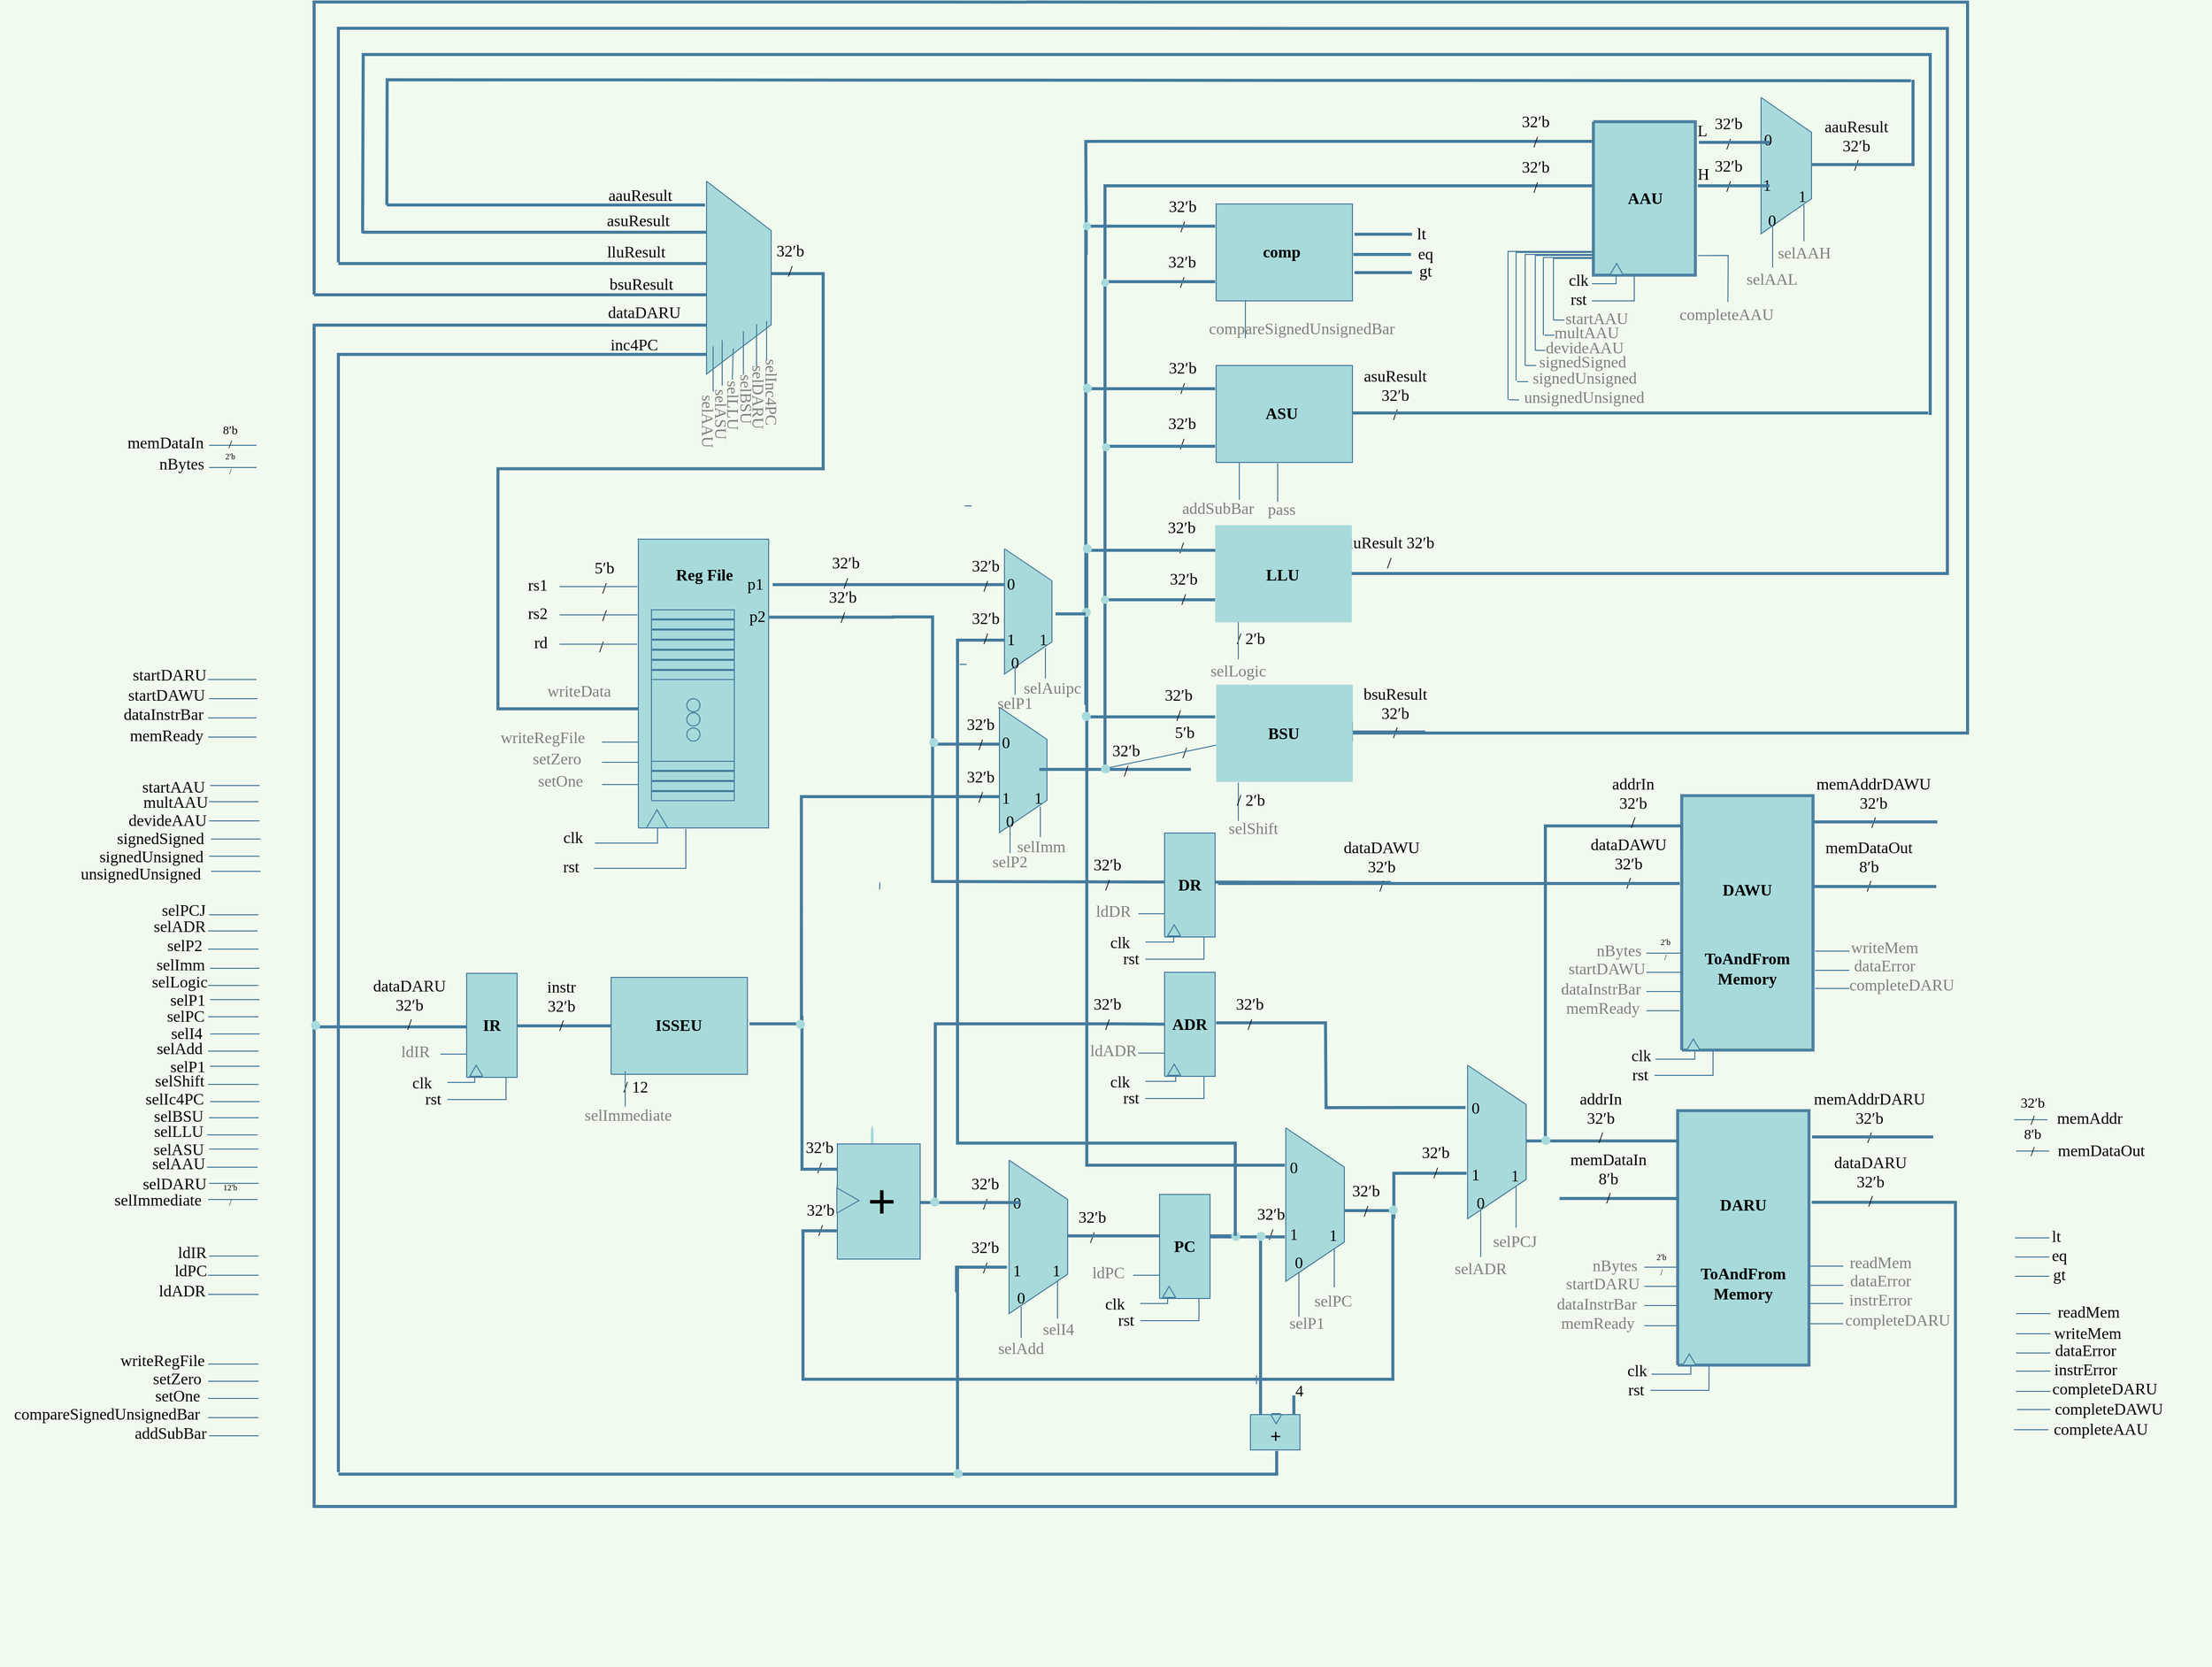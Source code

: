 <mxfile pages="4">
    <diagram name="AFTAB Datapath" id="AFTAB_Datapath">
        <mxGraphModel dx="2766" dy="2151" grid="1" gridSize="10" guides="1" tooltips="1" connect="1" arrows="1" fold="1" page="1" pageScale="1" pageWidth="827" pageHeight="1169" background="#F1FAEE" math="0" shadow="0">
            <root>
                <mxCell id="0"/>
                <mxCell id="1" parent="0"/>
                <mxCell id="2" style="vsdxID=2;fillColor=#A8DADC;shape=stencil(vVHLDsIgEPwajiQU4hfU+h8bu7RELM2CFv9eyMZYjCcP3mZ2Zh/ZEaaPM6wotIqJwgU3N6ZZmKPQ2i0zkksFCTMI09tAOFG4LSPzFaqzomu41wmZ+1Tt0OrB7MD0xE6gc5EoN5qi1vsa1Kmvo1SWkF2UFBIkF5ZmqweaUJY10nqYGiluiOuu3P182P/OKuD9Zuu855T2+mcspcSRmuEJ);strokeColor=none;labelBackgroundColor=none;rounded=0;html=1;whiteSpace=wrap;fontColor=#1D3557;" parent="1" vertex="1">
                    <mxGeometry x="1009" y="1944" width="3" height="25" as="geometry"/>
                </mxCell>
                <mxCell id="3" value="&lt;font style=&quot;font-size:16px;font-family:Calibri;color:#000000;direction:ltr;letter-spacing:0px;line-height:120%;opacity:1&quot;&gt;ldADR&lt;br/&gt;&lt;/font&gt;" style="verticalAlign=middle;align=center;vsdxID=3;fillColor=none;shape=stencil(nZBLDoAgDERP0z3SIyjew0SURgSD+Lu9kMZoXLhwN9O+tukAlrNpJg1SzDH4QW/URgNYgZTkjA4UkwJUgGXng+6DX1zLfmoymdXo17xh5zmRJ6Q42BWCfc2oJfdAr+Yv+AP9Cb7OJ3H/2JG1HNGz/84klThPVCc=);strokeColor=none;labelBackgroundColor=none;rounded=0;html=1;whiteSpace=wrap;fontColor=#1D3557;" parent="1" vertex="1">
                    <mxGeometry x="279" y="2085" width="97" height="44" as="geometry"/>
                </mxCell>
                <mxCell id="4" value="&lt;font style=&quot;font-size:16px;font-family:Calibri;color:#000000;direction:ltr;letter-spacing:0px;line-height:120%;opacity:1&quot;&gt;ldPC&lt;br/&gt;&lt;/font&gt;" style="verticalAlign=middle;align=center;vsdxID=4;fillColor=none;shape=stencil(nZBLDoAgDERP0z3SIyjew0SURgSD+Lu9kMZoXLhwN9O+tukAlrNpJg1SzDH4QW/URgNYgZTkjA4UkwJUgGXng+6DX1zLfmoymdXo17xh5zmRJ6Q42BWCfc2oJfdAr+Yv+AP9Cb7OJ3H/2JG1HNGz/84klThPVCc=);strokeColor=none;labelBackgroundColor=none;rounded=0;html=1;whiteSpace=wrap;fontColor=#1D3557;" parent="1" vertex="1">
                    <mxGeometry x="285" y="2065" width="102" height="44" as="geometry"/>
                </mxCell>
                <mxCell id="409" style="vsdxID=10;edgeStyle=none;startArrow=none;endArrow=none;startSize=5;endSize=5;strokeColor=#457B9D;spacingTop=0;spacingBottom=0;spacingLeft=0;spacingRight=0;verticalAlign=middle;html=1;rounded=0;fontColor=#1D3557;labelBackgroundColor=#F1FAEE;" parent="1" edge="1">
                    <mxGeometry relative="1" as="geometry">
                        <mxPoint x="-1" as="offset"/>
                        <Array as="points"/>
                        <mxPoint x="353" y="1769" as="sourcePoint"/>
                        <mxPoint x="403" y="1769" as="targetPoint"/>
                    </mxGeometry>
                </mxCell>
                <mxCell id="408" style="vsdxID=9;edgeStyle=none;startArrow=none;endArrow=none;startSize=5;endSize=5;strokeColor=#457B9D;spacingTop=0;spacingBottom=0;spacingLeft=0;spacingRight=0;verticalAlign=middle;html=1;rounded=0;fontColor=#1D3557;labelBackgroundColor=#F1FAEE;" parent="1" edge="1">
                    <mxGeometry relative="1" as="geometry">
                        <mxPoint x="-1" as="offset"/>
                        <Array as="points"/>
                        <mxPoint x="353" y="2214" as="sourcePoint"/>
                        <mxPoint x="403" y="2214" as="targetPoint"/>
                    </mxGeometry>
                </mxCell>
                <mxCell id="410" style="vsdxID=13;edgeStyle=none;startArrow=none;endArrow=none;startSize=5;endSize=5;strokeColor=#457B9D;spacingTop=0;spacingBottom=0;spacingLeft=0;spacingRight=0;verticalAlign=middle;html=1;rounded=0;fontColor=#1D3557;labelBackgroundColor=#F1FAEE;" parent="1" edge="1">
                    <mxGeometry relative="1" as="geometry">
                        <mxPoint x="-1" as="offset"/>
                        <Array as="points"/>
                        <mxPoint x="353" y="2233" as="sourcePoint"/>
                        <mxPoint x="403" y="2233" as="targetPoint"/>
                    </mxGeometry>
                </mxCell>
                <mxCell id="407" style="vsdxID=8;edgeStyle=none;startArrow=none;endArrow=none;startSize=5;endSize=5;strokeColor=#457B9D;spacingTop=0;spacingBottom=0;spacingLeft=0;spacingRight=0;verticalAlign=middle;html=1;rounded=0;fontColor=#1D3557;labelBackgroundColor=#F1FAEE;" parent="1" edge="1">
                    <mxGeometry relative="1" as="geometry">
                        <mxPoint x="-1" as="offset"/>
                        <Array as="points"/>
                        <mxPoint x="353" y="2197" as="sourcePoint"/>
                        <mxPoint x="403" y="2197" as="targetPoint"/>
                    </mxGeometry>
                </mxCell>
                <mxCell id="406" style="vsdxID=7;edgeStyle=none;startArrow=none;endArrow=none;startSize=5;endSize=5;strokeColor=#457B9D;spacingTop=0;spacingBottom=0;spacingLeft=0;spacingRight=0;verticalAlign=middle;html=1;rounded=0;fontColor=#1D3557;labelBackgroundColor=#F1FAEE;" parent="1" edge="1">
                    <mxGeometry relative="1" as="geometry">
                        <mxPoint x="-1" as="offset"/>
                        <Array as="points"/>
                        <mxPoint x="353" y="2180" as="sourcePoint"/>
                        <mxPoint x="403" y="2180" as="targetPoint"/>
                    </mxGeometry>
                </mxCell>
                <mxCell id="412" style="vsdxID=18;edgeStyle=none;startArrow=none;endArrow=none;startSize=5;endSize=5;strokeColor=#457B9D;spacingTop=0;spacingBottom=0;spacingLeft=0;spacingRight=0;verticalAlign=middle;html=1;rounded=0;fontColor=#1D3557;labelBackgroundColor=#F1FAEE;" parent="1" edge="1">
                    <mxGeometry relative="1" as="geometry">
                        <mxPoint x="-1" as="offset"/>
                        <Array as="points"/>
                        <mxPoint x="353" y="1751" as="sourcePoint"/>
                        <mxPoint x="402" y="1751" as="targetPoint"/>
                    </mxGeometry>
                </mxCell>
                <mxCell id="414" style="vsdxID=21;edgeStyle=none;startArrow=none;endArrow=none;startSize=5;endSize=5;strokeColor=#457B9D;spacingTop=0;spacingBottom=0;spacingLeft=0;spacingRight=0;verticalAlign=middle;html=1;rounded=0;fontColor=#1D3557;labelBackgroundColor=#F1FAEE;" parent="1" edge="1">
                    <mxGeometry relative="1" as="geometry">
                        <mxPoint x="-1" as="offset"/>
                        <Array as="points"/>
                        <mxPoint x="354" y="2073" as="sourcePoint"/>
                        <mxPoint x="403" y="2073" as="targetPoint"/>
                    </mxGeometry>
                </mxCell>
                <mxCell id="413" style="vsdxID=20;edgeStyle=none;startArrow=none;endArrow=none;startSize=5;endSize=5;strokeColor=#457B9D;spacingTop=0;spacingBottom=0;spacingLeft=0;spacingRight=0;verticalAlign=middle;html=1;rounded=0;fontColor=#1D3557;labelBackgroundColor=#F1FAEE;" parent="1" edge="1">
                    <mxGeometry relative="1" as="geometry">
                        <mxPoint x="-1" as="offset"/>
                        <Array as="points"/>
                        <mxPoint x="355" y="1788" as="sourcePoint"/>
                        <mxPoint x="404" y="1788" as="targetPoint"/>
                    </mxGeometry>
                </mxCell>
                <mxCell id="411" style="vsdxID=17;edgeStyle=none;startArrow=none;endArrow=none;startSize=5;endSize=5;strokeColor=#457B9D;spacingTop=0;spacingBottom=0;spacingLeft=0;spacingRight=0;verticalAlign=middle;html=1;rounded=0;fontColor=#1D3557;labelBackgroundColor=#F1FAEE;" parent="1" edge="1">
                    <mxGeometry relative="1" as="geometry">
                        <mxPoint x="-1" as="offset"/>
                        <Array as="points"/>
                        <mxPoint x="354" y="1735" as="sourcePoint"/>
                        <mxPoint x="403" y="1735" as="targetPoint"/>
                    </mxGeometry>
                </mxCell>
                <mxCell id="405" style="vsdxID=6;edgeStyle=none;startArrow=none;endArrow=none;startSize=5;endSize=5;strokeColor=#457B9D;spacingTop=0;spacingBottom=0;spacingLeft=0;spacingRight=0;verticalAlign=middle;html=1;rounded=0;fontColor=#1D3557;labelBackgroundColor=#F1FAEE;" parent="1" edge="1">
                    <mxGeometry relative="1" as="geometry">
                        <mxPoint x="-1" as="offset"/>
                        <Array as="points"/>
                        <mxPoint x="353" y="2111" as="sourcePoint"/>
                        <mxPoint x="403" y="2111" as="targetPoint"/>
                    </mxGeometry>
                </mxCell>
                <mxCell id="404" style="vsdxID=5;edgeStyle=none;startArrow=none;endArrow=none;startSize=5;endSize=5;strokeColor=#457B9D;spacingTop=0;spacingBottom=0;spacingLeft=0;spacingRight=0;verticalAlign=middle;html=1;rounded=0;fontColor=#1D3557;labelBackgroundColor=#F1FAEE;" parent="1" edge="1">
                    <mxGeometry relative="1" as="geometry">
                        <mxPoint x="-1" as="offset"/>
                        <Array as="points"/>
                        <mxPoint x="353" y="2092" as="sourcePoint"/>
                        <mxPoint x="403" y="2092" as="targetPoint"/>
                    </mxGeometry>
                </mxCell>
                <mxCell id="5" value="&lt;font style=&quot;font-size:16px;font-family:Calibri;color:#000000;direction:ltr;letter-spacing:0px;line-height:120%;opacity:1&quot;&gt;selP2&lt;br/&gt;&lt;/font&gt;" style="verticalAlign=middle;align=center;vsdxID=11;fillColor=none;shape=stencil(nZBLDoAgDERP0z3SIyjew0SURgSD+Lu9kMZoXLhwN9O+tukAlrNpJg1SzDH4QW/URgNYgZTkjA4UkwJUgGXng+6DX1zLfmoymdXo17xh5zmRJ6Q42BWCfc2oJfdAr+Yv+AP9Cb7OJ3H/2JG1HNGz/84klThPVCc=);strokeColor=none;labelBackgroundColor=none;rounded=0;html=1;whiteSpace=wrap;fontColor=#1D3557;" parent="1" vertex="1">
                    <mxGeometry x="279" y="1743" width="102" height="44" as="geometry"/>
                </mxCell>
                <mxCell id="6" value="&lt;font style=&quot;font-size:16px;font-family:Calibri;color:#000000;direction:ltr;letter-spacing:0px;line-height:120%;opacity:1&quot;&gt;setOne&lt;br/&gt;&lt;/font&gt;" style="verticalAlign=middle;align=center;vsdxID=12;fillColor=none;shape=stencil(nZBLDoAgDERP0z3SIyjew0SURgSD+Lu9kMZoXLhwN9O+tukAlrNpJg1SzDH4QW/URgNYgZTkjA4UkwJUgGXng+6DX1zLfmoymdXo17xh5zmRJ6Q42BWCfc2oJfdAr+Yv+AP9Cb7OJ3H/2JG1HNGz/84klThPVCc=);strokeColor=none;labelBackgroundColor=none;rounded=0;html=1;whiteSpace=wrap;fontColor=#1D3557;" parent="1" vertex="1">
                    <mxGeometry x="272" y="2189" width="102" height="44" as="geometry"/>
                </mxCell>
                <mxCell id="7" value="&lt;font style=&quot;font-size:16px;font-family:Calibri;color:#000000;direction:ltr;letter-spacing:0px;line-height:120%;opacity:1&quot;&gt;compareSignedUnsignedBar&lt;br/&gt;&lt;/font&gt;" style="verticalAlign=middle;align=center;vsdxID=14;fillColor=none;shape=stencil(nZBLDoAgDERP0z3SIyjew0SURgSD+Lu9kMZoXLhwN9O+tukAlrNpJg1SzDH4QW/URgNYgZTkjA4UkwJUgGXng+6DX1zLfmoymdXo17xh5zmRJ6Q42BWCfc2oJfdAr+Yv+AP9Cb7OJ3H/2JG1HNGz/84klThPVCc=);strokeColor=none;labelBackgroundColor=none;rounded=0;html=1;whiteSpace=wrap;fontColor=#1D3557;" parent="1" vertex="1">
                    <mxGeometry x="147" y="2207" width="212" height="44" as="geometry"/>
                </mxCell>
                <mxCell id="416" style="vsdxID=34;edgeStyle=none;startArrow=none;endArrow=none;startSize=5;endSize=5;strokeColor=#457B9D;spacingTop=0;spacingBottom=0;spacingLeft=0;spacingRight=0;verticalAlign=middle;html=1;rounded=0;fontColor=#1D3557;labelBackgroundColor=#F1FAEE;" parent="1" edge="1">
                    <mxGeometry relative="1" as="geometry">
                        <Array as="points"/>
                        <mxPoint x="1648" y="2045" as="sourcePoint"/>
                        <mxPoint x="1648" y="2004" as="targetPoint"/>
                    </mxGeometry>
                </mxCell>
                <mxCell id="415" style="vsdxID=33;edgeStyle=none;startArrow=none;endArrow=none;startSize=5;endSize=5;strokeColor=#457B9D;spacingTop=0;spacingBottom=0;spacingLeft=0;spacingRight=0;verticalAlign=middle;html=1;rounded=0;fontColor=#1D3557;labelBackgroundColor=#F1FAEE;" parent="1" edge="1">
                    <mxGeometry relative="1" as="geometry">
                        <Array as="points"/>
                        <mxPoint x="1613" y="2074" as="sourcePoint"/>
                        <mxPoint x="1613" y="2026" as="targetPoint"/>
                    </mxGeometry>
                </mxCell>
                <mxCell id="8" value="&lt;font style=&quot;font-size:16px;font-family:Calibri;color:#000000;direction:ltr;letter-spacing:0px;line-height:120%;opacity:1&quot;&gt;selPCJ&lt;br/&gt;&lt;/font&gt;" style="verticalAlign=middle;align=center;vsdxID=15;fillColor=none;shape=stencil(nZBLDoAgDERP0z3SIyjew0SURgSD+Lu9kMZoXLhwN9O+tukAlrNpJg1SzDH4QW/URgNYgZTkjA4UkwJUgGXng+6DX1zLfmoymdXo17xh5zmRJ6Q42BWCfc2oJfdAr+Yv+AP9Cb7OJ3H/2JG1HNGz/84klThPVCc=);strokeColor=none;labelBackgroundColor=none;rounded=0;html=1;whiteSpace=wrap;fontColor=#1D3557;" parent="1" vertex="1">
                    <mxGeometry x="278" y="1708" width="102" height="44" as="geometry"/>
                </mxCell>
                <mxCell id="9" value="&lt;font style=&quot;font-size:16px;font-family:Calibri;color:#000000;direction:ltr;letter-spacing:0px;line-height:120%;opacity:1&quot;&gt;selADR&lt;br/&gt;&lt;/font&gt;" style="verticalAlign=middle;align=center;vsdxID=16;fillColor=none;shape=stencil(nZBLDoAgDERP0z3SIyjew0SURgSD+Lu9kMZoXLhwN9O+tukAlrNpJg1SzDH4QW/URgNYgZTkjA4UkwJUgGXng+6DX1zLfmoymdXo17xh5zmRJ6Q42BWCfc2oJfdAr+Yv+AP9Cb7OJ3H/2JG1HNGz/84klThPVCc=);strokeColor=none;labelBackgroundColor=none;rounded=0;html=1;whiteSpace=wrap;fontColor=#1D3557;" parent="1" vertex="1">
                    <mxGeometry x="274" y="1724" width="102" height="44" as="geometry"/>
                </mxCell>
                <mxCell id="10" value="&lt;font style=&quot;font-size:16px;font-family:Calibri;color:#000000;direction:ltr;letter-spacing:0px;line-height:120%;opacity:1&quot;&gt;selImm&lt;br/&gt;&lt;/font&gt;" style="verticalAlign=middle;align=center;vsdxID=19;fillColor=none;shape=stencil(nZBLDoAgDERP0z3SIyjew0SURgSD+Lu9kMZoXLhwN9O+tukAlrNpJg1SzDH4QW/URgNYgZTkjA4UkwJUgGXng+6DX1zLfmoymdXo17xh5zmRJ6Q42BWCfc2oJfdAr+Yv+AP9Cb7OJ3H/2JG1HNGz/84klThPVCc=);strokeColor=none;labelBackgroundColor=none;rounded=0;html=1;whiteSpace=wrap;fontColor=#1D3557;" parent="1" vertex="1">
                    <mxGeometry x="275" y="1762" width="102" height="44" as="geometry"/>
                </mxCell>
                <mxCell id="11" value="&lt;font style=&quot;font-size:16px;font-family:Calibri;color:#000000;direction:ltr;letter-spacing:0px;line-height:120%;opacity:1&quot;&gt;writeRegFile&lt;br/&gt;&lt;/font&gt;" style="verticalAlign=middle;align=center;vsdxID=22;fillColor=none;shape=stencil(nZBLDoAgDERP0z3SIyjew0SURgSD+Lu9kMZoXLhwN9O+tukAlrNpJg1SzDH4QW/URgNYgZTkjA4UkwJUgGXng+6DX1zLfmoymdXo17xh5zmRJ6Q42BWCfc2oJfdAr+Yv+AP9Cb7OJ3H/2JG1HNGz/84klThPVCc=);strokeColor=none;labelBackgroundColor=none;rounded=0;html=1;whiteSpace=wrap;fontColor=#1D3557;" parent="1" vertex="1">
                    <mxGeometry x="257" y="2154" width="102" height="44" as="geometry"/>
                </mxCell>
                <mxCell id="12" value="&lt;font style=&quot;font-size:16px;font-family:Calibri;color:#000000;direction:ltr;letter-spacing:0px;line-height:120%;opacity:1&quot;&gt;setZero&lt;br/&gt;&lt;/font&gt;" style="verticalAlign=middle;align=center;vsdxID=23;fillColor=none;shape=stencil(nZBLDoAgDERP0z3SIyjew0SURgSD+Lu9kMZoXLhwN9O+tukAlrNpJg1SzDH4QW/URgNYgZTkjA4UkwJUgGXng+6DX1zLfmoymdXo17xh5zmRJ6Q42BWCfc2oJfdAr+Yv+AP9Cb7OJ3H/2JG1HNGz/84klThPVCc=);strokeColor=none;labelBackgroundColor=none;rounded=0;html=1;whiteSpace=wrap;fontColor=#1D3557;" parent="1" vertex="1">
                    <mxGeometry x="256" y="2172" width="133" height="44" as="geometry"/>
                </mxCell>
                <mxCell id="13" value="&lt;font style=&quot;font-size:16px;font-family:Calibri;color:#000000;direction:ltr;letter-spacing:0px;line-height:120%;opacity:1&quot;&gt;ldIR&lt;br/&gt;&lt;/font&gt;" style="verticalAlign=middle;align=center;vsdxID=24;fillColor=none;shape=stencil(nZBLDoAgDERP0z3SIyjew0SURgSD+Lu9kMZoXLhwN9O+tukAlrNpJg1SzDH4QW/URgNYgZTkjA4UkwJUgGXng+6DX1zLfmoymdXo17xh5zmRJ6Q42BWCfc2oJfdAr+Yv+AP9Cb7OJ3H/2JG1HNGz/84klThPVCc=);strokeColor=none;labelBackgroundColor=none;rounded=0;html=1;whiteSpace=wrap;fontColor=#1D3557;" parent="1" vertex="1">
                    <mxGeometry x="289" y="2047" width="97" height="44" as="geometry"/>
                </mxCell>
                <mxCell id="14" value="&lt;font style=&quot;font-size:16px;font-family:Calibri;color:#000000;direction:ltr;letter-spacing:0px;line-height:120%;opacity:1&quot;&gt;32&amp;prime;b&lt;br/&gt;/&lt;br/&gt;&lt;/font&gt;" style="verticalAlign=middle;align=center;vsdxID=25;fillColor=none;shape=stencil(nZBLDoAgDERP0z3SIyjew0SURgSD+Lu9kMZoXLhwN9O+tukAlrNpJg1SzDH4QW/URgNYgZTkjA4UkwJUgGXng+6DX1zLfmoymdXo17xh5zmRJ6Q42BWCfc2oJfdAr+Yv+AP9Cb7OJ3H/2JG1HNGz/84klThPVCc=);strokeColor=none;labelBackgroundColor=none;rounded=0;html=1;whiteSpace=wrap;fontColor=#1D3557;" parent="1" vertex="1">
                    <mxGeometry x="911" y="1953" width="95" height="44" as="geometry"/>
                </mxCell>
                <mxCell id="417" style="vsdxID=44;edgeStyle=none;startArrow=none;endArrow=none;startSize=5;endSize=5;strokeColor=#457B9D;spacingTop=0;spacingBottom=0;spacingLeft=0;spacingRight=0;verticalAlign=middle;html=1;rounded=0;fontColor=#1D3557;labelBackgroundColor=#F1FAEE;" parent="1" edge="1">
                    <mxGeometry relative="1" as="geometry">
                        <Array as="points"/>
                        <mxPoint x="1391" y="2200" as="sourcePoint"/>
                        <mxPoint x="1391" y="2191" as="targetPoint"/>
                    </mxGeometry>
                </mxCell>
                <mxCell id="419" style="vsdxID=47;edgeStyle=none;startArrow=none;endArrow=none;startSize=5;endSize=5;strokeColor=#457B9D;spacingTop=0;spacingBottom=0;spacingLeft=0;spacingRight=0;verticalAlign=middle;html=1;rounded=0;fontColor=#1D3557;labelBackgroundColor=#F1FAEE;" parent="1" edge="1">
                    <mxGeometry relative="1" as="geometry">
                        <Array as="points"/>
                        <mxPoint x="1468" y="2104" as="sourcePoint"/>
                        <mxPoint x="1468" y="2063" as="targetPoint"/>
                    </mxGeometry>
                </mxCell>
                <mxCell id="418" style="vsdxID=46;edgeStyle=none;startArrow=none;endArrow=none;startSize=5;endSize=5;strokeColor=#457B9D;spacingTop=0;spacingBottom=0;spacingLeft=0;spacingRight=0;verticalAlign=middle;html=1;rounded=0;fontColor=#1D3557;labelBackgroundColor=#F1FAEE;" parent="1" edge="1">
                    <mxGeometry relative="1" as="geometry">
                        <Array as="points"/>
                        <mxPoint x="1433" y="2133" as="sourcePoint"/>
                        <mxPoint x="1433" y="2085" as="targetPoint"/>
                    </mxGeometry>
                </mxCell>
                <mxCell id="15" value="&lt;font style=&quot;font-size:16px;font-family:Calibri;color:#000000;direction:ltr;letter-spacing:0px;line-height:120%;opacity:1&quot;&gt;32&amp;prime;b&lt;br/&gt;/&lt;br/&gt;&lt;/font&gt;" style="verticalAlign=middle;align=center;vsdxID=26;fillColor=none;shape=stencil(nZBLDoAgDERP0z3SIyjew0SURgSD+Lu9kMZoXLhwN9O+tukAlrNpJg1SzDH4QW/URgNYgZTkjA4UkwJUgGXng+6DX1zLfmoymdXo17xh5zmRJ6Q42BWCfc2oJfdAr+Yv+AP9Cb7OJ3H/2JG1HNGz/84klThPVCc=);strokeColor=none;labelBackgroundColor=none;rounded=0;html=1;whiteSpace=wrap;fontColor=#1D3557;" parent="1" vertex="1">
                    <mxGeometry x="912" y="2015" width="95" height="44" as="geometry"/>
                </mxCell>
                <mxCell id="16" style="vsdxID=30;fillColor=#A8DADC;shape=stencil(fY9LDoAgDERP0z3SI/i5BwkoRAWC+Lu9kMZojLqbad9MWsBy0sIr4GyKwfVqNTJqwAo4N1arYGJSgDVg2bqguuBmK8l7kcmsRrfkho1yLCc428kVjHxD6GDsJ/oDni2vaBLXLfTGffe8O43oZ6wP);strokeColor=#457B9D;strokeWidth=3;rounded=0;html=1;whiteSpace=wrap;fontColor=#1D3557;labelBackgroundColor=#F1FAEE;" parent="1" vertex="1">
                    <mxGeometry x="1095" y="2084" width="2" height="204" as="geometry"/>
                </mxCell>
                <mxCell id="17" style="vsdxID=31;fillColor=#A8DADC;shape=stencil(nY9LDoAgDERP0z3SI/i5BwkoRAWC+Lu9kGokLt3NtK/NDGC9aOEVcLbE4Ea1Gxk1YAOcG6tVMDEpwBaw7l1QQ3CrleS9yGRWs9vyh4PuWL7g7CxdR+BkbAFW7Df6+BtO4k1DRcrdN3kaUWtsLw==);strokeColor=#457B9D;strokeWidth=3;rounded=0;html=1;whiteSpace=wrap;fontColor=#1D3557;labelBackgroundColor=#F1FAEE;" parent="1" vertex="1">
                    <mxGeometry x="1628" y="1959" width="193" height="23" as="geometry"/>
                </mxCell>
                <mxCell id="18" style="vsdxID=32;fillColor=#A8DADC;shape=stencil(fY9LDoAgDERP0z3SI/i5BwkoRAWC+Lu9kMZojLqbad9MWsBy0sIr4GyKwfVqNTJqwAo4N1arYGJSgDVg2bqguuBmK8l7kcmsRrfkho1yLCc428kVjHxD6GDsJ/oDni2vaBLXLfTGffe8O43oZ6wP);strokeColor=#457B9D;strokeWidth=3;rounded=0;html=1;whiteSpace=wrap;fontColor=#1D3557;labelBackgroundColor=#F1FAEE;" parent="1" vertex="1">
                    <mxGeometry x="1527" y="1991" width="72" height="45" as="geometry"/>
                </mxCell>
                <mxCell id="19" value="&lt;font style=&quot;font-size:16px;font-family:Calibri;color:#000000;direction:ltr;letter-spacing:0px;line-height:120%;opacity:1&quot;&gt;32&amp;prime;b&lt;br/&gt;/&lt;br/&gt;&lt;/font&gt;" style="verticalAlign=middle;align=center;vsdxID=35;fillColor=none;shape=stencil(nZBLDoAgDERP0z3SIyjew0SURgSD+Lu9kMZoXLhwN9O+tukAlrNpJg1SzDH4QW/URgNYgZTkjA4UkwJUgGXng+6DX1zLfmoymdXo17xh5zmRJ6Q42BWCfc2oJfdAr+Yv+AP9Cb7OJ3H/2JG1HNGz/84klThPVCc=);strokeColor=none;labelBackgroundColor=none;rounded=0;html=1;whiteSpace=wrap;fontColor=#1D3557;" parent="1" vertex="1">
                    <mxGeometry x="1521" y="1958" width="95" height="44" as="geometry"/>
                </mxCell>
                <mxCell id="20" style="vsdxID=36;rotation=90;fillColor=#A8DADC;shape=stencil(UzV2Ls5ILEhVNTIoLinKz04tz0wpyVA1dlE1MsrMy0gtyiwBslSNXVWNndPyi1LTi/JL81Ig/IJEkEoQKze/DGRCBUSfAUiHkUElhGdoAOG7QZTmZOYhKYVJEqXY3ETP2BJFOR7FRqZ6ZobEKsbrCCAD4dO0zJwcSEAhy6OHDFAIEqrGrgA=);strokeColor=#457B9D;labelBackgroundColor=none;rounded=0;html=1;whiteSpace=wrap;fontColor=#1D3557;" parent="1" vertex="1">
                    <mxGeometry x="1553" y="1931" width="152" height="58" as="geometry"/>
                </mxCell>
                <mxCell id="21" value="&lt;font style=&quot;font-size:16px;font-family:Calibri;color:#7f7f7f;direction:ltr;letter-spacing:0px;line-height:120%;opacity:1&quot;&gt;selPCJ&lt;br/&gt;&lt;/font&gt;" style="verticalAlign=middle;align=center;vsdxID=37;fillColor=none;shape=stencil(nZBLDoAgDERP0z3SIyjew0SURgSD+Lu9kMZoXLhwN9O+tukAlrNpJg1SzDH4QW/URgNYgZTkjA4UkwJUgGXng+6DX1zLfmoymdXo17xh5zmRJ6Q42BWCfc2oJfdAr+Yv+AP9Cb7OJ3H/2JG1HNGz/84klThPVCc=);strokeColor=none;labelBackgroundColor=none;rounded=0;html=1;whiteSpace=wrap;fontColor=#1D3557;" parent="1" vertex="1">
                    <mxGeometry x="1596" y="2036" width="102" height="44" as="geometry"/>
                </mxCell>
                <mxCell id="421" style="vsdxID=58;edgeStyle=none;startArrow=none;endArrow=none;startSize=5;endSize=5;strokeColor=#457B9D;spacingTop=0;spacingBottom=0;spacingLeft=0;spacingRight=0;verticalAlign=middle;html=1;rounded=0;fontColor=#1D3557;labelBackgroundColor=#F1FAEE;" parent="1" edge="1">
                    <mxGeometry relative="1" as="geometry">
                        <mxPoint x="-1" as="offset"/>
                        <Array as="points"/>
                        <mxPoint x="353" y="1502" as="sourcePoint"/>
                        <mxPoint x="401" y="1502" as="targetPoint"/>
                    </mxGeometry>
                </mxCell>
                <mxCell id="422" style="vsdxID=60;edgeStyle=none;startArrow=none;endArrow=none;startSize=5;endSize=5;strokeColor=#457B9D;spacingTop=0;spacingBottom=0;spacingLeft=0;spacingRight=0;verticalAlign=middle;html=1;rounded=0;fontColor=#1D3557;labelBackgroundColor=#F1FAEE;" parent="1" edge="1">
                    <mxGeometry relative="1" as="geometry">
                        <mxPoint x="-1" as="offset"/>
                        <Array as="points"/>
                        <mxPoint x="353" y="1540" as="sourcePoint"/>
                        <mxPoint x="401" y="1540" as="targetPoint"/>
                    </mxGeometry>
                </mxCell>
                <mxCell id="423" style="vsdxID=62;edgeStyle=none;startArrow=none;endArrow=none;startSize=5;endSize=5;strokeColor=#457B9D;spacingTop=0;spacingBottom=0;spacingLeft=0;spacingRight=0;verticalAlign=middle;html=1;rounded=0;fontColor=#1D3557;labelBackgroundColor=#F1FAEE;" parent="1" edge="1">
                    <mxGeometry relative="1" as="geometry">
                        <mxPoint x="-1" as="offset"/>
                        <Array as="points"/>
                        <mxPoint x="353" y="1559" as="sourcePoint"/>
                        <mxPoint x="401" y="1559" as="targetPoint"/>
                    </mxGeometry>
                </mxCell>
                <mxCell id="420" style="vsdxID=57;edgeStyle=none;startArrow=none;endArrow=none;startSize=5;endSize=5;strokeColor=#457B9D;spacingTop=0;spacingBottom=0;spacingLeft=0;spacingRight=0;verticalAlign=middle;html=1;rounded=0;fontColor=#1D3557;labelBackgroundColor=#F1FAEE;" parent="1" edge="1">
                    <mxGeometry relative="1" as="geometry">
                        <mxPoint x="-1" as="offset"/>
                        <Array as="points"/>
                        <mxPoint x="354" y="1292" as="sourcePoint"/>
                        <mxPoint x="401" y="1292" as="targetPoint"/>
                    </mxGeometry>
                </mxCell>
                <mxCell id="22" value="&lt;font style=&quot;font-size:16px;font-family:Calibri;color:#7f7f7f;direction:ltr;letter-spacing:0px;line-height:120%;opacity:1&quot;&gt;selADR&lt;br/&gt;&lt;/font&gt;" style="verticalAlign=middle;align=center;vsdxID=38;fillColor=none;shape=stencil(nZBLDoAgDERP0z3SIyjew0SURgSD+Lu9kMZoXLhwN9O+tukAlrNpJg1SzDH4QW/URgNYgZTkjA4UkwJUgGXng+6DX1zLfmoymdXo17xh5zmRJ6Q42BWCfc2oJfdAr+Yv+AP9Cb7OJ3H/2JG1HNGz/84klThPVCc=);strokeColor=none;labelBackgroundColor=none;rounded=0;html=1;whiteSpace=wrap;fontColor=#1D3557;" parent="1" vertex="1">
                    <mxGeometry x="1562" y="2063" width="102" height="44" as="geometry"/>
                </mxCell>
                <mxCell id="424" style="vsdxID=66;edgeStyle=none;startArrow=none;endArrow=none;startSize=5;endSize=5;strokeColor=#457B9D;spacingTop=0;spacingBottom=0;spacingLeft=0;spacingRight=0;verticalAlign=middle;html=1;rounded=0;fontColor=#1D3557;labelBackgroundColor=#F1FAEE;" parent="1" edge="1">
                    <mxGeometry relative="1" as="geometry">
                        <mxPoint x="-1" as="offset"/>
                        <Array as="points"/>
                        <mxPoint x="2143" y="2207" as="sourcePoint"/>
                        <mxPoint x="2177" y="2207" as="targetPoint"/>
                    </mxGeometry>
                </mxCell>
                <mxCell id="426" style="vsdxID=69;edgeStyle=none;startArrow=none;endArrow=none;startSize=5;endSize=5;strokeColor=#457B9D;spacingTop=0;spacingBottom=0;spacingLeft=0;spacingRight=0;verticalAlign=middle;html=1;rounded=0;fontColor=#1D3557;labelBackgroundColor=#F1FAEE;" parent="1" edge="1">
                    <mxGeometry relative="1" as="geometry">
                        <mxPoint x="-1" as="offset"/>
                        <Array as="points"/>
                        <mxPoint x="2143" y="2169" as="sourcePoint"/>
                        <mxPoint x="2177" y="2169" as="targetPoint"/>
                    </mxGeometry>
                </mxCell>
                <mxCell id="427" style="vsdxID=71;edgeStyle=none;startArrow=none;endArrow=none;startSize=5;endSize=5;strokeColor=#457B9D;spacingTop=0;spacingBottom=0;spacingLeft=0;spacingRight=0;verticalAlign=middle;html=1;rounded=0;fontColor=#1D3557;labelBackgroundColor=#F1FAEE;" parent="1" edge="1">
                    <mxGeometry relative="1" as="geometry">
                        <mxPoint x="-1" as="offset"/>
                        <Array as="points"/>
                        <mxPoint x="2143" y="2187" as="sourcePoint"/>
                        <mxPoint x="2177" y="2187" as="targetPoint"/>
                    </mxGeometry>
                </mxCell>
                <mxCell id="425" style="vsdxID=68;edgeStyle=none;startArrow=none;endArrow=none;startSize=5;endSize=5;strokeColor=#457B9D;spacingTop=0;spacingBottom=0;spacingLeft=0;spacingRight=0;verticalAlign=middle;html=1;rounded=0;fontColor=#1D3557;labelBackgroundColor=#F1FAEE;" parent="1" edge="1">
                    <mxGeometry relative="1" as="geometry">
                        <mxPoint x="-1" as="offset"/>
                        <Array as="points"/>
                        <mxPoint x="2143" y="2150" as="sourcePoint"/>
                        <mxPoint x="2177" y="2150" as="targetPoint"/>
                    </mxGeometry>
                </mxCell>
                <mxCell id="23" value="&lt;font style=&quot;font-size:16px;font-family:Calibri;color:#000000;direction:ltr;letter-spacing:0px;line-height:120%;opacity:1&quot;&gt;0&lt;br/&gt;&lt;/font&gt;" style="verticalAlign=middle;align=center;vsdxID=39;fillColor=none;shape=stencil(nZBLDoAgDERP0z3SIyjew0SURgSD+Lu9kMZoXLhwN9O+tukAlrNpJg1SzDH4QW/URgNYgZTkjA4UkwJUgGXng+6DX1zLfmoymdXo17xh5zmRJ6Q42BWCfc2oJfdAr+Yv+AP9Cb7OJ3H/2JG1HNGz/84klThPVCc=);strokeColor=none;labelBackgroundColor=none;rounded=0;html=1;whiteSpace=wrap;fontColor=#1D3557;" parent="1" vertex="1">
                    <mxGeometry x="1597" y="1907" width="22" height="38" as="geometry"/>
                </mxCell>
                <mxCell id="24" value="&lt;font style=&quot;font-size:16px;font-family:Calibri;color:#000000;direction:ltr;letter-spacing:0px;line-height:120%;opacity:1&quot;&gt;1&lt;br/&gt;&lt;/font&gt;" style="verticalAlign=middle;align=center;vsdxID=40;fillColor=none;shape=stencil(nZBLDoAgDERP0z3SIyjew0SURgSD+Lu9kMZoXLhwN9O+tukAlrNpJg1SzDH4QW/URgNYgZTkjA4UkwJUgGXng+6DX1zLfmoymdXo17xh5zmRJ6Q42BWCfc2oJfdAr+Yv+AP9Cb7OJ3H/2JG1HNGz/84klThPVCc=);strokeColor=none;labelBackgroundColor=none;rounded=0;html=1;whiteSpace=wrap;fontColor=#1D3557;" parent="1" vertex="1">
                    <mxGeometry x="1597" y="1973" width="22" height="38" as="geometry"/>
                </mxCell>
                <mxCell id="25" value="&lt;font style=&quot;font-size:16px;font-family:Calibri;color:#000000;direction:ltr;letter-spacing:0px;line-height:120%;opacity:1&quot;&gt;0&lt;br/&gt;&lt;/font&gt;" style="verticalAlign=middle;align=center;vsdxID=41;fillColor=none;shape=stencil(nZBLDoAgDERP0z3SIyjew0SURgSD+Lu9kMZoXLhwN9O+tukAlrNpJg1SzDH4QW/URgNYgZTkjA4UkwJUgGXng+6DX1zLfmoymdXo17xh5zmRJ6Q42BWCfc2oJfdAr+Yv+AP9Cb7OJ3H/2JG1HNGz/84klThPVCc=);strokeColor=none;labelBackgroundColor=none;rounded=0;html=1;whiteSpace=wrap;fontColor=#1D3557;" parent="1" vertex="1">
                    <mxGeometry x="1602" y="2001" width="22" height="38" as="geometry"/>
                </mxCell>
                <mxCell id="26" value="&lt;font style=&quot;font-size:16px;font-family:Calibri;color:#000000;direction:ltr;letter-spacing:0px;line-height:120%;opacity:1&quot;&gt;1&lt;br/&gt;&lt;/font&gt;" style="verticalAlign=middle;align=center;vsdxID=42;fillColor=none;shape=stencil(nZBLDoAgDERP0z3SIyjew0SURgSD+Lu9kMZoXLhwN9O+tukAlrNpJg1SzDH4QW/URgNYgZTkjA4UkwJUgGXng+6DX1zLfmoymdXo17xh5zmRJ6Q42BWCfc2oJfdAr+Yv+AP9Cb7OJ3H/2JG1HNGz/84klThPVCc=);strokeColor=none;labelBackgroundColor=none;rounded=0;html=1;whiteSpace=wrap;fontColor=#1D3557;" parent="1" vertex="1">
                    <mxGeometry x="1636" y="1974" width="22" height="38" as="geometry"/>
                </mxCell>
                <mxCell id="27" value="&lt;font style=&quot;font-size:16px;font-family:Calibri;color:#000000;direction:ltr;letter-spacing:0px;line-height:120%;opacity:1&quot;&gt;32&amp;prime;b&lt;br/&gt;/&lt;br/&gt;&lt;/font&gt;" style="verticalAlign=middle;align=center;vsdxID=43;fillColor=none;shape=stencil(nZBLDoAgDERP0z3SIyjew0SURgSD+Lu9kMZoXLhwN9O+tukAlrNpJg1SzDH4QW/URgNYgZTkjA4UkwJUgGXng+6DX1zLfmoymdXo17xh5zmRJ6Q42BWCfc2oJfdAr+Yv+AP9Cb7OJ3H/2JG1HNGz/84klThPVCc=);strokeColor=none;labelBackgroundColor=none;rounded=0;html=1;whiteSpace=wrap;fontColor=#1D3557;" parent="1" vertex="1">
                    <mxGeometry x="1358" y="2019" width="95" height="44" as="geometry"/>
                </mxCell>
                <mxCell id="434" style="vsdxID=112;edgeStyle=none;startArrow=none;endArrow=none;startSize=5;endSize=5;strokeWidth=3;strokeColor=#457B9D;spacingTop=0;spacingBottom=0;spacingLeft=0;spacingRight=0;verticalAlign=middle;html=1;rounded=0;fontColor=#1D3557;labelBackgroundColor=#F1FAEE;" parent="1" edge="1">
                    <mxGeometry relative="1" as="geometry">
                        <mxPoint as="offset"/>
                        <Array as="points"/>
                        <mxPoint x="634" y="1845" as="sourcePoint"/>
                        <mxPoint x="756" y="1845" as="targetPoint"/>
                    </mxGeometry>
                </mxCell>
                <mxCell id="28" style="vsdxID=45;fillColor=#A8DADC;shape=stencil(nZJLDsIwDERP423kxKJt1qXco1IDiYCkSls+tyfBCyoWQNiN7eeRpTFQO9l+NKBwmmM4mqsbZgu0BaWctya6OSmgDqjdh2gOMSx+4HrsM5nVOVyyw433tBSVylsK79zBZ7Vj+OT8CpaI/6JSCt0U4PjBuxZ19TtdYFx08kZoKuEbQV/4JF4xccLr2XukqcXvQN0D);strokeColor=#457B9D;strokeWidth=3;rounded=0;html=1;whiteSpace=wrap;fontColor=#1D3557;labelBackgroundColor=#F1FAEE;" parent="1" vertex="1">
                    <mxGeometry x="942" y="2028" width="584" height="167" as="geometry"/>
                </mxCell>
                <mxCell id="29" value="&lt;font style=&quot;font-size:16px;font-family:Calibri;color:#000000;direction:ltr;letter-spacing:0px;line-height:120%;opacity:1&quot;&gt;32&amp;prime;b&lt;br/&gt;/&lt;br/&gt;&lt;/font&gt;" style="verticalAlign=middle;align=center;vsdxID=48;fillColor=none;shape=stencil(nZBLDoAgDERP0z3SIyjew0SURgSD+Lu9kMZoXLhwN9O+tukAlrNpJg1SzDH4QW/URgNYgZTkjA4UkwJUgGXng+6DX1zLfmoymdXo17xh5zmRJ6Q42BWCfc2oJfdAr+Yv+AP9Cb7OJ3H/2JG1HNGz/84klThPVCc=);strokeColor=none;strokeWidth=3;labelBackgroundColor=none;rounded=0;html=1;whiteSpace=wrap;fontColor=#1D3557;" parent="1" vertex="1">
                    <mxGeometry x="1452" y="1996" width="95" height="44" as="geometry"/>
                </mxCell>
                <mxCell id="447" style="vsdxID=169;edgeStyle=none;startArrow=none;endArrow=none;startSize=5;endSize=5;strokeColor=#457B9D;spacingTop=0;spacingBottom=0;spacingLeft=0;spacingRight=0;verticalAlign=middle;html=1;rounded=0;fontColor=#1D3557;labelBackgroundColor=#F1FAEE;" parent="1" edge="1">
                    <mxGeometry relative="1" as="geometry">
                        <mxPoint x="-1" as="offset"/>
                        <Array as="points"/>
                        <mxPoint x="2143" y="2130" as="sourcePoint"/>
                        <mxPoint x="2177" y="2130" as="targetPoint"/>
                    </mxGeometry>
                </mxCell>
                <mxCell id="30" style="vsdxID=49;rotation=90;fillColor=#A8DADC;shape=stencil(UzV2Ls5ILEhVNTIoLinKz04tz0wpyVA1dlE1MsrMy0gtyiwBslSNXVWNndPyi1LTi/JL81Ig/IJEkEoQKze/DGRCBUSfAUiHkUElhGdoAOG7QZTmZOYhKYVJEqXY3ETP2BJFOR7FRqZ6ZobEKsbrCCAD4dO0zJwcSEAhy6OHDFAIEqrGrgA=);strokeColor=#457B9D;labelBackgroundColor=none;rounded=0;html=1;whiteSpace=wrap;fontColor=#1D3557;" parent="1" vertex="1">
                    <mxGeometry x="1373" y="1993" width="152" height="58" as="geometry"/>
                </mxCell>
                <mxCell id="31" value="&lt;font style=&quot;font-size:16px;font-family:Calibri;color:#7f7f7f;direction:ltr;letter-spacing:0px;line-height:120%;opacity:1&quot;&gt;selPC&lt;/font&gt;&lt;font style=&quot;font-size:16px;font-family:Themed;color:#7f7f7f;direction:ltr;letter-spacing:0px;line-height:120%;opacity:1&quot;&gt;&lt;br/&gt;&lt;/font&gt;" style="verticalAlign=middle;align=center;vsdxID=50;fillColor=none;shape=stencil(nZBLDoAgDERP0z3SIyjew0SURgSD+Lu9kMZoXLhwN9O+tukAlrNpJg1SzDH4QW/URgNYgZTkjA4UkwJUgGXng+6DX1zLfmoymdXo17xh5zmRJ6Q42BWCfc2oJfdAr+Yv+AP9Cb7OJ3H/2JG1HNGz/84klThPVCc=);strokeColor=none;labelBackgroundColor=none;rounded=0;html=1;whiteSpace=wrap;fontColor=#1D3557;" parent="1" vertex="1">
                    <mxGeometry x="1416" y="2095" width="102" height="44" as="geometry"/>
                </mxCell>
                <mxCell id="32" value="&lt;font style=&quot;font-size:16px;font-family:Calibri;color:#7f7f7f;direction:ltr;letter-spacing:0px;line-height:120%;opacity:1&quot;&gt;selP1&lt;br/&gt;&lt;/font&gt;" style="verticalAlign=middle;align=center;vsdxID=51;fillColor=none;shape=stencil(nZBLDoAgDERP0z3SIyjew0SURgSD+Lu9kMZoXLhwN9O+tukAlrNpJg1SzDH4QW/URgNYgZTkjA4UkwJUgGXng+6DX1zLfmoymdXo17xh5zmRJ6Q42BWCfc2oJfdAr+Yv+AP9Cb7OJ3H/2JG1HNGz/84klThPVCc=);strokeColor=none;labelBackgroundColor=none;rounded=0;html=1;whiteSpace=wrap;fontColor=#1D3557;" parent="1" vertex="1">
                    <mxGeometry x="1390" y="2117" width="102" height="44" as="geometry"/>
                </mxCell>
                <mxCell id="33" value="&lt;font style=&quot;font-size:16px;font-family:Calibri;color:#000000;direction:ltr;letter-spacing:0px;line-height:120%;opacity:1&quot;&gt;0&lt;br/&gt;&lt;/font&gt;" style="verticalAlign=middle;align=center;vsdxID=52;fillColor=none;shape=stencil(nZBLDoAgDERP0z3SIyjew0SURgSD+Lu9kMZoXLhwN9O+tukAlrNpJg1SzDH4QW/URgNYgZTkjA4UkwJUgGXng+6DX1zLfmoymdXo17xh5zmRJ6Q42BWCfc2oJfdAr+Yv+AP9Cb7OJ3H/2JG1HNGz/84klThPVCc=);strokeColor=none;labelBackgroundColor=none;rounded=0;html=1;whiteSpace=wrap;fontColor=#1D3557;" parent="1" vertex="1">
                    <mxGeometry x="1417" y="1966" width="22" height="38" as="geometry"/>
                </mxCell>
                <mxCell id="34" value="&lt;font style=&quot;font-size:16px;font-family:Calibri;color:#000000;direction:ltr;letter-spacing:0px;line-height:120%;opacity:1&quot;&gt;1&lt;br/&gt;&lt;/font&gt;" style="verticalAlign=middle;align=center;vsdxID=53;fillColor=none;shape=stencil(nZBLDoAgDERP0z3SIyjew0SURgSD+Lu9kMZoXLhwN9O+tukAlrNpJg1SzDH4QW/URgNYgZTkjA4UkwJUgGXng+6DX1zLfmoymdXo17xh5zmRJ6Q42BWCfc2oJfdAr+Yv+AP9Cb7OJ3H/2JG1HNGz/84klThPVCc=);strokeColor=none;labelBackgroundColor=none;rounded=0;html=1;whiteSpace=wrap;fontColor=#1D3557;" parent="1" vertex="1">
                    <mxGeometry x="1417" y="2032" width="22" height="38" as="geometry"/>
                </mxCell>
                <mxCell id="35" value="&lt;font style=&quot;font-size:16px;font-family:Calibri;color:#000000;direction:ltr;letter-spacing:0px;line-height:120%;opacity:1&quot;&gt;0&lt;br/&gt;&lt;/font&gt;" style="verticalAlign=middle;align=center;vsdxID=54;fillColor=none;shape=stencil(nZBLDoAgDERP0z3SIyjew0SURgSD+Lu9kMZoXLhwN9O+tukAlrNpJg1SzDH4QW/URgNYgZTkjA4UkwJUgGXng+6DX1zLfmoymdXo17xh5zmRJ6Q42BWCfc2oJfdAr+Yv+AP9Cb7OJ3H/2JG1HNGz/84klThPVCc=);strokeColor=none;labelBackgroundColor=none;rounded=0;html=1;whiteSpace=wrap;fontColor=#1D3557;" parent="1" vertex="1">
                    <mxGeometry x="1422" y="2060" width="22" height="38" as="geometry"/>
                </mxCell>
                <mxCell id="36" value="&lt;font style=&quot;font-size:16px;font-family:Calibri;color:#000000;direction:ltr;letter-spacing:0px;line-height:120%;opacity:1&quot;&gt;1&lt;br/&gt;&lt;/font&gt;" style="verticalAlign=middle;align=center;vsdxID=55;fillColor=none;shape=stencil(nZBLDoAgDERP0z3SIyjew0SURgSD+Lu9kMZoXLhwN9O+tukAlrNpJg1SzDH4QW/URgNYgZTkjA4UkwJUgGXng+6DX1zLfmoymdXo17xh5zmRJ6Q42BWCfc2oJfdAr+Yv+AP9Cb7OJ3H/2JG1HNGz/84klThPVCc=);strokeColor=none;labelBackgroundColor=none;rounded=0;html=1;whiteSpace=wrap;fontColor=#1D3557;" parent="1" vertex="1">
                    <mxGeometry x="1456" y="2033" width="22" height="38" as="geometry"/>
                </mxCell>
                <mxCell id="37" style="vsdxID=56;fillColor=#A8DADC;shape=stencil(UzV2Ls5ILEhVNTIoLinKz04tz0wpyVA1dlE1MsrMy0gtyiwBslSNXVWNndPyi1LTi/JL81Ig/IJEkEoQKze/DGRCBUSfAUiHkUElhGdoAOG7QZTmZObhVIpHoZmJnimxas3N9EwsiFUMcx5cqZ6RIbJqIAPhT0gQIcuhhwlQCBKexq4A);strokeColor=#457B9D;strokeWidth=3;rounded=0;html=1;whiteSpace=wrap;fontColor=#1D3557;labelBackgroundColor=#F1FAEE;" parent="1" vertex="1">
                    <mxGeometry x="1073" y="1843" width="228" height="178" as="geometry"/>
                </mxCell>
                <mxCell id="38" value="&lt;font style=&quot;font-size:16px;font-family:Calibri;color:#000000;direction:ltr;letter-spacing:0px;line-height:120%;opacity:1&quot;&gt;startDARU&lt;br/&gt;&lt;/font&gt;" style="verticalAlign=middle;align=center;vsdxID=59;fillColor=none;shape=stencil(nZBLDoAgDERP0z3SIyjew0SURgSD+Lu9kMZoXLhwN9O+tukAlrNpJg1SzDH4QW/URgNYgZTkjA4UkwJUgGXng+6DX1zLfmoymdXo17xh5zmRJ6Q42BWCfc2oJfdAr+Yv+AP9Cb7OJ3H/2JG1HNGz/84klThPVCc=);strokeColor=none;labelBackgroundColor=none;rounded=0;html=1;whiteSpace=wrap;fontColor=#1D3557;" parent="1" vertex="1">
                    <mxGeometry x="264" y="1475" width="102" height="44" as="geometry"/>
                </mxCell>
                <mxCell id="488" style="vsdxID=515;edgeStyle=none;startArrow=none;endArrow=none;startSize=5;endSize=5;strokeWidth=3;strokeColor=#457B9D;spacingTop=0;spacingBottom=0;spacingLeft=0;spacingRight=0;verticalAlign=middle;html=1;rounded=0;fontColor=#1D3557;labelBackgroundColor=#F1FAEE;" parent="1" edge="1">
                    <mxGeometry relative="1" as="geometry">
                        <mxPoint x="-1" as="offset"/>
                        <Array as="points"/>
                        <mxPoint x="530" y="1032" as="sourcePoint"/>
                        <mxPoint x="845" y="1032" as="targetPoint"/>
                    </mxGeometry>
                </mxCell>
                <mxCell id="489" style="vsdxID=385;edgeStyle=none;startArrow=none;endArrow=none;startSize=5;endSize=5;strokeColor=#457B9D;spacingTop=0;spacingBottom=0;spacingLeft=0;spacingRight=0;verticalAlign=middle;html=1;rounded=0;fontColor=#1D3557;labelBackgroundColor=#F1FAEE;" parent="1" edge="1">
                    <mxGeometry relative="1" as="geometry">
                        <Array as="points"/>
                        <mxPoint x="1373" y="1604" as="sourcePoint"/>
                        <mxPoint x="1373" y="1642" as="targetPoint"/>
                    </mxGeometry>
                </mxCell>
                <mxCell id="500" style="vsdxID=427;edgeStyle=none;startArrow=none;endArrow=none;startSize=5;endSize=5;strokeWidth=3;strokeColor=#457B9D;spacingTop=0;spacingBottom=0;spacingLeft=0;spacingRight=0;verticalAlign=middle;html=1;rounded=0;fontColor=#1D3557;labelBackgroundColor=#F1FAEE;" parent="1" edge="1">
                    <mxGeometry relative="1" as="geometry">
                        <Array as="points"/>
                        <mxPoint x="1428" y="2230" as="sourcePoint"/>
                        <mxPoint x="1428" y="2211" as="targetPoint"/>
                    </mxGeometry>
                </mxCell>
                <mxCell id="501" style="vsdxID=429;edgeStyle=none;startArrow=none;endArrow=none;startSize=5;endSize=5;strokeWidth=3;strokeColor=#457B9D;spacingTop=0;spacingBottom=0;spacingLeft=0;spacingRight=0;verticalAlign=middle;html=1;rounded=0;fontColor=#1D3557;labelBackgroundColor=#F1FAEE;" parent="1" edge="1">
                    <mxGeometry relative="1" as="geometry">
                        <Array as="points"/>
                        <mxPoint x="1419" y="2054" as="sourcePoint"/>
                        <mxPoint x="1394" y="2054" as="targetPoint"/>
                    </mxGeometry>
                </mxCell>
                <mxCell id="499" style="vsdxID=420;edgeStyle=none;startArrow=none;endArrow=none;startSize=5;endSize=5;strokeWidth=3;strokeColor=#457B9D;spacingTop=0;spacingBottom=0;spacingLeft=0;spacingRight=0;verticalAlign=middle;html=1;rounded=0;fontColor=#1D3557;labelBackgroundColor=#F1FAEE;" parent="1" edge="1">
                    <mxGeometry relative="1" as="geometry">
                        <mxPoint x="-1" as="offset"/>
                        <Array as="points"/>
                        <mxPoint x="1223" y="1539" as="sourcePoint"/>
                        <mxPoint x="1350" y="1539" as="targetPoint"/>
                    </mxGeometry>
                </mxCell>
                <mxCell id="487" style="vsdxID=383;edgeStyle=none;startArrow=none;endArrow=none;startSize=5;endSize=5;strokeWidth=3;strokeColor=#457B9D;spacingTop=0;spacingBottom=0;spacingLeft=0;spacingRight=0;verticalAlign=middle;html=1;rounded=0;fontColor=#1D3557;labelBackgroundColor=#F1FAEE;" parent="1" edge="1">
                    <mxGeometry relative="1" as="geometry">
                        <mxPoint as="offset"/>
                        <Array as="points"/>
                        <mxPoint x="912" y="1408" as="sourcePoint"/>
                        <mxPoint x="1143" y="1408" as="targetPoint"/>
                    </mxGeometry>
                </mxCell>
                <mxCell id="39" value="&lt;font style=&quot;font-size:16px;font-family:Calibri;color:#000000;direction:ltr;letter-spacing:0px;line-height:120%;opacity:1&quot;&gt;dataInstrBar&lt;br/&gt;&lt;/font&gt;" style="verticalAlign=middle;align=center;vsdxID=61;fillColor=none;shape=stencil(nZBLDoAgDERP0z3SIyjew0SURgSD+Lu9kMZoXLhwN9O+tukAlrNpJg1SzDH4QW/URgNYgZTkjA4UkwJUgGXng+6DX1zLfmoymdXo17xh5zmRJ6Q42BWCfc2oJfdAr+Yv+AP9Cb7OJ3H/2JG1HNGz/84klThPVCc=);strokeColor=none;labelBackgroundColor=none;rounded=0;html=1;whiteSpace=wrap;fontColor=#1D3557;" parent="1" vertex="1">
                    <mxGeometry x="258" y="1514" width="102" height="44" as="geometry"/>
                </mxCell>
                <mxCell id="40" value="&lt;font style=&quot;font-size:16px;font-family:Calibri;color:#000000;direction:ltr;letter-spacing:0px;line-height:120%;opacity:1&quot;&gt;memReady&lt;br/&gt;&lt;/font&gt;" style="verticalAlign=middle;align=center;vsdxID=63;fillColor=none;shape=stencil(nZBLDoAgDERP0z3SIyjew0SURgSD+Lu9kMZoXLhwN9O+tukAlrNpJg1SzDH4QW/URgNYgZTkjA4UkwJUgGXng+6DX1zLfmoymdXo17xh5zmRJ6Q42BWCfc2oJfdAr+Yv+AP9Cb7OJ3H/2JG1HNGz/84klThPVCc=);strokeColor=none;labelBackgroundColor=none;rounded=0;html=1;whiteSpace=wrap;fontColor=#1D3557;" parent="1" vertex="1">
                    <mxGeometry x="261" y="1535" width="102" height="44" as="geometry"/>
                </mxCell>
                <mxCell id="41" value="&lt;font style=&quot;font-size:11px;font-family:Calibri;color:#7f7f7f;direction:ltr;letter-spacing:0px;line-height:120%;opacity:1&quot;&gt;&lt;br/&gt;&lt;/font&gt;&lt;font style=&quot;font-size:8px;font-family:Themed;color:#000000;direction:ltr;letter-spacing:0px;line-height:120%;opacity:1&quot;&gt;2&amp;prime;b&lt;br/&gt;/&lt;br/&gt;&lt;/font&gt;" style="verticalAlign=middle;align=center;vsdxID=64;fillColor=none;shape=stencil(nZBLDoAgDERP0z3SIyjew0SURgSD+Lu9kMZoXLhwN9O+tukAlrNpJg1SzDH4QW/URgNYgZTkjA4UkwJUgGXng+6DX1zLfmoymdXo17xh5zmRJ6Q42BWCfc2oJfdAr+Yv+AP9Cb7OJ3H/2JG1HNGz/84klThPVCc=);strokeColor=none;strokeWidth=3;labelBackgroundColor=none;rounded=0;html=1;whiteSpace=wrap;fontColor=#1D3557;" parent="1" vertex="1">
                    <mxGeometry x="324" y="1258" width="102" height="44" as="geometry"/>
                </mxCell>
                <mxCell id="42" value="&lt;font style=&quot;font-size:16px;font-family:Calibri;color:#000000;direction:ltr;letter-spacing:0px;line-height:120%;opacity:1&quot;&gt;nBytes&lt;br/&gt;&lt;/font&gt;" style="verticalAlign=middle;align=center;vsdxID=65;fillColor=none;shape=stencil(nZBLDoAgDERP0z3SIyjew0SURgSD+Lu9kMZoXLhwN9O+tukAlrNpJg1SzDH4QW/URgNYgZTkjA4UkwJUgGXng+6DX1zLfmoymdXo17xh5zmRJ6Q42BWCfc2oJfdAr+Yv+AP9Cb7OJ3H/2JG1HNGz/84klThPVCc=);strokeColor=none;labelBackgroundColor=none;rounded=0;html=1;whiteSpace=wrap;fontColor=#1D3557;" parent="1" vertex="1">
                    <mxGeometry x="276" y="1266" width="102" height="44" as="geometry"/>
                </mxCell>
                <mxCell id="43" value="&lt;font style=&quot;font-size:16px;font-family:Calibri;color:#000000;direction:ltr;letter-spacing:0px;line-height:120%;opacity:1&quot;&gt;completeDARU&lt;br/&gt;&lt;/font&gt;" style="verticalAlign=middle;align=center;vsdxID=67;fillColor=none;shape=stencil(nZBLDoAgDERP0z3SIyjew0SURgSD+Lu9kMZoXLhwN9O+tukAlrNpJg1SzDH4QW/URgNYgZTkjA4UkwJUgGXng+6DX1zLfmoymdXo17xh5zmRJ6Q42BWCfc2oJfdAr+Yv+AP9Cb7OJ3H/2JG1HNGz/84klThPVCc=);strokeColor=none;labelBackgroundColor=none;rounded=0;html=1;whiteSpace=wrap;fontColor=#1D3557;" parent="1" vertex="1">
                    <mxGeometry x="2153" y="2182" width="156" height="44" as="geometry"/>
                </mxCell>
                <mxCell id="44" value="&lt;font style=&quot;font-size:16px;font-family:Calibri;color:#000000;direction:ltr;letter-spacing:0px;line-height:120%;opacity:1&quot;&gt;dataError&lt;br/&gt;&lt;/font&gt;" style="verticalAlign=middle;align=center;vsdxID=70;fillColor=none;shape=stencil(nZBLDoAgDERP0z3SIyjew0SURgSD+Lu9kMZoXLhwN9O+tukAlrNpJg1SzDH4QW/URgNYgZTkjA4UkwJUgGXng+6DX1zLfmoymdXo17xh5zmRJ6Q42BWCfc2oJfdAr+Yv+AP9Cb7OJ3H/2JG1HNGz/84klThPVCc=);strokeColor=none;labelBackgroundColor=none;rounded=0;html=1;whiteSpace=wrap;fontColor=#1D3557;" parent="1" vertex="1">
                    <mxGeometry x="2134" y="2144" width="156" height="44" as="geometry"/>
                </mxCell>
                <mxCell id="45" value="&lt;font style=&quot;font-size:16px;font-family:Calibri;color:#000000;direction:ltr;letter-spacing:0px;line-height:120%;opacity:1&quot;&gt;instrError&lt;br/&gt;&lt;/font&gt;" style="verticalAlign=middle;align=center;vsdxID=72;fillColor=none;shape=stencil(nZBLDoAgDERP0z3SIyjew0SURgSD+Lu9kMZoXLhwN9O+tukAlrNpJg1SzDH4QW/URgNYgZTkjA4UkwJUgGXng+6DX1zLfmoymdXo17xh5zmRJ6Q42BWCfc2oJfdAr+Yv+AP9Cb7OJ3H/2JG1HNGz/84klThPVCc=);strokeColor=none;labelBackgroundColor=none;rounded=0;html=1;whiteSpace=wrap;fontColor=#1D3557;" parent="1" vertex="1">
                    <mxGeometry x="2134" y="2163" width="156" height="44" as="geometry"/>
                </mxCell>
                <mxCell id="46" style="vsdxID=73;fillColor=none;strokeColor=none;labelBackgroundColor=none;rounded=0;html=1;whiteSpace=wrap;fontColor=#1D3557;" parent="1" vertex="1">
                    <mxGeometry x="1072" y="1927" width="295" height="272" as="geometry"/>
                </mxCell>
                <mxCell id="47" value="&lt;font style=&quot;font-size:16px;font-family:Calibri;color:#000000;direction:ltr;letter-spacing:0px;line-height:120%;opacity:1&quot;&gt;32&amp;prime;b&lt;br/&gt;/&lt;br/&gt;&lt;/font&gt;" style="verticalAlign=middle;align=center;vsdxID=76;fillColor=none;shape=stencil(nZBLDoAgDERP0z3SIyjew0SURgSD+Lu9kMZoXLhwN9O+tukAlrNpJg1SzDH4QW/URgNYgZTkjA4UkwJUgGXng+6DX1zLfmoymdXo17xh5zmRJ6Q42BWCfc2oJfdAr+Yv+AP9Cb7OJ3H/2JG1HNGz/84klThPVCc=);strokeColor=none;strokeWidth=3;labelBackgroundColor=none;rounded=0;html=1;whiteSpace=wrap;fontColor=#1D3557;" parent="46" vertex="1">
                    <mxGeometry x="109" y="95" width="95" height="44" as="geometry"/>
                </mxCell>
                <mxCell id="48" style="vsdxID=78;fillColor=none;strokeColor=none;labelBackgroundColor=none;rounded=0;html=1;whiteSpace=wrap;fontColor=#1D3557;" parent="46" vertex="1">
                    <mxGeometry x="3" width="172" height="260" as="geometry"/>
                </mxCell>
                <mxCell id="49" value="&lt;font style=&quot;font-size:16px;font-family:Calibri;color:#000000;direction:ltr;letter-spacing:0px;line-height:120%;opacity:1&quot;&gt;32&amp;prime;b&lt;br/&gt;/&lt;br/&gt;&lt;/font&gt;" style="verticalAlign=middle;align=center;vsdxID=79;fillColor=none;shape=stencil(nZBLDoAgDERP0z3SIyjew0SURgSD+Lu9kMZoXLhwN9O+tukAlrNpJg1SzDH4QW/URgNYgZTkjA4UkwJUgGXng+6DX1zLfmoymdXo17xh5zmRJ6Q42BWCfc2oJfdAr+Yv+AP9Cb7OJ3H/2JG1HNGz/84klThPVCc=);strokeColor=none;labelBackgroundColor=none;rounded=0;html=1;whiteSpace=wrap;fontColor=#1D3557;" parent="48" vertex="1">
                    <mxGeometry y="62" width="95" height="44" as="geometry"/>
                </mxCell>
                <mxCell id="50" value="&lt;font style=&quot;font-size:16px;font-family:Calibri;color:#000000;direction:ltr;letter-spacing:0px;line-height:120%;opacity:1&quot;&gt;32&amp;prime;b&lt;br/&gt;/&lt;br/&gt;&lt;/font&gt;" style="verticalAlign=middle;align=center;vsdxID=80;fillColor=none;shape=stencil(nZBLDoAgDERP0z3SIyjew0SURgSD+Lu9kMZoXLhwN9O+tukAlrNpJg1SzDH4QW/URgNYgZTkjA4UkwJUgGXng+6DX1zLfmoymdXo17xh5zmRJ6Q42BWCfc2oJfdAr+Yv+AP9Cb7OJ3H/2JG1HNGz/84klThPVCc=);strokeColor=none;labelBackgroundColor=none;rounded=0;html=1;whiteSpace=wrap;fontColor=#1D3557;" parent="48" vertex="1">
                    <mxGeometry y="125" width="95" height="44" as="geometry"/>
                </mxCell>
                <mxCell id="51" value="&lt;font style=&quot;font-size:16px;font-family:Calibri;color:#7f7f7f;direction:ltr;letter-spacing:0px;line-height:120%;opacity:1&quot;&gt;selAdd&lt;br/&gt;&lt;/font&gt;" style="verticalAlign=middle;align=center;vsdxID=81;fillColor=none;shape=stencil(nZBLDoAgDERP0z3SIyjew0SURgSD+Lu9kMZoXLhwN9O+tukAlrNpJg1SzDH4QW/URgNYgZTkjA4UkwJUgGXng+6DX1zLfmoymdXo17xh5zmRJ6Q42BWCfc2oJfdAr+Yv+AP9Cb7OJ3H/2JG1HNGz/84klThPVCc=);strokeColor=none;labelBackgroundColor=none;rounded=0;html=1;whiteSpace=wrap;fontColor=#1D3557;" parent="48" vertex="1">
                    <mxGeometry x="32" y="215" width="102" height="44" as="geometry"/>
                </mxCell>
                <mxCell id="52" style="vsdxID=82;rotation=90;fillColor=#A8DADC;shape=stencil(UzV2Ls5ILEhVNTIoLinKz04tz0wpyVA1dlE1MsrMy0gtyiwBslSNXVWNndPyi1LTi/JL81Ig/IJEkEoQKze/DGRCBUSfAUiHkUElhGdoAOG7QZTmZOYhKYVJEqXY3ETP2BJFOR7FRqZ6ZobEKsbrCCAD4dO0zJwcSEAhy6OHDFAIEqrGrgA=);strokeColor=#457B9D;labelBackgroundColor=none;rounded=0;html=1;whiteSpace=wrap;fontColor=#1D3557;" parent="48" vertex="1">
                    <mxGeometry x="24" y="98" width="152" height="58" as="geometry"/>
                </mxCell>
                <mxCell id="53" value="&lt;font style=&quot;font-size:16px;font-family:Calibri;color:#000000;direction:ltr;letter-spacing:0px;line-height:120%;opacity:1&quot;&gt;0&lt;br/&gt;&lt;/font&gt;" style="verticalAlign=middle;align=center;vsdxID=83;fillColor=none;shape=stencil(nZBLDoAgDERP0z3SIyjew0SURgSD+Lu9kMZoXLhwN9O+tukAlrNpJg1SzDH4QW/URgNYgZTkjA4UkwJUgGXng+6DX1zLfmoymdXo17xh5zmRJ6Q42BWCfc2oJfdAr+Yv+AP9Cb7OJ3H/2JG1HNGz/84klThPVCc=);strokeColor=none;labelBackgroundColor=none;rounded=0;html=1;whiteSpace=wrap;fontColor=#1D3557;" parent="48" vertex="1">
                    <mxGeometry x="68" y="74" width="22" height="38" as="geometry"/>
                </mxCell>
                <mxCell id="54" value="&lt;font style=&quot;font-size:16px;font-family:Calibri;color:#000000;direction:ltr;letter-spacing:0px;line-height:120%;opacity:1&quot;&gt;1&lt;br/&gt;&lt;/font&gt;" style="verticalAlign=middle;align=center;vsdxID=84;fillColor=none;shape=stencil(nZBLDoAgDERP0z3SIyjew0SURgSD+Lu9kMZoXLhwN9O+tukAlrNpJg1SzDH4QW/URgNYgZTkjA4UkwJUgGXng+6DX1zLfmoymdXo17xh5zmRJ6Q42BWCfc2oJfdAr+Yv+AP9Cb7OJ3H/2JG1HNGz/84klThPVCc=);strokeColor=none;labelBackgroundColor=none;rounded=0;html=1;whiteSpace=wrap;fontColor=#1D3557;" parent="48" vertex="1">
                    <mxGeometry x="68" y="141" width="22" height="38" as="geometry"/>
                </mxCell>
                <mxCell id="55" value="&lt;font style=&quot;font-size:16px;font-family:Calibri;color:#000000;direction:ltr;letter-spacing:0px;line-height:120%;opacity:1&quot;&gt;0&lt;br/&gt;&lt;/font&gt;" style="verticalAlign=middle;align=center;vsdxID=85;fillColor=none;shape=stencil(nZBLDoAgDERP0z3SIyjew0SURgSD+Lu9kMZoXLhwN9O+tukAlrNpJg1SzDH4QW/URgNYgZTkjA4UkwJUgGXng+6DX1zLfmoymdXo17xh5zmRJ6Q42BWCfc2oJfdAr+Yv+AP9Cb7OJ3H/2JG1HNGz/84klThPVCc=);strokeColor=none;labelBackgroundColor=none;rounded=0;html=1;whiteSpace=wrap;fontColor=#1D3557;" parent="48" vertex="1">
                    <mxGeometry x="72" y="168" width="22" height="38" as="geometry"/>
                </mxCell>
                <mxCell id="56" value="&lt;font style=&quot;font-size:16px;font-family:Calibri;color:#000000;direction:ltr;letter-spacing:0px;line-height:120%;opacity:1&quot;&gt;1&lt;br/&gt;&lt;/font&gt;" style="verticalAlign=middle;align=center;vsdxID=86;fillColor=none;shape=stencil(nZBLDoAgDERP0z3SIyjew0SURgSD+Lu9kMZoXLhwN9O+tukAlrNpJg1SzDH4QW/URgNYgZTkjA4UkwJUgGXng+6DX1zLfmoymdXo17xh5zmRJ6Q42BWCfc2oJfdAr+Yv+AP9Cb7OJ3H/2JG1HNGz/84klThPVCc=);strokeColor=none;labelBackgroundColor=none;rounded=0;html=1;whiteSpace=wrap;fontColor=#1D3557;" parent="48" vertex="1">
                    <mxGeometry x="107" y="141" width="22" height="38" as="geometry"/>
                </mxCell>
                <mxCell id="57" value="&lt;font style=&quot;font-size:16px;font-family:Calibri;color:#7f7f7f;direction:ltr;letter-spacing:0px;line-height:120%;opacity:1&quot;&gt;selI4&lt;br/&gt;&lt;/font&gt;" style="verticalAlign=middle;align=center;vsdxID=87;fillColor=none;shape=stencil(nZBLDoAgDERP0z3SIyjew0SURgSD+Lu9kMZoXLhwN9O+tukAlrNpJg1SzDH4QW/URgNYgZTkjA4UkwJUgGXng+6DX1zLfmoymdXo17xh5zmRJ6Q42BWCfc2oJfdAr+Yv+AP9Cb7OJ3H/2JG1HNGz/84klThPVCc=);strokeColor=none;labelBackgroundColor=none;rounded=0;html=1;whiteSpace=wrap;fontColor=#1D3557;" parent="48" vertex="1">
                    <mxGeometry x="69" y="196" width="102" height="44" as="geometry"/>
                </mxCell>
                <mxCell id="58" style="vsdxID=90;fillColor=#A8DADC;shape=stencil(rZBJDoAgDEVP0z3SIzjcgwQUogJBnG4vpDEaozt3/7evI2A5aeEVcDbF4Hq1Ghk1YAWcG6tVMDEpwBqwbF1QXXCzleS9yGRWo1tyh43qWK7gbCdXMPINoYOxn+gf4DnuFU3iWpruveeeB6YQPQfrAw==);strokeColor=#457B9D;strokeWidth=3;rounded=0;html=1;whiteSpace=wrap;fontColor=#1D3557;labelBackgroundColor=#F1FAEE;" parent="48" vertex="1">
                    <mxGeometry x="19" y="157" width="50" height="25" as="geometry"/>
                </mxCell>
                <mxCell id="431" style="vsdxID=88;edgeStyle=none;startArrow=none;endArrow=none;startSize=5;endSize=5;strokeColor=#457B9D;spacingTop=0;spacingBottom=0;spacingLeft=0;spacingRight=0;verticalAlign=middle;html=1;rounded=0;fontColor=#1D3557;labelBackgroundColor=#F1FAEE;" parent="48" edge="1">
                    <mxGeometry relative="1" as="geometry">
                        <Array as="points"/>
                        <mxPoint x="83" y="196" as="sourcePoint"/>
                        <mxPoint x="83" y="227" as="targetPoint"/>
                    </mxGeometry>
                </mxCell>
                <mxCell id="432" style="vsdxID=89;edgeStyle=none;startArrow=none;endArrow=none;startSize=5;endSize=5;strokeColor=#457B9D;spacingTop=0;spacingBottom=0;spacingLeft=0;spacingRight=0;verticalAlign=middle;html=1;rounded=0;fontColor=#1D3557;labelBackgroundColor=#F1FAEE;" parent="48" edge="1">
                    <mxGeometry relative="1" as="geometry">
                        <Array as="points"/>
                        <mxPoint x="119" y="170" as="sourcePoint"/>
                        <mxPoint x="119" y="208" as="targetPoint"/>
                    </mxGeometry>
                </mxCell>
                <mxCell id="428" style="vsdxID=74;edgeStyle=none;startArrow=none;endArrow=none;startSize=5;endSize=5;strokeWidth=3;strokeColor=#457B9D;spacingTop=0;spacingBottom=0;spacingLeft=0;spacingRight=0;verticalAlign=middle;html=1;rounded=0;fontColor=#1D3557;labelBackgroundColor=#F1FAEE;" parent="46" edge="1">
                    <mxGeometry relative="1" as="geometry">
                        <mxPoint x="-1" as="offset"/>
                        <Array as="points"/>
                        <mxPoint x="-14" y="93" as="sourcePoint"/>
                        <mxPoint x="85" y="93" as="targetPoint"/>
                    </mxGeometry>
                </mxCell>
                <mxCell id="429" style="vsdxID=75;edgeStyle=none;startArrow=none;endArrow=none;startSize=5;endSize=5;strokeWidth=3;strokeColor=#457B9D;spacingTop=0;spacingBottom=0;spacingLeft=0;spacingRight=0;verticalAlign=middle;html=1;rounded=0;fontColor=#1D3557;labelBackgroundColor=#F1FAEE;" parent="46" edge="1">
                    <mxGeometry relative="1" as="geometry">
                        <mxPoint as="offset"/>
                        <Array as="points"/>
                        <mxPoint x="132" y="126" as="sourcePoint"/>
                        <mxPoint x="295" y="126" as="targetPoint"/>
                    </mxGeometry>
                </mxCell>
                <mxCell id="430" style="vsdxID=77;edgeStyle=none;startArrow=none;endArrow=none;startSize=5;endSize=5;strokeColor=#457B9D;spacingTop=0;spacingBottom=0;spacingLeft=0;spacingRight=0;verticalAlign=middle;html=1;rounded=0;fontColor=#1D3557;labelBackgroundColor=#F1FAEE;" parent="46" edge="1">
                    <mxGeometry relative="1" as="geometry">
                        <Array as="points"/>
                        <mxPoint x="22" y="263" as="sourcePoint"/>
                        <mxPoint x="22" y="272" as="targetPoint"/>
                    </mxGeometry>
                </mxCell>
                <mxCell id="59" style="vsdxID=91;fillColor=#A8DADC;shape=stencil(fY9LDoAgDERP0z3SI/i5B4kojQoE8Xd7IV34WbCbad80U8B6NcprkGKNwU36oD4awAakJGt0oJgUYAtYDy7oMbjN9uy9ymRWi9vzhZNzlRA5I8X19R3DM9kCXEALYBJPG37kvfs3TyP+Gtsb);strokeColor=#457B9D;strokeWidth=3;rounded=0;html=1;whiteSpace=wrap;fontColor=#1D3557;labelBackgroundColor=#F1FAEE;" parent="1" vertex="1">
                    <mxGeometry x="1340" y="2054" width="55" height="176" as="geometry"/>
                </mxCell>
                <mxCell id="60" style="vsdxID=92;fillColor=#A8DADC;shape=stencil(lZHNDsIgEISfZq8EWC1yrvU9mhSFqNBQ6s/bC9kYqfFQbzPwDdkdANvJ9qMByacUw9nc3ZAs4B6kdN6a6FJWgB1gewzRnGKY/UB+7AtZ1DXcygsPygnOS0byJ3lyB0IvzleoVEzgWlhott38AzcL+D3WT1yxRq2nl/tpzfSuhrP4dEO11nffPeYj+gPsXg==);strokeColor=#457B9D;strokeWidth=3;rounded=0;html=1;whiteSpace=wrap;fontColor=#1D3557;labelBackgroundColor=#F1FAEE;" parent="1" vertex="1">
                    <mxGeometry x="889" y="1618" width="263" height="225" as="geometry"/>
                </mxCell>
                <mxCell id="61" style="vsdxID=93;fillColor=#A8DADC;shape=stencil(nY9LDoAgDERP0z3SI/i5BwkoRAWC+Lu9kC4El+5m2jfNFLDdtPAKONticLM6jYwasAPOjdUqmJgUYA/Yji6oKbjdSvJeZDKr1R35wkW5hrGc4eyu/UDwYmwB/0YrMIm3DT1S7r7N04i+xv4B);strokeColor=#457B9D;strokeWidth=3;rounded=0;html=1;whiteSpace=wrap;fontColor=#1D3557;labelBackgroundColor=#F1FAEE;" parent="1" vertex="1">
                    <mxGeometry x="941" y="1835" width="50" height="152" as="geometry"/>
                </mxCell>
                <mxCell id="62" style="vsdxID=94;fillColor=none;strokeColor=none;labelBackgroundColor=none;rounded=0;html=1;whiteSpace=wrap;fontColor=#1D3557;" parent="1" vertex="1">
                    <mxGeometry x="1196" y="1792" width="294" height="146" as="geometry"/>
                </mxCell>
                <mxCell id="63" value="&lt;font style=&quot;font-size:16px;font-family:Calibri;color:#000000;direction:ltr;letter-spacing:0px;line-height:120%;opacity:1&quot;&gt;clk&lt;br/&gt;&lt;/font&gt;" style="verticalAlign=middle;align=center;vsdxID=95;fillColor=none;shape=stencil(nZBLDoAgDERP0z3SIyjew0SURgSD+Lu9kMZoXLhwN9O+tukAlrNpJg1SzDH4QW/URgNYgZTkjA4UkwJUgGXng+6DX1zLfmoymdXo17xh5zmRJ6Q42BWCfc2oJfdAr+Yv+AP9Cb7OJ3H/2JG1HNGz/84klThPVCc=);strokeColor=none;labelBackgroundColor=none;rounded=0;html=1;whiteSpace=wrap;fontColor=#1D3557;" parent="62" vertex="1">
                    <mxGeometry x="9" y="86" width="102" height="44" as="geometry"/>
                </mxCell>
                <mxCell id="64" value="&lt;font style=&quot;font-size:16px;font-family:Calibri;color:#7f7f7f;direction:ltr;letter-spacing:0px;line-height:120%;opacity:1&quot;&gt;ldADR&lt;br/&gt;&lt;/font&gt;" style="verticalAlign=middle;align=center;vsdxID=96;fillColor=none;shape=stencil(nZBLDoAgDERP0z3SIyjew0SURgSD+Lu9kMZoXLhwN9O+tukAlrNpJg1SzDH4QW/URgNYgZTkjA4UkwJUgGXng+6DX1zLfmoymdXo17xh5zmRJ6Q42BWCfc2oJfdAr+Yv+AP9Cb7OJ3H/2JG1HNGz/84klThPVCc=);strokeColor=none;labelBackgroundColor=none;rounded=0;html=1;whiteSpace=wrap;fontColor=#1D3557;" parent="62" vertex="1">
                    <mxGeometry x="5" y="55" width="97" height="44" as="geometry"/>
                </mxCell>
                <mxCell id="65" value="&lt;font style=&quot;font-size:16px;font-family:Calibri;color:#000000;direction:ltr;letter-spacing:0px;line-height:120%;opacity:1&quot;&gt;32&amp;prime;b&lt;br/&gt;/&lt;br/&gt;&lt;/font&gt;" style="verticalAlign=middle;align=center;vsdxID=97;fillColor=none;shape=stencil(nZBLDoAgDERP0z3SIyjew0SURgSD+Lu9kMZoXLhwN9O+tukAlrNpJg1SzDH4QW/URgNYgZTkjA4UkwJUgGXng+6DX1zLfmoymdXo17xh5zmRJ6Q42BWCfc2oJfdAr+Yv+AP9Cb7OJ3H/2JG1HNGz/84klThPVCc=);strokeColor=none;labelBackgroundColor=none;rounded=0;html=1;whiteSpace=wrap;fontColor=#1D3557;" parent="62" vertex="1">
                    <mxGeometry y="19" width="95" height="44" as="geometry"/>
                </mxCell>
                <mxCell id="66" style="vsdxID=98;fillColor=none;strokeColor=none;labelBackgroundColor=none;rounded=0;html=1;whiteSpace=wrap;fontColor=#1D3557;" parent="62" vertex="1">
                    <mxGeometry x="20" width="274" height="146" as="geometry"/>
                </mxCell>
                <mxCell id="67" style="vsdxID=99;fillColor=#A8DADC;shape=stencil(UzV2Ls5ILEhVNTIoLinKz04tz0wpyVA1dlE1MsrMy0gtyiwBslSNXVWNndPyi1LTi/JL81Ig/IJEkEoQKze/DGRCBUSfAUiHkUElMs8NojAnMw9JoYmxnoUp0YpN9AwsUBQbGuBRDpOEKba01DO3QFYOZCA8APE7shy6Z4FCkIAydgUA);strokeColor=#457B9D;strokeWidth=3;rounded=0;html=1;whiteSpace=wrap;fontColor=#1D3557;labelBackgroundColor=#F1FAEE;" parent="66" vertex="1">
                    <mxGeometry x="135" y="50" width="247" height="84" as="geometry"/>
                </mxCell>
                <mxCell id="68" value="&lt;font style=&quot;font-size:16px;font-family:Calibri;color:#000000;direction:ltr;letter-spacing:0px;line-height:120%;opacity:1&quot;&gt;32&amp;prime;b&lt;br/&gt;/&lt;br/&gt;&lt;/font&gt;" style="verticalAlign=middle;align=center;vsdxID=100;fillColor=none;shape=stencil(nZBLDoAgDERP0z3SIyjew0SURgSD+Lu9kMZoXLhwN9O+tukAlrNpJg1SzDH4QW/URgNYgZTkjA4UkwJUgGXng+6DX1zLfmoymdXo17xh5zmRJ6Q42BWCfc2oJfdAr+Yv+AP9Cb7OJ3H/2JG1HNGz/84klThPVCc=);strokeColor=none;labelBackgroundColor=none;rounded=0;html=1;whiteSpace=wrap;fontColor=#1D3557;" parent="66" vertex="1">
                    <mxGeometry x="121" y="19" width="95" height="44" as="geometry"/>
                </mxCell>
                <mxCell id="69" style="vsdxID=101;fillColor=#A8DADC;shape=stencil(fY9LDoAgDERP0z3SI/i5B4koRAWD+Lu9NI3RGMNupn1tZgDLxahZgxRLDH7Qu22jAaxASuuMDjYmBVgDlp0Pug9+dS37WRFJavIbfTj4rhCCbqQ42bNrGB2ty6C3/4WzaBJPHq7y3n2zpxH3xvoC);strokeColor=#457B9D;rounded=0;html=1;whiteSpace=wrap;fontColor=#1D3557;labelBackgroundColor=#F1FAEE;" parent="66" vertex="1">
                    <mxGeometry x="65" y="93" width="30" height="15" as="geometry"/>
                </mxCell>
                <mxCell id="70" style="vsdxID=102;fillColor=#A8DADC;shape=stencil(fY9LDoAgDERP0z3SI/i5B4koRAWD+Lu9NI3RGMNupn1tZgDLxahZgxRLDH7Qu22jAaxASuuMDjYmBVgDlp0Pug9+dS37WRFJavIbfTj4rhCCbqQ42bNrGB2ty6C3/4WzaBJPHq7y3n2zpxH3xvoC);strokeColor=#457B9D;rounded=0;html=1;whiteSpace=wrap;fontColor=#1D3557;labelBackgroundColor=#F1FAEE;" parent="66" vertex="1">
                    <mxGeometry x="65" y="100" width="58" height="25" as="geometry"/>
                </mxCell>
                <mxCell id="71" value="&lt;font style=&quot;font-size:16px;font-family:Calibri;color:#000000;direction:ltr;letter-spacing:0px;line-height:120%;opacity:1&quot;&gt;rst&lt;br/&gt;&lt;/font&gt;" style="verticalAlign=middle;align=center;vsdxID=103;fillColor=none;shape=stencil(nZBLDoAgDERP0z3SIyjew0SURgSD+Lu9kMZoXLhwN9O+tukAlrNpJg1SzDH4QW/URgNYgZTkjA4UkwJUgGXng+6DX1zLfmoymdXo17xh5zmRJ6Q42BWCfc2oJfdAr+Yv+AP9Cb7OJ3H/2JG1HNGz/84klThPVCc=);strokeColor=none;labelBackgroundColor=none;rounded=0;html=1;whiteSpace=wrap;fontColor=#1D3557;" parent="66" vertex="1">
                    <mxGeometry y="102" width="102" height="44" as="geometry"/>
                </mxCell>
                <mxCell id="72" style="vsdxID=104;fillColor=#A8DADC;shape=stencil(nZBLDoAgDERP0z3SIyjew0SURgSD+Lu9kMZoXLhwN9O+tukAlrNpJg1SzDH4QW/URgNYgZTkjA4UkwJUgGXng+6DX1zLfmoymdXo17xh5zmRJ6Q42BWCfc2oJfdAr+Yv+AP9Cb7OJ3H/2JG1HNGz/84klThPVCc=);strokeColor=#457B9D;labelBackgroundColor=none;rounded=0;html=1;whiteSpace=wrap;fontColor=#1D3557;" parent="66" vertex="1">
                    <mxGeometry x="84" width="50" height="103" as="geometry"/>
                </mxCell>
                <mxCell id="73" style="vsdxID=105;fillColor=#A8DADC;shape=stencil(UzV2Ls5ILEhVNTIoLinKz04tz0wpyVA1dlE1MsrMy0gtyiwBslSNXVWNndPyi1LTi/JL81Ig/IJEkEoQKze/DGRCBUSfoYEBSI+RQSUq3w2iOCczD0mxKapaPCpJMJSAC4AMhNvTMnNyIF5Hlkf3K1AIEk7GrgA=);strokeColor=#457B9D;labelBackgroundColor=none;rounded=0;html=1;whiteSpace=wrap;fontColor=#1D3557;" parent="66" vertex="1">
                    <mxGeometry x="87" y="91" width="13" height="11" as="geometry"/>
                </mxCell>
                <mxCell id="74" value="&lt;font style=&quot;font-size:16px;font-family:Bell MT;color:#000000;direction:ltr;letter-spacing:0px;line-height:120%;opacity:1&quot;&gt;&lt;b&gt;ADR&lt;br/&gt;&lt;/b&gt;&lt;/font&gt;" style="verticalAlign=middle;align=center;vsdxID=106;fillColor=none;shape=stencil(nZBLDoAgDERP0z3SIyjew0SURgSD+Lu9kMZoXLhwN9O+tukAlrNpJg1SzDH4QW/URgNYgZTkjA4UkwJUgGXng+6DX1zLfmoymdXo17xh5zmRJ6Q42BWCfc2oJfdAr+Yv+AP9Cb7OJ3H/2JG1HNGz/84klThPVCc=);strokeColor=none;labelBackgroundColor=none;rounded=0;html=1;whiteSpace=wrap;fontColor=#1D3557;" parent="66" vertex="1">
                    <mxGeometry x="84" y="29" width="50" height="44" as="geometry"/>
                </mxCell>
                <mxCell id="433" style="vsdxID=107;edgeStyle=none;startArrow=none;endArrow=none;startSize=5;endSize=5;strokeColor=#457B9D;spacingTop=0;spacingBottom=0;spacingLeft=0;spacingRight=0;verticalAlign=middle;html=1;rounded=0;fontColor=#1D3557;labelBackgroundColor=#F1FAEE;" parent="66" edge="1">
                    <mxGeometry relative="1" as="geometry">
                        <Array as="points"/>
                        <mxPoint x="58" y="80" as="sourcePoint"/>
                        <mxPoint x="84" y="80" as="targetPoint"/>
                    </mxGeometry>
                </mxCell>
                <mxCell id="75" value="&lt;font style=&quot;font-size:16px;font-family:Calibri;color:#000000;direction:ltr;letter-spacing:0px;line-height:120%;opacity:1&quot;&gt;instr&lt;br/&gt;32&amp;prime;b&lt;br/&gt;/&lt;br/&gt;&lt;/font&gt;" style="verticalAlign=middle;align=center;vsdxID=111;fillColor=none;shape=stencil(nZBLDoAgDERP0z3SIyjew0SURgSD+Lu9kMZoXLhwN9O+tukAlrNpJg1SzDH4QW/URgNYgZTkjA4UkwJUgGXng+6DX1zLfmoymdXo17xh5zmRJ6Q42BWCfc2oJfdAr+Yv+AP9Cb7OJ3H/2JG1HNGz/84klThPVCc=);strokeColor=none;labelBackgroundColor=none;rounded=0;html=1;whiteSpace=wrap;fontColor=#1D3557;" parent="1" vertex="1">
                    <mxGeometry x="652" y="1803" width="102" height="44" as="geometry"/>
                </mxCell>
                <mxCell id="76" style="vsdxID=125;fillColor=#A8DADC;shape=stencil(UzV2Ls5ILEhVNTIoLinKz04tz0wpyVA1dlE1MsrMy0gtyiwBslSNXVWNndPyi1LTi/JL81Ig/IJEkEoQKze/DGRCBUSfAUiHkUElhGdoAOG7QZTmZOYhKTW10DMwJF45TBKHYiAD4SaId5Dl0N0PFIL43dgVAA==);strokeColor=#457B9D;strokeWidth=3;rounded=0;html=1;whiteSpace=wrap;fontColor=#1D3557;labelBackgroundColor=#F1FAEE;" parent="1" vertex="1">
                    <mxGeometry x="458" y="1845" width="152" height="1" as="geometry"/>
                </mxCell>
                <mxCell id="77" style="vsdxID=126;fillColor=none;strokeColor=none;labelBackgroundColor=none;rounded=0;html=1;whiteSpace=wrap;fontColor=#1D3557;" parent="1" vertex="1">
                    <mxGeometry x="1659" y="1602" width="478" height="313" as="geometry"/>
                </mxCell>
                <mxCell id="78" style="vsdxID=127;fillColor=#A8DADC;shape=stencil(UzV2Ls5ILEhVNTIoLinKz04tz0wpyVA1dlE1MsrMy0gtyiwBslSNXVWNndPyi1LTi/JL81Ig/IJEkEoQKze/DGRCBUSfAUiHkUElhGdoAOG7QZTmZObhVIpHIcwUMpRa6BmYIqsGMhAuh3gaWQ7dl0AhSAgZuwIA);strokeColor=#457B9D;strokeWidth=3;rounded=0;html=1;whiteSpace=wrap;fontColor=#1D3557;labelBackgroundColor=#F1FAEE;" parent="77" vertex="1">
                    <mxGeometry x="18" y="45" width="135" height="310" as="geometry"/>
                </mxCell>
                <mxCell id="79" value="&lt;font style=&quot;font-size:16px;font-family:Calibri;color:#000000;direction:ltr;letter-spacing:0px;line-height:120%;opacity:1&quot;&gt;memAddrDAWU&lt;br/&gt;32&amp;prime;b&lt;br/&gt;/&lt;br/&gt;&lt;/font&gt;" style="verticalAlign=middle;align=center;vsdxID=129;fillColor=none;shape=stencil(nZBLDoAgDERP0z3SIyjew0SURgSD+Lu9kMZoXLhwN9O+tukAlrNpJg1SzDH4QW/URgNYgZTkjA4UkwJUgGXng+6DX1zLfmoymdXo17xh5zmRJ6Q42BWCfc2oJfdAr+Yv+AP9Cb7OJ3H/2JG1HNGz/84klThPVCc=);strokeColor=none;labelBackgroundColor=none;rounded=0;html=1;whiteSpace=wrap;fontColor=#1D3557;" parent="77" vertex="1">
                    <mxGeometry x="276" width="134" height="44" as="geometry"/>
                </mxCell>
                <mxCell id="80" value="&lt;font style=&quot;font-size:16px;font-family:Calibri;color:#000000;direction:ltr;letter-spacing:0px;line-height:120%;opacity:1&quot;&gt;addrIn&lt;br/&gt;32&amp;prime;b&lt;br/&gt;/&lt;br/&gt;&lt;/font&gt;" style="verticalAlign=middle;align=center;vsdxID=130;fillColor=none;shape=stencil(nZBLDoAgDERP0z3SIyjew0SURgSD+Lu9kMZoXLhwN9O+tukAlrNpJg1SzDH4QW/URgNYgZTkjA4UkwJUgGXng+6DX1zLfmoymdXo17xh5zmRJ6Q42BWCfc2oJfdAr+Yv+AP9Cb7OJ3H/2JG1HNGz/84klThPVCc=);strokeColor=none;strokeWidth=3;labelBackgroundColor=none;rounded=0;html=1;whiteSpace=wrap;fontColor=#1D3557;" parent="77" vertex="1">
                    <mxGeometry x="54" width="102" height="44" as="geometry"/>
                </mxCell>
                <mxCell id="81" style="vsdxID=131;fillColor=#A8DADC;shape=stencil(fY9LDoAgDERP0z3SI/i5B4koRAWD+Lu9NI3RGMNupn1tZgDLxahZgxRLDH7Qu22jAaxASuuMDjYmBVgDlp0Pug9+dS37WRFJavIbfTj4rhCCbqQ42bNrGB2ty6C3/4WzaBJPHq7y3n2zpxH3xvoC);strokeColor=#457B9D;rounded=0;html=1;whiteSpace=wrap;fontColor=#1D3557;labelBackgroundColor=#F1FAEE;" parent="77" vertex="1">
                    <mxGeometry x="127" y="261" width="39" height="15" as="geometry"/>
                </mxCell>
                <mxCell id="82" style="vsdxID=132;fillColor=#A8DADC;shape=stencil(fY9LDoAgDERP0z3SI/i5B4koRAWD+Lu9NI3RGMNupn1tZgDLxahZgxRLDH7Qu22jAaxASuuMDjYmBVgDlp0Pug9+dS37WRFJavIbfTj4rhCCbqQ42bNrGB2ty6C3/4WzaBJPHq7y3n2zpxH3xvoC);strokeColor=#457B9D;rounded=0;html=1;whiteSpace=wrap;fontColor=#1D3557;labelBackgroundColor=#F1FAEE;" parent="77" vertex="1">
                    <mxGeometry x="126" y="267" width="58" height="25" as="geometry"/>
                </mxCell>
                <mxCell id="83" value="&lt;font style=&quot;font-size:16px;font-family:Calibri;color:#000000;direction:ltr;letter-spacing:0px;line-height:120%;opacity:1&quot;&gt;clk&lt;br/&gt;&lt;/font&gt;" style="verticalAlign=middle;align=center;vsdxID=133;fillColor=none;shape=stencil(nZBLDoAgDERP0z3SIyjew0SURgSD+Lu9kMZoXLhwN9O+tukAlrNpJg1SzDH4QW/URgNYgZTkjA4UkwJUgGXng+6DX1zLfmoymdXo17xh5zmRJ6Q42BWCfc2oJfdAr+Yv+AP9Cb7OJ3H/2JG1HNGz/84klThPVCc=);strokeColor=none;labelBackgroundColor=none;rounded=0;html=1;whiteSpace=wrap;fontColor=#1D3557;" parent="77" vertex="1">
                    <mxGeometry x="62" y="250" width="102" height="44" as="geometry"/>
                </mxCell>
                <mxCell id="84" value="&lt;font style=&quot;font-size:16px;font-family:Calibri;color:#000000;direction:ltr;letter-spacing:0px;line-height:120%;opacity:1&quot;&gt;rst&lt;br/&gt;&lt;/font&gt;" style="verticalAlign=middle;align=center;vsdxID=134;fillColor=none;shape=stencil(nZBLDoAgDERP0z3SIyjew0SURgSD+Lu9kMZoXLhwN9O+tukAlrNpJg1SzDH4QW/URgNYgZTkjA4UkwJUgGXng+6DX1zLfmoymdXo17xh5zmRJ6Q42BWCfc2oJfdAr+Yv+AP9Cb7OJ3H/2JG1HNGz/84klThPVCc=);strokeColor=none;labelBackgroundColor=none;rounded=0;html=1;whiteSpace=wrap;fontColor=#1D3557;" parent="77" vertex="1">
                    <mxGeometry x="61" y="269" width="102" height="44" as="geometry"/>
                </mxCell>
                <mxCell id="85" style="vsdxID=135;fillColor=#A8DADC;shape=stencil(UzV2Ls5ILEhVNTIoLinKz04tz0wpyVA1dlE1MsrMy0gtyiwBslSNXVWNndPyi1LTi/JL81Ig/IJEkEoQKze/DGRCBUSfoYEBSI+RQSUq3w2iOCczD0mxKapaPCpJMJSAC4AMhNvTMnNyIF5Hlkf3K1AIEk7GrgA=);strokeColor=#457B9D;labelBackgroundColor=none;rounded=0;html=1;whiteSpace=wrap;fontColor=#1D3557;" parent="77" vertex="1">
                    <mxGeometry x="160" y="255" width="13" height="11" as="geometry"/>
                </mxCell>
                <mxCell id="86" value="&lt;font style=&quot;font-size:16px;font-family:Calibri;color:#000000;direction:ltr;letter-spacing:0px;line-height:120%;opacity:1&quot;&gt;dataDAWU&lt;br/&gt;32&amp;prime;b&lt;br/&gt;/&lt;br/&gt;&lt;/font&gt;" style="verticalAlign=middle;align=center;vsdxID=136;fillColor=none;shape=stencil(nZBLDoAgDERP0z3SIyjew0SURgSD+Lu9kMZoXLhwN9O+tukAlrNpJg1SzDH4QW/URgNYgZTkjA4UkwJUgGXng+6DX1zLfmoymdXo17xh5zmRJ6Q42BWCfc2oJfdAr+Yv+AP9Cb7OJ3H/2JG1HNGz/84klThPVCc=);strokeColor=none;strokeWidth=3;labelBackgroundColor=none;rounded=0;html=1;whiteSpace=wrap;fontColor=#1D3557;" parent="77" vertex="1">
                    <mxGeometry x="44" y="60" width="113" height="44" as="geometry"/>
                </mxCell>
                <mxCell id="87" value="&lt;font style=&quot;font-size:16px;font-family:Calibri;color:#7f7f7f;direction:ltr;letter-spacing:0px;line-height:120%;opacity:1&quot;&gt;startDAWU&lt;br/&gt;&lt;/font&gt;" style="verticalAlign=middle;align=center;vsdxID=139;fillColor=none;shape=stencil(nZBLDoAgDERP0z3SIyjew0SURgSD+Lu9kMZoXLhwN9O+tukAlrNpJg1SzDH4QW/URgNYgZTkjA4UkwJUgGXng+6DX1zLfmoymdXo17xh5zmRJ6Q42BWCfc2oJfdAr+Yv+AP9Cb7OJ3H/2JG1HNGz/84klThPVCc=);strokeColor=none;labelBackgroundColor=none;rounded=0;html=1;whiteSpace=wrap;fontColor=#1D3557;" parent="77" vertex="1">
                    <mxGeometry x="28" y="164" width="102" height="44" as="geometry"/>
                </mxCell>
                <mxCell id="88" value="&lt;font style=&quot;font-size:16px;font-family:Calibri;color:#7f7f7f;direction:ltr;letter-spacing:0px;line-height:120%;opacity:1&quot;&gt;dataInstrBar&lt;br/&gt;&lt;/font&gt;" style="verticalAlign=middle;align=center;vsdxID=141;fillColor=none;shape=stencil(nZBLDoAgDERP0z3SIyjew0SURgSD+Lu9kMZoXLhwN9O+tukAlrNpJg1SzDH4QW/URgNYgZTkjA4UkwJUgGXng+6DX1zLfmoymdXo17xh5zmRJ6Q42BWCfc2oJfdAr+Yv+AP9Cb7OJ3H/2JG1HNGz/84klThPVCc=);strokeColor=none;labelBackgroundColor=none;rounded=0;html=1;whiteSpace=wrap;fontColor=#1D3557;" parent="77" vertex="1">
                    <mxGeometry x="22" y="184" width="102" height="44" as="geometry"/>
                </mxCell>
                <mxCell id="89" value="&lt;font style=&quot;font-size:16px;font-family:Calibri;color:#7f7f7f;direction:ltr;letter-spacing:0px;line-height:120%;opacity:1&quot;&gt;memReady&lt;br/&gt;&lt;/font&gt;" style="verticalAlign=middle;align=center;vsdxID=143;fillColor=none;shape=stencil(nZBLDoAgDERP0z3SIyjew0SURgSD+Lu9kMZoXLhwN9O+tukAlrNpJg1SzDH4QW/URgNYgZTkjA4UkwJUgGXng+6DX1zLfmoymdXo17xh5zmRJ6Q42BWCfc2oJfdAr+Yv+AP9Cb7OJ3H/2JG1HNGz/84klThPVCc=);strokeColor=none;labelBackgroundColor=none;rounded=0;html=1;whiteSpace=wrap;fontColor=#1D3557;" parent="77" vertex="1">
                    <mxGeometry x="24" y="203" width="102" height="44" as="geometry"/>
                </mxCell>
                <mxCell id="90" value="&lt;font style=&quot;font-size:16px;font-family:Calibri;color:#7f7f7f;direction:ltr;letter-spacing:0px;line-height:120%;opacity:1&quot;&gt;completeDARU&lt;br/&gt;&lt;/font&gt;" style="verticalAlign=middle;align=center;vsdxID=145;fillColor=none;shape=stencil(nZBLDoAgDERP0z3SIyjew0SURgSD+Lu9kMZoXLhwN9O+tukAlrNpJg1SzDH4QW/URgNYgZTkjA4UkwJUgGXng+6DX1zLfmoymdXo17xh5zmRJ6Q42BWCfc2oJfdAr+Yv+AP9Cb7OJ3H/2JG1HNGz/84klThPVCc=);strokeColor=none;labelBackgroundColor=none;rounded=0;html=1;whiteSpace=wrap;fontColor=#1D3557;" parent="77" vertex="1">
                    <mxGeometry x="293" y="180" width="156" height="44" as="geometry"/>
                </mxCell>
                <mxCell id="91" value="&lt;font style=&quot;font-size:16px;font-family:Calibri;color:#000000;direction:ltr;letter-spacing:0px;line-height:120%;opacity:1&quot;&gt;memDataOut&lt;br/&gt;8&amp;prime;b&lt;br/&gt;/&lt;br/&gt;&lt;/font&gt;" style="verticalAlign=middle;align=center;vsdxID=147;fillColor=none;shape=stencil(nZBLDoAgDERP0z3SIyjew0SURgSD+Lu9kMZoXLhwN9O+tukAlrNpJg1SzDH4QW/URgNYgZTkjA4UkwJUgGXng+6DX1zLfmoymdXo17xh5zmRJ6Q42BWCfc2oJfdAr+Yv+AP9Cb7OJ3H/2JG1HNGz/84klThPVCc=);strokeColor=none;strokeWidth=3;labelBackgroundColor=none;rounded=0;html=1;whiteSpace=wrap;fontColor=#1D3557;" parent="77" vertex="1">
                    <mxGeometry x="271" y="63" width="135" height="44" as="geometry"/>
                </mxCell>
                <mxCell id="92" value="&lt;font style=&quot;font-size:16px;font-family:Calibri;color:#7f7f7f;direction:ltr;letter-spacing:0px;line-height:120%;opacity:1&quot;&gt;writeMem&lt;br/&gt;&lt;/font&gt;" style="verticalAlign=middle;align=center;vsdxID=149;fillColor=none;shape=stencil(nZBLDoAgDERP0z3SIyjew0SURgSD+Lu9kMZoXLhwN9O+tukAlrNpJg1SzDH4QW/URgNYgZTkjA4UkwJUgGXng+6DX1zLfmoymdXo17xh5zmRJ6Q42BWCfc2oJfdAr+Yv+AP9Cb7OJ3H/2JG1HNGz/84klThPVCc=);strokeColor=none;labelBackgroundColor=none;rounded=0;html=1;whiteSpace=wrap;fontColor=#1D3557;" parent="77" vertex="1">
                    <mxGeometry x="276" y="143" width="156" height="44" as="geometry"/>
                </mxCell>
                <mxCell id="93" value="&lt;font style=&quot;font-size:16px;font-family:Calibri;color:#7f7f7f;direction:ltr;letter-spacing:0px;line-height:120%;opacity:1&quot;&gt;dataError&lt;br/&gt;&lt;/font&gt;" style="verticalAlign=middle;align=center;vsdxID=151;fillColor=none;shape=stencil(nZBLDoAgDERP0z3SIyjew0SURgSD+Lu9kMZoXLhwN9O+tukAlrNpJg1SzDH4QW/URgNYgZTkjA4UkwJUgGXng+6DX1zLfmoymdXo17xh5zmRJ6Q42BWCfc2oJfdAr+Yv+AP9Cb7OJ3H/2JG1HNGz/84klThPVCc=);strokeColor=none;labelBackgroundColor=none;rounded=0;html=1;whiteSpace=wrap;fontColor=#1D3557;" parent="77" vertex="1">
                    <mxGeometry x="276" y="161" width="156" height="44" as="geometry"/>
                </mxCell>
                <mxCell id="94" style="vsdxID=152;fillColor=#A8DADC;strokeOpacity=93;shape=stencil(nZBLDoAgDERP0z3SIyjew0SURgSD+Lu9kMZoXLhwN9O+tukAlrNpJg1SzDH4QW/URgNYgZTkjA4UkwJUgGXng+6DX1zLfmoymdXo17xh5zmRJ6Q42BWCfc2oJfdAr+Yv+AP9Cb7OJ3H/2JG1HNGz/84klThPVCc=);strokeColor=#457B9D;strokeWidth=3;labelBackgroundColor=none;rounded=0;html=1;whiteSpace=wrap;fontColor=#1D3557;" parent="77" vertex="1">
                    <mxGeometry x="153" y="15" width="130" height="252" as="geometry"/>
                </mxCell>
                <mxCell id="95" value="&lt;font style=&quot;font-size:16px;font-family:Bell MT;color:#000000;direction:ltr;letter-spacing:0px;line-height:120%;opacity:1&quot;&gt;&lt;b&gt;ToAndFrom&lt;br/&gt;Memory&lt;br/&gt;&lt;/b&gt;&lt;/font&gt;" style="verticalAlign=middle;align=center;vsdxID=153;fillColor=none;shape=stencil(nZBLDoAgDERP0z3SIyjew0SURgSD+Lu9kMZoXLhwN9O+tukAlrNpJg1SzDH4QW/URgNYgZTkjA4UkwJUgGXng+6DX1zLfmoymdXo17xh5zmRJ6Q42BWCfc2oJfdAr+Yv+AP9Cb7OJ3H/2JG1HNGz/84klThPVCc=);strokeColor=none;labelBackgroundColor=none;rounded=0;html=1;whiteSpace=wrap;fontColor=#1D3557;" parent="77" vertex="1">
                    <mxGeometry x="153" y="129" width="130" height="114" as="geometry"/>
                </mxCell>
                <mxCell id="96" value="&lt;font style=&quot;font-size:16px;font-family:Bell MT;color:#000000;direction:ltr;letter-spacing:0px;line-height:120%;opacity:1&quot;&gt;&lt;b&gt;DAWU&lt;br/&gt;&lt;/b&gt;&lt;/font&gt;" style="verticalAlign=middle;align=center;vsdxID=154;fillColor=none;shape=stencil(nZBLDoAgDERP0z3SIyjew0SURgSD+Lu9kMZoXLhwN9O+tukAlrNpJg1SzDH4QW/URgNYgZTkjA4UkwJUgGXng+6DX1zLfmoymdXo17xh5zmRJ6Q42BWCfc2oJfdAr+Yv+AP9Cb7OJ3H/2JG1HNGz/84klThPVCc=);strokeColor=none;labelBackgroundColor=none;rounded=0;html=1;whiteSpace=wrap;fontColor=#1D3557;" parent="77" vertex="1">
                    <mxGeometry x="153" y="51" width="130" height="114" as="geometry"/>
                </mxCell>
                <mxCell id="97" value="&lt;font style=&quot;font-size:11px;font-family:Calibri;color:#7f7f7f;direction:ltr;letter-spacing:0px;line-height:120%;opacity:1&quot;&gt;&lt;br/&gt;&lt;/font&gt;&lt;font style=&quot;font-size:8px;font-family:Themed;color:#000000;direction:ltr;letter-spacing:0px;line-height:120%;opacity:1&quot;&gt;2&amp;prime;b&lt;br/&gt;/&lt;br/&gt;&lt;/font&gt;" style="verticalAlign=middle;align=center;vsdxID=155;fillColor=none;shape=stencil(nZBLDoAgDERP0z3SIyjew0SURgSD+Lu9kMZoXLhwN9O+tukAlrNpJg1SzDH4QW/URgNYgZTkjA4UkwJUgGXng+6DX1zLfmoymdXo17xh5zmRJ6Q42BWCfc2oJfdAr+Yv+AP9Cb7OJ3H/2JG1HNGz/84klThPVCc=);strokeColor=none;strokeWidth=3;labelBackgroundColor=none;rounded=0;html=1;whiteSpace=wrap;fontColor=#1D3557;" parent="77" vertex="1">
                    <mxGeometry x="86" y="137" width="102" height="44" as="geometry"/>
                </mxCell>
                <mxCell id="98" style="vsdxID=156;fillColor=#A8DADC;shape=stencil(UzV2Ls5ILEhVNTIoLinKz04tz0wpyVA1dlE1MsrMy0gtyiwBslSNXVWNndPyi1LTi/JL81Ig/IJEkEoQKze/DGRCBUSfoYEBSI+RQSUq3w2iOCczD0mxKapaPCpJMJSAC4AMhNvTMnNyIF5Hlkf3K1AIEk7GrgA=);strokeColor=#457B9D;labelBackgroundColor=none;rounded=0;html=1;whiteSpace=wrap;fontColor=#1D3557;" parent="77" vertex="1">
                    <mxGeometry x="158" y="256" width="13" height="11" as="geometry"/>
                </mxCell>
                <mxCell id="99" value="&lt;font style=&quot;font-size:16px;font-family:Calibri;color:#7f7f7f;direction:ltr;letter-spacing:0px;line-height:120%;opacity:1&quot;&gt;nBytes&lt;br/&gt;&lt;/font&gt;" style="verticalAlign=middle;align=center;vsdxID=158;fillColor=none;shape=stencil(nZBLDoAgDERP0z3SIyjew0SURgSD+Lu9kMZoXLhwN9O+tukAlrNpJg1SzDH4QW/URgNYgZTkjA4UkwJUgGXng+6DX1zLfmoymdXo17xh5zmRJ6Q42BWCfc2oJfdAr+Yv+AP9Cb7OJ3H/2JG1HNGz/84klThPVCc=);strokeColor=none;labelBackgroundColor=none;rounded=0;html=1;whiteSpace=wrap;fontColor=#1D3557;" parent="77" vertex="1">
                    <mxGeometry x="40" y="146" width="102" height="44" as="geometry"/>
                </mxCell>
                <mxCell id="435" style="vsdxID=137;edgeStyle=none;startArrow=none;endArrow=none;startSize=5;endSize=5;strokeColor=#457B9D;spacingTop=0;spacingBottom=0;spacingLeft=0;spacingRight=0;verticalAlign=middle;html=1;rounded=0;fontColor=#1D3557;labelBackgroundColor=#F1FAEE;" parent="77" edge="1">
                    <mxGeometry relative="1" as="geometry">
                        <mxPoint x="-1" as="offset"/>
                        <Array as="points"/>
                        <mxPoint x="118" y="171" as="sourcePoint"/>
                        <mxPoint x="152" y="171" as="targetPoint"/>
                    </mxGeometry>
                </mxCell>
                <mxCell id="436" style="vsdxID=138;edgeStyle=none;startArrow=none;endArrow=none;startSize=5;endSize=5;strokeColor=#457B9D;spacingTop=0;spacingBottom=0;spacingLeft=0;spacingRight=0;verticalAlign=middle;html=1;rounded=0;fontColor=#1D3557;labelBackgroundColor=#F1FAEE;" parent="77" edge="1">
                    <mxGeometry relative="1" as="geometry">
                        <mxPoint x="-1" as="offset"/>
                        <Array as="points"/>
                        <mxPoint x="118" y="190" as="sourcePoint"/>
                        <mxPoint x="152" y="190" as="targetPoint"/>
                    </mxGeometry>
                </mxCell>
                <mxCell id="437" style="vsdxID=140;edgeStyle=none;startArrow=none;endArrow=none;startSize=5;endSize=5;strokeColor=#457B9D;spacingTop=0;spacingBottom=0;spacingLeft=0;spacingRight=0;verticalAlign=middle;html=1;rounded=0;fontColor=#1D3557;labelBackgroundColor=#F1FAEE;" parent="77" edge="1">
                    <mxGeometry relative="1" as="geometry">
                        <mxPoint x="-1" as="offset"/>
                        <Array as="points"/>
                        <mxPoint x="118" y="209" as="sourcePoint"/>
                        <mxPoint x="152" y="209" as="targetPoint"/>
                    </mxGeometry>
                </mxCell>
                <mxCell id="438" style="vsdxID=142;edgeStyle=none;startArrow=none;endArrow=none;startSize=5;endSize=5;strokeColor=#457B9D;spacingTop=0;spacingBottom=0;spacingLeft=0;spacingRight=0;verticalAlign=middle;html=1;rounded=0;fontColor=#1D3557;labelBackgroundColor=#F1FAEE;" parent="77" edge="1">
                    <mxGeometry relative="1" as="geometry">
                        <mxPoint x="-1" as="offset"/>
                        <Array as="points"/>
                        <mxPoint x="118" y="228" as="sourcePoint"/>
                        <mxPoint x="151" y="228" as="targetPoint"/>
                    </mxGeometry>
                </mxCell>
                <mxCell id="439" style="vsdxID=144;edgeStyle=none;startArrow=none;endArrow=none;startSize=5;endSize=5;strokeColor=#457B9D;spacingTop=0;spacingBottom=0;spacingLeft=0;spacingRight=0;verticalAlign=middle;html=1;rounded=0;fontColor=#1D3557;labelBackgroundColor=#F1FAEE;" parent="77" edge="1">
                    <mxGeometry relative="1" as="geometry">
                        <mxPoint x="-1" as="offset"/>
                        <Array as="points"/>
                        <mxPoint x="285" y="206" as="sourcePoint"/>
                        <mxPoint x="319" y="206" as="targetPoint"/>
                    </mxGeometry>
                </mxCell>
                <mxCell id="440" style="vsdxID=146;edgeStyle=none;startArrow=none;endArrow=none;startSize=5;endSize=5;strokeWidth=3;strokeColor=#457B9D;spacingTop=0;spacingBottom=0;spacingLeft=0;spacingRight=0;verticalAlign=middle;html=1;rounded=0;fontColor=#1D3557;labelBackgroundColor=#F1FAEE;" parent="77" edge="1">
                    <mxGeometry relative="1" as="geometry">
                        <mxPoint x="-1" as="offset"/>
                        <Array as="points"/>
                        <mxPoint x="283" y="105" as="sourcePoint"/>
                        <mxPoint x="405" y="105" as="targetPoint"/>
                    </mxGeometry>
                </mxCell>
                <mxCell id="441" style="vsdxID=148;edgeStyle=none;startArrow=none;endArrow=none;startSize=5;endSize=5;strokeColor=#457B9D;spacingTop=0;spacingBottom=0;spacingLeft=0;spacingRight=0;verticalAlign=middle;html=1;rounded=0;fontColor=#1D3557;labelBackgroundColor=#F1FAEE;" parent="77" edge="1">
                    <mxGeometry relative="1" as="geometry">
                        <mxPoint x="-1" as="offset"/>
                        <Array as="points"/>
                        <mxPoint x="285" y="169" as="sourcePoint"/>
                        <mxPoint x="319" y="169" as="targetPoint"/>
                    </mxGeometry>
                </mxCell>
                <mxCell id="442" style="vsdxID=150;edgeStyle=none;startArrow=none;endArrow=none;startSize=5;endSize=5;strokeColor=#457B9D;spacingTop=0;spacingBottom=0;spacingLeft=0;spacingRight=0;verticalAlign=middle;html=1;rounded=0;fontColor=#1D3557;labelBackgroundColor=#F1FAEE;" parent="77" edge="1">
                    <mxGeometry relative="1" as="geometry">
                        <mxPoint x="-1" as="offset"/>
                        <Array as="points"/>
                        <mxPoint x="285" y="188" as="sourcePoint"/>
                        <mxPoint x="319" y="188" as="targetPoint"/>
                    </mxGeometry>
                </mxCell>
                <mxCell id="443" style="vsdxID=157;edgeStyle=none;startArrow=none;endArrow=none;startSize=5;endSize=5;strokeWidth=3;strokeColor=#457B9D;spacingTop=0;spacingBottom=0;spacingLeft=0;spacingRight=0;verticalAlign=middle;html=1;rounded=0;fontColor=#1D3557;labelBackgroundColor=#F1FAEE;" parent="77" edge="1">
                    <mxGeometry relative="1" as="geometry">
                        <mxPoint as="offset"/>
                        <Array as="points"/>
                        <mxPoint x="283" y="41" as="sourcePoint"/>
                        <mxPoint x="406" y="41" as="targetPoint"/>
                    </mxGeometry>
                </mxCell>
                <mxCell id="502" style="vsdxID=448;edgeStyle=none;startArrow=none;endArrow=none;startSize=5;endSize=5;strokeColor=#457B9D;spacingTop=0;spacingBottom=0;spacingLeft=0;spacingRight=0;verticalAlign=middle;html=1;rounded=0;fontColor=#1D3557;labelBackgroundColor=#F1FAEE;" parent="1" edge="1">
                    <mxGeometry relative="1" as="geometry">
                        <mxPoint x="-1" as="offset"/>
                        <Array as="points"/>
                        <mxPoint x="354" y="1270" as="sourcePoint"/>
                        <mxPoint x="401" y="1270" as="targetPoint"/>
                    </mxGeometry>
                </mxCell>
                <mxCell id="100" style="vsdxID=159;fillColor=none;strokeColor=none;labelBackgroundColor=none;rounded=0;html=1;whiteSpace=wrap;fontColor=#1D3557;" parent="1" vertex="1">
                    <mxGeometry x="2135" y="2031" width="156" height="82" as="geometry"/>
                </mxCell>
                <mxCell id="101" style="vsdxID=160;fillColor=none;strokeColor=none;labelBackgroundColor=none;rounded=0;html=1;whiteSpace=wrap;fontColor=#1D3557;" parent="100" vertex="1">
                    <mxGeometry y="38" width="156" height="44" as="geometry"/>
                </mxCell>
                <mxCell id="102" value="&lt;font style=&quot;font-size:16px;font-family:Calibri;color:#000000;direction:ltr;letter-spacing:0px;line-height:120%;opacity:1&quot;&gt;gt&lt;br/&gt;&lt;/font&gt;" style="verticalAlign=middle;align=center;vsdxID=162;fillColor=none;shape=stencil(nZBLDoAgDERP0z3SIyjew0SURgSD+Lu9kMZoXLhwN9O+tukAlrNpJg1SzDH4QW/URgNYgZTkjA4UkwJUgGXng+6DX1zLfmoymdXo17xh5zmRJ6Q42BWCfc2oJfdAr+Yv+AP9Cb7OJ3H/2JG1HNGz/84klThPVCc=);strokeColor=none;labelBackgroundColor=none;rounded=0;html=1;whiteSpace=wrap;fontColor=#1D3557;" parent="101" vertex="1">
                    <mxGeometry x="-27" width="156" height="44" as="geometry"/>
                </mxCell>
                <mxCell id="444" style="vsdxID=161;edgeStyle=none;startArrow=none;endArrow=none;startSize=5;endSize=5;strokeColor=#457B9D;spacingTop=0;spacingBottom=0;spacingLeft=0;spacingRight=0;verticalAlign=middle;html=1;rounded=0;fontColor=#1D3557;labelBackgroundColor=#F1FAEE;" parent="101" edge="1">
                    <mxGeometry relative="1" as="geometry">
                        <mxPoint x="-1" as="offset"/>
                        <Array as="points"/>
                        <mxPoint x="7" y="24" as="sourcePoint"/>
                        <mxPoint x="41" y="24" as="targetPoint"/>
                    </mxGeometry>
                </mxCell>
                <mxCell id="103" style="vsdxID=163;fillColor=none;strokeColor=none;labelBackgroundColor=none;rounded=0;html=1;whiteSpace=wrap;fontColor=#1D3557;" parent="100" vertex="1">
                    <mxGeometry y="19" width="156" height="44" as="geometry"/>
                </mxCell>
                <mxCell id="104" value="&lt;font style=&quot;font-size:16px;font-family:Calibri;color:#000000;direction:ltr;letter-spacing:0px;line-height:120%;opacity:1&quot;&gt;eq&lt;br/&gt;&lt;/font&gt;" style="verticalAlign=middle;align=center;vsdxID=165;fillColor=none;shape=stencil(nZBLDoAgDERP0z3SIyjew0SURgSD+Lu9kMZoXLhwN9O+tukAlrNpJg1SzDH4QW/URgNYgZTkjA4UkwJUgGXng+6DX1zLfmoymdXo17xh5zmRJ6Q42BWCfc2oJfdAr+Yv+AP9Cb7OJ3H/2JG1HNGz/84klThPVCc=);strokeColor=none;labelBackgroundColor=none;rounded=0;html=1;whiteSpace=wrap;fontColor=#1D3557;" parent="103" vertex="1">
                    <mxGeometry x="-27" width="156" height="44" as="geometry"/>
                </mxCell>
                <mxCell id="445" style="vsdxID=164;edgeStyle=none;startArrow=none;endArrow=none;startSize=5;endSize=5;strokeColor=#457B9D;spacingTop=0;spacingBottom=0;spacingLeft=0;spacingRight=0;verticalAlign=middle;html=1;rounded=0;fontColor=#1D3557;labelBackgroundColor=#F1FAEE;" parent="103" edge="1">
                    <mxGeometry relative="1" as="geometry">
                        <mxPoint x="-1" as="offset"/>
                        <Array as="points"/>
                        <mxPoint x="7" y="24" as="sourcePoint"/>
                        <mxPoint x="41" y="24" as="targetPoint"/>
                    </mxGeometry>
                </mxCell>
                <mxCell id="105" style="vsdxID=166;fillColor=none;strokeColor=none;labelBackgroundColor=none;rounded=0;html=1;whiteSpace=wrap;fontColor=#1D3557;" parent="100" vertex="1">
                    <mxGeometry width="156" height="44" as="geometry"/>
                </mxCell>
                <mxCell id="106" value="&lt;font style=&quot;font-size:16px;font-family:Calibri;color:#000000;direction:ltr;letter-spacing:0px;line-height:120%;opacity:1&quot;&gt;lt&lt;br/&gt;&lt;/font&gt;" style="verticalAlign=middle;align=center;vsdxID=168;fillColor=none;shape=stencil(nZBLDoAgDERP0z3SIyjew0SURgSD+Lu9kMZoXLhwN9O+tukAlrNpJg1SzDH4QW/URgNYgZTkjA4UkwJUgGXng+6DX1zLfmoymdXo17xh5zmRJ6Q42BWCfc2oJfdAr+Yv+AP9Cb7OJ3H/2JG1HNGz/84klThPVCc=);strokeColor=none;labelBackgroundColor=none;rounded=0;html=1;whiteSpace=wrap;fontColor=#1D3557;" parent="105" vertex="1">
                    <mxGeometry x="-30" width="156" height="44" as="geometry"/>
                </mxCell>
                <mxCell id="446" style="vsdxID=167;edgeStyle=none;startArrow=none;endArrow=none;startSize=5;endSize=5;strokeColor=#457B9D;spacingTop=0;spacingBottom=0;spacingLeft=0;spacingRight=0;verticalAlign=middle;html=1;rounded=0;fontColor=#1D3557;labelBackgroundColor=#F1FAEE;" parent="105" edge="1">
                    <mxGeometry relative="1" as="geometry">
                        <mxPoint x="-1" as="offset"/>
                        <Array as="points"/>
                        <mxPoint x="7" y="24" as="sourcePoint"/>
                        <mxPoint x="41" y="24" as="targetPoint"/>
                    </mxGeometry>
                </mxCell>
                <mxCell id="107" value="&lt;font style=&quot;font-size:16px;font-family:Calibri;color:#000000;direction:ltr;letter-spacing:0px;line-height:120%;opacity:1&quot;&gt;readMem&lt;br/&gt;&lt;/font&gt;" style="verticalAlign=middle;align=center;vsdxID=170;fillColor=none;shape=stencil(nZBLDoAgDERP0z3SIyjew0SURgSD+Lu9kMZoXLhwN9O+tukAlrNpJg1SzDH4QW/URgNYgZTkjA4UkwJUgGXng+6DX1zLfmoymdXo17xh5zmRJ6Q42BWCfc2oJfdAr+Yv+AP9Cb7OJ3H/2JG1HNGz/84klThPVCc=);strokeColor=none;labelBackgroundColor=none;rounded=0;html=1;whiteSpace=wrap;fontColor=#1D3557;" parent="1" vertex="1">
                    <mxGeometry x="2137" y="2106" width="156" height="44" as="geometry"/>
                </mxCell>
                <mxCell id="503" style="vsdxID=452;edgeStyle=none;startArrow=none;endArrow=none;startSize=5;endSize=5;strokeColor=#457B9D;spacingTop=0;spacingBottom=0;spacingLeft=0;spacingRight=0;verticalAlign=middle;html=1;rounded=0;fontColor=#1D3557;labelBackgroundColor=#F1FAEE;" parent="1" edge="1">
                    <mxGeometry relative="1" as="geometry">
                        <mxPoint x="-1" as="offset"/>
                        <Array as="points"/>
                        <mxPoint x="353" y="1805" as="sourcePoint"/>
                        <mxPoint x="403" y="1805" as="targetPoint"/>
                    </mxGeometry>
                </mxCell>
                <mxCell id="504" style="vsdxID=454;edgeStyle=none;startArrow=none;endArrow=none;startSize=5;endSize=5;strokeColor=#457B9D;spacingTop=0;spacingBottom=0;spacingLeft=0;spacingRight=0;verticalAlign=middle;html=1;rounded=0;fontColor=#1D3557;labelBackgroundColor=#F1FAEE;" parent="1" edge="1">
                    <mxGeometry relative="1" as="geometry">
                        <mxPoint x="-1" as="offset"/>
                        <Array as="points"/>
                        <mxPoint x="355" y="1819" as="sourcePoint"/>
                        <mxPoint x="404" y="1819" as="targetPoint"/>
                    </mxGeometry>
                </mxCell>
                <mxCell id="506" style="vsdxID=457;edgeStyle=none;startArrow=none;endArrow=none;startSize=5;endSize=5;strokeColor=#457B9D;spacingTop=0;spacingBottom=0;spacingLeft=0;spacingRight=0;verticalAlign=middle;html=1;rounded=0;fontColor=#1D3557;labelBackgroundColor=#F1FAEE;" parent="1" edge="1">
                    <mxGeometry relative="1" as="geometry">
                        <mxPoint x="-1" as="offset"/>
                        <Array as="points"/>
                        <mxPoint x="355" y="1853" as="sourcePoint"/>
                        <mxPoint x="404" y="1853" as="targetPoint"/>
                    </mxGeometry>
                </mxCell>
                <mxCell id="507" style="vsdxID=459;edgeStyle=none;startArrow=none;endArrow=none;startSize=5;endSize=5;strokeColor=#457B9D;spacingTop=0;spacingBottom=0;spacingLeft=0;spacingRight=0;verticalAlign=middle;html=1;rounded=0;fontColor=#1D3557;labelBackgroundColor=#F1FAEE;" parent="1" edge="1">
                    <mxGeometry relative="1" as="geometry">
                        <mxPoint x="-1" as="offset"/>
                        <Array as="points"/>
                        <mxPoint x="353" y="1870" as="sourcePoint"/>
                        <mxPoint x="403" y="1870" as="targetPoint"/>
                    </mxGeometry>
                </mxCell>
                <mxCell id="508" style="vsdxID=461;edgeStyle=none;startArrow=none;endArrow=none;startSize=5;endSize=5;strokeColor=#457B9D;spacingTop=0;spacingBottom=0;spacingLeft=0;spacingRight=0;verticalAlign=middle;html=1;rounded=0;fontColor=#1D3557;labelBackgroundColor=#F1FAEE;" parent="1" edge="1">
                    <mxGeometry relative="1" as="geometry">
                        <mxPoint x="-1" as="offset"/>
                        <Array as="points"/>
                        <mxPoint x="355" y="1885" as="sourcePoint"/>
                        <mxPoint x="404" y="1885" as="targetPoint"/>
                    </mxGeometry>
                </mxCell>
                <mxCell id="505" style="vsdxID=456;edgeStyle=none;startArrow=none;endArrow=none;startSize=5;endSize=5;strokeColor=#457B9D;spacingTop=0;spacingBottom=0;spacingLeft=0;spacingRight=0;verticalAlign=middle;html=1;rounded=0;fontColor=#1D3557;labelBackgroundColor=#F1FAEE;" parent="1" edge="1">
                    <mxGeometry relative="1" as="geometry">
                        <mxPoint x="-1" as="offset"/>
                        <Array as="points"/>
                        <mxPoint x="353" y="1836" as="sourcePoint"/>
                        <mxPoint x="403" y="1836" as="targetPoint"/>
                    </mxGeometry>
                </mxCell>
                <mxCell id="509" style="vsdxID=464;edgeStyle=none;startArrow=none;endArrow=none;startSize=5;endSize=5;strokeColor=#457B9D;spacingTop=0;spacingBottom=0;spacingLeft=0;spacingRight=0;verticalAlign=middle;html=1;rounded=0;fontColor=#1D3557;labelBackgroundColor=#F1FAEE;" parent="1" edge="1">
                    <mxGeometry relative="1" as="geometry">
                        <mxPoint x="-1" as="offset"/>
                        <Array as="points"/>
                        <mxPoint x="353" y="1903" as="sourcePoint"/>
                        <mxPoint x="403" y="1903" as="targetPoint"/>
                    </mxGeometry>
                </mxCell>
                <mxCell id="511" style="vsdxID=467;edgeStyle=none;startArrow=none;endArrow=none;startSize=5;endSize=5;strokeColor=#457B9D;spacingTop=0;spacingBottom=0;spacingLeft=0;spacingRight=0;verticalAlign=middle;html=1;rounded=0;fontColor=#1D3557;labelBackgroundColor=#F1FAEE;" parent="1" edge="1">
                    <mxGeometry relative="1" as="geometry">
                        <mxPoint x="-1" as="offset"/>
                        <Array as="points"/>
                        <mxPoint x="354" y="1936" as="sourcePoint"/>
                        <mxPoint x="403" y="1936" as="targetPoint"/>
                    </mxGeometry>
                </mxCell>
                <mxCell id="512" style="vsdxID=469;edgeStyle=none;startArrow=none;endArrow=none;startSize=5;endSize=5;strokeColor=#457B9D;spacingTop=0;spacingBottom=0;spacingLeft=0;spacingRight=0;verticalAlign=middle;html=1;rounded=0;fontColor=#1D3557;labelBackgroundColor=#F1FAEE;" parent="1" edge="1">
                    <mxGeometry relative="1" as="geometry">
                        <mxPoint x="-1" as="offset"/>
                        <Array as="points"/>
                        <mxPoint x="352" y="1953" as="sourcePoint"/>
                        <mxPoint x="402" y="1953" as="targetPoint"/>
                    </mxGeometry>
                </mxCell>
                <mxCell id="513" style="vsdxID=471;edgeStyle=none;startArrow=none;endArrow=none;startSize=5;endSize=5;strokeColor=#457B9D;spacingTop=0;spacingBottom=0;spacingLeft=0;spacingRight=0;verticalAlign=middle;html=1;rounded=0;fontColor=#1D3557;labelBackgroundColor=#F1FAEE;" parent="1" edge="1">
                    <mxGeometry relative="1" as="geometry">
                        <mxPoint x="-1" as="offset"/>
                        <Array as="points"/>
                        <mxPoint x="354" y="1967" as="sourcePoint"/>
                        <mxPoint x="403" y="1967" as="targetPoint"/>
                    </mxGeometry>
                </mxCell>
                <mxCell id="514" style="vsdxID=473;edgeStyle=none;startArrow=none;endArrow=none;startSize=5;endSize=5;strokeColor=#457B9D;spacingTop=0;spacingBottom=0;spacingLeft=0;spacingRight=0;verticalAlign=middle;html=1;rounded=0;fontColor=#1D3557;labelBackgroundColor=#F1FAEE;" parent="1" edge="1">
                    <mxGeometry relative="1" as="geometry">
                        <mxPoint x="-1" as="offset"/>
                        <Array as="points"/>
                        <mxPoint x="352" y="1985" as="sourcePoint"/>
                        <mxPoint x="402" y="1985" as="targetPoint"/>
                    </mxGeometry>
                </mxCell>
                <mxCell id="515" style="vsdxID=475;edgeStyle=none;startArrow=none;endArrow=none;startSize=5;endSize=5;strokeColor=#457B9D;spacingTop=0;spacingBottom=0;spacingLeft=0;spacingRight=0;verticalAlign=middle;html=1;rounded=0;fontColor=#1D3557;labelBackgroundColor=#F1FAEE;" parent="1" edge="1">
                    <mxGeometry relative="1" as="geometry">
                        <mxPoint x="-1" as="offset"/>
                        <Array as="points"/>
                        <mxPoint x="354" y="2001" as="sourcePoint"/>
                        <mxPoint x="403" y="2001" as="targetPoint"/>
                    </mxGeometry>
                </mxCell>
                <mxCell id="510" style="vsdxID=466;edgeStyle=none;startArrow=none;endArrow=none;startSize=5;endSize=5;strokeColor=#457B9D;spacingTop=0;spacingBottom=0;spacingLeft=0;spacingRight=0;verticalAlign=middle;html=1;rounded=0;fontColor=#1D3557;labelBackgroundColor=#F1FAEE;" parent="1" edge="1">
                    <mxGeometry relative="1" as="geometry">
                        <mxPoint x="-1" as="offset"/>
                        <Array as="points"/>
                        <mxPoint x="355" y="1920" as="sourcePoint"/>
                        <mxPoint x="404" y="1920" as="targetPoint"/>
                    </mxGeometry>
                </mxCell>
                <mxCell id="516" style="vsdxID=478;edgeStyle=none;startArrow=none;endArrow=none;startSize=5;endSize=5;strokeColor=#457B9D;spacingTop=0;spacingBottom=0;spacingLeft=0;spacingRight=0;verticalAlign=middle;html=1;rounded=0;fontColor=#1D3557;labelBackgroundColor=#F1FAEE;" parent="1" edge="1">
                    <mxGeometry relative="1" as="geometry">
                        <mxPoint x="-1" as="offset"/>
                        <Array as="points"/>
                        <mxPoint x="353" y="2017" as="sourcePoint"/>
                        <mxPoint x="402" y="2017" as="targetPoint"/>
                    </mxGeometry>
                </mxCell>
                <mxCell id="108" value="&lt;font style=&quot;font-size:16px;font-family:Calibri;color:#000000;direction:ltr;letter-spacing:0px;line-height:120%;opacity:1&quot;&gt;writeMem&lt;br/&gt;&lt;/font&gt;" style="verticalAlign=middle;align=center;vsdxID=171;fillColor=none;shape=stencil(nZBLDoAgDERP0z3SIyjew0SURgSD+Lu9kMZoXLhwN9O+tukAlrNpJg1SzDH4QW/URgNYgZTkjA4UkwJUgGXng+6DX1zLfmoymdXo17xh5zmRJ6Q42BWCfc2oJfdAr+Yv+AP9Cb7OJ3H/2JG1HNGz/84klThPVCc=);strokeColor=none;labelBackgroundColor=none;rounded=0;html=1;whiteSpace=wrap;fontColor=#1D3557;" parent="1" vertex="1">
                    <mxGeometry x="2136" y="2127" width="156" height="44" as="geometry"/>
                </mxCell>
                <mxCell id="109" style="vsdxID=174;fillColor=none;strokeColor=none;labelBackgroundColor=none;rounded=0;html=1;whiteSpace=wrap;fontColor=#1D3557;" parent="1" vertex="1">
                    <mxGeometry x="1191" y="2012" width="294" height="146" as="geometry"/>
                </mxCell>
                <mxCell id="110" value="&lt;font style=&quot;font-size:16px;font-family:Calibri;color:#000000;direction:ltr;letter-spacing:0px;line-height:120%;opacity:1&quot;&gt;clk&lt;br/&gt;&lt;/font&gt;" style="verticalAlign=middle;align=center;vsdxID=175;fillColor=none;shape=stencil(nZBLDoAgDERP0z3SIyjew0SURgSD+Lu9kMZoXLhwN9O+tukAlrNpJg1SzDH4QW/URgNYgZTkjA4UkwJUgGXng+6DX1zLfmoymdXo17xh5zmRJ6Q42BWCfc2oJfdAr+Yv+AP9Cb7OJ3H/2JG1HNGz/84klThPVCc=);strokeColor=none;labelBackgroundColor=none;rounded=0;html=1;whiteSpace=wrap;fontColor=#1D3557;" parent="109" vertex="1">
                    <mxGeometry x="9" y="86" width="102" height="44" as="geometry"/>
                </mxCell>
                <mxCell id="111" value="&lt;font style=&quot;font-size:16px;font-family:Calibri;color:#7f7f7f;direction:ltr;letter-spacing:0px;line-height:120%;opacity:1&quot;&gt;ldPC&lt;br/&gt;&lt;/font&gt;" style="verticalAlign=middle;align=center;vsdxID=176;fillColor=none;shape=stencil(nZBLDoAgDERP0z3SIyjew0SURgSD+Lu9kMZoXLhwN9O+tukAlrNpJg1SzDH4QW/URgNYgZTkjA4UkwJUgGXng+6DX1zLfmoymdXo17xh5zmRJ6Q42BWCfc2oJfdAr+Yv+AP9Cb7OJ3H/2JG1HNGz/84klThPVCc=);strokeColor=none;labelBackgroundColor=none;rounded=0;html=1;whiteSpace=wrap;fontColor=#1D3557;" parent="109" vertex="1">
                    <mxGeometry x="5" y="55" width="97" height="44" as="geometry"/>
                </mxCell>
                <mxCell id="112" style="vsdxID=177;fillColor=none;strokeColor=none;labelBackgroundColor=none;rounded=0;html=1;whiteSpace=wrap;fontColor=#1D3557;" parent="109" vertex="1">
                    <mxGeometry x="20" width="274" height="146" as="geometry"/>
                </mxCell>
                <mxCell id="113" style="vsdxID=178;fillColor=#A8DADC;shape=stencil(fY9LDoAgDERP0z3SI/i5B4koRAWD+Lu9NI3RGMNupn1tZgDLxahZgxRLDH7Qu22jAaxASuuMDjYmBVgDlp0Pug9+dS37WRFJavIbfTj4rhCCbqQ42bNrGB2ty6C3/4WzaBJPHq7y3n2zpxH3xvoC);strokeColor=#457B9D;rounded=0;html=1;whiteSpace=wrap;fontColor=#1D3557;labelBackgroundColor=#F1FAEE;" parent="112" vertex="1">
                    <mxGeometry x="65" y="93" width="27" height="15" as="geometry"/>
                </mxCell>
                <mxCell id="114" style="vsdxID=179;fillColor=#A8DADC;shape=stencil(fY9LDoAgDERP0z3SI/i5B4koRAWD+Lu9NI3RGMNupn1tZgDLxahZgxRLDH7Qu22jAaxASuuMDjYmBVgDlp0Pug9+dS37WRFJavIbfTj4rhCCbqQ42bNrGB2ty6C3/4WzaBJPHq7y3n2zpxH3xvoC);strokeColor=#457B9D;rounded=0;html=1;whiteSpace=wrap;fontColor=#1D3557;labelBackgroundColor=#F1FAEE;" parent="112" vertex="1">
                    <mxGeometry x="65" y="100" width="58" height="25" as="geometry"/>
                </mxCell>
                <mxCell id="115" value="&lt;font style=&quot;font-size:16px;font-family:Calibri;color:#000000;direction:ltr;letter-spacing:0px;line-height:120%;opacity:1&quot;&gt;rst&lt;br/&gt;&lt;/font&gt;" style="verticalAlign=middle;align=center;vsdxID=180;fillColor=none;shape=stencil(nZBLDoAgDERP0z3SIyjew0SURgSD+Lu9kMZoXLhwN9O+tukAlrNpJg1SzDH4QW/URgNYgZTkjA4UkwJUgGXng+6DX1zLfmoymdXo17xh5zmRJ6Q42BWCfc2oJfdAr+Yv+AP9Cb7OJ3H/2JG1HNGz/84klThPVCc=);strokeColor=none;labelBackgroundColor=none;rounded=0;html=1;whiteSpace=wrap;fontColor=#1D3557;" parent="112" vertex="1">
                    <mxGeometry y="102" width="102" height="44" as="geometry"/>
                </mxCell>
                <mxCell id="116" style="vsdxID=181;fillColor=#A8DADC;shape=stencil(nZBLDoAgDERP0z3SIyjew0SURgSD+Lu9kMZoXLhwN9O+tukAlrNpJg1SzDH4QW/URgNYgZTkjA4UkwJUgGXng+6DX1zLfmoymdXo17xh5zmRJ6Q42BWCfc2oJfdAr+Yv+AP9Cb7OJ3H/2JG1HNGz/84klThPVCc=);strokeColor=#457B9D;labelBackgroundColor=none;rounded=0;html=1;whiteSpace=wrap;fontColor=#1D3557;" parent="112" vertex="1">
                    <mxGeometry x="84" width="50" height="103" as="geometry"/>
                </mxCell>
                <mxCell id="117" style="vsdxID=182;fillColor=#A8DADC;shape=stencil(UzV2Ls5ILEhVNTIoLinKz04tz0wpyVA1dlE1MsrMy0gtyiwBslSNXVWNndPyi1LTi/JL81Ig/IJEkEoQKze/DGRCBUSfoYEBSI+RQSUq3w2iOCczD0mxKapaPCpJMJSAC4AMhNvTMnNyIF5Hlkf3K1AIEk7GrgA=);strokeColor=#457B9D;labelBackgroundColor=none;rounded=0;html=1;whiteSpace=wrap;fontColor=#1D3557;" parent="112" vertex="1">
                    <mxGeometry x="87" y="91" width="13" height="11" as="geometry"/>
                </mxCell>
                <mxCell id="118" value="&lt;font style=&quot;font-size:16px;font-family:Bell MT;color:#000000;direction:ltr;letter-spacing:0px;line-height:120%;opacity:1&quot;&gt;&lt;b&gt;PC&lt;br/&gt;&lt;/b&gt;&lt;/font&gt;" style="verticalAlign=middle;align=center;vsdxID=183;fillColor=none;shape=stencil(nZBLDoAgDERP0z3SIyjew0SURgSD+Lu9kMZoXLhwN9O+tukAlrNpJg1SzDH4QW/URgNYgZTkjA4UkwJUgGXng+6DX1zLfmoymdXo17xh5zmRJ6Q42BWCfc2oJfdAr+Yv+AP9Cb7OJ3H/2JG1HNGz/84klThPVCc=);strokeColor=none;labelBackgroundColor=none;rounded=0;html=1;whiteSpace=wrap;fontColor=#1D3557;" parent="112" vertex="1">
                    <mxGeometry x="84" y="29" width="50" height="44" as="geometry"/>
                </mxCell>
                <mxCell id="448" style="vsdxID=184;edgeStyle=none;startArrow=none;endArrow=none;startSize=5;endSize=5;strokeColor=#457B9D;spacingTop=0;spacingBottom=0;spacingLeft=0;spacingRight=0;verticalAlign=middle;html=1;rounded=0;fontColor=#1D3557;labelBackgroundColor=#F1FAEE;" parent="112" edge="1">
                    <mxGeometry relative="1" as="geometry">
                        <Array as="points"/>
                        <mxPoint x="58" y="80" as="sourcePoint"/>
                        <mxPoint x="84" y="80" as="targetPoint"/>
                    </mxGeometry>
                </mxCell>
                <mxCell id="119" style="vsdxID=185;fillColor=none;strokeColor=none;labelBackgroundColor=none;rounded=0;html=1;whiteSpace=wrap;fontColor=#1D3557;" parent="1" vertex="1">
                    <mxGeometry x="1620" y="934" width="426" height="295" as="geometry"/>
                </mxCell>
                <mxCell id="120" style="vsdxID=186;fillColor=none;strokeColor=none;labelBackgroundColor=none;rounded=0;html=1;whiteSpace=wrap;fontColor=#1D3557;" parent="119" vertex="1">
                    <mxGeometry width="386" height="295" as="geometry"/>
                </mxCell>
                <mxCell id="121" style="vsdxID=187;fillColor=#A8DADC;shape=stencil(jZBLDsMgDERP4y0yeBG6zucekUILagoRob/bF2pVTapE6m7GfrbsAapn208GFM4phrO5uyFZoAaUct6a6FJWQC1QfQzRnGK4+oH91BeyqEu4lQ0PnkMhy4zCJ3uJ+PYdw6PzS3iFosDDPiuF1mt8n620oOpf+HPhJprF91MOadn7TSWXOFFqXw==);strokeColor=#457B9D;strokeWidth=3;rounded=0;html=1;whiteSpace=wrap;fontColor=#1D3557;labelBackgroundColor=#F1FAEE;" parent="120" vertex="1">
                    <mxGeometry x="-398" y="35" width="506" height="112" as="geometry"/>
                </mxCell>
                <mxCell id="122" style="vsdxID=188;fillColor=#A8DADC;shape=stencil(UzV2Ls5ILEhVNTIoLinKz04tz0wpyVA1dlE1MsrMy0gtyiwBslSNXVWNndPyi1LTi/JL81Ig/IJEkEoQKze/DGRCBUSfAUiHkUElhGdoAOG7QZTmZObhVIpHobm5nimxamE2YlUKZCDcDfEyshy6H4FCkPAxdgUA);strokeColor=#457B9D;strokeWidth=3;rounded=0;html=1;whiteSpace=wrap;fontColor=#1D3557;labelBackgroundColor=#F1FAEE;" parent="120" vertex="1">
                    <mxGeometry x="-379" y="79" width="486" height="117" as="geometry"/>
                </mxCell>
                <mxCell id="123" value="&lt;font style=&quot;font-size:16px;font-family:Calibri;color:#000000;direction:ltr;letter-spacing:0px;line-height:120%;opacity:1&quot;&gt;32&amp;prime;b&lt;br/&gt;/&lt;br/&gt;&lt;/font&gt;" style="verticalAlign=middle;align=center;vsdxID=189;fillColor=none;shape=stencil(nZBLDoAgDERP0z3SIyjew0SURgSD+Lu9kMZoXLhwN9O+tukAlrNpJg1SzDH4QW/URgNYgZTkjA4UkwJUgGXng+6DX1zLfmoymdXo17xh5zmRJ6Q42BWCfc2oJfdAr+Yv+AP9Cb7OJ3H/2JG1HNGz/84klThPVCc=);strokeColor=none;labelBackgroundColor=none;rounded=0;html=1;whiteSpace=wrap;fontColor=#1D3557;" parent="120" vertex="1">
                    <mxGeometry y="3" width="95" height="44" as="geometry"/>
                </mxCell>
                <mxCell id="124" value="&lt;font style=&quot;font-size:16px;font-family:Calibri;color:#000000;direction:ltr;letter-spacing:0px;line-height:120%;opacity:1&quot;&gt;32&amp;prime;b&lt;br/&gt;/&lt;br/&gt;&lt;/font&gt;" style="verticalAlign=middle;align=center;vsdxID=190;fillColor=none;shape=stencil(nZBLDoAgDERP0z3SIyjew0SURgSD+Lu9kMZoXLhwN9O+tukAlrNpJg1SzDH4QW/URgNYgZTkjA4UkwJUgGXng+6DX1zLfmoymdXo17xh5zmRJ6Q42BWCfc2oJfdAr+Yv+AP9Cb7OJ3H/2JG1HNGz/84klThPVCc=);strokeColor=none;labelBackgroundColor=none;rounded=0;html=1;whiteSpace=wrap;fontColor=#1D3557;" parent="120" vertex="1">
                    <mxGeometry y="48" width="95" height="44" as="geometry"/>
                </mxCell>
                <mxCell id="125" style="vsdxID=197;fillColor=#A8DADC;shape=stencil(fY9LDoAgDERP0z3SI/i5B4koRAWD+Lu9NI3RGMNupn1tZgDLxahZgxRLDH7Qu22jAaxASuuMDjYmBVgDlp0Pug9+dS37WRFJavIbfTj4rhCCbqQ42bNrGB2ty6C3/4WzaBJPHq7y3n2zpxH3xvoC);strokeColor=#457B9D;rounded=0;html=1;whiteSpace=wrap;fontColor=#1D3557;labelBackgroundColor=#F1FAEE;" parent="120" vertex="1">
                    <mxGeometry x="103" y="161" width="24" height="15" as="geometry"/>
                </mxCell>
                <mxCell id="126" style="vsdxID=198;fillColor=#A8DADC;shape=stencil(fY9LDoAgDERP0z3SI/i5B4koRAWD+Lu9NI3RGMNupn1tZgDLxahZgxRLDH7Qu22jAaxASuuMDjYmBVgDlp0Pug9+dS37WRFJavIbfTj4rhCCbqQ42bNrGB2ty6C3/4WzaBJPHq7y3n2zpxH3xvoC);strokeColor=#457B9D;rounded=0;html=1;whiteSpace=wrap;fontColor=#1D3557;labelBackgroundColor=#F1FAEE;" parent="120" vertex="1">
                    <mxGeometry x="103" y="168" width="42" height="25" as="geometry"/>
                </mxCell>
                <mxCell id="127" value="&lt;font style=&quot;font-size:16px;font-family:Calibri;color:#000000;direction:ltr;letter-spacing:0px;line-height:120%;opacity:1&quot;&gt;clk&lt;br/&gt;&lt;/font&gt;" style="verticalAlign=middle;align=center;vsdxID=199;fillColor=none;shape=stencil(nZBLDoAgDERP0z3SIyjew0SURgSD+Lu9kMZoXLhwN9O+tukAlrNpJg1SzDH4QW/URgNYgZTkjA4UkwJUgGXng+6DX1zLfmoymdXo17xh5zmRJ6Q42BWCfc2oJfdAr+Yv+AP9Cb7OJ3H/2JG1HNGz/84klThPVCc=);strokeColor=none;labelBackgroundColor=none;rounded=0;html=1;whiteSpace=wrap;fontColor=#1D3557;" parent="120" vertex="1">
                    <mxGeometry x="39" y="150" width="102" height="44" as="geometry"/>
                </mxCell>
                <mxCell id="128" value="&lt;font style=&quot;font-size:16px;font-family:Calibri;color:#000000;direction:ltr;letter-spacing:0px;line-height:120%;opacity:1&quot;&gt;rst&lt;br/&gt;&lt;/font&gt;" style="verticalAlign=middle;align=center;vsdxID=200;fillColor=none;shape=stencil(nZBLDoAgDERP0z3SIyjew0SURgSD+Lu9kMZoXLhwN9O+tukAlrNpJg1SzDH4QW/URgNYgZTkjA4UkwJUgGXng+6DX1zLfmoymdXo17xh5zmRJ6Q42BWCfc2oJfdAr+Yv+AP9Cb7OJ3H/2JG1HNGz/84klThPVCc=);strokeColor=none;labelBackgroundColor=none;rounded=0;html=1;whiteSpace=wrap;fontColor=#1D3557;" parent="120" vertex="1">
                    <mxGeometry x="39" y="169" width="102" height="44" as="geometry"/>
                </mxCell>
                <mxCell id="129" style="vsdxID=201;fillColor=#A8DADC;shape=stencil(nY9LDoAgDERP0z3SI/i5BwkoRAUC+Lu9kGo0Lt3NtK/tFLCOWngFnMUU3Kg2I5MGbIBzY7UKJmUF2ALWvQtqCG6xkrwXhSxqdmvZsNNcxViZ4ewgT64jdDL2hf4E7wsXmsWThd549765c4l+xvYE);strokeColor=#457B9D;rounded=0;html=1;whiteSpace=wrap;fontColor=#1D3557;labelBackgroundColor=#F1FAEE;" parent="120" vertex="1">
                    <mxGeometry x="47" y="148" width="94" height="94" as="geometry"/>
                </mxCell>
                <mxCell id="130" style="vsdxID=202;fillColor=#A8DADC;shape=stencil(nY9LDoAgDERP0z3SI/i5BwkoRAUC+Lu9kGo0Lt3NtK/tFLCOWngFnMUU3Kg2I5MGbIBzY7UKJmUF2ALWvQtqCG6xkrwXhSxqdmvZsNNcxViZ4ewgT64jdDL2hf4E7wsXmsWThd549765c4l+xvYE);strokeColor=#457B9D;rounded=0;html=1;whiteSpace=wrap;fontColor=#1D3557;labelBackgroundColor=#F1FAEE;" parent="120" vertex="1">
                    <mxGeometry x="20" y="144" width="94" height="147" as="geometry"/>
                </mxCell>
                <mxCell id="131" style="vsdxID=203;fillColor=#A8DADC;shape=stencil(nY9LDoAgDERP0z3SI/i5BwkoRAUC+Lu9kGo0Lt3NtK/tFLCOWngFnMUU3Kg2I5MGbIBzY7UKJmUF2ALWvQtqCG6xkrwXhSxqdmvZsNNcxViZ4ewgT64jdDL2hf4E7wsXmsWThd549765c4l+xvYE);strokeColor=#457B9D;rounded=0;html=1;whiteSpace=wrap;fontColor=#1D3557;labelBackgroundColor=#F1FAEE;" parent="120" vertex="1">
                    <mxGeometry x="28" y="145" width="94" height="127" as="geometry"/>
                </mxCell>
                <mxCell id="132" style="vsdxID=204;fillColor=#A8DADC;shape=stencil(nY9LDoAgDERP0z3SI/i5BwkoRAUC+Lu9kGo0Lt3NtK/tFLCOWngFnMUU3Kg2I5MGbIBzY7UKJmUF2ALWvQtqCG6xkrwXhSxqdmvZsNNcxViZ4ewgT64jdDL2hf4E7wsXmsWThd549765c4l+xvYE);strokeColor=#457B9D;rounded=0;html=1;whiteSpace=wrap;fontColor=#1D3557;labelBackgroundColor=#F1FAEE;" parent="120" vertex="1">
                    <mxGeometry x="37" y="147" width="94" height="110" as="geometry"/>
                </mxCell>
                <mxCell id="133" style="vsdxID=205;fillColor=#A8DADC;shape=stencil(nY9LDoAgDERP0z3SI/i5BwkoRAUC+Lu9kGo0Lt3NtK/tFLCOWngFnMUU3Kg2I5MGbIBzY7UKJmUF2ALWvQtqCG6xkrwXhSxqdmvZsNNcxViZ4ewgT64jdDL2hf4E7wsXmsWThd549765c4l+xvYE);strokeColor=#457B9D;rounded=0;html=1;whiteSpace=wrap;fontColor=#1D3557;labelBackgroundColor=#F1FAEE;" parent="120" vertex="1">
                    <mxGeometry x="65" y="151" width="94" height="61" as="geometry"/>
                </mxCell>
                <mxCell id="134" style="vsdxID=206;fillColor=#A8DADC;shape=stencil(nY9LDoAgDERP0z3SI/i5BwkoRAUC+Lu9kGo0Lt3NtK/tFLCOWngFnMUU3Kg2I5MGbIBzY7UKJmUF2ALWvQtqCG6xkrwXhSxqdmvZsNNcxViZ4ewgT64jdDL2hf4E7wsXmsWThd549765c4l+xvYE);strokeColor=#457B9D;rounded=0;html=1;whiteSpace=wrap;fontColor=#1D3557;labelBackgroundColor=#F1FAEE;" parent="120" vertex="1">
                    <mxGeometry x="55" y="150" width="94" height="77" as="geometry"/>
                </mxCell>
                <mxCell id="135" value="&lt;font style=&quot;font-size:16px;font-family:Calibri;color:#7f7f7f;direction:ltr;letter-spacing:0px;line-height:120%;opacity:1&quot;&gt;startAAU&lt;br/&gt;&lt;/font&gt;" style="verticalAlign=middle;align=center;vsdxID=209;fillColor=none;shape=stencil(nZBLDoAgDERP0z3SIyjew0SURgSD+Lu9kMZoXLhwN9O+tukAlrNpJg1SzDH4QW/URgNYgZTkjA4UkwJUgGXng+6DX1zLfmoymdXo17xh5zmRJ6Q42BWCfc2oJfdAr+Yv+AP9Cb7OJ3H/2JG1HNGz/84klThPVCc=);strokeColor=none;labelBackgroundColor=none;rounded=0;html=1;whiteSpace=wrap;fontColor=#1D3557;" parent="120" vertex="1">
                    <mxGeometry x="57" y="202" width="102" height="15" as="geometry"/>
                </mxCell>
                <mxCell id="136" value="&lt;font style=&quot;font-size:16px;font-family:Calibri;color:#7f7f7f;direction:ltr;letter-spacing:0px;line-height:120%;opacity:1&quot;&gt;multAAU&lt;br/&gt;&lt;/font&gt;" style="verticalAlign=middle;align=center;vsdxID=210;fillColor=none;shape=stencil(nZBLDoAgDERP0z3SIyjew0SURgSD+Lu9kMZoXLhwN9O+tukAlrNpJg1SzDH4QW/URgNYgZTkjA4UkwJUgGXng+6DX1zLfmoymdXo17xh5zmRJ6Q42BWCfc2oJfdAr+Yv+AP9Cb7OJ3H/2JG1HNGz/84klThPVCc=);strokeColor=none;labelBackgroundColor=none;rounded=0;html=1;whiteSpace=wrap;fontColor=#1D3557;" parent="120" vertex="1">
                    <mxGeometry x="47" y="216" width="102" height="15" as="geometry"/>
                </mxCell>
                <mxCell id="137" value="&lt;font style=&quot;font-size:16px;font-family:Calibri;color:#7f7f7f;direction:ltr;letter-spacing:0px;line-height:120%;opacity:1&quot;&gt;devideAAU&lt;br/&gt;&lt;/font&gt;" style="verticalAlign=middle;align=center;vsdxID=211;fillColor=none;shape=stencil(nZBLDoAgDERP0z3SIyjew0SURgSD+Lu9kMZoXLhwN9O+tukAlrNpJg1SzDH4QW/URgNYgZTkjA4UkwJUgGXng+6DX1zLfmoymdXo17xh5zmRJ6Q42BWCfc2oJfdAr+Yv+AP9Cb7OJ3H/2JG1HNGz/84klThPVCc=);strokeColor=none;labelBackgroundColor=none;rounded=0;html=1;whiteSpace=wrap;fontColor=#1D3557;" parent="120" vertex="1">
                    <mxGeometry x="45" y="231" width="102" height="15" as="geometry"/>
                </mxCell>
                <mxCell id="138" value="&lt;font style=&quot;font-size:16px;font-family:Calibri;color:#7f7f7f;direction:ltr;letter-spacing:0px;line-height:120%;opacity:1&quot;&gt;signedSigned&lt;br/&gt;&lt;/font&gt;" style="verticalAlign=middle;align=center;vsdxID=212;fillColor=none;shape=stencil(nZBLDoAgDERP0z3SIyjew0SURgSD+Lu9kMZoXLhwN9O+tukAlrNpJg1SzDH4QW/URgNYgZTkjA4UkwJUgGXng+6DX1zLfmoymdXo17xh5zmRJ6Q42BWCfc2oJfdAr+Yv+AP9Cb7OJ3H/2JG1HNGz/84klThPVCc=);strokeColor=none;labelBackgroundColor=none;rounded=0;html=1;whiteSpace=wrap;fontColor=#1D3557;" parent="120" vertex="1">
                    <mxGeometry x="43" y="245" width="102" height="15" as="geometry"/>
                </mxCell>
                <mxCell id="139" value="&lt;font style=&quot;font-size:16px;font-family:Calibri;color:#7f7f7f;direction:ltr;letter-spacing:0px;line-height:120%;opacity:1&quot;&gt;signedUnsigned&lt;br/&gt;&lt;/font&gt;" style="verticalAlign=middle;align=center;vsdxID=213;fillColor=none;shape=stencil(nZBLDoAgDERP0z3SIyjew0SURgSD+Lu9kMZoXLhwN9O+tukAlrNpJg1SzDH4QW/URgNYgZTkjA4UkwJUgGXng+6DX1zLfmoymdXo17xh5zmRJ6Q42BWCfc2oJfdAr+Yv+AP9Cb7OJ3H/2JG1HNGz/84klThPVCc=);strokeColor=none;labelBackgroundColor=none;rounded=0;html=1;whiteSpace=wrap;fontColor=#1D3557;" parent="120" vertex="1">
                    <mxGeometry x="35" y="261" width="122" height="15" as="geometry"/>
                </mxCell>
                <mxCell id="140" value="&lt;font style=&quot;font-size:16px;font-family:Calibri;color:#7f7f7f;direction:ltr;letter-spacing:0px;line-height:120%;opacity:1&quot;&gt;unsignedUnsigned&lt;br/&gt;&lt;/font&gt;" style="verticalAlign=middle;align=center;vsdxID=214;fillColor=none;shape=stencil(nZBLDoAgDERP0z3SIyjew0SURgSD+Lu9kMZoXLhwN9O+tukAlrNpJg1SzDH4QW/URgNYgZTkjA4UkwJUgGXng+6DX1zLfmoymdXo17xh5zmRJ6Q42BWCfc2oJfdAr+Yv+AP9Cb7OJ3H/2JG1HNGz/84klThPVCc=);strokeColor=none;labelBackgroundColor=none;rounded=0;html=1;whiteSpace=wrap;fontColor=#1D3557;" parent="120" vertex="1">
                    <mxGeometry x="24" y="280" width="143" height="15" as="geometry"/>
                </mxCell>
                <mxCell id="141" value="&lt;font style=&quot;font-size:16px;font-family:Calibri;color:#000000;direction:ltr;letter-spacing:0px;line-height:120%;opacity:1&quot;&gt;aauResult&lt;br/&gt;&lt;/font&gt;&lt;font style=&quot;font-size:16px;font-family:Themed;color:#000000;direction:ltr;letter-spacing:0px;line-height:120%;opacity:1&quot;&gt;32&amp;prime;b&lt;br/&gt;/&lt;br/&gt;&lt;/font&gt;" style="verticalAlign=middle;align=center;vsdxID=224;fillColor=none;shape=stencil(nZBLDoAgDERP0z3SIyjew0SURgSD+Lu9kMZoXLhwN9O+tukAlrNpJg1SzDH4QW/URgNYgZTkjA4UkwJUgGXng+6DX1zLfmoymdXo17xh5zmRJ6Q42BWCfc2oJfdAr+Yv+AP9Cb7OJ3H/2JG1HNGz/84klThPVCc=);strokeColor=none;strokeWidth=3;labelBackgroundColor=none;rounded=0;html=1;whiteSpace=wrap;fontColor=#1D3557;" parent="120" vertex="1">
                    <mxGeometry x="323" y="19" width="84" height="39" as="geometry"/>
                </mxCell>
                <mxCell id="142" style="vsdxID=207;rotation=90;fillColor=#A8DADC;strokeOpacity=93;shape=stencil(nZBLDoAgDERP0z3SIyjew0SURgSD+Lu9kMZoXLhwN9O+tukAlrNpJg1SzDH4QW/URgNYgZTkjA4UkwJUgGXng+6DX1zLfmoymdXo17xh5zmRJ6Q42BWCfc2oJfdAr+Yv+AP9Cb7OJ3H/2JG1HNGz/84klThPVCc=);strokeColor=#457B9D;strokeWidth=3;labelBackgroundColor=none;rounded=0;html=1;whiteSpace=wrap;fontColor=#1D3557;" parent="120" vertex="1">
                    <mxGeometry x="79" y="41" width="152" height="101" as="geometry"/>
                </mxCell>
                <mxCell id="143" value="&lt;font style=&quot;font-size:16px;font-family:Bell MT;color:#000000;direction:ltr;letter-spacing:0px;line-height:120%;opacity:1&quot;&gt;&lt;b&gt;AAU&lt;br/&gt;&lt;/b&gt;&lt;/font&gt;" style="verticalAlign=middle;align=center;vsdxID=208;fillColor=none;shape=stencil(nZBLDoAgDERP0z3SIyjew0SURgSD+Lu9kMZoXLhwN9O+tukAlrNpJg1SzDH4QW/URgNYgZTkjA4UkwJUgGXng+6DX1zLfmoymdXo17xh5zmRJ6Q42BWCfc2oJfdAr+Yv+AP9Cb7OJ3H/2JG1HNGz/84klThPVCc=);strokeColor=none;labelBackgroundColor=none;rounded=0;html=1;whiteSpace=wrap;fontColor=#1D3557;" parent="120" vertex="1">
                    <mxGeometry x="105" y="69" width="102" height="44" as="geometry"/>
                </mxCell>
                <mxCell id="144" style="vsdxID=221;fillColor=#A8DADC;shape=stencil(UzV2Ls5ILEhVNTIoLinKz04tz0wpyVA1dlE1MsrMy0gtyiwBslSNXVWNndPyi1LTi/JL81Ig/IJEkEoQKze/DGRCBUSfoYEBSI+RQSUq3w2iOCczD0mxKapaPCpJMJSAC4AMhNvTMnNyIF5Hlkf3K1AIEk7GrgA=);strokeColor=#457B9D;labelBackgroundColor=none;rounded=0;html=1;whiteSpace=wrap;fontColor=#1D3557;" parent="120" vertex="1">
                    <mxGeometry x="121" y="156" width="13" height="11" as="geometry"/>
                </mxCell>
                <mxCell id="449" style="vsdxID=215;edgeStyle=none;startArrow=none;endArrow=none;startSize=5;endSize=5;strokeColor=#457B9D;spacingTop=0;spacingBottom=0;spacingLeft=0;spacingRight=0;verticalAlign=middle;html=1;rounded=0;fontColor=#1D3557;labelBackgroundColor=#F1FAEE;" parent="120" edge="1">
                    <mxGeometry relative="1" as="geometry">
                        <mxPoint as="offset"/>
                        <Array as="points"/>
                        <mxPoint x="65" y="212" as="sourcePoint"/>
                        <mxPoint x="76" y="212" as="targetPoint"/>
                    </mxGeometry>
                </mxCell>
                <mxCell id="450" style="vsdxID=216;edgeStyle=none;startArrow=none;endArrow=none;startSize=5;endSize=5;strokeColor=#457B9D;spacingTop=0;spacingBottom=0;spacingLeft=0;spacingRight=0;verticalAlign=middle;html=1;rounded=0;fontColor=#1D3557;labelBackgroundColor=#F1FAEE;" parent="120" edge="1">
                    <mxGeometry relative="1" as="geometry">
                        <mxPoint as="offset"/>
                        <Array as="points"/>
                        <mxPoint x="21" y="291" as="sourcePoint"/>
                        <mxPoint x="31" y="291" as="targetPoint"/>
                    </mxGeometry>
                </mxCell>
                <mxCell id="451" style="vsdxID=217;edgeStyle=none;startArrow=none;endArrow=none;startSize=5;endSize=5;strokeColor=#457B9D;spacingTop=0;spacingBottom=0;spacingLeft=0;spacingRight=0;verticalAlign=middle;html=1;rounded=0;fontColor=#1D3557;labelBackgroundColor=#F1FAEE;" parent="120" edge="1">
                    <mxGeometry relative="1" as="geometry">
                        <mxPoint as="offset"/>
                        <Array as="points"/>
                        <mxPoint x="29" y="273" as="sourcePoint"/>
                        <mxPoint x="40" y="273" as="targetPoint"/>
                    </mxGeometry>
                </mxCell>
                <mxCell id="452" style="vsdxID=218;edgeStyle=none;startArrow=none;endArrow=none;startSize=5;endSize=5;strokeColor=#457B9D;spacingTop=0;spacingBottom=0;spacingLeft=0;spacingRight=0;verticalAlign=middle;html=1;rounded=0;fontColor=#1D3557;labelBackgroundColor=#F1FAEE;" parent="120" edge="1">
                    <mxGeometry relative="1" as="geometry">
                        <mxPoint as="offset"/>
                        <Array as="points"/>
                        <mxPoint x="37" y="257" as="sourcePoint"/>
                        <mxPoint x="48" y="257" as="targetPoint"/>
                    </mxGeometry>
                </mxCell>
                <mxCell id="453" style="vsdxID=219;edgeStyle=none;startArrow=none;endArrow=none;startSize=5;endSize=5;strokeColor=#457B9D;spacingTop=0;spacingBottom=0;spacingLeft=0;spacingRight=0;verticalAlign=middle;html=1;rounded=0;fontColor=#1D3557;labelBackgroundColor=#F1FAEE;" parent="120" edge="1">
                    <mxGeometry relative="1" as="geometry">
                        <mxPoint as="offset"/>
                        <Array as="points"/>
                        <mxPoint x="47" y="242" as="sourcePoint"/>
                        <mxPoint x="57" y="242" as="targetPoint"/>
                    </mxGeometry>
                </mxCell>
                <mxCell id="454" style="vsdxID=220;edgeStyle=none;startArrow=none;endArrow=none;startSize=5;endSize=5;strokeColor=#457B9D;spacingTop=0;spacingBottom=0;spacingLeft=0;spacingRight=0;verticalAlign=middle;html=1;rounded=0;fontColor=#1D3557;labelBackgroundColor=#F1FAEE;" parent="120" edge="1">
                    <mxGeometry relative="1" as="geometry">
                        <mxPoint as="offset"/>
                        <Array as="points"/>
                        <mxPoint x="56" y="227" as="sourcePoint"/>
                        <mxPoint x="66" y="227" as="targetPoint"/>
                    </mxGeometry>
                </mxCell>
                <mxCell id="145" style="vsdxID=232;fillColor=#A8DADC;shape=stencil(nY9LDoAgDERP0z3SI/i5B4koRAWC+Lu9NI3xs3Q3075ppoDlbFTQIMWcoh/0ZttkACuQ0jqjo01ZAdaAZeej7qNfXMs+KCJJTX6lCzvnBCWkONgVgn3D6GjdA72Wv+AXmsXdh1957r7d84j/xvoE);strokeColor=#457B9D;strokeWidth=3;labelBackgroundColor=none;rounded=0;html=1;whiteSpace=wrap;fontColor=#1D3557;" parent="119" vertex="1">
                    <mxGeometry x="321" y="-26" width="100" height="84" as="geometry"/>
                </mxCell>
                <mxCell id="146" style="vsdxID=233;fillColor=none;strokeColor=none;labelBackgroundColor=none;rounded=0;html=1;whiteSpace=wrap;fontColor=#1D3557;" parent="1" vertex="1">
                    <mxGeometry x="538" y="999" width="521" height="724" as="geometry"/>
                </mxCell>
                <mxCell id="147" style="vsdxID=234;fillColor=#A8DADC;shape=stencil(pZHdCsIwDIWfJrclbVrU6znfY7Bqi9qOrv69va1BHKKCendO8p0EEqBmdN1gQeGYU9zak++zA1qCUj44m3wuCqgFatYx2U2Kh9CzH7pKVrWPxzrhzLmZEdLUlMILV/DmVgzvfJjAEvFXVEuxkF/gWszNe/wP+L7pJWpIkP6EF/G4JD9h2nu+einxx6i9Ag==);strokeColor=#457B9D;strokeWidth=3;rounded=0;html=1;whiteSpace=wrap;fontColor=#1D3557;labelBackgroundColor=#F1FAEE;" parent="146" vertex="1">
                    <mxGeometry x="102" y="101" width="322" height="431" as="geometry"/>
                </mxCell>
                <mxCell id="148" style="vsdxID=235;fillColor=none;strokeColor=none;labelBackgroundColor=none;rounded=0;html=1;whiteSpace=wrap;fontColor=#1D3557;" parent="146" vertex="1">
                    <mxGeometry x="21" y="362" width="500" height="361" as="geometry"/>
                </mxCell>
                <mxCell id="149" style="vsdxID=236;fillColor=#A8DADC;shape=stencil(rZLNDsIgEISfhusG2JaWc63v0aRoiQoNxb+3F6TGqtGk6m1m9xuSDUOwGrqmV4TTwTu7UUfd+o7ggnCuTaec9kERrAlWK+vU2tm9aZPvm0hGtbOH+MIp5WhMcHoeHdDyOlgmdqvNhC2A5jPwsGb8N/5fsICs+B5mAgSfE8gE5J8OfQmUEpDNCUgJAt8HGH3815sf4SDufUhVmu6euxNGqXdYXwA=);strokeColor=#457B9D;strokeWidth=3;rounded=0;html=1;whiteSpace=wrap;fontColor=#1D3557;labelBackgroundColor=#F1FAEE;" parent="148" vertex="1">
                    <mxGeometry x="348" y="79" width="617" height="263" as="geometry"/>
                </mxCell>
                <mxCell id="150" value="&lt;font style=&quot;font-size:16px;font-family:Calibri;color:#000000;direction:ltr;letter-spacing:0px;line-height:120%;opacity:1&quot;&gt;32&amp;prime;b&lt;br/&gt;/&lt;br/&gt;&lt;/font&gt;" style="verticalAlign=middle;align=center;vsdxID=237;fillColor=none;shape=stencil(nZBLDoAgDERP0z3SIyjew0SURgSD+Lu9kMZoXLhwN9O+tukAlrNpJg1SzDH4QW/URgNYgZTkjA4UkwJUgGXng+6DX1zLfmoymdXo17xh5zmRJ6Q42BWCfc2oJfdAr+Yv+AP9Cb7OJ3H/2JG1HNGz/84klThPVCc=);strokeColor=none;labelBackgroundColor=none;rounded=0;html=1;whiteSpace=wrap;fontColor=#1D3557;" parent="148" vertex="1">
                    <mxGeometry x="348" y="34" width="149" height="69" as="geometry"/>
                </mxCell>
                <mxCell id="151" style="vsdxID=238;fillColor=#A8DADC;shape=stencil(fY9LDoAgDERP0z3SI/i5B4koRAWD+Lu9NI3RGMNupn1tZgDLxahZgxRLDH7Qu22jAaxASuuMDjYmBVgDlp0Pug9+dS37WRFJavIbfTj4rhCCbqQ42bNrGB2ty6C3/4WzaBJPHq7y3n2zpxH3xvoC);strokeColor=#457B9D;rounded=0;html=1;whiteSpace=wrap;fontColor=#1D3557;labelBackgroundColor=#F1FAEE;" parent="148" vertex="1">
                    <mxGeometry x="177" y="279" width="62" height="24" as="geometry"/>
                </mxCell>
                <mxCell id="152" style="vsdxID=239;fillColor=#A8DADC;shape=stencil(fY9LDoAgDERP0z3SI/i5B4koRAWD+Lu9NI3RGMNupn1tZgDLxahZgxRLDH7Qu22jAaxASuuMDjYmBVgDlp0Pug9+dS37WRFJavIbfTj4rhCCbqQ42bNrGB2ty6C3/4WzaBJPHq7y3n2zpxH3xvoC);strokeColor=#457B9D;rounded=0;html=1;whiteSpace=wrap;fontColor=#1D3557;labelBackgroundColor=#F1FAEE;" parent="148" vertex="1">
                    <mxGeometry x="176" y="289" width="91" height="39" as="geometry"/>
                </mxCell>
                <mxCell id="153" value="&lt;font style=&quot;font-size:16px;font-family:Calibri;color:#7f7f7f;direction:ltr;letter-spacing:0px;line-height:120%;opacity:1&quot;&gt;writeRegFile&lt;br/&gt;&lt;/font&gt;" style="verticalAlign=middle;align=center;vsdxID=240;fillColor=none;shape=stencil(nZBLDoAgDERP0z3SIyjew0SURgSD+Lu9kMZoXLhwN9O+tukAlrNpJg1SzDH4QW/URgNYgZTkjA4UkwJUgGXng+6DX1zLfmoymdXo17xh5zmRJ6Q42BWCfc2oJfdAr+Yv+AP9Cb7OJ3H/2JG1HNGz/84klThPVCc=);strokeColor=none;labelBackgroundColor=none;rounded=0;html=1;whiteSpace=wrap;fontColor=#1D3557;" parent="148" vertex="1">
                    <mxGeometry x="45" y="163" width="161" height="69" as="geometry"/>
                </mxCell>
                <mxCell id="154" value="&lt;font style=&quot;font-size:16px;font-family:Calibri;color:#7f7f7f;direction:ltr;letter-spacing:0px;line-height:120%;opacity:1&quot;&gt;setOne&lt;br/&gt;&lt;/font&gt;" style="verticalAlign=middle;align=center;vsdxID=241;fillColor=none;shape=stencil(nZBLDoAgDERP0z3SIyjew0SURgSD+Lu9kMZoXLhwN9O+tukAlrNpJg1SzDH4QW/URgNYgZTkjA4UkwJUgGXng+6DX1zLfmoymdXo17xh5zmRJ6Q42BWCfc2oJfdAr+Yv+AP9Cb7OJ3H/2JG1HNGz/84klThPVCc=);strokeColor=none;labelBackgroundColor=none;rounded=0;html=1;whiteSpace=wrap;fontColor=#1D3557;" parent="148" vertex="1">
                    <mxGeometry x="38" y="206" width="210" height="69" as="geometry"/>
                </mxCell>
                <mxCell id="155" value="&lt;font style=&quot;font-size:16px;font-family:Calibri;color:#000000;direction:ltr;letter-spacing:0px;line-height:120%;opacity:1&quot;&gt;clk&lt;br/&gt;&lt;/font&gt;" style="verticalAlign=middle;align=center;vsdxID=244;fillColor=none;shape=stencil(nZBLDoAgDERP0z3SIyjew0SURgSD+Lu9kMZoXLhwN9O+tukAlrNpJg1SzDH4QW/URgNYgZTkjA4UkwJUgGXng+6DX1zLfmoymdXo17xh5zmRJ6Q42BWCfc2oJfdAr+Yv+AP9Cb7OJ3H/2JG1HNGz/84klThPVCc=);strokeColor=none;labelBackgroundColor=none;rounded=0;html=1;whiteSpace=wrap;fontColor=#1D3557;" parent="148" vertex="1">
                    <mxGeometry x="75" y="262" width="161" height="69" as="geometry"/>
                </mxCell>
                <mxCell id="156" value="&lt;font style=&quot;font-size:16px;font-family:Calibri;color:#000000;direction:ltr;letter-spacing:0px;line-height:120%;opacity:1&quot;&gt;rst&lt;br/&gt;&lt;/font&gt;" style="verticalAlign=middle;align=center;vsdxID=245;fillColor=none;shape=stencil(nZBLDoAgDERP0z3SIyjew0SURgSD+Lu9kMZoXLhwN9O+tukAlrNpJg1SzDH4QW/URgNYgZTkjA4UkwJUgGXng+6DX1zLfmoymdXo17xh5zmRJ6Q42BWCfc2oJfdAr+Yv+AP9Cb7OJ3H/2JG1HNGz/84klThPVCc=);strokeColor=none;labelBackgroundColor=none;rounded=0;html=1;whiteSpace=wrap;fontColor=#1D3557;" parent="148" vertex="1">
                    <mxGeometry x="73" y="291" width="161" height="69" as="geometry"/>
                </mxCell>
                <mxCell id="157" value="&lt;font style=&quot;font-size:16px;font-family:Calibri;color:#000000;direction:ltr;letter-spacing:0px;line-height:120%;opacity:1&quot;&gt;rs1&lt;br/&gt;&lt;/font&gt;" style="verticalAlign=middle;align=center;vsdxID=249;fillColor=none;shape=stencil(nZBLDoAgDERP0z3SIyjew0SURgSD+Lu9kMZoXLhwN9O+tukAlrNpJg1SzDH4QW/URgNYgZTkjA4UkwJUgGXng+6DX1zLfmoymdXo17xh5zmRJ6Q42BWCfc2oJfdAr+Yv+AP9Cb7OJ3H/2JG1HNGz/84klThPVCc=);strokeColor=none;labelBackgroundColor=none;rounded=0;html=1;whiteSpace=wrap;fontColor=#1D3557;" parent="148" vertex="1">
                    <mxGeometry x="40" y="12" width="161" height="69" as="geometry"/>
                </mxCell>
                <mxCell id="158" value="&lt;font style=&quot;font-size:16px;font-family:Calibri;color:#000000;direction:ltr;letter-spacing:0px;line-height:120%;opacity:1&quot;&gt;rs2&lt;br/&gt;&lt;/font&gt;" style="verticalAlign=middle;align=center;vsdxID=250;fillColor=none;shape=stencil(nZBLDoAgDERP0z3SIyjew0SURgSD+Lu9kMZoXLhwN9O+tukAlrNpJg1SzDH4QW/URgNYgZTkjA4UkwJUgGXng+6DX1zLfmoymdXo17xh5zmRJ6Q42BWCfc2oJfdAr+Yv+AP9Cb7OJ3H/2JG1HNGz/84klThPVCc=);strokeColor=none;labelBackgroundColor=none;rounded=0;html=1;whiteSpace=wrap;fontColor=#1D3557;" parent="148" vertex="1">
                    <mxGeometry x="40" y="40" width="161" height="69" as="geometry"/>
                </mxCell>
                <mxCell id="159" value="&lt;font style=&quot;font-size:16px;font-family:Calibri;color:#000000;direction:ltr;letter-spacing:0px;line-height:120%;opacity:1&quot;&gt;rd&lt;br/&gt;&lt;/font&gt;" style="verticalAlign=middle;align=center;vsdxID=251;fillColor=none;shape=stencil(nZBLDoAgDERP0z3SIyjew0SURgSD+Lu9kMZoXLhwN9O+tukAlrNpJg1SzDH4QW/URgNYgZTkjA4UkwJUgGXng+6DX1zLfmoymdXo17xh5zmRJ6Q42BWCfc2oJfdAr+Yv+AP9Cb7OJ3H/2JG1HNGz/84klThPVCc=);strokeColor=none;labelBackgroundColor=none;rounded=0;html=1;whiteSpace=wrap;fontColor=#1D3557;" parent="148" vertex="1">
                    <mxGeometry x="43" y="69" width="161" height="69" as="geometry"/>
                </mxCell>
                <mxCell id="160" value="&lt;font style=&quot;font-size:16px;font-family:Calibri;color:#000000;direction:ltr;letter-spacing:0px;line-height:120%;opacity:1&quot;&gt;5&amp;prime;b&lt;br/&gt;/&lt;br/&gt;&lt;/font&gt;" style="verticalAlign=middle;align=center;vsdxID=252;fillColor=none;shape=stencil(nZBLDoAgDERP0z3SIyjew0SURgSD+Lu9kMZoXLhwN9O+tukAlrNpJg1SzDH4QW/URgNYgZTkjA4UkwJUgGXng+6DX1zLfmoymdXo17xh5zmRJ6Q42BWCfc2oJfdAr+Yv+AP9Cb7OJ3H/2JG1HNGz/84klThPVCc=);strokeColor=none;labelBackgroundColor=none;rounded=0;html=1;whiteSpace=wrap;fontColor=#1D3557;" parent="148" vertex="1">
                    <mxGeometry x="112" y="5" width="149" height="69" as="geometry"/>
                </mxCell>
                <mxCell id="161" value="&lt;font style=&quot;font-size:16px;font-family:Calibri;color:#000000;direction:ltr;letter-spacing:0px;line-height:120%;opacity:1&quot;&gt;&lt;br/&gt;/&lt;br/&gt;&lt;/font&gt;" style="verticalAlign=middle;align=center;vsdxID=253;fillColor=none;shape=stencil(nZBLDoAgDERP0z3SIyjew0SURgSD+Lu9kMZoXLhwN9O+tukAlrNpJg1SzDH4QW/URgNYgZTkjA4UkwJUgGXng+6DX1zLfmoymdXo17xh5zmRJ6Q42BWCfc2oJfdAr+Yv+AP9Cb7OJ3H/2JG1HNGz/84klThPVCc=);strokeColor=none;labelBackgroundColor=none;rounded=0;html=1;whiteSpace=wrap;fontColor=#1D3557;" parent="148" vertex="1">
                    <mxGeometry x="112" y="32" width="149" height="69" as="geometry"/>
                </mxCell>
                <mxCell id="162" value="&lt;font style=&quot;font-size:16px;font-family:Calibri;color:#000000;direction:ltr;letter-spacing:0px;line-height:120%;opacity:1&quot;&gt;&lt;br/&gt;/&lt;br/&gt;&lt;br/&gt;&lt;/font&gt;" style="verticalAlign=middle;align=center;vsdxID=254;fillColor=none;shape=stencil(nZBLDoAgDERP0z3SIyjew0SURgSD+Lu9kMZoXLhwN9O+tukAlrNpJg1SzDH4QW/URgNYgZTkjA4UkwJUgGXng+6DX1zLfmoymdXo17xh5zmRJ6Q42BWCfc2oJfdAr+Yv+AP9Cb7OJ3H/2JG1HNGz/84klThPVCc=);strokeColor=none;labelBackgroundColor=none;rounded=0;html=1;whiteSpace=wrap;fontColor=#1D3557;" parent="148" vertex="1">
                    <mxGeometry x="109" y="73" width="149" height="69" as="geometry"/>
                </mxCell>
                <mxCell id="163" style="vsdxID=255;fillColor=#A8DADC;shape=stencil(nZBLDoAgDERP0z3SIyjew0SURgSD+Lu9kMZoXLhwN9O+tukAlrNpJg1SzDH4QW/URgNYgZTkjA4UkwJUgGXng+6DX1zLfmoymdXo17xh5zmRJ6Q42BWCfc2oJfdAr+Yv+AP9Cb7OJ3H/2JG1HNGz/84klThPVCc=);strokeColor=#457B9D;labelBackgroundColor=none;rounded=0;html=1;whiteSpace=wrap;fontColor=#1D3557;" parent="148" vertex="1">
                    <mxGeometry x="220" y="2" width="129" height="286" as="geometry"/>
                </mxCell>
                <mxCell id="164" value="&lt;font style=&quot;font-size:16px;font-family:Bell MT;color:#000000;direction:ltr;letter-spacing:0px;line-height:120%;opacity:1&quot;&gt;&lt;b&gt;Reg File&lt;br/&gt;&lt;/b&gt;&lt;/font&gt;" style="verticalAlign=middle;align=center;vsdxID=256;fillColor=none;shape=stencil(nZBLDoAgDERP0z3SIyjew0SURgSD+Lu9kMZoXLhwN9O+tukAlrNpJg1SzDH4QW/URgNYgZTkjA4UkwJUgGXng+6DX1zLfmoymdXo17xh5zmRJ6Q42BWCfc2oJfdAr+Yv+AP9Cb7OJ3H/2JG1HNGz/84klThPVCc=);strokeColor=none;labelBackgroundColor=none;rounded=0;html=1;whiteSpace=wrap;fontColor=#1D3557;" parent="148" vertex="1">
                    <mxGeometry x="205" y="2" width="161" height="69" as="geometry"/>
                </mxCell>
                <mxCell id="165" style="vsdxID=257;fillColor=#A8DADC;shape=stencil(UzV2Ls5ILEhVNTIoLinKz04tz0wpyVA1dlE1MsrMy0gtyiwBslSNXVWNndPyi1LTi/JL81Ig/IJEkEoQKze/DGRCBUSfoYEBSI+RQSUq3w2iOCczD0mxKapaPCpJMJSAC4AMhNvTMnNyIF5Hlkf3K1AIEk7GrgA=);strokeColor=#457B9D;labelBackgroundColor=none;rounded=0;html=1;whiteSpace=wrap;fontColor=#1D3557;" parent="148" vertex="1">
                    <mxGeometry x="228" y="270" width="21" height="18" as="geometry"/>
                </mxCell>
                <mxCell id="166" style="vsdxID=258;fillColor=#A8DADC;shape=stencil(nZBLDoAgDERP0z3SIyjew0SURgSD+Lu9kMZoXLhwN9O+tukAlrNpJg1SzDH4QW/URgNYgZTkjA4UkwJUgGXng+6DX1zLfmoymdXo17xh5zmRJ6Q42BWCfc2oJfdAr+Yv+AP9Cb7OJ3H/2JG1HNGz/84klThPVCc=);strokeColor=#457B9D;labelBackgroundColor=none;rounded=0;html=1;whiteSpace=wrap;fontColor=#1D3557;" parent="148" vertex="1">
                    <mxGeometry x="233" y="72" width="82" height="9" as="geometry"/>
                </mxCell>
                <mxCell id="167" style="vsdxID=259;fillColor=#A8DADC;shape=stencil(nZBLDoAgDERP0z3SIyjew0SURgSD+Lu9kMZoXLhwN9O+tukAlrNpJg1SzDH4QW/URgNYgZTkjA4UkwJUgGXng+6DX1zLfmoymdXo17xh5zmRJ6Q42BWCfc2oJfdAr+Yv+AP9Cb7OJ3H/2JG1HNGz/84klThPVCc=);strokeColor=#457B9D;labelBackgroundColor=none;rounded=0;html=1;whiteSpace=wrap;fontColor=#1D3557;" parent="148" vertex="1">
                    <mxGeometry x="233" y="82" width="82" height="9" as="geometry"/>
                </mxCell>
                <mxCell id="168" style="vsdxID=260;fillColor=#A8DADC;shape=stencil(nZBLDoAgDERP0z3SIyjew0SURgSD+Lu9kMZoXLhwN9O+tukAlrNpJg1SzDH4QW/URgNYgZTkjA4UkwJUgGXng+6DX1zLfmoymdXo17xh5zmRJ6Q42BWCfc2oJfdAr+Yv+AP9Cb7OJ3H/2JG1HNGz/84klThPVCc=);strokeColor=#457B9D;labelBackgroundColor=none;rounded=0;html=1;whiteSpace=wrap;fontColor=#1D3557;" parent="148" vertex="1">
                    <mxGeometry x="233" y="92" width="82" height="9" as="geometry"/>
                </mxCell>
                <mxCell id="169" style="vsdxID=261;fillColor=#A8DADC;shape=stencil(nZBLDoAgDERP0z3SIyjew0SURgSD+Lu9kMZoXLhwN9O+tukAlrNpJg1SzDH4QW/URgNYgZTkjA4UkwJUgGXng+6DX1zLfmoymdXo17xh5zmRJ6Q42BWCfc2oJfdAr+Yv+AP9Cb7OJ3H/2JG1HNGz/84klThPVCc=);strokeColor=#457B9D;labelBackgroundColor=none;rounded=0;html=1;whiteSpace=wrap;fontColor=#1D3557;" parent="148" vertex="1">
                    <mxGeometry x="233" y="102" width="82" height="9" as="geometry"/>
                </mxCell>
                <mxCell id="170" style="vsdxID=262;fillColor=#A8DADC;shape=stencil(nZBLDoAgDERP0z3SIyjew0SURgSD+Lu9kMZoXLhwN9O+tukAlrNpJg1SzDH4QW/URgNYgZTkjA4UkwJUgGXng+6DX1zLfmoymdXo17xh5zmRJ6Q42BWCfc2oJfdAr+Yv+AP9Cb7OJ3H/2JG1HNGz/84klThPVCc=);strokeColor=#457B9D;labelBackgroundColor=none;rounded=0;html=1;whiteSpace=wrap;fontColor=#1D3557;" parent="148" vertex="1">
                    <mxGeometry x="233" y="112" width="82" height="9" as="geometry"/>
                </mxCell>
                <mxCell id="171" style="vsdxID=263;fillColor=#A8DADC;shape=stencil(nZBLDoAgDERP0z3SIyjew0SURgSD+Lu9kMZoXLhwN9O+tukAlrNpJg1SzDH4QW/URgNYgZTkjA4UkwJUgGXng+6DX1zLfmoymdXo17xh5zmRJ6Q42BWCfc2oJfdAr+Yv+AP9Cb7OJ3H/2JG1HNGz/84klThPVCc=);strokeColor=#457B9D;labelBackgroundColor=none;rounded=0;html=1;whiteSpace=wrap;fontColor=#1D3557;" parent="148" vertex="1">
                    <mxGeometry x="233" y="122" width="82" height="109" as="geometry"/>
                </mxCell>
                <mxCell id="172" style="vsdxID=264;fillColor=#A8DADC;shape=stencil(nZBLDoAgDERP0z3SIyjew0SURgSD+Lu9kMZoXLhwN9O+tukAlrNpJg1SzDH4QW/URgNYgZTkjA4UkwJUgGXng+6DX1zLfmoymdXo17xh5zmRJ6Q42BWCfc2oJfdAr+Yv+AP9Cb7OJ3H/2JG1HNGz/84klThPVCc=);strokeColor=#457B9D;labelBackgroundColor=none;rounded=0;html=1;whiteSpace=wrap;fontColor=#1D3557;" parent="148" vertex="1">
                    <mxGeometry x="233" y="232" width="82" height="9" as="geometry"/>
                </mxCell>
                <mxCell id="173" style="vsdxID=265;fillColor=#A8DADC;shape=stencil(nZBLDoAgDERP0z3SIyjew0SURgSD+Lu9kMZoXLhwN9O+tukAlrNpJg1SzDH4QW/URgNYgZTkjA4UkwJUgGXng+6DX1zLfmoymdXo17xh5zmRJ6Q42BWCfc2oJfdAr+Yv+AP9Cb7OJ3H/2JG1HNGz/84klThPVCc=);strokeColor=#457B9D;labelBackgroundColor=none;rounded=0;html=1;whiteSpace=wrap;fontColor=#1D3557;" parent="148" vertex="1">
                    <mxGeometry x="233" y="242" width="82" height="9" as="geometry"/>
                </mxCell>
                <mxCell id="174" style="vsdxID=266;fillColor=#A8DADC;shape=stencil(nZBLDoAgDERP0z3SIyjew0SURgSD+Lu9kMZoXLhwN9O+tukAlrNpJg1SzDH4QW/URgNYgZTkjA4UkwJUgGXng+6DX1zLfmoymdXo17xh5zmRJ6Q42BWCfc2oJfdAr+Yv+AP9Cb7OJ3H/2JG1HNGz/84klThPVCc=);strokeColor=#457B9D;labelBackgroundColor=none;rounded=0;html=1;whiteSpace=wrap;fontColor=#1D3557;" parent="148" vertex="1">
                    <mxGeometry x="233" y="252" width="82" height="9" as="geometry"/>
                </mxCell>
                <mxCell id="175" style="vsdxID=267;fillColor=#A8DADC;shape=stencil(vVHLDsIgEPwajiQU4hfU+h8bu7RELM2CFv9eyMZYjCcP3mZ2Zh/ZEaaPM6wotIqJwgU3N6ZZmKPQ2i0zkksFCTMI09tAOFG4LSPzFaqzomu41wmZ+1Tt0OrB7MD0xE6gc5EoN5qi1vsa1Kmvo1SWkF2UFBIkF5ZmqweaUJY10nqYGiluiOuu3P182P/OKuD9Zuu855T2+mcspcSRmuEJ);strokeColor=#457B9D;labelBackgroundColor=none;rounded=0;html=1;whiteSpace=wrap;fontColor=#1D3557;" parent="148" vertex="1">
                    <mxGeometry x="268" y="160" width="13" height="13" as="geometry"/>
                </mxCell>
                <mxCell id="176" style="vsdxID=268;fillColor=#A8DADC;shape=stencil(vVHLDsIgEPwajiQU4hfU+h8bu7RELM2CFv9eyMZYjCcP3mZ2Zh/ZEaaPM6wotIqJwgU3N6ZZmKPQ2i0zkksFCTMI09tAOFG4LSPzFaqzomu41wmZ+1Tt0OrB7MD0xE6gc5EoN5qi1vsa1Kmvo1SWkF2UFBIkF5ZmqweaUJY10nqYGiluiOuu3P182P/OKuD9Zuu855T2+mcspcSRmuEJ);strokeColor=#457B9D;labelBackgroundColor=none;rounded=0;html=1;whiteSpace=wrap;fontColor=#1D3557;" parent="148" vertex="1">
                    <mxGeometry x="268" y="189" width="13" height="13" as="geometry"/>
                </mxCell>
                <mxCell id="177" style="vsdxID=269;fillColor=#A8DADC;shape=stencil(vVHLDsIgEPwajiQU4hfU+h8bu7RELM2CFv9eyMZYjCcP3mZ2Zh/ZEaaPM6wotIqJwgU3N6ZZmKPQ2i0zkksFCTMI09tAOFG4LSPzFaqzomu41wmZ+1Tt0OrB7MD0xE6gc5EoN5qi1vsa1Kmvo1SWkF2UFBIkF5ZmqweaUJY10nqYGiluiOuu3P182P/OKuD9Zuu855T2+mcspcSRmuEJ);strokeColor=#457B9D;labelBackgroundColor=none;rounded=0;html=1;whiteSpace=wrap;fontColor=#1D3557;" parent="148" vertex="1">
                    <mxGeometry x="268" y="174" width="13" height="13" as="geometry"/>
                </mxCell>
                <mxCell id="178" style="vsdxID=270;fillColor=#A8DADC;shape=stencil(nZBLDoAgDERP0z3SIyjew0SURgSD+Lu9kMZoXLhwN9O+tukAlrNpJg1SzDH4QW/URgNYgZTkjA4UkwJUgGXng+6DX1zLfmoymdXo17xh5zmRJ6Q42BWCfc2oJfdAr+Yv+AP9Cb7OJ3H/2JG1HNGz/84klThPVCc=);strokeColor=#457B9D;labelBackgroundColor=none;rounded=0;html=1;whiteSpace=wrap;fontColor=#1D3557;" parent="148" vertex="1">
                    <mxGeometry x="233" y="122" width="82" height="9" as="geometry"/>
                </mxCell>
                <mxCell id="179" style="vsdxID=271;fillColor=#A8DADC;shape=stencil(nZBLDoAgDERP0z3SIyjew0SURgSD+Lu9kMZoXLhwN9O+tukAlrNpJg1SzDH4QW/URgNYgZTkjA4UkwJUgGXng+6DX1zLfmoymdXo17xh5zmRJ6Q42BWCfc2oJfdAr+Yv+AP9Cb7OJ3H/2JG1HNGz/84klThPVCc=);strokeColor=#457B9D;labelBackgroundColor=none;rounded=0;html=1;whiteSpace=wrap;fontColor=#1D3557;" parent="148" vertex="1">
                    <mxGeometry x="233" y="132" width="82" height="9" as="geometry"/>
                </mxCell>
                <mxCell id="180" style="vsdxID=272;fillColor=#A8DADC;shape=stencil(nZBLDoAgDERP0z3SIyjew0SURgSD+Lu9kMZoXLhwN9O+tukAlrNpJg1SzDH4QW/URgNYgZTkjA4UkwJUgGXng+6DX1zLfmoymdXo17xh5zmRJ6Q42BWCfc2oJfdAr+Yv+AP9Cb7OJ3H/2JG1HNGz/84klThPVCc=);strokeColor=#457B9D;labelBackgroundColor=none;rounded=0;html=1;whiteSpace=wrap;fontColor=#1D3557;" parent="148" vertex="1">
                    <mxGeometry x="233" y="222" width="82" height="9" as="geometry"/>
                </mxCell>
                <mxCell id="181" value="&lt;font style=&quot;font-size:16px;font-family:Calibri;color:#000000;direction:ltr;letter-spacing:0px;line-height:120%;opacity:1&quot;&gt;p1&lt;br/&gt;&lt;/font&gt;" style="verticalAlign=middle;align=center;vsdxID=273;fillColor=none;shape=stencil(nZBLDoAgDERP0z3SIyjew0SURgSD+Lu9kMZoXLhwN9O+tukAlrNpJg1SzDH4QW/URgNYgZTkjA4UkwJUgGXng+6DX1zLfmoymdXo17xh5zmRJ6Q42BWCfc2oJfdAr+Yv+AP9Cb7OJ3H/2JG1HNGz/84klThPVCc=);strokeColor=none;labelBackgroundColor=none;rounded=0;html=1;whiteSpace=wrap;fontColor=#1D3557;" parent="148" vertex="1">
                    <mxGeometry x="305" y="11" width="62" height="69" as="geometry"/>
                </mxCell>
                <mxCell id="182" value="&lt;font style=&quot;font-size:16px;font-family:Calibri;color:#000000;direction:ltr;letter-spacing:0px;line-height:120%;opacity:1&quot;&gt;p2&lt;br/&gt;&lt;/font&gt;" style="verticalAlign=middle;align=center;vsdxID=274;fillColor=none;shape=stencil(nZBLDoAgDERP0z3SIyjew0SURgSD+Lu9kMZoXLhwN9O+tukAlrNpJg1SzDH4QW/URgNYgZTkjA4UkwJUgGXng+6DX1zLfmoymdXo17xh5zmRJ6Q42BWCfc2oJfdAr+Yv+AP9Cb7OJ3H/2JG1HNGz/84klThPVCc=);strokeColor=none;labelBackgroundColor=none;rounded=0;html=1;whiteSpace=wrap;fontColor=#1D3557;" parent="148" vertex="1">
                    <mxGeometry x="307" y="43" width="62" height="69" as="geometry"/>
                </mxCell>
                <mxCell id="183" value="&lt;font style=&quot;font-size:16px;font-family:Calibri;color:#7f7f7f;direction:ltr;letter-spacing:0px;line-height:120%;opacity:1&quot;&gt;writeData&lt;br/&gt;&lt;/font&gt;" style="verticalAlign=middle;align=center;vsdxID=275;fillColor=none;shape=stencil(nZBLDoAgDERP0z3SIyjew0SURgSD+Lu9kMZoXLhwN9O+tukAlrNpJg1SzDH4QW/URgNYgZTkjA4UkwJUgGXng+6DX1zLfmoymdXo17xh5zmRJ6Q42BWCfc2oJfdAr+Yv+AP9Cb7OJ3H/2JG1HNGz/84klThPVCc=);strokeColor=none;labelBackgroundColor=none;rounded=0;html=1;whiteSpace=wrap;fontColor=#1D3557;" parent="148" vertex="1">
                    <mxGeometry x="81" y="117" width="161" height="69" as="geometry"/>
                </mxCell>
                <mxCell id="184" value="&lt;font style=&quot;font-size:16px;font-family:Calibri;color:#7f7f7f;direction:ltr;letter-spacing:0px;line-height:120%;opacity:1&quot;&gt;setZero&lt;br/&gt;&lt;/font&gt;" style="verticalAlign=middle;align=center;vsdxID=276;fillColor=none;shape=stencil(nZBLDoAgDERP0z3SIyjew0SURgSD+Lu9kMZoXLhwN9O+tukAlrNpJg1SzDH4QW/URgNYgZTkjA4UkwJUgGXng+6DX1zLfmoymdXo17xh5zmRJ6Q42BWCfc2oJfdAr+Yv+AP9Cb7OJ3H/2JG1HNGz/84klThPVCc=);strokeColor=none;labelBackgroundColor=none;rounded=0;html=1;whiteSpace=wrap;fontColor=#1D3557;" parent="148" vertex="1">
                    <mxGeometry x="59" y="184" width="161" height="69" as="geometry"/>
                </mxCell>
                <mxCell id="455" style="vsdxID=242;edgeStyle=none;startArrow=none;endArrow=none;startSize=5;endSize=5;strokeColor=#457B9D;spacingTop=0;spacingBottom=0;spacingLeft=0;spacingRight=0;verticalAlign=middle;html=1;rounded=0;fontColor=#1D3557;labelBackgroundColor=#F1FAEE;" parent="148" edge="1">
                    <mxGeometry relative="1" as="geometry">
                        <mxPoint as="offset"/>
                        <Array as="points"/>
                        <mxPoint x="184" y="203" as="sourcePoint"/>
                        <mxPoint x="220" y="203" as="targetPoint"/>
                    </mxGeometry>
                </mxCell>
                <mxCell id="456" style="vsdxID=243;edgeStyle=none;startArrow=none;endArrow=none;startSize=5;endSize=5;strokeColor=#457B9D;spacingTop=0;spacingBottom=0;spacingLeft=0;spacingRight=0;verticalAlign=middle;html=1;rounded=0;fontColor=#1D3557;labelBackgroundColor=#F1FAEE;" parent="148" edge="1">
                    <mxGeometry relative="1" as="geometry">
                        <mxPoint as="offset"/>
                        <Array as="points"/>
                        <mxPoint x="184" y="245" as="sourcePoint"/>
                        <mxPoint x="220" y="245" as="targetPoint"/>
                    </mxGeometry>
                </mxCell>
                <mxCell id="457" style="vsdxID=246;edgeStyle=none;startArrow=none;endArrow=none;startSize=5;endSize=5;strokeColor=#457B9D;spacingTop=0;spacingBottom=0;spacingLeft=0;spacingRight=0;verticalAlign=middle;html=1;rounded=0;fontColor=#1D3557;labelBackgroundColor=#F1FAEE;" parent="148" edge="1">
                    <mxGeometry relative="1" as="geometry">
                        <mxPoint x="-1" as="offset"/>
                        <Array as="points"/>
                        <mxPoint x="142" y="49" as="sourcePoint"/>
                        <mxPoint x="219" y="49" as="targetPoint"/>
                    </mxGeometry>
                </mxCell>
                <mxCell id="458" style="vsdxID=247;edgeStyle=none;startArrow=none;endArrow=none;startSize=5;endSize=5;strokeColor=#457B9D;spacingTop=0;spacingBottom=0;spacingLeft=0;spacingRight=0;verticalAlign=middle;html=1;rounded=0;fontColor=#1D3557;labelBackgroundColor=#F1FAEE;" parent="148" edge="1">
                    <mxGeometry relative="1" as="geometry">
                        <mxPoint x="-1" as="offset"/>
                        <Array as="points"/>
                        <mxPoint x="142" y="77" as="sourcePoint"/>
                        <mxPoint x="219" y="77" as="targetPoint"/>
                    </mxGeometry>
                </mxCell>
                <mxCell id="459" style="vsdxID=248;edgeStyle=none;startArrow=none;endArrow=none;startSize=5;endSize=5;strokeColor=#457B9D;spacingTop=0;spacingBottom=0;spacingLeft=0;spacingRight=0;verticalAlign=middle;html=1;rounded=0;fontColor=#1D3557;labelBackgroundColor=#F1FAEE;" parent="148" edge="1">
                    <mxGeometry relative="1" as="geometry">
                        <mxPoint x="-1" as="offset"/>
                        <Array as="points"/>
                        <mxPoint x="142" y="106" as="sourcePoint"/>
                        <mxPoint x="219" y="106" as="targetPoint"/>
                    </mxGeometry>
                </mxCell>
                <mxCell id="460" style="vsdxID=277;edgeStyle=none;startArrow=none;endArrow=none;startSize=5;endSize=5;strokeColor=#457B9D;spacingTop=0;spacingBottom=0;spacingLeft=0;spacingRight=0;verticalAlign=middle;html=1;rounded=0;fontColor=#1D3557;labelBackgroundColor=#F1FAEE;" parent="148" edge="1">
                    <mxGeometry relative="1" as="geometry">
                        <mxPoint as="offset"/>
                        <Array as="points"/>
                        <mxPoint x="184" y="223" as="sourcePoint"/>
                        <mxPoint x="220" y="223" as="targetPoint"/>
                    </mxGeometry>
                </mxCell>
                <mxCell id="185" style="vsdxID=278;fillColor=none;strokeColor=none;labelBackgroundColor=none;rounded=0;html=1;whiteSpace=wrap;fontColor=#1D3557;" parent="146" vertex="1">
                    <mxGeometry x="39" width="427" height="257" as="geometry"/>
                </mxCell>
                <mxCell id="186" value="&lt;font style=&quot;font-size:16px;font-family:Calibri;color:#000000;direction:ltr;letter-spacing:0px;line-height:120%;opacity:1&quot;&gt;32&amp;prime;b&lt;br/&gt;/&lt;br/&gt;&lt;/font&gt;" style="verticalAlign=middle;align=center;vsdxID=279;fillColor=none;shape=stencil(nZBLDoAgDERP0z3SIyjew0SURgSD+Lu9kMZoXLhwN9O+tukAlrNpJg1SzDH4QW/URgNYgZTkjA4UkwJUgGXng+6DX1zLfmoymdXo17xh5zmRJ6Q42BWCfc2oJfdAr+Yv+AP9Cb7OJ3H/2JG1HNGz/84klThPVCc=);strokeColor=none;labelBackgroundColor=none;rounded=0;html=1;whiteSpace=wrap;fontColor=#1D3557;" parent="185" vertex="1">
                    <mxGeometry x="278" y="53" width="149" height="69" as="geometry"/>
                </mxCell>
                <mxCell id="187" style="vsdxID=280;fillColor=#A8DADC;shape=stencil(jZLdDsIgDIWfhlsC7X7Y9ZzvsWToiAoLY/68vSPNojFqendO+do0nAps57GfrAA1pxhO9uaGNArcCQDnRxtdWpXATmB7CNEeY1j8QH7qM5nVJVzzhDv1qdwB6kFOK/J7Qs/O/0RNI43hwrWSWHDhspKV5sLYSFVzYQAJJRfWWmrkwn++rai2DRnwFsBXdBWvGOkC3t8+I19LdC7YPQE=);strokeColor=#457B9D;strokeWidth=3;rounded=0;html=1;whiteSpace=wrap;fontColor=#1D3557;labelBackgroundColor=#F1FAEE;" parent="185" vertex="1">
                    <mxGeometry x="-95" y="181" width="364" height="1107" as="geometry"/>
                </mxCell>
                <mxCell id="188" style="vsdxID=284;fillColor=#A8DADC;shape=stencil(UzV2Ls5ILEhVNTIoLinKz04tz0wpyVA1dlE1MsrMy0gtyiwBslSNXVWNndPyi1LTi/JL81Ig/IJEkEoQKze/DGRCBUSfAUiHkUElhGdoAOG7QZTmZObhVIpHobGJnpkpsYrNTfSMTIhVDHMfVqVABsKXkABClkMPEaAQJDSNXQE=);strokeColor=#457B9D;strokeWidth=3;rounded=0;html=1;whiteSpace=wrap;fontColor=#1D3557;labelBackgroundColor=#F1FAEE;" parent="185" vertex="1">
                    <mxGeometry x="-119" y="152" width="388" height="77" as="geometry"/>
                </mxCell>
                <mxCell id="189" value="&lt;font style=&quot;font-size:16px;font-family:Calibri;color:#000000;direction:ltr;letter-spacing:0px;line-height:120%;opacity:1&quot;&gt;bsuResult&lt;br/&gt;&lt;/font&gt;" style="verticalAlign=middle;align=center;vsdxID=292;fillColor=none;shape=stencil(nZBLDoAgDERP0z3SIyjew0SURgSD+Lu9kMZoXLhwN9O+tukAlrNpJg1SzDH4QW/URgNYgZTkjA4UkwJUgGXng+6DX1zLfmoymdXo17xh5zmRJ6Q42BWCfc2oJfdAr+Yv+AP9Cb7OJ3H/2JG1HNGz/84klThPVCc=);strokeColor=none;labelBackgroundColor=none;rounded=0;html=1;whiteSpace=wrap;fontColor=#1D3557;" parent="185" vertex="1">
                    <mxGeometry x="154" y="89" width="102" height="44" as="geometry"/>
                </mxCell>
                <mxCell id="190" value="&lt;font style=&quot;font-size:16px;font-family:Calibri;color:#000000;direction:ltr;letter-spacing:0px;line-height:120%;opacity:1&quot;&gt;lluResult&lt;br/&gt;&lt;/font&gt;" style="verticalAlign=middle;align=center;vsdxID=293;fillColor=none;shape=stencil(nZBLDoAgDERP0z3SIyjew0SURgSD+Lu9kMZoXLhwN9O+tukAlrNpJg1SzDH4QW/URgNYgZTkjA4UkwJUgGXng+6DX1zLfmoymdXo17xh5zmRJ6Q42BWCfc2oJfdAr+Yv+AP9Cb7OJ3H/2JG1HNGz/84klThPVCc=);strokeColor=none;labelBackgroundColor=none;rounded=0;html=1;whiteSpace=wrap;fontColor=#1D3557;" parent="185" vertex="1">
                    <mxGeometry x="149" y="57" width="102" height="44" as="geometry"/>
                </mxCell>
                <mxCell id="191" value="&lt;font style=&quot;font-size:16px;font-family:Calibri;color:#000000;direction:ltr;letter-spacing:0px;line-height:120%;opacity:1&quot;&gt;asuResult&lt;br/&gt;&lt;/font&gt;" style="verticalAlign=middle;align=center;vsdxID=294;fillColor=none;shape=stencil(nZBLDoAgDERP0z3SIyjew0SURgSD+Lu9kMZoXLhwN9O+tukAlrNpJg1SzDH4QW/URgNYgZTkjA4UkwJUgGXng+6DX1zLfmoymdXo17xh5zmRJ6Q42BWCfc2oJfdAr+Yv+AP9Cb7OJ3H/2JG1HNGz/84klThPVCc=);strokeColor=none;labelBackgroundColor=none;rounded=0;html=1;whiteSpace=wrap;fontColor=#1D3557;" parent="185" vertex="1">
                    <mxGeometry x="151" y="26" width="102" height="44" as="geometry"/>
                </mxCell>
                <mxCell id="192" value="&lt;font style=&quot;font-size:16px;font-family:Calibri;color:#000000;direction:ltr;letter-spacing:0px;line-height:120%;opacity:1&quot;&gt;aauResult&lt;br/&gt;&lt;/font&gt;" style="verticalAlign=middle;align=center;vsdxID=295;fillColor=none;shape=stencil(nZBLDoAgDERP0z3SIyjew0SURgSD+Lu9kMZoXLhwN9O+tukAlrNpJg1SzDH4QW/URgNYgZTkjA4UkwJUgGXng+6DX1zLfmoymdXo17xh5zmRJ6Q42BWCfc2oJfdAr+Yv+AP9Cb7OJ3H/2JG1HNGz/84klThPVCc=);strokeColor=none;labelBackgroundColor=none;rounded=0;html=1;whiteSpace=wrap;fontColor=#1D3557;" parent="185" vertex="1">
                    <mxGeometry x="153" y="1" width="102" height="44" as="geometry"/>
                </mxCell>
                <mxCell id="193" value="&lt;font style=&quot;font-size:16px;font-family:Calibri;color:#000000;direction:ltr;letter-spacing:0px;line-height:120%;opacity:1&quot;&gt;dataDARU&lt;br/&gt;&lt;/font&gt;" style="verticalAlign=middle;align=center;vsdxID=296;fillColor=none;shape=stencil(nZBLDoAgDERP0z3SIyjew0SURgSD+Lu9kMZoXLhwN9O+tukAlrNpJg1SzDH4QW/URgNYgZTkjA4UkwJUgGXng+6DX1zLfmoymdXo17xh5zmRJ6Q42BWCfc2oJfdAr+Yv+AP9Cb7OJ3H/2JG1HNGz/84klThPVCc=);strokeColor=none;labelBackgroundColor=none;rounded=0;html=1;whiteSpace=wrap;fontColor=#1D3557;" parent="185" vertex="1">
                    <mxGeometry x="157" y="117" width="102" height="44" as="geometry"/>
                </mxCell>
                <mxCell id="194" value="&lt;font style=&quot;font-size:16px;font-family:Calibri;color:#000000;direction:ltr;letter-spacing:0px;line-height:120%;opacity:1&quot;&gt;inc4PC&lt;br/&gt;&lt;/font&gt;" style="verticalAlign=middle;align=center;vsdxID=297;fillColor=none;shape=stencil(nZBLDoAgDERP0z3SIyjew0SURgSD+Lu9kMZoXLhwN9O+tukAlrNpJg1SzDH4QW/URgNYgZTkjA4UkwJUgGXng+6DX1zLfmoymdXo17xh5zmRJ6Q42BWCfc2oJfdAr+Yv+AP9Cb7OJ3H/2JG1HNGz/84klThPVCc=);strokeColor=none;labelBackgroundColor=none;rounded=0;html=1;whiteSpace=wrap;fontColor=#1D3557;" parent="185" vertex="1">
                    <mxGeometry x="147" y="149" width="102" height="44" as="geometry"/>
                </mxCell>
                <mxCell id="195" style="vsdxID=298;rotation=90;fillColor=#A8DADC;shape=stencil(UzV2Ls5ILEhVNTIoLinKz04tz0wpyVA1dlE1MsrMy0gtyiwBslSNXVWNndPyi1LTi/JL81Ig/IJEkEoQKze/DGRCBUSfAUiHkUElhGdoAOG7QZTmZOYhKYVJEqXY3ETP2BJFOR7FRqZ6ZobEKsbrCCAD4dO0zJwcSEAhy6OHDFAIEqrGrgA=);strokeColor=#457B9D;labelBackgroundColor=none;rounded=0;html=1;whiteSpace=wrap;fontColor=#1D3557;" parent="185" vertex="1">
                    <mxGeometry x="206" y="73" width="191" height="64" as="geometry"/>
                </mxCell>
                <mxCell id="461" style="vsdxID=281;edgeStyle=none;startArrow=none;endArrow=none;startSize=5;endSize=5;strokeWidth=3;strokeColor=#457B9D;spacingTop=0;spacingBottom=0;spacingLeft=0;spacingRight=0;verticalAlign=middle;html=1;rounded=0;fontColor=#1D3557;labelBackgroundColor=#F1FAEE;" parent="185" edge="1">
                    <mxGeometry relative="1" as="geometry">
                        <mxPoint as="offset"/>
                        <Array as="points"/>
                        <mxPoint x="-71" y="60" as="sourcePoint"/>
                        <mxPoint x="269" y="60" as="targetPoint"/>
                    </mxGeometry>
                </mxCell>
                <mxCell id="462" style="vsdxID=282;edgeStyle=none;startArrow=none;endArrow=none;startSize=5;endSize=5;strokeWidth=3;strokeColor=#457B9D;spacingTop=0;spacingBottom=0;spacingLeft=0;spacingRight=0;verticalAlign=middle;html=1;rounded=0;fontColor=#1D3557;labelBackgroundColor=#F1FAEE;" parent="185" edge="1">
                    <mxGeometry relative="1" as="geometry">
                        <mxPoint as="offset"/>
                        <Array as="points"/>
                        <mxPoint x="-95" y="91" as="sourcePoint"/>
                        <mxPoint x="269" y="91" as="targetPoint"/>
                    </mxGeometry>
                </mxCell>
                <mxCell id="463" style="vsdxID=283;edgeStyle=none;startArrow=none;endArrow=none;startSize=5;endSize=5;strokeWidth=3;strokeColor=#457B9D;spacingTop=0;spacingBottom=0;spacingLeft=0;spacingRight=0;verticalAlign=middle;html=1;rounded=0;fontColor=#1D3557;labelBackgroundColor=#F1FAEE;" parent="185" edge="1">
                    <mxGeometry relative="1" as="geometry">
                        <mxPoint x="-1" as="offset"/>
                        <Array as="points"/>
                        <mxPoint x="-119" y="122" as="sourcePoint"/>
                        <mxPoint x="269" y="122" as="targetPoint"/>
                    </mxGeometry>
                </mxCell>
                <mxCell id="464" style="vsdxID=285;edgeStyle=none;startArrow=none;endArrow=none;startSize=5;endSize=5;strokeWidth=3;strokeColor=#457B9D;spacingTop=0;spacingBottom=0;spacingLeft=0;spacingRight=0;verticalAlign=middle;html=1;rounded=0;fontColor=#1D3557;labelBackgroundColor=#F1FAEE;" parent="185" edge="1">
                    <mxGeometry relative="1" as="geometry">
                        <mxPoint as="offset"/>
                        <Array as="points"/>
                        <mxPoint x="151" y="181" as="sourcePoint"/>
                        <mxPoint x="269" y="181" as="targetPoint"/>
                    </mxGeometry>
                </mxCell>
                <mxCell id="465" style="vsdxID=286;edgeStyle=none;startArrow=none;endArrow=none;startSize=5;endSize=5;strokeColor=#457B9D;spacingTop=0;spacingBottom=0;spacingLeft=0;spacingRight=0;verticalAlign=middle;html=1;rounded=0;fontColor=#1D3557;labelBackgroundColor=#F1FAEE;" parent="185" edge="1">
                    <mxGeometry relative="1" as="geometry">
                        <Array as="points"/>
                        <mxPoint x="276" y="218" as="sourcePoint"/>
                        <mxPoint x="276" y="173" as="targetPoint"/>
                    </mxGeometry>
                </mxCell>
                <mxCell id="466" style="vsdxID=287;edgeStyle=none;startArrow=none;endArrow=none;startSize=5;endSize=5;strokeColor=#457B9D;spacingTop=0;spacingBottom=0;spacingLeft=0;spacingRight=0;verticalAlign=middle;html=1;rounded=0;fontColor=#1D3557;labelBackgroundColor=#F1FAEE;" parent="185" edge="1">
                    <mxGeometry relative="1" as="geometry">
                        <Array as="points"/>
                        <mxPoint x="285" y="212" as="sourcePoint"/>
                        <mxPoint x="285" y="167" as="targetPoint"/>
                    </mxGeometry>
                </mxCell>
                <mxCell id="467" style="vsdxID=288;edgeStyle=none;startArrow=none;endArrow=none;startSize=5;endSize=5;strokeColor=#457B9D;spacingTop=0;spacingBottom=0;spacingLeft=0;spacingRight=0;verticalAlign=middle;html=1;rounded=0;fontColor=#1D3557;labelBackgroundColor=#F1FAEE;" parent="185" edge="1">
                    <mxGeometry relative="1" as="geometry">
                        <Array as="points"/>
                        <mxPoint x="295" y="206" as="sourcePoint"/>
                        <mxPoint x="296" y="175" as="targetPoint"/>
                    </mxGeometry>
                </mxCell>
                <mxCell id="468" style="vsdxID=289;edgeStyle=none;startArrow=none;endArrow=none;startSize=5;endSize=5;strokeColor=#457B9D;spacingTop=0;spacingBottom=0;spacingLeft=0;spacingRight=0;verticalAlign=middle;html=1;rounded=0;fontColor=#1D3557;labelBackgroundColor=#F1FAEE;" parent="185" edge="1">
                    <mxGeometry relative="1" as="geometry">
                        <Array as="points"/>
                        <mxPoint x="306" y="201" as="sourcePoint"/>
                        <mxPoint x="306" y="158" as="targetPoint"/>
                    </mxGeometry>
                </mxCell>
                <mxCell id="469" style="vsdxID=290;edgeStyle=none;startArrow=none;endArrow=none;startSize=5;endSize=5;strokeColor=#457B9D;spacingTop=0;spacingBottom=0;spacingLeft=0;spacingRight=0;verticalAlign=middle;html=1;rounded=0;fontColor=#1D3557;labelBackgroundColor=#F1FAEE;" parent="185" edge="1">
                    <mxGeometry relative="1" as="geometry">
                        <Array as="points"/>
                        <mxPoint x="319" y="193" as="sourcePoint"/>
                        <mxPoint x="319" y="151" as="targetPoint"/>
                    </mxGeometry>
                </mxCell>
                <mxCell id="470" style="vsdxID=291;edgeStyle=none;startArrow=none;endArrow=none;startSize=5;endSize=5;strokeColor=#457B9D;spacingTop=0;spacingBottom=0;spacingLeft=0;spacingRight=0;verticalAlign=middle;html=1;rounded=0;fontColor=#1D3557;labelBackgroundColor=#F1FAEE;" parent="185" edge="1">
                    <mxGeometry relative="1" as="geometry">
                        <Array as="points"/>
                        <mxPoint x="329" y="187" as="sourcePoint"/>
                        <mxPoint x="329" y="148" as="targetPoint"/>
                    </mxGeometry>
                </mxCell>
                <mxCell id="196" style="vsdxID=299;fillColor=none;strokeColor=none;labelBackgroundColor=none;rounded=0;html=1;whiteSpace=wrap;fontColor=#1D3557;" parent="1" vertex="1">
                    <mxGeometry x="907" y="1654" width="838" height="825" as="geometry"/>
                </mxCell>
                <mxCell id="197" style="vsdxID=300;fillColor=none;strokeColor=none;labelBackgroundColor=none;rounded=0;html=1;whiteSpace=wrap;fontColor=#1D3557;" parent="196" vertex="1">
                    <mxGeometry x="289" width="294" height="146" as="geometry"/>
                </mxCell>
                <mxCell id="198" value="&lt;font style=&quot;font-size:16px;font-family:Calibri;color:#000000;direction:ltr;letter-spacing:0px;line-height:120%;opacity:1&quot;&gt;clk&lt;br/&gt;&lt;/font&gt;" style="verticalAlign=middle;align=center;vsdxID=301;fillColor=none;shape=stencil(nZBLDoAgDERP0z3SIyjew0SURgSD+Lu9kMZoXLhwN9O+tukAlrNpJg1SzDH4QW/URgNYgZTkjA4UkwJUgGXng+6DX1zLfmoymdXo17xh5zmRJ6Q42BWCfc2oJfdAr+Yv+AP9Cb7OJ3H/2JG1HNGz/84klThPVCc=);strokeColor=none;labelBackgroundColor=none;rounded=0;html=1;whiteSpace=wrap;fontColor=#1D3557;" parent="197" vertex="1">
                    <mxGeometry x="9" y="86" width="102" height="44" as="geometry"/>
                </mxCell>
                <mxCell id="199" value="&lt;font style=&quot;font-size:16px;font-family:Calibri;color:#7f7f7f;direction:ltr;letter-spacing:0px;line-height:120%;opacity:1&quot;&gt;ldDR&lt;br/&gt;&lt;/font&gt;" style="verticalAlign=middle;align=center;vsdxID=302;fillColor=none;shape=stencil(nZBLDoAgDERP0z3SIyjew0SURgSD+Lu9kMZoXLhwN9O+tukAlrNpJg1SzDH4QW/URgNYgZTkjA4UkwJUgGXng+6DX1zLfmoymdXo17xh5zmRJ6Q42BWCfc2oJfdAr+Yv+AP9Cb7OJ3H/2JG1HNGz/84klThPVCc=);strokeColor=none;labelBackgroundColor=none;rounded=0;html=1;whiteSpace=wrap;fontColor=#1D3557;" parent="197" vertex="1">
                    <mxGeometry x="5" y="55" width="97" height="44" as="geometry"/>
                </mxCell>
                <mxCell id="200" value="&lt;font style=&quot;font-size:16px;font-family:Calibri;color:#000000;direction:ltr;letter-spacing:0px;line-height:120%;opacity:1&quot;&gt;32&amp;prime;b&lt;br/&gt;/&lt;br/&gt;&lt;/font&gt;" style="verticalAlign=middle;align=center;vsdxID=303;fillColor=none;shape=stencil(nZBLDoAgDERP0z3SIyjew0SURgSD+Lu9kMZoXLhwN9O+tukAlrNpJg1SzDH4QW/URgNYgZTkjA4UkwJUgGXng+6DX1zLfmoymdXo17xh5zmRJ6Q42BWCfc2oJfdAr+Yv+AP9Cb7OJ3H/2JG1HNGz/84klThPVCc=);strokeColor=none;labelBackgroundColor=none;rounded=0;html=1;whiteSpace=wrap;fontColor=#1D3557;" parent="197" vertex="1">
                    <mxGeometry y="19" width="95" height="44" as="geometry"/>
                </mxCell>
                <mxCell id="201" style="vsdxID=304;fillColor=none;labelBackgroundColor=none;rounded=0;strokeColor=none;html=1;whiteSpace=wrap;fontColor=#1D3557;" parent="197" vertex="1">
                    <mxGeometry x="20" width="274" height="146" as="geometry"/>
                </mxCell>
                <mxCell id="202" value="&lt;font style=&quot;font-size:16px;font-family:Calibri;color:#000000;direction:ltr;letter-spacing:0px;line-height:120%;opacity:1&quot;&gt;dataDAWU&lt;br/&gt;32&amp;prime;b&lt;br/&gt;/&lt;br/&gt;&lt;/font&gt;" style="verticalAlign=middle;align=center;vsdxID=305;fillColor=none;shape=stencil(nZBLDoAgDERP0z3SIyjew0SURgSD+Lu9kMZoXLhwN9O+tukAlrNpJg1SzDH4QW/URgNYgZTkjA4UkwJUgGXng+6DX1zLfmoymdXo17xh5zmRJ6Q42BWCfc2oJfdAr+Yv+AP9Cb7OJ3H/2JG1HNGz/84klThPVCc=);strokeColor=none;labelBackgroundColor=none;rounded=0;html=1;whiteSpace=wrap;fontColor=#1D3557;" parent="201" vertex="1">
                    <mxGeometry x="208" y="11" width="182" height="44" as="geometry"/>
                </mxCell>
                <mxCell id="203" style="vsdxID=306;fillColor=#A8DADC;shape=stencil(fY9LDoAgDERP0z3SI/i5B4koRAWD+Lu9NI3RGMNupn1tZgDLxahZgxRLDH7Qu22jAaxASuuMDjYmBVgDlp0Pug9+dS37WRFJavIbfTj4rhCCbqQ42bNrGB2ty6C3/4WzaBJPHq7y3n2zpxH3xvoC);strokeColor=#457B9D;rounded=0;html=1;whiteSpace=wrap;fontColor=#1D3557;labelBackgroundColor=#F1FAEE;" parent="201" vertex="1">
                    <mxGeometry x="65" y="93" width="28" height="15" as="geometry"/>
                </mxCell>
                <mxCell id="204" style="vsdxID=307;fillColor=#A8DADC;shape=stencil(fY9LDoAgDERP0z3SI/i5B4koRAWD+Lu9NI3RGMNupn1tZgDLxahZgxRLDH7Qu22jAaxASuuMDjYmBVgDlp0Pug9+dS37WRFJavIbfTj4rhCCbqQ42bNrGB2ty6C3/4WzaBJPHq7y3n2zpxH3xvoC);strokeColor=#457B9D;rounded=0;html=1;whiteSpace=wrap;fontColor=#1D3557;labelBackgroundColor=#F1FAEE;" parent="201" vertex="1">
                    <mxGeometry x="65" y="100" width="58" height="25" as="geometry"/>
                </mxCell>
                <mxCell id="205" value="&lt;font style=&quot;font-size:16px;font-family:Calibri;color:#000000;direction:ltr;letter-spacing:0px;line-height:120%;opacity:1&quot;&gt;rst&lt;br/&gt;&lt;/font&gt;" style="verticalAlign=middle;align=center;vsdxID=308;fillColor=none;shape=stencil(nZBLDoAgDERP0z3SIyjew0SURgSD+Lu9kMZoXLhwN9O+tukAlrNpJg1SzDH4QW/URgNYgZTkjA4UkwJUgGXng+6DX1zLfmoymdXo17xh5zmRJ6Q42BWCfc2oJfdAr+Yv+AP9Cb7OJ3H/2JG1HNGz/84klThPVCc=);strokeColor=none;labelBackgroundColor=none;rounded=0;html=1;whiteSpace=wrap;fontColor=#1D3557;" parent="201" vertex="1">
                    <mxGeometry y="102" width="102" height="44" as="geometry"/>
                </mxCell>
                <mxCell id="206" style="vsdxID=309;fillColor=#A8DADC;shape=stencil(nZBLDoAgDERP0z3SIyjew0SURgSD+Lu9kMZoXLhwN9O+tukAlrNpJg1SzDH4QW/URgNYgZTkjA4UkwJUgGXng+6DX1zLfmoymdXo17xh5zmRJ6Q42BWCfc2oJfdAr+Yv+AP9Cb7OJ3H/2JG1HNGz/84klThPVCc=);strokeColor=#457B9D;labelBackgroundColor=none;rounded=0;html=1;whiteSpace=wrap;fontColor=#1D3557;" parent="201" vertex="1">
                    <mxGeometry x="84" width="50" height="103" as="geometry"/>
                </mxCell>
                <mxCell id="207" value="&lt;font style=&quot;font-size:16px;font-family:Bell MT;color:#000000;direction:ltr;letter-spacing:0px;line-height:120%;opacity:1&quot;&gt;&lt;b&gt;DR&lt;br/&gt;&lt;/b&gt;&lt;/font&gt;" style="verticalAlign=middle;align=center;vsdxID=311;fillColor=none;shape=stencil(nZBLDoAgDERP0z3SIyjew0SURgSD+Lu9kMZoXLhwN9O+tukAlrNpJg1SzDH4QW/URgNYgZTkjA4UkwJUgGXng+6DX1zLfmoymdXo17xh5zmRJ6Q42BWCfc2oJfdAr+Yv+AP9Cb7OJ3H/2JG1HNGz/84klThPVCc=);strokeColor=none;labelBackgroundColor=none;rounded=0;html=1;whiteSpace=wrap;fontColor=#1D3557;" parent="201" vertex="1">
                    <mxGeometry x="84" y="29" width="50" height="44" as="geometry"/>
                </mxCell>
                <mxCell id="208" style="vsdxID=310;fillColor=#A8DADC;shape=stencil(UzV2Ls5ILEhVNTIoLinKz04tz0wpyVA1dlE1MsrMy0gtyiwBslSNXVWNndPyi1LTi/JL81Ig/IJEkEoQKze/DGRCBUSfoYEBSI+RQSUq3w2iOCczD0mxKapaPCpJMJSAC4AMhNvTMnNyIF5Hlkf3K1AIEk7GrgA=);strokeColor=#457B9D;labelBackgroundColor=none;rounded=0;html=1;whiteSpace=wrap;fontColor=#1D3557;" parent="201" vertex="1">
                    <mxGeometry x="87" y="91" width="13" height="11" as="geometry"/>
                </mxCell>
                <mxCell id="471" style="vsdxID=312;edgeStyle=none;startArrow=none;endArrow=none;startSize=5;endSize=5;strokeColor=#457B9D;spacingTop=0;spacingBottom=0;spacingLeft=0;spacingRight=0;verticalAlign=middle;html=1;rounded=0;fontColor=#1D3557;labelBackgroundColor=#F1FAEE;" parent="201" edge="1">
                    <mxGeometry relative="1" as="geometry">
                        <Array as="points"/>
                        <mxPoint x="58" y="80" as="sourcePoint"/>
                        <mxPoint x="84" y="80" as="targetPoint"/>
                    </mxGeometry>
                </mxCell>
                <mxCell id="472" style="vsdxID=313;edgeStyle=none;startArrow=none;endArrow=none;startSize=5;endSize=5;strokeWidth=3;strokeColor=#457B9D;spacingTop=0;spacingBottom=0;spacingLeft=0;spacingRight=0;verticalAlign=middle;html=1;rounded=0;fontColor=#1D3557;labelBackgroundColor=#F1FAEE;" parent="196" edge="1">
                    <mxGeometry relative="1" as="geometry">
                        <mxPoint as="offset"/>
                        <Array as="points"/>
                        <mxPoint x="446" y="50" as="sourcePoint"/>
                        <mxPoint x="903" y="50" as="targetPoint"/>
                    </mxGeometry>
                </mxCell>
                <mxCell id="209" style="vsdxID=314;fillColor=none;strokeColor=none;labelBackgroundColor=none;rounded=0;html=1;whiteSpace=wrap;fontColor=#1D3557;" parent="1" vertex="1">
                    <mxGeometry x="1000" y="1015" width="719" height="777" as="geometry"/>
                </mxCell>
                <mxCell id="210" style="vsdxID=315;fillColor=none;strokeColor=none;labelBackgroundColor=none;rounded=0;html=1;whiteSpace=wrap;fontColor=#1D3557;" parent="209" vertex="1">
                    <mxGeometry width="719" height="666" as="geometry"/>
                </mxCell>
                <mxCell id="211" style="vsdxID=316;fillColor=#A8DADC;shape=stencil(UzV2Ls5ILEhVNTIoLinKz04tz0wpyVA1dlE1MsrMy0gtyiwBslSNXVWNndPyi1LTi/JL81Ig/IJEkEoQKze/DGRCBUSfAUiHkUElhGdoAOG7QZTmZOYhKTXSM7UkXjVMEodiIAPhJIhvkOXQnQ8Ugnjd2BUA);strokeColor=#457B9D;strokeWidth=3;rounded=0;html=1;whiteSpace=wrap;fontColor=#1D3557;labelBackgroundColor=#F1FAEE;" parent="210" vertex="1">
                    <mxGeometry x="71" y="550" width="74" height="1" as="geometry"/>
                </mxCell>
                <mxCell id="212" style="vsdxID=319;fillColor=none;labelBackgroundColor=none;rounded=0;strokeColor=none;html=1;whiteSpace=wrap;fontColor=#1D3557;" parent="210" vertex="1">
                    <mxGeometry x="79" y="473" width="141" height="213" as="geometry"/>
                </mxCell>
                <mxCell id="213" value="&lt;font style=&quot;font-size:16px;font-family:Calibri;color:#000000;direction:ltr;letter-spacing:0px;line-height:120%;opacity:1&quot;&gt;32&amp;prime;b&lt;br/&gt;/&lt;br/&gt;&lt;/font&gt;" style="verticalAlign=middle;align=center;vsdxID=320;fillColor=none;shape=stencil(nZBLDoAgDERP0z3SIyjew0SURgSD+Lu9kMZoXLhwN9O+tukAlrNpJg1SzDH4QW/URgNYgZTkjA4UkwJUgGXng+6DX1zLfmoymdXo17xh5zmRJ6Q42BWCfc2oJfdAr+Yv+AP9Cb7OJ3H/2JG1HNGz/84klThPVCc=);strokeColor=none;labelBackgroundColor=none;rounded=0;html=1;whiteSpace=wrap;fontColor=#1D3557;" parent="212" vertex="1">
                    <mxGeometry y="50" width="78" height="36" as="geometry"/>
                </mxCell>
                <mxCell id="214" value="&lt;font style=&quot;font-size:16px;font-family:Calibri;color:#000000;direction:ltr;letter-spacing:0px;line-height:120%;opacity:1&quot;&gt;32&amp;prime;b&lt;br/&gt;/&lt;br/&gt;&lt;/font&gt;" style="verticalAlign=middle;align=center;vsdxID=321;fillColor=none;shape=stencil(nZBLDoAgDERP0z3SIyjew0SURgSD+Lu9kMZoXLhwN9O+tukAlrNpJg1SzDH4QW/URgNYgZTkjA4UkwJUgGXng+6DX1zLfmoymdXo17xh5zmRJ6Q42BWCfc2oJfdAr+Yv+AP9Cb7OJ3H/2JG1HNGz/84klThPVCc=);strokeColor=none;labelBackgroundColor=none;rounded=0;html=1;whiteSpace=wrap;fontColor=#1D3557;" parent="212" vertex="1">
                    <mxGeometry y="102" width="78" height="36" as="geometry"/>
                </mxCell>
                <mxCell id="215" value="&lt;font style=&quot;font-size:16px;font-family:Calibri;color:#7f7f7f;direction:ltr;letter-spacing:0px;line-height:120%;opacity:1&quot;&gt;selP2&lt;br/&gt;&lt;/font&gt;" style="verticalAlign=middle;align=center;vsdxID=322;fillColor=none;shape=stencil(nZBLDoAgDERP0z3SIyjew0SURgSD+Lu9kMZoXLhwN9O+tukAlrNpJg1SzDH4QW/URgNYgZTkjA4UkwJUgGXng+6DX1zLfmoymdXo17xh5zmRJ6Q42BWCfc2oJfdAr+Yv+AP9Cb7OJ3H/2JG1HNGz/84klThPVCc=);strokeColor=none;labelBackgroundColor=none;rounded=0;html=1;whiteSpace=wrap;fontColor=#1D3557;" parent="212" vertex="1">
                    <mxGeometry x="26" y="176" width="84" height="36" as="geometry"/>
                </mxCell>
                <mxCell id="216" style="vsdxID=323;rotation=90;fillColor=#A8DADC;shape=stencil(UzV2Ls5ILEhVNTIoLinKz04tz0wpyVA1dlE1MsrMy0gtyiwBslSNXVWNndPyi1LTi/JL81Ig/IJEkEoQKze/DGRCBUSfAUiHkUElhGdoAOG7QZTmZOYhKYVJEqXY3ETP2BJFOR7FRqZ6ZobEKsbrCCAD4dO0zJwcSEAhy6OHDFAIEqrGrgA=);strokeColor=#457B9D;labelBackgroundColor=none;rounded=0;html=1;whiteSpace=wrap;fontColor=#1D3557;" parent="212" vertex="1">
                    <mxGeometry x="19" y="80" width="124" height="47" as="geometry"/>
                </mxCell>
                <mxCell id="217" value="&lt;font style=&quot;font-size:16px;font-family:Calibri;color:#000000;direction:ltr;letter-spacing:0px;line-height:120%;opacity:1&quot;&gt;0&lt;br/&gt;&lt;/font&gt;" style="verticalAlign=middle;align=center;vsdxID=324;fillColor=none;shape=stencil(nZBLDoAgDERP0z3SIyjew0SURgSD+Lu9kMZoXLhwN9O+tukAlrNpJg1SzDH4QW/URgNYgZTkjA4UkwJUgGXng+6DX1zLfmoymdXo17xh5zmRJ6Q42BWCfc2oJfdAr+Yv+AP9Cb7OJ3H/2JG1HNGz/84klThPVCc=);strokeColor=none;labelBackgroundColor=none;rounded=0;html=1;whiteSpace=wrap;fontColor=#1D3557;" parent="212" vertex="1">
                    <mxGeometry x="55" y="60" width="18" height="31" as="geometry"/>
                </mxCell>
                <mxCell id="218" value="&lt;font style=&quot;font-size:16px;font-family:Calibri;color:#000000;direction:ltr;letter-spacing:0px;line-height:120%;opacity:1&quot;&gt;1&lt;br/&gt;&lt;/font&gt;" style="verticalAlign=middle;align=center;vsdxID=325;fillColor=none;shape=stencil(nZBLDoAgDERP0z3SIyjew0SURgSD+Lu9kMZoXLhwN9O+tukAlrNpJg1SzDH4QW/URgNYgZTkjA4UkwJUgGXng+6DX1zLfmoymdXo17xh5zmRJ6Q42BWCfc2oJfdAr+Yv+AP9Cb7OJ3H/2JG1HNGz/84klThPVCc=);strokeColor=none;labelBackgroundColor=none;rounded=0;html=1;whiteSpace=wrap;fontColor=#1D3557;" parent="212" vertex="1">
                    <mxGeometry x="55" y="115" width="18" height="31" as="geometry"/>
                </mxCell>
                <mxCell id="219" value="&lt;font style=&quot;font-size:16px;font-family:Calibri;color:#000000;direction:ltr;letter-spacing:0px;line-height:120%;opacity:1&quot;&gt;0&lt;br/&gt;&lt;/font&gt;" style="verticalAlign=middle;align=center;vsdxID=326;fillColor=none;shape=stencil(nZBLDoAgDERP0z3SIyjew0SURgSD+Lu9kMZoXLhwN9O+tukAlrNpJg1SzDH4QW/URgNYgZTkjA4UkwJUgGXng+6DX1zLfmoymdXo17xh5zmRJ6Q42BWCfc2oJfdAr+Yv+AP9Cb7OJ3H/2JG1HNGz/84klThPVCc=);strokeColor=none;labelBackgroundColor=none;rounded=0;html=1;whiteSpace=wrap;fontColor=#1D3557;" parent="212" vertex="1">
                    <mxGeometry x="59" y="138" width="18" height="31" as="geometry"/>
                </mxCell>
                <mxCell id="220" value="&lt;font style=&quot;font-size:16px;font-family:Calibri;color:#000000;direction:ltr;letter-spacing:0px;line-height:120%;opacity:1&quot;&gt;1&lt;br/&gt;&lt;/font&gt;" style="verticalAlign=middle;align=center;vsdxID=327;fillColor=none;shape=stencil(nZBLDoAgDERP0z3SIyjew0SURgSD+Lu9kMZoXLhwN9O+tukAlrNpJg1SzDH4QW/URgNYgZTkjA4UkwJUgGXng+6DX1zLfmoymdXo17xh5zmRJ6Q42BWCfc2oJfdAr+Yv+AP9Cb7OJ3H/2JG1HNGz/84klThPVCc=);strokeColor=none;labelBackgroundColor=none;rounded=0;html=1;whiteSpace=wrap;fontColor=#1D3557;" parent="212" vertex="1">
                    <mxGeometry x="87" y="115" width="18" height="31" as="geometry"/>
                </mxCell>
                <mxCell id="221" value="&lt;font style=&quot;font-size:16px;font-family:Calibri;color:#7f7f7f;direction:ltr;letter-spacing:0px;line-height:120%;opacity:1&quot;&gt;selImm&lt;br/&gt;&lt;/font&gt;" style="verticalAlign=middle;align=center;vsdxID=328;fillColor=none;shape=stencil(nZBLDoAgDERP0z3SIyjew0SURgSD+Lu9kMZoXLhwN9O+tukAlrNpJg1SzDH4QW/URgNYgZTkjA4UkwJUgGXng+6DX1zLfmoymdXo17xh5zmRJ6Q42BWCfc2oJfdAr+Yv+AP9Cb7OJ3H/2JG1HNGz/84klThPVCc=);strokeColor=none;labelBackgroundColor=none;rounded=0;html=1;whiteSpace=wrap;fontColor=#1D3557;" parent="212" vertex="1">
                    <mxGeometry x="57" y="161" width="84" height="36" as="geometry"/>
                </mxCell>
                <mxCell id="477" style="vsdxID=329;edgeStyle=none;startArrow=none;endArrow=none;startSize=5;endSize=5;strokeColor=#457B9D;spacingTop=0;spacingBottom=0;spacingLeft=0;spacingRight=0;verticalAlign=middle;html=1;rounded=0;fontColor=#1D3557;labelBackgroundColor=#F1FAEE;" parent="212" edge="1">
                    <mxGeometry relative="1" as="geometry">
                        <Array as="points"/>
                        <mxPoint x="68" y="159" as="sourcePoint"/>
                        <mxPoint x="68" y="186" as="targetPoint"/>
                    </mxGeometry>
                </mxCell>
                <mxCell id="478" style="vsdxID=330;edgeStyle=none;startArrow=none;endArrow=none;startSize=5;endSize=5;strokeColor=#457B9D;spacingTop=0;spacingBottom=0;spacingLeft=0;spacingRight=0;verticalAlign=middle;html=1;rounded=0;fontColor=#1D3557;labelBackgroundColor=#F1FAEE;" parent="212" edge="1">
                    <mxGeometry relative="1" as="geometry">
                        <Array as="points"/>
                        <mxPoint x="98" y="140" as="sourcePoint"/>
                        <mxPoint x="98" y="170" as="targetPoint"/>
                    </mxGeometry>
                </mxCell>
                <mxCell id="479" style="vsdxID=331;edgeStyle=none;startArrow=none;endArrow=none;startSize=5;endSize=5;strokeColor=#457B9D;spacingTop=0;spacingBottom=0;spacingLeft=0;spacingRight=0;verticalAlign=middle;html=1;rounded=0;fontColor=#1D3557;labelBackgroundColor=#F1FAEE;" parent="212" edge="1">
                    <mxGeometry relative="1" as="geometry">
                        <mxPoint x="-1" as="offset"/>
                        <Array as="points"/>
                        <mxPoint x="18" y="-1" as="sourcePoint"/>
                        <mxPoint x="25" y="-1" as="targetPoint"/>
                    </mxGeometry>
                </mxCell>
                <mxCell id="222" style="vsdxID=342;fillColor=none;labelBackgroundColor=none;rounded=0;strokeColor=none;html=1;whiteSpace=wrap;fontColor=#1D3557;" parent="210" vertex="1">
                    <mxGeometry x="270" y="160" width="448" height="182" as="geometry"/>
                </mxCell>
                <mxCell id="223" style="vsdxID=343;fillColor=none;labelBackgroundColor=none;rounded=0;strokeColor=none;html=1;whiteSpace=wrap;fontColor=#1D3557;" parent="222" vertex="1">
                    <mxGeometry x="81" width="135" height="123" as="geometry"/>
                </mxCell>
                <mxCell id="224" style="vsdxID=344;fillColor=#A8DADC;shape=stencil(nZBLDoAgDERP0z3SIyjew0SURgSD+Lu9kMZoXLhwN9O+tukAlrNpJg1SzDH4QW/URgNYgZTkjA4UkwJUgGXng+6DX1zLfmoymdXo17xh5zmRJ6Q42BWCfc2oJfdAr+Yv+AP9Cb7OJ3H/2JG1HNGz/84klThPVCc=);strokeColor=#457B9D;labelBackgroundColor=none;rounded=0;html=1;whiteSpace=wrap;fontColor=#1D3557;" parent="223" vertex="1">
                    <mxGeometry y="16" width="135" height="96" as="geometry"/>
                </mxCell>
                <mxCell id="225" value="&lt;font style=&quot;font-size:16px;font-family:Bell MT;color:#000000;direction:ltr;letter-spacing:0px;line-height:120%;opacity:1&quot;&gt;&lt;b&gt;ASU&lt;br/&gt;&lt;/b&gt;&lt;/font&gt;" style="verticalAlign=middle;align=center;vsdxID=345;fillColor=none;shape=stencil(nZBLDoAgDERP0z3SIyjew0SURgSD+Lu9kMZoXLhwN9O+tukAlrNpJg1SzDH4QW/URgNYgZTkjA4UkwJUgGXng+6DX1zLfmoymdXo17xh5zmRJ6Q42BWCfc2oJfdAr+Yv+AP9Cb7OJ3H/2JG1HNGz/84klThPVCc=);strokeColor=none;labelBackgroundColor=none;rounded=0;html=1;whiteSpace=wrap;fontColor=#1D3557;" parent="223" vertex="1">
                    <mxGeometry x="2" y="41" width="126" height="43" as="geometry"/>
                </mxCell>
                <mxCell id="226" value="&lt;font style=&quot;font-size:16px;font-family:Calibri;color:#000000;direction:ltr;letter-spacing:0px;line-height:120%;opacity:1&quot;&gt;asuResult 32&amp;prime;b&lt;br/&gt;/&lt;br/&gt;&lt;/font&gt;" style="verticalAlign=middle;align=center;vsdxID=347;fillColor=none;shape=stencil(nZBLDoAgDERP0z3SIyjew0SURgSD+Lu9kMZoXLhwN9O+tukAlrNpJg1SzDH4QW/URgNYgZTkjA4UkwJUgGXng+6DX1zLfmoymdXo17xh5zmRJ6Q42BWCfc2oJfdAr+Yv+AP9Cb7OJ3H/2JG1HNGz/84klThPVCc=);strokeColor=none;strokeWidth=3;labelBackgroundColor=none;rounded=0;html=1;whiteSpace=wrap;fontColor=#1D3557;" parent="222" vertex="1">
                    <mxGeometry x="211" y="23" width="95" height="44" as="geometry"/>
                </mxCell>
                <mxCell id="227" value="&lt;font style=&quot;font-size:16px;font-family:Calibri;color:#000000;direction:ltr;letter-spacing:0px;line-height:120%;opacity:1&quot;&gt;32&amp;prime;b&lt;br/&gt;/&lt;br/&gt;&lt;/font&gt;" style="verticalAlign=middle;align=center;vsdxID=348;fillColor=none;shape=stencil(nZBLDoAgDERP0z3SIyjew0SURgSD+Lu9kMZoXLhwN9O+tukAlrNpJg1SzDH4QW/URgNYgZTkjA4UkwJUgGXng+6DX1zLfmoymdXo17xh5zmRJ6Q42BWCfc2oJfdAr+Yv+AP9Cb7OJ3H/2JG1HNGz/84klThPVCc=);strokeColor=none;strokeWidth=3;labelBackgroundColor=none;rounded=0;html=1;whiteSpace=wrap;fontColor=#1D3557;" parent="222" vertex="1">
                    <mxGeometry y="61" width="95" height="44" as="geometry"/>
                </mxCell>
                <mxCell id="228" value="&lt;font style=&quot;font-size:16px;font-family:Calibri;color:#7f7f7f;direction:ltr;letter-spacing:0px;line-height:120%;opacity:1&quot;&gt;addSubBar&lt;br/&gt;&lt;/font&gt;" style="verticalAlign=middle;align=center;vsdxID=349;fillColor=none;shape=stencil(nZBLDoAgDERP0z3SIyjew0SURgSD+Lu9kMZoXLhwN9O+tukAlrNpJg1SzDH4QW/URgNYgZTkjA4UkwJUgGXng+6DX1zLfmoymdXo17xh5zmRJ6Q42BWCfc2oJfdAr+Yv+AP9Cb7OJ3H/2JG1HNGz/84klThPVCc=);strokeColor=none;labelBackgroundColor=none;rounded=0;html=1;whiteSpace=wrap;fontColor=#1D3557;" parent="222" vertex="1">
                    <mxGeometry x="32" y="135" width="102" height="44" as="geometry"/>
                </mxCell>
                <mxCell id="229" value="&lt;font style=&quot;font-size:16px;font-family:Calibri;color:#000000;direction:ltr;letter-spacing:0px;line-height:120%;opacity:1&quot;&gt;32&amp;prime;b&lt;br/&gt;/&lt;br/&gt;&lt;/font&gt;" style="verticalAlign=middle;align=center;vsdxID=351;fillColor=none;shape=stencil(nZBLDoAgDERP0z3SIyjew0SURgSD+Lu9kMZoXLhwN9O+tukAlrNpJg1SzDH4QW/URgNYgZTkjA4UkwJUgGXng+6DX1zLfmoymdXo17xh5zmRJ6Q42BWCfc2oJfdAr+Yv+AP9Cb7OJ3H/2JG1HNGz/84klThPVCc=);strokeColor=none;strokeWidth=3;labelBackgroundColor=none;rounded=0;html=1;whiteSpace=wrap;fontColor=#1D3557;" parent="222" vertex="1">
                    <mxGeometry x="9" y="10" width="78" height="36" as="geometry"/>
                </mxCell>
                <mxCell id="480" style="vsdxID=346;edgeStyle=none;startArrow=none;endArrow=none;startSize=5;endSize=5;strokeWidth=3;strokeColor=#457B9D;spacingTop=0;spacingBottom=0;spacingLeft=0;spacingRight=0;verticalAlign=middle;html=1;rounded=0;fontColor=#1D3557;labelBackgroundColor=#F1FAEE;" parent="222" edge="1">
                    <mxGeometry relative="1" as="geometry">
                        <Array as="points"/>
                        <mxPoint x="216" y="63" as="sourcePoint"/>
                        <mxPoint x="786" y="63" as="targetPoint"/>
                    </mxGeometry>
                </mxCell>
                <mxCell id="481" style="vsdxID=350;edgeStyle=none;startArrow=none;endArrow=none;startSize=5;endSize=5;strokeColor=#457B9D;spacingTop=0;spacingBottom=0;spacingLeft=0;spacingRight=0;verticalAlign=middle;html=1;rounded=0;fontColor=#1D3557;labelBackgroundColor=#F1FAEE;" parent="222" edge="1">
                    <mxGeometry relative="1" as="geometry">
                        <Array as="points"/>
                        <mxPoint x="104" y="112" as="sourcePoint"/>
                        <mxPoint x="104" y="149" as="targetPoint"/>
                    </mxGeometry>
                </mxCell>
                <mxCell id="230" style="vsdxID=352;fillColor=#A8DADC;shape=stencil(fY9LDoAgDERP0z3SI/i5BwkoRAWC+Lu9kMZojLqbad9MWsBy0sIr4GyKwfVqNTJqwAo4N1arYGJSgDVg2bqguuBmK8l7kcmsRrfkho1yLCc428kVjHxD6GDsJ/oDni2vaBLXLfTGffe8O43oZ6wP);strokeColor=#457B9D;strokeWidth=3;rounded=0;html=1;whiteSpace=wrap;fontColor=#1D3557;labelBackgroundColor=#F1FAEE;" parent="210" vertex="1">
                    <mxGeometry x="222" y="199" width="128" height="313" as="geometry"/>
                </mxCell>
                <mxCell id="231" style="vsdxID=353;fillColor=#A8DADC;shape=stencil(fY9LDoAgDERP0z3SI/i5BwkoRAWC+Lu9kMZojLqbad9MWsBy0sIr4GyKwfVqNTJqwAo4N1arYGJSgDVg2bqguuBmK8l7kcmsRrfkho1yLCc428kVjHxD6GDsJ/oDni2vaBLXLfTGffe8O43oZ6wP);strokeColor=#457B9D;strokeWidth=3;rounded=0;html=1;whiteSpace=wrap;fontColor=#1D3557;labelBackgroundColor=#F1FAEE;" parent="210" vertex="1">
                    <mxGeometry x="241" y="256" width="109" height="255" as="geometry"/>
                </mxCell>
                <mxCell id="232" style="vsdxID=354;fillColor=none;labelBackgroundColor=none;rounded=0;strokeColor=none;html=1;whiteSpace=wrap;fontColor=#1D3557;" parent="210" vertex="1">
                    <mxGeometry x="270" width="448" height="182" as="geometry"/>
                </mxCell>
                <mxCell id="233" value="&lt;font style=&quot;font-size:16px;font-family:Calibri;color:#000000;direction:ltr;letter-spacing:0px;line-height:120%;opacity:1&quot;&gt;lt&lt;br/&gt;&lt;/font&gt;" style="verticalAlign=middle;align=center;vsdxID=359;fillColor=none;shape=stencil(nZBLDoAgDERP0z3SIyjew0SURgSD+Lu9kMZoXLhwN9O+tukAlrNpJg1SzDH4QW/URgNYgZTkjA4UkwJUgGXng+6DX1zLfmoymdXo17xh5zmRJ6Q42BWCfc2oJfdAr+Yv+AP9Cb7OJ3H/2JG1HNGz/84klThPVCc=);strokeColor=none;strokeWidth=3;labelBackgroundColor=none;rounded=0;html=1;whiteSpace=wrap;fontColor=#1D3557;" parent="232" vertex="1">
                    <mxGeometry x="237" y="23" width="95" height="44" as="geometry"/>
                </mxCell>
                <mxCell id="234" value="&lt;font style=&quot;font-size:16px;font-family:Calibri;color:#000000;direction:ltr;letter-spacing:0px;line-height:120%;opacity:1&quot;&gt;32&amp;prime;b&lt;br/&gt;/&lt;br/&gt;&lt;/font&gt;" style="verticalAlign=middle;align=center;vsdxID=360;fillColor=none;shape=stencil(nZBLDoAgDERP0z3SIyjew0SURgSD+Lu9kMZoXLhwN9O+tukAlrNpJg1SzDH4QW/URgNYgZTkjA4UkwJUgGXng+6DX1zLfmoymdXo17xh5zmRJ6Q42BWCfc2oJfdAr+Yv+AP9Cb7OJ3H/2JG1HNGz/84klThPVCc=);strokeColor=none;strokeWidth=3;labelBackgroundColor=none;rounded=0;html=1;whiteSpace=wrap;fontColor=#1D3557;" parent="232" vertex="1">
                    <mxGeometry y="61" width="95" height="44" as="geometry"/>
                </mxCell>
                <mxCell id="235" value="&lt;font style=&quot;font-size:16px;font-family:Calibri;color:#000000;direction:ltr;letter-spacing:0px;line-height:120%;opacity:1&quot;&gt;32&amp;prime;b&lt;br/&gt;/&lt;br/&gt;&lt;/font&gt;" style="verticalAlign=middle;align=center;vsdxID=361;fillColor=none;shape=stencil(nZBLDoAgDERP0z3SIyjew0SURgSD+Lu9kMZoXLhwN9O+tukAlrNpJg1SzDH4QW/URgNYgZTkjA4UkwJUgGXng+6DX1zLfmoymdXo17xh5zmRJ6Q42BWCfc2oJfdAr+Yv+AP9Cb7OJ3H/2JG1HNGz/84klThPVCc=);strokeColor=none;strokeWidth=3;labelBackgroundColor=none;rounded=0;html=1;whiteSpace=wrap;fontColor=#1D3557;" parent="232" vertex="1">
                    <mxGeometry x="9" y="10" width="78" height="36" as="geometry"/>
                </mxCell>
                <mxCell id="236" style="vsdxID=355;fillColor=none;labelBackgroundColor=none;rounded=0;strokeColor=none;html=1;whiteSpace=wrap;fontColor=#1D3557;" parent="232" vertex="1">
                    <mxGeometry x="81" width="135" height="123" as="geometry"/>
                </mxCell>
                <mxCell id="237" style="vsdxID=356;fillColor=#A8DADC;shape=stencil(nZBLDoAgDERP0z3SIyjew0SURgSD+Lu9kMZoXLhwN9O+tukAlrNpJg1SzDH4QW/URgNYgZTkjA4UkwJUgGXng+6DX1zLfmoymdXo17xh5zmRJ6Q42BWCfc2oJfdAr+Yv+AP9Cb7OJ3H/2JG1HNGz/84klThPVCc=);strokeColor=#457B9D;labelBackgroundColor=none;rounded=0;html=1;whiteSpace=wrap;fontColor=#1D3557;" parent="236" vertex="1">
                    <mxGeometry y="16" width="135" height="96" as="geometry"/>
                </mxCell>
                <mxCell id="238" value="&lt;font style=&quot;font-size:16px;font-family:Bell MT;color:#000000;direction:ltr;letter-spacing:0px;line-height:120%;opacity:1&quot;&gt;&lt;b&gt;comp&lt;br/&gt;&lt;/b&gt;&lt;/font&gt;" style="verticalAlign=middle;align=center;vsdxID=357;fillColor=none;shape=stencil(nZBLDoAgDERP0z3SIyjew0SURgSD+Lu9kMZoXLhwN9O+tukAlrNpJg1SzDH4QW/URgNYgZTkjA4UkwJUgGXng+6DX1zLfmoymdXo17xh5zmRJ6Q42BWCfc2oJfdAr+Yv+AP9Cb7OJ3H/2JG1HNGz/84klThPVCc=);strokeColor=none;labelBackgroundColor=none;rounded=0;html=1;whiteSpace=wrap;fontColor=#1D3557;" parent="236" vertex="1">
                    <mxGeometry x="2" y="41" width="126" height="43" as="geometry"/>
                </mxCell>
                <mxCell id="482" style="vsdxID=358;edgeStyle=none;startArrow=none;endArrow=none;startSize=5;endSize=5;strokeWidth=3;strokeColor=#457B9D;spacingTop=0;spacingBottom=0;spacingLeft=0;spacingRight=0;verticalAlign=middle;html=1;rounded=0;fontColor=#1D3557;labelBackgroundColor=#F1FAEE;" parent="232" edge="1">
                    <mxGeometry relative="1" as="geometry">
                        <mxPoint x="-1" as="offset"/>
                        <Array as="points"/>
                        <mxPoint x="217" y="66" as="sourcePoint"/>
                        <mxPoint x="274" y="66" as="targetPoint"/>
                    </mxGeometry>
                </mxCell>
                <mxCell id="239" style="vsdxID=362;fillColor=#A8DADC;shape=stencil(fY9LDoAgDERP0z3SI/i5BwkoRAWC+Lu9kMZojLqbad9MWsBy0sIr4GyKwfVqNTJqwAo4N1arYGJSgDVg2bqguuBmK8l7kcmsRrfkho1yLCc428kVjHxD6GDsJ/oDni2vaBLXLfTGffe8O43oZ6wP);strokeColor=#457B9D;strokeWidth=3;rounded=0;html=1;whiteSpace=wrap;fontColor=#1D3557;labelBackgroundColor=#F1FAEE;" parent="210" vertex="1">
                    <mxGeometry x="222" y="38" width="128" height="263" as="geometry"/>
                </mxCell>
                <mxCell id="240" style="vsdxID=363;fillColor=#A8DADC;shape=stencil(fY9LDoAgDERP0z3SI/i5BwkoRAWC+Lu9kMZojLqbad9MWsBy0sIr4GyKwfVqNTJqwAo4N1arYGJSgDVg2bqguuBmK8l7kcmsRrfkho1yLCc428kVjHxD6GDsJ/oDni2vaBLXLfTGffe8O43oZ6wP);strokeColor=#457B9D;strokeWidth=3;rounded=0;html=1;whiteSpace=wrap;fontColor=#1D3557;labelBackgroundColor=#F1FAEE;" parent="210" vertex="1">
                    <mxGeometry x="241" y="93" width="109" height="263" as="geometry"/>
                </mxCell>
                <mxCell id="241" value="&lt;font style=&quot;font-size:16px;font-family:Calibri;color:#7f7f7f;direction:ltr;letter-spacing:0px;line-height:120%;opacity:1&quot;&gt;compareSignedUnsignedBar&lt;br/&gt;&lt;/font&gt;" style="verticalAlign=middle;align=center;vsdxID=364;fillColor=none;shape=stencil(nZBLDoAgDERP0z3SIyjew0SURgSD+Lu9kMZoXLhwN9O+tukAlrNpJg1SzDH4QW/URgNYgZTkjA4UkwJUgGXng+6DX1zLfmoymdXo17xh5zmRJ6Q42BWCfc2oJfdAr+Yv+AP9Cb7OJ3H/2JG1HNGz/84klThPVCc=);strokeColor=none;labelBackgroundColor=none;rounded=0;html=1;whiteSpace=wrap;fontColor=#1D3557;" parent="210" vertex="1">
                    <mxGeometry x="372" y="117" width="128" height="44" as="geometry"/>
                </mxCell>
                <mxCell id="242" value="&lt;font style=&quot;font-size:16px;font-family:Calibri;color:#000000;direction:ltr;letter-spacing:0px;line-height:120%;opacity:1&quot;&gt;eq&lt;br/&gt;&lt;/font&gt;" style="verticalAlign=middle;align=center;vsdxID=368;fillColor=none;shape=stencil(nZBLDoAgDERP0z3SIyjew0SURgSD+Lu9kMZoXLhwN9O+tukAlrNpJg1SzDH4QW/URgNYgZTkjA4UkwJUgGXng+6DX1zLfmoymdXo17xh5zmRJ6Q42BWCfc2oJfdAr+Yv+AP9Cb7OJ3H/2JG1HNGz/84klThPVCc=);strokeColor=none;strokeWidth=3;labelBackgroundColor=none;rounded=0;html=1;whiteSpace=wrap;fontColor=#1D3557;" parent="210" vertex="1">
                    <mxGeometry x="511" y="43" width="95" height="44" as="geometry"/>
                </mxCell>
                <mxCell id="243" value="&lt;font style=&quot;font-size:16px;font-family:Calibri;color:#000000;direction:ltr;letter-spacing:0px;line-height:120%;opacity:1&quot;&gt;gt&lt;br/&gt;&lt;/font&gt;" style="verticalAlign=middle;align=center;vsdxID=369;fillColor=none;shape=stencil(nZBLDoAgDERP0z3SIyjew0SURgSD+Lu9kMZoXLhwN9O+tukAlrNpJg1SzDH4QW/URgNYgZTkjA4UkwJUgGXng+6DX1zLfmoymdXo17xh5zmRJ6Q42BWCfc2oJfdAr+Yv+AP9Cb7OJ3H/2JG1HNGz/84klThPVCc=);strokeColor=none;strokeWidth=3;labelBackgroundColor=none;rounded=0;html=1;whiteSpace=wrap;fontColor=#1D3557;" parent="210" vertex="1">
                    <mxGeometry x="511" y="60" width="95" height="44" as="geometry"/>
                </mxCell>
                <mxCell id="244" style="vsdxID=332;fillColor=none;labelBackgroundColor=none;rounded=0;strokeColor=none;html=1;whiteSpace=wrap;fontColor=#1D3557;" parent="210" vertex="1">
                    <mxGeometry x="269" y="318" width="448" height="182" as="geometry"/>
                </mxCell>
                <mxCell id="245" value="&lt;font style=&quot;font-size:16px;font-family:Calibri;color:#000000;direction:ltr;letter-spacing:0px;line-height:120%;opacity:1&quot;&gt;lluResult 32&amp;prime;b&lt;br/&gt;/&lt;br/&gt;&lt;/font&gt;" style="verticalAlign=middle;align=center;vsdxID=337;fillColor=none;shape=stencil(nZBLDoAgDERP0z3SIyjew0SURgSD+Lu9kMZoXLhwN9O+tukAlrNpJg1SzDH4QW/URgNYgZTkjA4UkwJUgGXng+6DX1zLfmoymdXo17xh5zmRJ6Q42BWCfc2oJfdAr+Yv+AP9Cb7OJ3H/2JG1HNGz/84klThPVCc=);strokeColor=none;strokeWidth=3;labelBackgroundColor=none;rounded=0;html=1;whiteSpace=wrap;fontColor=#1D3557;" parent="244" vertex="1">
                    <mxGeometry x="206" y="21" width="95" height="44" as="geometry"/>
                </mxCell>
                <mxCell id="246" value="&lt;font style=&quot;font-size:16px;font-family:Calibri;color:#7f7f7f;direction:ltr;letter-spacing:0px;line-height:120%;opacity:1&quot;&gt;selLogic&lt;br/&gt;&lt;/font&gt;" style="verticalAlign=middle;align=center;vsdxID=338;fillColor=none;shape=stencil(nZBLDoAgDERP0z3SIyjew0SURgSD+Lu9kMZoXLhwN9O+tukAlrNpJg1SzDH4QW/URgNYgZTkjA4UkwJUgGXng+6DX1zLfmoymdXo17xh5zmRJ6Q42BWCfc2oJfdAr+Yv+AP9Cb7OJ3H/2JG1HNGz/84klThPVCc=);strokeColor=none;labelBackgroundColor=none;rounded=0;html=1;whiteSpace=wrap;fontColor=#1D3557;" parent="244" vertex="1">
                    <mxGeometry x="53" y="138" width="102" height="44" as="geometry"/>
                </mxCell>
                <mxCell id="247" value="&lt;font style=&quot;font-size:16px;font-family:Calibri;color:#000000;direction:ltr;letter-spacing:0px;line-height:120%;opacity:1&quot;&gt;&lt;br/&gt;&lt;br/&gt;/ 2&amp;prime;b&lt;br/&gt;&lt;/font&gt;" style="verticalAlign=middle;align=center;vsdxID=340;fillColor=none;shape=stencil(nZBLDoAgDERP0z3SIyjew0SURgSD+Lu9kMZoXLhwN9O+tukAlrNpJg1SzDH4QW/URgNYgZTkjA4UkwJUgGXng+6DX1zLfmoymdXo17xh5zmRJ6Q42BWCfc2oJfdAr+Yv+AP9Cb7OJ3H/2JG1HNGz/84klThPVCc=);strokeColor=none;strokeWidth=3;labelBackgroundColor=none;rounded=0;html=1;whiteSpace=wrap;fontColor=#1D3557;" parent="244" vertex="1">
                    <mxGeometry x="69" y="87" width="95" height="44" as="geometry"/>
                </mxCell>
                <mxCell id="248" value="&lt;font style=&quot;font-size:16px;font-family:Calibri;color:#000000;direction:ltr;letter-spacing:0px;line-height:120%;opacity:1&quot;&gt;32&amp;prime;b&lt;br/&gt;/&lt;br/&gt;&lt;/font&gt;" style="verticalAlign=middle;align=center;vsdxID=341;fillColor=none;shape=stencil(nZBLDoAgDERP0z3SIyjew0SURgSD+Lu9kMZoXLhwN9O+tukAlrNpJg1SzDH4QW/URgNYgZTkjA4UkwJUgGXng+6DX1zLfmoymdXo17xh5zmRJ6Q42BWCfc2oJfdAr+Yv+AP9Cb7OJ3H/2JG1HNGz/84klThPVCc=);strokeColor=none;strokeWidth=3;labelBackgroundColor=none;rounded=0;html=1;whiteSpace=wrap;fontColor=#1D3557;" parent="244" vertex="1">
                    <mxGeometry x="9" y="10" width="78" height="36" as="geometry"/>
                </mxCell>
                <mxCell id="249" style="vsdxID=333;fillColor=none;labelBackgroundColor=none;rounded=0;strokeColor=none;html=1;whiteSpace=wrap;fontColor=#1D3557;" parent="244" vertex="1">
                    <mxGeometry x="81" width="135" height="123" as="geometry"/>
                </mxCell>
                <mxCell id="250" value="&lt;font style=&quot;font-size:16px;font-family:Bell MT;color:#000000;direction:ltr;letter-spacing:0px;line-height:120%;opacity:1&quot;&gt;&lt;b&gt;LLU&lt;br/&gt;&lt;/b&gt;&lt;/font&gt;" style="verticalAlign=middle;align=center;vsdxID=335;fillColor=#A8DADC;shape=stencil(nZBLDoAgDERP0z3SIyjew0SURgSD+Lu9kMZoXLhwN9O+tukAlrNpJg1SzDH4QW/URgNYgZTkjA4UkwJUgGXng+6DX1zLfmoymdXo17xh5zmRJ6Q42BWCfc2oJfdAr+Yv+AP9Cb7OJ3H/2JG1HNGz/84klThPVCc=);strokeColor=none;labelBackgroundColor=none;rounded=0;html=1;whiteSpace=wrap;fontColor=#1D3557;" parent="249" vertex="1">
                    <mxGeometry x="2" y="41" width="126" height="43" as="geometry"/>
                </mxCell>
                <mxCell id="484" style="vsdxID=336;edgeStyle=none;startArrow=none;endArrow=none;startSize=5;endSize=5;strokeWidth=3;strokeColor=#457B9D;spacingTop=0;spacingBottom=0;spacingLeft=0;spacingRight=0;verticalAlign=middle;html=1;rounded=0;fontColor=#1D3557;labelBackgroundColor=#F1FAEE;" parent="244" edge="1">
                    <mxGeometry relative="1" as="geometry">
                        <Array as="points"/>
                        <mxPoint x="217" y="221" as="sourcePoint"/>
                        <mxPoint x="289" y="221" as="targetPoint"/>
                    </mxGeometry>
                </mxCell>
                <mxCell id="485" style="vsdxID=339;edgeStyle=none;startArrow=none;endArrow=none;startSize=5;endSize=5;strokeColor=#457B9D;spacingTop=0;spacingBottom=0;spacingLeft=0;spacingRight=0;verticalAlign=middle;html=1;rounded=0;fontColor=#1D3557;labelBackgroundColor=#F1FAEE;" parent="244" edge="1">
                    <mxGeometry relative="1" as="geometry">
                        <Array as="points"/>
                        <mxPoint x="104" y="112" as="sourcePoint"/>
                        <mxPoint x="104" y="149" as="targetPoint"/>
                    </mxGeometry>
                </mxCell>
                <mxCell id="473" style="vsdxID=367;edgeStyle=none;startArrow=none;endArrow=none;startSize=5;endSize=5;strokeWidth=3;strokeColor=#457B9D;spacingTop=0;spacingBottom=0;spacingLeft=0;spacingRight=0;verticalAlign=middle;html=1;rounded=0;fontColor=#1D3557;labelBackgroundColor=#F1FAEE;" parent="210" edge="1">
                    <mxGeometry relative="1" as="geometry">
                        <mxPoint x="-1" as="offset"/>
                        <Array as="points"/>
                        <mxPoint x="488" y="84" as="sourcePoint"/>
                        <mxPoint x="545" y="84" as="targetPoint"/>
                    </mxGeometry>
                </mxCell>
                <mxCell id="474" style="vsdxID=366;edgeStyle=none;startArrow=none;endArrow=none;startSize=5;endSize=5;strokeWidth=3;strokeColor=#457B9D;spacingTop=0;spacingBottom=0;spacingLeft=0;spacingRight=0;verticalAlign=middle;html=1;rounded=0;fontColor=#1D3557;labelBackgroundColor=#F1FAEE;" parent="210" edge="1">
                    <mxGeometry relative="1" as="geometry">
                        <mxPoint x="-1" as="offset"/>
                        <Array as="points"/>
                        <mxPoint x="488" y="46" as="sourcePoint"/>
                        <mxPoint x="545" y="46" as="targetPoint"/>
                    </mxGeometry>
                </mxCell>
                <mxCell id="475" style="vsdxID=317;edgeStyle=none;startArrow=none;endArrow=none;startSize=5;endSize=5;strokeWidth=3;strokeColor=#457B9D;spacingTop=0;spacingBottom=0;spacingLeft=0;spacingRight=0;verticalAlign=middle;html=1;rounded=0;fontColor=#1D3557;labelBackgroundColor=#F1FAEE;" parent="210" edge="1">
                    <mxGeometry relative="1" as="geometry">
                        <mxPoint x="-1" as="offset"/>
                        <Array as="points"/>
                        <mxPoint x="176" y="576" as="sourcePoint"/>
                        <mxPoint x="326" y="576" as="targetPoint"/>
                    </mxGeometry>
                </mxCell>
                <mxCell id="476" style="vsdxID=318;edgeStyle=none;startArrow=none;endArrow=none;startSize=5;endSize=5;strokeColor=#457B9D;spacingTop=0;spacingBottom=0;spacingLeft=0;spacingRight=0;verticalAlign=middle;html=1;rounded=0;fontColor=#1D3557;labelBackgroundColor=#F1FAEE;" parent="210" edge="1">
                    <mxGeometry relative="1" as="geometry">
                        <Array as="points"/>
                        <mxPoint x="18" y="688" as="sourcePoint"/>
                        <mxPoint x="18" y="695" as="targetPoint"/>
                    </mxGeometry>
                </mxCell>
                <mxCell id="483" style="vsdxID=365;edgeStyle=none;startArrow=none;endArrow=none;startSize=5;endSize=5;strokeColor=#457B9D;spacingTop=0;spacingBottom=0;spacingLeft=0;spacingRight=0;verticalAlign=middle;html=1;rounded=0;fontColor=#1D3557;labelBackgroundColor=#F1FAEE;" parent="210" edge="1">
                    <mxGeometry relative="1" as="geometry">
                        <Array as="points"/>
                        <mxPoint x="380" y="111" as="sourcePoint"/>
                        <mxPoint x="380" y="149" as="targetPoint"/>
                    </mxGeometry>
                </mxCell>
                <mxCell id="251" value="&lt;font style=&quot;font-size:16px;font-family:Calibri;color:#000000;direction:ltr;letter-spacing:0px;line-height:120%;opacity:1&quot;&gt;5&lt;/font&gt;&lt;font style=&quot;font-size:16px;font-family:Themed;color:#000000;direction:ltr;letter-spacing:0px;line-height:120%;opacity:1&quot;&gt;&amp;prime;b&lt;br/&gt;/&lt;br/&gt;&lt;/font&gt;" style="verticalAlign=middle;align=center;vsdxID=371;fillColor=none;shape=stencil(nZBLDoAgDERP0z3SIyjew0SURgSD+Lu9kMZoXLhwN9O+tukAlrNpJg1SzDH4QW/URgNYgZTkjA4UkwJUgGXng+6DX1zLfmoymdXo17xh5zmRJ6Q42BWCfc2oJfdAr+Yv+AP9Cb7OJ3H/2JG1HNGz/84klThPVCc=);strokeColor=none;strokeWidth=3;labelBackgroundColor=none;rounded=0;html=1;whiteSpace=wrap;fontColor=#1D3557;" parent="209" vertex="1">
                    <mxGeometry x="281" y="531" width="78" height="36" as="geometry"/>
                </mxCell>
                <mxCell id="252" value="&lt;font style=&quot;font-size:16px;font-family:Calibri;color:#000000;direction:ltr;letter-spacing:0px;line-height:120%;opacity:1&quot;&gt;32&amp;prime;b&lt;br/&gt;/&lt;br/&gt;&lt;/font&gt;" style="verticalAlign=middle;align=center;vsdxID=376;fillColor=none;shape=stencil(nZBLDoAgDERP0z3SIyjew0SURgSD+Lu9kMZoXLhwN9O+tukAlrNpJg1SzDH4QW/URgNYgZTkjA4UkwJUgGXng+6DX1zLfmoymdXo17xh5zmRJ6Q42BWCfc2oJfdAr+Yv+AP9Cb7OJ3H/2JG1HNGz/84klThPVCc=);strokeColor=none;strokeWidth=3;labelBackgroundColor=none;rounded=0;html=1;whiteSpace=wrap;fontColor=#1D3557;" parent="209" vertex="1">
                    <mxGeometry x="223" y="549" width="78" height="36" as="geometry"/>
                </mxCell>
                <mxCell id="253" value="&lt;font style=&quot;font-size:16px;font-family:Calibri;color:#000000;direction:ltr;letter-spacing:0px;line-height:120%;opacity:1&quot;&gt;bsuResult 32&amp;prime;b&lt;br/&gt;/&lt;br/&gt;&lt;/font&gt;" style="verticalAlign=middle;align=center;vsdxID=377;fillColor=none;shape=stencil(nZBLDoAgDERP0z3SIyjew0SURgSD+Lu9kMZoXLhwN9O+tukAlrNpJg1SzDH4QW/URgNYgZTkjA4UkwJUgGXng+6DX1zLfmoymdXo17xh5zmRJ6Q42BWCfc2oJfdAr+Yv+AP9Cb7OJ3H/2JG1HNGz/84klThPVCc=);strokeColor=none;strokeWidth=3;labelBackgroundColor=none;rounded=0;html=1;whiteSpace=wrap;fontColor=#1D3557;" parent="209" vertex="1">
                    <mxGeometry x="481" y="498" width="95" height="44" as="geometry"/>
                </mxCell>
                <mxCell id="254" value="&lt;font style=&quot;font-size:16px;font-family:Calibri;color:#7f7f7f;direction:ltr;letter-spacing:0px;line-height:120%;opacity:1&quot;&gt;selShift&lt;br/&gt;&lt;/font&gt;" style="verticalAlign=middle;align=center;vsdxID=378;fillColor=none;shape=stencil(nZBLDoAgDERP0z3SIyjew0SURgSD+Lu9kMZoXLhwN9O+tukAlrNpJg1SzDH4QW/URgNYgZTkjA4UkwJUgGXng+6DX1zLfmoymdXo17xh5zmRJ6Q42BWCfc2oJfdAr+Yv+AP9Cb7OJ3H/2JG1HNGz/84klThPVCc=);strokeColor=none;labelBackgroundColor=none;rounded=0;html=1;whiteSpace=wrap;fontColor=#1D3557;" parent="209" vertex="1">
                    <mxGeometry x="337" y="612" width="102" height="44" as="geometry"/>
                </mxCell>
                <mxCell id="255" value="&lt;font style=&quot;font-size:16px;font-family:Calibri;color:#000000;direction:ltr;letter-spacing:0px;line-height:120%;opacity:1&quot;&gt;&lt;br/&gt;&lt;br/&gt;/ 2&amp;prime;b&lt;br/&gt;&lt;/font&gt;" style="verticalAlign=middle;align=center;vsdxID=379;fillColor=none;shape=stencil(nZBLDoAgDERP0z3SIyjew0SURgSD+Lu9kMZoXLhwN9O+tukAlrNpJg1SzDH4QW/URgNYgZTkjA4UkwJUgGXng+6DX1zLfmoymdXo17xh5zmRJ6Q42BWCfc2oJfdAr+Yv+AP9Cb7OJ3H/2JG1HNGz/84klThPVCc=);strokeColor=none;strokeWidth=3;labelBackgroundColor=none;rounded=0;html=1;whiteSpace=wrap;fontColor=#1D3557;" parent="209" vertex="1">
                    <mxGeometry x="338" y="565" width="95" height="44" as="geometry"/>
                </mxCell>
                <mxCell id="486" style="vsdxID=375;edgeStyle=none;startArrow=none;endArrow=none;startSize=5;endSize=5;strokeColor=#457B9D;spacingTop=0;spacingBottom=0;spacingLeft=0;spacingRight=0;verticalAlign=middle;html=1;rounded=0;fontColor=#1D3557;labelBackgroundColor=#F1FAEE;" parent="209" edge="1">
                    <mxGeometry relative="1" as="geometry">
                        <Array as="points"/>
                        <mxPoint x="237" y="576" as="sourcePoint"/>
                        <mxPoint x="351" y="552" as="targetPoint"/>
                    </mxGeometry>
                </mxCell>
                <mxCell id="523" style="vsdxID=492;edgeStyle=none;startArrow=none;endArrow=none;startSize=5;endSize=5;strokeColor=#457B9D;spacingTop=0;spacingBottom=0;spacingLeft=0;spacingRight=0;verticalAlign=middle;html=1;rounded=0;fontColor=#1D3557;labelBackgroundColor=#F1FAEE;" parent="1" edge="1">
                    <mxGeometry relative="1" as="geometry">
                        <mxPoint x="-1" as="offset"/>
                        <Array as="points"/>
                        <mxPoint x="354" y="1521" as="sourcePoint"/>
                        <mxPoint x="402" y="1521" as="targetPoint"/>
                    </mxGeometry>
                </mxCell>
                <mxCell id="522" style="vsdxID=491;edgeStyle=none;startArrow=none;endArrow=none;startSize=5;endSize=5;strokeColor=#457B9D;spacingTop=0;spacingBottom=0;spacingLeft=0;spacingRight=0;verticalAlign=middle;html=1;rounded=0;fontColor=#1D3557;labelBackgroundColor=#F1FAEE;" parent="1" edge="1">
                    <mxGeometry relative="1" as="geometry">
                        <mxPoint x="-1" as="offset"/>
                        <Array as="points"/>
                        <mxPoint x="356" y="1692" as="sourcePoint"/>
                        <mxPoint x="405" y="1692" as="targetPoint"/>
                    </mxGeometry>
                </mxCell>
                <mxCell id="524" style="vsdxID=495;edgeStyle=none;startArrow=none;endArrow=none;startSize=5;endSize=5;strokeColor=#457B9D;spacingTop=0;spacingBottom=0;spacingLeft=0;spacingRight=0;verticalAlign=middle;html=1;rounded=0;fontColor=#1D3557;labelBackgroundColor=#F1FAEE;" parent="1" edge="1">
                    <mxGeometry relative="1" as="geometry">
                        <mxPoint x="-1" as="offset"/>
                        <Array as="points"/>
                        <mxPoint x="354" y="2251" as="sourcePoint"/>
                        <mxPoint x="403" y="2251" as="targetPoint"/>
                    </mxGeometry>
                </mxCell>
                <mxCell id="525" style="vsdxID=497;edgeStyle=none;startArrow=none;endArrow=none;startSize=5;endSize=5;strokeColor=#457B9D;spacingTop=0;spacingBottom=0;spacingLeft=0;spacingRight=0;verticalAlign=middle;html=1;rounded=0;fontColor=#1D3557;labelBackgroundColor=#F1FAEE;" parent="1" edge="1">
                    <mxGeometry relative="1" as="geometry">
                        <mxPoint x="-1" as="offset"/>
                        <Array as="points"/>
                        <mxPoint x="2144" y="2225" as="sourcePoint"/>
                        <mxPoint x="2177" y="2225" as="targetPoint"/>
                    </mxGeometry>
                </mxCell>
                <mxCell id="521" style="vsdxID=490;edgeStyle=none;startArrow=none;endArrow=none;startSize=5;endSize=5;strokeColor=#457B9D;spacingTop=0;spacingBottom=0;spacingLeft=0;spacingRight=0;verticalAlign=middle;html=1;rounded=0;fontColor=#1D3557;labelBackgroundColor=#F1FAEE;" parent="1" edge="1">
                    <mxGeometry relative="1" as="geometry">
                        <mxPoint x="-1" as="offset"/>
                        <Array as="points"/>
                        <mxPoint x="354" y="1677" as="sourcePoint"/>
                        <mxPoint x="404" y="1677" as="targetPoint"/>
                    </mxGeometry>
                </mxCell>
                <mxCell id="520" style="vsdxID=489;edgeStyle=none;startArrow=none;endArrow=none;startSize=5;endSize=5;strokeColor=#457B9D;spacingTop=0;spacingBottom=0;spacingLeft=0;spacingRight=0;verticalAlign=middle;html=1;rounded=0;fontColor=#1D3557;labelBackgroundColor=#F1FAEE;" parent="1" edge="1">
                    <mxGeometry relative="1" as="geometry">
                        <mxPoint x="-1" as="offset"/>
                        <Array as="points"/>
                        <mxPoint x="356" y="1660" as="sourcePoint"/>
                        <mxPoint x="405" y="1660" as="targetPoint"/>
                    </mxGeometry>
                </mxCell>
                <mxCell id="527" style="vsdxID=502;edgeStyle=none;startArrow=none;endArrow=none;startSize=5;endSize=5;strokeColor=#457B9D;spacingTop=0;spacingBottom=0;spacingLeft=0;spacingRight=0;verticalAlign=middle;html=1;rounded=0;fontColor=#1D3557;labelBackgroundColor=#F1FAEE;" parent="1" edge="1">
                    <mxGeometry relative="1" as="geometry">
                        <mxPoint x="-1" as="offset"/>
                        <Array as="points"/>
                        <mxPoint x="2141" y="1938" as="sourcePoint"/>
                        <mxPoint x="2174" y="1938" as="targetPoint"/>
                    </mxGeometry>
                </mxCell>
                <mxCell id="526" style="vsdxID=501;edgeStyle=none;startArrow=none;endArrow=none;startSize=5;endSize=5;strokeColor=#457B9D;spacingTop=0;spacingBottom=0;spacingLeft=0;spacingRight=0;verticalAlign=middle;html=1;rounded=0;fontColor=#1D3557;labelBackgroundColor=#F1FAEE;" parent="1" edge="1">
                    <mxGeometry relative="1" as="geometry">
                        <mxPoint x="-1" as="offset"/>
                        <Array as="points"/>
                        <mxPoint x="2141" y="2245" as="sourcePoint"/>
                        <mxPoint x="2175" y="2245" as="targetPoint"/>
                    </mxGeometry>
                </mxCell>
                <mxCell id="528" style="vsdxID=505;edgeStyle=none;startArrow=none;endArrow=none;startSize=5;endSize=5;strokeColor=#457B9D;spacingTop=0;spacingBottom=0;spacingLeft=0;spacingRight=0;verticalAlign=middle;html=1;rounded=0;fontColor=#1D3557;labelBackgroundColor=#F1FAEE;" parent="1" edge="1">
                    <mxGeometry relative="1" as="geometry">
                        <mxPoint x="-1" as="offset"/>
                        <Array as="points"/>
                        <mxPoint x="2143" y="1969" as="sourcePoint"/>
                        <mxPoint x="2176" y="1969" as="targetPoint"/>
                    </mxGeometry>
                </mxCell>
                <mxCell id="519" style="vsdxID=488;edgeStyle=none;startArrow=none;endArrow=none;startSize=5;endSize=5;strokeColor=#457B9D;spacingTop=0;spacingBottom=0;spacingLeft=0;spacingRight=0;verticalAlign=middle;html=1;rounded=0;fontColor=#1D3557;labelBackgroundColor=#F1FAEE;" parent="1" edge="1">
                    <mxGeometry relative="1" as="geometry">
                        <mxPoint x="-1" as="offset"/>
                        <Array as="points"/>
                        <mxPoint x="354" y="1623" as="sourcePoint"/>
                        <mxPoint x="403" y="1623" as="targetPoint"/>
                    </mxGeometry>
                </mxCell>
                <mxCell id="518" style="vsdxID=487;edgeStyle=none;startArrow=none;endArrow=none;startSize=5;endSize=5;strokeColor=#457B9D;spacingTop=0;spacingBottom=0;spacingLeft=0;spacingRight=0;verticalAlign=middle;html=1;rounded=0;fontColor=#1D3557;labelBackgroundColor=#F1FAEE;" parent="1" edge="1">
                    <mxGeometry relative="1" as="geometry">
                        <mxPoint x="-1" as="offset"/>
                        <Array as="points"/>
                        <mxPoint x="355" y="1607" as="sourcePoint"/>
                        <mxPoint x="404" y="1607" as="targetPoint"/>
                    </mxGeometry>
                </mxCell>
                <mxCell id="517" style="vsdxID=486;edgeStyle=none;startArrow=none;endArrow=none;startSize=5;endSize=5;strokeColor=#457B9D;spacingTop=0;spacingBottom=0;spacingLeft=0;spacingRight=0;verticalAlign=middle;html=1;rounded=0;fontColor=#1D3557;labelBackgroundColor=#F1FAEE;" parent="1" edge="1">
                    <mxGeometry relative="1" as="geometry">
                        <mxPoint x="-1" as="offset"/>
                        <Array as="points"/>
                        <mxPoint x="354" y="1642" as="sourcePoint"/>
                        <mxPoint x="404" y="1642" as="targetPoint"/>
                    </mxGeometry>
                </mxCell>
                <mxCell id="256" style="vsdxID=380;fillColor=#A8DADC;shape=stencil(fY9LDoAgDERP0z3SI/i5BwkoRAWC+Lu9kMZojLqbad9MWsBy0sIr4GyKwfVqNTJqwAo4N1arYGJSgDVg2bqguuBmK8l7kcmsRrfkho1yLCc428kVjHxD6GDsJ/oDni2vaBLXLfTGffe8O43oZ6wP);strokeColor=#457B9D;strokeWidth=3;rounded=0;html=1;whiteSpace=wrap;fontColor=#1D3557;labelBackgroundColor=#F1FAEE;" parent="1" vertex="1">
                    <mxGeometry x="1241" y="1423" width="109" height="170" as="geometry"/>
                </mxCell>
                <mxCell id="257" style="vsdxID=381;fillColor=#A8DADC;shape=stencil(UzV2Ls5ILEhVNTIoLinKz04tz0wpyVA1dlE1MsrMy0gtyiwBslSNXVWNndPyi1LTi/JL81Ig/IJEkEoQKze/DGRCBUSfoYEBSI+RQSUq3w2iOCczD0mxpaWesTHxykkwGVUpHoVmJnqWlrgVAxkIn0ICCVkOPVSAQpAQNXYFAA==);strokeColor=#457B9D;strokeWidth=3;rounded=0;html=1;whiteSpace=wrap;fontColor=#1D3557;labelBackgroundColor=#F1FAEE;" parent="1" vertex="1">
                    <mxGeometry x="1223" y="1374" width="196" height="609" as="geometry"/>
                </mxCell>
                <mxCell id="258" value="&lt;font style=&quot;font-size:16px;font-family:Calibri;color:#000000;direction:ltr;letter-spacing:0px;line-height:120%;opacity:1&quot;&gt;32&amp;prime;b&lt;br/&gt;/&lt;br/&gt;&lt;/font&gt;" style="verticalAlign=middle;align=center;vsdxID=382;fillColor=none;shape=stencil(nZBLDoAgDERP0z3SIyjew0SURgSD+Lu9kMZoXLhwN9O+tukAlrNpJg1SzDH4QW/URgNYgZTkjA4UkwJUgGXng+6DX1zLfmoymdXo17xh5zmRJ6Q42BWCfc2oJfdAr+Yv+AP9Cb7OJ3H/2JG1HNGz/84klThPVCc=);strokeColor=none;strokeWidth=3;labelBackgroundColor=none;rounded=0;html=1;whiteSpace=wrap;fontColor=#1D3557;" parent="1" vertex="1">
                    <mxGeometry x="1280" y="1394" width="78" height="36" as="geometry"/>
                </mxCell>
                <mxCell id="259" style="vsdxID=384;fillColor=#A8DADC;shape=stencil(ndLNDoIwDADgp9m16box4Yz4HiRMWdSNjOHP28tcjITEZHjrz9deWibqsW8HzQjH4N1Z300Xeib2jMjYXnsT5oiJhon66Lw+eTfZLuVDG2WMru4WNzzSXKGgpDhF+EwVjvjOD4lfjF1wRSA38BJB7fJ5pUDxfP5p/oURkH7rlc2FcstWyaHi2ZigKpZ4Dr43Te+w7K3vP5fS74jmBQ==);strokeColor=#457B9D;strokeWidth=3;rounded=0;html=1;whiteSpace=wrap;fontColor=#1D3557;labelBackgroundColor=#F1FAEE;" parent="1" vertex="1">
                    <mxGeometry x="482" y="857" width="1593" height="540" as="geometry"/>
                </mxCell>
                <mxCell id="260" style="vsdxID=386;fillColor=none;strokeColor=none;labelBackgroundColor=none;rounded=0;html=1;whiteSpace=wrap;fontColor=#1D3557;" parent="1" vertex="1">
                    <mxGeometry x="1677" y="1914" width="427" height="313" as="geometry"/>
                </mxCell>
                <mxCell id="261" style="vsdxID=387;fillColor=#A8DADC;shape=stencil(nY9LDoAgDERP0z3SI/i5BwkoRAWC+Lu9kGokLt3NtK/NDGC9aOEVcLbE4Ea1Gxk1YAOcG6tVMDEpwBaw7l1QQ3CrleS9yGRWs9vyh4PuWL7g7CxdR+BkbAFW7Df6+BtO4k1DRcrdN3kaUWtsLw==);strokeColor=#457B9D;strokeWidth=3;rounded=0;html=1;whiteSpace=wrap;fontColor=#1D3557;labelBackgroundColor=#F1FAEE;" parent="260" vertex="1">
                    <mxGeometry x="14" y="102" width="119" height="23" as="geometry"/>
                </mxCell>
                <mxCell id="262" value="&lt;font style=&quot;font-size:16px;font-family:Calibri;color:#000000;direction:ltr;letter-spacing:0px;line-height:120%;opacity:1&quot;&gt;memAddrDARU&lt;br/&gt;32&amp;prime;b&lt;br/&gt;/&lt;br/&gt;&lt;/font&gt;" style="verticalAlign=middle;align=center;vsdxID=388;fillColor=none;shape=stencil(nZBLDoAgDERP0z3SIyjew0SURgSD+Lu9kMZoXLhwN9O+tukAlrNpJg1SzDH4QW/URgNYgZTkjA4UkwJUgGXng+6DX1zLfmoymdXo17xh5zmRJ6Q42BWCfc2oJfdAr+Yv+AP9Cb7OJ3H/2JG1HNGz/84klThPVCc=);strokeColor=none;labelBackgroundColor=none;rounded=0;html=1;whiteSpace=wrap;fontColor=#1D3557;" parent="260" vertex="1">
                    <mxGeometry x="254" width="134" height="44" as="geometry"/>
                </mxCell>
                <mxCell id="263" value="&lt;font style=&quot;font-size:16px;font-family:Calibri;color:#000000;direction:ltr;letter-spacing:0px;line-height:120%;opacity:1&quot;&gt;addrIn&lt;br/&gt;32&amp;prime;b&lt;br/&gt;/&lt;br/&gt;&lt;/font&gt;" style="verticalAlign=middle;align=center;vsdxID=389;fillColor=none;shape=stencil(nZBLDoAgDERP0z3SIyjew0SURgSD+Lu9kMZoXLhwN9O+tukAlrNpJg1SzDH4QW/URgNYgZTkjA4UkwJUgGXng+6DX1zLfmoymdXo17xh5zmRJ6Q42BWCfc2oJfdAr+Yv+AP9Cb7OJ3H/2JG1HNGz/84klThPVCc=);strokeColor=none;strokeWidth=3;labelBackgroundColor=none;rounded=0;html=1;whiteSpace=wrap;fontColor=#1D3557;" parent="260" vertex="1">
                    <mxGeometry x="4" width="102" height="44" as="geometry"/>
                </mxCell>
                <mxCell id="264" style="vsdxID=390;fillColor=#A8DADC;shape=stencil(fY9LDoAgDERP0z3SI/i5B4koRAWD+Lu9NI3RGMNupn1tZgDLxahZgxRLDH7Qu22jAaxASuuMDjYmBVgDlp0Pug9+dS37WRFJavIbfTj4rhCCbqQ42bNrGB2ty6C3/4WzaBJPHq7y3n2zpxH3xvoC);strokeColor=#457B9D;rounded=0;html=1;whiteSpace=wrap;fontColor=#1D3557;labelBackgroundColor=#F1FAEE;" parent="260" vertex="1">
                    <mxGeometry x="105" y="261" width="39" height="15" as="geometry"/>
                </mxCell>
                <mxCell id="265" style="vsdxID=391;fillColor=#A8DADC;shape=stencil(fY9LDoAgDERP0z3SI/i5B4koRAWD+Lu9NI3RGMNupn1tZgDLxahZgxRLDH7Qu22jAaxASuuMDjYmBVgDlp0Pug9+dS37WRFJavIbfTj4rhCCbqQ42bNrGB2ty6C3/4WzaBJPHq7y3n2zpxH3xvoC);strokeColor=#457B9D;rounded=0;html=1;whiteSpace=wrap;fontColor=#1D3557;labelBackgroundColor=#F1FAEE;" parent="260" vertex="1">
                    <mxGeometry x="104" y="267" width="58" height="25" as="geometry"/>
                </mxCell>
                <mxCell id="266" value="&lt;font style=&quot;font-size:16px;font-family:Calibri;color:#000000;direction:ltr;letter-spacing:0px;line-height:120%;opacity:1&quot;&gt;clk&lt;br/&gt;&lt;/font&gt;" style="verticalAlign=middle;align=center;vsdxID=392;fillColor=none;shape=stencil(nZBLDoAgDERP0z3SIyjew0SURgSD+Lu9kMZoXLhwN9O+tukAlrNpJg1SzDH4QW/URgNYgZTkjA4UkwJUgGXng+6DX1zLfmoymdXo17xh5zmRJ6Q42BWCfc2oJfdAr+Yv+AP9Cb7OJ3H/2JG1HNGz/84klThPVCc=);strokeColor=none;labelBackgroundColor=none;rounded=0;html=1;whiteSpace=wrap;fontColor=#1D3557;" parent="260" vertex="1">
                    <mxGeometry x="40" y="250" width="102" height="44" as="geometry"/>
                </mxCell>
                <mxCell id="267" value="&lt;font style=&quot;font-size:16px;font-family:Calibri;color:#000000;direction:ltr;letter-spacing:0px;line-height:120%;opacity:1&quot;&gt;rst&lt;br/&gt;&lt;/font&gt;" style="verticalAlign=middle;align=center;vsdxID=393;fillColor=none;shape=stencil(nZBLDoAgDERP0z3SIyjew0SURgSD+Lu9kMZoXLhwN9O+tukAlrNpJg1SzDH4QW/URgNYgZTkjA4UkwJUgGXng+6DX1zLfmoymdXo17xh5zmRJ6Q42BWCfc2oJfdAr+Yv+AP9Cb7OJ3H/2JG1HNGz/84klThPVCc=);strokeColor=none;labelBackgroundColor=none;rounded=0;html=1;whiteSpace=wrap;fontColor=#1D3557;" parent="260" vertex="1">
                    <mxGeometry x="39" y="269" width="102" height="44" as="geometry"/>
                </mxCell>
                <mxCell id="268" style="vsdxID=394;fillColor=#A8DADC;shape=stencil(UzV2Ls5ILEhVNTIoLinKz04tz0wpyVA1dlE1MsrMy0gtyiwBslSNXVWNndPyi1LTi/JL81Ig/IJEkEoQKze/DGRCBUSfoYEBSI+RQSUq3w2iOCczD0mxKapaPCpJMJSAC4AMhNvTMnNyIF5Hlkf3K1AIEk7GrgA=);strokeColor=#457B9D;labelBackgroundColor=none;rounded=0;html=1;whiteSpace=wrap;fontColor=#1D3557;" parent="260" vertex="1">
                    <mxGeometry x="138" y="255" width="13" height="11" as="geometry"/>
                </mxCell>
                <mxCell id="269" value="&lt;font style=&quot;font-size:16px;font-family:Calibri;color:#000000;direction:ltr;letter-spacing:0px;line-height:120%;opacity:1&quot;&gt;memDataIn&lt;br/&gt;8&amp;prime;b&lt;br/&gt;/&lt;br/&gt;&lt;/font&gt;" style="verticalAlign=middle;align=center;vsdxID=395;fillColor=none;shape=stencil(nZBLDoAgDERP0z3SIyjew0SURgSD+Lu9kMZoXLhwN9O+tukAlrNpJg1SzDH4QW/URgNYgZTkjA4UkwJUgGXng+6DX1zLfmoymdXo17xh5zmRJ6Q42BWCfc2oJfdAr+Yv+AP9Cb7OJ3H/2JG1HNGz/84klThPVCc=);strokeColor=none;strokeWidth=3;labelBackgroundColor=none;rounded=0;html=1;whiteSpace=wrap;fontColor=#1D3557;" parent="260" vertex="1">
                    <mxGeometry x="6" y="60" width="113" height="44" as="geometry"/>
                </mxCell>
                <mxCell id="270" value="&lt;font style=&quot;font-size:16px;font-family:Calibri;color:#7f7f7f;direction:ltr;letter-spacing:0px;line-height:120%;opacity:1&quot;&gt;startDARU&lt;br/&gt;&lt;/font&gt;" style="verticalAlign=middle;align=center;vsdxID=398;fillColor=none;shape=stencil(nZBLDoAgDERP0z3SIyjew0SURgSD+Lu9kMZoXLhwN9O+tukAlrNpJg1SzDH4QW/URgNYgZTkjA4UkwJUgGXng+6DX1zLfmoymdXo17xh5zmRJ6Q42BWCfc2oJfdAr+Yv+AP9Cb7OJ3H/2JG1HNGz/84klThPVCc=);strokeColor=none;labelBackgroundColor=none;rounded=0;html=1;whiteSpace=wrap;fontColor=#1D3557;" parent="260" vertex="1">
                    <mxGeometry x="6" y="164" width="102" height="44" as="geometry"/>
                </mxCell>
                <mxCell id="271" value="&lt;font style=&quot;font-size:16px;font-family:Calibri;color:#7f7f7f;direction:ltr;letter-spacing:0px;line-height:120%;opacity:1&quot;&gt;dataInstrBar&lt;br/&gt;&lt;/font&gt;" style="verticalAlign=middle;align=center;vsdxID=400;fillColor=none;shape=stencil(nZBLDoAgDERP0z3SIyjew0SURgSD+Lu9kMZoXLhwN9O+tukAlrNpJg1SzDH4QW/URgNYgZTkjA4UkwJUgGXng+6DX1zLfmoymdXo17xh5zmRJ6Q42BWCfc2oJfdAr+Yv+AP9Cb7OJ3H/2JG1HNGz/84klThPVCc=);strokeColor=none;labelBackgroundColor=none;rounded=0;html=1;whiteSpace=wrap;fontColor=#1D3557;" parent="260" vertex="1">
                    <mxGeometry y="184" width="102" height="44" as="geometry"/>
                </mxCell>
                <mxCell id="272" value="&lt;font style=&quot;font-size:16px;font-family:Calibri;color:#7f7f7f;direction:ltr;letter-spacing:0px;line-height:120%;opacity:1&quot;&gt;memReady&lt;br/&gt;&lt;/font&gt;" style="verticalAlign=middle;align=center;vsdxID=402;fillColor=none;shape=stencil(nZBLDoAgDERP0z3SIyjew0SURgSD+Lu9kMZoXLhwN9O+tukAlrNpJg1SzDH4QW/URgNYgZTkjA4UkwJUgGXng+6DX1zLfmoymdXo17xh5zmRJ6Q42BWCfc2oJfdAr+Yv+AP9Cb7OJ3H/2JG1HNGz/84klThPVCc=);strokeColor=none;labelBackgroundColor=none;rounded=0;html=1;whiteSpace=wrap;fontColor=#1D3557;" parent="260" vertex="1">
                    <mxGeometry x="1" y="203" width="102" height="44" as="geometry"/>
                </mxCell>
                <mxCell id="273" value="&lt;font style=&quot;font-size:16px;font-family:Calibri;color:#7f7f7f;direction:ltr;letter-spacing:0px;line-height:120%;opacity:1&quot;&gt;completeDARU&lt;br/&gt;&lt;/font&gt;" style="verticalAlign=middle;align=center;vsdxID=404;fillColor=none;shape=stencil(nZBLDoAgDERP0z3SIyjew0SURgSD+Lu9kMZoXLhwN9O+tukAlrNpJg1SzDH4QW/URgNYgZTkjA4UkwJUgGXng+6DX1zLfmoymdXo17xh5zmRJ6Q42BWCfc2oJfdAr+Yv+AP9Cb7OJ3H/2JG1HNGz/84klThPVCc=);strokeColor=none;labelBackgroundColor=none;rounded=0;html=1;whiteSpace=wrap;fontColor=#1D3557;" parent="260" vertex="1">
                    <mxGeometry x="271" y="200" width="156" height="44" as="geometry"/>
                </mxCell>
                <mxCell id="274" style="vsdxID=405;fillColor=#A8DADC;shape=stencil(pZLdDsIgDIWfhtsGWtzP9ZzvsWToiDoWxvx5e0Fi3IwxLN6dlu80LTmMqrFrBsWQj86ao7rq1nWMtgxR952y2nnFqGZU7Y1VB2umvo310AQyqLO5hAm36CsFoAwu5PfYyRFy8ezsouGk+7mhAMzWGATn/+Cv+ivsZ0mZjmMBHNPxFYss0YJSyY0AIVNhLIGy5HUBf/zykl0c5sU7LDFn87fPYPlWDCXVDw==);strokeColor=#457B9D;strokeWidth=3;rounded=0;html=1;whiteSpace=wrap;fontColor=#1D3557;labelBackgroundColor=#F1FAEE;" parent="260" vertex="1">
                    <mxGeometry x="-1219" y="-697" width="1625" height="1104" as="geometry"/>
                </mxCell>
                <mxCell id="275" value="&lt;font style=&quot;font-size:16px;font-family:Calibri;color:#000000;direction:ltr;letter-spacing:0px;line-height:120%;opacity:1&quot;&gt;dataDARU&lt;br/&gt;32&amp;prime;b&lt;br/&gt;/&lt;br/&gt;&lt;/font&gt;" style="verticalAlign=middle;align=center;vsdxID=406;fillColor=none;shape=stencil(nZBLDoAgDERP0z3SIyjew0SURgSD+Lu9kMZoXLhwN9O+tukAlrNpJg1SzDH4QW/URgNYgZTkjA4UkwJUgGXng+6DX1zLfmoymdXo17xh5zmRJ6Q42BWCfc2oJfdAr+Yv+AP9Cb7OJ3H/2JG1HNGz/84klThPVCc=);strokeColor=none;strokeWidth=3;labelBackgroundColor=none;rounded=0;html=1;whiteSpace=wrap;fontColor=#1D3557;" parent="260" vertex="1">
                    <mxGeometry x="271" y="63" width="102" height="44" as="geometry"/>
                </mxCell>
                <mxCell id="276" value="&lt;font style=&quot;font-size:16px;font-family:Calibri;color:#7f7f7f;direction:ltr;letter-spacing:0px;line-height:120%;opacity:1&quot;&gt;readMem&lt;br/&gt;&lt;/font&gt;" style="verticalAlign=middle;align=center;vsdxID=408;fillColor=none;shape=stencil(nZBLDoAgDERP0z3SIyjew0SURgSD+Lu9kMZoXLhwN9O+tukAlrNpJg1SzDH4QW/URgNYgZTkjA4UkwJUgGXng+6DX1zLfmoymdXo17xh5zmRJ6Q42BWCfc2oJfdAr+Yv+AP9Cb7OJ3H/2JG1HNGz/84klThPVCc=);strokeColor=none;labelBackgroundColor=none;rounded=0;html=1;whiteSpace=wrap;fontColor=#1D3557;" parent="260" vertex="1">
                    <mxGeometry x="254" y="143" width="156" height="44" as="geometry"/>
                </mxCell>
                <mxCell id="277" value="&lt;font style=&quot;font-size:16px;font-family:Calibri;color:#7f7f7f;direction:ltr;letter-spacing:0px;line-height:120%;opacity:1&quot;&gt;dataError&lt;br/&gt;&lt;/font&gt;" style="verticalAlign=middle;align=center;vsdxID=410;fillColor=none;shape=stencil(nZBLDoAgDERP0z3SIyjew0SURgSD+Lu9kMZoXLhwN9O+tukAlrNpJg1SzDH4QW/URgNYgZTkjA4UkwJUgGXng+6DX1zLfmoymdXo17xh5zmRJ6Q42BWCfc2oJfdAr+Yv+AP9Cb7OJ3H/2JG1HNGz/84klThPVCc=);strokeColor=none;labelBackgroundColor=none;rounded=0;html=1;whiteSpace=wrap;fontColor=#1D3557;" parent="260" vertex="1">
                    <mxGeometry x="254" y="161" width="156" height="44" as="geometry"/>
                </mxCell>
                <mxCell id="278" value="&lt;font style=&quot;font-size:16px;font-family:Calibri;color:#7f7f7f;direction:ltr;letter-spacing:0px;line-height:120%;opacity:1&quot;&gt;instrError&lt;br/&gt;&lt;/font&gt;" style="verticalAlign=middle;align=center;vsdxID=412;fillColor=none;shape=stencil(nZBLDoAgDERP0z3SIyjew0SURgSD+Lu9kMZoXLhwN9O+tukAlrNpJg1SzDH4QW/URgNYgZTkjA4UkwJUgGXng+6DX1zLfmoymdXo17xh5zmRJ6Q42BWCfc2oJfdAr+Yv+AP9Cb7OJ3H/2JG1HNGz/84klThPVCc=);strokeColor=none;labelBackgroundColor=none;rounded=0;html=1;whiteSpace=wrap;fontColor=#1D3557;" parent="260" vertex="1">
                    <mxGeometry x="254" y="180" width="156" height="44" as="geometry"/>
                </mxCell>
                <mxCell id="279" style="vsdxID=413;fillColor=#A8DADC;strokeOpacity=93;shape=stencil(nZBLDoAgDERP0z3SIyjew0SURgSD+Lu9kMZoXLhwN9O+tukAlrNpJg1SzDH4QW/URgNYgZTkjA4UkwJUgGXng+6DX1zLfmoymdXo17xh5zmRJ6Q42BWCfc2oJfdAr+Yv+AP9Cb7OJ3H/2JG1HNGz/84klThPVCc=);strokeColor=#457B9D;strokeWidth=3;labelBackgroundColor=none;rounded=0;html=1;whiteSpace=wrap;fontColor=#1D3557;" parent="260" vertex="1">
                    <mxGeometry x="131" y="15" width="130" height="252" as="geometry"/>
                </mxCell>
                <mxCell id="280" value="&lt;font style=&quot;font-size:16px;font-family:Bell MT;color:#000000;direction:ltr;letter-spacing:0px;line-height:120%;opacity:1&quot;&gt;&lt;b&gt;ToAndFrom&lt;br/&gt;Memory&lt;br/&gt;&lt;/b&gt;&lt;/font&gt;" style="verticalAlign=middle;align=center;vsdxID=414;fillColor=none;shape=stencil(nZBLDoAgDERP0z3SIyjew0SURgSD+Lu9kMZoXLhwN9O+tukAlrNpJg1SzDH4QW/URgNYgZTkjA4UkwJUgGXng+6DX1zLfmoymdXo17xh5zmRJ6Q42BWCfc2oJfdAr+Yv+AP9Cb7OJ3H/2JG1HNGz/84klThPVCc=);strokeColor=none;labelBackgroundColor=none;rounded=0;html=1;whiteSpace=wrap;fontColor=#1D3557;" parent="260" vertex="1">
                    <mxGeometry x="131" y="129" width="130" height="114" as="geometry"/>
                </mxCell>
                <mxCell id="281" value="&lt;font style=&quot;font-size:16px;font-family:Bell MT;color:#000000;direction:ltr;letter-spacing:0px;line-height:120%;opacity:1&quot;&gt;&lt;b&gt;DARU&lt;br/&gt;&lt;/b&gt;&lt;/font&gt;" style="verticalAlign=middle;align=center;vsdxID=415;fillColor=none;shape=stencil(nZBLDoAgDERP0z3SIyjew0SURgSD+Lu9kMZoXLhwN9O+tukAlrNpJg1SzDH4QW/URgNYgZTkjA4UkwJUgGXng+6DX1zLfmoymdXo17xh5zmRJ6Q42BWCfc2oJfdAr+Yv+AP9Cb7OJ3H/2JG1HNGz/84klThPVCc=);strokeColor=none;labelBackgroundColor=none;rounded=0;html=1;whiteSpace=wrap;fontColor=#1D3557;" parent="260" vertex="1">
                    <mxGeometry x="131" y="51" width="130" height="114" as="geometry"/>
                </mxCell>
                <mxCell id="282" value="&lt;font style=&quot;font-size:11px;font-family:Calibri;color:#7f7f7f;direction:ltr;letter-spacing:0px;line-height:120%;opacity:1&quot;&gt;&lt;br/&gt;&lt;/font&gt;&lt;font style=&quot;font-size:8px;font-family:Themed;color:#000000;direction:ltr;letter-spacing:0px;line-height:120%;opacity:1&quot;&gt;2&amp;prime;b&lt;br/&gt;/&lt;br/&gt;&lt;/font&gt;" style="verticalAlign=middle;align=center;vsdxID=416;fillColor=none;shape=stencil(nZBLDoAgDERP0z3SIyjew0SURgSD+Lu9kMZoXLhwN9O+tukAlrNpJg1SzDH4QW/URgNYgZTkjA4UkwJUgGXng+6DX1zLfmoymdXo17xh5zmRJ6Q42BWCfc2oJfdAr+Yv+AP9Cb7OJ3H/2JG1HNGz/84klThPVCc=);strokeColor=none;strokeWidth=3;labelBackgroundColor=none;rounded=0;html=1;whiteSpace=wrap;fontColor=#1D3557;" parent="260" vertex="1">
                    <mxGeometry x="64" y="137" width="102" height="44" as="geometry"/>
                </mxCell>
                <mxCell id="283" style="vsdxID=417;fillColor=#A8DADC;shape=stencil(UzV2Ls5ILEhVNTIoLinKz04tz0wpyVA1dlE1MsrMy0gtyiwBslSNXVWNndPyi1LTi/JL81Ig/IJEkEoQKze/DGRCBUSfoYEBSI+RQSUq3w2iOCczD0mxKapaPCpJMJSAC4AMhNvTMnNyIF5Hlkf3K1AIEk7GrgA=);strokeColor=#457B9D;labelBackgroundColor=none;rounded=0;html=1;whiteSpace=wrap;fontColor=#1D3557;" parent="260" vertex="1">
                    <mxGeometry x="136" y="256" width="13" height="11" as="geometry"/>
                </mxCell>
                <mxCell id="284" value="&lt;font style=&quot;font-size:16px;font-family:Calibri;color:#7f7f7f;direction:ltr;letter-spacing:0px;line-height:120%;opacity:1&quot;&gt;nBytes&lt;br/&gt;&lt;/font&gt;" style="verticalAlign=middle;align=center;vsdxID=419;fillColor=none;shape=stencil(nZBLDoAgDERP0z3SIyjew0SURgSD+Lu9kMZoXLhwN9O+tukAlrNpJg1SzDH4QW/URgNYgZTkjA4UkwJUgGXng+6DX1zLfmoymdXo17xh5zmRJ6Q42BWCfc2oJfdAr+Yv+AP9Cb7OJ3H/2JG1HNGz/84klThPVCc=);strokeColor=none;labelBackgroundColor=none;rounded=0;html=1;whiteSpace=wrap;fontColor=#1D3557;" parent="260" vertex="1">
                    <mxGeometry x="18" y="146" width="102" height="44" as="geometry"/>
                </mxCell>
                <mxCell id="490" style="vsdxID=396;edgeStyle=none;startArrow=none;endArrow=none;startSize=5;endSize=5;strokeColor=#457B9D;spacingTop=0;spacingBottom=0;spacingLeft=0;spacingRight=0;verticalAlign=middle;html=1;rounded=0;fontColor=#1D3557;labelBackgroundColor=#F1FAEE;" parent="260" edge="1">
                    <mxGeometry relative="1" as="geometry">
                        <mxPoint x="-1" as="offset"/>
                        <Array as="points"/>
                        <mxPoint x="98" y="170" as="sourcePoint"/>
                        <mxPoint x="132" y="170" as="targetPoint"/>
                    </mxGeometry>
                </mxCell>
                <mxCell id="491" style="vsdxID=397;edgeStyle=none;startArrow=none;endArrow=none;startSize=5;endSize=5;strokeColor=#457B9D;spacingTop=0;spacingBottom=0;spacingLeft=0;spacingRight=0;verticalAlign=middle;html=1;rounded=0;fontColor=#1D3557;labelBackgroundColor=#F1FAEE;" parent="260" edge="1">
                    <mxGeometry relative="1" as="geometry">
                        <mxPoint x="-1" as="offset"/>
                        <Array as="points"/>
                        <mxPoint x="98" y="189" as="sourcePoint"/>
                        <mxPoint x="132" y="189" as="targetPoint"/>
                    </mxGeometry>
                </mxCell>
                <mxCell id="492" style="vsdxID=399;edgeStyle=none;startArrow=none;endArrow=none;startSize=5;endSize=5;strokeColor=#457B9D;spacingTop=0;spacingBottom=0;spacingLeft=0;spacingRight=0;verticalAlign=middle;html=1;rounded=0;fontColor=#1D3557;labelBackgroundColor=#F1FAEE;" parent="260" edge="1">
                    <mxGeometry relative="1" as="geometry">
                        <mxPoint x="-1" as="offset"/>
                        <Array as="points"/>
                        <mxPoint x="98" y="208" as="sourcePoint"/>
                        <mxPoint x="132" y="208" as="targetPoint"/>
                    </mxGeometry>
                </mxCell>
                <mxCell id="493" style="vsdxID=401;edgeStyle=none;startArrow=none;endArrow=none;startSize=5;endSize=5;strokeColor=#457B9D;spacingTop=0;spacingBottom=0;spacingLeft=0;spacingRight=0;verticalAlign=middle;html=1;rounded=0;fontColor=#1D3557;labelBackgroundColor=#F1FAEE;" parent="260" edge="1">
                    <mxGeometry relative="1" as="geometry">
                        <mxPoint x="-1" as="offset"/>
                        <Array as="points"/>
                        <mxPoint x="98" y="228" as="sourcePoint"/>
                        <mxPoint x="132" y="228" as="targetPoint"/>
                    </mxGeometry>
                </mxCell>
                <mxCell id="494" style="vsdxID=403;edgeStyle=none;startArrow=none;endArrow=none;startSize=5;endSize=5;strokeColor=#457B9D;spacingTop=0;spacingBottom=0;spacingLeft=0;spacingRight=0;verticalAlign=middle;html=1;rounded=0;fontColor=#1D3557;labelBackgroundColor=#F1FAEE;" parent="260" edge="1">
                    <mxGeometry relative="1" as="geometry">
                        <mxPoint x="-1" as="offset"/>
                        <Array as="points"/>
                        <mxPoint x="261" y="226" as="sourcePoint"/>
                        <mxPoint x="295" y="226" as="targetPoint"/>
                    </mxGeometry>
                </mxCell>
                <mxCell id="495" style="vsdxID=407;edgeStyle=none;startArrow=none;endArrow=none;startSize=5;endSize=5;strokeColor=#457B9D;spacingTop=0;spacingBottom=0;spacingLeft=0;spacingRight=0;verticalAlign=middle;html=1;rounded=0;fontColor=#1D3557;labelBackgroundColor=#F1FAEE;" parent="260" edge="1">
                    <mxGeometry relative="1" as="geometry">
                        <mxPoint x="-1" as="offset"/>
                        <Array as="points"/>
                        <mxPoint x="261" y="169" as="sourcePoint"/>
                        <mxPoint x="295" y="169" as="targetPoint"/>
                    </mxGeometry>
                </mxCell>
                <mxCell id="496" style="vsdxID=409;edgeStyle=none;startArrow=none;endArrow=none;startSize=5;endSize=5;strokeColor=#457B9D;spacingTop=0;spacingBottom=0;spacingLeft=0;spacingRight=0;verticalAlign=middle;html=1;rounded=0;fontColor=#1D3557;labelBackgroundColor=#F1FAEE;" parent="260" edge="1">
                    <mxGeometry relative="1" as="geometry">
                        <mxPoint x="-1" as="offset"/>
                        <Array as="points"/>
                        <mxPoint x="261" y="188" as="sourcePoint"/>
                        <mxPoint x="295" y="188" as="targetPoint"/>
                    </mxGeometry>
                </mxCell>
                <mxCell id="497" style="vsdxID=411;edgeStyle=none;startArrow=none;endArrow=none;startSize=5;endSize=5;strokeColor=#457B9D;spacingTop=0;spacingBottom=0;spacingLeft=0;spacingRight=0;verticalAlign=middle;html=1;rounded=0;fontColor=#1D3557;labelBackgroundColor=#F1FAEE;" parent="260" edge="1">
                    <mxGeometry relative="1" as="geometry">
                        <mxPoint x="-1" as="offset"/>
                        <Array as="points"/>
                        <mxPoint x="261" y="206" as="sourcePoint"/>
                        <mxPoint x="295" y="206" as="targetPoint"/>
                    </mxGeometry>
                </mxCell>
                <mxCell id="498" style="vsdxID=418;edgeStyle=none;startArrow=none;endArrow=none;startSize=5;endSize=5;strokeWidth=3;strokeColor=#457B9D;spacingTop=0;spacingBottom=0;spacingLeft=0;spacingRight=0;verticalAlign=middle;html=1;rounded=0;fontColor=#1D3557;labelBackgroundColor=#F1FAEE;" parent="260" edge="1">
                    <mxGeometry relative="1" as="geometry">
                        <mxPoint as="offset"/>
                        <Array as="points"/>
                        <mxPoint x="264" y="41" as="sourcePoint"/>
                        <mxPoint x="384" y="41" as="targetPoint"/>
                    </mxGeometry>
                </mxCell>
                <mxCell id="285" value="&lt;font style=&quot;font-size:16px;font-family:Calibri;color:#000000;direction:ltr;letter-spacing:0px;line-height:120%;opacity:1&quot;&gt;4&lt;br/&gt;&lt;/font&gt;" style="verticalAlign=middle;align=center;vsdxID=428;fillColor=none;shape=stencil(nZBLDoAgDERP0z3SIyjew0SURgSD+Lu9kMZoXLhwN9O+tukAlrNpJg1SzDH4QW/URgNYgZTkjA4UkwJUgGXng+6DX1zLfmoymdXo17xh5zmRJ6Q42BWCfc2oJfdAr+Yv+AP9Cb7OJ3H/2JG1HNGz/84klThPVCc=);strokeColor=none;labelBackgroundColor=none;rounded=0;html=1;whiteSpace=wrap;fontColor=#1D3557;" parent="1" vertex="1">
                    <mxGeometry x="1386" y="2184" width="95" height="44" as="geometry"/>
                </mxCell>
                <mxCell id="286" style="vsdxID=430;fillColor=#A8DADC;shape=stencil(fY9LDoAgDERP0z3SI/i5B4koRAWD+Lu9NI3RGMNupn1tZgDLxahZgxRLDH7Qu22jAaxASuuMDjYmBVgDlp0Pug9+dS37WRFJavIbfTj4rhCCbqQ42bNrGB2ty6C3/4WzaBJPHq7y3n2zpxH3xvoC);strokeColor=#457B9D;strokeWidth=3;rounded=0;html=1;whiteSpace=wrap;fontColor=#1D3557;labelBackgroundColor=#F1FAEE;" parent="1" vertex="1">
                    <mxGeometry x="482" y="2266" width="929" height="23" as="geometry"/>
                </mxCell>
                <mxCell id="287" value="&lt;font style=&quot;font-size:16px;font-family:Calibri;color:#000000;direction:ltr;letter-spacing:0px;line-height:120%;opacity:1&quot;&gt;32&amp;prime;b&lt;br/&gt;/&lt;br/&gt;&lt;/font&gt;" style="verticalAlign=middle;align=center;vsdxID=431;fillColor=none;shape=stencil(nZBLDoAgDERP0z3SIyjew0SURgSD+Lu9kMZoXLhwN9O+tukAlrNpJg1SzDH4QW/URgNYgZTkjA4UkwJUgGXng+6DX1zLfmoymdXo17xh5zmRJ6Q42BWCfc2oJfdAr+Yv+AP9Cb7OJ3H/2JG1HNGz/84klThPVCc=);strokeColor=none;labelBackgroundColor=none;rounded=0;html=1;whiteSpace=wrap;fontColor=#1D3557;" parent="1" vertex="1">
                    <mxGeometry x="910" y="1361" width="149" height="69" as="geometry"/>
                </mxCell>
                <mxCell id="288" style="vsdxID=432;fillColor=#A8DADC;shape=stencil(vVHLDsIgEPwajiQI6RfU+h8bu22JCGRB2/69kG1iazx58DazM/vIjjBtmiCi0CplCjecbZ8nYc5Ca+snJJsLEqYTph0C4Ujh4XvmEaqzont41gkL96naodXKrGF6YSfQtUi0OXXDVlqPfJNP6usotUhYbJIUMmQb/GGrAxpRljVycDBuc1hKM2LclX8/7H9nFfB+82Cd45T2+mcspcSRmu4F);strokeColor=none;labelBackgroundColor=none;rounded=0;html=1;whiteSpace=wrap;fontColor=#1D3557;" parent="1" vertex="1">
                    <mxGeometry x="1237" y="1419" width="8" height="8" as="geometry"/>
                </mxCell>
                <mxCell id="289" style="vsdxID=433;fillColor=#A8DADC;shape=stencil(vVHLDsIgEPwajiQI6RfU+h8bu22JCGRB2/69kG1iazx58DazM/vIjjBtmiCi0CplCjecbZ8nYc5Ca+snJJsLEqYTph0C4Ujh4XvmEaqzont41gkL96naodXKrGF6YSfQtUi0OXXDVlqPfJNP6usotUhYbJIUMmQb/GGrAxpRljVycDBuc1hKM2LclX8/7H9nFfB+82Cd45T2+mcspcSRmu4F);strokeColor=none;labelBackgroundColor=none;rounded=0;html=1;whiteSpace=wrap;fontColor=#1D3557;" parent="1" vertex="1">
                    <mxGeometry x="1218" y="1534" width="9" height="9" as="geometry"/>
                </mxCell>
                <mxCell id="290" style="vsdxID=434;fillColor=#A8DADC;shape=stencil(vVHLDsIgEPwajiQI6RfU+h8bu22JCGRB2/69kG1iazx58DazM/vIjjBtmiCi0CplCjecbZ8nYc5Ca+snJJsLEqYTph0C4Ujh4XvmEaqzont41gkL96naodXKrGF6YSfQtUi0OXXDVlqPfJNP6usotUhYbJIUMmQb/GGrAxpRljVycDBuc1hKM2LclX8/7H9nFfB+82Cd45T2+mcspcSRmu4F);strokeColor=none;labelBackgroundColor=none;rounded=0;html=1;whiteSpace=wrap;fontColor=#1D3557;" parent="1" vertex="1">
                    <mxGeometry x="1238" y="1268" width="8" height="8" as="geometry"/>
                </mxCell>
                <mxCell id="530" style="vsdxID=421;edgeStyle=none;startArrow=none;endArrow=none;startSize=5;endSize=5;strokeColor=#457B9D;spacingTop=0;spacingBottom=0;spacingLeft=0;spacingRight=0;verticalAlign=middle;html=1;rounded=0;fontColor=#1D3557;labelBackgroundColor=#F1FAEE;" parent="1" edge="1">
                    <mxGeometry relative="1" as="geometry">
                        <Array as="points"/>
                        <mxPoint x="991" y="2007" as="sourcePoint"/>
                        <mxPoint x="991" y="2031" as="targetPoint"/>
                    </mxGeometry>
                </mxCell>
                <mxCell id="291" style="vsdxID=435;fillColor=#A8DADC;shape=stencil(vVHLDsIgEPwajiQI6RfU+h8bu22JCGRB2/69kG1iazx58DazM/vIjjBtmiCi0CplCjecbZ8nYc5Ca+snJJsLEqYTph0C4Ujh4XvmEaqzont41gkL96naodXKrGF6YSfQtUi0OXXDVlqPfJNP6usotUhYbJIUMmQb/GGrAxpRljVycDBuc1hKM2LclX8/7H9nFfB+82Cd45T2+mcspcSRmu4F);strokeColor=none;labelBackgroundColor=none;rounded=0;html=1;whiteSpace=wrap;fontColor=#1D3557;" parent="1" vertex="1">
                    <mxGeometry x="1237" y="1105" width="8" height="8" as="geometry"/>
                </mxCell>
                <mxCell id="292" style="vsdxID=436;fillColor=#A8DADC;shape=stencil(vVHLDsIgEPwajiQI6RfU+h8bu22JCGRB2/69kG1iazx58DazM/vIjjBtmiCi0CplCjecbZ8nYc5Ca+snJJsLEqYTph0C4Ujh4XvmEaqzont41gkL96naodXKrGF6YSfQtUi0OXXDVlqPfJNP6usotUhYbJIUMmQb/GGrAxpRljVycDBuc1hKM2LclX8/7H9nFfB+82Cd45T2+mcspcSRmu4F);strokeColor=none;labelBackgroundColor=none;rounded=0;html=1;whiteSpace=wrap;fontColor=#1D3557;" parent="1" vertex="1">
                    <mxGeometry x="1219" y="1049" width="8" height="8" as="geometry"/>
                </mxCell>
                <mxCell id="293" style="vsdxID=437;fillColor=#A8DADC;shape=stencil(vVHLDsIgEPwajiQI6RfU+h8bu22JCGRB2/69kG1iazx58DazM/vIjjBtmiCi0CplCjecbZ8nYc5Ca+snJJsLEqYTph0C4Ujh4XvmEaqzont41gkL96naodXKrGF6YSfQtUi0OXXDVlqPfJNP6usotUhYbJIUMmQb/GGrAxpRljVycDBuc1hKM2LclX8/7H9nFfB+82Cd45T2+mcspcSRmu4F);strokeColor=none;labelBackgroundColor=none;rounded=0;html=1;whiteSpace=wrap;fontColor=#1D3557;" parent="1" vertex="1">
                    <mxGeometry x="1067" y="1560" width="9" height="9" as="geometry"/>
                </mxCell>
                <mxCell id="294" style="vsdxID=438;fillColor=#A8DADC;shape=stencil(vVHLDsIgEPwajiQI6RfU+h8bu22JCGRB2/69kG1iazx58DazM/vIjjBtmiCi0CplCjecbZ8nYc5Ca+snJJsLEqYTph0C4Ujh4XvmEaqzont41gkL96naodXKrGF6YSfQtUi0OXXDVlqPfJNP6usotUhYbJIUMmQb/GGrAxpRljVycDBuc1hKM2LclX8/7H9nFfB+82Cd45T2+mcspcSRmu4F);strokeColor=none;labelBackgroundColor=none;rounded=0;html=1;whiteSpace=wrap;fontColor=#1D3557;" parent="1" vertex="1">
                    <mxGeometry x="1219" y="1368" width="9" height="9" as="geometry"/>
                </mxCell>
                <mxCell id="295" style="vsdxID=439;fillColor=#A8DADC;shape=stencil(vVHLDsIgEPwajiQI6RfU+h8bu22JCGRB2/69kG1iazx58DazM/vIjjBtmiCi0CplCjecbZ8nYc5Ca+snJJsLEqYTph0C4Ujh4XvmEaqzont41gkL96naodXKrGF6YSfQtUi0OXXDVlqPfJNP6usotUhYbJIUMmQb/GGrAxpRljVycDBuc1hKM2LclX8/7H9nFfB+82Cd45T2+mcspcSRmu4F);strokeColor=none;labelBackgroundColor=none;rounded=0;html=1;whiteSpace=wrap;fontColor=#1D3557;" parent="1" vertex="1">
                    <mxGeometry x="1219" y="1209" width="9" height="9" as="geometry"/>
                </mxCell>
                <mxCell id="537" style="vsdxID=594;edgeStyle=none;startArrow=none;endArrow=none;startSize=5;endSize=5;strokeColor=#457B9D;spacingTop=0;spacingBottom=0;spacingLeft=0;spacingRight=0;verticalAlign=middle;html=1;rounded=0;fontColor=#1D3557;labelBackgroundColor=#F1FAEE;" parent="1" edge="1">
                    <mxGeometry relative="1" as="geometry">
                        <Array as="points"/>
                        <mxPoint x="1412" y="1288" as="sourcePoint"/>
                        <mxPoint x="1412" y="1326" as="targetPoint"/>
                    </mxGeometry>
                </mxCell>
                <mxCell id="296" style="vsdxID=440;fillColor=#A8DADC;shape=stencil(vVHLDsIgEPwajiQI6RfU+h8bu22JCGRB2/69kG1iazx58DazM/vIjjBtmiCi0CplCjecbZ8nYc5Ca+snJJsLEqYTph0C4Ujh4XvmEaqzont41gkL96naodXKrGF6YSfQtUi0OXXDVlqPfJNP6usotUhYbJIUMmQb/GGrAxpRljVycDBuc1hKM2LclX8/7H9nFfB+82Cd45T2+mcspcSRmu4F);strokeColor=none;labelBackgroundColor=none;rounded=0;html=1;whiteSpace=wrap;fontColor=#1D3557;" parent="1" vertex="1">
                    <mxGeometry x="1218" y="1431" width="9" height="9" as="geometry"/>
                </mxCell>
                <mxCell id="297" style="vsdxID=441;fillColor=#A8DADC;shape=stencil(vVHLDsIgEPwajiQI6RfU+h8bu22JCGRB2/69kG1iazx58DazM/vIjjBtmiCi0CplCjecbZ8nYc5Ca+snJJsLEqYTph0C4Ujh4XvmEaqzont41gkL96naodXKrGF6YSfQtUi0OXXDVlqPfJNP6usotUhYbJIUMmQb/GGrAxpRljVycDBuc1hKM2LclX8/7H9nFfB+82Cd45T2+mcspcSRmu4F);strokeColor=none;labelBackgroundColor=none;rounded=0;html=1;whiteSpace=wrap;fontColor=#1D3557;" parent="1" vertex="1">
                    <mxGeometry x="1237" y="1586" width="9" height="9" as="geometry"/>
                </mxCell>
                <mxCell id="298" style="vsdxID=442;fillColor=#A8DADC;shape=stencil(vVHLDsIgEPwajiQI6RfU+h8bu22JCGRB2/69kG1iazx58DazM/vIjjBtmiCi0CplCjecbZ8nYc5Ca+snJJsLEqYTph0C4Ujh4XvmEaqzont41gkL96naodXKrGF6YSfQtUi0OXXDVlqPfJNP6usotUhYbJIUMmQb/GGrAxpRljVycDBuc1hKM2LclX8/7H9nFfB+82Cd45T2+mcspcSRmu4F);strokeColor=none;labelBackgroundColor=none;rounded=0;html=1;whiteSpace=wrap;fontColor=#1D3557;" parent="1" vertex="1">
                    <mxGeometry x="1673" y="1954" width="9" height="9" as="geometry"/>
                </mxCell>
                <mxCell id="299" style="vsdxID=443;fillColor=#A8DADC;shape=stencil(vVHLDsIgEPwajiQI6RfU+h8bu22JCGRB2/69kG1iazx58DazM/vIjjBtmiCi0CplCjecbZ8nYc5Ca+snJJsLEqYTph0C4Ujh4XvmEaqzont41gkL96naodXKrGF6YSfQtUi0OXXDVlqPfJNP6usotUhYbJIUMmQb/GGrAxpRljVycDBuc1hKM2LclX8/7H9nFfB+82Cd45T2+mcspcSRmu4F);strokeColor=none;labelBackgroundColor=none;rounded=0;html=1;whiteSpace=wrap;fontColor=#1D3557;" parent="1" vertex="1">
                    <mxGeometry x="1522" y="2023" width="9" height="9" as="geometry"/>
                </mxCell>
                <mxCell id="300" style="vsdxID=444;fillColor=#A8DADC;shape=stencil(vVHLDsIgEPwajiQI6RfU+h8bu22JCGRB2/69kG1iazx58DazM/vIjjBtmiCi0CplCjecbZ8nYc5Ca+snJJsLEqYTph0C4Ujh4XvmEaqzont41gkL96naodXKrGF6YSfQtUi0OXXDVlqPfJNP6usotUhYbJIUMmQb/GGrAxpRljVycDBuc1hKM2LclX8/7H9nFfB+82Cd45T2+mcspcSRmu4F);strokeColor=none;labelBackgroundColor=none;rounded=0;html=1;whiteSpace=wrap;fontColor=#1D3557;" parent="1" vertex="1">
                    <mxGeometry x="1366" y="2049" width="9" height="9" as="geometry"/>
                </mxCell>
                <mxCell id="301" style="vsdxID=445;fillColor=#A8DADC;shape=stencil(vVHLDsIgEPwajiQI6RfU+h8bu22JCGRB2/69kG1iazx58DazM/vIjjBtmiCi0CplCjecbZ8nYc5Ca+snJJsLEqYTph0C4Ujh4XvmEaqzont41gkL96naodXKrGF6YSfQtUi0OXXDVlqPfJNP6usotUhYbJIUMmQb/GGrAxpRljVycDBuc1hKM2LclX8/7H9nFfB+82Cd45T2+mcspcSRmu4F);strokeColor=none;labelBackgroundColor=none;rounded=0;html=1;whiteSpace=wrap;fontColor=#1D3557;" parent="1" vertex="1">
                    <mxGeometry x="1068" y="2015" width="9" height="9" as="geometry"/>
                </mxCell>
                <mxCell id="302" style="vsdxID=446;fillColor=#A8DADC;shape=stencil(vVHLDsIgEPwajiQI6RfU+h8bu22JCGRB2/69kG1iazx58DazM/vIjjBtmiCi0CplCjecbZ8nYc5Ca+snJJsLEqYTph0C4Ujh4XvmEaqzont41gkL96naodXKrGF6YSfQtUi0OXXDVlqPfJNP6usotUhYbJIUMmQb/GGrAxpRljVycDBuc1hKM2LclX8/7H9nFfB+82Cd45T2+mcspcSRmu4F);strokeColor=none;labelBackgroundColor=none;rounded=0;html=1;whiteSpace=wrap;fontColor=#1D3557;" parent="1" vertex="1">
                    <mxGeometry x="935" y="1839" width="9" height="9" as="geometry"/>
                </mxCell>
                <mxCell id="303" style="vsdxID=447;fillColor=#A8DADC;shape=stencil(vVHLDsIgEPwajiQI6RfU+h8bu22JCGRB2/69kG1iazx58DazM/vIjjBtmiCi0CplCjecbZ8nYc5Ca+snJJsLEqYTph0C4Ujh4XvmEaqzont41gkL96naodXKrGF6YSfQtUi0OXXDVlqPfJNP6usotUhYbJIUMmQb/GGrAxpRljVycDBuc1hKM2LclX8/7H9nFfB+82Cd45T2+mcspcSRmu4F);strokeColor=none;labelBackgroundColor=none;rounded=0;html=1;whiteSpace=wrap;fontColor=#1D3557;" parent="1" vertex="1">
                    <mxGeometry x="1091" y="2284" width="9" height="9" as="geometry"/>
                </mxCell>
                <mxCell id="304" value="&lt;font style=&quot;font-size:14px;font-family:Calibri;color:#7f7f7f;direction:ltr;letter-spacing:0px;line-height:120%;opacity:1&quot;&gt;&lt;br/&gt;&lt;/font&gt;&lt;font style=&quot;font-size:12px;font-family:Themed;color:#000000;direction:ltr;letter-spacing:0px;line-height:120%;opacity:1&quot;&gt;8&lt;/font&gt;&lt;font style=&quot;font-size:12px;font-family:Themed;color:#000000;direction:ltr;letter-spacing:0px;line-height:120%;opacity:1&quot;&gt;&amp;prime;b&lt;br/&gt;/&lt;br/&gt;&lt;/font&gt;" style="verticalAlign=middle;align=center;vsdxID=449;fillColor=none;shape=stencil(nZBLDoAgDERP0z3SIyjew0SURgSD+Lu9kMZoXLhwN9O+tukAlrNpJg1SzDH4QW/URgNYgZTkjA4UkwJUgGXng+6DX1zLfmoymdXo17xh5zmRJ6Q42BWCfc2oJfdAr+Yv+AP9Cb7OJ3H/2JG1HNGz/84klThPVCc=);strokeColor=none;strokeWidth=3;labelBackgroundColor=none;rounded=0;html=1;whiteSpace=wrap;fontColor=#1D3557;" parent="1" vertex="1">
                    <mxGeometry x="324" y="1231" width="102" height="44" as="geometry"/>
                </mxCell>
                <mxCell id="305" value="&lt;font style=&quot;font-size:16px;font-family:Calibri;color:#000000;direction:ltr;letter-spacing:0px;line-height:120%;opacity:1&quot;&gt;memDataIn&lt;br/&gt;&lt;/font&gt;" style="verticalAlign=middle;align=center;vsdxID=450;fillColor=none;shape=stencil(nZBLDoAgDERP0z3SIyjew0SURgSD+Lu9kMZoXLhwN9O+tukAlrNpJg1SzDH4QW/URgNYgZTkjA4UkwJUgGXng+6DX1zLfmoymdXo17xh5zmRJ6Q42BWCfc2oJfdAr+Yv+AP9Cb7OJ3H/2JG1HNGz/84klThPVCc=);strokeColor=none;labelBackgroundColor=none;rounded=0;html=1;whiteSpace=wrap;fontColor=#1D3557;" parent="1" vertex="1">
                    <mxGeometry x="260" y="1245" width="102" height="44" as="geometry"/>
                </mxCell>
                <mxCell id="306" value="&lt;font style=&quot;font-size:16px;font-family:Calibri;color:#000000;direction:ltr;letter-spacing:0px;line-height:120%;opacity:1&quot;&gt;selLogic&lt;br/&gt;&lt;/font&gt;" style="verticalAlign=middle;align=center;vsdxID=451;fillColor=none;shape=stencil(nZBLDoAgDERP0z3SIyjew0SURgSD+Lu9kMZoXLhwN9O+tukAlrNpJg1SzDH4QW/URgNYgZTkjA4UkwJUgGXng+6DX1zLfmoymdXo17xh5zmRJ6Q42BWCfc2oJfdAr+Yv+AP9Cb7OJ3H/2JG1HNGz/84klThPVCc=);strokeColor=none;labelBackgroundColor=none;rounded=0;html=1;whiteSpace=wrap;fontColor=#1D3557;" parent="1" vertex="1">
                    <mxGeometry x="274" y="1779" width="102" height="44" as="geometry"/>
                </mxCell>
                <mxCell id="307" value="&lt;font style=&quot;font-size:16px;font-family:Calibri;color:#000000;direction:ltr;letter-spacing:0px;line-height:120%;opacity:1&quot;&gt;selP1&lt;br/&gt;&lt;/font&gt;" style="verticalAlign=middle;align=center;vsdxID=453;fillColor=none;shape=stencil(nZBLDoAgDERP0z3SIyjew0SURgSD+Lu9kMZoXLhwN9O+tukAlrNpJg1SzDH4QW/URgNYgZTkjA4UkwJUgGXng+6DX1zLfmoymdXo17xh5zmRJ6Q42BWCfc2oJfdAr+Yv+AP9Cb7OJ3H/2JG1HNGz/84klThPVCc=);strokeColor=none;labelBackgroundColor=none;rounded=0;html=1;whiteSpace=wrap;fontColor=#1D3557;" parent="1" vertex="1">
                    <mxGeometry x="282" y="1797" width="102" height="44" as="geometry"/>
                </mxCell>
                <mxCell id="308" value="&lt;font style=&quot;font-size:16px;font-family:Calibri;color:#000000;direction:ltr;letter-spacing:0px;line-height:120%;opacity:1&quot;&gt;selPC&lt;br/&gt;&lt;/font&gt;" style="verticalAlign=middle;align=center;vsdxID=455;fillColor=none;shape=stencil(nZBLDoAgDERP0z3SIyjew0SURgSD+Lu9kMZoXLhwN9O+tukAlrNpJg1SzDH4QW/URgNYgZTkjA4UkwJUgGXng+6DX1zLfmoymdXo17xh5zmRJ6Q42BWCfc2oJfdAr+Yv+AP9Cb7OJ3H/2JG1HNGz/84klThPVCc=);strokeColor=none;labelBackgroundColor=none;rounded=0;html=1;whiteSpace=wrap;fontColor=#1D3557;" parent="1" vertex="1">
                    <mxGeometry x="280" y="1813" width="102" height="44" as="geometry"/>
                </mxCell>
                <mxCell id="309" value="&lt;font style=&quot;font-size:16px;font-family:Calibri;color:#000000;direction:ltr;letter-spacing:0px;line-height:120%;opacity:1&quot;&gt;selAdd&lt;br/&gt;&lt;/font&gt;" style="verticalAlign=middle;align=center;vsdxID=458;fillColor=none;shape=stencil(nZBLDoAgDERP0z3SIyjew0SURgSD+Lu9kMZoXLhwN9O+tukAlrNpJg1SzDH4QW/URgNYgZTkjA4UkwJUgGXng+6DX1zLfmoymdXo17xh5zmRJ6Q42BWCfc2oJfdAr+Yv+AP9Cb7OJ3H/2JG1HNGz/84klThPVCc=);strokeColor=none;labelBackgroundColor=none;rounded=0;html=1;whiteSpace=wrap;fontColor=#1D3557;" parent="1" vertex="1">
                    <mxGeometry x="274" y="1845" width="102" height="44" as="geometry"/>
                </mxCell>
                <mxCell id="310" value="&lt;font style=&quot;font-size:16px;font-family:Calibri;color:#000000;direction:ltr;letter-spacing:0px;line-height:120%;opacity:1&quot;&gt;selP1&lt;br/&gt;&lt;/font&gt;" style="verticalAlign=middle;align=center;vsdxID=460;fillColor=none;shape=stencil(nZBLDoAgDERP0z3SIyjew0SURgSD+Lu9kMZoXLhwN9O+tukAlrNpJg1SzDH4QW/URgNYgZTkjA4UkwJUgGXng+6DX1zLfmoymdXo17xh5zmRJ6Q42BWCfc2oJfdAr+Yv+AP9Cb7OJ3H/2JG1HNGz/84klThPVCc=);strokeColor=none;labelBackgroundColor=none;rounded=0;html=1;whiteSpace=wrap;fontColor=#1D3557;" parent="1" vertex="1">
                    <mxGeometry x="282" y="1863" width="102" height="44" as="geometry"/>
                </mxCell>
                <mxCell id="311" value="&lt;font style=&quot;font-size:16px;font-family:Calibri;color:#000000;direction:ltr;letter-spacing:0px;line-height:120%;opacity:1&quot;&gt;selI4&lt;br/&gt;&lt;/font&gt;" style="verticalAlign=middle;align=center;vsdxID=462;fillColor=none;shape=stencil(nZBLDoAgDERP0z3SIyjew0SURgSD+Lu9kMZoXLhwN9O+tukAlrNpJg1SzDH4QW/URgNYgZTkjA4UkwJUgGXng+6DX1zLfmoymdXo17xh5zmRJ6Q42BWCfc2oJfdAr+Yv+AP9Cb7OJ3H/2JG1HNGz/84klThPVCc=);strokeColor=none;labelBackgroundColor=none;rounded=0;html=1;whiteSpace=wrap;fontColor=#1D3557;" parent="1" vertex="1">
                    <mxGeometry x="281" y="1830" width="102" height="44" as="geometry"/>
                </mxCell>
                <mxCell id="312" value="&lt;font style=&quot;font-size:16px;font-family:Calibri;color:#000000;direction:ltr;letter-spacing:0px;line-height:120%;opacity:1&quot;&gt;selShift&lt;br/&gt;&lt;/font&gt;" style="verticalAlign=middle;align=center;vsdxID=463;fillColor=none;shape=stencil(nZBLDoAgDERP0z3SIyjew0SURgSD+Lu9kMZoXLhwN9O+tukAlrNpJg1SzDH4QW/URgNYgZTkjA4UkwJUgGXng+6DX1zLfmoymdXo17xh5zmRJ6Q42BWCfc2oJfdAr+Yv+AP9Cb7OJ3H/2JG1HNGz/84klThPVCc=);strokeColor=none;labelBackgroundColor=none;rounded=0;html=1;whiteSpace=wrap;fontColor=#1D3557;" parent="1" vertex="1">
                    <mxGeometry x="274" y="1877" width="102" height="44" as="geometry"/>
                </mxCell>
                <mxCell id="313" value="&lt;font style=&quot;font-size:16px;font-family:Calibri;color:#000000;direction:ltr;letter-spacing:0px;line-height:120%;opacity:1&quot;&gt;selIc4PC&lt;br/&gt;&lt;/font&gt;" style="verticalAlign=middle;align=center;vsdxID=465;fillColor=none;shape=stencil(nZBLDoAgDERP0z3SIyjew0SURgSD+Lu9kMZoXLhwN9O+tukAlrNpJg1SzDH4QW/URgNYgZTkjA4UkwJUgGXng+6DX1zLfmoymdXo17xh5zmRJ6Q42BWCfc2oJfdAr+Yv+AP9Cb7OJ3H/2JG1HNGz/84klThPVCc=);strokeColor=none;labelBackgroundColor=none;rounded=0;html=1;whiteSpace=wrap;fontColor=#1D3557;" parent="1" vertex="1">
                    <mxGeometry x="269" y="1895" width="102" height="44" as="geometry"/>
                </mxCell>
                <mxCell id="314" value="&lt;font style=&quot;font-size:16px;font-family:Calibri;color:#000000;direction:ltr;letter-spacing:0px;line-height:120%;opacity:1&quot;&gt;selLLU&lt;br/&gt;&lt;/font&gt;" style="verticalAlign=middle;align=center;vsdxID=468;fillColor=none;shape=stencil(nZBLDoAgDERP0z3SIyjew0SURgSD+Lu9kMZoXLhwN9O+tukAlrNpJg1SzDH4QW/URgNYgZTkjA4UkwJUgGXng+6DX1zLfmoymdXo17xh5zmRJ6Q42BWCfc2oJfdAr+Yv+AP9Cb7OJ3H/2JG1HNGz/84klThPVCc=);strokeColor=none;labelBackgroundColor=none;rounded=0;html=1;whiteSpace=wrap;fontColor=#1D3557;" parent="1" vertex="1">
                    <mxGeometry x="273" y="1927" width="102" height="44" as="geometry"/>
                </mxCell>
                <mxCell id="315" value="&lt;font style=&quot;font-size:16px;font-family:Calibri;color:#000000;direction:ltr;letter-spacing:0px;line-height:120%;opacity:1&quot;&gt;selASU&lt;br/&gt;&lt;/font&gt;" style="verticalAlign=middle;align=center;vsdxID=470;fillColor=none;shape=stencil(nZBLDoAgDERP0z3SIyjew0SURgSD+Lu9kMZoXLhwN9O+tukAlrNpJg1SzDH4QW/URgNYgZTkjA4UkwJUgGXng+6DX1zLfmoymdXo17xh5zmRJ6Q42BWCfc2oJfdAr+Yv+AP9Cb7OJ3H/2JG1HNGz/84klThPVCc=);strokeColor=none;labelBackgroundColor=none;rounded=0;html=1;whiteSpace=wrap;fontColor=#1D3557;" parent="1" vertex="1">
                    <mxGeometry x="273" y="1945" width="102" height="44" as="geometry"/>
                </mxCell>
                <mxCell id="316" value="&lt;font style=&quot;font-size:16px;font-family:Calibri;color:#000000;direction:ltr;letter-spacing:0px;line-height:120%;opacity:1&quot;&gt;selAAU&lt;br/&gt;&lt;/font&gt;" style="verticalAlign=middle;align=center;vsdxID=472;fillColor=none;shape=stencil(nZBLDoAgDERP0z3SIyjew0SURgSD+Lu9kMZoXLhwN9O+tukAlrNpJg1SzDH4QW/URgNYgZTkjA4UkwJUgGXng+6DX1zLfmoymdXo17xh5zmRJ6Q42BWCfc2oJfdAr+Yv+AP9Cb7OJ3H/2JG1HNGz/84klThPVCc=);strokeColor=none;labelBackgroundColor=none;rounded=0;html=1;whiteSpace=wrap;fontColor=#1D3557;" parent="1" vertex="1">
                    <mxGeometry x="273" y="1959" width="102" height="44" as="geometry"/>
                </mxCell>
                <mxCell id="317" value="&lt;font style=&quot;font-size:16px;font-family:Calibri;color:#000000;direction:ltr;letter-spacing:0px;line-height:120%;opacity:1&quot;&gt;selDARU&lt;br/&gt;&lt;/font&gt;" style="verticalAlign=middle;align=center;vsdxID=474;fillColor=none;shape=stencil(nZBLDoAgDERP0z3SIyjew0SURgSD+Lu9kMZoXLhwN9O+tukAlrNpJg1SzDH4QW/URgNYgZTkjA4UkwJUgGXng+6DX1zLfmoymdXo17xh5zmRJ6Q42BWCfc2oJfdAr+Yv+AP9Cb7OJ3H/2JG1HNGz/84klThPVCc=);strokeColor=none;labelBackgroundColor=none;rounded=0;html=1;whiteSpace=wrap;fontColor=#1D3557;" parent="1" vertex="1">
                    <mxGeometry x="269" y="1979" width="102" height="44" as="geometry"/>
                </mxCell>
                <mxCell id="318" value="&lt;font style=&quot;font-size:16px;font-family:Calibri;color:#000000;direction:ltr;letter-spacing:0px;line-height:120%;opacity:1&quot;&gt;selBSU&lt;br/&gt;&lt;/font&gt;" style="verticalAlign=middle;align=center;vsdxID=476;fillColor=none;shape=stencil(nZBLDoAgDERP0z3SIyjew0SURgSD+Lu9kMZoXLhwN9O+tukAlrNpJg1SzDH4QW/URgNYgZTkjA4UkwJUgGXng+6DX1zLfmoymdXo17xh5zmRJ6Q42BWCfc2oJfdAr+Yv+AP9Cb7OJ3H/2JG1HNGz/84klThPVCc=);strokeColor=none;labelBackgroundColor=none;rounded=0;html=1;whiteSpace=wrap;fontColor=#1D3557;" parent="1" vertex="1">
                    <mxGeometry x="273" y="1912" width="102" height="44" as="geometry"/>
                </mxCell>
                <mxCell id="319" value="&lt;font style=&quot;font-size:16px;font-family:Calibri;color:#000000;direction:ltr;letter-spacing:0px;line-height:120%;opacity:1&quot;&gt;selImmediate&lt;br/&gt;&lt;/font&gt;" style="verticalAlign=middle;align=center;vsdxID=477;fillColor=none;shape=stencil(nZBLDoAgDERP0z3SIyjew0SURgSD+Lu9kMZoXLhwN9O+tukAlrNpJg1SzDH4QW/URgNYgZTkjA4UkwJUgGXng+6DX1zLfmoymdXo17xh5zmRJ6Q42BWCfc2oJfdAr+Yv+AP9Cb7OJ3H/2JG1HNGz/84klThPVCc=);strokeColor=none;labelBackgroundColor=none;rounded=0;html=1;whiteSpace=wrap;fontColor=#1D3557;" parent="1" vertex="1">
                    <mxGeometry x="237" y="1995" width="133" height="44" as="geometry"/>
                </mxCell>
                <mxCell id="320" value="&lt;font style=&quot;font-size:11px;font-family:Calibri;color:#7f7f7f;direction:ltr;letter-spacing:0px;line-height:120%;opacity:1&quot;&gt;&lt;br/&gt;&lt;/font&gt;&lt;font style=&quot;font-size:8px;font-family:Themed;color:#000000;direction:ltr;letter-spacing:0px;line-height:120%;opacity:1&quot;&gt;12&amp;prime;b&lt;br/&gt;/&lt;br/&gt;&lt;/font&gt;" style="verticalAlign=middle;align=center;vsdxID=479;fillColor=none;shape=stencil(nZBLDoAgDERP0z3SIyjew0SURgSD+Lu9kMZoXLhwN9O+tukAlrNpJg1SzDH4QW/URgNYgZTkjA4UkwJUgGXng+6DX1zLfmoymdXo17xh5zmRJ6Q42BWCfc2oJfdAr+Yv+AP9Cb7OJ3H/2JG1HNGz/84klThPVCc=);strokeColor=none;strokeWidth=3;labelBackgroundColor=none;rounded=0;html=1;whiteSpace=wrap;fontColor=#1D3557;" parent="1" vertex="1">
                    <mxGeometry x="324" y="1982" width="102" height="44" as="geometry"/>
                </mxCell>
                <mxCell id="321" value="&lt;font style=&quot;font-size:16px;font-family:Calibri;color:#000000;direction:ltr;letter-spacing:0px;line-height:120%;opacity:1&quot;&gt;startAAU&lt;br/&gt;&lt;/font&gt;" style="verticalAlign=middle;align=center;vsdxID=480;fillColor=none;shape=stencil(nZBLDoAgDERP0z3SIyjew0SURgSD+Lu9kMZoXLhwN9O+tukAlrNpJg1SzDH4QW/URgNYgZTkjA4UkwJUgGXng+6DX1zLfmoymdXo17xh5zmRJ6Q42BWCfc2oJfdAr+Yv+AP9Cb7OJ3H/2JG1HNGz/84klThPVCc=);strokeColor=none;labelBackgroundColor=none;rounded=0;html=1;whiteSpace=wrap;fontColor=#1D3557;" parent="1" vertex="1">
                    <mxGeometry x="268" y="1600" width="102" height="15" as="geometry"/>
                </mxCell>
                <mxCell id="322" value="&lt;font style=&quot;font-size:16px;font-family:Calibri;color:#000000;direction:ltr;letter-spacing:0px;line-height:120%;opacity:1&quot;&gt;multAAU&lt;br/&gt;&lt;/font&gt;" style="verticalAlign=middle;align=center;vsdxID=481;fillColor=none;shape=stencil(nZBLDoAgDERP0z3SIyjew0SURgSD+Lu9kMZoXLhwN9O+tukAlrNpJg1SzDH4QW/URgNYgZTkjA4UkwJUgGXng+6DX1zLfmoymdXo17xh5zmRJ6Q42BWCfc2oJfdAr+Yv+AP9Cb7OJ3H/2JG1HNGz/84klThPVCc=);strokeColor=none;labelBackgroundColor=none;rounded=0;html=1;whiteSpace=wrap;fontColor=#1D3557;" parent="1" vertex="1">
                    <mxGeometry x="270" y="1615" width="102" height="15" as="geometry"/>
                </mxCell>
                <mxCell id="323" value="&lt;font style=&quot;font-size:16px;font-family:Calibri;color:#000000;direction:ltr;letter-spacing:0px;line-height:120%;opacity:1&quot;&gt;devideAAU&lt;br/&gt;&lt;/font&gt;" style="verticalAlign=middle;align=center;vsdxID=482;fillColor=none;shape=stencil(nZBLDoAgDERP0z3SIyjew0SURgSD+Lu9kMZoXLhwN9O+tukAlrNpJg1SzDH4QW/URgNYgZTkjA4UkwJUgGXng+6DX1zLfmoymdXo17xh5zmRJ6Q42BWCfc2oJfdAr+Yv+AP9Cb7OJ3H/2JG1HNGz/84klThPVCc=);strokeColor=none;labelBackgroundColor=none;rounded=0;html=1;whiteSpace=wrap;fontColor=#1D3557;" parent="1" vertex="1">
                    <mxGeometry x="262" y="1633" width="102" height="15" as="geometry"/>
                </mxCell>
                <mxCell id="324" value="&lt;font style=&quot;font-size:16px;font-family:Calibri;color:#000000;direction:ltr;letter-spacing:0px;line-height:120%;opacity:1&quot;&gt;signedSigned&lt;br/&gt;&lt;/font&gt;" style="verticalAlign=middle;align=center;vsdxID=483;fillColor=none;shape=stencil(nZBLDoAgDERP0z3SIyjew0SURgSD+Lu9kMZoXLhwN9O+tukAlrNpJg1SzDH4QW/URgNYgZTkjA4UkwJUgGXng+6DX1zLfmoymdXo17xh5zmRJ6Q42BWCfc2oJfdAr+Yv+AP9Cb7OJ3H/2JG1HNGz/84klThPVCc=);strokeColor=none;labelBackgroundColor=none;rounded=0;html=1;whiteSpace=wrap;fontColor=#1D3557;" parent="1" vertex="1">
                    <mxGeometry x="255" y="1651" width="102" height="15" as="geometry"/>
                </mxCell>
                <mxCell id="325" value="&lt;font style=&quot;font-size:16px;font-family:Calibri;color:#000000;direction:ltr;letter-spacing:0px;line-height:120%;opacity:1&quot;&gt;signedUnsigned&lt;br/&gt;&lt;/font&gt;" style="verticalAlign=middle;align=center;vsdxID=484;fillColor=none;shape=stencil(nZBLDoAgDERP0z3SIyjew0SURgSD+Lu9kMZoXLhwN9O+tukAlrNpJg1SzDH4QW/URgNYgZTkjA4UkwJUgGXng+6DX1zLfmoymdXo17xh5zmRJ6Q42BWCfc2oJfdAr+Yv+AP9Cb7OJ3H/2JG1HNGz/84klThPVCc=);strokeColor=none;labelBackgroundColor=none;rounded=0;html=1;whiteSpace=wrap;fontColor=#1D3557;" parent="1" vertex="1">
                    <mxGeometry x="236" y="1669" width="122" height="15" as="geometry"/>
                </mxCell>
                <mxCell id="326" value="&lt;font style=&quot;font-size:16px;font-family:Calibri;color:#000000;direction:ltr;letter-spacing:0px;line-height:120%;opacity:1&quot;&gt;unsignedUnsigned&lt;br/&gt;&lt;/font&gt;" style="verticalAlign=middle;align=center;vsdxID=485;fillColor=none;shape=stencil(nZBLDoAgDERP0z3SIyjew0SURgSD+Lu9kMZoXLhwN9O+tukAlrNpJg1SzDH4QW/URgNYgZTkjA4UkwJUgGXng+6DX1zLfmoymdXo17xh5zmRJ6Q42BWCfc2oJfdAr+Yv+AP9Cb7OJ3H/2JG1HNGz/84klThPVCc=);strokeColor=none;labelBackgroundColor=none;rounded=0;html=1;whiteSpace=wrap;fontColor=#1D3557;" parent="1" vertex="1">
                    <mxGeometry x="215" y="1686" width="143" height="15" as="geometry"/>
                </mxCell>
                <mxCell id="327" value="&lt;font style=&quot;font-size:16px;font-family:Calibri;color:#000000;direction:ltr;letter-spacing:0px;line-height:120%;opacity:1&quot;&gt;startDAWU&lt;br/&gt;&lt;/font&gt;" style="verticalAlign=middle;align=center;vsdxID=493;fillColor=none;shape=stencil(nZBLDoAgDERP0z3SIyjew0SURgSD+Lu9kMZoXLhwN9O+tukAlrNpJg1SzDH4QW/URgNYgZTkjA4UkwJUgGXng+6DX1zLfmoymdXo17xh5zmRJ6Q42BWCfc2oJfdAr+Yv+AP9Cb7OJ3H/2JG1HNGz/84klThPVCc=);strokeColor=none;labelBackgroundColor=none;rounded=0;html=1;whiteSpace=wrap;fontColor=#1D3557;" parent="1" vertex="1">
                    <mxGeometry x="261" y="1495" width="102" height="44" as="geometry"/>
                </mxCell>
                <mxCell id="328" value="&lt;font style=&quot;font-size:16px;font-family:Calibri;color:#000000;direction:ltr;letter-spacing:0px;line-height:120%;opacity:1&quot;&gt;addSubBar&lt;br/&gt;&lt;/font&gt;" style="verticalAlign=middle;align=center;vsdxID=494;fillColor=none;shape=stencil(nZBLDoAgDERP0z3SIyjew0SURgSD+Lu9kMZoXLhwN9O+tukAlrNpJg1SzDH4QW/URgNYgZTkjA4UkwJUgGXng+6DX1zLfmoymdXo17xh5zmRJ6Q42BWCfc2oJfdAr+Yv+AP9Cb7OJ3H/2JG1HNGz/84klThPVCc=);strokeColor=none;labelBackgroundColor=none;rounded=0;html=1;whiteSpace=wrap;fontColor=#1D3557;" parent="1" vertex="1">
                    <mxGeometry x="265" y="2226" width="102" height="44" as="geometry"/>
                </mxCell>
                <mxCell id="329" value="&lt;font style=&quot;font-size:16px;font-family:Calibri;color:#000000;direction:ltr;letter-spacing:0px;line-height:120%;opacity:1&quot;&gt;completeDAWU&lt;br/&gt;&lt;/font&gt;" style="verticalAlign=middle;align=center;vsdxID=496;fillColor=none;shape=stencil(nZBLDoAgDERP0z3SIyjew0SURgSD+Lu9kMZoXLhwN9O+tukAlrNpJg1SzDH4QW/URgNYgZTkjA4UkwJUgGXng+6DX1zLfmoymdXo17xh5zmRJ6Q42BWCfc2oJfdAr+Yv+AP9Cb7OJ3H/2JG1HNGz/84klThPVCc=);strokeColor=none;labelBackgroundColor=none;rounded=0;html=1;whiteSpace=wrap;fontColor=#1D3557;" parent="1" vertex="1">
                    <mxGeometry x="2157" y="2202" width="156" height="44" as="geometry"/>
                </mxCell>
                <mxCell id="330" value="&lt;font style=&quot;font-size:16px;font-family:Calibri;color:#7f7f7f;direction:ltr;letter-spacing:0px;line-height:120%;opacity:1&quot;&gt;completeAAU&lt;br/&gt;&lt;/font&gt;" style="verticalAlign=middle;align=center;vsdxID=498;fillColor=none;shape=stencil(nZBLDoAgDERP0z3SIyjew0SURgSD+Lu9kMZoXLhwN9O+tukAlrNpJg1SzDH4QW/URgNYgZTkjA4UkwJUgGXng+6DX1zLfmoymdXo17xh5zmRJ6Q42BWCfc2oJfdAr+Yv+AP9Cb7OJ3H/2JG1HNGz/84klThPVCc=);strokeColor=none;labelBackgroundColor=none;rounded=0;html=1;whiteSpace=wrap;fontColor=#1D3557;" parent="1" vertex="1">
                    <mxGeometry x="1785" y="1132" width="143" height="15" as="geometry"/>
                </mxCell>
                <mxCell id="331" style="vsdxID=499;fillColor=#A8DADC;shape=stencil(dY85DoUwDERP4xaZWL+gZrkHEoFEQIJC/nZ7Egxikehm7DfWGCifVT1JEDh7Z3v51Y1XQAUIoY2STvuggEqgvLVOds6+TcN+qiMZ1Wg/8cKPcxgTAv+bS2j1FaODNic0xRv8jGZZgq8LvIc3PIijET9z3t3bhxF/TuUC);strokeColor=#457B9D;rounded=0;html=1;whiteSpace=wrap;fontColor=#1D3557;labelBackgroundColor=#F1FAEE;" parent="1" vertex="1">
                    <mxGeometry x="1828" y="1082" width="30" height="46" as="geometry"/>
                </mxCell>
                <mxCell id="332" value="&lt;font style=&quot;font-size:16px;font-family:Calibri;color:#000000;direction:ltr;letter-spacing:0px;line-height:120%;opacity:1&quot;&gt;completeAAU&lt;br/&gt;&lt;/font&gt;" style="verticalAlign=middle;align=center;vsdxID=500;fillColor=none;shape=stencil(nZBLDoAgDERP0z3SIyjew0SURgSD+Lu9kMZoXLhwN9O+tukAlrNpJg1SzDH4QW/URgNYgZTkjA4UkwJUgGXng+6DX1zLfmoymdXo17xh5zmRJ6Q42BWCfc2oJfdAr+Yv+AP9Cb7OJ3H/2JG1HNGz/84klThPVCc=);strokeColor=none;labelBackgroundColor=none;rounded=0;html=1;whiteSpace=wrap;fontColor=#1D3557;" parent="1" vertex="1">
                    <mxGeometry x="2149" y="2222" width="156" height="44" as="geometry"/>
                </mxCell>
                <mxCell id="333" value="&lt;font style=&quot;font-size:16px;font-family:Calibri;color:#000000;direction:ltr;letter-spacing:0px;line-height:120%;opacity:1&quot;&gt;memAddr&lt;br/&gt;&lt;/font&gt;" style="verticalAlign=middle;align=center;vsdxID=503;fillColor=none;shape=stencil(nZBLDoAgDERP0z3SIyjew0SURgSD+Lu9kMZoXLhwN9O+tukAlrNpJg1SzDH4QW/URgNYgZTkjA4UkwJUgGXng+6DX1zLfmoymdXo17xh5zmRJ6Q42BWCfc2oJfdAr+Yv+AP9Cb7OJ3H/2JG1HNGz/84klThPVCc=);strokeColor=none;labelBackgroundColor=none;rounded=0;html=1;whiteSpace=wrap;fontColor=#1D3557;" parent="1" vertex="1">
                    <mxGeometry x="2138" y="1914" width="156" height="44" as="geometry"/>
                </mxCell>
                <mxCell id="334" value="&lt;font style=&quot;font-size:14px;font-family:Calibri;color:#000000;direction:ltr;letter-spacing:0px;line-height:120%;opacity:1&quot;&gt;8&amp;prime;b&lt;br/&gt;/&lt;br/&gt;&lt;/font&gt;" style="verticalAlign=middle;align=center;vsdxID=504;fillColor=none;shape=stencil(nZBLDoAgDERP0z3SIyjew0SURgSD+Lu9kMZoXLhwN9O+tukAlrNpJg1SzDH4QW/URgNYgZTkjA4UkwJUgGXng+6DX1zLfmoymdXo17xh5zmRJ6Q42BWCfc2oJfdAr+Yv+AP9Cb7OJ3H/2JG1HNGz/84klThPVCc=);strokeColor=none;strokeWidth=3;labelBackgroundColor=none;rounded=0;html=1;whiteSpace=wrap;fontColor=#1D3557;" parent="1" vertex="1">
                    <mxGeometry x="2051" y="1939" width="217" height="44" as="geometry"/>
                </mxCell>
                <mxCell id="335" value="&lt;font style=&quot;font-size:16px;font-family:Calibri;color:#000000;direction:ltr;letter-spacing:0px;line-height:120%;opacity:1&quot;&gt;memDataOut&lt;br/&gt;&lt;/font&gt;" style="verticalAlign=middle;align=center;vsdxID=506;fillColor=none;shape=stencil(nZBLDoAgDERP0z3SIyjew0SURgSD+Lu9kMZoXLhwN9O+tukAlrNpJg1SzDH4QW/URgNYgZTkjA4UkwJUgGXng+6DX1zLfmoymdXo17xh5zmRJ6Q42BWCfc2oJfdAr+Yv+AP9Cb7OJ3H/2JG1HNGz/84klThPVCc=);strokeColor=none;strokeWidth=3;labelBackgroundColor=none;rounded=0;html=1;whiteSpace=wrap;fontColor=#1D3557;" parent="1" vertex="1">
                    <mxGeometry x="2119" y="1946" width="217" height="44" as="geometry"/>
                </mxCell>
                <mxCell id="336" value="&lt;font style=&quot;font-size:14px;font-family:Calibri;color:#000000;direction:ltr;letter-spacing:0px;line-height:120%;opacity:1&quot;&gt;32&amp;prime;b&lt;br/&gt;/&lt;br/&gt;&lt;/font&gt;" style="verticalAlign=middle;align=center;vsdxID=507;fillColor=none;shape=stencil(nZBLDoAgDERP0z3SIyjew0SURgSD+Lu9kMZoXLhwN9O+tukAlrNpJg1SzDH4QW/URgNYgZTkjA4UkwJUgGXng+6DX1zLfmoymdXo17xh5zmRJ6Q42BWCfc2oJfdAr+Yv+AP9Cb7OJ3H/2JG1HNGz/84klThPVCc=);strokeColor=none;strokeWidth=3;labelBackgroundColor=none;rounded=0;html=1;whiteSpace=wrap;fontColor=#1D3557;" parent="1" vertex="1">
                    <mxGeometry x="2051" y="1908" width="217" height="44" as="geometry"/>
                </mxCell>
                <mxCell id="337" value="&lt;font style=&quot;font-size:16px;font-family:Calibri;color:#7f7f7f;direction:ltr;letter-spacing:0px;line-height:120%;opacity:1&quot;&gt;selInc4PC&lt;br/&gt;&lt;/font&gt;" style="verticalAlign=middle;align=center;vsdxID=509;rotation=90;fillColor=none;shape=stencil(nZBLDoAgDERP0z3SIyjew0SURgSD+Lu9kMZoXLhwN9O+tukAlrNpJg1SzDH4QW/URgNYgZTkjA4UkwJUgGXng+6DX1zLfmoymdXo17xh5zmRJ6Q42BWCfc2oJfdAr+Yv+AP9Cb7OJ3H/2JG1HNGz/84klThPVCc=);strokeColor=none;labelBackgroundColor=none;rounded=0;html=1;whiteSpace=wrap;fontColor=#1D3557;" parent="1" vertex="1">
                    <mxGeometry x="831" y="1183" width="161" height="69" as="geometry"/>
                </mxCell>
                <mxCell id="338" value="&lt;font style=&quot;font-size:16px;font-family:Calibri;color:#7f7f7f;direction:ltr;letter-spacing:0px;line-height:120%;opacity:1&quot;&gt;selBSU&lt;br/&gt;&lt;/font&gt;" style="verticalAlign=middle;align=center;vsdxID=510;rotation=90;fillColor=none;shape=stencil(nZBLDoAgDERP0z3SIyjew0SURgSD+Lu9kMZoXLhwN9O+tukAlrNpJg1SzDH4QW/URgNYgZTkjA4UkwJUgGXng+6DX1zLfmoymdXo17xh5zmRJ6Q42BWCfc2oJfdAr+Yv+AP9Cb7OJ3H/2JG1HNGz/84klThPVCc=);strokeColor=none;labelBackgroundColor=none;rounded=0;html=1;whiteSpace=wrap;fontColor=#1D3557;" parent="1" vertex="1">
                    <mxGeometry x="806" y="1190" width="161" height="69" as="geometry"/>
                </mxCell>
                <mxCell id="339" value="&lt;font style=&quot;font-size:16px;font-family:Calibri;color:#7f7f7f;direction:ltr;letter-spacing:0px;line-height:120%;opacity:1&quot;&gt;selLLU&lt;br/&gt;&lt;/font&gt;" style="verticalAlign=middle;align=center;vsdxID=511;rotation=90;fillColor=none;shape=stencil(nZBLDoAgDERP0z3SIyjew0SURgSD+Lu9kMZoXLhwN9O+tukAlrNpJg1SzDH4QW/URgNYgZTkjA4UkwJUgGXng+6DX1zLfmoymdXo17xh5zmRJ6Q42BWCfc2oJfdAr+Yv+AP9Cb7OJ3H/2JG1HNGz/84klThPVCc=);strokeColor=none;labelBackgroundColor=none;rounded=0;html=1;whiteSpace=wrap;fontColor=#1D3557;" parent="1" vertex="1">
                    <mxGeometry x="793" y="1196" width="161" height="69" as="geometry"/>
                </mxCell>
                <mxCell id="340" value="&lt;font style=&quot;font-size:16px;font-family:Calibri;color:#7f7f7f;direction:ltr;letter-spacing:0px;line-height:120%;opacity:1&quot;&gt;selASU&lt;br/&gt;&lt;/font&gt;" style="verticalAlign=middle;align=center;vsdxID=512;rotation=90;fillColor=none;shape=stencil(nZBLDoAgDERP0z3SIyjew0SURgSD+Lu9kMZoXLhwN9O+tukAlrNpJg1SzDH4QW/URgNYgZTkjA4UkwJUgGXng+6DX1zLfmoymdXo17xh5zmRJ6Q42BWCfc2oJfdAr+Yv+AP9Cb7OJ3H/2JG1HNGz/84klThPVCc=);strokeColor=none;labelBackgroundColor=none;rounded=0;html=1;whiteSpace=wrap;fontColor=#1D3557;" parent="1" vertex="1">
                    <mxGeometry x="781" y="1205" width="161" height="69" as="geometry"/>
                </mxCell>
                <mxCell id="341" value="&lt;font style=&quot;font-size:16px;font-family:Calibri;color:#7f7f7f;direction:ltr;letter-spacing:0px;line-height:120%;opacity:1&quot;&gt;selAAU&lt;br/&gt;&lt;/font&gt;" style="verticalAlign=middle;align=center;vsdxID=513;rotation=90;fillColor=none;shape=stencil(nZBLDoAgDERP0z3SIyjew0SURgSD+Lu9kMZoXLhwN9O+tukAlrNpJg1SzDH4QW/URgNYgZTkjA4UkwJUgGXng+6DX1zLfmoymdXo17xh5zmRJ6Q42BWCfc2oJfdAr+Yv+AP9Cb7OJ3H/2JG1HNGz/84klThPVCc=);strokeColor=none;labelBackgroundColor=none;rounded=0;html=1;whiteSpace=wrap;fontColor=#1D3557;" parent="1" vertex="1">
                    <mxGeometry x="768" y="1212" width="161" height="69" as="geometry"/>
                </mxCell>
                <mxCell id="342" value="&lt;font style=&quot;font-size:16px;font-family:Calibri;color:#7f7f7f;direction:ltr;letter-spacing:0px;line-height:120%;opacity:1&quot;&gt;selDARU&lt;br/&gt;&lt;/font&gt;" style="verticalAlign=middle;align=center;vsdxID=514;rotation=90;fillColor=none;shape=stencil(nZBLDoAgDERP0z3SIyjew0SURgSD+Lu9kMZoXLhwN9O+tukAlrNpJg1SzDH4QW/URgNYgZTkjA4UkwJUgGXng+6DX1zLfmoymdXo17xh5zmRJ6Q42BWCfc2oJfdAr+Yv+AP9Cb7OJ3H/2JG1HNGz/84klThPVCc=);strokeColor=none;labelBackgroundColor=none;rounded=0;html=1;whiteSpace=wrap;fontColor=#1D3557;" parent="1" vertex="1">
                    <mxGeometry x="818" y="1188" width="161" height="69" as="geometry"/>
                </mxCell>
                <mxCell id="343" style="vsdxID=516;fillColor=#A8DADC;shape=stencil(UzV2Ls5ILEhVNTIoLinKz04tz0wpyVA1dlE1MsrMy0gtyiwBslSNXVWNndPyi1LTi/JL81Ig/IJEkEoQKze/DGRCBUSfoYEBSI+RQSWEb6BnbgkWcIOozsnMQ1JtoGdghKocj1oUhTB7oEqBDISLIJ5BlkN3PVAI4nNjVwA=);strokeColor=#457B9D;strokeWidth=3;rounded=0;html=1;whiteSpace=wrap;fontColor=#1D3557;labelBackgroundColor=#F1FAEE;" parent="1" vertex="1">
                    <mxGeometry x="530" y="908" width="1509" height="124" as="geometry"/>
                </mxCell>
                <mxCell id="344" style="vsdxID=517;fillColor=#A8DADC;shape=stencil(UzV2Ls5ILEhVNTIoLinKz04tz0wpyVA1dlE1MsrMy0gtyiwBslSNXVWNndPyi1LTi/JL81Ig/IJEkEoQKze/DGRCBUSfoYEBSI+RQSUq3w2iOCczD49iPEoN9AxMiFaLotDEXM8Ur7mGqMot9UwtkNUDGQjPQsIJWQ49YIBCkEA1dgUA);strokeColor=#457B9D;strokeWidth=3;rounded=0;html=1;whiteSpace=wrap;fontColor=#1D3557;labelBackgroundColor=#F1FAEE;" parent="1" vertex="1">
                    <mxGeometry x="506" y="883" width="1552" height="357" as="geometry"/>
                </mxCell>
                <mxCell id="345" style="vsdxID=518;fillColor=#A8DADC;shape=stencil(nZFLDsIwDERP423kOiWUdSn3qNRAIiCp0vC7PQkWooqEVNiN7Tez8IBsJ9OPGginGPxR3+wQDcgtEFlndLAxKZAdyHbvgz4Ef3EDz2OfyazO/poT7uxbKdFQdhE+eFMhvuYd4yfrZrgiUf+ANyjUejm+UUJVy/H38S8YBdJ3umCXgnWZmsTn81za/Fa2lFbcsOye);strokeColor=#457B9D;strokeWidth=3;rounded=0;html=1;whiteSpace=wrap;fontColor=#1D3557;labelBackgroundColor=#F1FAEE;" parent="1" vertex="1">
                    <mxGeometry x="458" y="831" width="1637" height="724" as="geometry"/>
                </mxCell>
                <mxCell id="346" style="vsdxID=519;fillColor=#A8DADC;shape=stencil(vVHLDsIgEPwajiQI6RfU+h8bu22JCGRB2/69kG1iazx58DazM/vIjjBtmiCi0CplCjecbZ8nYc5Ca+snJJsLEqYTph0C4Ujh4XvmEaqzont41gkL96naodXKrGF6YSfQtUi0OXXDVlqPfJNP6usotUhYbJIUMmQb/GGrAxpRljVycDBuc1hKM2LclX8/7H9nFfB+82Cd45T2+mcspcSRmu4F);strokeColor=none;labelBackgroundColor=none;rounded=0;html=1;whiteSpace=wrap;fontColor=#1D3557;" parent="1" vertex="1">
                    <mxGeometry x="455" y="1840" width="9" height="9" as="geometry"/>
                </mxCell>
                <mxCell id="347" value="&lt;font style=&quot;font-size:16px;font-family:Calibri;color:#000000;direction:ltr;letter-spacing:0px;line-height:120%;opacity:1&quot;&gt;32&amp;prime;b&lt;br/&gt;/&lt;br/&gt;&lt;/font&gt;" style="verticalAlign=middle;align=center;vsdxID=520;fillColor=none;shape=stencil(nZBLDoAgDERP0z3SIyjew0SURgSD+Lu9kMZoXLhwN9O+tukAlrNpJg1SzDH4QW/URgNYgZTkjA4UkwJUgGXng+6DX1zLfmoymdXo17xh5zmRJ6Q42BWCfc2oJfdAr+Yv+AP9Cb7OJ3H/2JG1HNGz/84klThPVCc=);strokeColor=none;strokeWidth=3;labelBackgroundColor=none;rounded=0;html=1;whiteSpace=wrap;fontColor=#1D3557;" parent="1" vertex="1">
                    <mxGeometry x="1275" y="1509" width="78" height="36" as="geometry"/>
                </mxCell>
                <mxCell id="348" style="vsdxID=522;fillColor=#A8DADC;shape=stencil(nZBLDoAgDERP0z3SIyjew0SURgSD+Lu9kMZoXLhwN9O+tukAlrNpJg1SzDH4QW/URgNYgZTkjA4UkwJUgGXng+6DX1zLfmoymdXo17xh5zmRJ6Q42BWCfc2oJfdAr+Yv+AP9Cb7OJ3H/2JG1HNGz/84klThPVCc=);strokeColor=#457B9D;labelBackgroundColor=none;rounded=0;html=1;whiteSpace=wrap;fontColor=#1D3557;" parent="1" vertex="1">
                    <mxGeometry x="1466" y="1544" width="20" height="19" as="geometry"/>
                </mxCell>
                <mxCell id="349" style="vsdxID=422;fillColor=none;strokeColor=none;labelBackgroundColor=none;rounded=0;html=1;whiteSpace=wrap;fontColor=#1D3557;" parent="1" vertex="1">
                    <mxGeometry x="1386" y="2230" width="49" height="35" as="geometry"/>
                </mxCell>
                <mxCell id="350" style="vsdxID=423;rotation=90;fillColor=#A8DADC;shape=stencil(nZBLDoAgDERP0z3SIyjew0SURgSD+Lu9kMZoXLhwN9O+tukAlrNpJg1SzDH4QW/URgNYgZTkjA4UkwJUgGXng+6DX1zLfmoymdXo17xh5zmRJ6Q42BWCfc2oJfdAr+Yv+AP9Cb7OJ3H/2JG1HNGz/84klThPVCc=);strokeColor=#457B9D;labelBackgroundColor=none;rounded=0;html=1;whiteSpace=wrap;fontColor=#1D3557;" parent="349" vertex="1">
                    <mxGeometry x="6" y="-7" width="35" height="49" as="geometry"/>
                </mxCell>
                <mxCell id="351" style="vsdxID=424;rotation=180;fillColor=#A8DADC;shape=stencil(UzV2Ls5ILEhVNTIoLinKz04tz0wpyVA1dlE1MsrMy0gtyiwBslSNXVWNndPyi1LTi/JL81Ig/IJEkEoQKze/DGRCBUSfoYEBSI+RQSUq3w2iOCczD0mxKapaPCpJMJSAC4AMhNvTMnNyIF5Hlkf3K1AIEk7GrgA=);strokeColor=#457B9D;labelBackgroundColor=none;rounded=0;html=1;whiteSpace=wrap;fontColor=#1D3557;" parent="349" vertex="1">
                    <mxGeometry x="19" width="11" height="9" as="geometry"/>
                </mxCell>
                <mxCell id="352" value="&lt;font style=&quot;font-size:19px;font-family:Bell MT;color:#000000;direction:ltr;letter-spacing:0px;line-height:120%;opacity:1&quot;&gt;&lt;b&gt;+&lt;br/&gt;&lt;/b&gt;&lt;/font&gt;" style="verticalAlign=middle;align=center;vsdxID=425;fillColor=none;shape=stencil(nZBLDoAgDERP0z3SIyjew0SURgSD+Lu9kMZoXLhwN9O+tukAlrNpJg1SzDH4QW/URgNYgZTkjA4UkwJUgGXng+6DX1zLfmoymdXo17xh5zmRJ6Q42BWCfc2oJfdAr+Yv+AP9Cb7OJ3H/2JG1HNGz/84klThPVCc=);strokeColor=none;labelBackgroundColor=none;rounded=0;html=1;whiteSpace=wrap;fontColor=#1D3557;" parent="349" vertex="1">
                    <mxGeometry x="5" y="12" width="38" height="19" as="geometry"/>
                </mxCell>
                <mxCell id="529" style="vsdxID=426;edgeStyle=none;startArrow=none;endArrow=none;startSize=5;endSize=5;strokeColor=#457B9D;spacingTop=0;spacingBottom=0;spacingLeft=0;spacingRight=0;verticalAlign=middle;html=1;rounded=0;fontColor=#1D3557;labelBackgroundColor=#F1FAEE;" parent="349" edge="1">
                    <mxGeometry relative="1" as="geometry">
                        <Array as="points"/>
                        <mxPoint x="20" y="-1" as="sourcePoint"/>
                        <mxPoint x="29" y="-1" as="targetPoint"/>
                    </mxGeometry>
                </mxCell>
                <mxCell id="353" style="vsdxID=113;fillColor=none;strokeColor=none;labelBackgroundColor=none;rounded=0;html=1;whiteSpace=wrap;fontColor=#1D3557;" parent="1" vertex="1">
                    <mxGeometry x="505" y="1793" width="294" height="146" as="geometry"/>
                </mxCell>
                <mxCell id="354" value="&lt;font style=&quot;font-size:16px;font-family:Calibri;color:#000000;direction:ltr;letter-spacing:0px;line-height:120%;opacity:1&quot;&gt;clk&lt;br/&gt;&lt;/font&gt;" style="verticalAlign=middle;align=center;vsdxID=114;fillColor=none;shape=stencil(nZBLDoAgDERP0z3SIyjew0SURgSD+Lu9kMZoXLhwN9O+tukAlrNpJg1SzDH4QW/URgNYgZTkjA4UkwJUgGXng+6DX1zLfmoymdXo17xh5zmRJ6Q42BWCfc2oJfdAr+Yv+AP9Cb7OJ3H/2JG1HNGz/84klThPVCc=);strokeColor=none;labelBackgroundColor=none;rounded=0;html=1;whiteSpace=wrap;fontColor=#1D3557;" parent="353" vertex="1">
                    <mxGeometry x="9" y="86" width="102" height="44" as="geometry"/>
                </mxCell>
                <mxCell id="355" value="&lt;font style=&quot;font-size:16px;font-family:Calibri;color:#7f7f7f;direction:ltr;letter-spacing:0px;line-height:120%;opacity:1&quot;&gt;ldIR&lt;br/&gt;&lt;/font&gt;" style="verticalAlign=middle;align=center;vsdxID=115;fillColor=none;shape=stencil(nZBLDoAgDERP0z3SIyjew0SURgSD+Lu9kMZoXLhwN9O+tukAlrNpJg1SzDH4QW/URgNYgZTkjA4UkwJUgGXng+6DX1zLfmoymdXo17xh5zmRJ6Q42BWCfc2oJfdAr+Yv+AP9Cb7OJ3H/2JG1HNGz/84klThPVCc=);strokeColor=none;labelBackgroundColor=none;rounded=0;html=1;whiteSpace=wrap;fontColor=#1D3557;" parent="353" vertex="1">
                    <mxGeometry x="5" y="55" width="97" height="44" as="geometry"/>
                </mxCell>
                <mxCell id="356" value="&lt;font style=&quot;font-size:16px;font-family:Calibri;color:#000000;direction:ltr;letter-spacing:0px;line-height:120%;opacity:1&quot;&gt;dataDARU&lt;br/&gt;32&amp;prime;b&lt;br/&gt;/&lt;br/&gt;&lt;/font&gt;" style="verticalAlign=middle;align=center;vsdxID=116;fillColor=none;shape=stencil(nZBLDoAgDERP0z3SIyjew0SURgSD+Lu9kMZoXLhwN9O+tukAlrNpJg1SzDH4QW/URgNYgZTkjA4UkwJUgGXng+6DX1zLfmoymdXo17xh5zmRJ6Q42BWCfc2oJfdAr+Yv+AP9Cb7OJ3H/2JG1HNGz/84klThPVCc=);strokeColor=none;labelBackgroundColor=none;rounded=0;html=1;whiteSpace=wrap;fontColor=#1D3557;" parent="353" vertex="1">
                    <mxGeometry y="9" width="95" height="44" as="geometry"/>
                </mxCell>
                <mxCell id="357" style="vsdxID=117;fillColor=none;strokeColor=none;labelBackgroundColor=none;rounded=0;html=1;whiteSpace=wrap;fontColor=#1D3557;" parent="353" vertex="1">
                    <mxGeometry x="20" width="274" height="146" as="geometry"/>
                </mxCell>
                <mxCell id="358" style="vsdxID=118;fillColor=#A8DADC;shape=stencil(fY9LDoAgDERP0z3SI/i5B4koRAWD+Lu9NI3RGMNupn1tZgDLxahZgxRLDH7Qu22jAaxASuuMDjYmBVgDlp0Pug9+dS37WRFJavIbfTj4rhCCbqQ42bNrGB2ty6C3/4WzaBJPHq7y3n2zpxH3xvoC);strokeColor=#457B9D;rounded=0;html=1;whiteSpace=wrap;fontColor=#1D3557;labelBackgroundColor=#F1FAEE;" parent="357" vertex="1">
                    <mxGeometry x="65" y="93" width="27" height="15" as="geometry"/>
                </mxCell>
                <mxCell id="359" style="vsdxID=119;fillColor=#A8DADC;shape=stencil(fY9LDoAgDERP0z3SI/i5B4koRAWD+Lu9NI3RGMNupn1tZgDLxahZgxRLDH7Qu22jAaxASuuMDjYmBVgDlp0Pug9+dS37WRFJavIbfTj4rhCCbqQ42bNrGB2ty6C3/4WzaBJPHq7y3n2zpxH3xvoC);strokeColor=#457B9D;rounded=0;html=1;whiteSpace=wrap;fontColor=#1D3557;labelBackgroundColor=#F1FAEE;" parent="357" vertex="1">
                    <mxGeometry x="65" y="100" width="58" height="25" as="geometry"/>
                </mxCell>
                <mxCell id="360" value="&lt;font style=&quot;font-size:16px;font-family:Calibri;color:#000000;direction:ltr;letter-spacing:0px;line-height:120%;opacity:1&quot;&gt;rst&lt;br/&gt;&lt;/font&gt;" style="verticalAlign=middle;align=center;vsdxID=120;fillColor=none;shape=stencil(nZBLDoAgDERP0z3SIyjew0SURgSD+Lu9kMZoXLhwN9O+tukAlrNpJg1SzDH4QW/URgNYgZTkjA4UkwJUgGXng+6DX1zLfmoymdXo17xh5zmRJ6Q42BWCfc2oJfdAr+Yv+AP9Cb7OJ3H/2JG1HNGz/84klThPVCc=);strokeColor=none;labelBackgroundColor=none;rounded=0;html=1;whiteSpace=wrap;fontColor=#1D3557;" parent="357" vertex="1">
                    <mxGeometry y="102" width="102" height="44" as="geometry"/>
                </mxCell>
                <mxCell id="361" style="vsdxID=121;fillColor=#A8DADC;shape=stencil(nZBLDoAgDERP0z3SIyjew0SURgSD+Lu9kMZoXLhwN9O+tukAlrNpJg1SzDH4QW/URgNYgZTkjA4UkwJUgGXng+6DX1zLfmoymdXo17xh5zmRJ6Q42BWCfc2oJfdAr+Yv+AP9Cb7OJ3H/2JG1HNGz/84klThPVCc=);strokeColor=#457B9D;labelBackgroundColor=none;rounded=0;html=1;whiteSpace=wrap;fontColor=#1D3557;" parent="357" vertex="1">
                    <mxGeometry x="84" width="50" height="103" as="geometry"/>
                </mxCell>
                <mxCell id="362" value="&lt;font style=&quot;font-size:16px;font-family:Bell MT;color:#000000;direction:ltr;letter-spacing:0px;line-height:120%;opacity:1&quot;&gt;&lt;b&gt;IR&lt;br/&gt;&lt;/b&gt;&lt;/font&gt;" style="verticalAlign=middle;align=center;vsdxID=123;fillColor=none;shape=stencil(nZBLDoAgDERP0z3SIyjew0SURgSD+Lu9kMZoXLhwN9O+tukAlrNpJg1SzDH4QW/URgNYgZTkjA4UkwJUgGXng+6DX1zLfmoymdXo17xh5zmRJ6Q42BWCfc2oJfdAr+Yv+AP9Cb7OJ3H/2JG1HNGz/84klThPVCc=);strokeColor=none;labelBackgroundColor=none;rounded=0;html=1;whiteSpace=wrap;fontColor=#1D3557;" parent="357" vertex="1">
                    <mxGeometry x="84" y="29" width="50" height="44" as="geometry"/>
                </mxCell>
                <mxCell id="363" style="vsdxID=122;fillColor=#A8DADC;shape=stencil(UzV2Ls5ILEhVNTIoLinKz04tz0wpyVA1dlE1MsrMy0gtyiwBslSNXVWNndPyi1LTi/JL81Ig/IJEkEoQKze/DGRCBUSfoYEBSI+RQSUq3w2iOCczD0mxKapaPCpJMJSAC4AMhNvTMnNyIF5Hlkf3K1AIEk7GrgA=);strokeColor=#457B9D;labelBackgroundColor=none;rounded=0;html=1;whiteSpace=wrap;fontColor=#1D3557;" parent="357" vertex="1">
                    <mxGeometry x="87" y="91" width="13" height="11" as="geometry"/>
                </mxCell>
                <mxCell id="531" style="vsdxID=124;edgeStyle=none;startArrow=none;endArrow=none;startSize=5;endSize=5;strokeColor=#457B9D;spacingTop=0;spacingBottom=0;spacingLeft=0;spacingRight=0;verticalAlign=middle;html=1;rounded=0;fontColor=#1D3557;labelBackgroundColor=#F1FAEE;" parent="357" edge="1">
                    <mxGeometry relative="1" as="geometry">
                        <Array as="points"/>
                        <mxPoint x="58" y="80" as="sourcePoint"/>
                        <mxPoint x="84" y="80" as="targetPoint"/>
                    </mxGeometry>
                </mxCell>
                <mxCell id="364" style="vsdxID=523;fillColor=none;labelBackgroundColor=none;rounded=0;strokeColor=none;html=1;whiteSpace=wrap;fontColor=#1D3557;" parent="1" vertex="1">
                    <mxGeometry x="1785" y="927" width="194" height="198" as="geometry"/>
                </mxCell>
                <mxCell id="365" value="&lt;font style=&quot;font-size:16px;font-family:Calibri;color:#000000;direction:ltr;letter-spacing:0px;line-height:120%;opacity:1&quot;&gt;32&amp;prime;b&lt;br/&gt;/&lt;br/&gt;&lt;/font&gt;" style="verticalAlign=middle;align=center;vsdxID=191;fillColor=none;shape=stencil(nZBLDoAgDERP0z3SIyjew0SURgSD+Lu9kMZoXLhwN9O+tukAlrNpJg1SzDH4QW/URgNYgZTkjA4UkwJUgGXng+6DX1zLfmoymdXo17xh5zmRJ6Q42BWCfc2oJfdAr+Yv+AP9Cb7OJ3H/2JG1HNGz/84klThPVCc=);strokeColor=none;labelBackgroundColor=none;rounded=0;html=1;whiteSpace=wrap;fontColor=#1D3557;" parent="364" vertex="1">
                    <mxGeometry x="26" y="12" width="95" height="44" as="geometry"/>
                </mxCell>
                <mxCell id="366" value="&lt;font style=&quot;font-size:16px;font-family:Calibri;color:#000000;direction:ltr;letter-spacing:0px;line-height:120%;opacity:1&quot;&gt;32&amp;prime;b&lt;br/&gt;/&lt;br/&gt;&lt;/font&gt;" style="verticalAlign=middle;align=center;vsdxID=193;fillColor=none;shape=stencil(nZBLDoAgDERP0z3SIyjew0SURgSD+Lu9kMZoXLhwN9O+tukAlrNpJg1SzDH4QW/URgNYgZTkjA4UkwJUgGXng+6DX1zLfmoymdXo17xh5zmRJ6Q42BWCfc2oJfdAr+Yv+AP9Cb7OJ3H/2JG1HNGz/84klThPVCc=);strokeColor=none;labelBackgroundColor=none;rounded=0;html=1;whiteSpace=wrap;fontColor=#1D3557;" parent="364" vertex="1">
                    <mxGeometry x="26" y="54" width="95" height="44" as="geometry"/>
                </mxCell>
                <mxCell id="367" value="&lt;font style=&quot;font-size:16px;font-family:Calibri;color:#000000;direction:ltr;letter-spacing:0px;line-height:120%;opacity:1&quot;&gt;L&lt;br/&gt;&lt;/font&gt;" style="verticalAlign=middle;align=center;vsdxID=195;fillColor=none;shape=stencil(nZBLDoAgDERP0z3SIyjew0SURgSD+Lu9kMZoXLhwN9O+tukAlrNpJg1SzDH4QW/URgNYgZTkjA4UkwJUgGXng+6DX1zLfmoymdXo17xh5zmRJ6Q42BWCfc2oJfdAr+Yv+AP9Cb7OJ3H/2JG1HNGz/84klThPVCc=);strokeColor=none;labelBackgroundColor=none;rounded=0;html=1;whiteSpace=wrap;fontColor=#1D3557;" parent="364" vertex="1">
                    <mxGeometry y="9" width="95" height="44" as="geometry"/>
                </mxCell>
                <mxCell id="368" value="&lt;font style=&quot;font-size:16px;font-family:Calibri;color:#000000;direction:ltr;letter-spacing:0px;line-height:120%;opacity:1&quot;&gt;H&lt;br/&gt;&lt;/font&gt;" style="verticalAlign=middle;align=center;vsdxID=196;fillColor=none;shape=stencil(nZBLDoAgDERP0z3SIyjew0SURgSD+Lu9kMZoXLhwN9O+tukAlrNpJg1SzDH4QW/URgNYgZTkjA4UkwJUgGXng+6DX1zLfmoymdXo17xh5zmRJ6Q42BWCfc2oJfdAr+Yv+AP9Cb7OJ3H/2JG1HNGz/84klThPVCc=);strokeColor=none;labelBackgroundColor=none;rounded=0;html=1;whiteSpace=wrap;fontColor=#1D3557;" parent="364" vertex="1">
                    <mxGeometry x="1" y="52" width="95" height="44" as="geometry"/>
                </mxCell>
                <mxCell id="369" style="vsdxID=225;rotation=90;fillColor=#A8DADC;shape=stencil(UzV2Ls5ILEhVNTIoLinKz04tz0wpyVA1dlE1MsrMy0gtyiwBslSNXVWNndPyi1LTi/JL81Ig/IJEkEoQKze/DGRCBUSfAUiHkUElhGdoAOG7QZTmZOYhKYVJEqXY3ETP2BJFOR7FRqZ6ZobEKsbrCCAD4dO0zJwcSEAhy6OHDFAIEqrGrgA=);strokeColor=#457B9D;labelBackgroundColor=none;rounded=0;html=1;whiteSpace=wrap;fontColor=#1D3557;" parent="364" vertex="1">
                    <mxGeometry x="63" y="41" width="135" height="50" as="geometry"/>
                </mxCell>
                <mxCell id="370" value="&lt;font style=&quot;font-size:16px;font-family:Calibri;color:#7f7f7f;direction:ltr;letter-spacing:0px;line-height:120%;opacity:1&quot;&gt;selAAH&lt;br/&gt;&lt;/font&gt;" style="verticalAlign=middle;align=center;vsdxID=226;fillColor=none;shape=stencil(nZBLDoAgDERP0z3SIyjew0SURgSD+Lu9kMZoXLhwN9O+tukAlrNpJg1SzDH4QW/URgNYgZTkjA4UkwJUgGXng+6DX1zLfmoymdXo17xh5zmRJ6Q42BWCfc2oJfdAr+Yv+AP9Cb7OJ3H/2JG1HNGz/84klThPVCc=);strokeColor=none;labelBackgroundColor=none;rounded=0;html=1;whiteSpace=wrap;fontColor=#1D3557;" parent="364" vertex="1">
                    <mxGeometry x="103" y="132" width="91" height="39" as="geometry"/>
                </mxCell>
                <mxCell id="371" value="&lt;font style=&quot;font-size:16px;font-family:Calibri;color:#7f7f7f;direction:ltr;letter-spacing:0px;line-height:120%;opacity:1&quot;&gt;selAAL&lt;/font&gt;&lt;font style=&quot;font-size:16px;font-family:Themed;color:#7f7f7f;direction:ltr;letter-spacing:0px;line-height:120%;opacity:1&quot;&gt;&lt;br/&gt;&lt;/font&gt;" style="verticalAlign=middle;align=center;vsdxID=227;fillColor=none;shape=stencil(nZBLDoAgDERP0z3SIyjew0SURgSD+Lu9kMZoXLhwN9O+tukAlrNpJg1SzDH4QW/URgNYgZTkjA4UkwJUgGXng+6DX1zLfmoymdXo17xh5zmRJ6Q42BWCfc2oJfdAr+Yv+AP9Cb7OJ3H/2JG1HNGz/84klThPVCc=);strokeColor=none;labelBackgroundColor=none;rounded=0;html=1;whiteSpace=wrap;fontColor=#1D3557;" parent="364" vertex="1">
                    <mxGeometry x="71" y="158" width="91" height="39" as="geometry"/>
                </mxCell>
                <mxCell id="372" value="&lt;font style=&quot;font-size:16px;font-family:Calibri;color:#000000;direction:ltr;letter-spacing:0px;line-height:120%;opacity:1&quot;&gt;0&lt;br/&gt;&lt;/font&gt;" style="verticalAlign=middle;align=center;vsdxID=228;fillColor=none;shape=stencil(nZBLDoAgDERP0z3SIyjew0SURgSD+Lu9kMZoXLhwN9O+tukAlrNpJg1SzDH4QW/URgNYgZTkjA4UkwJUgGXng+6DX1zLfmoymdXo17xh5zmRJ6Q42BWCfc2oJfdAr+Yv+AP9Cb7OJ3H/2JG1HNGz/84klThPVCc=);strokeColor=none;labelBackgroundColor=none;rounded=0;html=1;whiteSpace=wrap;fontColor=#1D3557;" parent="364" vertex="1">
                    <mxGeometry x="103" y="23" width="19" height="33" as="geometry"/>
                </mxCell>
                <mxCell id="373" value="&lt;font style=&quot;font-size:16px;font-family:Calibri;color:#000000;direction:ltr;letter-spacing:0px;line-height:120%;opacity:1&quot;&gt;1&lt;br/&gt;&lt;/font&gt;" style="verticalAlign=middle;align=center;vsdxID=229;fillColor=none;shape=stencil(nZBLDoAgDERP0z3SIyjew0SURgSD+Lu9kMZoXLhwN9O+tukAlrNpJg1SzDH4QW/URgNYgZTkjA4UkwJUgGXng+6DX1zLfmoymdXo17xh5zmRJ6Q42BWCfc2oJfdAr+Yv+AP9Cb7OJ3H/2JG1HNGz/84klThPVCc=);strokeColor=none;labelBackgroundColor=none;rounded=0;html=1;whiteSpace=wrap;fontColor=#1D3557;" parent="364" vertex="1">
                    <mxGeometry x="102" y="68" width="19" height="33" as="geometry"/>
                </mxCell>
                <mxCell id="374" value="&lt;font style=&quot;font-size:16px;font-family:Calibri;color:#000000;direction:ltr;letter-spacing:0px;line-height:120%;opacity:1&quot;&gt;0&lt;br/&gt;&lt;/font&gt;" style="verticalAlign=middle;align=center;vsdxID=230;fillColor=none;shape=stencil(nZBLDoAgDERP0z3SIyjew0SURgSD+Lu9kMZoXLhwN9O+tukAlrNpJg1SzDH4QW/URgNYgZTkjA4UkwJUgGXng+6DX1zLfmoymdXo17xh5zmRJ6Q42BWCfc2oJfdAr+Yv+AP9Cb7OJ3H/2JG1HNGz/84klThPVCc=);strokeColor=none;labelBackgroundColor=none;rounded=0;html=1;whiteSpace=wrap;fontColor=#1D3557;" parent="364" vertex="1">
                    <mxGeometry x="107" y="103" width="19" height="33" as="geometry"/>
                </mxCell>
                <mxCell id="375" value="&lt;font style=&quot;font-size:16px;font-family:Calibri;color:#000000;direction:ltr;letter-spacing:0px;line-height:120%;opacity:1&quot;&gt;1&lt;br/&gt;&lt;/font&gt;" style="verticalAlign=middle;align=center;vsdxID=231;fillColor=none;shape=stencil(nZBLDoAgDERP0z3SIyjew0SURgSD+Lu9kMZoXLhwN9O+tukAlrNpJg1SzDH4QW/URgNYgZTkjA4UkwJUgGXng+6DX1zLfmoymdXo17xh5zmRJ6Q42BWCfc2oJfdAr+Yv+AP9Cb7OJ3H/2JG1HNGz/84klThPVCc=);strokeColor=none;labelBackgroundColor=none;rounded=0;html=1;whiteSpace=wrap;fontColor=#1D3557;" parent="364" vertex="1">
                    <mxGeometry x="137" y="79" width="19" height="33" as="geometry"/>
                </mxCell>
                <mxCell id="532" style="vsdxID=192;edgeStyle=none;startArrow=none;endArrow=none;startSize=5;endSize=5;strokeWidth=3;strokeColor=#457B9D;spacingTop=0;spacingBottom=0;spacingLeft=0;spacingRight=0;verticalAlign=middle;html=1;rounded=0;fontColor=#1D3557;labelBackgroundColor=#F1FAEE;" parent="364" edge="1">
                    <mxGeometry relative="1" as="geometry">
                        <mxPoint as="offset"/>
                        <Array as="points"/>
                        <mxPoint x="44" y="43" as="sourcePoint"/>
                        <mxPoint x="114" y="43" as="targetPoint"/>
                    </mxGeometry>
                </mxCell>
                <mxCell id="533" style="vsdxID=194;edgeStyle=none;startArrow=none;endArrow=none;startSize=5;endSize=5;strokeWidth=3;strokeColor=#457B9D;spacingTop=0;spacingBottom=0;spacingLeft=0;spacingRight=0;verticalAlign=middle;html=1;rounded=0;fontColor=#1D3557;labelBackgroundColor=#F1FAEE;" parent="364" edge="1">
                    <mxGeometry relative="1" as="geometry">
                        <mxPoint as="offset"/>
                        <Array as="points"/>
                        <mxPoint x="43" y="86" as="sourcePoint"/>
                        <mxPoint x="114" y="86" as="targetPoint"/>
                    </mxGeometry>
                </mxCell>
                <mxCell id="534" style="vsdxID=222;edgeStyle=none;startArrow=none;endArrow=none;startSize=5;endSize=5;strokeColor=#457B9D;spacingTop=0;spacingBottom=0;spacingLeft=0;spacingRight=0;verticalAlign=middle;html=1;rounded=0;fontColor=#1D3557;labelBackgroundColor=#F1FAEE;" parent="364" edge="1">
                    <mxGeometry relative="1" as="geometry">
                        <Array as="points"/>
                        <mxPoint x="117" y="167" as="sourcePoint"/>
                        <mxPoint x="117" y="125" as="targetPoint"/>
                    </mxGeometry>
                </mxCell>
                <mxCell id="535" style="vsdxID=223;edgeStyle=none;startArrow=none;endArrow=none;startSize=5;endSize=5;strokeColor=#457B9D;spacingTop=0;spacingBottom=0;spacingLeft=0;spacingRight=0;verticalAlign=middle;html=1;rounded=0;fontColor=#1D3557;labelBackgroundColor=#F1FAEE;" parent="364" edge="1">
                    <mxGeometry relative="1" as="geometry">
                        <Array as="points"/>
                        <mxPoint x="148" y="141" as="sourcePoint"/>
                        <mxPoint x="148" y="105" as="targetPoint"/>
                    </mxGeometry>
                </mxCell>
                <mxCell id="376" style="vsdxID=525;fillColor=none;labelBackgroundColor=none;rounded=0;strokeColor=none;html=1;whiteSpace=wrap;fontColor=#1D3557;" parent="1" vertex="1">
                    <mxGeometry x="716" y="1797" width="172" height="158" as="geometry"/>
                </mxCell>
                <mxCell id="377" value="&lt;font style=&quot;font-size:16px;font-family:Calibri;color:#000000;direction:ltr;letter-spacing:0px;line-height:120%;opacity:1&quot;&gt;&lt;br/&gt;/ 12&lt;br/&gt;&lt;/font&gt;" style="verticalAlign=middle;align=center;vsdxID=173;fillColor=none;shape=stencil(nZBLDoAgDERP0z3SIyjew0SURgSD+Lu9kMZoXLhwN9O+tukAlrNpJg1SzDH4QW/URgNYgZTkjA4UkwJUgGXng+6DX1zLfmoymdXo17xh5zmRJ6Q42BWCfc2oJfdAr+Yv+AP9Cb7OJ3H/2JG1HNGz/84klThPVCc=);strokeColor=none;labelBackgroundColor=none;rounded=0;html=1;whiteSpace=wrap;fontColor=#1D3557;" parent="376" vertex="1">
                    <mxGeometry x="13" y="76" width="95" height="44" as="geometry"/>
                </mxCell>
                <mxCell id="378" value="&lt;font style=&quot;font-size:16px;font-family:Calibri;color:#7f7f7f;direction:ltr;letter-spacing:0px;line-height:120%;opacity:1&quot;&gt;selImmediate&lt;br/&gt;&lt;/font&gt;" style="verticalAlign=middle;align=center;vsdxID=508;fillColor=none;shape=stencil(nZBLDoAgDERP0z3SIyjew0SURgSD+Lu9kMZoXLhwN9O+tukAlrNpJg1SzDH4QW/URgNYgZTkjA4UkwJUgGXng+6DX1zLfmoymdXo17xh5zmRJ6Q42BWCfc2oJfdAr+Yv+AP9Cb7OJ3H/2JG1HNGz/84klThPVCc=);strokeColor=none;labelBackgroundColor=none;rounded=0;html=1;whiteSpace=wrap;fontColor=#1D3557;" parent="376" vertex="1">
                    <mxGeometry y="114" width="106" height="44" as="geometry"/>
                </mxCell>
                <mxCell id="379" style="vsdxID=524;fillColor=#A8DADC;shape=stencil(nZBLDoAgDERP0z3SIyjew0SURgSD+Lu9kMZoXLhwN9O+tukAlrNpJg1SzDH4QW/URgNYgZTkjA4UkwJUgGXng+6DX1zLfmoymdXo17xh5zmRJ6Q42BWCfc2oJfdAr+Yv+AP9Cb7OJ3H/2JG1HNGz/84klThPVCc=);strokeColor=#457B9D;labelBackgroundColor=none;rounded=0;html=1;whiteSpace=wrap;fontColor=#1D3557;" parent="376" vertex="1">
                    <mxGeometry x="36" width="135" height="96" as="geometry"/>
                </mxCell>
                <mxCell id="380" value="&lt;font style=&quot;font-size:16px;font-family:Bell MT;color:#000000;direction:ltr;letter-spacing:0px;line-height:120%;opacity:1&quot;&gt;&lt;b&gt;ISSEU&lt;/b&gt;&lt;/font&gt;&lt;font style=&quot;font-size:16px;font-family:Bell MT;color:#000000;direction:ltr;letter-spacing:0px;line-height:120%;opacity:1&quot;&gt;&lt;b&gt;&lt;br/&gt;&lt;/b&gt;&lt;/font&gt;" style="verticalAlign=middle;align=center;vsdxID=110;fillColor=none;shape=stencil(nZBLDoAgDERP0z3SIyjew0SURgSD+Lu9kMZoXLhwN9O+tukAlrNpJg1SzDH4QW/URgNYgZTkjA4UkwJUgGXng+6DX1zLfmoymdXo17xh5zmRJ6Q42BWCfc2oJfdAr+Yv+AP9Cb7OJ3H/2JG1HNGz/84klThPVCc=);strokeColor=none;labelBackgroundColor=none;rounded=0;html=1;whiteSpace=wrap;fontColor=#1D3557;" parent="376" vertex="1">
                    <mxGeometry x="40" y="25" width="126" height="44" as="geometry"/>
                </mxCell>
                <mxCell id="536" style="vsdxID=172;edgeStyle=none;startArrow=none;endArrow=none;startSize=5;endSize=5;strokeColor=#457B9D;spacingTop=0;spacingBottom=0;spacingLeft=0;spacingRight=0;verticalAlign=middle;html=1;rounded=0;fontColor=#1D3557;labelBackgroundColor=#F1FAEE;" parent="376" edge="1">
                    <mxGeometry relative="1" as="geometry">
                        <Array as="points"/>
                        <mxPoint x="50" y="128" as="sourcePoint"/>
                        <mxPoint x="50" y="93" as="targetPoint"/>
                    </mxGeometry>
                </mxCell>
                <mxCell id="381" style="vsdxID=530;fillColor=none;labelBackgroundColor=none;rounded=0;strokeColor=none;html=1;whiteSpace=wrap;fontColor=#1D3557;" parent="1" vertex="1">
                    <mxGeometry x="1351" y="1507" width="135" height="96" as="geometry"/>
                </mxCell>
                <mxCell id="382" style="vsdxID=528;fillColor=#A8DADC;shape=stencil(nZBLDoAgDERP0z3SIyjew0SURgSD+Lu9kMZoXLhwN9O+tukAlrNpJg1SzDH4QW/URgNYgZTkjA4UkwJUgGXng+6DX1zLfmoymdXo17xh5zmRJ6Q42BWCfc2oJfdAr+Yv+AP9Cb7OJ3H/2JG1HNGz/84klThPVCc=);strokeWidth=0;labelBackgroundColor=none;rounded=0;html=1;whiteSpace=wrap;strokeColor=#457B9D;fontColor=#1D3557;" parent="381" vertex="1">
                    <mxGeometry width="135" height="96" as="geometry"/>
                </mxCell>
                <mxCell id="383" value="&lt;font style=&quot;font-size:16px;font-family:Bell MT;color:#000000;direction:ltr;letter-spacing:0px;line-height:120%;opacity:1&quot;&gt;&lt;b&gt;BSU&lt;br/&gt;&lt;/b&gt;&lt;/font&gt;" style="verticalAlign=middle;align=center;vsdxID=529;fillColor=none;shape=stencil(nZBLDoAgDERP0z3SIyjew0SURgSD+Lu9kMZoXLhwN9O+tukAlrNpJg1SzDH4QW/URgNYgZTkjA4UkwJUgGXng+6DX1zLfmoymdXo17xh5zmRJ6Q42BWCfc2oJfdAr+Yv+AP9Cb7OJ3H/2JG1HNGz/84klThPVCc=);strokeColor=none;labelBackgroundColor=none;rounded=0;html=1;whiteSpace=wrap;fontColor=#1D3557;" parent="381" vertex="1">
                    <mxGeometry x="4" y="26" width="126" height="43" as="geometry"/>
                </mxCell>
                <mxCell id="384" style="vsdxID=531;fillColor=#A8DADC;shape=stencil(nZBLDoAgDERP0z3SIyjew0SURgSD+Lu9kMZoXLhwN9O+tukAlrNpJg1SzDH4QW/URgNYgZTkjA4UkwJUgGXng+6DX1zLfmoymdXo17xh5zmRJ6Q42BWCfc2oJfdAr+Yv+AP9Cb7OJ3H/2JG1HNGz/84klThPVCc=);strokeWidth=0;labelBackgroundColor=none;rounded=0;html=1;whiteSpace=wrap;strokeColor=#457B9D;fontColor=#1D3557;" parent="1" vertex="1">
                    <mxGeometry x="1350" y="1349" width="135" height="96" as="geometry"/>
                </mxCell>
                <mxCell id="385" value="&lt;font style=&quot;font-size:16px;font-family:Bell MT;color:#000000;direction:ltr;letter-spacing:0px;line-height:120%;opacity:1&quot;&gt;&lt;b&gt;LLU&lt;br/&gt;&lt;/b&gt;&lt;/font&gt;" style="verticalAlign=middle;align=center;vsdxID=532;fillColor=none;shape=stencil(nZBLDoAgDERP0z3SIyjew0SURgSD+Lu9kMZoXLhwN9O+tukAlrNpJg1SzDH4QW/URgNYgZTkjA4UkwJUgGXng+6DX1zLfmoymdXo17xh5zmRJ6Q42BWCfc2oJfdAr+Yv+AP9Cb7OJ3H/2JG1HNGz/84klThPVCc=);strokeColor=none;labelBackgroundColor=none;rounded=0;html=1;whiteSpace=wrap;fontColor=#1D3557;" parent="1" vertex="1">
                    <mxGeometry x="1354" y="1376" width="126" height="43" as="geometry"/>
                </mxCell>
                <mxCell id="386" value="&lt;font style=&quot;font-size:16px;font-family:Calibri;color:#7f7f7f;direction:ltr;letter-spacing:0px;line-height:120%;opacity:1&quot;&gt;pass&lt;br/&gt;&lt;/font&gt;" style="verticalAlign=middle;align=center;vsdxID=595;fillColor=none;shape=stencil(nZBLDoAgDERP0z3SIyjew0SURgSD+Lu9kMZoXLhwN9O+tukAlrNpJg1SzDH4QW/URgNYgZTkjA4UkwJUgGXng+6DX1zLfmoymdXo17xh5zmRJ6Q42BWCfc2oJfdAr+Yv+AP9Cb7OJ3H/2JG1HNGz/84klThPVCc=);strokeColor=none;labelBackgroundColor=none;rounded=0;html=1;whiteSpace=wrap;fontColor=#1D3557;" parent="1" vertex="1">
                    <mxGeometry x="1365" y="1311" width="102" height="44" as="geometry"/>
                </mxCell>
                <mxCell id="387" style="vsdxID=609;fillColor=#A8DADC;shape=stencil(UzV2Ls5ILEhVNTIoLinKz04tz0wpyVA1dlE1MsrMy0gtyiwBslSNXVWNndPyi1LTi/JL81Ig/IJEkEoQKze/DGRCBUSfAUiHkUElhGdoAOG7QZTmZOYhKTXSM7UkXjVMEodiIAPhJIhvkOXQnQ8Ugnjd2BUA);strokeColor=#457B9D;strokeWidth=3;rounded=0;html=1;whiteSpace=wrap;fontColor=#1D3557;labelBackgroundColor=#F1FAEE;" parent="1" vertex="1">
                    <mxGeometry x="1192" y="1436" width="30" height="1" as="geometry"/>
                </mxCell>
                <mxCell id="388" style="vsdxID=612;fillColor=#A8DADC;shape=stencil(lZLdDoMgDIWfprcNUhTunXsPE9kg28Cg+3v7QbjYXKLBu9P2O03TFqidTD9q4Gyag7/opx1mA3QAzq0zOtg5KqAOqD35oM/B392Q47FPZFI3/0gdXtlXMZY8nL2X8THDV+s2YCVQ0Doua1S0x7Cr+xIWEqUohblEqovHQFWVshu7Y9ioUpY3SLQOR/E9Z/6E39r/6WMqvw11Hw==);strokeColor=#457B9D;strokeWidth=3;rounded=0;html=1;whiteSpace=wrap;fontColor=#1D3557;labelBackgroundColor=#F1FAEE;" parent="1" vertex="1">
                    <mxGeometry x="1095" y="1463" width="275" height="590" as="geometry"/>
                </mxCell>
                <mxCell id="389" style="vsdxID=596;fillColor=none;strokeColor=none;labelBackgroundColor=none;rounded=0;html=1;whiteSpace=wrap;fontColor=#1D3557;" parent="1" vertex="1">
                    <mxGeometry x="1084" y="1331" width="141" height="213" as="geometry"/>
                </mxCell>
                <mxCell id="390" value="&lt;font style=&quot;font-size:16px;font-family:Calibri;color:#000000;direction:ltr;letter-spacing:0px;line-height:120%;opacity:1&quot;&gt;32&amp;prime;b&lt;br/&gt;/&lt;br/&gt;&lt;/font&gt;" style="verticalAlign=middle;align=center;vsdxID=597;fillColor=none;shape=stencil(nZBLDoAgDERP0z3SIyjew0SURgSD+Lu9kMZoXLhwN9O+tukAlrNpJg1SzDH4QW/URgNYgZTkjA4UkwJUgGXng+6DX1zLfmoymdXo17xh5zmRJ6Q42BWCfc2oJfdAr+Yv+AP9Cb7OJ3H/2JG1HNGz/84klThPVCc=);strokeColor=none;labelBackgroundColor=none;rounded=0;html=1;whiteSpace=wrap;fontColor=#1D3557;" parent="389" vertex="1">
                    <mxGeometry y="50" width="78" height="36" as="geometry"/>
                </mxCell>
                <mxCell id="391" value="&lt;font style=&quot;font-size:16px;font-family:Calibri;color:#000000;direction:ltr;letter-spacing:0px;line-height:120%;opacity:1&quot;&gt;32&amp;prime;b&lt;br/&gt;/&lt;br/&gt;&lt;/font&gt;" style="verticalAlign=middle;align=center;vsdxID=598;fillColor=none;shape=stencil(nZBLDoAgDERP0z3SIyjew0SURgSD+Lu9kMZoXLhwN9O+tukAlrNpJg1SzDH4QW/URgNYgZTkjA4UkwJUgGXng+6DX1zLfmoymdXo17xh5zmRJ6Q42BWCfc2oJfdAr+Yv+AP9Cb7OJ3H/2JG1HNGz/84klThPVCc=);strokeColor=none;labelBackgroundColor=none;rounded=0;html=1;whiteSpace=wrap;fontColor=#1D3557;" parent="389" vertex="1">
                    <mxGeometry y="102" width="78" height="36" as="geometry"/>
                </mxCell>
                <mxCell id="392" value="&lt;font style=&quot;font-size:16px;font-family:Calibri;color:#7f7f7f;direction:ltr;letter-spacing:0px;line-height:120%;opacity:1&quot;&gt;selP1&lt;br/&gt;&lt;/font&gt;" style="verticalAlign=middle;align=center;vsdxID=599;fillColor=none;shape=stencil(nZBLDoAgDERP0z3SIyjew0SURgSD+Lu9kMZoXLhwN9O+tukAlrNpJg1SzDH4QW/URgNYgZTkjA4UkwJUgGXng+6DX1zLfmoymdXo17xh5zmRJ6Q42BWCfc2oJfdAr+Yv+AP9Cb7OJ3H/2JG1HNGz/84klThPVCc=);strokeColor=none;labelBackgroundColor=none;rounded=0;html=1;whiteSpace=wrap;fontColor=#1D3557;" parent="389" vertex="1">
                    <mxGeometry x="26" y="176" width="84" height="36" as="geometry"/>
                </mxCell>
                <mxCell id="393" style="vsdxID=600;rotation=90;fillColor=#A8DADC;shape=stencil(UzV2Ls5ILEhVNTIoLinKz04tz0wpyVA1dlE1MsrMy0gtyiwBslSNXVWNndPyi1LTi/JL81Ig/IJEkEoQKze/DGRCBUSfAUiHkUElhGdoAOG7QZTmZOYhKYVJEqXY3ETP2BJFOR7FRqZ6ZobEKsbrCCAD4dO0zJwcSEAhy6OHDFAIEqrGrgA=);strokeColor=#457B9D;labelBackgroundColor=none;rounded=0;html=1;whiteSpace=wrap;fontColor=#1D3557;" parent="389" vertex="1">
                    <mxGeometry x="19" y="80" width="124" height="47" as="geometry"/>
                </mxCell>
                <mxCell id="394" value="&lt;font style=&quot;font-size:16px;font-family:Calibri;color:#000000;direction:ltr;letter-spacing:0px;line-height:120%;opacity:1&quot;&gt;0&lt;br/&gt;&lt;/font&gt;" style="verticalAlign=middle;align=center;vsdxID=601;fillColor=none;shape=stencil(nZBLDoAgDERP0z3SIyjew0SURgSD+Lu9kMZoXLhwN9O+tukAlrNpJg1SzDH4QW/URgNYgZTkjA4UkwJUgGXng+6DX1zLfmoymdXo17xh5zmRJ6Q42BWCfc2oJfdAr+Yv+AP9Cb7OJ3H/2JG1HNGz/84klThPVCc=);strokeColor=none;labelBackgroundColor=none;rounded=0;html=1;whiteSpace=wrap;fontColor=#1D3557;" parent="389" vertex="1">
                    <mxGeometry x="55" y="60" width="18" height="31" as="geometry"/>
                </mxCell>
                <mxCell id="395" value="&lt;font style=&quot;font-size:16px;font-family:Calibri;color:#000000;direction:ltr;letter-spacing:0px;line-height:120%;opacity:1&quot;&gt;1&lt;br/&gt;&lt;/font&gt;" style="verticalAlign=middle;align=center;vsdxID=602;fillColor=none;shape=stencil(nZBLDoAgDERP0z3SIyjew0SURgSD+Lu9kMZoXLhwN9O+tukAlrNpJg1SzDH4QW/URgNYgZTkjA4UkwJUgGXng+6DX1zLfmoymdXo17xh5zmRJ6Q42BWCfc2oJfdAr+Yv+AP9Cb7OJ3H/2JG1HNGz/84klThPVCc=);strokeColor=none;labelBackgroundColor=none;rounded=0;html=1;whiteSpace=wrap;fontColor=#1D3557;" parent="389" vertex="1">
                    <mxGeometry x="55" y="115" width="18" height="31" as="geometry"/>
                </mxCell>
                <mxCell id="396" value="&lt;font style=&quot;font-size:16px;font-family:Calibri;color:#000000;direction:ltr;letter-spacing:0px;line-height:120%;opacity:1&quot;&gt;0&lt;br/&gt;&lt;/font&gt;" style="verticalAlign=middle;align=center;vsdxID=603;fillColor=none;shape=stencil(nZBLDoAgDERP0z3SIyjew0SURgSD+Lu9kMZoXLhwN9O+tukAlrNpJg1SzDH4QW/URgNYgZTkjA4UkwJUgGXng+6DX1zLfmoymdXo17xh5zmRJ6Q42BWCfc2oJfdAr+Yv+AP9Cb7OJ3H/2JG1HNGz/84klThPVCc=);strokeColor=none;labelBackgroundColor=none;rounded=0;html=1;whiteSpace=wrap;fontColor=#1D3557;" parent="389" vertex="1">
                    <mxGeometry x="59" y="138" width="18" height="31" as="geometry"/>
                </mxCell>
                <mxCell id="397" value="&lt;font style=&quot;font-size:16px;font-family:Calibri;color:#000000;direction:ltr;letter-spacing:0px;line-height:120%;opacity:1&quot;&gt;1&lt;br/&gt;&lt;/font&gt;" style="verticalAlign=middle;align=center;vsdxID=604;fillColor=none;shape=stencil(nZBLDoAgDERP0z3SIyjew0SURgSD+Lu9kMZoXLhwN9O+tukAlrNpJg1SzDH4QW/URgNYgZTkjA4UkwJUgGXng+6DX1zLfmoymdXo17xh5zmRJ6Q42BWCfc2oJfdAr+Yv+AP9Cb7OJ3H/2JG1HNGz/84klThPVCc=);strokeColor=none;labelBackgroundColor=none;rounded=0;html=1;whiteSpace=wrap;fontColor=#1D3557;" parent="389" vertex="1">
                    <mxGeometry x="87" y="115" width="18" height="31" as="geometry"/>
                </mxCell>
                <mxCell id="398" value="&lt;font style=&quot;font-size:16px;font-family:Calibri;color:#7f7f7f;direction:ltr;letter-spacing:0px;line-height:120%;opacity:1&quot;&gt;selAuipc&lt;br/&gt;&lt;/font&gt;" style="verticalAlign=middle;align=center;vsdxID=605;fillColor=none;shape=stencil(nZBLDoAgDERP0z3SIyjew0SURgSD+Lu9kMZoXLhwN9O+tukAlrNpJg1SzDH4QW/URgNYgZTkjA4UkwJUgGXng+6DX1zLfmoymdXo17xh5zmRJ6Q42BWCfc2oJfdAr+Yv+AP9Cb7OJ3H/2JG1HNGz/84klThPVCc=);strokeColor=none;labelBackgroundColor=none;rounded=0;html=1;whiteSpace=wrap;fontColor=#1D3557;" parent="389" vertex="1">
                    <mxGeometry x="63" y="161" width="84" height="36" as="geometry"/>
                </mxCell>
                <mxCell id="538" style="vsdxID=606;edgeStyle=none;startArrow=none;endArrow=none;startSize=5;endSize=5;strokeColor=#457B9D;spacingTop=0;spacingBottom=0;spacingLeft=0;spacingRight=0;verticalAlign=middle;html=1;rounded=0;fontColor=#1D3557;labelBackgroundColor=#F1FAEE;" parent="389" edge="1">
                    <mxGeometry relative="1" as="geometry">
                        <Array as="points"/>
                        <mxPoint x="68" y="159" as="sourcePoint"/>
                        <mxPoint x="68" y="186" as="targetPoint"/>
                    </mxGeometry>
                </mxCell>
                <mxCell id="539" style="vsdxID=607;edgeStyle=none;startArrow=none;endArrow=none;startSize=5;endSize=5;strokeColor=#457B9D;spacingTop=0;spacingBottom=0;spacingLeft=0;spacingRight=0;verticalAlign=middle;html=1;rounded=0;fontColor=#1D3557;labelBackgroundColor=#F1FAEE;" parent="389" edge="1">
                    <mxGeometry relative="1" as="geometry">
                        <Array as="points"/>
                        <mxPoint x="98" y="140" as="sourcePoint"/>
                        <mxPoint x="98" y="170" as="targetPoint"/>
                    </mxGeometry>
                </mxCell>
                <mxCell id="540" style="vsdxID=608;edgeStyle=none;startArrow=none;endArrow=none;startSize=5;endSize=5;strokeColor=#457B9D;spacingTop=0;spacingBottom=0;spacingLeft=0;spacingRight=0;verticalAlign=middle;html=1;rounded=0;fontColor=#1D3557;labelBackgroundColor=#F1FAEE;" parent="389" edge="1">
                    <mxGeometry relative="1" as="geometry">
                        <mxPoint x="-1" as="offset"/>
                        <Array as="points"/>
                        <mxPoint x="18" y="-1" as="sourcePoint"/>
                        <mxPoint x="25" y="-1" as="targetPoint"/>
                    </mxGeometry>
                </mxCell>
                <mxCell id="399" style="vsdxID=614;fillColor=none;labelBackgroundColor=none;rounded=0;strokeColor=none;html=1;whiteSpace=wrap;fontColor=#1D3557;" parent="1" vertex="1">
                    <mxGeometry x="969" y="1962" width="102" height="114" as="geometry"/>
                </mxCell>
                <mxCell id="400" style="vsdxID=27;fillColor=#A8DADC;shape=stencil(nZBLDoAgDERP0z3SIyjew0SURgSD+Lu9kMZoXLhwN9O+tukAlrNpJg1SzDH4QW/URgNYgZTkjA4UkwJUgGXng+6DX1zLfmoymdXo17xh5zmRJ6Q42BWCfc2oJfdAr+Yv+AP9Cb7OJ3H/2JG1HNGz/84klThPVCc=);strokeColor=#457B9D;labelBackgroundColor=none;rounded=0;html=1;whiteSpace=wrap;fontColor=#1D3557;" parent="399" vertex="1">
                    <mxGeometry x="7" width="82" height="114" as="geometry"/>
                </mxCell>
                <mxCell id="401" style="vsdxID=28;rotation=90;fillColor=#A8DADC;shape=stencil(UzV2Ls5ILEhVNTIoLinKz04tz0wpyVA1dlE1MsrMy0gtyiwBslSNXVWNndPyi1LTi/JL81Ig/IJEkEoQKze/DGRCBUSfoYEBSI+RQSUq3w2iOCczD0mxKapaPCpJMJSAC4AMhNvTMnNyIF5Hlkf3K1AIEk7GrgA=);strokeColor=#457B9D;labelBackgroundColor=none;rounded=0;html=1;whiteSpace=wrap;fontColor=#1D3557;" parent="399" vertex="1">
                    <mxGeometry x="5" y="45" width="25" height="22" as="geometry"/>
                </mxCell>
                <mxCell id="402" value="&lt;font style=&quot;font-size:50px;font-family:Bell MT;color:#000000;direction:ltr;letter-spacing:0px;line-height:120%;opacity:1&quot;&gt;&lt;b&gt;+&lt;br/&gt;&lt;/b&gt;&lt;/font&gt;" style="verticalAlign=middle;align=center;vsdxID=29;fillColor=none;shape=stencil(nZBLDoAgDERP0z3SIyjew0SURgSD+Lu9kMZoXLhwN9O+tukAlrNpJg1SzDH4QW/URgNYgZTkjA4UkwJUgGXng+6DX1zLfmoymdXo17xh5zmRJ6Q42BWCfc2oJfdAr+Yv+AP9Cb7OJ3H/2JG1HNGz/84klThPVCc=);strokeColor=none;labelBackgroundColor=none;rounded=0;html=1;whiteSpace=wrap;fontColor=#1D3557;" parent="399" vertex="1">
                    <mxGeometry y="34" width="102" height="44" as="geometry"/>
                </mxCell>
                <mxCell id="403" style="vsdxID=615;fillColor=#A8DADC;shape=stencil(vVHLDsIgEPwajiQI6RfU+h8bu22JCGRB2/69kG1iazx58DazM/vIjjBtmiCi0CplCjecbZ8nYc5Ca+snJJsLEqYTph0C4Ujh4XvmEaqzont41gkL96naodXKrGF6YSfQtUi0OXXDVlqPfJNP6usotUhYbJIUMmQb/GGrAxpRljVycDBuc1hKM2LclX8/7H9nFfB+82Cd45T2+mcspcSRmu4F);strokeColor=none;labelBackgroundColor=none;rounded=0;html=1;whiteSpace=wrap;fontColor=#1D3557;" parent="1" vertex="1">
                    <mxGeometry x="1391" y="2049" width="9" height="9" as="geometry"/>
                </mxCell>
            </root>
        </mxGraphModel>
    </diagram>
    <diagram name="Copy of AFTAB Datapath" id="UrBe8xO8czO-WoS3Vd90">
        <mxGraphModel dx="4840" dy="3765" grid="1" gridSize="10" guides="1" tooltips="1" connect="1" arrows="1" fold="1" page="1" pageScale="1" pageWidth="827" pageHeight="1169" background="#F1FAEE" math="0" shadow="0">
            <root>
                <mxCell id="XtkN_fmfHcftEN_Z4mi3-0"/>
                <mxCell id="XtkN_fmfHcftEN_Z4mi3-1" parent="XtkN_fmfHcftEN_Z4mi3-0"/>
                <mxCell id="XtkN_fmfHcftEN_Z4mi3-375" style="vsdxID=384;fillColor=#A8DADC;shape=stencil(ndLNDoIwDADgp9m16box4Yz4HiRMWdSNjOHP28tcjITEZHjrz9deWibqsW8HzQjH4N1Z300Xeib2jMjYXnsT5oiJhon66Lw+eTfZLuVDG2WMru4WNzzSXKGgpDhF+EwVjvjOD4lfjF1wRSA38BJB7fJ5pUDxfP5p/oURkH7rlc2FcstWyaHi2ZigKpZ4Dr43Te+w7K3vP5fS74jmBQ==);strokeColor=#457B9D;strokeWidth=3;rounded=0;html=1;whiteSpace=wrap;fontColor=#1D3557;labelBackgroundColor=#F1FAEE;" parent="XtkN_fmfHcftEN_Z4mi3-1" vertex="1">
                    <mxGeometry x="482" y="857" width="1593" height="540" as="geometry"/>
                </mxCell>
                <mxCell id="XtkN_fmfHcftEN_Z4mi3-472" style="vsdxID=518;fillColor=#A8DADC;shape=stencil(nZFLDsIwDERP423kOiWUdSn3qNRAIiCp0vC7PQkWooqEVNiN7Tez8IBsJ9OPGginGPxR3+wQDcgtEFlndLAxKZAdyHbvgz4Ef3EDz2OfyazO/poT7uxbKdFQdhE+eFMhvuYd4yfrZrgiUf+ANyjUejm+UUJVy/H38S8YBdJ3umCXgnWZmsTn81za/Fa2lFbcsOye);strokeColor=#457B9D;strokeWidth=3;rounded=0;html=1;whiteSpace=wrap;fontColor=#1D3557;labelBackgroundColor=#F1FAEE;fontStyle=1" parent="XtkN_fmfHcftEN_Z4mi3-1" vertex="1">
                    <mxGeometry x="458" y="831" width="1637" height="724" as="geometry"/>
                </mxCell>
                <mxCell id="XtkN_fmfHcftEN_Z4mi3-299" style="vsdxID=314;fillColor=none;strokeColor=none;labelBackgroundColor=none;rounded=0;html=1;whiteSpace=wrap;fontColor=#1D3557;" parent="XtkN_fmfHcftEN_Z4mi3-1" vertex="1">
                    <mxGeometry x="1000" y="1015" width="719" height="777" as="geometry"/>
                </mxCell>
                <mxCell id="XtkN_fmfHcftEN_Z4mi3-300" style="vsdxID=315;fillColor=none;strokeColor=none;labelBackgroundColor=none;rounded=0;html=1;whiteSpace=wrap;fontColor=#1D3557;" parent="XtkN_fmfHcftEN_Z4mi3-299" vertex="1">
                    <mxGeometry width="719" height="666" as="geometry"/>
                </mxCell>
                <mxCell id="XtkN_fmfHcftEN_Z4mi3-315" style="vsdxID=342;fillColor=none;labelBackgroundColor=none;rounded=0;strokeColor=none;html=1;whiteSpace=wrap;fontColor=#1D3557;" parent="XtkN_fmfHcftEN_Z4mi3-300" vertex="1">
                    <mxGeometry x="270" y="160" width="448" height="182" as="geometry"/>
                </mxCell>
                <mxCell id="XtkN_fmfHcftEN_Z4mi3-316" style="vsdxID=343;fillColor=none;labelBackgroundColor=none;rounded=0;strokeColor=none;html=1;whiteSpace=wrap;fontColor=#1D3557;" parent="XtkN_fmfHcftEN_Z4mi3-315" vertex="1">
                    <mxGeometry x="81" width="135" height="123" as="geometry"/>
                </mxCell>
                <mxCell id="XtkN_fmfHcftEN_Z4mi3-317" style="vsdxID=344;fillColor=#A8DADC;shape=stencil(nZBLDoAgDERP0z3SIyjew0SURgSD+Lu9kMZoXLhwN9O+tukAlrNpJg1SzDH4QW/URgNYgZTkjA4UkwJUgGXng+6DX1zLfmoymdXo17xh5zmRJ6Q42BWCfc2oJfdAr+Yv+AP9Cb7OJ3H/2JG1HNGz/84klThPVCc=);strokeColor=#457B9D;labelBackgroundColor=none;rounded=0;html=1;whiteSpace=wrap;fontColor=#1D3557;" parent="XtkN_fmfHcftEN_Z4mi3-316" vertex="1">
                    <mxGeometry y="16" width="135" height="96" as="geometry"/>
                </mxCell>
                <mxCell id="XtkN_fmfHcftEN_Z4mi3-318" value="&lt;font style=&quot;font-size:16px;font-family:Bell MT;color:#000000;direction:ltr;letter-spacing:0px;line-height:120%;opacity:1&quot;&gt;&lt;b&gt;ASU&lt;br/&gt;&lt;/b&gt;&lt;/font&gt;" style="verticalAlign=middle;align=center;vsdxID=345;fillColor=none;shape=stencil(nZBLDoAgDERP0z3SIyjew0SURgSD+Lu9kMZoXLhwN9O+tukAlrNpJg1SzDH4QW/URgNYgZTkjA4UkwJUgGXng+6DX1zLfmoymdXo17xh5zmRJ6Q42BWCfc2oJfdAr+Yv+AP9Cb7OJ3H/2JG1HNGz/84klThPVCc=);strokeColor=none;labelBackgroundColor=none;rounded=0;html=1;whiteSpace=wrap;fontColor=#1D3557;" parent="XtkN_fmfHcftEN_Z4mi3-316" vertex="1">
                    <mxGeometry x="2" y="41" width="126" height="43" as="geometry"/>
                </mxCell>
                <mxCell id="XtkN_fmfHcftEN_Z4mi3-319" value="&lt;font style=&quot;font-size:16px;font-family:Calibri;color:#000000;direction:ltr;letter-spacing:0px;line-height:120%;opacity:1&quot;&gt;asuResult 32&amp;prime;b&lt;br/&gt;/&lt;br/&gt;&lt;/font&gt;" style="verticalAlign=middle;align=center;vsdxID=347;fillColor=none;shape=stencil(nZBLDoAgDERP0z3SIyjew0SURgSD+Lu9kMZoXLhwN9O+tukAlrNpJg1SzDH4QW/URgNYgZTkjA4UkwJUgGXng+6DX1zLfmoymdXo17xh5zmRJ6Q42BWCfc2oJfdAr+Yv+AP9Cb7OJ3H/2JG1HNGz/84klThPVCc=);strokeColor=none;strokeWidth=3;labelBackgroundColor=none;rounded=0;html=1;whiteSpace=wrap;fontColor=#1D3557;" parent="XtkN_fmfHcftEN_Z4mi3-315" vertex="1">
                    <mxGeometry x="211" y="23" width="95" height="44" as="geometry"/>
                </mxCell>
                <mxCell id="XtkN_fmfHcftEN_Z4mi3-320" value="&lt;font style=&quot;font-size:16px;font-family:Calibri;color:#000000;direction:ltr;letter-spacing:0px;line-height:120%;opacity:1&quot;&gt;32&amp;prime;b&lt;br/&gt;/&lt;br/&gt;&lt;/font&gt;" style="verticalAlign=middle;align=center;vsdxID=348;fillColor=none;shape=stencil(nZBLDoAgDERP0z3SIyjew0SURgSD+Lu9kMZoXLhwN9O+tukAlrNpJg1SzDH4QW/URgNYgZTkjA4UkwJUgGXng+6DX1zLfmoymdXo17xh5zmRJ6Q42BWCfc2oJfdAr+Yv+AP9Cb7OJ3H/2JG1HNGz/84klThPVCc=);strokeColor=none;strokeWidth=3;labelBackgroundColor=none;rounded=0;html=1;whiteSpace=wrap;fontColor=#1D3557;" parent="XtkN_fmfHcftEN_Z4mi3-315" vertex="1">
                    <mxGeometry y="61" width="95" height="44" as="geometry"/>
                </mxCell>
                <mxCell id="XtkN_fmfHcftEN_Z4mi3-321" value="&lt;font style=&quot;font-size:16px;font-family:Calibri;color:#7f7f7f;direction:ltr;letter-spacing:0px;line-height:120%;opacity:1&quot;&gt;addSubBar&lt;br/&gt;&lt;/font&gt;" style="verticalAlign=middle;align=center;vsdxID=349;fillColor=none;shape=stencil(nZBLDoAgDERP0z3SIyjew0SURgSD+Lu9kMZoXLhwN9O+tukAlrNpJg1SzDH4QW/URgNYgZTkjA4UkwJUgGXng+6DX1zLfmoymdXo17xh5zmRJ6Q42BWCfc2oJfdAr+Yv+AP9Cb7OJ3H/2JG1HNGz/84klThPVCc=);strokeColor=none;labelBackgroundColor=none;rounded=0;html=1;whiteSpace=wrap;fontColor=#1D3557;" parent="XtkN_fmfHcftEN_Z4mi3-315" vertex="1">
                    <mxGeometry x="32" y="135" width="102" height="44" as="geometry"/>
                </mxCell>
                <mxCell id="XtkN_fmfHcftEN_Z4mi3-322" value="&lt;font style=&quot;font-size:16px;font-family:Calibri;color:#000000;direction:ltr;letter-spacing:0px;line-height:120%;opacity:1&quot;&gt;32&amp;prime;b&lt;br/&gt;/&lt;br/&gt;&lt;/font&gt;" style="verticalAlign=middle;align=center;vsdxID=351;fillColor=none;shape=stencil(nZBLDoAgDERP0z3SIyjew0SURgSD+Lu9kMZoXLhwN9O+tukAlrNpJg1SzDH4QW/URgNYgZTkjA4UkwJUgGXng+6DX1zLfmoymdXo17xh5zmRJ6Q42BWCfc2oJfdAr+Yv+AP9Cb7OJ3H/2JG1HNGz/84klThPVCc=);strokeColor=none;strokeWidth=3;labelBackgroundColor=none;rounded=0;html=1;whiteSpace=wrap;fontColor=#1D3557;" parent="XtkN_fmfHcftEN_Z4mi3-315" vertex="1">
                    <mxGeometry x="9" y="10" width="78" height="36" as="geometry"/>
                </mxCell>
                <mxCell id="XtkN_fmfHcftEN_Z4mi3-323" style="vsdxID=346;edgeStyle=none;startArrow=none;endArrow=none;startSize=5;endSize=5;strokeWidth=3;strokeColor=#457B9D;spacingTop=0;spacingBottom=0;spacingLeft=0;spacingRight=0;verticalAlign=middle;html=1;rounded=0;fontColor=#1D3557;labelBackgroundColor=#F1FAEE;" parent="XtkN_fmfHcftEN_Z4mi3-315" edge="1">
                    <mxGeometry relative="1" as="geometry">
                        <Array as="points"/>
                        <mxPoint x="216" y="63" as="sourcePoint"/>
                        <mxPoint x="786" y="63" as="targetPoint"/>
                    </mxGeometry>
                </mxCell>
                <mxCell id="XtkN_fmfHcftEN_Z4mi3-324" style="vsdxID=350;edgeStyle=none;startArrow=none;endArrow=none;startSize=5;endSize=5;strokeColor=#457B9D;spacingTop=0;spacingBottom=0;spacingLeft=0;spacingRight=0;verticalAlign=middle;html=1;rounded=0;fontColor=#1D3557;labelBackgroundColor=#F1FAEE;" parent="XtkN_fmfHcftEN_Z4mi3-315" edge="1">
                    <mxGeometry relative="1" as="geometry">
                        <Array as="points"/>
                        <mxPoint x="104" y="112" as="sourcePoint"/>
                        <mxPoint x="104" y="149" as="targetPoint"/>
                    </mxGeometry>
                </mxCell>
                <mxCell id="XtkN_fmfHcftEN_Z4mi3-301" style="vsdxID=316;fillColor=#A8DADC;shape=stencil(UzV2Ls5ILEhVNTIoLinKz04tz0wpyVA1dlE1MsrMy0gtyiwBslSNXVWNndPyi1LTi/JL81Ig/IJEkEoQKze/DGRCBUSfAUiHkUElhGdoAOG7QZTmZOYhKTXSM7UkXjVMEodiIAPhJIhvkOXQnQ8Ugnjd2BUA);strokeColor=#457B9D;strokeWidth=3;rounded=0;html=1;whiteSpace=wrap;fontColor=#1D3557;labelBackgroundColor=#F1FAEE;" parent="XtkN_fmfHcftEN_Z4mi3-300" vertex="1">
                    <mxGeometry x="71" y="550" width="74" height="1" as="geometry"/>
                </mxCell>
                <mxCell id="XtkN_fmfHcftEN_Z4mi3-302" style="vsdxID=319;fillColor=none;labelBackgroundColor=none;rounded=0;strokeColor=none;html=1;whiteSpace=wrap;fontColor=#1D3557;" parent="XtkN_fmfHcftEN_Z4mi3-300" vertex="1">
                    <mxGeometry x="79" y="473" width="141" height="213" as="geometry"/>
                </mxCell>
                <mxCell id="XtkN_fmfHcftEN_Z4mi3-303" value="&lt;font style=&quot;font-size:16px;font-family:Calibri;color:#000000;direction:ltr;letter-spacing:0px;line-height:120%;opacity:1&quot;&gt;32&amp;prime;b&lt;br/&gt;/&lt;br/&gt;&lt;/font&gt;" style="verticalAlign=middle;align=center;vsdxID=320;fillColor=none;shape=stencil(nZBLDoAgDERP0z3SIyjew0SURgSD+Lu9kMZoXLhwN9O+tukAlrNpJg1SzDH4QW/URgNYgZTkjA4UkwJUgGXng+6DX1zLfmoymdXo17xh5zmRJ6Q42BWCfc2oJfdAr+Yv+AP9Cb7OJ3H/2JG1HNGz/84klThPVCc=);strokeColor=none;labelBackgroundColor=none;rounded=0;html=1;whiteSpace=wrap;fontColor=#1D3557;" parent="XtkN_fmfHcftEN_Z4mi3-302" vertex="1">
                    <mxGeometry y="50" width="78" height="36" as="geometry"/>
                </mxCell>
                <mxCell id="XtkN_fmfHcftEN_Z4mi3-304" value="&lt;font style=&quot;font-size:16px;font-family:Calibri;color:#000000;direction:ltr;letter-spacing:0px;line-height:120%;opacity:1&quot;&gt;32&amp;prime;b&lt;br/&gt;/&lt;br/&gt;&lt;/font&gt;" style="verticalAlign=middle;align=center;vsdxID=321;fillColor=none;shape=stencil(nZBLDoAgDERP0z3SIyjew0SURgSD+Lu9kMZoXLhwN9O+tukAlrNpJg1SzDH4QW/URgNYgZTkjA4UkwJUgGXng+6DX1zLfmoymdXo17xh5zmRJ6Q42BWCfc2oJfdAr+Yv+AP9Cb7OJ3H/2JG1HNGz/84klThPVCc=);strokeColor=none;labelBackgroundColor=none;rounded=0;html=1;whiteSpace=wrap;fontColor=#1D3557;" parent="XtkN_fmfHcftEN_Z4mi3-302" vertex="1">
                    <mxGeometry y="102" width="78" height="36" as="geometry"/>
                </mxCell>
                <mxCell id="XtkN_fmfHcftEN_Z4mi3-305" value="&lt;font style=&quot;font-size:16px;font-family:Calibri;color:#7f7f7f;direction:ltr;letter-spacing:0px;line-height:120%;opacity:1&quot;&gt;selP2&lt;br/&gt;&lt;/font&gt;" style="verticalAlign=middle;align=center;vsdxID=322;fillColor=none;shape=stencil(nZBLDoAgDERP0z3SIyjew0SURgSD+Lu9kMZoXLhwN9O+tukAlrNpJg1SzDH4QW/URgNYgZTkjA4UkwJUgGXng+6DX1zLfmoymdXo17xh5zmRJ6Q42BWCfc2oJfdAr+Yv+AP9Cb7OJ3H/2JG1HNGz/84klThPVCc=);strokeColor=none;labelBackgroundColor=none;rounded=0;html=1;whiteSpace=wrap;fontColor=#1D3557;" parent="XtkN_fmfHcftEN_Z4mi3-302" vertex="1">
                    <mxGeometry x="26" y="176" width="84" height="36" as="geometry"/>
                </mxCell>
                <mxCell id="XtkN_fmfHcftEN_Z4mi3-306" style="vsdxID=323;rotation=90;fillColor=#A8DADC;shape=stencil(UzV2Ls5ILEhVNTIoLinKz04tz0wpyVA1dlE1MsrMy0gtyiwBslSNXVWNndPyi1LTi/JL81Ig/IJEkEoQKze/DGRCBUSfAUiHkUElhGdoAOG7QZTmZOYhKYVJEqXY3ETP2BJFOR7FRqZ6ZobEKsbrCCAD4dO0zJwcSEAhy6OHDFAIEqrGrgA=);strokeColor=#457B9D;labelBackgroundColor=none;rounded=0;html=1;whiteSpace=wrap;fontColor=#1D3557;" parent="XtkN_fmfHcftEN_Z4mi3-302" vertex="1">
                    <mxGeometry x="19" y="80" width="124" height="47" as="geometry"/>
                </mxCell>
                <mxCell id="XtkN_fmfHcftEN_Z4mi3-307" value="&lt;font style=&quot;font-size:16px;font-family:Calibri;color:#000000;direction:ltr;letter-spacing:0px;line-height:120%;opacity:1&quot;&gt;0&lt;br/&gt;&lt;/font&gt;" style="verticalAlign=middle;align=center;vsdxID=324;fillColor=none;shape=stencil(nZBLDoAgDERP0z3SIyjew0SURgSD+Lu9kMZoXLhwN9O+tukAlrNpJg1SzDH4QW/URgNYgZTkjA4UkwJUgGXng+6DX1zLfmoymdXo17xh5zmRJ6Q42BWCfc2oJfdAr+Yv+AP9Cb7OJ3H/2JG1HNGz/84klThPVCc=);strokeColor=none;labelBackgroundColor=none;rounded=0;html=1;whiteSpace=wrap;fontColor=#1D3557;" parent="XtkN_fmfHcftEN_Z4mi3-302" vertex="1">
                    <mxGeometry x="55" y="60" width="18" height="31" as="geometry"/>
                </mxCell>
                <mxCell id="XtkN_fmfHcftEN_Z4mi3-308" value="&lt;font style=&quot;font-size:16px;font-family:Calibri;color:#000000;direction:ltr;letter-spacing:0px;line-height:120%;opacity:1&quot;&gt;1&lt;br/&gt;&lt;/font&gt;" style="verticalAlign=middle;align=center;vsdxID=325;fillColor=none;shape=stencil(nZBLDoAgDERP0z3SIyjew0SURgSD+Lu9kMZoXLhwN9O+tukAlrNpJg1SzDH4QW/URgNYgZTkjA4UkwJUgGXng+6DX1zLfmoymdXo17xh5zmRJ6Q42BWCfc2oJfdAr+Yv+AP9Cb7OJ3H/2JG1HNGz/84klThPVCc=);strokeColor=none;labelBackgroundColor=none;rounded=0;html=1;whiteSpace=wrap;fontColor=#1D3557;" parent="XtkN_fmfHcftEN_Z4mi3-302" vertex="1">
                    <mxGeometry x="55" y="115" width="18" height="31" as="geometry"/>
                </mxCell>
                <mxCell id="XtkN_fmfHcftEN_Z4mi3-309" value="&lt;font style=&quot;font-size:16px;font-family:Calibri;color:#000000;direction:ltr;letter-spacing:0px;line-height:120%;opacity:1&quot;&gt;0&lt;br/&gt;&lt;/font&gt;" style="verticalAlign=middle;align=center;vsdxID=326;fillColor=none;shape=stencil(nZBLDoAgDERP0z3SIyjew0SURgSD+Lu9kMZoXLhwN9O+tukAlrNpJg1SzDH4QW/URgNYgZTkjA4UkwJUgGXng+6DX1zLfmoymdXo17xh5zmRJ6Q42BWCfc2oJfdAr+Yv+AP9Cb7OJ3H/2JG1HNGz/84klThPVCc=);strokeColor=none;labelBackgroundColor=none;rounded=0;html=1;whiteSpace=wrap;fontColor=#1D3557;" parent="XtkN_fmfHcftEN_Z4mi3-302" vertex="1">
                    <mxGeometry x="59" y="138" width="18" height="31" as="geometry"/>
                </mxCell>
                <mxCell id="XtkN_fmfHcftEN_Z4mi3-310" value="&lt;font style=&quot;font-size:16px;font-family:Calibri;color:#000000;direction:ltr;letter-spacing:0px;line-height:120%;opacity:1&quot;&gt;1&lt;br/&gt;&lt;/font&gt;" style="verticalAlign=middle;align=center;vsdxID=327;fillColor=none;shape=stencil(nZBLDoAgDERP0z3SIyjew0SURgSD+Lu9kMZoXLhwN9O+tukAlrNpJg1SzDH4QW/URgNYgZTkjA4UkwJUgGXng+6DX1zLfmoymdXo17xh5zmRJ6Q42BWCfc2oJfdAr+Yv+AP9Cb7OJ3H/2JG1HNGz/84klThPVCc=);strokeColor=none;labelBackgroundColor=none;rounded=0;html=1;whiteSpace=wrap;fontColor=#1D3557;" parent="XtkN_fmfHcftEN_Z4mi3-302" vertex="1">
                    <mxGeometry x="87" y="115" width="18" height="31" as="geometry"/>
                </mxCell>
                <mxCell id="XtkN_fmfHcftEN_Z4mi3-311" value="&lt;font style=&quot;font-size:16px;font-family:Calibri;color:#7f7f7f;direction:ltr;letter-spacing:0px;line-height:120%;opacity:1&quot;&gt;selImm&lt;br/&gt;&lt;/font&gt;" style="verticalAlign=middle;align=center;vsdxID=328;fillColor=none;shape=stencil(nZBLDoAgDERP0z3SIyjew0SURgSD+Lu9kMZoXLhwN9O+tukAlrNpJg1SzDH4QW/URgNYgZTkjA4UkwJUgGXng+6DX1zLfmoymdXo17xh5zmRJ6Q42BWCfc2oJfdAr+Yv+AP9Cb7OJ3H/2JG1HNGz/84klThPVCc=);strokeColor=none;labelBackgroundColor=none;rounded=0;html=1;whiteSpace=wrap;fontColor=#1D3557;" parent="XtkN_fmfHcftEN_Z4mi3-302" vertex="1">
                    <mxGeometry x="57" y="161" width="84" height="36" as="geometry"/>
                </mxCell>
                <mxCell id="XtkN_fmfHcftEN_Z4mi3-312" style="vsdxID=329;edgeStyle=none;startArrow=none;endArrow=none;startSize=5;endSize=5;strokeColor=#457B9D;spacingTop=0;spacingBottom=0;spacingLeft=0;spacingRight=0;verticalAlign=middle;html=1;rounded=0;fontColor=#1D3557;labelBackgroundColor=#F1FAEE;" parent="XtkN_fmfHcftEN_Z4mi3-302" edge="1">
                    <mxGeometry relative="1" as="geometry">
                        <Array as="points"/>
                        <mxPoint x="68" y="159" as="sourcePoint"/>
                        <mxPoint x="68" y="186" as="targetPoint"/>
                    </mxGeometry>
                </mxCell>
                <mxCell id="XtkN_fmfHcftEN_Z4mi3-313" style="vsdxID=330;edgeStyle=none;startArrow=none;endArrow=none;startSize=5;endSize=5;strokeColor=#457B9D;spacingTop=0;spacingBottom=0;spacingLeft=0;spacingRight=0;verticalAlign=middle;html=1;rounded=0;fontColor=#1D3557;labelBackgroundColor=#F1FAEE;" parent="XtkN_fmfHcftEN_Z4mi3-302" edge="1">
                    <mxGeometry relative="1" as="geometry">
                        <Array as="points"/>
                        <mxPoint x="98" y="140" as="sourcePoint"/>
                        <mxPoint x="98" y="170" as="targetPoint"/>
                    </mxGeometry>
                </mxCell>
                <mxCell id="XtkN_fmfHcftEN_Z4mi3-314" style="vsdxID=331;edgeStyle=none;startArrow=none;endArrow=none;startSize=5;endSize=5;strokeColor=#457B9D;spacingTop=0;spacingBottom=0;spacingLeft=0;spacingRight=0;verticalAlign=middle;html=1;rounded=0;fontColor=#1D3557;labelBackgroundColor=#F1FAEE;" parent="XtkN_fmfHcftEN_Z4mi3-302" edge="1">
                    <mxGeometry relative="1" as="geometry">
                        <mxPoint x="-1" as="offset"/>
                        <Array as="points"/>
                        <mxPoint x="18" y="-1" as="sourcePoint"/>
                        <mxPoint x="25" y="-1" as="targetPoint"/>
                    </mxGeometry>
                </mxCell>
                <mxCell id="XtkN_fmfHcftEN_Z4mi3-325" style="vsdxID=352;fillColor=#A8DADC;shape=stencil(fY9LDoAgDERP0z3SI/i5BwkoRAWC+Lu9kMZojLqbad9MWsBy0sIr4GyKwfVqNTJqwAo4N1arYGJSgDVg2bqguuBmK8l7kcmsRrfkho1yLCc428kVjHxD6GDsJ/oDni2vaBLXLfTGffe8O43oZ6wP);strokeColor=#457B9D;strokeWidth=3;rounded=0;html=1;whiteSpace=wrap;fontColor=#1D3557;labelBackgroundColor=#F1FAEE;" parent="XtkN_fmfHcftEN_Z4mi3-300" vertex="1">
                    <mxGeometry x="222" y="199" width="128" height="313" as="geometry"/>
                </mxCell>
                <mxCell id="XtkN_fmfHcftEN_Z4mi3-326" style="vsdxID=353;fillColor=#A8DADC;shape=stencil(fY9LDoAgDERP0z3SI/i5BwkoRAWC+Lu9kMZojLqbad9MWsBy0sIr4GyKwfVqNTJqwAo4N1arYGJSgDVg2bqguuBmK8l7kcmsRrfkho1yLCc428kVjHxD6GDsJ/oDni2vaBLXLfTGffe8O43oZ6wP);strokeColor=#457B9D;strokeWidth=3;rounded=0;html=1;whiteSpace=wrap;fontColor=#1D3557;labelBackgroundColor=#F1FAEE;" parent="XtkN_fmfHcftEN_Z4mi3-300" vertex="1">
                    <mxGeometry x="241" y="256" width="109" height="255" as="geometry"/>
                </mxCell>
                <mxCell id="XtkN_fmfHcftEN_Z4mi3-327" style="vsdxID=354;fillColor=none;labelBackgroundColor=none;rounded=0;strokeColor=none;html=1;whiteSpace=wrap;fontColor=#1D3557;" parent="XtkN_fmfHcftEN_Z4mi3-300" vertex="1">
                    <mxGeometry x="270" width="448" height="182" as="geometry"/>
                </mxCell>
                <mxCell id="XtkN_fmfHcftEN_Z4mi3-328" value="&lt;font style=&quot;font-size:16px;font-family:Calibri;color:#000000;direction:ltr;letter-spacing:0px;line-height:120%;opacity:1&quot;&gt;lt&lt;br/&gt;&lt;/font&gt;" style="verticalAlign=middle;align=center;vsdxID=359;fillColor=none;shape=stencil(nZBLDoAgDERP0z3SIyjew0SURgSD+Lu9kMZoXLhwN9O+tukAlrNpJg1SzDH4QW/URgNYgZTkjA4UkwJUgGXng+6DX1zLfmoymdXo17xh5zmRJ6Q42BWCfc2oJfdAr+Yv+AP9Cb7OJ3H/2JG1HNGz/84klThPVCc=);strokeColor=none;strokeWidth=3;labelBackgroundColor=none;rounded=0;html=1;whiteSpace=wrap;fontColor=#1D3557;" parent="XtkN_fmfHcftEN_Z4mi3-327" vertex="1">
                    <mxGeometry x="237" y="23" width="95" height="44" as="geometry"/>
                </mxCell>
                <mxCell id="XtkN_fmfHcftEN_Z4mi3-329" value="&lt;font style=&quot;font-size:16px;font-family:Calibri;color:#000000;direction:ltr;letter-spacing:0px;line-height:120%;opacity:1&quot;&gt;32&amp;prime;b&lt;br/&gt;/&lt;br/&gt;&lt;/font&gt;" style="verticalAlign=middle;align=center;vsdxID=360;fillColor=none;shape=stencil(nZBLDoAgDERP0z3SIyjew0SURgSD+Lu9kMZoXLhwN9O+tukAlrNpJg1SzDH4QW/URgNYgZTkjA4UkwJUgGXng+6DX1zLfmoymdXo17xh5zmRJ6Q42BWCfc2oJfdAr+Yv+AP9Cb7OJ3H/2JG1HNGz/84klThPVCc=);strokeColor=none;strokeWidth=3;labelBackgroundColor=none;rounded=0;html=1;whiteSpace=wrap;fontColor=#1D3557;" parent="XtkN_fmfHcftEN_Z4mi3-327" vertex="1">
                    <mxGeometry y="61" width="95" height="44" as="geometry"/>
                </mxCell>
                <mxCell id="XtkN_fmfHcftEN_Z4mi3-330" value="&lt;font style=&quot;font-size:16px;font-family:Calibri;color:#000000;direction:ltr;letter-spacing:0px;line-height:120%;opacity:1&quot;&gt;32&amp;prime;b&lt;br/&gt;/&lt;br/&gt;&lt;/font&gt;" style="verticalAlign=middle;align=center;vsdxID=361;fillColor=none;shape=stencil(nZBLDoAgDERP0z3SIyjew0SURgSD+Lu9kMZoXLhwN9O+tukAlrNpJg1SzDH4QW/URgNYgZTkjA4UkwJUgGXng+6DX1zLfmoymdXo17xh5zmRJ6Q42BWCfc2oJfdAr+Yv+AP9Cb7OJ3H/2JG1HNGz/84klThPVCc=);strokeColor=none;strokeWidth=3;labelBackgroundColor=none;rounded=0;html=1;whiteSpace=wrap;fontColor=#1D3557;" parent="XtkN_fmfHcftEN_Z4mi3-327" vertex="1">
                    <mxGeometry x="9" y="10" width="78" height="36" as="geometry"/>
                </mxCell>
                <mxCell id="XtkN_fmfHcftEN_Z4mi3-331" style="vsdxID=355;fillColor=none;labelBackgroundColor=none;rounded=0;strokeColor=none;html=1;whiteSpace=wrap;fontColor=#1D3557;" parent="XtkN_fmfHcftEN_Z4mi3-327" vertex="1">
                    <mxGeometry x="81" width="135" height="123" as="geometry"/>
                </mxCell>
                <mxCell id="XtkN_fmfHcftEN_Z4mi3-332" style="vsdxID=356;fillColor=#A8DADC;shape=stencil(nZBLDoAgDERP0z3SIyjew0SURgSD+Lu9kMZoXLhwN9O+tukAlrNpJg1SzDH4QW/URgNYgZTkjA4UkwJUgGXng+6DX1zLfmoymdXo17xh5zmRJ6Q42BWCfc2oJfdAr+Yv+AP9Cb7OJ3H/2JG1HNGz/84klThPVCc=);strokeColor=#457B9D;labelBackgroundColor=none;rounded=0;html=1;whiteSpace=wrap;fontColor=#1D3557;" parent="XtkN_fmfHcftEN_Z4mi3-331" vertex="1">
                    <mxGeometry y="16" width="135" height="96" as="geometry"/>
                </mxCell>
                <mxCell id="XtkN_fmfHcftEN_Z4mi3-333" value="&lt;font style=&quot;font-size:16px;font-family:Bell MT;color:#000000;direction:ltr;letter-spacing:0px;line-height:120%;opacity:1&quot;&gt;&lt;b&gt;comp&lt;br/&gt;&lt;/b&gt;&lt;/font&gt;" style="verticalAlign=middle;align=center;vsdxID=357;fillColor=none;shape=stencil(nZBLDoAgDERP0z3SIyjew0SURgSD+Lu9kMZoXLhwN9O+tukAlrNpJg1SzDH4QW/URgNYgZTkjA4UkwJUgGXng+6DX1zLfmoymdXo17xh5zmRJ6Q42BWCfc2oJfdAr+Yv+AP9Cb7OJ3H/2JG1HNGz/84klThPVCc=);strokeColor=none;labelBackgroundColor=none;rounded=0;html=1;whiteSpace=wrap;fontColor=#1D3557;" parent="XtkN_fmfHcftEN_Z4mi3-331" vertex="1">
                    <mxGeometry x="2" y="41" width="126" height="43" as="geometry"/>
                </mxCell>
                <mxCell id="XtkN_fmfHcftEN_Z4mi3-334" style="vsdxID=358;edgeStyle=none;startArrow=none;endArrow=none;startSize=5;endSize=5;strokeWidth=3;strokeColor=#457B9D;spacingTop=0;spacingBottom=0;spacingLeft=0;spacingRight=0;verticalAlign=middle;html=1;rounded=0;fontColor=#1D3557;labelBackgroundColor=#F1FAEE;" parent="XtkN_fmfHcftEN_Z4mi3-327" edge="1">
                    <mxGeometry relative="1" as="geometry">
                        <mxPoint x="-1" as="offset"/>
                        <Array as="points"/>
                        <mxPoint x="217" y="66" as="sourcePoint"/>
                        <mxPoint x="274" y="66" as="targetPoint"/>
                    </mxGeometry>
                </mxCell>
                <mxCell id="XtkN_fmfHcftEN_Z4mi3-335" style="vsdxID=362;fillColor=#A8DADC;shape=stencil(fY9LDoAgDERP0z3SI/i5BwkoRAWC+Lu9kMZojLqbad9MWsBy0sIr4GyKwfVqNTJqwAo4N1arYGJSgDVg2bqguuBmK8l7kcmsRrfkho1yLCc428kVjHxD6GDsJ/oDni2vaBLXLfTGffe8O43oZ6wP);strokeColor=#457B9D;strokeWidth=3;rounded=0;html=1;whiteSpace=wrap;fontColor=#1D3557;labelBackgroundColor=#F1FAEE;" parent="XtkN_fmfHcftEN_Z4mi3-300" vertex="1">
                    <mxGeometry x="222" y="38" width="128" height="263" as="geometry"/>
                </mxCell>
                <mxCell id="XtkN_fmfHcftEN_Z4mi3-336" style="vsdxID=363;fillColor=#A8DADC;shape=stencil(fY9LDoAgDERP0z3SI/i5BwkoRAWC+Lu9kMZojLqbad9MWsBy0sIr4GyKwfVqNTJqwAo4N1arYGJSgDVg2bqguuBmK8l7kcmsRrfkho1yLCc428kVjHxD6GDsJ/oDni2vaBLXLfTGffe8O43oZ6wP);strokeColor=#457B9D;strokeWidth=3;rounded=0;html=1;whiteSpace=wrap;fontColor=#1D3557;labelBackgroundColor=#F1FAEE;" parent="XtkN_fmfHcftEN_Z4mi3-300" vertex="1">
                    <mxGeometry x="241" y="93" width="109" height="263" as="geometry"/>
                </mxCell>
                <mxCell id="XtkN_fmfHcftEN_Z4mi3-337" value="&lt;font style=&quot;font-size:16px;font-family:Calibri;color:#7f7f7f;direction:ltr;letter-spacing:0px;line-height:120%;opacity:1&quot;&gt;compareSignedUnsignedBar&lt;br/&gt;&lt;/font&gt;" style="verticalAlign=middle;align=center;vsdxID=364;fillColor=none;shape=stencil(nZBLDoAgDERP0z3SIyjew0SURgSD+Lu9kMZoXLhwN9O+tukAlrNpJg1SzDH4QW/URgNYgZTkjA4UkwJUgGXng+6DX1zLfmoymdXo17xh5zmRJ6Q42BWCfc2oJfdAr+Yv+AP9Cb7OJ3H/2JG1HNGz/84klThPVCc=);strokeColor=none;labelBackgroundColor=none;rounded=0;html=1;whiteSpace=wrap;fontColor=#1D3557;" parent="XtkN_fmfHcftEN_Z4mi3-300" vertex="1">
                    <mxGeometry x="372" y="117" width="128" height="44" as="geometry"/>
                </mxCell>
                <mxCell id="XtkN_fmfHcftEN_Z4mi3-338" value="&lt;font style=&quot;font-size:16px;font-family:Calibri;color:#000000;direction:ltr;letter-spacing:0px;line-height:120%;opacity:1&quot;&gt;eq&lt;br/&gt;&lt;/font&gt;" style="verticalAlign=middle;align=center;vsdxID=368;fillColor=none;shape=stencil(nZBLDoAgDERP0z3SIyjew0SURgSD+Lu9kMZoXLhwN9O+tukAlrNpJg1SzDH4QW/URgNYgZTkjA4UkwJUgGXng+6DX1zLfmoymdXo17xh5zmRJ6Q42BWCfc2oJfdAr+Yv+AP9Cb7OJ3H/2JG1HNGz/84klThPVCc=);strokeColor=none;strokeWidth=3;labelBackgroundColor=none;rounded=0;html=1;whiteSpace=wrap;fontColor=#1D3557;" parent="XtkN_fmfHcftEN_Z4mi3-300" vertex="1">
                    <mxGeometry x="511" y="43" width="95" height="44" as="geometry"/>
                </mxCell>
                <mxCell id="XtkN_fmfHcftEN_Z4mi3-339" value="&lt;font style=&quot;font-size:16px;font-family:Calibri;color:#000000;direction:ltr;letter-spacing:0px;line-height:120%;opacity:1&quot;&gt;gt&lt;br/&gt;&lt;/font&gt;" style="verticalAlign=middle;align=center;vsdxID=369;fillColor=none;shape=stencil(nZBLDoAgDERP0z3SIyjew0SURgSD+Lu9kMZoXLhwN9O+tukAlrNpJg1SzDH4QW/URgNYgZTkjA4UkwJUgGXng+6DX1zLfmoymdXo17xh5zmRJ6Q42BWCfc2oJfdAr+Yv+AP9Cb7OJ3H/2JG1HNGz/84klThPVCc=);strokeColor=none;strokeWidth=3;labelBackgroundColor=none;rounded=0;html=1;whiteSpace=wrap;fontColor=#1D3557;" parent="XtkN_fmfHcftEN_Z4mi3-300" vertex="1">
                    <mxGeometry x="511" y="60" width="95" height="44" as="geometry"/>
                </mxCell>
                <mxCell id="XtkN_fmfHcftEN_Z4mi3-340" style="vsdxID=332;fillColor=none;labelBackgroundColor=none;rounded=0;strokeColor=none;html=1;whiteSpace=wrap;fontColor=#1D3557;" parent="XtkN_fmfHcftEN_Z4mi3-300" vertex="1">
                    <mxGeometry x="269" y="318" width="448" height="182" as="geometry"/>
                </mxCell>
                <mxCell id="XtkN_fmfHcftEN_Z4mi3-341" value="&lt;font style=&quot;font-size:16px;font-family:Calibri;color:#000000;direction:ltr;letter-spacing:0px;line-height:120%;opacity:1&quot;&gt;lluResult 32&amp;prime;b&lt;br/&gt;/&lt;br/&gt;&lt;/font&gt;" style="verticalAlign=middle;align=center;vsdxID=337;fillColor=none;shape=stencil(nZBLDoAgDERP0z3SIyjew0SURgSD+Lu9kMZoXLhwN9O+tukAlrNpJg1SzDH4QW/URgNYgZTkjA4UkwJUgGXng+6DX1zLfmoymdXo17xh5zmRJ6Q42BWCfc2oJfdAr+Yv+AP9Cb7OJ3H/2JG1HNGz/84klThPVCc=);strokeColor=none;strokeWidth=3;labelBackgroundColor=none;rounded=0;html=1;whiteSpace=wrap;fontColor=#1D3557;" parent="XtkN_fmfHcftEN_Z4mi3-340" vertex="1">
                    <mxGeometry x="206" y="21" width="95" height="44" as="geometry"/>
                </mxCell>
                <mxCell id="XtkN_fmfHcftEN_Z4mi3-342" value="&lt;font style=&quot;font-size:16px;font-family:Calibri;color:#7f7f7f;direction:ltr;letter-spacing:0px;line-height:120%;opacity:1&quot;&gt;selLogic&lt;br/&gt;&lt;/font&gt;" style="verticalAlign=middle;align=center;vsdxID=338;fillColor=none;shape=stencil(nZBLDoAgDERP0z3SIyjew0SURgSD+Lu9kMZoXLhwN9O+tukAlrNpJg1SzDH4QW/URgNYgZTkjA4UkwJUgGXng+6DX1zLfmoymdXo17xh5zmRJ6Q42BWCfc2oJfdAr+Yv+AP9Cb7OJ3H/2JG1HNGz/84klThPVCc=);strokeColor=none;labelBackgroundColor=none;rounded=0;html=1;whiteSpace=wrap;fontColor=#1D3557;" parent="XtkN_fmfHcftEN_Z4mi3-340" vertex="1">
                    <mxGeometry x="53" y="138" width="102" height="44" as="geometry"/>
                </mxCell>
                <mxCell id="XtkN_fmfHcftEN_Z4mi3-343" value="&lt;font style=&quot;font-size:16px;font-family:Calibri;color:#000000;direction:ltr;letter-spacing:0px;line-height:120%;opacity:1&quot;&gt;&lt;br/&gt;&lt;br/&gt;/ 2&amp;prime;b&lt;br/&gt;&lt;/font&gt;" style="verticalAlign=middle;align=center;vsdxID=340;fillColor=none;shape=stencil(nZBLDoAgDERP0z3SIyjew0SURgSD+Lu9kMZoXLhwN9O+tukAlrNpJg1SzDH4QW/URgNYgZTkjA4UkwJUgGXng+6DX1zLfmoymdXo17xh5zmRJ6Q42BWCfc2oJfdAr+Yv+AP9Cb7OJ3H/2JG1HNGz/84klThPVCc=);strokeColor=none;strokeWidth=3;labelBackgroundColor=none;rounded=0;html=1;whiteSpace=wrap;fontColor=#1D3557;" parent="XtkN_fmfHcftEN_Z4mi3-340" vertex="1">
                    <mxGeometry x="69" y="87" width="95" height="44" as="geometry"/>
                </mxCell>
                <mxCell id="XtkN_fmfHcftEN_Z4mi3-344" value="&lt;font style=&quot;font-size:16px;font-family:Calibri;color:#000000;direction:ltr;letter-spacing:0px;line-height:120%;opacity:1&quot;&gt;32&amp;prime;b&lt;br/&gt;/&lt;br/&gt;&lt;/font&gt;" style="verticalAlign=middle;align=center;vsdxID=341;fillColor=none;shape=stencil(nZBLDoAgDERP0z3SIyjew0SURgSD+Lu9kMZoXLhwN9O+tukAlrNpJg1SzDH4QW/URgNYgZTkjA4UkwJUgGXng+6DX1zLfmoymdXo17xh5zmRJ6Q42BWCfc2oJfdAr+Yv+AP9Cb7OJ3H/2JG1HNGz/84klThPVCc=);strokeColor=none;strokeWidth=3;labelBackgroundColor=none;rounded=0;html=1;whiteSpace=wrap;fontColor=#1D3557;" parent="XtkN_fmfHcftEN_Z4mi3-340" vertex="1">
                    <mxGeometry x="9" y="10" width="78" height="36" as="geometry"/>
                </mxCell>
                <mxCell id="XtkN_fmfHcftEN_Z4mi3-345" style="vsdxID=333;fillColor=none;labelBackgroundColor=none;rounded=0;strokeColor=none;html=1;whiteSpace=wrap;fontColor=#1D3557;" parent="XtkN_fmfHcftEN_Z4mi3-340" vertex="1">
                    <mxGeometry x="81" width="135" height="123" as="geometry"/>
                </mxCell>
                <mxCell id="XtkN_fmfHcftEN_Z4mi3-346" value="&lt;font style=&quot;font-size:16px;font-family:Bell MT;color:#000000;direction:ltr;letter-spacing:0px;line-height:120%;opacity:1&quot;&gt;&lt;b&gt;LLU&lt;br/&gt;&lt;/b&gt;&lt;/font&gt;" style="verticalAlign=middle;align=center;vsdxID=335;fillColor=#A8DADC;shape=stencil(nZBLDoAgDERP0z3SIyjew0SURgSD+Lu9kMZoXLhwN9O+tukAlrNpJg1SzDH4QW/URgNYgZTkjA4UkwJUgGXng+6DX1zLfmoymdXo17xh5zmRJ6Q42BWCfc2oJfdAr+Yv+AP9Cb7OJ3H/2JG1HNGz/84klThPVCc=);strokeColor=none;labelBackgroundColor=none;rounded=0;html=1;whiteSpace=wrap;fontColor=#1D3557;" parent="XtkN_fmfHcftEN_Z4mi3-345" vertex="1">
                    <mxGeometry x="2" y="41" width="126" height="43" as="geometry"/>
                </mxCell>
                <mxCell id="XtkN_fmfHcftEN_Z4mi3-347" style="vsdxID=336;edgeStyle=none;startArrow=none;endArrow=none;startSize=5;endSize=5;strokeWidth=3;strokeColor=#457B9D;spacingTop=0;spacingBottom=0;spacingLeft=0;spacingRight=0;verticalAlign=middle;html=1;rounded=0;fontColor=#1D3557;labelBackgroundColor=#F1FAEE;" parent="XtkN_fmfHcftEN_Z4mi3-340" edge="1">
                    <mxGeometry relative="1" as="geometry">
                        <Array as="points"/>
                        <mxPoint x="217" y="221" as="sourcePoint"/>
                        <mxPoint x="289" y="221" as="targetPoint"/>
                    </mxGeometry>
                </mxCell>
                <mxCell id="XtkN_fmfHcftEN_Z4mi3-348" style="vsdxID=339;edgeStyle=none;startArrow=none;endArrow=none;startSize=5;endSize=5;strokeColor=#457B9D;spacingTop=0;spacingBottom=0;spacingLeft=0;spacingRight=0;verticalAlign=middle;html=1;rounded=0;fontColor=#1D3557;labelBackgroundColor=#F1FAEE;" parent="XtkN_fmfHcftEN_Z4mi3-340" edge="1">
                    <mxGeometry relative="1" as="geometry">
                        <Array as="points"/>
                        <mxPoint x="104" y="112" as="sourcePoint"/>
                        <mxPoint x="104" y="149" as="targetPoint"/>
                    </mxGeometry>
                </mxCell>
                <mxCell id="XtkN_fmfHcftEN_Z4mi3-349" style="vsdxID=367;edgeStyle=none;startArrow=none;endArrow=none;startSize=5;endSize=5;strokeWidth=3;strokeColor=#457B9D;spacingTop=0;spacingBottom=0;spacingLeft=0;spacingRight=0;verticalAlign=middle;html=1;rounded=0;fontColor=#1D3557;labelBackgroundColor=#F1FAEE;" parent="XtkN_fmfHcftEN_Z4mi3-300" edge="1">
                    <mxGeometry relative="1" as="geometry">
                        <mxPoint x="-1" as="offset"/>
                        <Array as="points"/>
                        <mxPoint x="488" y="84" as="sourcePoint"/>
                        <mxPoint x="545" y="84" as="targetPoint"/>
                    </mxGeometry>
                </mxCell>
                <mxCell id="XtkN_fmfHcftEN_Z4mi3-350" style="vsdxID=366;edgeStyle=none;startArrow=none;endArrow=none;startSize=5;endSize=5;strokeWidth=3;strokeColor=#457B9D;spacingTop=0;spacingBottom=0;spacingLeft=0;spacingRight=0;verticalAlign=middle;html=1;rounded=0;fontColor=#1D3557;labelBackgroundColor=#F1FAEE;" parent="XtkN_fmfHcftEN_Z4mi3-300" edge="1">
                    <mxGeometry relative="1" as="geometry">
                        <mxPoint x="-1" as="offset"/>
                        <Array as="points"/>
                        <mxPoint x="488" y="46" as="sourcePoint"/>
                        <mxPoint x="545" y="46" as="targetPoint"/>
                    </mxGeometry>
                </mxCell>
                <mxCell id="XtkN_fmfHcftEN_Z4mi3-351" style="vsdxID=317;edgeStyle=none;startArrow=none;endArrow=none;startSize=5;endSize=5;strokeWidth=3;strokeColor=#457B9D;spacingTop=0;spacingBottom=0;spacingLeft=0;spacingRight=0;verticalAlign=middle;html=1;rounded=0;fontColor=#1D3557;labelBackgroundColor=#F1FAEE;" parent="XtkN_fmfHcftEN_Z4mi3-300" edge="1">
                    <mxGeometry relative="1" as="geometry">
                        <mxPoint x="-1" as="offset"/>
                        <Array as="points"/>
                        <mxPoint x="176" y="576" as="sourcePoint"/>
                        <mxPoint x="326" y="576" as="targetPoint"/>
                    </mxGeometry>
                </mxCell>
                <mxCell id="XtkN_fmfHcftEN_Z4mi3-352" style="vsdxID=318;edgeStyle=none;startArrow=none;endArrow=none;startSize=5;endSize=5;strokeColor=#457B9D;spacingTop=0;spacingBottom=0;spacingLeft=0;spacingRight=0;verticalAlign=middle;html=1;rounded=0;fontColor=#1D3557;labelBackgroundColor=#F1FAEE;" parent="XtkN_fmfHcftEN_Z4mi3-300" edge="1">
                    <mxGeometry relative="1" as="geometry">
                        <Array as="points"/>
                        <mxPoint x="18" y="688" as="sourcePoint"/>
                        <mxPoint x="18" y="695" as="targetPoint"/>
                    </mxGeometry>
                </mxCell>
                <mxCell id="XtkN_fmfHcftEN_Z4mi3-353" style="vsdxID=365;edgeStyle=none;startArrow=none;endArrow=none;startSize=5;endSize=5;strokeColor=#457B9D;spacingTop=0;spacingBottom=0;spacingLeft=0;spacingRight=0;verticalAlign=middle;html=1;rounded=0;fontColor=#1D3557;labelBackgroundColor=#F1FAEE;" parent="XtkN_fmfHcftEN_Z4mi3-300" edge="1">
                    <mxGeometry relative="1" as="geometry">
                        <Array as="points"/>
                        <mxPoint x="380" y="111" as="sourcePoint"/>
                        <mxPoint x="380" y="149" as="targetPoint"/>
                    </mxGeometry>
                </mxCell>
                <mxCell id="XtkN_fmfHcftEN_Z4mi3-354" value="&lt;font style=&quot;font-size:16px;font-family:Calibri;color:#000000;direction:ltr;letter-spacing:0px;line-height:120%;opacity:1&quot;&gt;5&lt;/font&gt;&lt;font style=&quot;font-size:16px;font-family:Themed;color:#000000;direction:ltr;letter-spacing:0px;line-height:120%;opacity:1&quot;&gt;&amp;prime;b&lt;br/&gt;/&lt;br/&gt;&lt;/font&gt;" style="verticalAlign=middle;align=center;vsdxID=371;fillColor=none;shape=stencil(nZBLDoAgDERP0z3SIyjew0SURgSD+Lu9kMZoXLhwN9O+tukAlrNpJg1SzDH4QW/URgNYgZTkjA4UkwJUgGXng+6DX1zLfmoymdXo17xh5zmRJ6Q42BWCfc2oJfdAr+Yv+AP9Cb7OJ3H/2JG1HNGz/84klThPVCc=);strokeColor=none;strokeWidth=3;labelBackgroundColor=none;rounded=0;html=1;whiteSpace=wrap;fontColor=#1D3557;" parent="XtkN_fmfHcftEN_Z4mi3-299" vertex="1">
                    <mxGeometry x="281" y="531" width="78" height="36" as="geometry"/>
                </mxCell>
                <mxCell id="XtkN_fmfHcftEN_Z4mi3-355" value="&lt;font style=&quot;font-size:16px;font-family:Calibri;color:#000000;direction:ltr;letter-spacing:0px;line-height:120%;opacity:1&quot;&gt;32&amp;prime;b&lt;br/&gt;/&lt;br/&gt;&lt;/font&gt;" style="verticalAlign=middle;align=center;vsdxID=376;fillColor=none;shape=stencil(nZBLDoAgDERP0z3SIyjew0SURgSD+Lu9kMZoXLhwN9O+tukAlrNpJg1SzDH4QW/URgNYgZTkjA4UkwJUgGXng+6DX1zLfmoymdXo17xh5zmRJ6Q42BWCfc2oJfdAr+Yv+AP9Cb7OJ3H/2JG1HNGz/84klThPVCc=);strokeColor=none;strokeWidth=3;labelBackgroundColor=none;rounded=0;html=1;whiteSpace=wrap;fontColor=#1D3557;" parent="XtkN_fmfHcftEN_Z4mi3-299" vertex="1">
                    <mxGeometry x="223" y="549" width="78" height="36" as="geometry"/>
                </mxCell>
                <mxCell id="XtkN_fmfHcftEN_Z4mi3-356" value="&lt;font style=&quot;font-size:16px;font-family:Calibri;color:#000000;direction:ltr;letter-spacing:0px;line-height:120%;opacity:1&quot;&gt;bsuResult 32&amp;prime;b&lt;br/&gt;/&lt;br/&gt;&lt;/font&gt;" style="verticalAlign=middle;align=center;vsdxID=377;fillColor=none;shape=stencil(nZBLDoAgDERP0z3SIyjew0SURgSD+Lu9kMZoXLhwN9O+tukAlrNpJg1SzDH4QW/URgNYgZTkjA4UkwJUgGXng+6DX1zLfmoymdXo17xh5zmRJ6Q42BWCfc2oJfdAr+Yv+AP9Cb7OJ3H/2JG1HNGz/84klThPVCc=);strokeColor=none;strokeWidth=3;labelBackgroundColor=none;rounded=0;html=1;whiteSpace=wrap;fontColor=#1D3557;" parent="XtkN_fmfHcftEN_Z4mi3-299" vertex="1">
                    <mxGeometry x="481" y="498" width="95" height="44" as="geometry"/>
                </mxCell>
                <mxCell id="XtkN_fmfHcftEN_Z4mi3-357" value="&lt;font style=&quot;font-size:16px;font-family:Calibri;color:#7f7f7f;direction:ltr;letter-spacing:0px;line-height:120%;opacity:1&quot;&gt;selShift&lt;br/&gt;&lt;/font&gt;" style="verticalAlign=middle;align=center;vsdxID=378;fillColor=none;shape=stencil(nZBLDoAgDERP0z3SIyjew0SURgSD+Lu9kMZoXLhwN9O+tukAlrNpJg1SzDH4QW/URgNYgZTkjA4UkwJUgGXng+6DX1zLfmoymdXo17xh5zmRJ6Q42BWCfc2oJfdAr+Yv+AP9Cb7OJ3H/2JG1HNGz/84klThPVCc=);strokeColor=none;labelBackgroundColor=none;rounded=0;html=1;whiteSpace=wrap;fontColor=#1D3557;" parent="XtkN_fmfHcftEN_Z4mi3-299" vertex="1">
                    <mxGeometry x="337" y="612" width="102" height="44" as="geometry"/>
                </mxCell>
                <mxCell id="XtkN_fmfHcftEN_Z4mi3-358" value="&lt;font style=&quot;font-size:16px;font-family:Calibri;color:#000000;direction:ltr;letter-spacing:0px;line-height:120%;opacity:1&quot;&gt;&lt;br/&gt;&lt;br/&gt;/ 2&amp;prime;b&lt;br/&gt;&lt;/font&gt;" style="verticalAlign=middle;align=center;vsdxID=379;fillColor=none;shape=stencil(nZBLDoAgDERP0z3SIyjew0SURgSD+Lu9kMZoXLhwN9O+tukAlrNpJg1SzDH4QW/URgNYgZTkjA4UkwJUgGXng+6DX1zLfmoymdXo17xh5zmRJ6Q42BWCfc2oJfdAr+Yv+AP9Cb7OJ3H/2JG1HNGz/84klThPVCc=);strokeColor=none;strokeWidth=3;labelBackgroundColor=none;rounded=0;html=1;whiteSpace=wrap;fontColor=#1D3557;" parent="XtkN_fmfHcftEN_Z4mi3-299" vertex="1">
                    <mxGeometry x="338" y="565" width="95" height="44" as="geometry"/>
                </mxCell>
                <mxCell id="XtkN_fmfHcftEN_Z4mi3-359" style="vsdxID=375;edgeStyle=none;startArrow=none;endArrow=none;startSize=5;endSize=5;strokeColor=#457B9D;spacingTop=0;spacingBottom=0;spacingLeft=0;spacingRight=0;verticalAlign=middle;html=1;rounded=0;fontColor=#1D3557;labelBackgroundColor=#F1FAEE;" parent="XtkN_fmfHcftEN_Z4mi3-299" edge="1">
                    <mxGeometry relative="1" as="geometry">
                        <Array as="points"/>
                        <mxPoint x="237" y="576" as="sourcePoint"/>
                        <mxPoint x="351" y="552" as="targetPoint"/>
                    </mxGeometry>
                </mxCell>
                <mxCell id="XtkN_fmfHcftEN_Z4mi3-471" style="vsdxID=517;fillColor=#A8DADC;shape=stencil(UzV2Ls5ILEhVNTIoLinKz04tz0wpyVA1dlE1MsrMy0gtyiwBslSNXVWNndPyi1LTi/JL81Ig/IJEkEoQKze/DGRCBUSfoYEBSI+RQSUq3w2iOCczD49iPEoN9AxMiFaLotDEXM8Ur7mGqMot9UwtkNUDGQjPQsIJWQ49YIBCkEA1dgUA);strokeColor=#457B9D;strokeWidth=3;rounded=0;html=1;whiteSpace=wrap;fontColor=#1D3557;labelBackgroundColor=#F1FAEE;" parent="XtkN_fmfHcftEN_Z4mi3-1" vertex="1">
                    <mxGeometry x="506" y="883" width="1552" height="357" as="geometry"/>
                </mxCell>
                <mxCell id="XtkN_fmfHcftEN_Z4mi3-2" style="vsdxID=2;fillColor=#A8DADC;shape=stencil(vVHLDsIgEPwajiQU4hfU+h8bu7RELM2CFv9eyMZYjCcP3mZ2Zh/ZEaaPM6wotIqJwgU3N6ZZmKPQ2i0zkksFCTMI09tAOFG4LSPzFaqzomu41wmZ+1Tt0OrB7MD0xE6gc5EoN5qi1vsa1Kmvo1SWkF2UFBIkF5ZmqweaUJY10nqYGiluiOuu3P182P/OKuD9Zuu855T2+mcspcSRmuEJ);strokeColor=none;labelBackgroundColor=none;rounded=0;html=1;whiteSpace=wrap;fontColor=#1D3557;" parent="XtkN_fmfHcftEN_Z4mi3-1" vertex="1">
                    <mxGeometry x="1009" y="1944" width="3" height="25" as="geometry"/>
                </mxCell>
                <mxCell id="XtkN_fmfHcftEN_Z4mi3-3" value="&lt;font style=&quot;font-size:16px;font-family:Calibri;color:#000000;direction:ltr;letter-spacing:0px;line-height:120%;opacity:1&quot;&gt;ldADR&lt;br/&gt;&lt;/font&gt;" style="verticalAlign=middle;align=center;vsdxID=3;fillColor=none;shape=stencil(nZBLDoAgDERP0z3SIyjew0SURgSD+Lu9kMZoXLhwN9O+tukAlrNpJg1SzDH4QW/URgNYgZTkjA4UkwJUgGXng+6DX1zLfmoymdXo17xh5zmRJ6Q42BWCfc2oJfdAr+Yv+AP9Cb7OJ3H/2JG1HNGz/84klThPVCc=);strokeColor=none;labelBackgroundColor=none;rounded=0;html=1;whiteSpace=wrap;fontColor=#1D3557;" parent="XtkN_fmfHcftEN_Z4mi3-1" vertex="1">
                    <mxGeometry x="279" y="2085" width="97" height="44" as="geometry"/>
                </mxCell>
                <mxCell id="XtkN_fmfHcftEN_Z4mi3-4" value="&lt;font style=&quot;font-size:16px;font-family:Calibri;color:#000000;direction:ltr;letter-spacing:0px;line-height:120%;opacity:1&quot;&gt;ldPC&lt;br/&gt;&lt;/font&gt;" style="verticalAlign=middle;align=center;vsdxID=4;fillColor=none;shape=stencil(nZBLDoAgDERP0z3SIyjew0SURgSD+Lu9kMZoXLhwN9O+tukAlrNpJg1SzDH4QW/URgNYgZTkjA4UkwJUgGXng+6DX1zLfmoymdXo17xh5zmRJ6Q42BWCfc2oJfdAr+Yv+AP9Cb7OJ3H/2JG1HNGz/84klThPVCc=);strokeColor=none;labelBackgroundColor=none;rounded=0;html=1;whiteSpace=wrap;fontColor=#1D3557;" parent="XtkN_fmfHcftEN_Z4mi3-1" vertex="1">
                    <mxGeometry x="285" y="2065" width="102" height="44" as="geometry"/>
                </mxCell>
                <mxCell id="XtkN_fmfHcftEN_Z4mi3-5" style="vsdxID=10;edgeStyle=none;startArrow=none;endArrow=none;startSize=5;endSize=5;strokeColor=#457B9D;spacingTop=0;spacingBottom=0;spacingLeft=0;spacingRight=0;verticalAlign=middle;html=1;rounded=0;fontColor=#1D3557;labelBackgroundColor=#F1FAEE;" parent="XtkN_fmfHcftEN_Z4mi3-1" edge="1">
                    <mxGeometry relative="1" as="geometry">
                        <mxPoint x="-1" as="offset"/>
                        <Array as="points"/>
                        <mxPoint x="353" y="1769" as="sourcePoint"/>
                        <mxPoint x="403" y="1769" as="targetPoint"/>
                    </mxGeometry>
                </mxCell>
                <mxCell id="XtkN_fmfHcftEN_Z4mi3-6" style="vsdxID=9;edgeStyle=none;startArrow=none;endArrow=none;startSize=5;endSize=5;strokeColor=#457B9D;spacingTop=0;spacingBottom=0;spacingLeft=0;spacingRight=0;verticalAlign=middle;html=1;rounded=0;fontColor=#1D3557;labelBackgroundColor=#F1FAEE;" parent="XtkN_fmfHcftEN_Z4mi3-1" edge="1">
                    <mxGeometry relative="1" as="geometry">
                        <mxPoint x="-1" as="offset"/>
                        <Array as="points"/>
                        <mxPoint x="353" y="2214" as="sourcePoint"/>
                        <mxPoint x="403" y="2214" as="targetPoint"/>
                    </mxGeometry>
                </mxCell>
                <mxCell id="XtkN_fmfHcftEN_Z4mi3-7" style="vsdxID=13;edgeStyle=none;startArrow=none;endArrow=none;startSize=5;endSize=5;strokeColor=#457B9D;spacingTop=0;spacingBottom=0;spacingLeft=0;spacingRight=0;verticalAlign=middle;html=1;rounded=0;fontColor=#1D3557;labelBackgroundColor=#F1FAEE;" parent="XtkN_fmfHcftEN_Z4mi3-1" edge="1">
                    <mxGeometry relative="1" as="geometry">
                        <mxPoint x="-1" as="offset"/>
                        <Array as="points"/>
                        <mxPoint x="353" y="2233" as="sourcePoint"/>
                        <mxPoint x="403" y="2233" as="targetPoint"/>
                    </mxGeometry>
                </mxCell>
                <mxCell id="XtkN_fmfHcftEN_Z4mi3-8" style="vsdxID=8;edgeStyle=none;startArrow=none;endArrow=none;startSize=5;endSize=5;strokeColor=#457B9D;spacingTop=0;spacingBottom=0;spacingLeft=0;spacingRight=0;verticalAlign=middle;html=1;rounded=0;fontColor=#1D3557;labelBackgroundColor=#F1FAEE;" parent="XtkN_fmfHcftEN_Z4mi3-1" edge="1">
                    <mxGeometry relative="1" as="geometry">
                        <mxPoint x="-1" as="offset"/>
                        <Array as="points"/>
                        <mxPoint x="353" y="2197" as="sourcePoint"/>
                        <mxPoint x="403" y="2197" as="targetPoint"/>
                    </mxGeometry>
                </mxCell>
                <mxCell id="XtkN_fmfHcftEN_Z4mi3-9" style="vsdxID=7;edgeStyle=none;startArrow=none;endArrow=none;startSize=5;endSize=5;strokeColor=#457B9D;spacingTop=0;spacingBottom=0;spacingLeft=0;spacingRight=0;verticalAlign=middle;html=1;rounded=0;fontColor=#1D3557;labelBackgroundColor=#F1FAEE;" parent="XtkN_fmfHcftEN_Z4mi3-1" edge="1">
                    <mxGeometry relative="1" as="geometry">
                        <mxPoint x="-1" as="offset"/>
                        <Array as="points"/>
                        <mxPoint x="353" y="2180" as="sourcePoint"/>
                        <mxPoint x="403" y="2180" as="targetPoint"/>
                    </mxGeometry>
                </mxCell>
                <mxCell id="XtkN_fmfHcftEN_Z4mi3-10" style="vsdxID=18;edgeStyle=none;startArrow=none;endArrow=none;startSize=5;endSize=5;strokeColor=#457B9D;spacingTop=0;spacingBottom=0;spacingLeft=0;spacingRight=0;verticalAlign=middle;html=1;rounded=0;fontColor=#1D3557;labelBackgroundColor=#F1FAEE;" parent="XtkN_fmfHcftEN_Z4mi3-1" edge="1">
                    <mxGeometry relative="1" as="geometry">
                        <mxPoint x="-1" as="offset"/>
                        <Array as="points"/>
                        <mxPoint x="353" y="1751" as="sourcePoint"/>
                        <mxPoint x="402" y="1751" as="targetPoint"/>
                    </mxGeometry>
                </mxCell>
                <mxCell id="XtkN_fmfHcftEN_Z4mi3-11" style="vsdxID=21;edgeStyle=none;startArrow=none;endArrow=none;startSize=5;endSize=5;strokeColor=#457B9D;spacingTop=0;spacingBottom=0;spacingLeft=0;spacingRight=0;verticalAlign=middle;html=1;rounded=0;fontColor=#1D3557;labelBackgroundColor=#F1FAEE;" parent="XtkN_fmfHcftEN_Z4mi3-1" edge="1">
                    <mxGeometry relative="1" as="geometry">
                        <mxPoint x="-1" as="offset"/>
                        <Array as="points"/>
                        <mxPoint x="354" y="2073" as="sourcePoint"/>
                        <mxPoint x="403" y="2073" as="targetPoint"/>
                    </mxGeometry>
                </mxCell>
                <mxCell id="XtkN_fmfHcftEN_Z4mi3-12" style="vsdxID=20;edgeStyle=none;startArrow=none;endArrow=none;startSize=5;endSize=5;strokeColor=#457B9D;spacingTop=0;spacingBottom=0;spacingLeft=0;spacingRight=0;verticalAlign=middle;html=1;rounded=0;fontColor=#1D3557;labelBackgroundColor=#F1FAEE;" parent="XtkN_fmfHcftEN_Z4mi3-1" edge="1">
                    <mxGeometry relative="1" as="geometry">
                        <mxPoint x="-1" as="offset"/>
                        <Array as="points"/>
                        <mxPoint x="355" y="1788" as="sourcePoint"/>
                        <mxPoint x="404" y="1788" as="targetPoint"/>
                    </mxGeometry>
                </mxCell>
                <mxCell id="XtkN_fmfHcftEN_Z4mi3-13" style="vsdxID=17;edgeStyle=none;startArrow=none;endArrow=none;startSize=5;endSize=5;strokeColor=#457B9D;spacingTop=0;spacingBottom=0;spacingLeft=0;spacingRight=0;verticalAlign=middle;html=1;rounded=0;fontColor=#1D3557;labelBackgroundColor=#F1FAEE;" parent="XtkN_fmfHcftEN_Z4mi3-1" edge="1">
                    <mxGeometry relative="1" as="geometry">
                        <mxPoint x="-1" as="offset"/>
                        <Array as="points"/>
                        <mxPoint x="354" y="1735" as="sourcePoint"/>
                        <mxPoint x="403" y="1735" as="targetPoint"/>
                    </mxGeometry>
                </mxCell>
                <mxCell id="XtkN_fmfHcftEN_Z4mi3-14" style="vsdxID=6;edgeStyle=none;startArrow=none;endArrow=none;startSize=5;endSize=5;strokeColor=#457B9D;spacingTop=0;spacingBottom=0;spacingLeft=0;spacingRight=0;verticalAlign=middle;html=1;rounded=0;fontColor=#1D3557;labelBackgroundColor=#F1FAEE;" parent="XtkN_fmfHcftEN_Z4mi3-1" edge="1">
                    <mxGeometry relative="1" as="geometry">
                        <mxPoint x="-1" as="offset"/>
                        <Array as="points"/>
                        <mxPoint x="353" y="2111" as="sourcePoint"/>
                        <mxPoint x="403" y="2111" as="targetPoint"/>
                    </mxGeometry>
                </mxCell>
                <mxCell id="XtkN_fmfHcftEN_Z4mi3-15" style="vsdxID=5;edgeStyle=none;startArrow=none;endArrow=none;startSize=5;endSize=5;strokeColor=#457B9D;spacingTop=0;spacingBottom=0;spacingLeft=0;spacingRight=0;verticalAlign=middle;html=1;rounded=0;fontColor=#1D3557;labelBackgroundColor=#F1FAEE;" parent="XtkN_fmfHcftEN_Z4mi3-1" edge="1">
                    <mxGeometry relative="1" as="geometry">
                        <mxPoint x="-1" as="offset"/>
                        <Array as="points"/>
                        <mxPoint x="353" y="2092" as="sourcePoint"/>
                        <mxPoint x="403" y="2092" as="targetPoint"/>
                    </mxGeometry>
                </mxCell>
                <mxCell id="XtkN_fmfHcftEN_Z4mi3-16" value="&lt;font style=&quot;font-size:16px;font-family:Calibri;color:#000000;direction:ltr;letter-spacing:0px;line-height:120%;opacity:1&quot;&gt;selP2&lt;br/&gt;&lt;/font&gt;" style="verticalAlign=middle;align=center;vsdxID=11;fillColor=none;shape=stencil(nZBLDoAgDERP0z3SIyjew0SURgSD+Lu9kMZoXLhwN9O+tukAlrNpJg1SzDH4QW/URgNYgZTkjA4UkwJUgGXng+6DX1zLfmoymdXo17xh5zmRJ6Q42BWCfc2oJfdAr+Yv+AP9Cb7OJ3H/2JG1HNGz/84klThPVCc=);strokeColor=none;labelBackgroundColor=none;rounded=0;html=1;whiteSpace=wrap;fontColor=#1D3557;" parent="XtkN_fmfHcftEN_Z4mi3-1" vertex="1">
                    <mxGeometry x="279" y="1743" width="102" height="44" as="geometry"/>
                </mxCell>
                <mxCell id="XtkN_fmfHcftEN_Z4mi3-17" value="&lt;font style=&quot;font-size:16px;font-family:Calibri;color:#000000;direction:ltr;letter-spacing:0px;line-height:120%;opacity:1&quot;&gt;setOne&lt;br/&gt;&lt;/font&gt;" style="verticalAlign=middle;align=center;vsdxID=12;fillColor=none;shape=stencil(nZBLDoAgDERP0z3SIyjew0SURgSD+Lu9kMZoXLhwN9O+tukAlrNpJg1SzDH4QW/URgNYgZTkjA4UkwJUgGXng+6DX1zLfmoymdXo17xh5zmRJ6Q42BWCfc2oJfdAr+Yv+AP9Cb7OJ3H/2JG1HNGz/84klThPVCc=);strokeColor=none;labelBackgroundColor=none;rounded=0;html=1;whiteSpace=wrap;fontColor=#1D3557;" parent="XtkN_fmfHcftEN_Z4mi3-1" vertex="1">
                    <mxGeometry x="272" y="2189" width="102" height="44" as="geometry"/>
                </mxCell>
                <mxCell id="XtkN_fmfHcftEN_Z4mi3-18" value="&lt;font style=&quot;font-size:16px;font-family:Calibri;color:#000000;direction:ltr;letter-spacing:0px;line-height:120%;opacity:1&quot;&gt;compareSignedUnsignedBar&lt;br/&gt;&lt;/font&gt;" style="verticalAlign=middle;align=center;vsdxID=14;fillColor=none;shape=stencil(nZBLDoAgDERP0z3SIyjew0SURgSD+Lu9kMZoXLhwN9O+tukAlrNpJg1SzDH4QW/URgNYgZTkjA4UkwJUgGXng+6DX1zLfmoymdXo17xh5zmRJ6Q42BWCfc2oJfdAr+Yv+AP9Cb7OJ3H/2JG1HNGz/84klThPVCc=);strokeColor=none;labelBackgroundColor=none;rounded=0;html=1;whiteSpace=wrap;fontColor=#1D3557;" parent="XtkN_fmfHcftEN_Z4mi3-1" vertex="1">
                    <mxGeometry x="147" y="2207" width="212" height="44" as="geometry"/>
                </mxCell>
                <mxCell id="XtkN_fmfHcftEN_Z4mi3-19" style="vsdxID=34;edgeStyle=none;startArrow=none;endArrow=none;startSize=5;endSize=5;strokeColor=#457B9D;spacingTop=0;spacingBottom=0;spacingLeft=0;spacingRight=0;verticalAlign=middle;html=1;rounded=0;fontColor=#1D3557;labelBackgroundColor=#F1FAEE;" parent="XtkN_fmfHcftEN_Z4mi3-1" edge="1">
                    <mxGeometry relative="1" as="geometry">
                        <Array as="points"/>
                        <mxPoint x="1648" y="2045" as="sourcePoint"/>
                        <mxPoint x="1648" y="2004" as="targetPoint"/>
                    </mxGeometry>
                </mxCell>
                <mxCell id="XtkN_fmfHcftEN_Z4mi3-20" style="vsdxID=33;edgeStyle=none;startArrow=none;endArrow=none;startSize=5;endSize=5;strokeColor=#457B9D;spacingTop=0;spacingBottom=0;spacingLeft=0;spacingRight=0;verticalAlign=middle;html=1;rounded=0;fontColor=#1D3557;labelBackgroundColor=#F1FAEE;" parent="XtkN_fmfHcftEN_Z4mi3-1" edge="1">
                    <mxGeometry relative="1" as="geometry">
                        <Array as="points"/>
                        <mxPoint x="1613" y="2074" as="sourcePoint"/>
                        <mxPoint x="1613" y="2026" as="targetPoint"/>
                    </mxGeometry>
                </mxCell>
                <mxCell id="XtkN_fmfHcftEN_Z4mi3-21" value="&lt;font style=&quot;font-size:16px;font-family:Calibri;color:#000000;direction:ltr;letter-spacing:0px;line-height:120%;opacity:1&quot;&gt;selPCJ&lt;br/&gt;&lt;/font&gt;" style="verticalAlign=middle;align=center;vsdxID=15;fillColor=none;shape=stencil(nZBLDoAgDERP0z3SIyjew0SURgSD+Lu9kMZoXLhwN9O+tukAlrNpJg1SzDH4QW/URgNYgZTkjA4UkwJUgGXng+6DX1zLfmoymdXo17xh5zmRJ6Q42BWCfc2oJfdAr+Yv+AP9Cb7OJ3H/2JG1HNGz/84klThPVCc=);strokeColor=none;labelBackgroundColor=none;rounded=0;html=1;whiteSpace=wrap;fontColor=#1D3557;" parent="XtkN_fmfHcftEN_Z4mi3-1" vertex="1">
                    <mxGeometry x="278" y="1708" width="102" height="44" as="geometry"/>
                </mxCell>
                <mxCell id="XtkN_fmfHcftEN_Z4mi3-22" value="&lt;font style=&quot;font-size:16px;font-family:Calibri;color:#000000;direction:ltr;letter-spacing:0px;line-height:120%;opacity:1&quot;&gt;selADR&lt;br/&gt;&lt;/font&gt;" style="verticalAlign=middle;align=center;vsdxID=16;fillColor=none;shape=stencil(nZBLDoAgDERP0z3SIyjew0SURgSD+Lu9kMZoXLhwN9O+tukAlrNpJg1SzDH4QW/URgNYgZTkjA4UkwJUgGXng+6DX1zLfmoymdXo17xh5zmRJ6Q42BWCfc2oJfdAr+Yv+AP9Cb7OJ3H/2JG1HNGz/84klThPVCc=);strokeColor=none;labelBackgroundColor=none;rounded=0;html=1;whiteSpace=wrap;fontColor=#1D3557;" parent="XtkN_fmfHcftEN_Z4mi3-1" vertex="1">
                    <mxGeometry x="274" y="1724" width="102" height="44" as="geometry"/>
                </mxCell>
                <mxCell id="XtkN_fmfHcftEN_Z4mi3-23" value="&lt;font style=&quot;font-size:16px;font-family:Calibri;color:#000000;direction:ltr;letter-spacing:0px;line-height:120%;opacity:1&quot;&gt;selImm&lt;br/&gt;&lt;/font&gt;" style="verticalAlign=middle;align=center;vsdxID=19;fillColor=none;shape=stencil(nZBLDoAgDERP0z3SIyjew0SURgSD+Lu9kMZoXLhwN9O+tukAlrNpJg1SzDH4QW/URgNYgZTkjA4UkwJUgGXng+6DX1zLfmoymdXo17xh5zmRJ6Q42BWCfc2oJfdAr+Yv+AP9Cb7OJ3H/2JG1HNGz/84klThPVCc=);strokeColor=none;labelBackgroundColor=none;rounded=0;html=1;whiteSpace=wrap;fontColor=#1D3557;" parent="XtkN_fmfHcftEN_Z4mi3-1" vertex="1">
                    <mxGeometry x="275" y="1762" width="102" height="44" as="geometry"/>
                </mxCell>
                <mxCell id="XtkN_fmfHcftEN_Z4mi3-24" value="&lt;font style=&quot;font-size:16px;font-family:Calibri;color:#000000;direction:ltr;letter-spacing:0px;line-height:120%;opacity:1&quot;&gt;writeRegFile&lt;br/&gt;&lt;/font&gt;" style="verticalAlign=middle;align=center;vsdxID=22;fillColor=none;shape=stencil(nZBLDoAgDERP0z3SIyjew0SURgSD+Lu9kMZoXLhwN9O+tukAlrNpJg1SzDH4QW/URgNYgZTkjA4UkwJUgGXng+6DX1zLfmoymdXo17xh5zmRJ6Q42BWCfc2oJfdAr+Yv+AP9Cb7OJ3H/2JG1HNGz/84klThPVCc=);strokeColor=none;labelBackgroundColor=none;rounded=0;html=1;whiteSpace=wrap;fontColor=#1D3557;" parent="XtkN_fmfHcftEN_Z4mi3-1" vertex="1">
                    <mxGeometry x="257" y="2154" width="102" height="44" as="geometry"/>
                </mxCell>
                <mxCell id="XtkN_fmfHcftEN_Z4mi3-25" value="&lt;font style=&quot;font-size:16px;font-family:Calibri;color:#000000;direction:ltr;letter-spacing:0px;line-height:120%;opacity:1&quot;&gt;setZero&lt;br/&gt;&lt;/font&gt;" style="verticalAlign=middle;align=center;vsdxID=23;fillColor=none;shape=stencil(nZBLDoAgDERP0z3SIyjew0SURgSD+Lu9kMZoXLhwN9O+tukAlrNpJg1SzDH4QW/URgNYgZTkjA4UkwJUgGXng+6DX1zLfmoymdXo17xh5zmRJ6Q42BWCfc2oJfdAr+Yv+AP9Cb7OJ3H/2JG1HNGz/84klThPVCc=);strokeColor=none;labelBackgroundColor=none;rounded=0;html=1;whiteSpace=wrap;fontColor=#1D3557;" parent="XtkN_fmfHcftEN_Z4mi3-1" vertex="1">
                    <mxGeometry x="256" y="2172" width="133" height="44" as="geometry"/>
                </mxCell>
                <mxCell id="XtkN_fmfHcftEN_Z4mi3-26" value="&lt;font style=&quot;font-size:16px;font-family:Calibri;color:#000000;direction:ltr;letter-spacing:0px;line-height:120%;opacity:1&quot;&gt;ldIR&lt;br/&gt;&lt;/font&gt;" style="verticalAlign=middle;align=center;vsdxID=24;fillColor=none;shape=stencil(nZBLDoAgDERP0z3SIyjew0SURgSD+Lu9kMZoXLhwN9O+tukAlrNpJg1SzDH4QW/URgNYgZTkjA4UkwJUgGXng+6DX1zLfmoymdXo17xh5zmRJ6Q42BWCfc2oJfdAr+Yv+AP9Cb7OJ3H/2JG1HNGz/84klThPVCc=);strokeColor=none;labelBackgroundColor=none;rounded=0;html=1;whiteSpace=wrap;fontColor=#1D3557;" parent="XtkN_fmfHcftEN_Z4mi3-1" vertex="1">
                    <mxGeometry x="289" y="2047" width="97" height="44" as="geometry"/>
                </mxCell>
                <mxCell id="XtkN_fmfHcftEN_Z4mi3-27" value="&lt;font style=&quot;font-size:16px;font-family:Calibri;color:#000000;direction:ltr;letter-spacing:0px;line-height:120%;opacity:1&quot;&gt;32&amp;prime;b&lt;br/&gt;/&lt;br/&gt;&lt;/font&gt;" style="verticalAlign=middle;align=center;vsdxID=25;fillColor=none;shape=stencil(nZBLDoAgDERP0z3SIyjew0SURgSD+Lu9kMZoXLhwN9O+tukAlrNpJg1SzDH4QW/URgNYgZTkjA4UkwJUgGXng+6DX1zLfmoymdXo17xh5zmRJ6Q42BWCfc2oJfdAr+Yv+AP9Cb7OJ3H/2JG1HNGz/84klThPVCc=);strokeColor=none;labelBackgroundColor=none;rounded=0;html=1;whiteSpace=wrap;fontColor=#1D3557;" parent="XtkN_fmfHcftEN_Z4mi3-1" vertex="1">
                    <mxGeometry x="911" y="1953" width="95" height="44" as="geometry"/>
                </mxCell>
                <mxCell id="XtkN_fmfHcftEN_Z4mi3-28" style="vsdxID=44;edgeStyle=none;startArrow=none;endArrow=none;startSize=5;endSize=5;strokeColor=#457B9D;spacingTop=0;spacingBottom=0;spacingLeft=0;spacingRight=0;verticalAlign=middle;html=1;rounded=0;fontColor=#1D3557;labelBackgroundColor=#F1FAEE;" parent="XtkN_fmfHcftEN_Z4mi3-1" edge="1">
                    <mxGeometry relative="1" as="geometry">
                        <Array as="points"/>
                        <mxPoint x="1391" y="2200" as="sourcePoint"/>
                        <mxPoint x="1391" y="2191" as="targetPoint"/>
                    </mxGeometry>
                </mxCell>
                <mxCell id="XtkN_fmfHcftEN_Z4mi3-29" style="vsdxID=47;edgeStyle=none;startArrow=none;endArrow=none;startSize=5;endSize=5;strokeColor=#457B9D;spacingTop=0;spacingBottom=0;spacingLeft=0;spacingRight=0;verticalAlign=middle;html=1;rounded=0;fontColor=#1D3557;labelBackgroundColor=#F1FAEE;" parent="XtkN_fmfHcftEN_Z4mi3-1" edge="1">
                    <mxGeometry relative="1" as="geometry">
                        <Array as="points"/>
                        <mxPoint x="1468" y="2104" as="sourcePoint"/>
                        <mxPoint x="1468" y="2063" as="targetPoint"/>
                    </mxGeometry>
                </mxCell>
                <mxCell id="XtkN_fmfHcftEN_Z4mi3-30" style="vsdxID=46;edgeStyle=none;startArrow=none;endArrow=none;startSize=5;endSize=5;strokeColor=#457B9D;spacingTop=0;spacingBottom=0;spacingLeft=0;spacingRight=0;verticalAlign=middle;html=1;rounded=0;fontColor=#1D3557;labelBackgroundColor=#F1FAEE;" parent="XtkN_fmfHcftEN_Z4mi3-1" edge="1">
                    <mxGeometry relative="1" as="geometry">
                        <Array as="points"/>
                        <mxPoint x="1433" y="2133" as="sourcePoint"/>
                        <mxPoint x="1433" y="2085" as="targetPoint"/>
                    </mxGeometry>
                </mxCell>
                <mxCell id="XtkN_fmfHcftEN_Z4mi3-31" value="&lt;font style=&quot;font-size:16px;font-family:Calibri;color:#000000;direction:ltr;letter-spacing:0px;line-height:120%;opacity:1&quot;&gt;32&amp;prime;b&lt;br/&gt;/&lt;br/&gt;&lt;/font&gt;" style="verticalAlign=middle;align=center;vsdxID=26;fillColor=none;shape=stencil(nZBLDoAgDERP0z3SIyjew0SURgSD+Lu9kMZoXLhwN9O+tukAlrNpJg1SzDH4QW/URgNYgZTkjA4UkwJUgGXng+6DX1zLfmoymdXo17xh5zmRJ6Q42BWCfc2oJfdAr+Yv+AP9Cb7OJ3H/2JG1HNGz/84klThPVCc=);strokeColor=none;labelBackgroundColor=none;rounded=0;html=1;whiteSpace=wrap;fontColor=#1D3557;" parent="XtkN_fmfHcftEN_Z4mi3-1" vertex="1">
                    <mxGeometry x="912" y="2015" width="95" height="44" as="geometry"/>
                </mxCell>
                <mxCell id="XtkN_fmfHcftEN_Z4mi3-32" style="vsdxID=30;fillColor=#A8DADC;shape=stencil(fY9LDoAgDERP0z3SI/i5BwkoRAWC+Lu9kMZojLqbad9MWsBy0sIr4GyKwfVqNTJqwAo4N1arYGJSgDVg2bqguuBmK8l7kcmsRrfkho1yLCc428kVjHxD6GDsJ/oDni2vaBLXLfTGffe8O43oZ6wP);strokeColor=#457B9D;strokeWidth=3;rounded=0;html=1;whiteSpace=wrap;fontColor=#1D3557;labelBackgroundColor=#F1FAEE;" parent="XtkN_fmfHcftEN_Z4mi3-1" vertex="1">
                    <mxGeometry x="1095" y="2084" width="2" height="204" as="geometry"/>
                </mxCell>
                <mxCell id="XtkN_fmfHcftEN_Z4mi3-33" style="vsdxID=31;fillColor=#A8DADC;shape=stencil(nY9LDoAgDERP0z3SI/i5BwkoRAWC+Lu9kGokLt3NtK/NDGC9aOEVcLbE4Ea1Gxk1YAOcG6tVMDEpwBaw7l1QQ3CrleS9yGRWs9vyh4PuWL7g7CxdR+BkbAFW7Df6+BtO4k1DRcrdN3kaUWtsLw==);strokeColor=#457B9D;strokeWidth=3;rounded=0;html=1;whiteSpace=wrap;fontColor=#1D3557;labelBackgroundColor=#F1FAEE;" parent="XtkN_fmfHcftEN_Z4mi3-1" vertex="1">
                    <mxGeometry x="1628" y="1959" width="193" height="23" as="geometry"/>
                </mxCell>
                <mxCell id="XtkN_fmfHcftEN_Z4mi3-34" style="vsdxID=32;fillColor=#A8DADC;shape=stencil(fY9LDoAgDERP0z3SI/i5BwkoRAWC+Lu9kMZojLqbad9MWsBy0sIr4GyKwfVqNTJqwAo4N1arYGJSgDVg2bqguuBmK8l7kcmsRrfkho1yLCc428kVjHxD6GDsJ/oDni2vaBLXLfTGffe8O43oZ6wP);strokeColor=#457B9D;strokeWidth=3;rounded=0;html=1;whiteSpace=wrap;fontColor=#1D3557;labelBackgroundColor=#F1FAEE;" parent="XtkN_fmfHcftEN_Z4mi3-1" vertex="1">
                    <mxGeometry x="1527" y="1991" width="72" height="45" as="geometry"/>
                </mxCell>
                <mxCell id="XtkN_fmfHcftEN_Z4mi3-35" value="&lt;font style=&quot;font-size:16px;font-family:Calibri;color:#000000;direction:ltr;letter-spacing:0px;line-height:120%;opacity:1&quot;&gt;32&amp;prime;b&lt;br/&gt;/&lt;br/&gt;&lt;/font&gt;" style="verticalAlign=middle;align=center;vsdxID=35;fillColor=none;shape=stencil(nZBLDoAgDERP0z3SIyjew0SURgSD+Lu9kMZoXLhwN9O+tukAlrNpJg1SzDH4QW/URgNYgZTkjA4UkwJUgGXng+6DX1zLfmoymdXo17xh5zmRJ6Q42BWCfc2oJfdAr+Yv+AP9Cb7OJ3H/2JG1HNGz/84klThPVCc=);strokeColor=none;labelBackgroundColor=none;rounded=0;html=1;whiteSpace=wrap;fontColor=#1D3557;" parent="XtkN_fmfHcftEN_Z4mi3-1" vertex="1">
                    <mxGeometry x="1521" y="1958" width="95" height="44" as="geometry"/>
                </mxCell>
                <mxCell id="XtkN_fmfHcftEN_Z4mi3-36" style="vsdxID=36;rotation=90;fillColor=#A8DADC;shape=stencil(UzV2Ls5ILEhVNTIoLinKz04tz0wpyVA1dlE1MsrMy0gtyiwBslSNXVWNndPyi1LTi/JL81Ig/IJEkEoQKze/DGRCBUSfAUiHkUElhGdoAOG7QZTmZOYhKYVJEqXY3ETP2BJFOR7FRqZ6ZobEKsbrCCAD4dO0zJwcSEAhy6OHDFAIEqrGrgA=);strokeColor=#457B9D;labelBackgroundColor=none;rounded=0;html=1;whiteSpace=wrap;fontColor=#1D3557;" parent="XtkN_fmfHcftEN_Z4mi3-1" vertex="1">
                    <mxGeometry x="1553" y="1931" width="152" height="58" as="geometry"/>
                </mxCell>
                <mxCell id="XtkN_fmfHcftEN_Z4mi3-37" value="&lt;font style=&quot;font-size:16px;font-family:Calibri;color:#7f7f7f;direction:ltr;letter-spacing:0px;line-height:120%;opacity:1&quot;&gt;selPCJ&lt;br/&gt;&lt;/font&gt;" style="verticalAlign=middle;align=center;vsdxID=37;fillColor=none;shape=stencil(nZBLDoAgDERP0z3SIyjew0SURgSD+Lu9kMZoXLhwN9O+tukAlrNpJg1SzDH4QW/URgNYgZTkjA4UkwJUgGXng+6DX1zLfmoymdXo17xh5zmRJ6Q42BWCfc2oJfdAr+Yv+AP9Cb7OJ3H/2JG1HNGz/84klThPVCc=);strokeColor=none;labelBackgroundColor=none;rounded=0;html=1;whiteSpace=wrap;fontColor=#1D3557;" parent="XtkN_fmfHcftEN_Z4mi3-1" vertex="1">
                    <mxGeometry x="1596" y="2036" width="102" height="44" as="geometry"/>
                </mxCell>
                <mxCell id="XtkN_fmfHcftEN_Z4mi3-38" style="vsdxID=58;edgeStyle=none;startArrow=none;endArrow=none;startSize=5;endSize=5;strokeColor=#457B9D;spacingTop=0;spacingBottom=0;spacingLeft=0;spacingRight=0;verticalAlign=middle;html=1;rounded=0;fontColor=#1D3557;labelBackgroundColor=#F1FAEE;" parent="XtkN_fmfHcftEN_Z4mi3-1" edge="1">
                    <mxGeometry relative="1" as="geometry">
                        <mxPoint x="-1" as="offset"/>
                        <Array as="points"/>
                        <mxPoint x="353" y="1502" as="sourcePoint"/>
                        <mxPoint x="401" y="1502" as="targetPoint"/>
                    </mxGeometry>
                </mxCell>
                <mxCell id="XtkN_fmfHcftEN_Z4mi3-39" style="vsdxID=60;edgeStyle=none;startArrow=none;endArrow=none;startSize=5;endSize=5;strokeColor=#457B9D;spacingTop=0;spacingBottom=0;spacingLeft=0;spacingRight=0;verticalAlign=middle;html=1;rounded=0;fontColor=#1D3557;labelBackgroundColor=#F1FAEE;" parent="XtkN_fmfHcftEN_Z4mi3-1" edge="1">
                    <mxGeometry relative="1" as="geometry">
                        <mxPoint x="-1" as="offset"/>
                        <Array as="points"/>
                        <mxPoint x="353" y="1540" as="sourcePoint"/>
                        <mxPoint x="401" y="1540" as="targetPoint"/>
                    </mxGeometry>
                </mxCell>
                <mxCell id="XtkN_fmfHcftEN_Z4mi3-40" style="vsdxID=62;edgeStyle=none;startArrow=none;endArrow=none;startSize=5;endSize=5;strokeColor=#457B9D;spacingTop=0;spacingBottom=0;spacingLeft=0;spacingRight=0;verticalAlign=middle;html=1;rounded=0;fontColor=#1D3557;labelBackgroundColor=#F1FAEE;" parent="XtkN_fmfHcftEN_Z4mi3-1" edge="1">
                    <mxGeometry relative="1" as="geometry">
                        <mxPoint x="-1" as="offset"/>
                        <Array as="points"/>
                        <mxPoint x="353" y="1559" as="sourcePoint"/>
                        <mxPoint x="401" y="1559" as="targetPoint"/>
                    </mxGeometry>
                </mxCell>
                <mxCell id="XtkN_fmfHcftEN_Z4mi3-41" style="vsdxID=57;edgeStyle=none;startArrow=none;endArrow=none;startSize=5;endSize=5;strokeColor=#457B9D;spacingTop=0;spacingBottom=0;spacingLeft=0;spacingRight=0;verticalAlign=middle;html=1;rounded=0;fontColor=#1D3557;labelBackgroundColor=#F1FAEE;" parent="XtkN_fmfHcftEN_Z4mi3-1" edge="1">
                    <mxGeometry relative="1" as="geometry">
                        <mxPoint x="-1" as="offset"/>
                        <Array as="points"/>
                        <mxPoint x="354" y="1292" as="sourcePoint"/>
                        <mxPoint x="401" y="1292" as="targetPoint"/>
                    </mxGeometry>
                </mxCell>
                <mxCell id="XtkN_fmfHcftEN_Z4mi3-42" value="&lt;font style=&quot;font-size:16px;font-family:Calibri;color:#7f7f7f;direction:ltr;letter-spacing:0px;line-height:120%;opacity:1&quot;&gt;selADR&lt;br/&gt;&lt;/font&gt;" style="verticalAlign=middle;align=center;vsdxID=38;fillColor=none;shape=stencil(nZBLDoAgDERP0z3SIyjew0SURgSD+Lu9kMZoXLhwN9O+tukAlrNpJg1SzDH4QW/URgNYgZTkjA4UkwJUgGXng+6DX1zLfmoymdXo17xh5zmRJ6Q42BWCfc2oJfdAr+Yv+AP9Cb7OJ3H/2JG1HNGz/84klThPVCc=);strokeColor=none;labelBackgroundColor=none;rounded=0;html=1;whiteSpace=wrap;fontColor=#1D3557;" parent="XtkN_fmfHcftEN_Z4mi3-1" vertex="1">
                    <mxGeometry x="1562" y="2063" width="102" height="44" as="geometry"/>
                </mxCell>
                <mxCell id="XtkN_fmfHcftEN_Z4mi3-43" style="vsdxID=66;edgeStyle=none;startArrow=none;endArrow=none;startSize=5;endSize=5;strokeColor=#457B9D;spacingTop=0;spacingBottom=0;spacingLeft=0;spacingRight=0;verticalAlign=middle;html=1;rounded=0;fontColor=#1D3557;labelBackgroundColor=#F1FAEE;" parent="XtkN_fmfHcftEN_Z4mi3-1" edge="1">
                    <mxGeometry relative="1" as="geometry">
                        <mxPoint x="-1" as="offset"/>
                        <Array as="points"/>
                        <mxPoint x="2143" y="2207" as="sourcePoint"/>
                        <mxPoint x="2177" y="2207" as="targetPoint"/>
                    </mxGeometry>
                </mxCell>
                <mxCell id="XtkN_fmfHcftEN_Z4mi3-44" style="vsdxID=69;edgeStyle=none;startArrow=none;endArrow=none;startSize=5;endSize=5;strokeColor=#457B9D;spacingTop=0;spacingBottom=0;spacingLeft=0;spacingRight=0;verticalAlign=middle;html=1;rounded=0;fontColor=#1D3557;labelBackgroundColor=#F1FAEE;" parent="XtkN_fmfHcftEN_Z4mi3-1" edge="1">
                    <mxGeometry relative="1" as="geometry">
                        <mxPoint x="-1" as="offset"/>
                        <Array as="points"/>
                        <mxPoint x="2143" y="2169" as="sourcePoint"/>
                        <mxPoint x="2177" y="2169" as="targetPoint"/>
                    </mxGeometry>
                </mxCell>
                <mxCell id="XtkN_fmfHcftEN_Z4mi3-45" style="vsdxID=71;edgeStyle=none;startArrow=none;endArrow=none;startSize=5;endSize=5;strokeColor=#457B9D;spacingTop=0;spacingBottom=0;spacingLeft=0;spacingRight=0;verticalAlign=middle;html=1;rounded=0;fontColor=#1D3557;labelBackgroundColor=#F1FAEE;" parent="XtkN_fmfHcftEN_Z4mi3-1" edge="1">
                    <mxGeometry relative="1" as="geometry">
                        <mxPoint x="-1" as="offset"/>
                        <Array as="points"/>
                        <mxPoint x="2143" y="2187" as="sourcePoint"/>
                        <mxPoint x="2177" y="2187" as="targetPoint"/>
                    </mxGeometry>
                </mxCell>
                <mxCell id="XtkN_fmfHcftEN_Z4mi3-46" style="vsdxID=68;edgeStyle=none;startArrow=none;endArrow=none;startSize=5;endSize=5;strokeColor=#457B9D;spacingTop=0;spacingBottom=0;spacingLeft=0;spacingRight=0;verticalAlign=middle;html=1;rounded=0;fontColor=#1D3557;labelBackgroundColor=#F1FAEE;" parent="XtkN_fmfHcftEN_Z4mi3-1" edge="1">
                    <mxGeometry relative="1" as="geometry">
                        <mxPoint x="-1" as="offset"/>
                        <Array as="points"/>
                        <mxPoint x="2143" y="2150" as="sourcePoint"/>
                        <mxPoint x="2177" y="2150" as="targetPoint"/>
                    </mxGeometry>
                </mxCell>
                <mxCell id="XtkN_fmfHcftEN_Z4mi3-47" value="&lt;font style=&quot;font-size:16px;font-family:Calibri;color:#000000;direction:ltr;letter-spacing:0px;line-height:120%;opacity:1&quot;&gt;0&lt;br/&gt;&lt;/font&gt;" style="verticalAlign=middle;align=center;vsdxID=39;fillColor=none;shape=stencil(nZBLDoAgDERP0z3SIyjew0SURgSD+Lu9kMZoXLhwN9O+tukAlrNpJg1SzDH4QW/URgNYgZTkjA4UkwJUgGXng+6DX1zLfmoymdXo17xh5zmRJ6Q42BWCfc2oJfdAr+Yv+AP9Cb7OJ3H/2JG1HNGz/84klThPVCc=);strokeColor=none;labelBackgroundColor=none;rounded=0;html=1;whiteSpace=wrap;fontColor=#1D3557;" parent="XtkN_fmfHcftEN_Z4mi3-1" vertex="1">
                    <mxGeometry x="1597" y="1907" width="22" height="38" as="geometry"/>
                </mxCell>
                <mxCell id="XtkN_fmfHcftEN_Z4mi3-48" value="&lt;font style=&quot;font-size:16px;font-family:Calibri;color:#000000;direction:ltr;letter-spacing:0px;line-height:120%;opacity:1&quot;&gt;1&lt;br/&gt;&lt;/font&gt;" style="verticalAlign=middle;align=center;vsdxID=40;fillColor=none;shape=stencil(nZBLDoAgDERP0z3SIyjew0SURgSD+Lu9kMZoXLhwN9O+tukAlrNpJg1SzDH4QW/URgNYgZTkjA4UkwJUgGXng+6DX1zLfmoymdXo17xh5zmRJ6Q42BWCfc2oJfdAr+Yv+AP9Cb7OJ3H/2JG1HNGz/84klThPVCc=);strokeColor=none;labelBackgroundColor=none;rounded=0;html=1;whiteSpace=wrap;fontColor=#1D3557;" parent="XtkN_fmfHcftEN_Z4mi3-1" vertex="1">
                    <mxGeometry x="1597" y="1973" width="22" height="38" as="geometry"/>
                </mxCell>
                <mxCell id="XtkN_fmfHcftEN_Z4mi3-49" value="&lt;font style=&quot;font-size:16px;font-family:Calibri;color:#000000;direction:ltr;letter-spacing:0px;line-height:120%;opacity:1&quot;&gt;0&lt;br/&gt;&lt;/font&gt;" style="verticalAlign=middle;align=center;vsdxID=41;fillColor=none;shape=stencil(nZBLDoAgDERP0z3SIyjew0SURgSD+Lu9kMZoXLhwN9O+tukAlrNpJg1SzDH4QW/URgNYgZTkjA4UkwJUgGXng+6DX1zLfmoymdXo17xh5zmRJ6Q42BWCfc2oJfdAr+Yv+AP9Cb7OJ3H/2JG1HNGz/84klThPVCc=);strokeColor=none;labelBackgroundColor=none;rounded=0;html=1;whiteSpace=wrap;fontColor=#1D3557;" parent="XtkN_fmfHcftEN_Z4mi3-1" vertex="1">
                    <mxGeometry x="1602" y="2001" width="22" height="38" as="geometry"/>
                </mxCell>
                <mxCell id="XtkN_fmfHcftEN_Z4mi3-50" value="&lt;font style=&quot;font-size:16px;font-family:Calibri;color:#000000;direction:ltr;letter-spacing:0px;line-height:120%;opacity:1&quot;&gt;1&lt;br/&gt;&lt;/font&gt;" style="verticalAlign=middle;align=center;vsdxID=42;fillColor=none;shape=stencil(nZBLDoAgDERP0z3SIyjew0SURgSD+Lu9kMZoXLhwN9O+tukAlrNpJg1SzDH4QW/URgNYgZTkjA4UkwJUgGXng+6DX1zLfmoymdXo17xh5zmRJ6Q42BWCfc2oJfdAr+Yv+AP9Cb7OJ3H/2JG1HNGz/84klThPVCc=);strokeColor=none;labelBackgroundColor=none;rounded=0;html=1;whiteSpace=wrap;fontColor=#1D3557;" parent="XtkN_fmfHcftEN_Z4mi3-1" vertex="1">
                    <mxGeometry x="1636" y="1974" width="22" height="38" as="geometry"/>
                </mxCell>
                <mxCell id="XtkN_fmfHcftEN_Z4mi3-51" value="&lt;font style=&quot;font-size:16px;font-family:Calibri;color:#000000;direction:ltr;letter-spacing:0px;line-height:120%;opacity:1&quot;&gt;32&amp;prime;b&lt;br/&gt;/&lt;br/&gt;&lt;/font&gt;" style="verticalAlign=middle;align=center;vsdxID=43;fillColor=none;shape=stencil(nZBLDoAgDERP0z3SIyjew0SURgSD+Lu9kMZoXLhwN9O+tukAlrNpJg1SzDH4QW/URgNYgZTkjA4UkwJUgGXng+6DX1zLfmoymdXo17xh5zmRJ6Q42BWCfc2oJfdAr+Yv+AP9Cb7OJ3H/2JG1HNGz/84klThPVCc=);strokeColor=none;labelBackgroundColor=none;rounded=0;html=1;whiteSpace=wrap;fontColor=#1D3557;" parent="XtkN_fmfHcftEN_Z4mi3-1" vertex="1">
                    <mxGeometry x="1358" y="2019" width="95" height="44" as="geometry"/>
                </mxCell>
                <mxCell id="XtkN_fmfHcftEN_Z4mi3-52" style="vsdxID=112;edgeStyle=none;startArrow=none;endArrow=none;startSize=5;endSize=5;strokeWidth=3;strokeColor=#457B9D;spacingTop=0;spacingBottom=0;spacingLeft=0;spacingRight=0;verticalAlign=middle;html=1;rounded=0;fontColor=#1D3557;labelBackgroundColor=#F1FAEE;" parent="XtkN_fmfHcftEN_Z4mi3-1" edge="1">
                    <mxGeometry relative="1" as="geometry">
                        <mxPoint as="offset"/>
                        <Array as="points"/>
                        <mxPoint x="634" y="1845" as="sourcePoint"/>
                        <mxPoint x="756" y="1845" as="targetPoint"/>
                    </mxGeometry>
                </mxCell>
                <mxCell id="XtkN_fmfHcftEN_Z4mi3-53" style="vsdxID=45;fillColor=#A8DADC;shape=stencil(nZJLDsIwDERP423kxKJt1qXco1IDiYCkSls+tyfBCyoWQNiN7eeRpTFQO9l+NKBwmmM4mqsbZgu0BaWctya6OSmgDqjdh2gOMSx+4HrsM5nVOVyyw433tBSVylsK79zBZ7Vj+OT8CpaI/6JSCt0U4PjBuxZ19TtdYFx08kZoKuEbQV/4JF4xccLr2XukqcXvQN0D);strokeColor=#457B9D;strokeWidth=3;rounded=0;html=1;whiteSpace=wrap;fontColor=#1D3557;labelBackgroundColor=#F1FAEE;" parent="XtkN_fmfHcftEN_Z4mi3-1" vertex="1">
                    <mxGeometry x="942" y="2028" width="584" height="167" as="geometry"/>
                </mxCell>
                <mxCell id="XtkN_fmfHcftEN_Z4mi3-54" value="&lt;font style=&quot;font-size:16px;font-family:Calibri;color:#000000;direction:ltr;letter-spacing:0px;line-height:120%;opacity:1&quot;&gt;32&amp;prime;b&lt;br/&gt;/&lt;br/&gt;&lt;/font&gt;" style="verticalAlign=middle;align=center;vsdxID=48;fillColor=none;shape=stencil(nZBLDoAgDERP0z3SIyjew0SURgSD+Lu9kMZoXLhwN9O+tukAlrNpJg1SzDH4QW/URgNYgZTkjA4UkwJUgGXng+6DX1zLfmoymdXo17xh5zmRJ6Q42BWCfc2oJfdAr+Yv+AP9Cb7OJ3H/2JG1HNGz/84klThPVCc=);strokeColor=none;strokeWidth=3;labelBackgroundColor=none;rounded=0;html=1;whiteSpace=wrap;fontColor=#1D3557;" parent="XtkN_fmfHcftEN_Z4mi3-1" vertex="1">
                    <mxGeometry x="1452" y="1996" width="95" height="44" as="geometry"/>
                </mxCell>
                <mxCell id="XtkN_fmfHcftEN_Z4mi3-55" style="vsdxID=169;edgeStyle=none;startArrow=none;endArrow=none;startSize=5;endSize=5;strokeColor=#457B9D;spacingTop=0;spacingBottom=0;spacingLeft=0;spacingRight=0;verticalAlign=middle;html=1;rounded=0;fontColor=#1D3557;labelBackgroundColor=#F1FAEE;" parent="XtkN_fmfHcftEN_Z4mi3-1" edge="1">
                    <mxGeometry relative="1" as="geometry">
                        <mxPoint x="-1" as="offset"/>
                        <Array as="points"/>
                        <mxPoint x="2143" y="2130" as="sourcePoint"/>
                        <mxPoint x="2177" y="2130" as="targetPoint"/>
                    </mxGeometry>
                </mxCell>
                <mxCell id="XtkN_fmfHcftEN_Z4mi3-56" style="vsdxID=49;rotation=90;fillColor=#A8DADC;shape=stencil(UzV2Ls5ILEhVNTIoLinKz04tz0wpyVA1dlE1MsrMy0gtyiwBslSNXVWNndPyi1LTi/JL81Ig/IJEkEoQKze/DGRCBUSfAUiHkUElhGdoAOG7QZTmZOYhKYVJEqXY3ETP2BJFOR7FRqZ6ZobEKsbrCCAD4dO0zJwcSEAhy6OHDFAIEqrGrgA=);strokeColor=#457B9D;labelBackgroundColor=none;rounded=0;html=1;whiteSpace=wrap;fontColor=#1D3557;" parent="XtkN_fmfHcftEN_Z4mi3-1" vertex="1">
                    <mxGeometry x="1373" y="1993" width="152" height="58" as="geometry"/>
                </mxCell>
                <mxCell id="XtkN_fmfHcftEN_Z4mi3-57" value="&lt;font style=&quot;font-size:16px;font-family:Calibri;color:#7f7f7f;direction:ltr;letter-spacing:0px;line-height:120%;opacity:1&quot;&gt;selPC&lt;/font&gt;&lt;font style=&quot;font-size:16px;font-family:Themed;color:#7f7f7f;direction:ltr;letter-spacing:0px;line-height:120%;opacity:1&quot;&gt;&lt;br/&gt;&lt;/font&gt;" style="verticalAlign=middle;align=center;vsdxID=50;fillColor=none;shape=stencil(nZBLDoAgDERP0z3SIyjew0SURgSD+Lu9kMZoXLhwN9O+tukAlrNpJg1SzDH4QW/URgNYgZTkjA4UkwJUgGXng+6DX1zLfmoymdXo17xh5zmRJ6Q42BWCfc2oJfdAr+Yv+AP9Cb7OJ3H/2JG1HNGz/84klThPVCc=);strokeColor=none;labelBackgroundColor=none;rounded=0;html=1;whiteSpace=wrap;fontColor=#1D3557;" parent="XtkN_fmfHcftEN_Z4mi3-1" vertex="1">
                    <mxGeometry x="1416" y="2095" width="102" height="44" as="geometry"/>
                </mxCell>
                <mxCell id="XtkN_fmfHcftEN_Z4mi3-58" value="&lt;font style=&quot;font-size:16px;font-family:Calibri;color:#7f7f7f;direction:ltr;letter-spacing:0px;line-height:120%;opacity:1&quot;&gt;selP1&lt;br/&gt;&lt;/font&gt;" style="verticalAlign=middle;align=center;vsdxID=51;fillColor=none;shape=stencil(nZBLDoAgDERP0z3SIyjew0SURgSD+Lu9kMZoXLhwN9O+tukAlrNpJg1SzDH4QW/URgNYgZTkjA4UkwJUgGXng+6DX1zLfmoymdXo17xh5zmRJ6Q42BWCfc2oJfdAr+Yv+AP9Cb7OJ3H/2JG1HNGz/84klThPVCc=);strokeColor=none;labelBackgroundColor=none;rounded=0;html=1;whiteSpace=wrap;fontColor=#1D3557;" parent="XtkN_fmfHcftEN_Z4mi3-1" vertex="1">
                    <mxGeometry x="1390" y="2117" width="102" height="44" as="geometry"/>
                </mxCell>
                <mxCell id="XtkN_fmfHcftEN_Z4mi3-59" value="&lt;font style=&quot;font-size:16px;font-family:Calibri;color:#000000;direction:ltr;letter-spacing:0px;line-height:120%;opacity:1&quot;&gt;0&lt;br/&gt;&lt;/font&gt;" style="verticalAlign=middle;align=center;vsdxID=52;fillColor=none;shape=stencil(nZBLDoAgDERP0z3SIyjew0SURgSD+Lu9kMZoXLhwN9O+tukAlrNpJg1SzDH4QW/URgNYgZTkjA4UkwJUgGXng+6DX1zLfmoymdXo17xh5zmRJ6Q42BWCfc2oJfdAr+Yv+AP9Cb7OJ3H/2JG1HNGz/84klThPVCc=);strokeColor=none;labelBackgroundColor=none;rounded=0;html=1;whiteSpace=wrap;fontColor=#1D3557;" parent="XtkN_fmfHcftEN_Z4mi3-1" vertex="1">
                    <mxGeometry x="1417" y="1966" width="22" height="38" as="geometry"/>
                </mxCell>
                <mxCell id="XtkN_fmfHcftEN_Z4mi3-60" value="&lt;font style=&quot;font-size:16px;font-family:Calibri;color:#000000;direction:ltr;letter-spacing:0px;line-height:120%;opacity:1&quot;&gt;1&lt;br/&gt;&lt;/font&gt;" style="verticalAlign=middle;align=center;vsdxID=53;fillColor=none;shape=stencil(nZBLDoAgDERP0z3SIyjew0SURgSD+Lu9kMZoXLhwN9O+tukAlrNpJg1SzDH4QW/URgNYgZTkjA4UkwJUgGXng+6DX1zLfmoymdXo17xh5zmRJ6Q42BWCfc2oJfdAr+Yv+AP9Cb7OJ3H/2JG1HNGz/84klThPVCc=);strokeColor=none;labelBackgroundColor=none;rounded=0;html=1;whiteSpace=wrap;fontColor=#1D3557;" parent="XtkN_fmfHcftEN_Z4mi3-1" vertex="1">
                    <mxGeometry x="1417" y="2032" width="22" height="38" as="geometry"/>
                </mxCell>
                <mxCell id="XtkN_fmfHcftEN_Z4mi3-61" value="&lt;font style=&quot;font-size:16px;font-family:Calibri;color:#000000;direction:ltr;letter-spacing:0px;line-height:120%;opacity:1&quot;&gt;0&lt;br/&gt;&lt;/font&gt;" style="verticalAlign=middle;align=center;vsdxID=54;fillColor=none;shape=stencil(nZBLDoAgDERP0z3SIyjew0SURgSD+Lu9kMZoXLhwN9O+tukAlrNpJg1SzDH4QW/URgNYgZTkjA4UkwJUgGXng+6DX1zLfmoymdXo17xh5zmRJ6Q42BWCfc2oJfdAr+Yv+AP9Cb7OJ3H/2JG1HNGz/84klThPVCc=);strokeColor=none;labelBackgroundColor=none;rounded=0;html=1;whiteSpace=wrap;fontColor=#1D3557;" parent="XtkN_fmfHcftEN_Z4mi3-1" vertex="1">
                    <mxGeometry x="1422" y="2060" width="22" height="38" as="geometry"/>
                </mxCell>
                <mxCell id="XtkN_fmfHcftEN_Z4mi3-62" value="&lt;font style=&quot;font-size:16px;font-family:Calibri;color:#000000;direction:ltr;letter-spacing:0px;line-height:120%;opacity:1&quot;&gt;1&lt;br/&gt;&lt;/font&gt;" style="verticalAlign=middle;align=center;vsdxID=55;fillColor=none;shape=stencil(nZBLDoAgDERP0z3SIyjew0SURgSD+Lu9kMZoXLhwN9O+tukAlrNpJg1SzDH4QW/URgNYgZTkjA4UkwJUgGXng+6DX1zLfmoymdXo17xh5zmRJ6Q42BWCfc2oJfdAr+Yv+AP9Cb7OJ3H/2JG1HNGz/84klThPVCc=);strokeColor=none;labelBackgroundColor=none;rounded=0;html=1;whiteSpace=wrap;fontColor=#1D3557;" parent="XtkN_fmfHcftEN_Z4mi3-1" vertex="1">
                    <mxGeometry x="1456" y="2033" width="22" height="38" as="geometry"/>
                </mxCell>
                <mxCell id="XtkN_fmfHcftEN_Z4mi3-63" style="vsdxID=56;fillColor=#A8DADC;shape=stencil(UzV2Ls5ILEhVNTIoLinKz04tz0wpyVA1dlE1MsrMy0gtyiwBslSNXVWNndPyi1LTi/JL81Ig/IJEkEoQKze/DGRCBUSfAUiHkUElhGdoAOG7QZTmZObhVIpHoZmJnimxas3N9EwsiFUMcx5cqZ6RIbJqIAPhT0gQIcuhhwlQCBKexq4A);strokeColor=#457B9D;strokeWidth=3;rounded=0;html=1;whiteSpace=wrap;fontColor=#1D3557;labelBackgroundColor=#F1FAEE;" parent="XtkN_fmfHcftEN_Z4mi3-1" vertex="1">
                    <mxGeometry x="1073" y="1843" width="228" height="178" as="geometry"/>
                </mxCell>
                <mxCell id="XtkN_fmfHcftEN_Z4mi3-64" value="&lt;font style=&quot;font-size:16px;font-family:Calibri;color:#000000;direction:ltr;letter-spacing:0px;line-height:120%;opacity:1&quot;&gt;startDARU&lt;br/&gt;&lt;/font&gt;" style="verticalAlign=middle;align=center;vsdxID=59;fillColor=none;shape=stencil(nZBLDoAgDERP0z3SIyjew0SURgSD+Lu9kMZoXLhwN9O+tukAlrNpJg1SzDH4QW/URgNYgZTkjA4UkwJUgGXng+6DX1zLfmoymdXo17xh5zmRJ6Q42BWCfc2oJfdAr+Yv+AP9Cb7OJ3H/2JG1HNGz/84klThPVCc=);strokeColor=none;labelBackgroundColor=none;rounded=0;html=1;whiteSpace=wrap;fontColor=#1D3557;" parent="XtkN_fmfHcftEN_Z4mi3-1" vertex="1">
                    <mxGeometry x="264" y="1475" width="102" height="44" as="geometry"/>
                </mxCell>
                <mxCell id="XtkN_fmfHcftEN_Z4mi3-65" style="vsdxID=515;edgeStyle=none;startArrow=none;endArrow=none;startSize=5;endSize=5;strokeWidth=3;strokeColor=#457B9D;spacingTop=0;spacingBottom=0;spacingLeft=0;spacingRight=0;verticalAlign=middle;html=1;rounded=0;fontColor=#1D3557;labelBackgroundColor=#F1FAEE;" parent="XtkN_fmfHcftEN_Z4mi3-1" edge="1">
                    <mxGeometry relative="1" as="geometry">
                        <mxPoint x="-1" as="offset"/>
                        <Array as="points"/>
                        <mxPoint x="530" y="1032" as="sourcePoint"/>
                        <mxPoint x="845" y="1032" as="targetPoint"/>
                    </mxGeometry>
                </mxCell>
                <mxCell id="XtkN_fmfHcftEN_Z4mi3-66" style="vsdxID=385;edgeStyle=none;startArrow=none;endArrow=none;startSize=5;endSize=5;strokeColor=#457B9D;spacingTop=0;spacingBottom=0;spacingLeft=0;spacingRight=0;verticalAlign=middle;html=1;rounded=0;fontColor=#1D3557;labelBackgroundColor=#F1FAEE;" parent="XtkN_fmfHcftEN_Z4mi3-1" edge="1">
                    <mxGeometry relative="1" as="geometry">
                        <Array as="points"/>
                        <mxPoint x="1373" y="1604" as="sourcePoint"/>
                        <mxPoint x="1373" y="1642" as="targetPoint"/>
                    </mxGeometry>
                </mxCell>
                <mxCell id="XtkN_fmfHcftEN_Z4mi3-67" style="vsdxID=427;edgeStyle=none;startArrow=none;endArrow=none;startSize=5;endSize=5;strokeWidth=3;strokeColor=#457B9D;spacingTop=0;spacingBottom=0;spacingLeft=0;spacingRight=0;verticalAlign=middle;html=1;rounded=0;fontColor=#1D3557;labelBackgroundColor=#F1FAEE;" parent="XtkN_fmfHcftEN_Z4mi3-1" edge="1">
                    <mxGeometry relative="1" as="geometry">
                        <Array as="points"/>
                        <mxPoint x="1428" y="2230" as="sourcePoint"/>
                        <mxPoint x="1428" y="2211" as="targetPoint"/>
                    </mxGeometry>
                </mxCell>
                <mxCell id="XtkN_fmfHcftEN_Z4mi3-68" style="vsdxID=429;edgeStyle=none;startArrow=none;endArrow=none;startSize=5;endSize=5;strokeWidth=3;strokeColor=#457B9D;spacingTop=0;spacingBottom=0;spacingLeft=0;spacingRight=0;verticalAlign=middle;html=1;rounded=0;fontColor=#1D3557;labelBackgroundColor=#F1FAEE;" parent="XtkN_fmfHcftEN_Z4mi3-1" edge="1">
                    <mxGeometry relative="1" as="geometry">
                        <Array as="points"/>
                        <mxPoint x="1419" y="2054" as="sourcePoint"/>
                        <mxPoint x="1394" y="2054" as="targetPoint"/>
                    </mxGeometry>
                </mxCell>
                <mxCell id="XtkN_fmfHcftEN_Z4mi3-69" style="vsdxID=420;edgeStyle=none;startArrow=none;endArrow=none;startSize=5;endSize=5;strokeWidth=3;strokeColor=#457B9D;spacingTop=0;spacingBottom=0;spacingLeft=0;spacingRight=0;verticalAlign=middle;html=1;rounded=0;fontColor=#1D3557;labelBackgroundColor=#F1FAEE;" parent="XtkN_fmfHcftEN_Z4mi3-1" edge="1">
                    <mxGeometry relative="1" as="geometry">
                        <mxPoint x="-1" as="offset"/>
                        <Array as="points"/>
                        <mxPoint x="1223" y="1539" as="sourcePoint"/>
                        <mxPoint x="1350" y="1539" as="targetPoint"/>
                    </mxGeometry>
                </mxCell>
                <mxCell id="XtkN_fmfHcftEN_Z4mi3-70" style="vsdxID=383;edgeStyle=none;startArrow=none;endArrow=none;startSize=5;endSize=5;strokeWidth=3;strokeColor=#457B9D;spacingTop=0;spacingBottom=0;spacingLeft=0;spacingRight=0;verticalAlign=middle;html=1;rounded=0;fontColor=#1D3557;labelBackgroundColor=#F1FAEE;" parent="XtkN_fmfHcftEN_Z4mi3-1" edge="1">
                    <mxGeometry relative="1" as="geometry">
                        <mxPoint as="offset"/>
                        <Array as="points"/>
                        <mxPoint x="912" y="1408" as="sourcePoint"/>
                        <mxPoint x="1143" y="1408" as="targetPoint"/>
                    </mxGeometry>
                </mxCell>
                <mxCell id="XtkN_fmfHcftEN_Z4mi3-71" value="&lt;font style=&quot;font-size:16px;font-family:Calibri;color:#000000;direction:ltr;letter-spacing:0px;line-height:120%;opacity:1&quot;&gt;dataInstrBar&lt;br/&gt;&lt;/font&gt;" style="verticalAlign=middle;align=center;vsdxID=61;fillColor=none;shape=stencil(nZBLDoAgDERP0z3SIyjew0SURgSD+Lu9kMZoXLhwN9O+tukAlrNpJg1SzDH4QW/URgNYgZTkjA4UkwJUgGXng+6DX1zLfmoymdXo17xh5zmRJ6Q42BWCfc2oJfdAr+Yv+AP9Cb7OJ3H/2JG1HNGz/84klThPVCc=);strokeColor=none;labelBackgroundColor=none;rounded=0;html=1;whiteSpace=wrap;fontColor=#1D3557;" parent="XtkN_fmfHcftEN_Z4mi3-1" vertex="1">
                    <mxGeometry x="258" y="1514" width="102" height="44" as="geometry"/>
                </mxCell>
                <mxCell id="XtkN_fmfHcftEN_Z4mi3-72" value="&lt;font style=&quot;font-size:16px;font-family:Calibri;color:#000000;direction:ltr;letter-spacing:0px;line-height:120%;opacity:1&quot;&gt;memReady&lt;br/&gt;&lt;/font&gt;" style="verticalAlign=middle;align=center;vsdxID=63;fillColor=none;shape=stencil(nZBLDoAgDERP0z3SIyjew0SURgSD+Lu9kMZoXLhwN9O+tukAlrNpJg1SzDH4QW/URgNYgZTkjA4UkwJUgGXng+6DX1zLfmoymdXo17xh5zmRJ6Q42BWCfc2oJfdAr+Yv+AP9Cb7OJ3H/2JG1HNGz/84klThPVCc=);strokeColor=none;labelBackgroundColor=none;rounded=0;html=1;whiteSpace=wrap;fontColor=#1D3557;" parent="XtkN_fmfHcftEN_Z4mi3-1" vertex="1">
                    <mxGeometry x="261" y="1535" width="102" height="44" as="geometry"/>
                </mxCell>
                <mxCell id="XtkN_fmfHcftEN_Z4mi3-73" value="&lt;font style=&quot;font-size:11px;font-family:Calibri;color:#7f7f7f;direction:ltr;letter-spacing:0px;line-height:120%;opacity:1&quot;&gt;&lt;br/&gt;&lt;/font&gt;&lt;font style=&quot;font-size:8px;font-family:Themed;color:#000000;direction:ltr;letter-spacing:0px;line-height:120%;opacity:1&quot;&gt;2&amp;prime;b&lt;br/&gt;/&lt;br/&gt;&lt;/font&gt;" style="verticalAlign=middle;align=center;vsdxID=64;fillColor=none;shape=stencil(nZBLDoAgDERP0z3SIyjew0SURgSD+Lu9kMZoXLhwN9O+tukAlrNpJg1SzDH4QW/URgNYgZTkjA4UkwJUgGXng+6DX1zLfmoymdXo17xh5zmRJ6Q42BWCfc2oJfdAr+Yv+AP9Cb7OJ3H/2JG1HNGz/84klThPVCc=);strokeColor=none;strokeWidth=3;labelBackgroundColor=none;rounded=0;html=1;whiteSpace=wrap;fontColor=#1D3557;" parent="XtkN_fmfHcftEN_Z4mi3-1" vertex="1">
                    <mxGeometry x="324" y="1258" width="102" height="44" as="geometry"/>
                </mxCell>
                <mxCell id="XtkN_fmfHcftEN_Z4mi3-74" value="&lt;font style=&quot;font-size:16px;font-family:Calibri;color:#000000;direction:ltr;letter-spacing:0px;line-height:120%;opacity:1&quot;&gt;nBytes&lt;br/&gt;&lt;/font&gt;" style="verticalAlign=middle;align=center;vsdxID=65;fillColor=none;shape=stencil(nZBLDoAgDERP0z3SIyjew0SURgSD+Lu9kMZoXLhwN9O+tukAlrNpJg1SzDH4QW/URgNYgZTkjA4UkwJUgGXng+6DX1zLfmoymdXo17xh5zmRJ6Q42BWCfc2oJfdAr+Yv+AP9Cb7OJ3H/2JG1HNGz/84klThPVCc=);strokeColor=none;labelBackgroundColor=none;rounded=0;html=1;whiteSpace=wrap;fontColor=#1D3557;" parent="XtkN_fmfHcftEN_Z4mi3-1" vertex="1">
                    <mxGeometry x="276" y="1266" width="102" height="44" as="geometry"/>
                </mxCell>
                <mxCell id="XtkN_fmfHcftEN_Z4mi3-75" value="&lt;font style=&quot;font-size:16px;font-family:Calibri;color:#000000;direction:ltr;letter-spacing:0px;line-height:120%;opacity:1&quot;&gt;completeDARU&lt;br/&gt;&lt;/font&gt;" style="verticalAlign=middle;align=center;vsdxID=67;fillColor=none;shape=stencil(nZBLDoAgDERP0z3SIyjew0SURgSD+Lu9kMZoXLhwN9O+tukAlrNpJg1SzDH4QW/URgNYgZTkjA4UkwJUgGXng+6DX1zLfmoymdXo17xh5zmRJ6Q42BWCfc2oJfdAr+Yv+AP9Cb7OJ3H/2JG1HNGz/84klThPVCc=);strokeColor=none;labelBackgroundColor=none;rounded=0;html=1;whiteSpace=wrap;fontColor=#1D3557;" parent="XtkN_fmfHcftEN_Z4mi3-1" vertex="1">
                    <mxGeometry x="2153" y="2182" width="156" height="44" as="geometry"/>
                </mxCell>
                <mxCell id="XtkN_fmfHcftEN_Z4mi3-76" value="&lt;font style=&quot;font-size:16px;font-family:Calibri;color:#000000;direction:ltr;letter-spacing:0px;line-height:120%;opacity:1&quot;&gt;dataError&lt;br/&gt;&lt;/font&gt;" style="verticalAlign=middle;align=center;vsdxID=70;fillColor=none;shape=stencil(nZBLDoAgDERP0z3SIyjew0SURgSD+Lu9kMZoXLhwN9O+tukAlrNpJg1SzDH4QW/URgNYgZTkjA4UkwJUgGXng+6DX1zLfmoymdXo17xh5zmRJ6Q42BWCfc2oJfdAr+Yv+AP9Cb7OJ3H/2JG1HNGz/84klThPVCc=);strokeColor=none;labelBackgroundColor=none;rounded=0;html=1;whiteSpace=wrap;fontColor=#1D3557;" parent="XtkN_fmfHcftEN_Z4mi3-1" vertex="1">
                    <mxGeometry x="2134" y="2144" width="156" height="44" as="geometry"/>
                </mxCell>
                <mxCell id="XtkN_fmfHcftEN_Z4mi3-77" value="&lt;font style=&quot;font-size:16px;font-family:Calibri;color:#000000;direction:ltr;letter-spacing:0px;line-height:120%;opacity:1&quot;&gt;instrError&lt;br/&gt;&lt;/font&gt;" style="verticalAlign=middle;align=center;vsdxID=72;fillColor=none;shape=stencil(nZBLDoAgDERP0z3SIyjew0SURgSD+Lu9kMZoXLhwN9O+tukAlrNpJg1SzDH4QW/URgNYgZTkjA4UkwJUgGXng+6DX1zLfmoymdXo17xh5zmRJ6Q42BWCfc2oJfdAr+Yv+AP9Cb7OJ3H/2JG1HNGz/84klThPVCc=);strokeColor=none;labelBackgroundColor=none;rounded=0;html=1;whiteSpace=wrap;fontColor=#1D3557;" parent="XtkN_fmfHcftEN_Z4mi3-1" vertex="1">
                    <mxGeometry x="2134" y="2163" width="156" height="44" as="geometry"/>
                </mxCell>
                <mxCell id="XtkN_fmfHcftEN_Z4mi3-78" style="vsdxID=73;fillColor=none;strokeColor=none;labelBackgroundColor=none;rounded=0;html=1;whiteSpace=wrap;fontColor=#1D3557;" parent="XtkN_fmfHcftEN_Z4mi3-1" vertex="1">
                    <mxGeometry x="1072" y="1927" width="295" height="272" as="geometry"/>
                </mxCell>
                <mxCell id="XtkN_fmfHcftEN_Z4mi3-79" value="&lt;font style=&quot;font-size:16px;font-family:Calibri;color:#000000;direction:ltr;letter-spacing:0px;line-height:120%;opacity:1&quot;&gt;32&amp;prime;b&lt;br/&gt;/&lt;br/&gt;&lt;/font&gt;" style="verticalAlign=middle;align=center;vsdxID=76;fillColor=none;shape=stencil(nZBLDoAgDERP0z3SIyjew0SURgSD+Lu9kMZoXLhwN9O+tukAlrNpJg1SzDH4QW/URgNYgZTkjA4UkwJUgGXng+6DX1zLfmoymdXo17xh5zmRJ6Q42BWCfc2oJfdAr+Yv+AP9Cb7OJ3H/2JG1HNGz/84klThPVCc=);strokeColor=none;strokeWidth=3;labelBackgroundColor=none;rounded=0;html=1;whiteSpace=wrap;fontColor=#1D3557;" parent="XtkN_fmfHcftEN_Z4mi3-78" vertex="1">
                    <mxGeometry x="109" y="95" width="95" height="44" as="geometry"/>
                </mxCell>
                <mxCell id="XtkN_fmfHcftEN_Z4mi3-80" style="vsdxID=78;fillColor=none;strokeColor=none;labelBackgroundColor=none;rounded=0;html=1;whiteSpace=wrap;fontColor=#1D3557;" parent="XtkN_fmfHcftEN_Z4mi3-78" vertex="1">
                    <mxGeometry x="3" width="172" height="260" as="geometry"/>
                </mxCell>
                <mxCell id="XtkN_fmfHcftEN_Z4mi3-81" value="&lt;font style=&quot;font-size:16px;font-family:Calibri;color:#000000;direction:ltr;letter-spacing:0px;line-height:120%;opacity:1&quot;&gt;32&amp;prime;b&lt;br/&gt;/&lt;br/&gt;&lt;/font&gt;" style="verticalAlign=middle;align=center;vsdxID=79;fillColor=none;shape=stencil(nZBLDoAgDERP0z3SIyjew0SURgSD+Lu9kMZoXLhwN9O+tukAlrNpJg1SzDH4QW/URgNYgZTkjA4UkwJUgGXng+6DX1zLfmoymdXo17xh5zmRJ6Q42BWCfc2oJfdAr+Yv+AP9Cb7OJ3H/2JG1HNGz/84klThPVCc=);strokeColor=none;labelBackgroundColor=none;rounded=0;html=1;whiteSpace=wrap;fontColor=#1D3557;" parent="XtkN_fmfHcftEN_Z4mi3-80" vertex="1">
                    <mxGeometry y="62" width="95" height="44" as="geometry"/>
                </mxCell>
                <mxCell id="XtkN_fmfHcftEN_Z4mi3-82" value="&lt;font style=&quot;font-size:16px;font-family:Calibri;color:#000000;direction:ltr;letter-spacing:0px;line-height:120%;opacity:1&quot;&gt;32&amp;prime;b&lt;br/&gt;/&lt;br/&gt;&lt;/font&gt;" style="verticalAlign=middle;align=center;vsdxID=80;fillColor=none;shape=stencil(nZBLDoAgDERP0z3SIyjew0SURgSD+Lu9kMZoXLhwN9O+tukAlrNpJg1SzDH4QW/URgNYgZTkjA4UkwJUgGXng+6DX1zLfmoymdXo17xh5zmRJ6Q42BWCfc2oJfdAr+Yv+AP9Cb7OJ3H/2JG1HNGz/84klThPVCc=);strokeColor=none;labelBackgroundColor=none;rounded=0;html=1;whiteSpace=wrap;fontColor=#1D3557;" parent="XtkN_fmfHcftEN_Z4mi3-80" vertex="1">
                    <mxGeometry y="125" width="95" height="44" as="geometry"/>
                </mxCell>
                <mxCell id="XtkN_fmfHcftEN_Z4mi3-83" value="&lt;font style=&quot;font-size:16px;font-family:Calibri;color:#7f7f7f;direction:ltr;letter-spacing:0px;line-height:120%;opacity:1&quot;&gt;selAdd&lt;br/&gt;&lt;/font&gt;" style="verticalAlign=middle;align=center;vsdxID=81;fillColor=none;shape=stencil(nZBLDoAgDERP0z3SIyjew0SURgSD+Lu9kMZoXLhwN9O+tukAlrNpJg1SzDH4QW/URgNYgZTkjA4UkwJUgGXng+6DX1zLfmoymdXo17xh5zmRJ6Q42BWCfc2oJfdAr+Yv+AP9Cb7OJ3H/2JG1HNGz/84klThPVCc=);strokeColor=none;labelBackgroundColor=none;rounded=0;html=1;whiteSpace=wrap;fontColor=#1D3557;" parent="XtkN_fmfHcftEN_Z4mi3-80" vertex="1">
                    <mxGeometry x="32" y="215" width="102" height="44" as="geometry"/>
                </mxCell>
                <mxCell id="XtkN_fmfHcftEN_Z4mi3-84" style="vsdxID=82;rotation=90;fillColor=#A8DADC;shape=stencil(UzV2Ls5ILEhVNTIoLinKz04tz0wpyVA1dlE1MsrMy0gtyiwBslSNXVWNndPyi1LTi/JL81Ig/IJEkEoQKze/DGRCBUSfAUiHkUElhGdoAOG7QZTmZOYhKYVJEqXY3ETP2BJFOR7FRqZ6ZobEKsbrCCAD4dO0zJwcSEAhy6OHDFAIEqrGrgA=);strokeColor=#457B9D;labelBackgroundColor=none;rounded=0;html=1;whiteSpace=wrap;fontColor=#1D3557;" parent="XtkN_fmfHcftEN_Z4mi3-80" vertex="1">
                    <mxGeometry x="24" y="98" width="152" height="58" as="geometry"/>
                </mxCell>
                <mxCell id="XtkN_fmfHcftEN_Z4mi3-85" value="&lt;font style=&quot;font-size:16px;font-family:Calibri;color:#000000;direction:ltr;letter-spacing:0px;line-height:120%;opacity:1&quot;&gt;0&lt;br/&gt;&lt;/font&gt;" style="verticalAlign=middle;align=center;vsdxID=83;fillColor=none;shape=stencil(nZBLDoAgDERP0z3SIyjew0SURgSD+Lu9kMZoXLhwN9O+tukAlrNpJg1SzDH4QW/URgNYgZTkjA4UkwJUgGXng+6DX1zLfmoymdXo17xh5zmRJ6Q42BWCfc2oJfdAr+Yv+AP9Cb7OJ3H/2JG1HNGz/84klThPVCc=);strokeColor=none;labelBackgroundColor=none;rounded=0;html=1;whiteSpace=wrap;fontColor=#1D3557;" parent="XtkN_fmfHcftEN_Z4mi3-80" vertex="1">
                    <mxGeometry x="68" y="74" width="22" height="38" as="geometry"/>
                </mxCell>
                <mxCell id="XtkN_fmfHcftEN_Z4mi3-86" value="&lt;font style=&quot;font-size:16px;font-family:Calibri;color:#000000;direction:ltr;letter-spacing:0px;line-height:120%;opacity:1&quot;&gt;1&lt;br/&gt;&lt;/font&gt;" style="verticalAlign=middle;align=center;vsdxID=84;fillColor=none;shape=stencil(nZBLDoAgDERP0z3SIyjew0SURgSD+Lu9kMZoXLhwN9O+tukAlrNpJg1SzDH4QW/URgNYgZTkjA4UkwJUgGXng+6DX1zLfmoymdXo17xh5zmRJ6Q42BWCfc2oJfdAr+Yv+AP9Cb7OJ3H/2JG1HNGz/84klThPVCc=);strokeColor=none;labelBackgroundColor=none;rounded=0;html=1;whiteSpace=wrap;fontColor=#1D3557;" parent="XtkN_fmfHcftEN_Z4mi3-80" vertex="1">
                    <mxGeometry x="68" y="141" width="22" height="38" as="geometry"/>
                </mxCell>
                <mxCell id="XtkN_fmfHcftEN_Z4mi3-87" value="&lt;font style=&quot;font-size:16px;font-family:Calibri;color:#000000;direction:ltr;letter-spacing:0px;line-height:120%;opacity:1&quot;&gt;0&lt;br/&gt;&lt;/font&gt;" style="verticalAlign=middle;align=center;vsdxID=85;fillColor=none;shape=stencil(nZBLDoAgDERP0z3SIyjew0SURgSD+Lu9kMZoXLhwN9O+tukAlrNpJg1SzDH4QW/URgNYgZTkjA4UkwJUgGXng+6DX1zLfmoymdXo17xh5zmRJ6Q42BWCfc2oJfdAr+Yv+AP9Cb7OJ3H/2JG1HNGz/84klThPVCc=);strokeColor=none;labelBackgroundColor=none;rounded=0;html=1;whiteSpace=wrap;fontColor=#1D3557;" parent="XtkN_fmfHcftEN_Z4mi3-80" vertex="1">
                    <mxGeometry x="72" y="168" width="22" height="38" as="geometry"/>
                </mxCell>
                <mxCell id="XtkN_fmfHcftEN_Z4mi3-88" value="&lt;font style=&quot;font-size:16px;font-family:Calibri;color:#000000;direction:ltr;letter-spacing:0px;line-height:120%;opacity:1&quot;&gt;1&lt;br/&gt;&lt;/font&gt;" style="verticalAlign=middle;align=center;vsdxID=86;fillColor=none;shape=stencil(nZBLDoAgDERP0z3SIyjew0SURgSD+Lu9kMZoXLhwN9O+tukAlrNpJg1SzDH4QW/URgNYgZTkjA4UkwJUgGXng+6DX1zLfmoymdXo17xh5zmRJ6Q42BWCfc2oJfdAr+Yv+AP9Cb7OJ3H/2JG1HNGz/84klThPVCc=);strokeColor=none;labelBackgroundColor=none;rounded=0;html=1;whiteSpace=wrap;fontColor=#1D3557;" parent="XtkN_fmfHcftEN_Z4mi3-80" vertex="1">
                    <mxGeometry x="107" y="141" width="22" height="38" as="geometry"/>
                </mxCell>
                <mxCell id="XtkN_fmfHcftEN_Z4mi3-89" value="&lt;font style=&quot;font-size:16px;font-family:Calibri;color:#7f7f7f;direction:ltr;letter-spacing:0px;line-height:120%;opacity:1&quot;&gt;selI4&lt;br/&gt;&lt;/font&gt;" style="verticalAlign=middle;align=center;vsdxID=87;fillColor=none;shape=stencil(nZBLDoAgDERP0z3SIyjew0SURgSD+Lu9kMZoXLhwN9O+tukAlrNpJg1SzDH4QW/URgNYgZTkjA4UkwJUgGXng+6DX1zLfmoymdXo17xh5zmRJ6Q42BWCfc2oJfdAr+Yv+AP9Cb7OJ3H/2JG1HNGz/84klThPVCc=);strokeColor=none;labelBackgroundColor=none;rounded=0;html=1;whiteSpace=wrap;fontColor=#1D3557;" parent="XtkN_fmfHcftEN_Z4mi3-80" vertex="1">
                    <mxGeometry x="69" y="196" width="102" height="44" as="geometry"/>
                </mxCell>
                <mxCell id="XtkN_fmfHcftEN_Z4mi3-90" style="vsdxID=90;fillColor=#A8DADC;shape=stencil(rZBJDoAgDEVP0z3SIzjcgwQUogJBnG4vpDEaozt3/7evI2A5aeEVcDbF4Hq1Ghk1YAWcG6tVMDEpwBqwbF1QXXCzleS9yGRWo1tyh43qWK7gbCdXMPINoYOxn+gf4DnuFU3iWpruveeeB6YQPQfrAw==);strokeColor=#457B9D;strokeWidth=3;rounded=0;html=1;whiteSpace=wrap;fontColor=#1D3557;labelBackgroundColor=#F1FAEE;" parent="XtkN_fmfHcftEN_Z4mi3-80" vertex="1">
                    <mxGeometry x="19" y="157" width="50" height="25" as="geometry"/>
                </mxCell>
                <mxCell id="XtkN_fmfHcftEN_Z4mi3-91" style="vsdxID=88;edgeStyle=none;startArrow=none;endArrow=none;startSize=5;endSize=5;strokeColor=#457B9D;spacingTop=0;spacingBottom=0;spacingLeft=0;spacingRight=0;verticalAlign=middle;html=1;rounded=0;fontColor=#1D3557;labelBackgroundColor=#F1FAEE;" parent="XtkN_fmfHcftEN_Z4mi3-80" edge="1">
                    <mxGeometry relative="1" as="geometry">
                        <Array as="points"/>
                        <mxPoint x="83" y="196" as="sourcePoint"/>
                        <mxPoint x="83" y="227" as="targetPoint"/>
                    </mxGeometry>
                </mxCell>
                <mxCell id="XtkN_fmfHcftEN_Z4mi3-92" style="vsdxID=89;edgeStyle=none;startArrow=none;endArrow=none;startSize=5;endSize=5;strokeColor=#457B9D;spacingTop=0;spacingBottom=0;spacingLeft=0;spacingRight=0;verticalAlign=middle;html=1;rounded=0;fontColor=#1D3557;labelBackgroundColor=#F1FAEE;" parent="XtkN_fmfHcftEN_Z4mi3-80" edge="1">
                    <mxGeometry relative="1" as="geometry">
                        <Array as="points"/>
                        <mxPoint x="119" y="170" as="sourcePoint"/>
                        <mxPoint x="119" y="208" as="targetPoint"/>
                    </mxGeometry>
                </mxCell>
                <mxCell id="XtkN_fmfHcftEN_Z4mi3-93" style="vsdxID=74;edgeStyle=none;startArrow=none;endArrow=none;startSize=5;endSize=5;strokeWidth=3;strokeColor=#457B9D;spacingTop=0;spacingBottom=0;spacingLeft=0;spacingRight=0;verticalAlign=middle;html=1;rounded=0;fontColor=#1D3557;labelBackgroundColor=#F1FAEE;" parent="XtkN_fmfHcftEN_Z4mi3-78" edge="1">
                    <mxGeometry relative="1" as="geometry">
                        <mxPoint x="-1" as="offset"/>
                        <Array as="points"/>
                        <mxPoint x="-14" y="93" as="sourcePoint"/>
                        <mxPoint x="85" y="93" as="targetPoint"/>
                    </mxGeometry>
                </mxCell>
                <mxCell id="XtkN_fmfHcftEN_Z4mi3-94" style="vsdxID=75;edgeStyle=none;startArrow=none;endArrow=none;startSize=5;endSize=5;strokeWidth=3;strokeColor=#457B9D;spacingTop=0;spacingBottom=0;spacingLeft=0;spacingRight=0;verticalAlign=middle;html=1;rounded=0;fontColor=#1D3557;labelBackgroundColor=#F1FAEE;" parent="XtkN_fmfHcftEN_Z4mi3-78" edge="1">
                    <mxGeometry relative="1" as="geometry">
                        <mxPoint as="offset"/>
                        <Array as="points"/>
                        <mxPoint x="132" y="126" as="sourcePoint"/>
                        <mxPoint x="295" y="126" as="targetPoint"/>
                    </mxGeometry>
                </mxCell>
                <mxCell id="XtkN_fmfHcftEN_Z4mi3-95" style="vsdxID=77;edgeStyle=none;startArrow=none;endArrow=none;startSize=5;endSize=5;strokeColor=#457B9D;spacingTop=0;spacingBottom=0;spacingLeft=0;spacingRight=0;verticalAlign=middle;html=1;rounded=0;fontColor=#1D3557;labelBackgroundColor=#F1FAEE;" parent="XtkN_fmfHcftEN_Z4mi3-78" edge="1">
                    <mxGeometry relative="1" as="geometry">
                        <Array as="points"/>
                        <mxPoint x="22" y="263" as="sourcePoint"/>
                        <mxPoint x="22" y="272" as="targetPoint"/>
                    </mxGeometry>
                </mxCell>
                <mxCell id="XtkN_fmfHcftEN_Z4mi3-96" style="vsdxID=91;fillColor=#A8DADC;shape=stencil(fY9LDoAgDERP0z3SI/i5B4kojQoE8Xd7IV34WbCbad80U8B6NcprkGKNwU36oD4awAakJGt0oJgUYAtYDy7oMbjN9uy9ymRWi9vzhZNzlRA5I8X19R3DM9kCXEALYBJPG37kvfs3TyP+Gtsb);strokeColor=#457B9D;strokeWidth=3;rounded=0;html=1;whiteSpace=wrap;fontColor=#1D3557;labelBackgroundColor=#F1FAEE;" parent="XtkN_fmfHcftEN_Z4mi3-1" vertex="1">
                    <mxGeometry x="1340" y="2054" width="55" height="176" as="geometry"/>
                </mxCell>
                <mxCell id="XtkN_fmfHcftEN_Z4mi3-97" style="vsdxID=92;fillColor=#A8DADC;shape=stencil(lZHNDsIgEISfZq8EWC1yrvU9mhSFqNBQ6s/bC9kYqfFQbzPwDdkdANvJ9qMByacUw9nc3ZAs4B6kdN6a6FJWgB1gewzRnGKY/UB+7AtZ1DXcygsPygnOS0byJ3lyB0IvzleoVEzgWlhott38AzcL+D3WT1yxRq2nl/tpzfSuhrP4dEO11nffPeYj+gPsXg==);strokeColor=#457B9D;strokeWidth=3;rounded=0;html=1;whiteSpace=wrap;fontColor=#1D3557;labelBackgroundColor=#F1FAEE;" parent="XtkN_fmfHcftEN_Z4mi3-1" vertex="1">
                    <mxGeometry x="889" y="1618" width="263" height="225" as="geometry"/>
                </mxCell>
                <mxCell id="XtkN_fmfHcftEN_Z4mi3-98" style="vsdxID=93;fillColor=#A8DADC;shape=stencil(nY9LDoAgDERP0z3SI/i5BwkoRAWC+Lu9kC4El+5m2jfNFLDdtPAKONticLM6jYwasAPOjdUqmJgUYA/Yji6oKbjdSvJeZDKr1R35wkW5hrGc4eyu/UDwYmwB/0YrMIm3DT1S7r7N04i+xv4B);strokeColor=#457B9D;strokeWidth=3;rounded=0;html=1;whiteSpace=wrap;fontColor=#1D3557;labelBackgroundColor=#F1FAEE;" parent="XtkN_fmfHcftEN_Z4mi3-1" vertex="1">
                    <mxGeometry x="941" y="1835" width="50" height="152" as="geometry"/>
                </mxCell>
                <mxCell id="XtkN_fmfHcftEN_Z4mi3-99" style="vsdxID=94;fillColor=none;strokeColor=none;labelBackgroundColor=none;rounded=0;html=1;whiteSpace=wrap;fontColor=#1D3557;" parent="XtkN_fmfHcftEN_Z4mi3-1" vertex="1">
                    <mxGeometry x="1196" y="1792" width="294" height="146" as="geometry"/>
                </mxCell>
                <mxCell id="XtkN_fmfHcftEN_Z4mi3-100" value="&lt;font style=&quot;font-size:16px;font-family:Calibri;color:#000000;direction:ltr;letter-spacing:0px;line-height:120%;opacity:1&quot;&gt;clk&lt;br/&gt;&lt;/font&gt;" style="verticalAlign=middle;align=center;vsdxID=95;fillColor=none;shape=stencil(nZBLDoAgDERP0z3SIyjew0SURgSD+Lu9kMZoXLhwN9O+tukAlrNpJg1SzDH4QW/URgNYgZTkjA4UkwJUgGXng+6DX1zLfmoymdXo17xh5zmRJ6Q42BWCfc2oJfdAr+Yv+AP9Cb7OJ3H/2JG1HNGz/84klThPVCc=);strokeColor=none;labelBackgroundColor=none;rounded=0;html=1;whiteSpace=wrap;fontColor=#1D3557;" parent="XtkN_fmfHcftEN_Z4mi3-99" vertex="1">
                    <mxGeometry x="9" y="86" width="102" height="44" as="geometry"/>
                </mxCell>
                <mxCell id="XtkN_fmfHcftEN_Z4mi3-101" value="&lt;font style=&quot;font-size:16px;font-family:Calibri;color:#7f7f7f;direction:ltr;letter-spacing:0px;line-height:120%;opacity:1&quot;&gt;ldADR&lt;br/&gt;&lt;/font&gt;" style="verticalAlign=middle;align=center;vsdxID=96;fillColor=none;shape=stencil(nZBLDoAgDERP0z3SIyjew0SURgSD+Lu9kMZoXLhwN9O+tukAlrNpJg1SzDH4QW/URgNYgZTkjA4UkwJUgGXng+6DX1zLfmoymdXo17xh5zmRJ6Q42BWCfc2oJfdAr+Yv+AP9Cb7OJ3H/2JG1HNGz/84klThPVCc=);strokeColor=none;labelBackgroundColor=none;rounded=0;html=1;whiteSpace=wrap;fontColor=#1D3557;" parent="XtkN_fmfHcftEN_Z4mi3-99" vertex="1">
                    <mxGeometry x="5" y="55" width="97" height="44" as="geometry"/>
                </mxCell>
                <mxCell id="XtkN_fmfHcftEN_Z4mi3-102" value="&lt;font style=&quot;font-size:16px;font-family:Calibri;color:#000000;direction:ltr;letter-spacing:0px;line-height:120%;opacity:1&quot;&gt;32&amp;prime;b&lt;br/&gt;/&lt;br/&gt;&lt;/font&gt;" style="verticalAlign=middle;align=center;vsdxID=97;fillColor=none;shape=stencil(nZBLDoAgDERP0z3SIyjew0SURgSD+Lu9kMZoXLhwN9O+tukAlrNpJg1SzDH4QW/URgNYgZTkjA4UkwJUgGXng+6DX1zLfmoymdXo17xh5zmRJ6Q42BWCfc2oJfdAr+Yv+AP9Cb7OJ3H/2JG1HNGz/84klThPVCc=);strokeColor=none;labelBackgroundColor=none;rounded=0;html=1;whiteSpace=wrap;fontColor=#1D3557;" parent="XtkN_fmfHcftEN_Z4mi3-99" vertex="1">
                    <mxGeometry y="19" width="95" height="44" as="geometry"/>
                </mxCell>
                <mxCell id="XtkN_fmfHcftEN_Z4mi3-103" style="vsdxID=98;fillColor=none;strokeColor=none;labelBackgroundColor=none;rounded=0;html=1;whiteSpace=wrap;fontColor=#1D3557;" parent="XtkN_fmfHcftEN_Z4mi3-99" vertex="1">
                    <mxGeometry x="20" width="274" height="146" as="geometry"/>
                </mxCell>
                <mxCell id="XtkN_fmfHcftEN_Z4mi3-104" style="vsdxID=99;fillColor=#A8DADC;shape=stencil(UzV2Ls5ILEhVNTIoLinKz04tz0wpyVA1dlE1MsrMy0gtyiwBslSNXVWNndPyi1LTi/JL81Ig/IJEkEoQKze/DGRCBUSfAUiHkUElMs8NojAnMw9JoYmxnoUp0YpN9AwsUBQbGuBRDpOEKba01DO3QFYOZCA8APE7shy6Z4FCkIAydgUA);strokeColor=#457B9D;strokeWidth=3;rounded=0;html=1;whiteSpace=wrap;fontColor=#1D3557;labelBackgroundColor=#F1FAEE;" parent="XtkN_fmfHcftEN_Z4mi3-103" vertex="1">
                    <mxGeometry x="135" y="50" width="247" height="84" as="geometry"/>
                </mxCell>
                <mxCell id="XtkN_fmfHcftEN_Z4mi3-105" value="&lt;font style=&quot;font-size:16px;font-family:Calibri;color:#000000;direction:ltr;letter-spacing:0px;line-height:120%;opacity:1&quot;&gt;32&amp;prime;b&lt;br/&gt;/&lt;br/&gt;&lt;/font&gt;" style="verticalAlign=middle;align=center;vsdxID=100;fillColor=none;shape=stencil(nZBLDoAgDERP0z3SIyjew0SURgSD+Lu9kMZoXLhwN9O+tukAlrNpJg1SzDH4QW/URgNYgZTkjA4UkwJUgGXng+6DX1zLfmoymdXo17xh5zmRJ6Q42BWCfc2oJfdAr+Yv+AP9Cb7OJ3H/2JG1HNGz/84klThPVCc=);strokeColor=none;labelBackgroundColor=none;rounded=0;html=1;whiteSpace=wrap;fontColor=#1D3557;" parent="XtkN_fmfHcftEN_Z4mi3-103" vertex="1">
                    <mxGeometry x="121" y="19" width="95" height="44" as="geometry"/>
                </mxCell>
                <mxCell id="XtkN_fmfHcftEN_Z4mi3-106" style="vsdxID=101;fillColor=#A8DADC;shape=stencil(fY9LDoAgDERP0z3SI/i5B4koRAWD+Lu9NI3RGMNupn1tZgDLxahZgxRLDH7Qu22jAaxASuuMDjYmBVgDlp0Pug9+dS37WRFJavIbfTj4rhCCbqQ42bNrGB2ty6C3/4WzaBJPHq7y3n2zpxH3xvoC);strokeColor=#457B9D;rounded=0;html=1;whiteSpace=wrap;fontColor=#1D3557;labelBackgroundColor=#F1FAEE;" parent="XtkN_fmfHcftEN_Z4mi3-103" vertex="1">
                    <mxGeometry x="65" y="93" width="30" height="15" as="geometry"/>
                </mxCell>
                <mxCell id="XtkN_fmfHcftEN_Z4mi3-107" style="vsdxID=102;fillColor=#A8DADC;shape=stencil(fY9LDoAgDERP0z3SI/i5B4koRAWD+Lu9NI3RGMNupn1tZgDLxahZgxRLDH7Qu22jAaxASuuMDjYmBVgDlp0Pug9+dS37WRFJavIbfTj4rhCCbqQ42bNrGB2ty6C3/4WzaBJPHq7y3n2zpxH3xvoC);strokeColor=#457B9D;rounded=0;html=1;whiteSpace=wrap;fontColor=#1D3557;labelBackgroundColor=#F1FAEE;" parent="XtkN_fmfHcftEN_Z4mi3-103" vertex="1">
                    <mxGeometry x="65" y="100" width="58" height="25" as="geometry"/>
                </mxCell>
                <mxCell id="XtkN_fmfHcftEN_Z4mi3-108" value="&lt;font style=&quot;font-size:16px;font-family:Calibri;color:#000000;direction:ltr;letter-spacing:0px;line-height:120%;opacity:1&quot;&gt;rst&lt;br/&gt;&lt;/font&gt;" style="verticalAlign=middle;align=center;vsdxID=103;fillColor=none;shape=stencil(nZBLDoAgDERP0z3SIyjew0SURgSD+Lu9kMZoXLhwN9O+tukAlrNpJg1SzDH4QW/URgNYgZTkjA4UkwJUgGXng+6DX1zLfmoymdXo17xh5zmRJ6Q42BWCfc2oJfdAr+Yv+AP9Cb7OJ3H/2JG1HNGz/84klThPVCc=);strokeColor=none;labelBackgroundColor=none;rounded=0;html=1;whiteSpace=wrap;fontColor=#1D3557;" parent="XtkN_fmfHcftEN_Z4mi3-103" vertex="1">
                    <mxGeometry y="102" width="102" height="44" as="geometry"/>
                </mxCell>
                <mxCell id="XtkN_fmfHcftEN_Z4mi3-109" style="vsdxID=104;fillColor=#A8DADC;shape=stencil(nZBLDoAgDERP0z3SIyjew0SURgSD+Lu9kMZoXLhwN9O+tukAlrNpJg1SzDH4QW/URgNYgZTkjA4UkwJUgGXng+6DX1zLfmoymdXo17xh5zmRJ6Q42BWCfc2oJfdAr+Yv+AP9Cb7OJ3H/2JG1HNGz/84klThPVCc=);strokeColor=#457B9D;labelBackgroundColor=none;rounded=0;html=1;whiteSpace=wrap;fontColor=#1D3557;" parent="XtkN_fmfHcftEN_Z4mi3-103" vertex="1">
                    <mxGeometry x="84" width="50" height="103" as="geometry"/>
                </mxCell>
                <mxCell id="XtkN_fmfHcftEN_Z4mi3-110" style="vsdxID=105;fillColor=#A8DADC;shape=stencil(UzV2Ls5ILEhVNTIoLinKz04tz0wpyVA1dlE1MsrMy0gtyiwBslSNXVWNndPyi1LTi/JL81Ig/IJEkEoQKze/DGRCBUSfoYEBSI+RQSUq3w2iOCczD0mxKapaPCpJMJSAC4AMhNvTMnNyIF5Hlkf3K1AIEk7GrgA=);strokeColor=#457B9D;labelBackgroundColor=none;rounded=0;html=1;whiteSpace=wrap;fontColor=#1D3557;" parent="XtkN_fmfHcftEN_Z4mi3-103" vertex="1">
                    <mxGeometry x="87" y="91" width="13" height="11" as="geometry"/>
                </mxCell>
                <mxCell id="XtkN_fmfHcftEN_Z4mi3-111" value="&lt;font style=&quot;font-size:16px;font-family:Bell MT;color:#000000;direction:ltr;letter-spacing:0px;line-height:120%;opacity:1&quot;&gt;&lt;b&gt;ADR&lt;br/&gt;&lt;/b&gt;&lt;/font&gt;" style="verticalAlign=middle;align=center;vsdxID=106;fillColor=none;shape=stencil(nZBLDoAgDERP0z3SIyjew0SURgSD+Lu9kMZoXLhwN9O+tukAlrNpJg1SzDH4QW/URgNYgZTkjA4UkwJUgGXng+6DX1zLfmoymdXo17xh5zmRJ6Q42BWCfc2oJfdAr+Yv+AP9Cb7OJ3H/2JG1HNGz/84klThPVCc=);strokeColor=none;labelBackgroundColor=none;rounded=0;html=1;whiteSpace=wrap;fontColor=#1D3557;" parent="XtkN_fmfHcftEN_Z4mi3-103" vertex="1">
                    <mxGeometry x="84" y="29" width="50" height="44" as="geometry"/>
                </mxCell>
                <mxCell id="XtkN_fmfHcftEN_Z4mi3-112" style="vsdxID=107;edgeStyle=none;startArrow=none;endArrow=none;startSize=5;endSize=5;strokeColor=#457B9D;spacingTop=0;spacingBottom=0;spacingLeft=0;spacingRight=0;verticalAlign=middle;html=1;rounded=0;fontColor=#1D3557;labelBackgroundColor=#F1FAEE;" parent="XtkN_fmfHcftEN_Z4mi3-103" edge="1">
                    <mxGeometry relative="1" as="geometry">
                        <Array as="points"/>
                        <mxPoint x="58" y="80" as="sourcePoint"/>
                        <mxPoint x="84" y="80" as="targetPoint"/>
                    </mxGeometry>
                </mxCell>
                <mxCell id="XtkN_fmfHcftEN_Z4mi3-113" value="&lt;font style=&quot;font-size:16px;font-family:Calibri;color:#000000;direction:ltr;letter-spacing:0px;line-height:120%;opacity:1&quot;&gt;instr&lt;br/&gt;32&amp;prime;b&lt;br/&gt;/&lt;br/&gt;&lt;/font&gt;" style="verticalAlign=middle;align=center;vsdxID=111;fillColor=none;shape=stencil(nZBLDoAgDERP0z3SIyjew0SURgSD+Lu9kMZoXLhwN9O+tukAlrNpJg1SzDH4QW/URgNYgZTkjA4UkwJUgGXng+6DX1zLfmoymdXo17xh5zmRJ6Q42BWCfc2oJfdAr+Yv+AP9Cb7OJ3H/2JG1HNGz/84klThPVCc=);strokeColor=none;labelBackgroundColor=none;rounded=0;html=1;whiteSpace=wrap;fontColor=#1D3557;" parent="XtkN_fmfHcftEN_Z4mi3-1" vertex="1">
                    <mxGeometry x="652" y="1803" width="102" height="44" as="geometry"/>
                </mxCell>
                <mxCell id="XtkN_fmfHcftEN_Z4mi3-114" style="vsdxID=125;fillColor=#A8DADC;shape=stencil(UzV2Ls5ILEhVNTIoLinKz04tz0wpyVA1dlE1MsrMy0gtyiwBslSNXVWNndPyi1LTi/JL81Ig/IJEkEoQKze/DGRCBUSfAUiHkUElhGdoAOG7QZTmZOYhKTW10DMwJF45TBKHYiAD4SaId5Dl0N0PFIL43dgVAA==);strokeColor=#457B9D;strokeWidth=3;rounded=0;html=1;whiteSpace=wrap;fontColor=#1D3557;labelBackgroundColor=#F1FAEE;" parent="XtkN_fmfHcftEN_Z4mi3-1" vertex="1">
                    <mxGeometry x="458" y="1845" width="152" height="1" as="geometry"/>
                </mxCell>
                <mxCell id="XtkN_fmfHcftEN_Z4mi3-115" style="vsdxID=126;fillColor=none;strokeColor=none;labelBackgroundColor=none;rounded=0;html=1;whiteSpace=wrap;fontColor=#1D3557;" parent="XtkN_fmfHcftEN_Z4mi3-1" vertex="1">
                    <mxGeometry x="1659" y="1602" width="478" height="313" as="geometry"/>
                </mxCell>
                <mxCell id="XtkN_fmfHcftEN_Z4mi3-116" style="vsdxID=127;fillColor=#A8DADC;shape=stencil(UzV2Ls5ILEhVNTIoLinKz04tz0wpyVA1dlE1MsrMy0gtyiwBslSNXVWNndPyi1LTi/JL81Ig/IJEkEoQKze/DGRCBUSfAUiHkUElhGdoAOG7QZTmZObhVIpHIcwUMpRa6BmYIqsGMhAuh3gaWQ7dl0AhSAgZuwIA);strokeColor=#457B9D;strokeWidth=3;rounded=0;html=1;whiteSpace=wrap;fontColor=#1D3557;labelBackgroundColor=#F1FAEE;" parent="XtkN_fmfHcftEN_Z4mi3-115" vertex="1">
                    <mxGeometry x="18" y="45" width="135" height="310" as="geometry"/>
                </mxCell>
                <mxCell id="XtkN_fmfHcftEN_Z4mi3-117" value="&lt;font style=&quot;font-size:16px;font-family:Calibri;color:#000000;direction:ltr;letter-spacing:0px;line-height:120%;opacity:1&quot;&gt;memAddrDAWU&lt;br/&gt;32&amp;prime;b&lt;br/&gt;/&lt;br/&gt;&lt;/font&gt;" style="verticalAlign=middle;align=center;vsdxID=129;fillColor=none;shape=stencil(nZBLDoAgDERP0z3SIyjew0SURgSD+Lu9kMZoXLhwN9O+tukAlrNpJg1SzDH4QW/URgNYgZTkjA4UkwJUgGXng+6DX1zLfmoymdXo17xh5zmRJ6Q42BWCfc2oJfdAr+Yv+AP9Cb7OJ3H/2JG1HNGz/84klThPVCc=);strokeColor=none;labelBackgroundColor=none;rounded=0;html=1;whiteSpace=wrap;fontColor=#1D3557;" parent="XtkN_fmfHcftEN_Z4mi3-115" vertex="1">
                    <mxGeometry x="276" width="134" height="44" as="geometry"/>
                </mxCell>
                <mxCell id="XtkN_fmfHcftEN_Z4mi3-118" value="&lt;font style=&quot;font-size:16px;font-family:Calibri;color:#000000;direction:ltr;letter-spacing:0px;line-height:120%;opacity:1&quot;&gt;addrIn&lt;br/&gt;32&amp;prime;b&lt;br/&gt;/&lt;br/&gt;&lt;/font&gt;" style="verticalAlign=middle;align=center;vsdxID=130;fillColor=none;shape=stencil(nZBLDoAgDERP0z3SIyjew0SURgSD+Lu9kMZoXLhwN9O+tukAlrNpJg1SzDH4QW/URgNYgZTkjA4UkwJUgGXng+6DX1zLfmoymdXo17xh5zmRJ6Q42BWCfc2oJfdAr+Yv+AP9Cb7OJ3H/2JG1HNGz/84klThPVCc=);strokeColor=none;strokeWidth=3;labelBackgroundColor=none;rounded=0;html=1;whiteSpace=wrap;fontColor=#1D3557;" parent="XtkN_fmfHcftEN_Z4mi3-115" vertex="1">
                    <mxGeometry x="54" width="102" height="44" as="geometry"/>
                </mxCell>
                <mxCell id="XtkN_fmfHcftEN_Z4mi3-119" style="vsdxID=131;fillColor=#A8DADC;shape=stencil(fY9LDoAgDERP0z3SI/i5B4koRAWD+Lu9NI3RGMNupn1tZgDLxahZgxRLDH7Qu22jAaxASuuMDjYmBVgDlp0Pug9+dS37WRFJavIbfTj4rhCCbqQ42bNrGB2ty6C3/4WzaBJPHq7y3n2zpxH3xvoC);strokeColor=#457B9D;rounded=0;html=1;whiteSpace=wrap;fontColor=#1D3557;labelBackgroundColor=#F1FAEE;" parent="XtkN_fmfHcftEN_Z4mi3-115" vertex="1">
                    <mxGeometry x="127" y="261" width="39" height="15" as="geometry"/>
                </mxCell>
                <mxCell id="XtkN_fmfHcftEN_Z4mi3-120" style="vsdxID=132;fillColor=#A8DADC;shape=stencil(fY9LDoAgDERP0z3SI/i5B4koRAWD+Lu9NI3RGMNupn1tZgDLxahZgxRLDH7Qu22jAaxASuuMDjYmBVgDlp0Pug9+dS37WRFJavIbfTj4rhCCbqQ42bNrGB2ty6C3/4WzaBJPHq7y3n2zpxH3xvoC);strokeColor=#457B9D;rounded=0;html=1;whiteSpace=wrap;fontColor=#1D3557;labelBackgroundColor=#F1FAEE;" parent="XtkN_fmfHcftEN_Z4mi3-115" vertex="1">
                    <mxGeometry x="126" y="267" width="58" height="25" as="geometry"/>
                </mxCell>
                <mxCell id="XtkN_fmfHcftEN_Z4mi3-121" value="&lt;font style=&quot;font-size:16px;font-family:Calibri;color:#000000;direction:ltr;letter-spacing:0px;line-height:120%;opacity:1&quot;&gt;clk&lt;br/&gt;&lt;/font&gt;" style="verticalAlign=middle;align=center;vsdxID=133;fillColor=none;shape=stencil(nZBLDoAgDERP0z3SIyjew0SURgSD+Lu9kMZoXLhwN9O+tukAlrNpJg1SzDH4QW/URgNYgZTkjA4UkwJUgGXng+6DX1zLfmoymdXo17xh5zmRJ6Q42BWCfc2oJfdAr+Yv+AP9Cb7OJ3H/2JG1HNGz/84klThPVCc=);strokeColor=none;labelBackgroundColor=none;rounded=0;html=1;whiteSpace=wrap;fontColor=#1D3557;" parent="XtkN_fmfHcftEN_Z4mi3-115" vertex="1">
                    <mxGeometry x="62" y="250" width="102" height="44" as="geometry"/>
                </mxCell>
                <mxCell id="XtkN_fmfHcftEN_Z4mi3-122" value="&lt;font style=&quot;font-size:16px;font-family:Calibri;color:#000000;direction:ltr;letter-spacing:0px;line-height:120%;opacity:1&quot;&gt;rst&lt;br/&gt;&lt;/font&gt;" style="verticalAlign=middle;align=center;vsdxID=134;fillColor=none;shape=stencil(nZBLDoAgDERP0z3SIyjew0SURgSD+Lu9kMZoXLhwN9O+tukAlrNpJg1SzDH4QW/URgNYgZTkjA4UkwJUgGXng+6DX1zLfmoymdXo17xh5zmRJ6Q42BWCfc2oJfdAr+Yv+AP9Cb7OJ3H/2JG1HNGz/84klThPVCc=);strokeColor=none;labelBackgroundColor=none;rounded=0;html=1;whiteSpace=wrap;fontColor=#1D3557;" parent="XtkN_fmfHcftEN_Z4mi3-115" vertex="1">
                    <mxGeometry x="61" y="269" width="102" height="44" as="geometry"/>
                </mxCell>
                <mxCell id="XtkN_fmfHcftEN_Z4mi3-123" style="vsdxID=135;fillColor=#A8DADC;shape=stencil(UzV2Ls5ILEhVNTIoLinKz04tz0wpyVA1dlE1MsrMy0gtyiwBslSNXVWNndPyi1LTi/JL81Ig/IJEkEoQKze/DGRCBUSfoYEBSI+RQSUq3w2iOCczD0mxKapaPCpJMJSAC4AMhNvTMnNyIF5Hlkf3K1AIEk7GrgA=);strokeColor=#457B9D;labelBackgroundColor=none;rounded=0;html=1;whiteSpace=wrap;fontColor=#1D3557;" parent="XtkN_fmfHcftEN_Z4mi3-115" vertex="1">
                    <mxGeometry x="160" y="255" width="13" height="11" as="geometry"/>
                </mxCell>
                <mxCell id="XtkN_fmfHcftEN_Z4mi3-124" value="&lt;font style=&quot;font-size:16px;font-family:Calibri;color:#000000;direction:ltr;letter-spacing:0px;line-height:120%;opacity:1&quot;&gt;dataDAWU&lt;br/&gt;32&amp;prime;b&lt;br/&gt;/&lt;br/&gt;&lt;/font&gt;" style="verticalAlign=middle;align=center;vsdxID=136;fillColor=none;shape=stencil(nZBLDoAgDERP0z3SIyjew0SURgSD+Lu9kMZoXLhwN9O+tukAlrNpJg1SzDH4QW/URgNYgZTkjA4UkwJUgGXng+6DX1zLfmoymdXo17xh5zmRJ6Q42BWCfc2oJfdAr+Yv+AP9Cb7OJ3H/2JG1HNGz/84klThPVCc=);strokeColor=none;strokeWidth=3;labelBackgroundColor=none;rounded=0;html=1;whiteSpace=wrap;fontColor=#1D3557;" parent="XtkN_fmfHcftEN_Z4mi3-115" vertex="1">
                    <mxGeometry x="44" y="60" width="113" height="44" as="geometry"/>
                </mxCell>
                <mxCell id="XtkN_fmfHcftEN_Z4mi3-125" value="&lt;font style=&quot;font-size:16px;font-family:Calibri;color:#7f7f7f;direction:ltr;letter-spacing:0px;line-height:120%;opacity:1&quot;&gt;startDAWU&lt;br/&gt;&lt;/font&gt;" style="verticalAlign=middle;align=center;vsdxID=139;fillColor=none;shape=stencil(nZBLDoAgDERP0z3SIyjew0SURgSD+Lu9kMZoXLhwN9O+tukAlrNpJg1SzDH4QW/URgNYgZTkjA4UkwJUgGXng+6DX1zLfmoymdXo17xh5zmRJ6Q42BWCfc2oJfdAr+Yv+AP9Cb7OJ3H/2JG1HNGz/84klThPVCc=);strokeColor=none;labelBackgroundColor=none;rounded=0;html=1;whiteSpace=wrap;fontColor=#1D3557;" parent="XtkN_fmfHcftEN_Z4mi3-115" vertex="1">
                    <mxGeometry x="28" y="164" width="102" height="44" as="geometry"/>
                </mxCell>
                <mxCell id="XtkN_fmfHcftEN_Z4mi3-126" value="&lt;font style=&quot;font-size:16px;font-family:Calibri;color:#7f7f7f;direction:ltr;letter-spacing:0px;line-height:120%;opacity:1&quot;&gt;dataInstrBar&lt;br/&gt;&lt;/font&gt;" style="verticalAlign=middle;align=center;vsdxID=141;fillColor=none;shape=stencil(nZBLDoAgDERP0z3SIyjew0SURgSD+Lu9kMZoXLhwN9O+tukAlrNpJg1SzDH4QW/URgNYgZTkjA4UkwJUgGXng+6DX1zLfmoymdXo17xh5zmRJ6Q42BWCfc2oJfdAr+Yv+AP9Cb7OJ3H/2JG1HNGz/84klThPVCc=);strokeColor=none;labelBackgroundColor=none;rounded=0;html=1;whiteSpace=wrap;fontColor=#1D3557;" parent="XtkN_fmfHcftEN_Z4mi3-115" vertex="1">
                    <mxGeometry x="22" y="184" width="102" height="44" as="geometry"/>
                </mxCell>
                <mxCell id="XtkN_fmfHcftEN_Z4mi3-127" value="&lt;font style=&quot;font-size:16px;font-family:Calibri;color:#7f7f7f;direction:ltr;letter-spacing:0px;line-height:120%;opacity:1&quot;&gt;memReady&lt;br/&gt;&lt;/font&gt;" style="verticalAlign=middle;align=center;vsdxID=143;fillColor=none;shape=stencil(nZBLDoAgDERP0z3SIyjew0SURgSD+Lu9kMZoXLhwN9O+tukAlrNpJg1SzDH4QW/URgNYgZTkjA4UkwJUgGXng+6DX1zLfmoymdXo17xh5zmRJ6Q42BWCfc2oJfdAr+Yv+AP9Cb7OJ3H/2JG1HNGz/84klThPVCc=);strokeColor=none;labelBackgroundColor=none;rounded=0;html=1;whiteSpace=wrap;fontColor=#1D3557;" parent="XtkN_fmfHcftEN_Z4mi3-115" vertex="1">
                    <mxGeometry x="24" y="203" width="102" height="44" as="geometry"/>
                </mxCell>
                <mxCell id="XtkN_fmfHcftEN_Z4mi3-128" value="&lt;font style=&quot;font-size:16px;font-family:Calibri;color:#7f7f7f;direction:ltr;letter-spacing:0px;line-height:120%;opacity:1&quot;&gt;completeDARU&lt;br/&gt;&lt;/font&gt;" style="verticalAlign=middle;align=center;vsdxID=145;fillColor=none;shape=stencil(nZBLDoAgDERP0z3SIyjew0SURgSD+Lu9kMZoXLhwN9O+tukAlrNpJg1SzDH4QW/URgNYgZTkjA4UkwJUgGXng+6DX1zLfmoymdXo17xh5zmRJ6Q42BWCfc2oJfdAr+Yv+AP9Cb7OJ3H/2JG1HNGz/84klThPVCc=);strokeColor=none;labelBackgroundColor=none;rounded=0;html=1;whiteSpace=wrap;fontColor=#1D3557;" parent="XtkN_fmfHcftEN_Z4mi3-115" vertex="1">
                    <mxGeometry x="293" y="180" width="156" height="44" as="geometry"/>
                </mxCell>
                <mxCell id="XtkN_fmfHcftEN_Z4mi3-129" value="&lt;font style=&quot;font-size:16px;font-family:Calibri;color:#000000;direction:ltr;letter-spacing:0px;line-height:120%;opacity:1&quot;&gt;memDataOut&lt;br/&gt;8&amp;prime;b&lt;br/&gt;/&lt;br/&gt;&lt;/font&gt;" style="verticalAlign=middle;align=center;vsdxID=147;fillColor=none;shape=stencil(nZBLDoAgDERP0z3SIyjew0SURgSD+Lu9kMZoXLhwN9O+tukAlrNpJg1SzDH4QW/URgNYgZTkjA4UkwJUgGXng+6DX1zLfmoymdXo17xh5zmRJ6Q42BWCfc2oJfdAr+Yv+AP9Cb7OJ3H/2JG1HNGz/84klThPVCc=);strokeColor=none;strokeWidth=3;labelBackgroundColor=none;rounded=0;html=1;whiteSpace=wrap;fontColor=#1D3557;" parent="XtkN_fmfHcftEN_Z4mi3-115" vertex="1">
                    <mxGeometry x="271" y="63" width="135" height="44" as="geometry"/>
                </mxCell>
                <mxCell id="XtkN_fmfHcftEN_Z4mi3-130" value="&lt;font style=&quot;font-size:16px;font-family:Calibri;color:#7f7f7f;direction:ltr;letter-spacing:0px;line-height:120%;opacity:1&quot;&gt;writeMem&lt;br/&gt;&lt;/font&gt;" style="verticalAlign=middle;align=center;vsdxID=149;fillColor=none;shape=stencil(nZBLDoAgDERP0z3SIyjew0SURgSD+Lu9kMZoXLhwN9O+tukAlrNpJg1SzDH4QW/URgNYgZTkjA4UkwJUgGXng+6DX1zLfmoymdXo17xh5zmRJ6Q42BWCfc2oJfdAr+Yv+AP9Cb7OJ3H/2JG1HNGz/84klThPVCc=);strokeColor=none;labelBackgroundColor=none;rounded=0;html=1;whiteSpace=wrap;fontColor=#1D3557;" parent="XtkN_fmfHcftEN_Z4mi3-115" vertex="1">
                    <mxGeometry x="276" y="143" width="156" height="44" as="geometry"/>
                </mxCell>
                <mxCell id="XtkN_fmfHcftEN_Z4mi3-131" value="&lt;font style=&quot;font-size:16px;font-family:Calibri;color:#7f7f7f;direction:ltr;letter-spacing:0px;line-height:120%;opacity:1&quot;&gt;dataError&lt;br/&gt;&lt;/font&gt;" style="verticalAlign=middle;align=center;vsdxID=151;fillColor=none;shape=stencil(nZBLDoAgDERP0z3SIyjew0SURgSD+Lu9kMZoXLhwN9O+tukAlrNpJg1SzDH4QW/URgNYgZTkjA4UkwJUgGXng+6DX1zLfmoymdXo17xh5zmRJ6Q42BWCfc2oJfdAr+Yv+AP9Cb7OJ3H/2JG1HNGz/84klThPVCc=);strokeColor=none;labelBackgroundColor=none;rounded=0;html=1;whiteSpace=wrap;fontColor=#1D3557;" parent="XtkN_fmfHcftEN_Z4mi3-115" vertex="1">
                    <mxGeometry x="276" y="161" width="156" height="44" as="geometry"/>
                </mxCell>
                <mxCell id="XtkN_fmfHcftEN_Z4mi3-132" style="vsdxID=152;fillColor=#A8DADC;strokeOpacity=93;shape=stencil(nZBLDoAgDERP0z3SIyjew0SURgSD+Lu9kMZoXLhwN9O+tukAlrNpJg1SzDH4QW/URgNYgZTkjA4UkwJUgGXng+6DX1zLfmoymdXo17xh5zmRJ6Q42BWCfc2oJfdAr+Yv+AP9Cb7OJ3H/2JG1HNGz/84klThPVCc=);strokeColor=#457B9D;strokeWidth=3;labelBackgroundColor=none;rounded=0;html=1;whiteSpace=wrap;fontColor=#1D3557;" parent="XtkN_fmfHcftEN_Z4mi3-115" vertex="1">
                    <mxGeometry x="153" y="15" width="130" height="252" as="geometry"/>
                </mxCell>
                <mxCell id="XtkN_fmfHcftEN_Z4mi3-133" value="&lt;font style=&quot;font-size:16px;font-family:Bell MT;color:#000000;direction:ltr;letter-spacing:0px;line-height:120%;opacity:1&quot;&gt;&lt;b&gt;ToAndFrom&lt;br/&gt;Memory&lt;br/&gt;&lt;/b&gt;&lt;/font&gt;" style="verticalAlign=middle;align=center;vsdxID=153;fillColor=none;shape=stencil(nZBLDoAgDERP0z3SIyjew0SURgSD+Lu9kMZoXLhwN9O+tukAlrNpJg1SzDH4QW/URgNYgZTkjA4UkwJUgGXng+6DX1zLfmoymdXo17xh5zmRJ6Q42BWCfc2oJfdAr+Yv+AP9Cb7OJ3H/2JG1HNGz/84klThPVCc=);strokeColor=none;labelBackgroundColor=none;rounded=0;html=1;whiteSpace=wrap;fontColor=#1D3557;" parent="XtkN_fmfHcftEN_Z4mi3-115" vertex="1">
                    <mxGeometry x="153" y="129" width="130" height="114" as="geometry"/>
                </mxCell>
                <mxCell id="XtkN_fmfHcftEN_Z4mi3-134" value="&lt;font style=&quot;font-size:16px;font-family:Bell MT;color:#000000;direction:ltr;letter-spacing:0px;line-height:120%;opacity:1&quot;&gt;&lt;b&gt;DAWU&lt;br/&gt;&lt;/b&gt;&lt;/font&gt;" style="verticalAlign=middle;align=center;vsdxID=154;fillColor=none;shape=stencil(nZBLDoAgDERP0z3SIyjew0SURgSD+Lu9kMZoXLhwN9O+tukAlrNpJg1SzDH4QW/URgNYgZTkjA4UkwJUgGXng+6DX1zLfmoymdXo17xh5zmRJ6Q42BWCfc2oJfdAr+Yv+AP9Cb7OJ3H/2JG1HNGz/84klThPVCc=);strokeColor=none;labelBackgroundColor=none;rounded=0;html=1;whiteSpace=wrap;fontColor=#1D3557;" parent="XtkN_fmfHcftEN_Z4mi3-115" vertex="1">
                    <mxGeometry x="153" y="51" width="130" height="114" as="geometry"/>
                </mxCell>
                <mxCell id="XtkN_fmfHcftEN_Z4mi3-135" value="&lt;font style=&quot;font-size:11px;font-family:Calibri;color:#7f7f7f;direction:ltr;letter-spacing:0px;line-height:120%;opacity:1&quot;&gt;&lt;br/&gt;&lt;/font&gt;&lt;font style=&quot;font-size:8px;font-family:Themed;color:#000000;direction:ltr;letter-spacing:0px;line-height:120%;opacity:1&quot;&gt;2&amp;prime;b&lt;br/&gt;/&lt;br/&gt;&lt;/font&gt;" style="verticalAlign=middle;align=center;vsdxID=155;fillColor=none;shape=stencil(nZBLDoAgDERP0z3SIyjew0SURgSD+Lu9kMZoXLhwN9O+tukAlrNpJg1SzDH4QW/URgNYgZTkjA4UkwJUgGXng+6DX1zLfmoymdXo17xh5zmRJ6Q42BWCfc2oJfdAr+Yv+AP9Cb7OJ3H/2JG1HNGz/84klThPVCc=);strokeColor=none;strokeWidth=3;labelBackgroundColor=none;rounded=0;html=1;whiteSpace=wrap;fontColor=#1D3557;" parent="XtkN_fmfHcftEN_Z4mi3-115" vertex="1">
                    <mxGeometry x="86" y="137" width="102" height="44" as="geometry"/>
                </mxCell>
                <mxCell id="XtkN_fmfHcftEN_Z4mi3-136" style="vsdxID=156;fillColor=#A8DADC;shape=stencil(UzV2Ls5ILEhVNTIoLinKz04tz0wpyVA1dlE1MsrMy0gtyiwBslSNXVWNndPyi1LTi/JL81Ig/IJEkEoQKze/DGRCBUSfoYEBSI+RQSUq3w2iOCczD0mxKapaPCpJMJSAC4AMhNvTMnNyIF5Hlkf3K1AIEk7GrgA=);strokeColor=#457B9D;labelBackgroundColor=none;rounded=0;html=1;whiteSpace=wrap;fontColor=#1D3557;" parent="XtkN_fmfHcftEN_Z4mi3-115" vertex="1">
                    <mxGeometry x="158" y="256" width="13" height="11" as="geometry"/>
                </mxCell>
                <mxCell id="XtkN_fmfHcftEN_Z4mi3-137" value="&lt;font style=&quot;font-size:16px;font-family:Calibri;color:#7f7f7f;direction:ltr;letter-spacing:0px;line-height:120%;opacity:1&quot;&gt;nBytes&lt;br/&gt;&lt;/font&gt;" style="verticalAlign=middle;align=center;vsdxID=158;fillColor=none;shape=stencil(nZBLDoAgDERP0z3SIyjew0SURgSD+Lu9kMZoXLhwN9O+tukAlrNpJg1SzDH4QW/URgNYgZTkjA4UkwJUgGXng+6DX1zLfmoymdXo17xh5zmRJ6Q42BWCfc2oJfdAr+Yv+AP9Cb7OJ3H/2JG1HNGz/84klThPVCc=);strokeColor=none;labelBackgroundColor=none;rounded=0;html=1;whiteSpace=wrap;fontColor=#1D3557;" parent="XtkN_fmfHcftEN_Z4mi3-115" vertex="1">
                    <mxGeometry x="40" y="146" width="102" height="44" as="geometry"/>
                </mxCell>
                <mxCell id="XtkN_fmfHcftEN_Z4mi3-138" style="vsdxID=137;edgeStyle=none;startArrow=none;endArrow=none;startSize=5;endSize=5;strokeColor=#457B9D;spacingTop=0;spacingBottom=0;spacingLeft=0;spacingRight=0;verticalAlign=middle;html=1;rounded=0;fontColor=#1D3557;labelBackgroundColor=#F1FAEE;" parent="XtkN_fmfHcftEN_Z4mi3-115" edge="1">
                    <mxGeometry relative="1" as="geometry">
                        <mxPoint x="-1" as="offset"/>
                        <Array as="points"/>
                        <mxPoint x="118" y="171" as="sourcePoint"/>
                        <mxPoint x="152" y="171" as="targetPoint"/>
                    </mxGeometry>
                </mxCell>
                <mxCell id="XtkN_fmfHcftEN_Z4mi3-139" style="vsdxID=138;edgeStyle=none;startArrow=none;endArrow=none;startSize=5;endSize=5;strokeColor=#457B9D;spacingTop=0;spacingBottom=0;spacingLeft=0;spacingRight=0;verticalAlign=middle;html=1;rounded=0;fontColor=#1D3557;labelBackgroundColor=#F1FAEE;" parent="XtkN_fmfHcftEN_Z4mi3-115" edge="1">
                    <mxGeometry relative="1" as="geometry">
                        <mxPoint x="-1" as="offset"/>
                        <Array as="points"/>
                        <mxPoint x="118" y="190" as="sourcePoint"/>
                        <mxPoint x="152" y="190" as="targetPoint"/>
                    </mxGeometry>
                </mxCell>
                <mxCell id="XtkN_fmfHcftEN_Z4mi3-140" style="vsdxID=140;edgeStyle=none;startArrow=none;endArrow=none;startSize=5;endSize=5;strokeColor=#457B9D;spacingTop=0;spacingBottom=0;spacingLeft=0;spacingRight=0;verticalAlign=middle;html=1;rounded=0;fontColor=#1D3557;labelBackgroundColor=#F1FAEE;" parent="XtkN_fmfHcftEN_Z4mi3-115" edge="1">
                    <mxGeometry relative="1" as="geometry">
                        <mxPoint x="-1" as="offset"/>
                        <Array as="points"/>
                        <mxPoint x="118" y="209" as="sourcePoint"/>
                        <mxPoint x="152" y="209" as="targetPoint"/>
                    </mxGeometry>
                </mxCell>
                <mxCell id="XtkN_fmfHcftEN_Z4mi3-141" style="vsdxID=142;edgeStyle=none;startArrow=none;endArrow=none;startSize=5;endSize=5;strokeColor=#457B9D;spacingTop=0;spacingBottom=0;spacingLeft=0;spacingRight=0;verticalAlign=middle;html=1;rounded=0;fontColor=#1D3557;labelBackgroundColor=#F1FAEE;" parent="XtkN_fmfHcftEN_Z4mi3-115" edge="1">
                    <mxGeometry relative="1" as="geometry">
                        <mxPoint x="-1" as="offset"/>
                        <Array as="points"/>
                        <mxPoint x="118" y="228" as="sourcePoint"/>
                        <mxPoint x="151" y="228" as="targetPoint"/>
                    </mxGeometry>
                </mxCell>
                <mxCell id="XtkN_fmfHcftEN_Z4mi3-142" style="vsdxID=144;edgeStyle=none;startArrow=none;endArrow=none;startSize=5;endSize=5;strokeColor=#457B9D;spacingTop=0;spacingBottom=0;spacingLeft=0;spacingRight=0;verticalAlign=middle;html=1;rounded=0;fontColor=#1D3557;labelBackgroundColor=#F1FAEE;" parent="XtkN_fmfHcftEN_Z4mi3-115" edge="1">
                    <mxGeometry relative="1" as="geometry">
                        <mxPoint x="-1" as="offset"/>
                        <Array as="points"/>
                        <mxPoint x="285" y="206" as="sourcePoint"/>
                        <mxPoint x="319" y="206" as="targetPoint"/>
                    </mxGeometry>
                </mxCell>
                <mxCell id="XtkN_fmfHcftEN_Z4mi3-143" style="vsdxID=146;edgeStyle=none;startArrow=none;endArrow=none;startSize=5;endSize=5;strokeWidth=3;strokeColor=#457B9D;spacingTop=0;spacingBottom=0;spacingLeft=0;spacingRight=0;verticalAlign=middle;html=1;rounded=0;fontColor=#1D3557;labelBackgroundColor=#F1FAEE;" parent="XtkN_fmfHcftEN_Z4mi3-115" edge="1">
                    <mxGeometry relative="1" as="geometry">
                        <mxPoint x="-1" as="offset"/>
                        <Array as="points"/>
                        <mxPoint x="283" y="105" as="sourcePoint"/>
                        <mxPoint x="405" y="105" as="targetPoint"/>
                    </mxGeometry>
                </mxCell>
                <mxCell id="XtkN_fmfHcftEN_Z4mi3-144" style="vsdxID=148;edgeStyle=none;startArrow=none;endArrow=none;startSize=5;endSize=5;strokeColor=#457B9D;spacingTop=0;spacingBottom=0;spacingLeft=0;spacingRight=0;verticalAlign=middle;html=1;rounded=0;fontColor=#1D3557;labelBackgroundColor=#F1FAEE;" parent="XtkN_fmfHcftEN_Z4mi3-115" edge="1">
                    <mxGeometry relative="1" as="geometry">
                        <mxPoint x="-1" as="offset"/>
                        <Array as="points"/>
                        <mxPoint x="285" y="169" as="sourcePoint"/>
                        <mxPoint x="319" y="169" as="targetPoint"/>
                    </mxGeometry>
                </mxCell>
                <mxCell id="XtkN_fmfHcftEN_Z4mi3-145" style="vsdxID=150;edgeStyle=none;startArrow=none;endArrow=none;startSize=5;endSize=5;strokeColor=#457B9D;spacingTop=0;spacingBottom=0;spacingLeft=0;spacingRight=0;verticalAlign=middle;html=1;rounded=0;fontColor=#1D3557;labelBackgroundColor=#F1FAEE;" parent="XtkN_fmfHcftEN_Z4mi3-115" edge="1">
                    <mxGeometry relative="1" as="geometry">
                        <mxPoint x="-1" as="offset"/>
                        <Array as="points"/>
                        <mxPoint x="285" y="188" as="sourcePoint"/>
                        <mxPoint x="319" y="188" as="targetPoint"/>
                    </mxGeometry>
                </mxCell>
                <mxCell id="XtkN_fmfHcftEN_Z4mi3-146" style="vsdxID=157;edgeStyle=none;startArrow=none;endArrow=none;startSize=5;endSize=5;strokeWidth=3;strokeColor=#457B9D;spacingTop=0;spacingBottom=0;spacingLeft=0;spacingRight=0;verticalAlign=middle;html=1;rounded=0;fontColor=#1D3557;labelBackgroundColor=#F1FAEE;" parent="XtkN_fmfHcftEN_Z4mi3-115" edge="1">
                    <mxGeometry relative="1" as="geometry">
                        <mxPoint as="offset"/>
                        <Array as="points"/>
                        <mxPoint x="283" y="41" as="sourcePoint"/>
                        <mxPoint x="406" y="41" as="targetPoint"/>
                    </mxGeometry>
                </mxCell>
                <mxCell id="XtkN_fmfHcftEN_Z4mi3-147" style="vsdxID=448;edgeStyle=none;startArrow=none;endArrow=none;startSize=5;endSize=5;strokeColor=#457B9D;spacingTop=0;spacingBottom=0;spacingLeft=0;spacingRight=0;verticalAlign=middle;html=1;rounded=0;fontColor=#1D3557;labelBackgroundColor=#F1FAEE;" parent="XtkN_fmfHcftEN_Z4mi3-1" edge="1">
                    <mxGeometry relative="1" as="geometry">
                        <mxPoint x="-1" as="offset"/>
                        <Array as="points"/>
                        <mxPoint x="354" y="1270" as="sourcePoint"/>
                        <mxPoint x="401" y="1270" as="targetPoint"/>
                    </mxGeometry>
                </mxCell>
                <mxCell id="XtkN_fmfHcftEN_Z4mi3-148" style="vsdxID=159;fillColor=none;strokeColor=none;labelBackgroundColor=none;rounded=0;html=1;whiteSpace=wrap;fontColor=#1D3557;" parent="XtkN_fmfHcftEN_Z4mi3-1" vertex="1">
                    <mxGeometry x="2135" y="2031" width="156" height="82" as="geometry"/>
                </mxCell>
                <mxCell id="XtkN_fmfHcftEN_Z4mi3-149" style="vsdxID=160;fillColor=none;strokeColor=none;labelBackgroundColor=none;rounded=0;html=1;whiteSpace=wrap;fontColor=#1D3557;" parent="XtkN_fmfHcftEN_Z4mi3-148" vertex="1">
                    <mxGeometry y="38" width="156" height="44" as="geometry"/>
                </mxCell>
                <mxCell id="XtkN_fmfHcftEN_Z4mi3-150" value="&lt;font style=&quot;font-size:16px;font-family:Calibri;color:#000000;direction:ltr;letter-spacing:0px;line-height:120%;opacity:1&quot;&gt;gt&lt;br/&gt;&lt;/font&gt;" style="verticalAlign=middle;align=center;vsdxID=162;fillColor=none;shape=stencil(nZBLDoAgDERP0z3SIyjew0SURgSD+Lu9kMZoXLhwN9O+tukAlrNpJg1SzDH4QW/URgNYgZTkjA4UkwJUgGXng+6DX1zLfmoymdXo17xh5zmRJ6Q42BWCfc2oJfdAr+Yv+AP9Cb7OJ3H/2JG1HNGz/84klThPVCc=);strokeColor=none;labelBackgroundColor=none;rounded=0;html=1;whiteSpace=wrap;fontColor=#1D3557;" parent="XtkN_fmfHcftEN_Z4mi3-149" vertex="1">
                    <mxGeometry x="-27" width="156" height="44" as="geometry"/>
                </mxCell>
                <mxCell id="XtkN_fmfHcftEN_Z4mi3-151" style="vsdxID=161;edgeStyle=none;startArrow=none;endArrow=none;startSize=5;endSize=5;strokeColor=#457B9D;spacingTop=0;spacingBottom=0;spacingLeft=0;spacingRight=0;verticalAlign=middle;html=1;rounded=0;fontColor=#1D3557;labelBackgroundColor=#F1FAEE;" parent="XtkN_fmfHcftEN_Z4mi3-149" edge="1">
                    <mxGeometry relative="1" as="geometry">
                        <mxPoint x="-1" as="offset"/>
                        <Array as="points"/>
                        <mxPoint x="7" y="24" as="sourcePoint"/>
                        <mxPoint x="41" y="24" as="targetPoint"/>
                    </mxGeometry>
                </mxCell>
                <mxCell id="XtkN_fmfHcftEN_Z4mi3-152" style="vsdxID=163;fillColor=none;strokeColor=none;labelBackgroundColor=none;rounded=0;html=1;whiteSpace=wrap;fontColor=#1D3557;" parent="XtkN_fmfHcftEN_Z4mi3-148" vertex="1">
                    <mxGeometry y="19" width="156" height="44" as="geometry"/>
                </mxCell>
                <mxCell id="XtkN_fmfHcftEN_Z4mi3-153" value="&lt;font style=&quot;font-size:16px;font-family:Calibri;color:#000000;direction:ltr;letter-spacing:0px;line-height:120%;opacity:1&quot;&gt;eq&lt;br/&gt;&lt;/font&gt;" style="verticalAlign=middle;align=center;vsdxID=165;fillColor=none;shape=stencil(nZBLDoAgDERP0z3SIyjew0SURgSD+Lu9kMZoXLhwN9O+tukAlrNpJg1SzDH4QW/URgNYgZTkjA4UkwJUgGXng+6DX1zLfmoymdXo17xh5zmRJ6Q42BWCfc2oJfdAr+Yv+AP9Cb7OJ3H/2JG1HNGz/84klThPVCc=);strokeColor=none;labelBackgroundColor=none;rounded=0;html=1;whiteSpace=wrap;fontColor=#1D3557;" parent="XtkN_fmfHcftEN_Z4mi3-152" vertex="1">
                    <mxGeometry x="-27" width="156" height="44" as="geometry"/>
                </mxCell>
                <mxCell id="XtkN_fmfHcftEN_Z4mi3-154" style="vsdxID=164;edgeStyle=none;startArrow=none;endArrow=none;startSize=5;endSize=5;strokeColor=#457B9D;spacingTop=0;spacingBottom=0;spacingLeft=0;spacingRight=0;verticalAlign=middle;html=1;rounded=0;fontColor=#1D3557;labelBackgroundColor=#F1FAEE;" parent="XtkN_fmfHcftEN_Z4mi3-152" edge="1">
                    <mxGeometry relative="1" as="geometry">
                        <mxPoint x="-1" as="offset"/>
                        <Array as="points"/>
                        <mxPoint x="7" y="24" as="sourcePoint"/>
                        <mxPoint x="41" y="24" as="targetPoint"/>
                    </mxGeometry>
                </mxCell>
                <mxCell id="XtkN_fmfHcftEN_Z4mi3-155" style="vsdxID=166;fillColor=none;strokeColor=none;labelBackgroundColor=none;rounded=0;html=1;whiteSpace=wrap;fontColor=#1D3557;" parent="XtkN_fmfHcftEN_Z4mi3-148" vertex="1">
                    <mxGeometry width="156" height="44" as="geometry"/>
                </mxCell>
                <mxCell id="XtkN_fmfHcftEN_Z4mi3-156" value="&lt;font style=&quot;font-size:16px;font-family:Calibri;color:#000000;direction:ltr;letter-spacing:0px;line-height:120%;opacity:1&quot;&gt;lt&lt;br/&gt;&lt;/font&gt;" style="verticalAlign=middle;align=center;vsdxID=168;fillColor=none;shape=stencil(nZBLDoAgDERP0z3SIyjew0SURgSD+Lu9kMZoXLhwN9O+tukAlrNpJg1SzDH4QW/URgNYgZTkjA4UkwJUgGXng+6DX1zLfmoymdXo17xh5zmRJ6Q42BWCfc2oJfdAr+Yv+AP9Cb7OJ3H/2JG1HNGz/84klThPVCc=);strokeColor=none;labelBackgroundColor=none;rounded=0;html=1;whiteSpace=wrap;fontColor=#1D3557;" parent="XtkN_fmfHcftEN_Z4mi3-155" vertex="1">
                    <mxGeometry x="-30" width="156" height="44" as="geometry"/>
                </mxCell>
                <mxCell id="XtkN_fmfHcftEN_Z4mi3-157" style="vsdxID=167;edgeStyle=none;startArrow=none;endArrow=none;startSize=5;endSize=5;strokeColor=#457B9D;spacingTop=0;spacingBottom=0;spacingLeft=0;spacingRight=0;verticalAlign=middle;html=1;rounded=0;fontColor=#1D3557;labelBackgroundColor=#F1FAEE;" parent="XtkN_fmfHcftEN_Z4mi3-155" edge="1">
                    <mxGeometry relative="1" as="geometry">
                        <mxPoint x="-1" as="offset"/>
                        <Array as="points"/>
                        <mxPoint x="7" y="24" as="sourcePoint"/>
                        <mxPoint x="41" y="24" as="targetPoint"/>
                    </mxGeometry>
                </mxCell>
                <mxCell id="XtkN_fmfHcftEN_Z4mi3-158" value="&lt;font style=&quot;font-size:16px;font-family:Calibri;color:#000000;direction:ltr;letter-spacing:0px;line-height:120%;opacity:1&quot;&gt;readMem&lt;br/&gt;&lt;/font&gt;" style="verticalAlign=middle;align=center;vsdxID=170;fillColor=none;shape=stencil(nZBLDoAgDERP0z3SIyjew0SURgSD+Lu9kMZoXLhwN9O+tukAlrNpJg1SzDH4QW/URgNYgZTkjA4UkwJUgGXng+6DX1zLfmoymdXo17xh5zmRJ6Q42BWCfc2oJfdAr+Yv+AP9Cb7OJ3H/2JG1HNGz/84klThPVCc=);strokeColor=none;labelBackgroundColor=none;rounded=0;html=1;whiteSpace=wrap;fontColor=#1D3557;" parent="XtkN_fmfHcftEN_Z4mi3-1" vertex="1">
                    <mxGeometry x="2137" y="2106" width="156" height="44" as="geometry"/>
                </mxCell>
                <mxCell id="XtkN_fmfHcftEN_Z4mi3-159" style="vsdxID=452;edgeStyle=none;startArrow=none;endArrow=none;startSize=5;endSize=5;strokeColor=#457B9D;spacingTop=0;spacingBottom=0;spacingLeft=0;spacingRight=0;verticalAlign=middle;html=1;rounded=0;fontColor=#1D3557;labelBackgroundColor=#F1FAEE;" parent="XtkN_fmfHcftEN_Z4mi3-1" edge="1">
                    <mxGeometry relative="1" as="geometry">
                        <mxPoint x="-1" as="offset"/>
                        <Array as="points"/>
                        <mxPoint x="353" y="1805" as="sourcePoint"/>
                        <mxPoint x="403" y="1805" as="targetPoint"/>
                    </mxGeometry>
                </mxCell>
                <mxCell id="XtkN_fmfHcftEN_Z4mi3-160" style="vsdxID=454;edgeStyle=none;startArrow=none;endArrow=none;startSize=5;endSize=5;strokeColor=#457B9D;spacingTop=0;spacingBottom=0;spacingLeft=0;spacingRight=0;verticalAlign=middle;html=1;rounded=0;fontColor=#1D3557;labelBackgroundColor=#F1FAEE;" parent="XtkN_fmfHcftEN_Z4mi3-1" edge="1">
                    <mxGeometry relative="1" as="geometry">
                        <mxPoint x="-1" as="offset"/>
                        <Array as="points"/>
                        <mxPoint x="355" y="1819" as="sourcePoint"/>
                        <mxPoint x="404" y="1819" as="targetPoint"/>
                    </mxGeometry>
                </mxCell>
                <mxCell id="XtkN_fmfHcftEN_Z4mi3-161" style="vsdxID=457;edgeStyle=none;startArrow=none;endArrow=none;startSize=5;endSize=5;strokeColor=#457B9D;spacingTop=0;spacingBottom=0;spacingLeft=0;spacingRight=0;verticalAlign=middle;html=1;rounded=0;fontColor=#1D3557;labelBackgroundColor=#F1FAEE;" parent="XtkN_fmfHcftEN_Z4mi3-1" edge="1">
                    <mxGeometry relative="1" as="geometry">
                        <mxPoint x="-1" as="offset"/>
                        <Array as="points"/>
                        <mxPoint x="355" y="1853" as="sourcePoint"/>
                        <mxPoint x="404" y="1853" as="targetPoint"/>
                    </mxGeometry>
                </mxCell>
                <mxCell id="XtkN_fmfHcftEN_Z4mi3-162" style="vsdxID=459;edgeStyle=none;startArrow=none;endArrow=none;startSize=5;endSize=5;strokeColor=#457B9D;spacingTop=0;spacingBottom=0;spacingLeft=0;spacingRight=0;verticalAlign=middle;html=1;rounded=0;fontColor=#1D3557;labelBackgroundColor=#F1FAEE;" parent="XtkN_fmfHcftEN_Z4mi3-1" edge="1">
                    <mxGeometry relative="1" as="geometry">
                        <mxPoint x="-1" as="offset"/>
                        <Array as="points"/>
                        <mxPoint x="353" y="1870" as="sourcePoint"/>
                        <mxPoint x="403" y="1870" as="targetPoint"/>
                    </mxGeometry>
                </mxCell>
                <mxCell id="XtkN_fmfHcftEN_Z4mi3-163" style="vsdxID=461;edgeStyle=none;startArrow=none;endArrow=none;startSize=5;endSize=5;strokeColor=#457B9D;spacingTop=0;spacingBottom=0;spacingLeft=0;spacingRight=0;verticalAlign=middle;html=1;rounded=0;fontColor=#1D3557;labelBackgroundColor=#F1FAEE;" parent="XtkN_fmfHcftEN_Z4mi3-1" edge="1">
                    <mxGeometry relative="1" as="geometry">
                        <mxPoint x="-1" as="offset"/>
                        <Array as="points"/>
                        <mxPoint x="355" y="1885" as="sourcePoint"/>
                        <mxPoint x="404" y="1885" as="targetPoint"/>
                    </mxGeometry>
                </mxCell>
                <mxCell id="XtkN_fmfHcftEN_Z4mi3-164" style="vsdxID=456;edgeStyle=none;startArrow=none;endArrow=none;startSize=5;endSize=5;strokeColor=#457B9D;spacingTop=0;spacingBottom=0;spacingLeft=0;spacingRight=0;verticalAlign=middle;html=1;rounded=0;fontColor=#1D3557;labelBackgroundColor=#F1FAEE;" parent="XtkN_fmfHcftEN_Z4mi3-1" edge="1">
                    <mxGeometry relative="1" as="geometry">
                        <mxPoint x="-1" as="offset"/>
                        <Array as="points"/>
                        <mxPoint x="353" y="1836" as="sourcePoint"/>
                        <mxPoint x="403" y="1836" as="targetPoint"/>
                    </mxGeometry>
                </mxCell>
                <mxCell id="XtkN_fmfHcftEN_Z4mi3-165" style="vsdxID=464;edgeStyle=none;startArrow=none;endArrow=none;startSize=5;endSize=5;strokeColor=#457B9D;spacingTop=0;spacingBottom=0;spacingLeft=0;spacingRight=0;verticalAlign=middle;html=1;rounded=0;fontColor=#1D3557;labelBackgroundColor=#F1FAEE;" parent="XtkN_fmfHcftEN_Z4mi3-1" edge="1">
                    <mxGeometry relative="1" as="geometry">
                        <mxPoint x="-1" as="offset"/>
                        <Array as="points"/>
                        <mxPoint x="353" y="1903" as="sourcePoint"/>
                        <mxPoint x="403" y="1903" as="targetPoint"/>
                    </mxGeometry>
                </mxCell>
                <mxCell id="XtkN_fmfHcftEN_Z4mi3-166" style="vsdxID=467;edgeStyle=none;startArrow=none;endArrow=none;startSize=5;endSize=5;strokeColor=#457B9D;spacingTop=0;spacingBottom=0;spacingLeft=0;spacingRight=0;verticalAlign=middle;html=1;rounded=0;fontColor=#1D3557;labelBackgroundColor=#F1FAEE;" parent="XtkN_fmfHcftEN_Z4mi3-1" edge="1">
                    <mxGeometry relative="1" as="geometry">
                        <mxPoint x="-1" as="offset"/>
                        <Array as="points"/>
                        <mxPoint x="354" y="1936" as="sourcePoint"/>
                        <mxPoint x="403" y="1936" as="targetPoint"/>
                    </mxGeometry>
                </mxCell>
                <mxCell id="XtkN_fmfHcftEN_Z4mi3-167" style="vsdxID=469;edgeStyle=none;startArrow=none;endArrow=none;startSize=5;endSize=5;strokeColor=#457B9D;spacingTop=0;spacingBottom=0;spacingLeft=0;spacingRight=0;verticalAlign=middle;html=1;rounded=0;fontColor=#1D3557;labelBackgroundColor=#F1FAEE;" parent="XtkN_fmfHcftEN_Z4mi3-1" edge="1">
                    <mxGeometry relative="1" as="geometry">
                        <mxPoint x="-1" as="offset"/>
                        <Array as="points"/>
                        <mxPoint x="352" y="1953" as="sourcePoint"/>
                        <mxPoint x="402" y="1953" as="targetPoint"/>
                    </mxGeometry>
                </mxCell>
                <mxCell id="XtkN_fmfHcftEN_Z4mi3-168" style="vsdxID=471;edgeStyle=none;startArrow=none;endArrow=none;startSize=5;endSize=5;strokeColor=#457B9D;spacingTop=0;spacingBottom=0;spacingLeft=0;spacingRight=0;verticalAlign=middle;html=1;rounded=0;fontColor=#1D3557;labelBackgroundColor=#F1FAEE;" parent="XtkN_fmfHcftEN_Z4mi3-1" edge="1">
                    <mxGeometry relative="1" as="geometry">
                        <mxPoint x="-1" as="offset"/>
                        <Array as="points"/>
                        <mxPoint x="354" y="1967" as="sourcePoint"/>
                        <mxPoint x="403" y="1967" as="targetPoint"/>
                    </mxGeometry>
                </mxCell>
                <mxCell id="XtkN_fmfHcftEN_Z4mi3-169" style="vsdxID=473;edgeStyle=none;startArrow=none;endArrow=none;startSize=5;endSize=5;strokeColor=#457B9D;spacingTop=0;spacingBottom=0;spacingLeft=0;spacingRight=0;verticalAlign=middle;html=1;rounded=0;fontColor=#1D3557;labelBackgroundColor=#F1FAEE;" parent="XtkN_fmfHcftEN_Z4mi3-1" edge="1">
                    <mxGeometry relative="1" as="geometry">
                        <mxPoint x="-1" as="offset"/>
                        <Array as="points"/>
                        <mxPoint x="352" y="1985" as="sourcePoint"/>
                        <mxPoint x="402" y="1985" as="targetPoint"/>
                    </mxGeometry>
                </mxCell>
                <mxCell id="XtkN_fmfHcftEN_Z4mi3-170" style="vsdxID=475;edgeStyle=none;startArrow=none;endArrow=none;startSize=5;endSize=5;strokeColor=#457B9D;spacingTop=0;spacingBottom=0;spacingLeft=0;spacingRight=0;verticalAlign=middle;html=1;rounded=0;fontColor=#1D3557;labelBackgroundColor=#F1FAEE;" parent="XtkN_fmfHcftEN_Z4mi3-1" edge="1">
                    <mxGeometry relative="1" as="geometry">
                        <mxPoint x="-1" as="offset"/>
                        <Array as="points"/>
                        <mxPoint x="354" y="2001" as="sourcePoint"/>
                        <mxPoint x="403" y="2001" as="targetPoint"/>
                    </mxGeometry>
                </mxCell>
                <mxCell id="XtkN_fmfHcftEN_Z4mi3-171" style="vsdxID=466;edgeStyle=none;startArrow=none;endArrow=none;startSize=5;endSize=5;strokeColor=#457B9D;spacingTop=0;spacingBottom=0;spacingLeft=0;spacingRight=0;verticalAlign=middle;html=1;rounded=0;fontColor=#1D3557;labelBackgroundColor=#F1FAEE;" parent="XtkN_fmfHcftEN_Z4mi3-1" edge="1">
                    <mxGeometry relative="1" as="geometry">
                        <mxPoint x="-1" as="offset"/>
                        <Array as="points"/>
                        <mxPoint x="355" y="1920" as="sourcePoint"/>
                        <mxPoint x="404" y="1920" as="targetPoint"/>
                    </mxGeometry>
                </mxCell>
                <mxCell id="XtkN_fmfHcftEN_Z4mi3-172" style="vsdxID=478;edgeStyle=none;startArrow=none;endArrow=none;startSize=5;endSize=5;strokeColor=#457B9D;spacingTop=0;spacingBottom=0;spacingLeft=0;spacingRight=0;verticalAlign=middle;html=1;rounded=0;fontColor=#1D3557;labelBackgroundColor=#F1FAEE;" parent="XtkN_fmfHcftEN_Z4mi3-1" edge="1">
                    <mxGeometry relative="1" as="geometry">
                        <mxPoint x="-1" as="offset"/>
                        <Array as="points"/>
                        <mxPoint x="353" y="2017" as="sourcePoint"/>
                        <mxPoint x="402" y="2017" as="targetPoint"/>
                    </mxGeometry>
                </mxCell>
                <mxCell id="XtkN_fmfHcftEN_Z4mi3-173" value="&lt;font style=&quot;font-size:16px;font-family:Calibri;color:#000000;direction:ltr;letter-spacing:0px;line-height:120%;opacity:1&quot;&gt;writeMem&lt;br/&gt;&lt;/font&gt;" style="verticalAlign=middle;align=center;vsdxID=171;fillColor=none;shape=stencil(nZBLDoAgDERP0z3SIyjew0SURgSD+Lu9kMZoXLhwN9O+tukAlrNpJg1SzDH4QW/URgNYgZTkjA4UkwJUgGXng+6DX1zLfmoymdXo17xh5zmRJ6Q42BWCfc2oJfdAr+Yv+AP9Cb7OJ3H/2JG1HNGz/84klThPVCc=);strokeColor=none;labelBackgroundColor=none;rounded=0;html=1;whiteSpace=wrap;fontColor=#1D3557;" parent="XtkN_fmfHcftEN_Z4mi3-1" vertex="1">
                    <mxGeometry x="2136" y="2127" width="156" height="44" as="geometry"/>
                </mxCell>
                <mxCell id="XtkN_fmfHcftEN_Z4mi3-174" style="vsdxID=174;fillColor=none;strokeColor=none;labelBackgroundColor=none;rounded=0;html=1;whiteSpace=wrap;fontColor=#1D3557;" parent="XtkN_fmfHcftEN_Z4mi3-1" vertex="1">
                    <mxGeometry x="1191" y="2012" width="294" height="146" as="geometry"/>
                </mxCell>
                <mxCell id="XtkN_fmfHcftEN_Z4mi3-175" value="&lt;font style=&quot;font-size:16px;font-family:Calibri;color:#000000;direction:ltr;letter-spacing:0px;line-height:120%;opacity:1&quot;&gt;clk&lt;br/&gt;&lt;/font&gt;" style="verticalAlign=middle;align=center;vsdxID=175;fillColor=none;shape=stencil(nZBLDoAgDERP0z3SIyjew0SURgSD+Lu9kMZoXLhwN9O+tukAlrNpJg1SzDH4QW/URgNYgZTkjA4UkwJUgGXng+6DX1zLfmoymdXo17xh5zmRJ6Q42BWCfc2oJfdAr+Yv+AP9Cb7OJ3H/2JG1HNGz/84klThPVCc=);strokeColor=none;labelBackgroundColor=none;rounded=0;html=1;whiteSpace=wrap;fontColor=#1D3557;" parent="XtkN_fmfHcftEN_Z4mi3-174" vertex="1">
                    <mxGeometry x="9" y="86" width="102" height="44" as="geometry"/>
                </mxCell>
                <mxCell id="XtkN_fmfHcftEN_Z4mi3-176" value="&lt;font style=&quot;font-size:16px;font-family:Calibri;color:#7f7f7f;direction:ltr;letter-spacing:0px;line-height:120%;opacity:1&quot;&gt;ldPC&lt;br/&gt;&lt;/font&gt;" style="verticalAlign=middle;align=center;vsdxID=176;fillColor=none;shape=stencil(nZBLDoAgDERP0z3SIyjew0SURgSD+Lu9kMZoXLhwN9O+tukAlrNpJg1SzDH4QW/URgNYgZTkjA4UkwJUgGXng+6DX1zLfmoymdXo17xh5zmRJ6Q42BWCfc2oJfdAr+Yv+AP9Cb7OJ3H/2JG1HNGz/84klThPVCc=);strokeColor=none;labelBackgroundColor=none;rounded=0;html=1;whiteSpace=wrap;fontColor=#1D3557;" parent="XtkN_fmfHcftEN_Z4mi3-174" vertex="1">
                    <mxGeometry x="5" y="55" width="97" height="44" as="geometry"/>
                </mxCell>
                <mxCell id="XtkN_fmfHcftEN_Z4mi3-177" style="vsdxID=177;fillColor=none;strokeColor=none;labelBackgroundColor=none;rounded=0;html=1;whiteSpace=wrap;fontColor=#1D3557;" parent="XtkN_fmfHcftEN_Z4mi3-174" vertex="1">
                    <mxGeometry x="20" width="274" height="146" as="geometry"/>
                </mxCell>
                <mxCell id="XtkN_fmfHcftEN_Z4mi3-178" style="vsdxID=178;fillColor=#A8DADC;shape=stencil(fY9LDoAgDERP0z3SI/i5B4koRAWD+Lu9NI3RGMNupn1tZgDLxahZgxRLDH7Qu22jAaxASuuMDjYmBVgDlp0Pug9+dS37WRFJavIbfTj4rhCCbqQ42bNrGB2ty6C3/4WzaBJPHq7y3n2zpxH3xvoC);strokeColor=#457B9D;rounded=0;html=1;whiteSpace=wrap;fontColor=#1D3557;labelBackgroundColor=#F1FAEE;" parent="XtkN_fmfHcftEN_Z4mi3-177" vertex="1">
                    <mxGeometry x="65" y="93" width="27" height="15" as="geometry"/>
                </mxCell>
                <mxCell id="XtkN_fmfHcftEN_Z4mi3-179" style="vsdxID=179;fillColor=#A8DADC;shape=stencil(fY9LDoAgDERP0z3SI/i5B4koRAWD+Lu9NI3RGMNupn1tZgDLxahZgxRLDH7Qu22jAaxASuuMDjYmBVgDlp0Pug9+dS37WRFJavIbfTj4rhCCbqQ42bNrGB2ty6C3/4WzaBJPHq7y3n2zpxH3xvoC);strokeColor=#457B9D;rounded=0;html=1;whiteSpace=wrap;fontColor=#1D3557;labelBackgroundColor=#F1FAEE;" parent="XtkN_fmfHcftEN_Z4mi3-177" vertex="1">
                    <mxGeometry x="65" y="100" width="58" height="25" as="geometry"/>
                </mxCell>
                <mxCell id="XtkN_fmfHcftEN_Z4mi3-180" value="&lt;font style=&quot;font-size:16px;font-family:Calibri;color:#000000;direction:ltr;letter-spacing:0px;line-height:120%;opacity:1&quot;&gt;rst&lt;br/&gt;&lt;/font&gt;" style="verticalAlign=middle;align=center;vsdxID=180;fillColor=none;shape=stencil(nZBLDoAgDERP0z3SIyjew0SURgSD+Lu9kMZoXLhwN9O+tukAlrNpJg1SzDH4QW/URgNYgZTkjA4UkwJUgGXng+6DX1zLfmoymdXo17xh5zmRJ6Q42BWCfc2oJfdAr+Yv+AP9Cb7OJ3H/2JG1HNGz/84klThPVCc=);strokeColor=none;labelBackgroundColor=none;rounded=0;html=1;whiteSpace=wrap;fontColor=#1D3557;" parent="XtkN_fmfHcftEN_Z4mi3-177" vertex="1">
                    <mxGeometry y="102" width="102" height="44" as="geometry"/>
                </mxCell>
                <mxCell id="XtkN_fmfHcftEN_Z4mi3-181" style="vsdxID=181;fillColor=#A8DADC;shape=stencil(nZBLDoAgDERP0z3SIyjew0SURgSD+Lu9kMZoXLhwN9O+tukAlrNpJg1SzDH4QW/URgNYgZTkjA4UkwJUgGXng+6DX1zLfmoymdXo17xh5zmRJ6Q42BWCfc2oJfdAr+Yv+AP9Cb7OJ3H/2JG1HNGz/84klThPVCc=);strokeColor=#457B9D;labelBackgroundColor=none;rounded=0;html=1;whiteSpace=wrap;fontColor=#1D3557;" parent="XtkN_fmfHcftEN_Z4mi3-177" vertex="1">
                    <mxGeometry x="84" width="50" height="103" as="geometry"/>
                </mxCell>
                <mxCell id="XtkN_fmfHcftEN_Z4mi3-182" style="vsdxID=182;fillColor=#A8DADC;shape=stencil(UzV2Ls5ILEhVNTIoLinKz04tz0wpyVA1dlE1MsrMy0gtyiwBslSNXVWNndPyi1LTi/JL81Ig/IJEkEoQKze/DGRCBUSfoYEBSI+RQSUq3w2iOCczD0mxKapaPCpJMJSAC4AMhNvTMnNyIF5Hlkf3K1AIEk7GrgA=);strokeColor=#457B9D;labelBackgroundColor=none;rounded=0;html=1;whiteSpace=wrap;fontColor=#1D3557;" parent="XtkN_fmfHcftEN_Z4mi3-177" vertex="1">
                    <mxGeometry x="87" y="91" width="13" height="11" as="geometry"/>
                </mxCell>
                <mxCell id="XtkN_fmfHcftEN_Z4mi3-183" value="&lt;font style=&quot;font-size:16px;font-family:Bell MT;color:#000000;direction:ltr;letter-spacing:0px;line-height:120%;opacity:1&quot;&gt;&lt;b&gt;PC&lt;br/&gt;&lt;/b&gt;&lt;/font&gt;" style="verticalAlign=middle;align=center;vsdxID=183;fillColor=none;shape=stencil(nZBLDoAgDERP0z3SIyjew0SURgSD+Lu9kMZoXLhwN9O+tukAlrNpJg1SzDH4QW/URgNYgZTkjA4UkwJUgGXng+6DX1zLfmoymdXo17xh5zmRJ6Q42BWCfc2oJfdAr+Yv+AP9Cb7OJ3H/2JG1HNGz/84klThPVCc=);strokeColor=none;labelBackgroundColor=none;rounded=0;html=1;whiteSpace=wrap;fontColor=#1D3557;" parent="XtkN_fmfHcftEN_Z4mi3-177" vertex="1">
                    <mxGeometry x="84" y="29" width="50" height="44" as="geometry"/>
                </mxCell>
                <mxCell id="XtkN_fmfHcftEN_Z4mi3-184" style="vsdxID=184;edgeStyle=none;startArrow=none;endArrow=none;startSize=5;endSize=5;strokeColor=#457B9D;spacingTop=0;spacingBottom=0;spacingLeft=0;spacingRight=0;verticalAlign=middle;html=1;rounded=0;fontColor=#1D3557;labelBackgroundColor=#F1FAEE;" parent="XtkN_fmfHcftEN_Z4mi3-177" edge="1">
                    <mxGeometry relative="1" as="geometry">
                        <Array as="points"/>
                        <mxPoint x="58" y="80" as="sourcePoint"/>
                        <mxPoint x="84" y="80" as="targetPoint"/>
                    </mxGeometry>
                </mxCell>
                <mxCell id="XtkN_fmfHcftEN_Z4mi3-185" style="vsdxID=185;fillColor=none;strokeColor=none;labelBackgroundColor=none;rounded=0;html=1;whiteSpace=wrap;fontColor=#1D3557;" parent="XtkN_fmfHcftEN_Z4mi3-1" vertex="1">
                    <mxGeometry x="1620" y="934" width="426" height="295" as="geometry"/>
                </mxCell>
                <mxCell id="XtkN_fmfHcftEN_Z4mi3-186" style="vsdxID=186;fillColor=none;strokeColor=none;labelBackgroundColor=none;rounded=0;html=1;whiteSpace=wrap;fontColor=#1D3557;" parent="XtkN_fmfHcftEN_Z4mi3-185" vertex="1">
                    <mxGeometry width="386" height="295" as="geometry"/>
                </mxCell>
                <mxCell id="XtkN_fmfHcftEN_Z4mi3-187" style="vsdxID=187;fillColor=#A8DADC;shape=stencil(jZBLDsMgDERP4y0yeBG6zucekUILagoRob/bF2pVTapE6m7GfrbsAapn208GFM4phrO5uyFZoAaUct6a6FJWQC1QfQzRnGK4+oH91BeyqEu4lQ0PnkMhy4zCJ3uJ+PYdw6PzS3iFosDDPiuF1mt8n620oOpf+HPhJprF91MOadn7TSWXOFFqXw==);strokeColor=#457B9D;strokeWidth=3;rounded=0;html=1;whiteSpace=wrap;fontColor=#1D3557;labelBackgroundColor=#F1FAEE;" parent="XtkN_fmfHcftEN_Z4mi3-186" vertex="1">
                    <mxGeometry x="-398" y="35" width="506" height="112" as="geometry"/>
                </mxCell>
                <mxCell id="XtkN_fmfHcftEN_Z4mi3-188" style="vsdxID=188;fillColor=#A8DADC;shape=stencil(UzV2Ls5ILEhVNTIoLinKz04tz0wpyVA1dlE1MsrMy0gtyiwBslSNXVWNndPyi1LTi/JL81Ig/IJEkEoQKze/DGRCBUSfAUiHkUElhGdoAOG7QZTmZObhVIpHobm5nimxamE2YlUKZCDcDfEyshy6H4FCkPAxdgUA);strokeColor=#457B9D;strokeWidth=3;rounded=0;html=1;whiteSpace=wrap;fontColor=#1D3557;labelBackgroundColor=#F1FAEE;" parent="XtkN_fmfHcftEN_Z4mi3-186" vertex="1">
                    <mxGeometry x="-379" y="79" width="486" height="117" as="geometry"/>
                </mxCell>
                <mxCell id="XtkN_fmfHcftEN_Z4mi3-189" value="&lt;font style=&quot;font-size:16px;font-family:Calibri;color:#000000;direction:ltr;letter-spacing:0px;line-height:120%;opacity:1&quot;&gt;32&amp;prime;b&lt;br/&gt;/&lt;br/&gt;&lt;/font&gt;" style="verticalAlign=middle;align=center;vsdxID=189;fillColor=none;shape=stencil(nZBLDoAgDERP0z3SIyjew0SURgSD+Lu9kMZoXLhwN9O+tukAlrNpJg1SzDH4QW/URgNYgZTkjA4UkwJUgGXng+6DX1zLfmoymdXo17xh5zmRJ6Q42BWCfc2oJfdAr+Yv+AP9Cb7OJ3H/2JG1HNGz/84klThPVCc=);strokeColor=none;labelBackgroundColor=none;rounded=0;html=1;whiteSpace=wrap;fontColor=#1D3557;" parent="XtkN_fmfHcftEN_Z4mi3-186" vertex="1">
                    <mxGeometry y="3" width="95" height="44" as="geometry"/>
                </mxCell>
                <mxCell id="XtkN_fmfHcftEN_Z4mi3-190" value="&lt;font style=&quot;font-size:16px;font-family:Calibri;color:#000000;direction:ltr;letter-spacing:0px;line-height:120%;opacity:1&quot;&gt;32&amp;prime;b&lt;br/&gt;/&lt;br/&gt;&lt;/font&gt;" style="verticalAlign=middle;align=center;vsdxID=190;fillColor=none;shape=stencil(nZBLDoAgDERP0z3SIyjew0SURgSD+Lu9kMZoXLhwN9O+tukAlrNpJg1SzDH4QW/URgNYgZTkjA4UkwJUgGXng+6DX1zLfmoymdXo17xh5zmRJ6Q42BWCfc2oJfdAr+Yv+AP9Cb7OJ3H/2JG1HNGz/84klThPVCc=);strokeColor=none;labelBackgroundColor=none;rounded=0;html=1;whiteSpace=wrap;fontColor=#1D3557;" parent="XtkN_fmfHcftEN_Z4mi3-186" vertex="1">
                    <mxGeometry y="48" width="95" height="44" as="geometry"/>
                </mxCell>
                <mxCell id="XtkN_fmfHcftEN_Z4mi3-191" style="vsdxID=197;fillColor=#A8DADC;shape=stencil(fY9LDoAgDERP0z3SI/i5B4koRAWD+Lu9NI3RGMNupn1tZgDLxahZgxRLDH7Qu22jAaxASuuMDjYmBVgDlp0Pug9+dS37WRFJavIbfTj4rhCCbqQ42bNrGB2ty6C3/4WzaBJPHq7y3n2zpxH3xvoC);strokeColor=#457B9D;rounded=0;html=1;whiteSpace=wrap;fontColor=#1D3557;labelBackgroundColor=#F1FAEE;" parent="XtkN_fmfHcftEN_Z4mi3-186" vertex="1">
                    <mxGeometry x="103" y="161" width="24" height="15" as="geometry"/>
                </mxCell>
                <mxCell id="XtkN_fmfHcftEN_Z4mi3-192" style="vsdxID=198;fillColor=#A8DADC;shape=stencil(fY9LDoAgDERP0z3SI/i5B4koRAWD+Lu9NI3RGMNupn1tZgDLxahZgxRLDH7Qu22jAaxASuuMDjYmBVgDlp0Pug9+dS37WRFJavIbfTj4rhCCbqQ42bNrGB2ty6C3/4WzaBJPHq7y3n2zpxH3xvoC);strokeColor=#457B9D;rounded=0;html=1;whiteSpace=wrap;fontColor=#1D3557;labelBackgroundColor=#F1FAEE;" parent="XtkN_fmfHcftEN_Z4mi3-186" vertex="1">
                    <mxGeometry x="103" y="168" width="42" height="25" as="geometry"/>
                </mxCell>
                <mxCell id="XtkN_fmfHcftEN_Z4mi3-193" value="&lt;font style=&quot;font-size:16px;font-family:Calibri;color:#000000;direction:ltr;letter-spacing:0px;line-height:120%;opacity:1&quot;&gt;clk&lt;br/&gt;&lt;/font&gt;" style="verticalAlign=middle;align=center;vsdxID=199;fillColor=none;shape=stencil(nZBLDoAgDERP0z3SIyjew0SURgSD+Lu9kMZoXLhwN9O+tukAlrNpJg1SzDH4QW/URgNYgZTkjA4UkwJUgGXng+6DX1zLfmoymdXo17xh5zmRJ6Q42BWCfc2oJfdAr+Yv+AP9Cb7OJ3H/2JG1HNGz/84klThPVCc=);strokeColor=none;labelBackgroundColor=none;rounded=0;html=1;whiteSpace=wrap;fontColor=#1D3557;" parent="XtkN_fmfHcftEN_Z4mi3-186" vertex="1">
                    <mxGeometry x="39" y="150" width="102" height="44" as="geometry"/>
                </mxCell>
                <mxCell id="XtkN_fmfHcftEN_Z4mi3-194" value="&lt;font style=&quot;font-size:16px;font-family:Calibri;color:#000000;direction:ltr;letter-spacing:0px;line-height:120%;opacity:1&quot;&gt;rst&lt;br/&gt;&lt;/font&gt;" style="verticalAlign=middle;align=center;vsdxID=200;fillColor=none;shape=stencil(nZBLDoAgDERP0z3SIyjew0SURgSD+Lu9kMZoXLhwN9O+tukAlrNpJg1SzDH4QW/URgNYgZTkjA4UkwJUgGXng+6DX1zLfmoymdXo17xh5zmRJ6Q42BWCfc2oJfdAr+Yv+AP9Cb7OJ3H/2JG1HNGz/84klThPVCc=);strokeColor=none;labelBackgroundColor=none;rounded=0;html=1;whiteSpace=wrap;fontColor=#1D3557;" parent="XtkN_fmfHcftEN_Z4mi3-186" vertex="1">
                    <mxGeometry x="39" y="169" width="102" height="44" as="geometry"/>
                </mxCell>
                <mxCell id="XtkN_fmfHcftEN_Z4mi3-195" style="vsdxID=201;fillColor=#A8DADC;shape=stencil(nY9LDoAgDERP0z3SI/i5BwkoRAUC+Lu9kGo0Lt3NtK/tFLCOWngFnMUU3Kg2I5MGbIBzY7UKJmUF2ALWvQtqCG6xkrwXhSxqdmvZsNNcxViZ4ewgT64jdDL2hf4E7wsXmsWThd549765c4l+xvYE);strokeColor=#457B9D;rounded=0;html=1;whiteSpace=wrap;fontColor=#1D3557;labelBackgroundColor=#F1FAEE;" parent="XtkN_fmfHcftEN_Z4mi3-186" vertex="1">
                    <mxGeometry x="47" y="148" width="94" height="94" as="geometry"/>
                </mxCell>
                <mxCell id="XtkN_fmfHcftEN_Z4mi3-196" style="vsdxID=202;fillColor=#A8DADC;shape=stencil(nY9LDoAgDERP0z3SI/i5BwkoRAUC+Lu9kGo0Lt3NtK/tFLCOWngFnMUU3Kg2I5MGbIBzY7UKJmUF2ALWvQtqCG6xkrwXhSxqdmvZsNNcxViZ4ewgT64jdDL2hf4E7wsXmsWThd549765c4l+xvYE);strokeColor=#457B9D;rounded=0;html=1;whiteSpace=wrap;fontColor=#1D3557;labelBackgroundColor=#F1FAEE;" parent="XtkN_fmfHcftEN_Z4mi3-186" vertex="1">
                    <mxGeometry x="20" y="144" width="94" height="147" as="geometry"/>
                </mxCell>
                <mxCell id="XtkN_fmfHcftEN_Z4mi3-197" style="vsdxID=203;fillColor=#A8DADC;shape=stencil(nY9LDoAgDERP0z3SI/i5BwkoRAUC+Lu9kGo0Lt3NtK/tFLCOWngFnMUU3Kg2I5MGbIBzY7UKJmUF2ALWvQtqCG6xkrwXhSxqdmvZsNNcxViZ4ewgT64jdDL2hf4E7wsXmsWThd549765c4l+xvYE);strokeColor=#457B9D;rounded=0;html=1;whiteSpace=wrap;fontColor=#1D3557;labelBackgroundColor=#F1FAEE;" parent="XtkN_fmfHcftEN_Z4mi3-186" vertex="1">
                    <mxGeometry x="28" y="145" width="94" height="127" as="geometry"/>
                </mxCell>
                <mxCell id="XtkN_fmfHcftEN_Z4mi3-198" style="vsdxID=204;fillColor=#A8DADC;shape=stencil(nY9LDoAgDERP0z3SI/i5BwkoRAUC+Lu9kGo0Lt3NtK/tFLCOWngFnMUU3Kg2I5MGbIBzY7UKJmUF2ALWvQtqCG6xkrwXhSxqdmvZsNNcxViZ4ewgT64jdDL2hf4E7wsXmsWThd549765c4l+xvYE);strokeColor=#457B9D;rounded=0;html=1;whiteSpace=wrap;fontColor=#1D3557;labelBackgroundColor=#F1FAEE;" parent="XtkN_fmfHcftEN_Z4mi3-186" vertex="1">
                    <mxGeometry x="37" y="147" width="94" height="110" as="geometry"/>
                </mxCell>
                <mxCell id="XtkN_fmfHcftEN_Z4mi3-199" style="vsdxID=205;fillColor=#A8DADC;shape=stencil(nY9LDoAgDERP0z3SI/i5BwkoRAUC+Lu9kGo0Lt3NtK/tFLCOWngFnMUU3Kg2I5MGbIBzY7UKJmUF2ALWvQtqCG6xkrwXhSxqdmvZsNNcxViZ4ewgT64jdDL2hf4E7wsXmsWThd549765c4l+xvYE);strokeColor=#457B9D;rounded=0;html=1;whiteSpace=wrap;fontColor=#1D3557;labelBackgroundColor=#F1FAEE;" parent="XtkN_fmfHcftEN_Z4mi3-186" vertex="1">
                    <mxGeometry x="65" y="151" width="94" height="61" as="geometry"/>
                </mxCell>
                <mxCell id="XtkN_fmfHcftEN_Z4mi3-200" style="vsdxID=206;fillColor=#A8DADC;shape=stencil(nY9LDoAgDERP0z3SI/i5BwkoRAUC+Lu9kGo0Lt3NtK/tFLCOWngFnMUU3Kg2I5MGbIBzY7UKJmUF2ALWvQtqCG6xkrwXhSxqdmvZsNNcxViZ4ewgT64jdDL2hf4E7wsXmsWThd549765c4l+xvYE);strokeColor=#457B9D;rounded=0;html=1;whiteSpace=wrap;fontColor=#1D3557;labelBackgroundColor=#F1FAEE;" parent="XtkN_fmfHcftEN_Z4mi3-186" vertex="1">
                    <mxGeometry x="55" y="150" width="94" height="77" as="geometry"/>
                </mxCell>
                <mxCell id="XtkN_fmfHcftEN_Z4mi3-201" value="&lt;font style=&quot;font-size:16px;font-family:Calibri;color:#7f7f7f;direction:ltr;letter-spacing:0px;line-height:120%;opacity:1&quot;&gt;startAAU&lt;br/&gt;&lt;/font&gt;" style="verticalAlign=middle;align=center;vsdxID=209;fillColor=none;shape=stencil(nZBLDoAgDERP0z3SIyjew0SURgSD+Lu9kMZoXLhwN9O+tukAlrNpJg1SzDH4QW/URgNYgZTkjA4UkwJUgGXng+6DX1zLfmoymdXo17xh5zmRJ6Q42BWCfc2oJfdAr+Yv+AP9Cb7OJ3H/2JG1HNGz/84klThPVCc=);strokeColor=none;labelBackgroundColor=none;rounded=0;html=1;whiteSpace=wrap;fontColor=#1D3557;" parent="XtkN_fmfHcftEN_Z4mi3-186" vertex="1">
                    <mxGeometry x="57" y="202" width="102" height="15" as="geometry"/>
                </mxCell>
                <mxCell id="XtkN_fmfHcftEN_Z4mi3-202" value="&lt;font style=&quot;font-size:16px;font-family:Calibri;color:#7f7f7f;direction:ltr;letter-spacing:0px;line-height:120%;opacity:1&quot;&gt;multAAU&lt;br/&gt;&lt;/font&gt;" style="verticalAlign=middle;align=center;vsdxID=210;fillColor=none;shape=stencil(nZBLDoAgDERP0z3SIyjew0SURgSD+Lu9kMZoXLhwN9O+tukAlrNpJg1SzDH4QW/URgNYgZTkjA4UkwJUgGXng+6DX1zLfmoymdXo17xh5zmRJ6Q42BWCfc2oJfdAr+Yv+AP9Cb7OJ3H/2JG1HNGz/84klThPVCc=);strokeColor=none;labelBackgroundColor=none;rounded=0;html=1;whiteSpace=wrap;fontColor=#1D3557;" parent="XtkN_fmfHcftEN_Z4mi3-186" vertex="1">
                    <mxGeometry x="47" y="216" width="102" height="15" as="geometry"/>
                </mxCell>
                <mxCell id="XtkN_fmfHcftEN_Z4mi3-203" value="&lt;font style=&quot;font-size:16px;font-family:Calibri;color:#7f7f7f;direction:ltr;letter-spacing:0px;line-height:120%;opacity:1&quot;&gt;devideAAU&lt;br/&gt;&lt;/font&gt;" style="verticalAlign=middle;align=center;vsdxID=211;fillColor=none;shape=stencil(nZBLDoAgDERP0z3SIyjew0SURgSD+Lu9kMZoXLhwN9O+tukAlrNpJg1SzDH4QW/URgNYgZTkjA4UkwJUgGXng+6DX1zLfmoymdXo17xh5zmRJ6Q42BWCfc2oJfdAr+Yv+AP9Cb7OJ3H/2JG1HNGz/84klThPVCc=);strokeColor=none;labelBackgroundColor=none;rounded=0;html=1;whiteSpace=wrap;fontColor=#1D3557;" parent="XtkN_fmfHcftEN_Z4mi3-186" vertex="1">
                    <mxGeometry x="45" y="231" width="102" height="15" as="geometry"/>
                </mxCell>
                <mxCell id="XtkN_fmfHcftEN_Z4mi3-204" value="&lt;font style=&quot;font-size:16px;font-family:Calibri;color:#7f7f7f;direction:ltr;letter-spacing:0px;line-height:120%;opacity:1&quot;&gt;signedSigned&lt;br/&gt;&lt;/font&gt;" style="verticalAlign=middle;align=center;vsdxID=212;fillColor=none;shape=stencil(nZBLDoAgDERP0z3SIyjew0SURgSD+Lu9kMZoXLhwN9O+tukAlrNpJg1SzDH4QW/URgNYgZTkjA4UkwJUgGXng+6DX1zLfmoymdXo17xh5zmRJ6Q42BWCfc2oJfdAr+Yv+AP9Cb7OJ3H/2JG1HNGz/84klThPVCc=);strokeColor=none;labelBackgroundColor=none;rounded=0;html=1;whiteSpace=wrap;fontColor=#1D3557;" parent="XtkN_fmfHcftEN_Z4mi3-186" vertex="1">
                    <mxGeometry x="43" y="245" width="102" height="15" as="geometry"/>
                </mxCell>
                <mxCell id="XtkN_fmfHcftEN_Z4mi3-205" value="&lt;font style=&quot;font-size:16px;font-family:Calibri;color:#7f7f7f;direction:ltr;letter-spacing:0px;line-height:120%;opacity:1&quot;&gt;signedUnsigned&lt;br/&gt;&lt;/font&gt;" style="verticalAlign=middle;align=center;vsdxID=213;fillColor=none;shape=stencil(nZBLDoAgDERP0z3SIyjew0SURgSD+Lu9kMZoXLhwN9O+tukAlrNpJg1SzDH4QW/URgNYgZTkjA4UkwJUgGXng+6DX1zLfmoymdXo17xh5zmRJ6Q42BWCfc2oJfdAr+Yv+AP9Cb7OJ3H/2JG1HNGz/84klThPVCc=);strokeColor=none;labelBackgroundColor=none;rounded=0;html=1;whiteSpace=wrap;fontColor=#1D3557;" parent="XtkN_fmfHcftEN_Z4mi3-186" vertex="1">
                    <mxGeometry x="35" y="261" width="122" height="15" as="geometry"/>
                </mxCell>
                <mxCell id="XtkN_fmfHcftEN_Z4mi3-206" value="&lt;font style=&quot;font-size:16px;font-family:Calibri;color:#7f7f7f;direction:ltr;letter-spacing:0px;line-height:120%;opacity:1&quot;&gt;unsignedUnsigned&lt;br/&gt;&lt;/font&gt;" style="verticalAlign=middle;align=center;vsdxID=214;fillColor=none;shape=stencil(nZBLDoAgDERP0z3SIyjew0SURgSD+Lu9kMZoXLhwN9O+tukAlrNpJg1SzDH4QW/URgNYgZTkjA4UkwJUgGXng+6DX1zLfmoymdXo17xh5zmRJ6Q42BWCfc2oJfdAr+Yv+AP9Cb7OJ3H/2JG1HNGz/84klThPVCc=);strokeColor=none;labelBackgroundColor=none;rounded=0;html=1;whiteSpace=wrap;fontColor=#1D3557;" parent="XtkN_fmfHcftEN_Z4mi3-186" vertex="1">
                    <mxGeometry x="24" y="280" width="143" height="15" as="geometry"/>
                </mxCell>
                <mxCell id="XtkN_fmfHcftEN_Z4mi3-207" value="&lt;font style=&quot;font-size:16px;font-family:Calibri;color:#000000;direction:ltr;letter-spacing:0px;line-height:120%;opacity:1&quot;&gt;aauResult&lt;br/&gt;&lt;/font&gt;&lt;font style=&quot;font-size:16px;font-family:Themed;color:#000000;direction:ltr;letter-spacing:0px;line-height:120%;opacity:1&quot;&gt;32&amp;prime;b&lt;br/&gt;/&lt;br/&gt;&lt;/font&gt;" style="verticalAlign=middle;align=center;vsdxID=224;fillColor=none;shape=stencil(nZBLDoAgDERP0z3SIyjew0SURgSD+Lu9kMZoXLhwN9O+tukAlrNpJg1SzDH4QW/URgNYgZTkjA4UkwJUgGXng+6DX1zLfmoymdXo17xh5zmRJ6Q42BWCfc2oJfdAr+Yv+AP9Cb7OJ3H/2JG1HNGz/84klThPVCc=);strokeColor=none;strokeWidth=3;labelBackgroundColor=none;rounded=0;html=1;whiteSpace=wrap;fontColor=#1D3557;" parent="XtkN_fmfHcftEN_Z4mi3-186" vertex="1">
                    <mxGeometry x="323" y="19" width="84" height="39" as="geometry"/>
                </mxCell>
                <mxCell id="XtkN_fmfHcftEN_Z4mi3-208" style="vsdxID=207;rotation=90;fillColor=#A8DADC;strokeOpacity=93;shape=stencil(nZBLDoAgDERP0z3SIyjew0SURgSD+Lu9kMZoXLhwN9O+tukAlrNpJg1SzDH4QW/URgNYgZTkjA4UkwJUgGXng+6DX1zLfmoymdXo17xh5zmRJ6Q42BWCfc2oJfdAr+Yv+AP9Cb7OJ3H/2JG1HNGz/84klThPVCc=);strokeColor=#457B9D;strokeWidth=3;labelBackgroundColor=none;rounded=0;html=1;whiteSpace=wrap;fontColor=#1D3557;" parent="XtkN_fmfHcftEN_Z4mi3-186" vertex="1">
                    <mxGeometry x="79" y="41" width="152" height="101" as="geometry"/>
                </mxCell>
                <mxCell id="XtkN_fmfHcftEN_Z4mi3-209" value="&lt;font style=&quot;font-size:16px;font-family:Bell MT;color:#000000;direction:ltr;letter-spacing:0px;line-height:120%;opacity:1&quot;&gt;&lt;b&gt;AAU&lt;br/&gt;&lt;/b&gt;&lt;/font&gt;" style="verticalAlign=middle;align=center;vsdxID=208;fillColor=none;shape=stencil(nZBLDoAgDERP0z3SIyjew0SURgSD+Lu9kMZoXLhwN9O+tukAlrNpJg1SzDH4QW/URgNYgZTkjA4UkwJUgGXng+6DX1zLfmoymdXo17xh5zmRJ6Q42BWCfc2oJfdAr+Yv+AP9Cb7OJ3H/2JG1HNGz/84klThPVCc=);strokeColor=none;labelBackgroundColor=none;rounded=0;html=1;whiteSpace=wrap;fontColor=#1D3557;" parent="XtkN_fmfHcftEN_Z4mi3-186" vertex="1">
                    <mxGeometry x="105" y="69" width="102" height="44" as="geometry"/>
                </mxCell>
                <mxCell id="XtkN_fmfHcftEN_Z4mi3-210" style="vsdxID=221;fillColor=#A8DADC;shape=stencil(UzV2Ls5ILEhVNTIoLinKz04tz0wpyVA1dlE1MsrMy0gtyiwBslSNXVWNndPyi1LTi/JL81Ig/IJEkEoQKze/DGRCBUSfoYEBSI+RQSUq3w2iOCczD0mxKapaPCpJMJSAC4AMhNvTMnNyIF5Hlkf3K1AIEk7GrgA=);strokeColor=#457B9D;labelBackgroundColor=none;rounded=0;html=1;whiteSpace=wrap;fontColor=#1D3557;" parent="XtkN_fmfHcftEN_Z4mi3-186" vertex="1">
                    <mxGeometry x="121" y="156" width="13" height="11" as="geometry"/>
                </mxCell>
                <mxCell id="XtkN_fmfHcftEN_Z4mi3-211" style="vsdxID=215;edgeStyle=none;startArrow=none;endArrow=none;startSize=5;endSize=5;strokeColor=#457B9D;spacingTop=0;spacingBottom=0;spacingLeft=0;spacingRight=0;verticalAlign=middle;html=1;rounded=0;fontColor=#1D3557;labelBackgroundColor=#F1FAEE;" parent="XtkN_fmfHcftEN_Z4mi3-186" edge="1">
                    <mxGeometry relative="1" as="geometry">
                        <mxPoint as="offset"/>
                        <Array as="points"/>
                        <mxPoint x="65" y="212" as="sourcePoint"/>
                        <mxPoint x="76" y="212" as="targetPoint"/>
                    </mxGeometry>
                </mxCell>
                <mxCell id="XtkN_fmfHcftEN_Z4mi3-212" style="vsdxID=216;edgeStyle=none;startArrow=none;endArrow=none;startSize=5;endSize=5;strokeColor=#457B9D;spacingTop=0;spacingBottom=0;spacingLeft=0;spacingRight=0;verticalAlign=middle;html=1;rounded=0;fontColor=#1D3557;labelBackgroundColor=#F1FAEE;" parent="XtkN_fmfHcftEN_Z4mi3-186" edge="1">
                    <mxGeometry relative="1" as="geometry">
                        <mxPoint as="offset"/>
                        <Array as="points"/>
                        <mxPoint x="21" y="291" as="sourcePoint"/>
                        <mxPoint x="31" y="291" as="targetPoint"/>
                    </mxGeometry>
                </mxCell>
                <mxCell id="XtkN_fmfHcftEN_Z4mi3-213" style="vsdxID=217;edgeStyle=none;startArrow=none;endArrow=none;startSize=5;endSize=5;strokeColor=#457B9D;spacingTop=0;spacingBottom=0;spacingLeft=0;spacingRight=0;verticalAlign=middle;html=1;rounded=0;fontColor=#1D3557;labelBackgroundColor=#F1FAEE;" parent="XtkN_fmfHcftEN_Z4mi3-186" edge="1">
                    <mxGeometry relative="1" as="geometry">
                        <mxPoint as="offset"/>
                        <Array as="points"/>
                        <mxPoint x="29" y="273" as="sourcePoint"/>
                        <mxPoint x="40" y="273" as="targetPoint"/>
                    </mxGeometry>
                </mxCell>
                <mxCell id="XtkN_fmfHcftEN_Z4mi3-214" style="vsdxID=218;edgeStyle=none;startArrow=none;endArrow=none;startSize=5;endSize=5;strokeColor=#457B9D;spacingTop=0;spacingBottom=0;spacingLeft=0;spacingRight=0;verticalAlign=middle;html=1;rounded=0;fontColor=#1D3557;labelBackgroundColor=#F1FAEE;" parent="XtkN_fmfHcftEN_Z4mi3-186" edge="1">
                    <mxGeometry relative="1" as="geometry">
                        <mxPoint as="offset"/>
                        <Array as="points"/>
                        <mxPoint x="37" y="257" as="sourcePoint"/>
                        <mxPoint x="48" y="257" as="targetPoint"/>
                    </mxGeometry>
                </mxCell>
                <mxCell id="XtkN_fmfHcftEN_Z4mi3-215" style="vsdxID=219;edgeStyle=none;startArrow=none;endArrow=none;startSize=5;endSize=5;strokeColor=#457B9D;spacingTop=0;spacingBottom=0;spacingLeft=0;spacingRight=0;verticalAlign=middle;html=1;rounded=0;fontColor=#1D3557;labelBackgroundColor=#F1FAEE;" parent="XtkN_fmfHcftEN_Z4mi3-186" edge="1">
                    <mxGeometry relative="1" as="geometry">
                        <mxPoint as="offset"/>
                        <Array as="points"/>
                        <mxPoint x="47" y="242" as="sourcePoint"/>
                        <mxPoint x="57" y="242" as="targetPoint"/>
                    </mxGeometry>
                </mxCell>
                <mxCell id="XtkN_fmfHcftEN_Z4mi3-216" style="vsdxID=220;edgeStyle=none;startArrow=none;endArrow=none;startSize=5;endSize=5;strokeColor=#457B9D;spacingTop=0;spacingBottom=0;spacingLeft=0;spacingRight=0;verticalAlign=middle;html=1;rounded=0;fontColor=#1D3557;labelBackgroundColor=#F1FAEE;" parent="XtkN_fmfHcftEN_Z4mi3-186" edge="1">
                    <mxGeometry relative="1" as="geometry">
                        <mxPoint as="offset"/>
                        <Array as="points"/>
                        <mxPoint x="56" y="227" as="sourcePoint"/>
                        <mxPoint x="66" y="227" as="targetPoint"/>
                    </mxGeometry>
                </mxCell>
                <mxCell id="XtkN_fmfHcftEN_Z4mi3-217" style="vsdxID=232;fillColor=#A8DADC;shape=stencil(nY9LDoAgDERP0z3SI/i5B4koRAWC+Lu9NI3xs3Q3075ppoDlbFTQIMWcoh/0ZttkACuQ0jqjo01ZAdaAZeej7qNfXMs+KCJJTX6lCzvnBCWkONgVgn3D6GjdA72Wv+AXmsXdh1957r7d84j/xvoE);strokeColor=#457B9D;strokeWidth=3;labelBackgroundColor=none;rounded=0;html=1;whiteSpace=wrap;fontColor=#1D3557;" parent="XtkN_fmfHcftEN_Z4mi3-185" vertex="1">
                    <mxGeometry x="321" y="-26" width="100" height="84" as="geometry"/>
                </mxCell>
                <mxCell id="XtkN_fmfHcftEN_Z4mi3-218" style="vsdxID=233;fillColor=none;strokeColor=none;labelBackgroundColor=none;rounded=0;html=1;whiteSpace=wrap;fontColor=#1D3557;" parent="XtkN_fmfHcftEN_Z4mi3-1" vertex="1">
                    <mxGeometry x="538" y="999" width="521" height="724" as="geometry"/>
                </mxCell>
                <mxCell id="XtkN_fmfHcftEN_Z4mi3-219" style="vsdxID=234;fillColor=#A8DADC;shape=stencil(pZHdCsIwDIWfJrclbVrU6znfY7Bqi9qOrv69va1BHKKCendO8p0EEqBmdN1gQeGYU9zak++zA1qCUj44m3wuCqgFatYx2U2Kh9CzH7pKVrWPxzrhzLmZEdLUlMILV/DmVgzvfJjAEvFXVEuxkF/gWszNe/wP+L7pJWpIkP6EF/G4JD9h2nu+einxx6i9Ag==);strokeColor=#457B9D;strokeWidth=3;rounded=0;html=1;whiteSpace=wrap;fontColor=#1D3557;labelBackgroundColor=#F1FAEE;" parent="XtkN_fmfHcftEN_Z4mi3-218" vertex="1">
                    <mxGeometry x="102" y="101" width="322" height="431" as="geometry"/>
                </mxCell>
                <mxCell id="XtkN_fmfHcftEN_Z4mi3-220" style="vsdxID=235;fillColor=none;strokeColor=none;labelBackgroundColor=none;rounded=0;html=1;whiteSpace=wrap;fontColor=#1D3557;" parent="XtkN_fmfHcftEN_Z4mi3-218" vertex="1">
                    <mxGeometry x="21" y="362" width="500" height="361" as="geometry"/>
                </mxCell>
                <mxCell id="XtkN_fmfHcftEN_Z4mi3-221" style="vsdxID=236;fillColor=#A8DADC;shape=stencil(rZLNDsIgEISfhusG2JaWc63v0aRoiQoNxb+3F6TGqtGk6m1m9xuSDUOwGrqmV4TTwTu7UUfd+o7ggnCuTaec9kERrAlWK+vU2tm9aZPvm0hGtbOH+MIp5WhMcHoeHdDyOlgmdqvNhC2A5jPwsGb8N/5fsICs+B5mAgSfE8gE5J8OfQmUEpDNCUgJAt8HGH3815sf4SDufUhVmu6euxNGqXdYXwA=);strokeColor=#457B9D;strokeWidth=3;rounded=0;html=1;whiteSpace=wrap;fontColor=#1D3557;labelBackgroundColor=#F1FAEE;" parent="XtkN_fmfHcftEN_Z4mi3-220" vertex="1">
                    <mxGeometry x="348" y="79" width="617" height="263" as="geometry"/>
                </mxCell>
                <mxCell id="XtkN_fmfHcftEN_Z4mi3-222" value="&lt;font style=&quot;font-size:16px;font-family:Calibri;color:#000000;direction:ltr;letter-spacing:0px;line-height:120%;opacity:1&quot;&gt;32&amp;prime;b&lt;br/&gt;/&lt;br/&gt;&lt;/font&gt;" style="verticalAlign=middle;align=center;vsdxID=237;fillColor=none;shape=stencil(nZBLDoAgDERP0z3SIyjew0SURgSD+Lu9kMZoXLhwN9O+tukAlrNpJg1SzDH4QW/URgNYgZTkjA4UkwJUgGXng+6DX1zLfmoymdXo17xh5zmRJ6Q42BWCfc2oJfdAr+Yv+AP9Cb7OJ3H/2JG1HNGz/84klThPVCc=);strokeColor=none;labelBackgroundColor=none;rounded=0;html=1;whiteSpace=wrap;fontColor=#1D3557;" parent="XtkN_fmfHcftEN_Z4mi3-220" vertex="1">
                    <mxGeometry x="348" y="34" width="149" height="69" as="geometry"/>
                </mxCell>
                <mxCell id="XtkN_fmfHcftEN_Z4mi3-223" style="vsdxID=238;fillColor=#A8DADC;shape=stencil(fY9LDoAgDERP0z3SI/i5B4koRAWD+Lu9NI3RGMNupn1tZgDLxahZgxRLDH7Qu22jAaxASuuMDjYmBVgDlp0Pug9+dS37WRFJavIbfTj4rhCCbqQ42bNrGB2ty6C3/4WzaBJPHq7y3n2zpxH3xvoC);strokeColor=#457B9D;rounded=0;html=1;whiteSpace=wrap;fontColor=#1D3557;labelBackgroundColor=#F1FAEE;" parent="XtkN_fmfHcftEN_Z4mi3-220" vertex="1">
                    <mxGeometry x="177" y="279" width="62" height="24" as="geometry"/>
                </mxCell>
                <mxCell id="XtkN_fmfHcftEN_Z4mi3-224" style="vsdxID=239;fillColor=#A8DADC;shape=stencil(fY9LDoAgDERP0z3SI/i5B4koRAWD+Lu9NI3RGMNupn1tZgDLxahZgxRLDH7Qu22jAaxASuuMDjYmBVgDlp0Pug9+dS37WRFJavIbfTj4rhCCbqQ42bNrGB2ty6C3/4WzaBJPHq7y3n2zpxH3xvoC);strokeColor=#457B9D;rounded=0;html=1;whiteSpace=wrap;fontColor=#1D3557;labelBackgroundColor=#F1FAEE;" parent="XtkN_fmfHcftEN_Z4mi3-220" vertex="1">
                    <mxGeometry x="176" y="289" width="91" height="39" as="geometry"/>
                </mxCell>
                <mxCell id="XtkN_fmfHcftEN_Z4mi3-225" value="&lt;font style=&quot;font-size:16px;font-family:Calibri;color:#7f7f7f;direction:ltr;letter-spacing:0px;line-height:120%;opacity:1&quot;&gt;writeRegFile&lt;br/&gt;&lt;/font&gt;" style="verticalAlign=middle;align=center;vsdxID=240;fillColor=none;shape=stencil(nZBLDoAgDERP0z3SIyjew0SURgSD+Lu9kMZoXLhwN9O+tukAlrNpJg1SzDH4QW/URgNYgZTkjA4UkwJUgGXng+6DX1zLfmoymdXo17xh5zmRJ6Q42BWCfc2oJfdAr+Yv+AP9Cb7OJ3H/2JG1HNGz/84klThPVCc=);strokeColor=none;labelBackgroundColor=none;rounded=0;html=1;whiteSpace=wrap;fontColor=#1D3557;" parent="XtkN_fmfHcftEN_Z4mi3-220" vertex="1">
                    <mxGeometry x="45" y="163" width="161" height="69" as="geometry"/>
                </mxCell>
                <mxCell id="XtkN_fmfHcftEN_Z4mi3-226" value="&lt;font style=&quot;font-size:16px;font-family:Calibri;color:#7f7f7f;direction:ltr;letter-spacing:0px;line-height:120%;opacity:1&quot;&gt;setOne&lt;br/&gt;&lt;/font&gt;" style="verticalAlign=middle;align=center;vsdxID=241;fillColor=none;shape=stencil(nZBLDoAgDERP0z3SIyjew0SURgSD+Lu9kMZoXLhwN9O+tukAlrNpJg1SzDH4QW/URgNYgZTkjA4UkwJUgGXng+6DX1zLfmoymdXo17xh5zmRJ6Q42BWCfc2oJfdAr+Yv+AP9Cb7OJ3H/2JG1HNGz/84klThPVCc=);strokeColor=none;labelBackgroundColor=none;rounded=0;html=1;whiteSpace=wrap;fontColor=#1D3557;" parent="XtkN_fmfHcftEN_Z4mi3-220" vertex="1">
                    <mxGeometry x="38" y="206" width="210" height="69" as="geometry"/>
                </mxCell>
                <mxCell id="XtkN_fmfHcftEN_Z4mi3-227" value="&lt;font style=&quot;font-size:16px;font-family:Calibri;color:#000000;direction:ltr;letter-spacing:0px;line-height:120%;opacity:1&quot;&gt;clk&lt;br/&gt;&lt;/font&gt;" style="verticalAlign=middle;align=center;vsdxID=244;fillColor=none;shape=stencil(nZBLDoAgDERP0z3SIyjew0SURgSD+Lu9kMZoXLhwN9O+tukAlrNpJg1SzDH4QW/URgNYgZTkjA4UkwJUgGXng+6DX1zLfmoymdXo17xh5zmRJ6Q42BWCfc2oJfdAr+Yv+AP9Cb7OJ3H/2JG1HNGz/84klThPVCc=);strokeColor=none;labelBackgroundColor=none;rounded=0;html=1;whiteSpace=wrap;fontColor=#1D3557;" parent="XtkN_fmfHcftEN_Z4mi3-220" vertex="1">
                    <mxGeometry x="75" y="262" width="161" height="69" as="geometry"/>
                </mxCell>
                <mxCell id="XtkN_fmfHcftEN_Z4mi3-228" value="&lt;font style=&quot;font-size:16px;font-family:Calibri;color:#000000;direction:ltr;letter-spacing:0px;line-height:120%;opacity:1&quot;&gt;rst&lt;br/&gt;&lt;/font&gt;" style="verticalAlign=middle;align=center;vsdxID=245;fillColor=none;shape=stencil(nZBLDoAgDERP0z3SIyjew0SURgSD+Lu9kMZoXLhwN9O+tukAlrNpJg1SzDH4QW/URgNYgZTkjA4UkwJUgGXng+6DX1zLfmoymdXo17xh5zmRJ6Q42BWCfc2oJfdAr+Yv+AP9Cb7OJ3H/2JG1HNGz/84klThPVCc=);strokeColor=none;labelBackgroundColor=none;rounded=0;html=1;whiteSpace=wrap;fontColor=#1D3557;" parent="XtkN_fmfHcftEN_Z4mi3-220" vertex="1">
                    <mxGeometry x="73" y="291" width="161" height="69" as="geometry"/>
                </mxCell>
                <mxCell id="XtkN_fmfHcftEN_Z4mi3-229" value="&lt;font style=&quot;font-size:16px;font-family:Calibri;color:#000000;direction:ltr;letter-spacing:0px;line-height:120%;opacity:1&quot;&gt;rs1&lt;br/&gt;&lt;/font&gt;" style="verticalAlign=middle;align=center;vsdxID=249;fillColor=none;shape=stencil(nZBLDoAgDERP0z3SIyjew0SURgSD+Lu9kMZoXLhwN9O+tukAlrNpJg1SzDH4QW/URgNYgZTkjA4UkwJUgGXng+6DX1zLfmoymdXo17xh5zmRJ6Q42BWCfc2oJfdAr+Yv+AP9Cb7OJ3H/2JG1HNGz/84klThPVCc=);strokeColor=none;labelBackgroundColor=none;rounded=0;html=1;whiteSpace=wrap;fontColor=#1D3557;" parent="XtkN_fmfHcftEN_Z4mi3-220" vertex="1">
                    <mxGeometry x="40" y="12" width="161" height="69" as="geometry"/>
                </mxCell>
                <mxCell id="XtkN_fmfHcftEN_Z4mi3-230" value="&lt;font style=&quot;font-size:16px;font-family:Calibri;color:#000000;direction:ltr;letter-spacing:0px;line-height:120%;opacity:1&quot;&gt;rs2&lt;br/&gt;&lt;/font&gt;" style="verticalAlign=middle;align=center;vsdxID=250;fillColor=none;shape=stencil(nZBLDoAgDERP0z3SIyjew0SURgSD+Lu9kMZoXLhwN9O+tukAlrNpJg1SzDH4QW/URgNYgZTkjA4UkwJUgGXng+6DX1zLfmoymdXo17xh5zmRJ6Q42BWCfc2oJfdAr+Yv+AP9Cb7OJ3H/2JG1HNGz/84klThPVCc=);strokeColor=none;labelBackgroundColor=none;rounded=0;html=1;whiteSpace=wrap;fontColor=#1D3557;" parent="XtkN_fmfHcftEN_Z4mi3-220" vertex="1">
                    <mxGeometry x="40" y="40" width="161" height="69" as="geometry"/>
                </mxCell>
                <mxCell id="XtkN_fmfHcftEN_Z4mi3-231" value="&lt;font style=&quot;font-size:16px;font-family:Calibri;color:#000000;direction:ltr;letter-spacing:0px;line-height:120%;opacity:1&quot;&gt;rd&lt;br/&gt;&lt;/font&gt;" style="verticalAlign=middle;align=center;vsdxID=251;fillColor=none;shape=stencil(nZBLDoAgDERP0z3SIyjew0SURgSD+Lu9kMZoXLhwN9O+tukAlrNpJg1SzDH4QW/URgNYgZTkjA4UkwJUgGXng+6DX1zLfmoymdXo17xh5zmRJ6Q42BWCfc2oJfdAr+Yv+AP9Cb7OJ3H/2JG1HNGz/84klThPVCc=);strokeColor=none;labelBackgroundColor=none;rounded=0;html=1;whiteSpace=wrap;fontColor=#1D3557;" parent="XtkN_fmfHcftEN_Z4mi3-220" vertex="1">
                    <mxGeometry x="43" y="69" width="161" height="69" as="geometry"/>
                </mxCell>
                <mxCell id="XtkN_fmfHcftEN_Z4mi3-232" value="&lt;font style=&quot;font-size:16px;font-family:Calibri;color:#000000;direction:ltr;letter-spacing:0px;line-height:120%;opacity:1&quot;&gt;5&amp;prime;b&lt;br/&gt;/&lt;br/&gt;&lt;/font&gt;" style="verticalAlign=middle;align=center;vsdxID=252;fillColor=none;shape=stencil(nZBLDoAgDERP0z3SIyjew0SURgSD+Lu9kMZoXLhwN9O+tukAlrNpJg1SzDH4QW/URgNYgZTkjA4UkwJUgGXng+6DX1zLfmoymdXo17xh5zmRJ6Q42BWCfc2oJfdAr+Yv+AP9Cb7OJ3H/2JG1HNGz/84klThPVCc=);strokeColor=none;labelBackgroundColor=none;rounded=0;html=1;whiteSpace=wrap;fontColor=#1D3557;" parent="XtkN_fmfHcftEN_Z4mi3-220" vertex="1">
                    <mxGeometry x="112" y="5" width="149" height="69" as="geometry"/>
                </mxCell>
                <mxCell id="XtkN_fmfHcftEN_Z4mi3-233" value="&lt;font style=&quot;font-size:16px;font-family:Calibri;color:#000000;direction:ltr;letter-spacing:0px;line-height:120%;opacity:1&quot;&gt;&lt;br/&gt;/&lt;br/&gt;&lt;/font&gt;" style="verticalAlign=middle;align=center;vsdxID=253;fillColor=none;shape=stencil(nZBLDoAgDERP0z3SIyjew0SURgSD+Lu9kMZoXLhwN9O+tukAlrNpJg1SzDH4QW/URgNYgZTkjA4UkwJUgGXng+6DX1zLfmoymdXo17xh5zmRJ6Q42BWCfc2oJfdAr+Yv+AP9Cb7OJ3H/2JG1HNGz/84klThPVCc=);strokeColor=none;labelBackgroundColor=none;rounded=0;html=1;whiteSpace=wrap;fontColor=#1D3557;" parent="XtkN_fmfHcftEN_Z4mi3-220" vertex="1">
                    <mxGeometry x="112" y="32" width="149" height="69" as="geometry"/>
                </mxCell>
                <mxCell id="XtkN_fmfHcftEN_Z4mi3-234" value="&lt;font style=&quot;font-size:16px;font-family:Calibri;color:#000000;direction:ltr;letter-spacing:0px;line-height:120%;opacity:1&quot;&gt;&lt;br/&gt;/&lt;br/&gt;&lt;br/&gt;&lt;/font&gt;" style="verticalAlign=middle;align=center;vsdxID=254;fillColor=none;shape=stencil(nZBLDoAgDERP0z3SIyjew0SURgSD+Lu9kMZoXLhwN9O+tukAlrNpJg1SzDH4QW/URgNYgZTkjA4UkwJUgGXng+6DX1zLfmoymdXo17xh5zmRJ6Q42BWCfc2oJfdAr+Yv+AP9Cb7OJ3H/2JG1HNGz/84klThPVCc=);strokeColor=none;labelBackgroundColor=none;rounded=0;html=1;whiteSpace=wrap;fontColor=#1D3557;" parent="XtkN_fmfHcftEN_Z4mi3-220" vertex="1">
                    <mxGeometry x="109" y="73" width="149" height="69" as="geometry"/>
                </mxCell>
                <mxCell id="XtkN_fmfHcftEN_Z4mi3-235" style="vsdxID=255;fillColor=#A8DADC;shape=stencil(nZBLDoAgDERP0z3SIyjew0SURgSD+Lu9kMZoXLhwN9O+tukAlrNpJg1SzDH4QW/URgNYgZTkjA4UkwJUgGXng+6DX1zLfmoymdXo17xh5zmRJ6Q42BWCfc2oJfdAr+Yv+AP9Cb7OJ3H/2JG1HNGz/84klThPVCc=);strokeColor=#457B9D;labelBackgroundColor=none;rounded=0;html=1;whiteSpace=wrap;fontColor=#1D3557;" parent="XtkN_fmfHcftEN_Z4mi3-220" vertex="1">
                    <mxGeometry x="220" y="2" width="129" height="286" as="geometry"/>
                </mxCell>
                <mxCell id="XtkN_fmfHcftEN_Z4mi3-236" value="&lt;font style=&quot;font-size:16px;font-family:Bell MT;color:#000000;direction:ltr;letter-spacing:0px;line-height:120%;opacity:1&quot;&gt;&lt;b&gt;Reg File&lt;br/&gt;&lt;/b&gt;&lt;/font&gt;" style="verticalAlign=middle;align=center;vsdxID=256;fillColor=none;shape=stencil(nZBLDoAgDERP0z3SIyjew0SURgSD+Lu9kMZoXLhwN9O+tukAlrNpJg1SzDH4QW/URgNYgZTkjA4UkwJUgGXng+6DX1zLfmoymdXo17xh5zmRJ6Q42BWCfc2oJfdAr+Yv+AP9Cb7OJ3H/2JG1HNGz/84klThPVCc=);strokeColor=none;labelBackgroundColor=none;rounded=0;html=1;whiteSpace=wrap;fontColor=#1D3557;" parent="XtkN_fmfHcftEN_Z4mi3-220" vertex="1">
                    <mxGeometry x="205" y="2" width="161" height="69" as="geometry"/>
                </mxCell>
                <mxCell id="XtkN_fmfHcftEN_Z4mi3-237" style="vsdxID=257;fillColor=#A8DADC;shape=stencil(UzV2Ls5ILEhVNTIoLinKz04tz0wpyVA1dlE1MsrMy0gtyiwBslSNXVWNndPyi1LTi/JL81Ig/IJEkEoQKze/DGRCBUSfoYEBSI+RQSUq3w2iOCczD0mxKapaPCpJMJSAC4AMhNvTMnNyIF5Hlkf3K1AIEk7GrgA=);strokeColor=#457B9D;labelBackgroundColor=none;rounded=0;html=1;whiteSpace=wrap;fontColor=#1D3557;" parent="XtkN_fmfHcftEN_Z4mi3-220" vertex="1">
                    <mxGeometry x="228" y="270" width="21" height="18" as="geometry"/>
                </mxCell>
                <mxCell id="XtkN_fmfHcftEN_Z4mi3-238" style="vsdxID=258;fillColor=#A8DADC;shape=stencil(nZBLDoAgDERP0z3SIyjew0SURgSD+Lu9kMZoXLhwN9O+tukAlrNpJg1SzDH4QW/URgNYgZTkjA4UkwJUgGXng+6DX1zLfmoymdXo17xh5zmRJ6Q42BWCfc2oJfdAr+Yv+AP9Cb7OJ3H/2JG1HNGz/84klThPVCc=);strokeColor=#457B9D;labelBackgroundColor=none;rounded=0;html=1;whiteSpace=wrap;fontColor=#1D3557;" parent="XtkN_fmfHcftEN_Z4mi3-220" vertex="1">
                    <mxGeometry x="233" y="72" width="82" height="9" as="geometry"/>
                </mxCell>
                <mxCell id="XtkN_fmfHcftEN_Z4mi3-239" style="vsdxID=259;fillColor=#A8DADC;shape=stencil(nZBLDoAgDERP0z3SIyjew0SURgSD+Lu9kMZoXLhwN9O+tukAlrNpJg1SzDH4QW/URgNYgZTkjA4UkwJUgGXng+6DX1zLfmoymdXo17xh5zmRJ6Q42BWCfc2oJfdAr+Yv+AP9Cb7OJ3H/2JG1HNGz/84klThPVCc=);strokeColor=#457B9D;labelBackgroundColor=none;rounded=0;html=1;whiteSpace=wrap;fontColor=#1D3557;" parent="XtkN_fmfHcftEN_Z4mi3-220" vertex="1">
                    <mxGeometry x="233" y="82" width="82" height="9" as="geometry"/>
                </mxCell>
                <mxCell id="XtkN_fmfHcftEN_Z4mi3-240" style="vsdxID=260;fillColor=#A8DADC;shape=stencil(nZBLDoAgDERP0z3SIyjew0SURgSD+Lu9kMZoXLhwN9O+tukAlrNpJg1SzDH4QW/URgNYgZTkjA4UkwJUgGXng+6DX1zLfmoymdXo17xh5zmRJ6Q42BWCfc2oJfdAr+Yv+AP9Cb7OJ3H/2JG1HNGz/84klThPVCc=);strokeColor=#457B9D;labelBackgroundColor=none;rounded=0;html=1;whiteSpace=wrap;fontColor=#1D3557;" parent="XtkN_fmfHcftEN_Z4mi3-220" vertex="1">
                    <mxGeometry x="233" y="92" width="82" height="9" as="geometry"/>
                </mxCell>
                <mxCell id="XtkN_fmfHcftEN_Z4mi3-241" style="vsdxID=261;fillColor=#A8DADC;shape=stencil(nZBLDoAgDERP0z3SIyjew0SURgSD+Lu9kMZoXLhwN9O+tukAlrNpJg1SzDH4QW/URgNYgZTkjA4UkwJUgGXng+6DX1zLfmoymdXo17xh5zmRJ6Q42BWCfc2oJfdAr+Yv+AP9Cb7OJ3H/2JG1HNGz/84klThPVCc=);strokeColor=#457B9D;labelBackgroundColor=none;rounded=0;html=1;whiteSpace=wrap;fontColor=#1D3557;" parent="XtkN_fmfHcftEN_Z4mi3-220" vertex="1">
                    <mxGeometry x="233" y="102" width="82" height="9" as="geometry"/>
                </mxCell>
                <mxCell id="XtkN_fmfHcftEN_Z4mi3-242" style="vsdxID=262;fillColor=#A8DADC;shape=stencil(nZBLDoAgDERP0z3SIyjew0SURgSD+Lu9kMZoXLhwN9O+tukAlrNpJg1SzDH4QW/URgNYgZTkjA4UkwJUgGXng+6DX1zLfmoymdXo17xh5zmRJ6Q42BWCfc2oJfdAr+Yv+AP9Cb7OJ3H/2JG1HNGz/84klThPVCc=);strokeColor=#457B9D;labelBackgroundColor=none;rounded=0;html=1;whiteSpace=wrap;fontColor=#1D3557;" parent="XtkN_fmfHcftEN_Z4mi3-220" vertex="1">
                    <mxGeometry x="233" y="112" width="82" height="9" as="geometry"/>
                </mxCell>
                <mxCell id="XtkN_fmfHcftEN_Z4mi3-243" style="vsdxID=263;fillColor=#A8DADC;shape=stencil(nZBLDoAgDERP0z3SIyjew0SURgSD+Lu9kMZoXLhwN9O+tukAlrNpJg1SzDH4QW/URgNYgZTkjA4UkwJUgGXng+6DX1zLfmoymdXo17xh5zmRJ6Q42BWCfc2oJfdAr+Yv+AP9Cb7OJ3H/2JG1HNGz/84klThPVCc=);strokeColor=#457B9D;labelBackgroundColor=none;rounded=0;html=1;whiteSpace=wrap;fontColor=#1D3557;" parent="XtkN_fmfHcftEN_Z4mi3-220" vertex="1">
                    <mxGeometry x="233" y="122" width="82" height="109" as="geometry"/>
                </mxCell>
                <mxCell id="XtkN_fmfHcftEN_Z4mi3-244" style="vsdxID=264;fillColor=#A8DADC;shape=stencil(nZBLDoAgDERP0z3SIyjew0SURgSD+Lu9kMZoXLhwN9O+tukAlrNpJg1SzDH4QW/URgNYgZTkjA4UkwJUgGXng+6DX1zLfmoymdXo17xh5zmRJ6Q42BWCfc2oJfdAr+Yv+AP9Cb7OJ3H/2JG1HNGz/84klThPVCc=);strokeColor=#457B9D;labelBackgroundColor=none;rounded=0;html=1;whiteSpace=wrap;fontColor=#1D3557;" parent="XtkN_fmfHcftEN_Z4mi3-220" vertex="1">
                    <mxGeometry x="233" y="232" width="82" height="9" as="geometry"/>
                </mxCell>
                <mxCell id="XtkN_fmfHcftEN_Z4mi3-245" style="vsdxID=265;fillColor=#A8DADC;shape=stencil(nZBLDoAgDERP0z3SIyjew0SURgSD+Lu9kMZoXLhwN9O+tukAlrNpJg1SzDH4QW/URgNYgZTkjA4UkwJUgGXng+6DX1zLfmoymdXo17xh5zmRJ6Q42BWCfc2oJfdAr+Yv+AP9Cb7OJ3H/2JG1HNGz/84klThPVCc=);strokeColor=#457B9D;labelBackgroundColor=none;rounded=0;html=1;whiteSpace=wrap;fontColor=#1D3557;" parent="XtkN_fmfHcftEN_Z4mi3-220" vertex="1">
                    <mxGeometry x="233" y="242" width="82" height="9" as="geometry"/>
                </mxCell>
                <mxCell id="XtkN_fmfHcftEN_Z4mi3-246" style="vsdxID=266;fillColor=#A8DADC;shape=stencil(nZBLDoAgDERP0z3SIyjew0SURgSD+Lu9kMZoXLhwN9O+tukAlrNpJg1SzDH4QW/URgNYgZTkjA4UkwJUgGXng+6DX1zLfmoymdXo17xh5zmRJ6Q42BWCfc2oJfdAr+Yv+AP9Cb7OJ3H/2JG1HNGz/84klThPVCc=);strokeColor=#457B9D;labelBackgroundColor=none;rounded=0;html=1;whiteSpace=wrap;fontColor=#1D3557;" parent="XtkN_fmfHcftEN_Z4mi3-220" vertex="1">
                    <mxGeometry x="233" y="252" width="82" height="9" as="geometry"/>
                </mxCell>
                <mxCell id="XtkN_fmfHcftEN_Z4mi3-247" style="vsdxID=267;fillColor=#A8DADC;shape=stencil(vVHLDsIgEPwajiQU4hfU+h8bu7RELM2CFv9eyMZYjCcP3mZ2Zh/ZEaaPM6wotIqJwgU3N6ZZmKPQ2i0zkksFCTMI09tAOFG4LSPzFaqzomu41wmZ+1Tt0OrB7MD0xE6gc5EoN5qi1vsa1Kmvo1SWkF2UFBIkF5ZmqweaUJY10nqYGiluiOuu3P182P/OKuD9Zuu855T2+mcspcSRmuEJ);strokeColor=#457B9D;labelBackgroundColor=none;rounded=0;html=1;whiteSpace=wrap;fontColor=#1D3557;" parent="XtkN_fmfHcftEN_Z4mi3-220" vertex="1">
                    <mxGeometry x="268" y="160" width="13" height="13" as="geometry"/>
                </mxCell>
                <mxCell id="XtkN_fmfHcftEN_Z4mi3-248" style="vsdxID=268;fillColor=#A8DADC;shape=stencil(vVHLDsIgEPwajiQU4hfU+h8bu7RELM2CFv9eyMZYjCcP3mZ2Zh/ZEaaPM6wotIqJwgU3N6ZZmKPQ2i0zkksFCTMI09tAOFG4LSPzFaqzomu41wmZ+1Tt0OrB7MD0xE6gc5EoN5qi1vsa1Kmvo1SWkF2UFBIkF5ZmqweaUJY10nqYGiluiOuu3P182P/OKuD9Zuu855T2+mcspcSRmuEJ);strokeColor=#457B9D;labelBackgroundColor=none;rounded=0;html=1;whiteSpace=wrap;fontColor=#1D3557;" parent="XtkN_fmfHcftEN_Z4mi3-220" vertex="1">
                    <mxGeometry x="268" y="189" width="13" height="13" as="geometry"/>
                </mxCell>
                <mxCell id="XtkN_fmfHcftEN_Z4mi3-249" style="vsdxID=269;fillColor=#A8DADC;shape=stencil(vVHLDsIgEPwajiQU4hfU+h8bu7RELM2CFv9eyMZYjCcP3mZ2Zh/ZEaaPM6wotIqJwgU3N6ZZmKPQ2i0zkksFCTMI09tAOFG4LSPzFaqzomu41wmZ+1Tt0OrB7MD0xE6gc5EoN5qi1vsa1Kmvo1SWkF2UFBIkF5ZmqweaUJY10nqYGiluiOuu3P182P/OKuD9Zuu855T2+mcspcSRmuEJ);strokeColor=#457B9D;labelBackgroundColor=none;rounded=0;html=1;whiteSpace=wrap;fontColor=#1D3557;" parent="XtkN_fmfHcftEN_Z4mi3-220" vertex="1">
                    <mxGeometry x="268" y="174" width="13" height="13" as="geometry"/>
                </mxCell>
                <mxCell id="XtkN_fmfHcftEN_Z4mi3-250" style="vsdxID=270;fillColor=#A8DADC;shape=stencil(nZBLDoAgDERP0z3SIyjew0SURgSD+Lu9kMZoXLhwN9O+tukAlrNpJg1SzDH4QW/URgNYgZTkjA4UkwJUgGXng+6DX1zLfmoymdXo17xh5zmRJ6Q42BWCfc2oJfdAr+Yv+AP9Cb7OJ3H/2JG1HNGz/84klThPVCc=);strokeColor=#457B9D;labelBackgroundColor=none;rounded=0;html=1;whiteSpace=wrap;fontColor=#1D3557;" parent="XtkN_fmfHcftEN_Z4mi3-220" vertex="1">
                    <mxGeometry x="233" y="122" width="82" height="9" as="geometry"/>
                </mxCell>
                <mxCell id="XtkN_fmfHcftEN_Z4mi3-251" style="vsdxID=271;fillColor=#A8DADC;shape=stencil(nZBLDoAgDERP0z3SIyjew0SURgSD+Lu9kMZoXLhwN9O+tukAlrNpJg1SzDH4QW/URgNYgZTkjA4UkwJUgGXng+6DX1zLfmoymdXo17xh5zmRJ6Q42BWCfc2oJfdAr+Yv+AP9Cb7OJ3H/2JG1HNGz/84klThPVCc=);strokeColor=#457B9D;labelBackgroundColor=none;rounded=0;html=1;whiteSpace=wrap;fontColor=#1D3557;" parent="XtkN_fmfHcftEN_Z4mi3-220" vertex="1">
                    <mxGeometry x="233" y="132" width="82" height="9" as="geometry"/>
                </mxCell>
                <mxCell id="XtkN_fmfHcftEN_Z4mi3-252" style="vsdxID=272;fillColor=#A8DADC;shape=stencil(nZBLDoAgDERP0z3SIyjew0SURgSD+Lu9kMZoXLhwN9O+tukAlrNpJg1SzDH4QW/URgNYgZTkjA4UkwJUgGXng+6DX1zLfmoymdXo17xh5zmRJ6Q42BWCfc2oJfdAr+Yv+AP9Cb7OJ3H/2JG1HNGz/84klThPVCc=);strokeColor=#457B9D;labelBackgroundColor=none;rounded=0;html=1;whiteSpace=wrap;fontColor=#1D3557;" parent="XtkN_fmfHcftEN_Z4mi3-220" vertex="1">
                    <mxGeometry x="233" y="222" width="82" height="9" as="geometry"/>
                </mxCell>
                <mxCell id="XtkN_fmfHcftEN_Z4mi3-253" value="&lt;font style=&quot;font-size:16px;font-family:Calibri;color:#000000;direction:ltr;letter-spacing:0px;line-height:120%;opacity:1&quot;&gt;p1&lt;br/&gt;&lt;/font&gt;" style="verticalAlign=middle;align=center;vsdxID=273;fillColor=none;shape=stencil(nZBLDoAgDERP0z3SIyjew0SURgSD+Lu9kMZoXLhwN9O+tukAlrNpJg1SzDH4QW/URgNYgZTkjA4UkwJUgGXng+6DX1zLfmoymdXo17xh5zmRJ6Q42BWCfc2oJfdAr+Yv+AP9Cb7OJ3H/2JG1HNGz/84klThPVCc=);strokeColor=none;labelBackgroundColor=none;rounded=0;html=1;whiteSpace=wrap;fontColor=#1D3557;" parent="XtkN_fmfHcftEN_Z4mi3-220" vertex="1">
                    <mxGeometry x="305" y="11" width="62" height="69" as="geometry"/>
                </mxCell>
                <mxCell id="XtkN_fmfHcftEN_Z4mi3-254" value="&lt;font style=&quot;font-size:16px;font-family:Calibri;color:#000000;direction:ltr;letter-spacing:0px;line-height:120%;opacity:1&quot;&gt;p2&lt;br/&gt;&lt;/font&gt;" style="verticalAlign=middle;align=center;vsdxID=274;fillColor=none;shape=stencil(nZBLDoAgDERP0z3SIyjew0SURgSD+Lu9kMZoXLhwN9O+tukAlrNpJg1SzDH4QW/URgNYgZTkjA4UkwJUgGXng+6DX1zLfmoymdXo17xh5zmRJ6Q42BWCfc2oJfdAr+Yv+AP9Cb7OJ3H/2JG1HNGz/84klThPVCc=);strokeColor=none;labelBackgroundColor=none;rounded=0;html=1;whiteSpace=wrap;fontColor=#1D3557;" parent="XtkN_fmfHcftEN_Z4mi3-220" vertex="1">
                    <mxGeometry x="307" y="43" width="62" height="69" as="geometry"/>
                </mxCell>
                <mxCell id="XtkN_fmfHcftEN_Z4mi3-255" value="&lt;font style=&quot;font-size:16px;font-family:Calibri;color:#7f7f7f;direction:ltr;letter-spacing:0px;line-height:120%;opacity:1&quot;&gt;writeData&lt;br/&gt;&lt;/font&gt;" style="verticalAlign=middle;align=center;vsdxID=275;fillColor=none;shape=stencil(nZBLDoAgDERP0z3SIyjew0SURgSD+Lu9kMZoXLhwN9O+tukAlrNpJg1SzDH4QW/URgNYgZTkjA4UkwJUgGXng+6DX1zLfmoymdXo17xh5zmRJ6Q42BWCfc2oJfdAr+Yv+AP9Cb7OJ3H/2JG1HNGz/84klThPVCc=);strokeColor=none;labelBackgroundColor=none;rounded=0;html=1;whiteSpace=wrap;fontColor=#1D3557;" parent="XtkN_fmfHcftEN_Z4mi3-220" vertex="1">
                    <mxGeometry x="81" y="117" width="161" height="69" as="geometry"/>
                </mxCell>
                <mxCell id="XtkN_fmfHcftEN_Z4mi3-256" value="&lt;font style=&quot;font-size:16px;font-family:Calibri;color:#7f7f7f;direction:ltr;letter-spacing:0px;line-height:120%;opacity:1&quot;&gt;setZero&lt;br/&gt;&lt;/font&gt;" style="verticalAlign=middle;align=center;vsdxID=276;fillColor=none;shape=stencil(nZBLDoAgDERP0z3SIyjew0SURgSD+Lu9kMZoXLhwN9O+tukAlrNpJg1SzDH4QW/URgNYgZTkjA4UkwJUgGXng+6DX1zLfmoymdXo17xh5zmRJ6Q42BWCfc2oJfdAr+Yv+AP9Cb7OJ3H/2JG1HNGz/84klThPVCc=);strokeColor=none;labelBackgroundColor=none;rounded=0;html=1;whiteSpace=wrap;fontColor=#1D3557;" parent="XtkN_fmfHcftEN_Z4mi3-220" vertex="1">
                    <mxGeometry x="59" y="184" width="161" height="69" as="geometry"/>
                </mxCell>
                <mxCell id="XtkN_fmfHcftEN_Z4mi3-257" style="vsdxID=242;edgeStyle=none;startArrow=none;endArrow=none;startSize=5;endSize=5;strokeColor=#457B9D;spacingTop=0;spacingBottom=0;spacingLeft=0;spacingRight=0;verticalAlign=middle;html=1;rounded=0;fontColor=#1D3557;labelBackgroundColor=#F1FAEE;" parent="XtkN_fmfHcftEN_Z4mi3-220" edge="1">
                    <mxGeometry relative="1" as="geometry">
                        <mxPoint as="offset"/>
                        <Array as="points"/>
                        <mxPoint x="184" y="203" as="sourcePoint"/>
                        <mxPoint x="220" y="203" as="targetPoint"/>
                    </mxGeometry>
                </mxCell>
                <mxCell id="XtkN_fmfHcftEN_Z4mi3-258" style="vsdxID=243;edgeStyle=none;startArrow=none;endArrow=none;startSize=5;endSize=5;strokeColor=#457B9D;spacingTop=0;spacingBottom=0;spacingLeft=0;spacingRight=0;verticalAlign=middle;html=1;rounded=0;fontColor=#1D3557;labelBackgroundColor=#F1FAEE;" parent="XtkN_fmfHcftEN_Z4mi3-220" edge="1">
                    <mxGeometry relative="1" as="geometry">
                        <mxPoint as="offset"/>
                        <Array as="points"/>
                        <mxPoint x="184" y="245" as="sourcePoint"/>
                        <mxPoint x="220" y="245" as="targetPoint"/>
                    </mxGeometry>
                </mxCell>
                <mxCell id="XtkN_fmfHcftEN_Z4mi3-259" style="vsdxID=246;edgeStyle=none;startArrow=none;endArrow=none;startSize=5;endSize=5;strokeColor=#457B9D;spacingTop=0;spacingBottom=0;spacingLeft=0;spacingRight=0;verticalAlign=middle;html=1;rounded=0;fontColor=#1D3557;labelBackgroundColor=#F1FAEE;" parent="XtkN_fmfHcftEN_Z4mi3-220" edge="1">
                    <mxGeometry relative="1" as="geometry">
                        <mxPoint x="-1" as="offset"/>
                        <Array as="points"/>
                        <mxPoint x="142" y="49" as="sourcePoint"/>
                        <mxPoint x="219" y="49" as="targetPoint"/>
                    </mxGeometry>
                </mxCell>
                <mxCell id="XtkN_fmfHcftEN_Z4mi3-260" style="vsdxID=247;edgeStyle=none;startArrow=none;endArrow=none;startSize=5;endSize=5;strokeColor=#457B9D;spacingTop=0;spacingBottom=0;spacingLeft=0;spacingRight=0;verticalAlign=middle;html=1;rounded=0;fontColor=#1D3557;labelBackgroundColor=#F1FAEE;" parent="XtkN_fmfHcftEN_Z4mi3-220" edge="1">
                    <mxGeometry relative="1" as="geometry">
                        <mxPoint x="-1" as="offset"/>
                        <Array as="points"/>
                        <mxPoint x="142" y="77" as="sourcePoint"/>
                        <mxPoint x="219" y="77" as="targetPoint"/>
                    </mxGeometry>
                </mxCell>
                <mxCell id="XtkN_fmfHcftEN_Z4mi3-261" style="vsdxID=248;edgeStyle=none;startArrow=none;endArrow=none;startSize=5;endSize=5;strokeColor=#457B9D;spacingTop=0;spacingBottom=0;spacingLeft=0;spacingRight=0;verticalAlign=middle;html=1;rounded=0;fontColor=#1D3557;labelBackgroundColor=#F1FAEE;" parent="XtkN_fmfHcftEN_Z4mi3-220" edge="1">
                    <mxGeometry relative="1" as="geometry">
                        <mxPoint x="-1" as="offset"/>
                        <Array as="points"/>
                        <mxPoint x="142" y="106" as="sourcePoint"/>
                        <mxPoint x="219" y="106" as="targetPoint"/>
                    </mxGeometry>
                </mxCell>
                <mxCell id="XtkN_fmfHcftEN_Z4mi3-262" style="vsdxID=277;edgeStyle=none;startArrow=none;endArrow=none;startSize=5;endSize=5;strokeColor=#457B9D;spacingTop=0;spacingBottom=0;spacingLeft=0;spacingRight=0;verticalAlign=middle;html=1;rounded=0;fontColor=#1D3557;labelBackgroundColor=#F1FAEE;" parent="XtkN_fmfHcftEN_Z4mi3-220" edge="1">
                    <mxGeometry relative="1" as="geometry">
                        <mxPoint as="offset"/>
                        <Array as="points"/>
                        <mxPoint x="184" y="223" as="sourcePoint"/>
                        <mxPoint x="220" y="223" as="targetPoint"/>
                    </mxGeometry>
                </mxCell>
                <mxCell id="XtkN_fmfHcftEN_Z4mi3-263" style="vsdxID=278;fillColor=none;strokeColor=none;labelBackgroundColor=none;rounded=0;html=1;whiteSpace=wrap;fontColor=#1D3557;" parent="XtkN_fmfHcftEN_Z4mi3-218" vertex="1">
                    <mxGeometry x="39" width="427" height="257" as="geometry"/>
                </mxCell>
                <mxCell id="XtkN_fmfHcftEN_Z4mi3-264" value="&lt;font style=&quot;font-size:16px;font-family:Calibri;color:#000000;direction:ltr;letter-spacing:0px;line-height:120%;opacity:1&quot;&gt;32&amp;prime;b&lt;br/&gt;/&lt;br/&gt;&lt;/font&gt;" style="verticalAlign=middle;align=center;vsdxID=279;fillColor=none;shape=stencil(nZBLDoAgDERP0z3SIyjew0SURgSD+Lu9kMZoXLhwN9O+tukAlrNpJg1SzDH4QW/URgNYgZTkjA4UkwJUgGXng+6DX1zLfmoymdXo17xh5zmRJ6Q42BWCfc2oJfdAr+Yv+AP9Cb7OJ3H/2JG1HNGz/84klThPVCc=);strokeColor=none;labelBackgroundColor=none;rounded=0;html=1;whiteSpace=wrap;fontColor=#1D3557;" parent="XtkN_fmfHcftEN_Z4mi3-263" vertex="1">
                    <mxGeometry x="278" y="53" width="149" height="69" as="geometry"/>
                </mxCell>
                <mxCell id="XtkN_fmfHcftEN_Z4mi3-265" style="vsdxID=280;fillColor=#A8DADC;shape=stencil(jZLdDsIgDIWfhlsC7X7Y9ZzvsWToiAoLY/68vSPNojFqendO+do0nAps57GfrAA1pxhO9uaGNArcCQDnRxtdWpXATmB7CNEeY1j8QH7qM5nVJVzzhDv1qdwB6kFOK/J7Qs/O/0RNI43hwrWSWHDhspKV5sLYSFVzYQAJJRfWWmrkwn++rai2DRnwFsBXdBWvGOkC3t8+I19LdC7YPQE=);strokeColor=#457B9D;strokeWidth=3;rounded=0;html=1;whiteSpace=wrap;fontColor=#1D3557;labelBackgroundColor=#F1FAEE;" parent="XtkN_fmfHcftEN_Z4mi3-263" vertex="1">
                    <mxGeometry x="-95" y="181" width="364" height="1107" as="geometry"/>
                </mxCell>
                <mxCell id="XtkN_fmfHcftEN_Z4mi3-266" style="vsdxID=284;fillColor=#A8DADC;shape=stencil(UzV2Ls5ILEhVNTIoLinKz04tz0wpyVA1dlE1MsrMy0gtyiwBslSNXVWNndPyi1LTi/JL81Ig/IJEkEoQKze/DGRCBUSfAUiHkUElhGdoAOG7QZTmZObhVIpHobGJnpkpsYrNTfSMTIhVDHMfVqVABsKXkABClkMPEaAQJDSNXQE=);strokeColor=#457B9D;strokeWidth=3;rounded=0;html=1;whiteSpace=wrap;fontColor=#1D3557;labelBackgroundColor=#F1FAEE;" parent="XtkN_fmfHcftEN_Z4mi3-263" vertex="1">
                    <mxGeometry x="-119" y="152" width="388" height="77" as="geometry"/>
                </mxCell>
                <mxCell id="XtkN_fmfHcftEN_Z4mi3-267" value="&lt;font style=&quot;font-size:16px;font-family:Calibri;color:#000000;direction:ltr;letter-spacing:0px;line-height:120%;opacity:1&quot;&gt;bsuResult&lt;br/&gt;&lt;/font&gt;" style="verticalAlign=middle;align=center;vsdxID=292;fillColor=none;shape=stencil(nZBLDoAgDERP0z3SIyjew0SURgSD+Lu9kMZoXLhwN9O+tukAlrNpJg1SzDH4QW/URgNYgZTkjA4UkwJUgGXng+6DX1zLfmoymdXo17xh5zmRJ6Q42BWCfc2oJfdAr+Yv+AP9Cb7OJ3H/2JG1HNGz/84klThPVCc=);strokeColor=none;labelBackgroundColor=none;rounded=0;html=1;whiteSpace=wrap;fontColor=#1D3557;" parent="XtkN_fmfHcftEN_Z4mi3-263" vertex="1">
                    <mxGeometry x="154" y="89" width="102" height="44" as="geometry"/>
                </mxCell>
                <mxCell id="XtkN_fmfHcftEN_Z4mi3-268" value="&lt;font style=&quot;font-size:16px;font-family:Calibri;color:#000000;direction:ltr;letter-spacing:0px;line-height:120%;opacity:1&quot;&gt;lluResult&lt;br/&gt;&lt;/font&gt;" style="verticalAlign=middle;align=center;vsdxID=293;fillColor=none;shape=stencil(nZBLDoAgDERP0z3SIyjew0SURgSD+Lu9kMZoXLhwN9O+tukAlrNpJg1SzDH4QW/URgNYgZTkjA4UkwJUgGXng+6DX1zLfmoymdXo17xh5zmRJ6Q42BWCfc2oJfdAr+Yv+AP9Cb7OJ3H/2JG1HNGz/84klThPVCc=);strokeColor=none;labelBackgroundColor=none;rounded=0;html=1;whiteSpace=wrap;fontColor=#1D3557;" parent="XtkN_fmfHcftEN_Z4mi3-263" vertex="1">
                    <mxGeometry x="149" y="57" width="102" height="44" as="geometry"/>
                </mxCell>
                <mxCell id="XtkN_fmfHcftEN_Z4mi3-269" value="&lt;font style=&quot;font-size:16px;font-family:Calibri;color:#000000;direction:ltr;letter-spacing:0px;line-height:120%;opacity:1&quot;&gt;asuResult&lt;br/&gt;&lt;/font&gt;" style="verticalAlign=middle;align=center;vsdxID=294;fillColor=none;shape=stencil(nZBLDoAgDERP0z3SIyjew0SURgSD+Lu9kMZoXLhwN9O+tukAlrNpJg1SzDH4QW/URgNYgZTkjA4UkwJUgGXng+6DX1zLfmoymdXo17xh5zmRJ6Q42BWCfc2oJfdAr+Yv+AP9Cb7OJ3H/2JG1HNGz/84klThPVCc=);strokeColor=none;labelBackgroundColor=none;rounded=0;html=1;whiteSpace=wrap;fontColor=#1D3557;" parent="XtkN_fmfHcftEN_Z4mi3-263" vertex="1">
                    <mxGeometry x="151" y="26" width="102" height="44" as="geometry"/>
                </mxCell>
                <mxCell id="XtkN_fmfHcftEN_Z4mi3-270" value="&lt;font style=&quot;font-size:16px;font-family:Calibri;color:#000000;direction:ltr;letter-spacing:0px;line-height:120%;opacity:1&quot;&gt;aauResult&lt;br/&gt;&lt;/font&gt;" style="verticalAlign=middle;align=center;vsdxID=295;fillColor=none;shape=stencil(nZBLDoAgDERP0z3SIyjew0SURgSD+Lu9kMZoXLhwN9O+tukAlrNpJg1SzDH4QW/URgNYgZTkjA4UkwJUgGXng+6DX1zLfmoymdXo17xh5zmRJ6Q42BWCfc2oJfdAr+Yv+AP9Cb7OJ3H/2JG1HNGz/84klThPVCc=);strokeColor=none;labelBackgroundColor=none;rounded=0;html=1;whiteSpace=wrap;fontColor=#1D3557;" parent="XtkN_fmfHcftEN_Z4mi3-263" vertex="1">
                    <mxGeometry x="153" y="1" width="102" height="44" as="geometry"/>
                </mxCell>
                <mxCell id="XtkN_fmfHcftEN_Z4mi3-271" value="&lt;font style=&quot;font-size:16px;font-family:Calibri;color:#000000;direction:ltr;letter-spacing:0px;line-height:120%;opacity:1&quot;&gt;dataDARU&lt;br/&gt;&lt;/font&gt;" style="verticalAlign=middle;align=center;vsdxID=296;fillColor=none;shape=stencil(nZBLDoAgDERP0z3SIyjew0SURgSD+Lu9kMZoXLhwN9O+tukAlrNpJg1SzDH4QW/URgNYgZTkjA4UkwJUgGXng+6DX1zLfmoymdXo17xh5zmRJ6Q42BWCfc2oJfdAr+Yv+AP9Cb7OJ3H/2JG1HNGz/84klThPVCc=);strokeColor=none;labelBackgroundColor=none;rounded=0;html=1;whiteSpace=wrap;fontColor=#1D3557;" parent="XtkN_fmfHcftEN_Z4mi3-263" vertex="1">
                    <mxGeometry x="157" y="117" width="102" height="44" as="geometry"/>
                </mxCell>
                <mxCell id="XtkN_fmfHcftEN_Z4mi3-272" value="&lt;font style=&quot;font-size:16px;font-family:Calibri;color:#000000;direction:ltr;letter-spacing:0px;line-height:120%;opacity:1&quot;&gt;inc4PC&lt;br/&gt;&lt;/font&gt;" style="verticalAlign=middle;align=center;vsdxID=297;fillColor=none;shape=stencil(nZBLDoAgDERP0z3SIyjew0SURgSD+Lu9kMZoXLhwN9O+tukAlrNpJg1SzDH4QW/URgNYgZTkjA4UkwJUgGXng+6DX1zLfmoymdXo17xh5zmRJ6Q42BWCfc2oJfdAr+Yv+AP9Cb7OJ3H/2JG1HNGz/84klThPVCc=);strokeColor=none;labelBackgroundColor=none;rounded=0;html=1;whiteSpace=wrap;fontColor=#1D3557;" parent="XtkN_fmfHcftEN_Z4mi3-263" vertex="1">
                    <mxGeometry x="147" y="149" width="102" height="44" as="geometry"/>
                </mxCell>
                <mxCell id="XtkN_fmfHcftEN_Z4mi3-273" style="vsdxID=298;rotation=90;fillColor=#A8DADC;shape=stencil(UzV2Ls5ILEhVNTIoLinKz04tz0wpyVA1dlE1MsrMy0gtyiwBslSNXVWNndPyi1LTi/JL81Ig/IJEkEoQKze/DGRCBUSfAUiHkUElhGdoAOG7QZTmZOYhKYVJEqXY3ETP2BJFOR7FRqZ6ZobEKsbrCCAD4dO0zJwcSEAhy6OHDFAIEqrGrgA=);strokeColor=#457B9D;labelBackgroundColor=none;rounded=0;html=1;whiteSpace=wrap;fontColor=#1D3557;" parent="XtkN_fmfHcftEN_Z4mi3-263" vertex="1">
                    <mxGeometry x="206" y="73" width="191" height="64" as="geometry"/>
                </mxCell>
                <mxCell id="XtkN_fmfHcftEN_Z4mi3-274" style="vsdxID=281;edgeStyle=none;startArrow=none;endArrow=none;startSize=5;endSize=5;strokeWidth=3;strokeColor=#457B9D;spacingTop=0;spacingBottom=0;spacingLeft=0;spacingRight=0;verticalAlign=middle;html=1;rounded=0;fontColor=#1D3557;labelBackgroundColor=#F1FAEE;" parent="XtkN_fmfHcftEN_Z4mi3-263" edge="1">
                    <mxGeometry relative="1" as="geometry">
                        <mxPoint as="offset"/>
                        <Array as="points"/>
                        <mxPoint x="-71" y="60" as="sourcePoint"/>
                        <mxPoint x="269" y="60" as="targetPoint"/>
                    </mxGeometry>
                </mxCell>
                <mxCell id="XtkN_fmfHcftEN_Z4mi3-275" style="vsdxID=282;edgeStyle=none;startArrow=none;endArrow=none;startSize=5;endSize=5;strokeWidth=3;strokeColor=#457B9D;spacingTop=0;spacingBottom=0;spacingLeft=0;spacingRight=0;verticalAlign=middle;html=1;rounded=0;fontColor=#1D3557;labelBackgroundColor=#F1FAEE;" parent="XtkN_fmfHcftEN_Z4mi3-263" edge="1">
                    <mxGeometry relative="1" as="geometry">
                        <mxPoint as="offset"/>
                        <Array as="points"/>
                        <mxPoint x="-95" y="91" as="sourcePoint"/>
                        <mxPoint x="269" y="91" as="targetPoint"/>
                    </mxGeometry>
                </mxCell>
                <mxCell id="XtkN_fmfHcftEN_Z4mi3-276" style="vsdxID=283;edgeStyle=none;startArrow=none;endArrow=none;startSize=5;endSize=5;strokeWidth=3;strokeColor=#457B9D;spacingTop=0;spacingBottom=0;spacingLeft=0;spacingRight=0;verticalAlign=middle;html=1;rounded=0;fontColor=#1D3557;labelBackgroundColor=#F1FAEE;" parent="XtkN_fmfHcftEN_Z4mi3-263" edge="1">
                    <mxGeometry relative="1" as="geometry">
                        <mxPoint x="-1" as="offset"/>
                        <Array as="points"/>
                        <mxPoint x="-119" y="122" as="sourcePoint"/>
                        <mxPoint x="269" y="122" as="targetPoint"/>
                    </mxGeometry>
                </mxCell>
                <mxCell id="XtkN_fmfHcftEN_Z4mi3-277" style="vsdxID=285;edgeStyle=none;startArrow=none;endArrow=none;startSize=5;endSize=5;strokeWidth=3;strokeColor=#457B9D;spacingTop=0;spacingBottom=0;spacingLeft=0;spacingRight=0;verticalAlign=middle;html=1;rounded=0;fontColor=#1D3557;labelBackgroundColor=#F1FAEE;" parent="XtkN_fmfHcftEN_Z4mi3-263" edge="1">
                    <mxGeometry relative="1" as="geometry">
                        <mxPoint as="offset"/>
                        <Array as="points"/>
                        <mxPoint x="151" y="181" as="sourcePoint"/>
                        <mxPoint x="269" y="181" as="targetPoint"/>
                    </mxGeometry>
                </mxCell>
                <mxCell id="XtkN_fmfHcftEN_Z4mi3-278" style="vsdxID=286;edgeStyle=none;startArrow=none;endArrow=none;startSize=5;endSize=5;strokeColor=#457B9D;spacingTop=0;spacingBottom=0;spacingLeft=0;spacingRight=0;verticalAlign=middle;html=1;rounded=0;fontColor=#1D3557;labelBackgroundColor=#F1FAEE;" parent="XtkN_fmfHcftEN_Z4mi3-263" edge="1">
                    <mxGeometry relative="1" as="geometry">
                        <Array as="points"/>
                        <mxPoint x="276" y="218" as="sourcePoint"/>
                        <mxPoint x="276" y="173" as="targetPoint"/>
                    </mxGeometry>
                </mxCell>
                <mxCell id="XtkN_fmfHcftEN_Z4mi3-279" style="vsdxID=287;edgeStyle=none;startArrow=none;endArrow=none;startSize=5;endSize=5;strokeColor=#457B9D;spacingTop=0;spacingBottom=0;spacingLeft=0;spacingRight=0;verticalAlign=middle;html=1;rounded=0;fontColor=#1D3557;labelBackgroundColor=#F1FAEE;" parent="XtkN_fmfHcftEN_Z4mi3-263" edge="1">
                    <mxGeometry relative="1" as="geometry">
                        <Array as="points"/>
                        <mxPoint x="285" y="212" as="sourcePoint"/>
                        <mxPoint x="285" y="167" as="targetPoint"/>
                    </mxGeometry>
                </mxCell>
                <mxCell id="XtkN_fmfHcftEN_Z4mi3-280" style="vsdxID=288;edgeStyle=none;startArrow=none;endArrow=none;startSize=5;endSize=5;strokeColor=#457B9D;spacingTop=0;spacingBottom=0;spacingLeft=0;spacingRight=0;verticalAlign=middle;html=1;rounded=0;fontColor=#1D3557;labelBackgroundColor=#F1FAEE;" parent="XtkN_fmfHcftEN_Z4mi3-263" edge="1">
                    <mxGeometry relative="1" as="geometry">
                        <Array as="points"/>
                        <mxPoint x="295" y="206" as="sourcePoint"/>
                        <mxPoint x="296" y="175" as="targetPoint"/>
                    </mxGeometry>
                </mxCell>
                <mxCell id="XtkN_fmfHcftEN_Z4mi3-281" style="vsdxID=289;edgeStyle=none;startArrow=none;endArrow=none;startSize=5;endSize=5;strokeColor=#457B9D;spacingTop=0;spacingBottom=0;spacingLeft=0;spacingRight=0;verticalAlign=middle;html=1;rounded=0;fontColor=#1D3557;labelBackgroundColor=#F1FAEE;" parent="XtkN_fmfHcftEN_Z4mi3-263" edge="1">
                    <mxGeometry relative="1" as="geometry">
                        <Array as="points"/>
                        <mxPoint x="306" y="201" as="sourcePoint"/>
                        <mxPoint x="306" y="158" as="targetPoint"/>
                    </mxGeometry>
                </mxCell>
                <mxCell id="XtkN_fmfHcftEN_Z4mi3-282" style="vsdxID=290;edgeStyle=none;startArrow=none;endArrow=none;startSize=5;endSize=5;strokeColor=#457B9D;spacingTop=0;spacingBottom=0;spacingLeft=0;spacingRight=0;verticalAlign=middle;html=1;rounded=0;fontColor=#1D3557;labelBackgroundColor=#F1FAEE;" parent="XtkN_fmfHcftEN_Z4mi3-263" edge="1">
                    <mxGeometry relative="1" as="geometry">
                        <Array as="points"/>
                        <mxPoint x="319" y="193" as="sourcePoint"/>
                        <mxPoint x="319" y="151" as="targetPoint"/>
                    </mxGeometry>
                </mxCell>
                <mxCell id="XtkN_fmfHcftEN_Z4mi3-283" style="vsdxID=291;edgeStyle=none;startArrow=none;endArrow=none;startSize=5;endSize=5;strokeColor=#457B9D;spacingTop=0;spacingBottom=0;spacingLeft=0;spacingRight=0;verticalAlign=middle;html=1;rounded=0;fontColor=#1D3557;labelBackgroundColor=#F1FAEE;" parent="XtkN_fmfHcftEN_Z4mi3-263" edge="1">
                    <mxGeometry relative="1" as="geometry">
                        <Array as="points"/>
                        <mxPoint x="329" y="187" as="sourcePoint"/>
                        <mxPoint x="329" y="148" as="targetPoint"/>
                    </mxGeometry>
                </mxCell>
                <mxCell id="XtkN_fmfHcftEN_Z4mi3-284" style="vsdxID=299;fillColor=none;strokeColor=none;labelBackgroundColor=none;rounded=0;html=1;whiteSpace=wrap;fontColor=#1D3557;" parent="XtkN_fmfHcftEN_Z4mi3-1" vertex="1">
                    <mxGeometry x="907" y="1654" width="838" height="825" as="geometry"/>
                </mxCell>
                <mxCell id="XtkN_fmfHcftEN_Z4mi3-285" style="vsdxID=300;fillColor=none;strokeColor=none;labelBackgroundColor=none;rounded=0;html=1;whiteSpace=wrap;fontColor=#1D3557;" parent="XtkN_fmfHcftEN_Z4mi3-284" vertex="1">
                    <mxGeometry x="289" width="294" height="146" as="geometry"/>
                </mxCell>
                <mxCell id="XtkN_fmfHcftEN_Z4mi3-286" value="&lt;font style=&quot;font-size:16px;font-family:Calibri;color:#000000;direction:ltr;letter-spacing:0px;line-height:120%;opacity:1&quot;&gt;clk&lt;br/&gt;&lt;/font&gt;" style="verticalAlign=middle;align=center;vsdxID=301;fillColor=none;shape=stencil(nZBLDoAgDERP0z3SIyjew0SURgSD+Lu9kMZoXLhwN9O+tukAlrNpJg1SzDH4QW/URgNYgZTkjA4UkwJUgGXng+6DX1zLfmoymdXo17xh5zmRJ6Q42BWCfc2oJfdAr+Yv+AP9Cb7OJ3H/2JG1HNGz/84klThPVCc=);strokeColor=none;labelBackgroundColor=none;rounded=0;html=1;whiteSpace=wrap;fontColor=#1D3557;" parent="XtkN_fmfHcftEN_Z4mi3-285" vertex="1">
                    <mxGeometry x="9" y="86" width="102" height="44" as="geometry"/>
                </mxCell>
                <mxCell id="XtkN_fmfHcftEN_Z4mi3-287" value="&lt;font style=&quot;font-size:16px;font-family:Calibri;color:#7f7f7f;direction:ltr;letter-spacing:0px;line-height:120%;opacity:1&quot;&gt;ldDR&lt;br/&gt;&lt;/font&gt;" style="verticalAlign=middle;align=center;vsdxID=302;fillColor=none;shape=stencil(nZBLDoAgDERP0z3SIyjew0SURgSD+Lu9kMZoXLhwN9O+tukAlrNpJg1SzDH4QW/URgNYgZTkjA4UkwJUgGXng+6DX1zLfmoymdXo17xh5zmRJ6Q42BWCfc2oJfdAr+Yv+AP9Cb7OJ3H/2JG1HNGz/84klThPVCc=);strokeColor=none;labelBackgroundColor=none;rounded=0;html=1;whiteSpace=wrap;fontColor=#1D3557;" parent="XtkN_fmfHcftEN_Z4mi3-285" vertex="1">
                    <mxGeometry x="5" y="55" width="97" height="44" as="geometry"/>
                </mxCell>
                <mxCell id="XtkN_fmfHcftEN_Z4mi3-288" value="&lt;font style=&quot;font-size:16px;font-family:Calibri;color:#000000;direction:ltr;letter-spacing:0px;line-height:120%;opacity:1&quot;&gt;32&amp;prime;b&lt;br/&gt;/&lt;br/&gt;&lt;/font&gt;" style="verticalAlign=middle;align=center;vsdxID=303;fillColor=none;shape=stencil(nZBLDoAgDERP0z3SIyjew0SURgSD+Lu9kMZoXLhwN9O+tukAlrNpJg1SzDH4QW/URgNYgZTkjA4UkwJUgGXng+6DX1zLfmoymdXo17xh5zmRJ6Q42BWCfc2oJfdAr+Yv+AP9Cb7OJ3H/2JG1HNGz/84klThPVCc=);strokeColor=none;labelBackgroundColor=none;rounded=0;html=1;whiteSpace=wrap;fontColor=#1D3557;" parent="XtkN_fmfHcftEN_Z4mi3-285" vertex="1">
                    <mxGeometry y="19" width="95" height="44" as="geometry"/>
                </mxCell>
                <mxCell id="XtkN_fmfHcftEN_Z4mi3-289" style="vsdxID=304;fillColor=none;labelBackgroundColor=none;rounded=0;strokeColor=none;html=1;whiteSpace=wrap;fontColor=#1D3557;" parent="XtkN_fmfHcftEN_Z4mi3-285" vertex="1">
                    <mxGeometry x="20" width="274" height="146" as="geometry"/>
                </mxCell>
                <mxCell id="XtkN_fmfHcftEN_Z4mi3-290" value="&lt;font style=&quot;font-size:16px;font-family:Calibri;color:#000000;direction:ltr;letter-spacing:0px;line-height:120%;opacity:1&quot;&gt;dataDAWU&lt;br/&gt;32&amp;prime;b&lt;br/&gt;/&lt;br/&gt;&lt;/font&gt;" style="verticalAlign=middle;align=center;vsdxID=305;fillColor=none;shape=stencil(nZBLDoAgDERP0z3SIyjew0SURgSD+Lu9kMZoXLhwN9O+tukAlrNpJg1SzDH4QW/URgNYgZTkjA4UkwJUgGXng+6DX1zLfmoymdXo17xh5zmRJ6Q42BWCfc2oJfdAr+Yv+AP9Cb7OJ3H/2JG1HNGz/84klThPVCc=);strokeColor=none;labelBackgroundColor=none;rounded=0;html=1;whiteSpace=wrap;fontColor=#1D3557;" parent="XtkN_fmfHcftEN_Z4mi3-289" vertex="1">
                    <mxGeometry x="208" y="11" width="182" height="44" as="geometry"/>
                </mxCell>
                <mxCell id="XtkN_fmfHcftEN_Z4mi3-291" style="vsdxID=306;fillColor=#A8DADC;shape=stencil(fY9LDoAgDERP0z3SI/i5B4koRAWD+Lu9NI3RGMNupn1tZgDLxahZgxRLDH7Qu22jAaxASuuMDjYmBVgDlp0Pug9+dS37WRFJavIbfTj4rhCCbqQ42bNrGB2ty6C3/4WzaBJPHq7y3n2zpxH3xvoC);strokeColor=#457B9D;rounded=0;html=1;whiteSpace=wrap;fontColor=#1D3557;labelBackgroundColor=#F1FAEE;" parent="XtkN_fmfHcftEN_Z4mi3-289" vertex="1">
                    <mxGeometry x="65" y="93" width="28" height="15" as="geometry"/>
                </mxCell>
                <mxCell id="XtkN_fmfHcftEN_Z4mi3-292" style="vsdxID=307;fillColor=#A8DADC;shape=stencil(fY9LDoAgDERP0z3SI/i5B4koRAWD+Lu9NI3RGMNupn1tZgDLxahZgxRLDH7Qu22jAaxASuuMDjYmBVgDlp0Pug9+dS37WRFJavIbfTj4rhCCbqQ42bNrGB2ty6C3/4WzaBJPHq7y3n2zpxH3xvoC);strokeColor=#457B9D;rounded=0;html=1;whiteSpace=wrap;fontColor=#1D3557;labelBackgroundColor=#F1FAEE;" parent="XtkN_fmfHcftEN_Z4mi3-289" vertex="1">
                    <mxGeometry x="65" y="100" width="58" height="25" as="geometry"/>
                </mxCell>
                <mxCell id="XtkN_fmfHcftEN_Z4mi3-293" value="&lt;font style=&quot;font-size:16px;font-family:Calibri;color:#000000;direction:ltr;letter-spacing:0px;line-height:120%;opacity:1&quot;&gt;rst&lt;br/&gt;&lt;/font&gt;" style="verticalAlign=middle;align=center;vsdxID=308;fillColor=none;shape=stencil(nZBLDoAgDERP0z3SIyjew0SURgSD+Lu9kMZoXLhwN9O+tukAlrNpJg1SzDH4QW/URgNYgZTkjA4UkwJUgGXng+6DX1zLfmoymdXo17xh5zmRJ6Q42BWCfc2oJfdAr+Yv+AP9Cb7OJ3H/2JG1HNGz/84klThPVCc=);strokeColor=none;labelBackgroundColor=none;rounded=0;html=1;whiteSpace=wrap;fontColor=#1D3557;" parent="XtkN_fmfHcftEN_Z4mi3-289" vertex="1">
                    <mxGeometry y="102" width="102" height="44" as="geometry"/>
                </mxCell>
                <mxCell id="XtkN_fmfHcftEN_Z4mi3-294" style="vsdxID=309;fillColor=#A8DADC;shape=stencil(nZBLDoAgDERP0z3SIyjew0SURgSD+Lu9kMZoXLhwN9O+tukAlrNpJg1SzDH4QW/URgNYgZTkjA4UkwJUgGXng+6DX1zLfmoymdXo17xh5zmRJ6Q42BWCfc2oJfdAr+Yv+AP9Cb7OJ3H/2JG1HNGz/84klThPVCc=);strokeColor=#457B9D;labelBackgroundColor=none;rounded=0;html=1;whiteSpace=wrap;fontColor=#1D3557;" parent="XtkN_fmfHcftEN_Z4mi3-289" vertex="1">
                    <mxGeometry x="84" width="50" height="103" as="geometry"/>
                </mxCell>
                <mxCell id="XtkN_fmfHcftEN_Z4mi3-295" value="&lt;font style=&quot;font-size:16px;font-family:Bell MT;color:#000000;direction:ltr;letter-spacing:0px;line-height:120%;opacity:1&quot;&gt;&lt;b&gt;DR&lt;br/&gt;&lt;/b&gt;&lt;/font&gt;" style="verticalAlign=middle;align=center;vsdxID=311;fillColor=none;shape=stencil(nZBLDoAgDERP0z3SIyjew0SURgSD+Lu9kMZoXLhwN9O+tukAlrNpJg1SzDH4QW/URgNYgZTkjA4UkwJUgGXng+6DX1zLfmoymdXo17xh5zmRJ6Q42BWCfc2oJfdAr+Yv+AP9Cb7OJ3H/2JG1HNGz/84klThPVCc=);strokeColor=none;labelBackgroundColor=none;rounded=0;html=1;whiteSpace=wrap;fontColor=#1D3557;" parent="XtkN_fmfHcftEN_Z4mi3-289" vertex="1">
                    <mxGeometry x="84" y="29" width="50" height="44" as="geometry"/>
                </mxCell>
                <mxCell id="XtkN_fmfHcftEN_Z4mi3-296" style="vsdxID=310;fillColor=#A8DADC;shape=stencil(UzV2Ls5ILEhVNTIoLinKz04tz0wpyVA1dlE1MsrMy0gtyiwBslSNXVWNndPyi1LTi/JL81Ig/IJEkEoQKze/DGRCBUSfoYEBSI+RQSUq3w2iOCczD0mxKapaPCpJMJSAC4AMhNvTMnNyIF5Hlkf3K1AIEk7GrgA=);strokeColor=#457B9D;labelBackgroundColor=none;rounded=0;html=1;whiteSpace=wrap;fontColor=#1D3557;" parent="XtkN_fmfHcftEN_Z4mi3-289" vertex="1">
                    <mxGeometry x="87" y="91" width="13" height="11" as="geometry"/>
                </mxCell>
                <mxCell id="XtkN_fmfHcftEN_Z4mi3-297" style="vsdxID=312;edgeStyle=none;startArrow=none;endArrow=none;startSize=5;endSize=5;strokeColor=#457B9D;spacingTop=0;spacingBottom=0;spacingLeft=0;spacingRight=0;verticalAlign=middle;html=1;rounded=0;fontColor=#1D3557;labelBackgroundColor=#F1FAEE;" parent="XtkN_fmfHcftEN_Z4mi3-289" edge="1">
                    <mxGeometry relative="1" as="geometry">
                        <Array as="points"/>
                        <mxPoint x="58" y="80" as="sourcePoint"/>
                        <mxPoint x="84" y="80" as="targetPoint"/>
                    </mxGeometry>
                </mxCell>
                <mxCell id="XtkN_fmfHcftEN_Z4mi3-298" style="vsdxID=313;edgeStyle=none;startArrow=none;endArrow=none;startSize=5;endSize=5;strokeWidth=3;strokeColor=#457B9D;spacingTop=0;spacingBottom=0;spacingLeft=0;spacingRight=0;verticalAlign=middle;html=1;rounded=0;fontColor=#1D3557;labelBackgroundColor=#F1FAEE;" parent="XtkN_fmfHcftEN_Z4mi3-284" edge="1">
                    <mxGeometry relative="1" as="geometry">
                        <mxPoint as="offset"/>
                        <Array as="points"/>
                        <mxPoint x="446" y="50" as="sourcePoint"/>
                        <mxPoint x="903" y="50" as="targetPoint"/>
                    </mxGeometry>
                </mxCell>
                <mxCell id="XtkN_fmfHcftEN_Z4mi3-360" style="vsdxID=492;edgeStyle=none;startArrow=none;endArrow=none;startSize=5;endSize=5;strokeColor=#457B9D;spacingTop=0;spacingBottom=0;spacingLeft=0;spacingRight=0;verticalAlign=middle;html=1;rounded=0;fontColor=#1D3557;labelBackgroundColor=#F1FAEE;" parent="XtkN_fmfHcftEN_Z4mi3-1" edge="1">
                    <mxGeometry relative="1" as="geometry">
                        <mxPoint x="-1" as="offset"/>
                        <Array as="points"/>
                        <mxPoint x="354" y="1521" as="sourcePoint"/>
                        <mxPoint x="402" y="1521" as="targetPoint"/>
                    </mxGeometry>
                </mxCell>
                <mxCell id="XtkN_fmfHcftEN_Z4mi3-361" style="vsdxID=491;edgeStyle=none;startArrow=none;endArrow=none;startSize=5;endSize=5;strokeColor=#457B9D;spacingTop=0;spacingBottom=0;spacingLeft=0;spacingRight=0;verticalAlign=middle;html=1;rounded=0;fontColor=#1D3557;labelBackgroundColor=#F1FAEE;" parent="XtkN_fmfHcftEN_Z4mi3-1" edge="1">
                    <mxGeometry relative="1" as="geometry">
                        <mxPoint x="-1" as="offset"/>
                        <Array as="points"/>
                        <mxPoint x="356" y="1692" as="sourcePoint"/>
                        <mxPoint x="405" y="1692" as="targetPoint"/>
                    </mxGeometry>
                </mxCell>
                <mxCell id="XtkN_fmfHcftEN_Z4mi3-362" style="vsdxID=495;edgeStyle=none;startArrow=none;endArrow=none;startSize=5;endSize=5;strokeColor=#457B9D;spacingTop=0;spacingBottom=0;spacingLeft=0;spacingRight=0;verticalAlign=middle;html=1;rounded=0;fontColor=#1D3557;labelBackgroundColor=#F1FAEE;" parent="XtkN_fmfHcftEN_Z4mi3-1" edge="1">
                    <mxGeometry relative="1" as="geometry">
                        <mxPoint x="-1" as="offset"/>
                        <Array as="points"/>
                        <mxPoint x="354" y="2251" as="sourcePoint"/>
                        <mxPoint x="403" y="2251" as="targetPoint"/>
                    </mxGeometry>
                </mxCell>
                <mxCell id="XtkN_fmfHcftEN_Z4mi3-363" style="vsdxID=497;edgeStyle=none;startArrow=none;endArrow=none;startSize=5;endSize=5;strokeColor=#457B9D;spacingTop=0;spacingBottom=0;spacingLeft=0;spacingRight=0;verticalAlign=middle;html=1;rounded=0;fontColor=#1D3557;labelBackgroundColor=#F1FAEE;" parent="XtkN_fmfHcftEN_Z4mi3-1" edge="1">
                    <mxGeometry relative="1" as="geometry">
                        <mxPoint x="-1" as="offset"/>
                        <Array as="points"/>
                        <mxPoint x="2144" y="2225" as="sourcePoint"/>
                        <mxPoint x="2177" y="2225" as="targetPoint"/>
                    </mxGeometry>
                </mxCell>
                <mxCell id="XtkN_fmfHcftEN_Z4mi3-364" style="vsdxID=490;edgeStyle=none;startArrow=none;endArrow=none;startSize=5;endSize=5;strokeColor=#457B9D;spacingTop=0;spacingBottom=0;spacingLeft=0;spacingRight=0;verticalAlign=middle;html=1;rounded=0;fontColor=#1D3557;labelBackgroundColor=#F1FAEE;" parent="XtkN_fmfHcftEN_Z4mi3-1" edge="1">
                    <mxGeometry relative="1" as="geometry">
                        <mxPoint x="-1" as="offset"/>
                        <Array as="points"/>
                        <mxPoint x="354" y="1677" as="sourcePoint"/>
                        <mxPoint x="404" y="1677" as="targetPoint"/>
                    </mxGeometry>
                </mxCell>
                <mxCell id="XtkN_fmfHcftEN_Z4mi3-365" style="vsdxID=489;edgeStyle=none;startArrow=none;endArrow=none;startSize=5;endSize=5;strokeColor=#457B9D;spacingTop=0;spacingBottom=0;spacingLeft=0;spacingRight=0;verticalAlign=middle;html=1;rounded=0;fontColor=#1D3557;labelBackgroundColor=#F1FAEE;" parent="XtkN_fmfHcftEN_Z4mi3-1" edge="1">
                    <mxGeometry relative="1" as="geometry">
                        <mxPoint x="-1" as="offset"/>
                        <Array as="points"/>
                        <mxPoint x="356" y="1660" as="sourcePoint"/>
                        <mxPoint x="405" y="1660" as="targetPoint"/>
                    </mxGeometry>
                </mxCell>
                <mxCell id="XtkN_fmfHcftEN_Z4mi3-366" style="vsdxID=502;edgeStyle=none;startArrow=none;endArrow=none;startSize=5;endSize=5;strokeColor=#457B9D;spacingTop=0;spacingBottom=0;spacingLeft=0;spacingRight=0;verticalAlign=middle;html=1;rounded=0;fontColor=#1D3557;labelBackgroundColor=#F1FAEE;" parent="XtkN_fmfHcftEN_Z4mi3-1" edge="1">
                    <mxGeometry relative="1" as="geometry">
                        <mxPoint x="-1" as="offset"/>
                        <Array as="points"/>
                        <mxPoint x="2141" y="1938" as="sourcePoint"/>
                        <mxPoint x="2174" y="1938" as="targetPoint"/>
                    </mxGeometry>
                </mxCell>
                <mxCell id="XtkN_fmfHcftEN_Z4mi3-367" style="vsdxID=501;edgeStyle=none;startArrow=none;endArrow=none;startSize=5;endSize=5;strokeColor=#457B9D;spacingTop=0;spacingBottom=0;spacingLeft=0;spacingRight=0;verticalAlign=middle;html=1;rounded=0;fontColor=#1D3557;labelBackgroundColor=#F1FAEE;" parent="XtkN_fmfHcftEN_Z4mi3-1" edge="1">
                    <mxGeometry relative="1" as="geometry">
                        <mxPoint x="-1" as="offset"/>
                        <Array as="points"/>
                        <mxPoint x="2141" y="2245" as="sourcePoint"/>
                        <mxPoint x="2175" y="2245" as="targetPoint"/>
                    </mxGeometry>
                </mxCell>
                <mxCell id="XtkN_fmfHcftEN_Z4mi3-368" style="vsdxID=505;edgeStyle=none;startArrow=none;endArrow=none;startSize=5;endSize=5;strokeColor=#457B9D;spacingTop=0;spacingBottom=0;spacingLeft=0;spacingRight=0;verticalAlign=middle;html=1;rounded=0;fontColor=#1D3557;labelBackgroundColor=#F1FAEE;" parent="XtkN_fmfHcftEN_Z4mi3-1" edge="1">
                    <mxGeometry relative="1" as="geometry">
                        <mxPoint x="-1" as="offset"/>
                        <Array as="points"/>
                        <mxPoint x="2143" y="1969" as="sourcePoint"/>
                        <mxPoint x="2176" y="1969" as="targetPoint"/>
                    </mxGeometry>
                </mxCell>
                <mxCell id="XtkN_fmfHcftEN_Z4mi3-369" style="vsdxID=488;edgeStyle=none;startArrow=none;endArrow=none;startSize=5;endSize=5;strokeColor=#457B9D;spacingTop=0;spacingBottom=0;spacingLeft=0;spacingRight=0;verticalAlign=middle;html=1;rounded=0;fontColor=#1D3557;labelBackgroundColor=#F1FAEE;" parent="XtkN_fmfHcftEN_Z4mi3-1" edge="1">
                    <mxGeometry relative="1" as="geometry">
                        <mxPoint x="-1" as="offset"/>
                        <Array as="points"/>
                        <mxPoint x="354" y="1623" as="sourcePoint"/>
                        <mxPoint x="403" y="1623" as="targetPoint"/>
                    </mxGeometry>
                </mxCell>
                <mxCell id="XtkN_fmfHcftEN_Z4mi3-370" style="vsdxID=487;edgeStyle=none;startArrow=none;endArrow=none;startSize=5;endSize=5;strokeColor=#457B9D;spacingTop=0;spacingBottom=0;spacingLeft=0;spacingRight=0;verticalAlign=middle;html=1;rounded=0;fontColor=#1D3557;labelBackgroundColor=#F1FAEE;" parent="XtkN_fmfHcftEN_Z4mi3-1" edge="1">
                    <mxGeometry relative="1" as="geometry">
                        <mxPoint x="-1" as="offset"/>
                        <Array as="points"/>
                        <mxPoint x="355" y="1607" as="sourcePoint"/>
                        <mxPoint x="404" y="1607" as="targetPoint"/>
                    </mxGeometry>
                </mxCell>
                <mxCell id="XtkN_fmfHcftEN_Z4mi3-371" style="vsdxID=486;edgeStyle=none;startArrow=none;endArrow=none;startSize=5;endSize=5;strokeColor=#457B9D;spacingTop=0;spacingBottom=0;spacingLeft=0;spacingRight=0;verticalAlign=middle;html=1;rounded=0;fontColor=#1D3557;labelBackgroundColor=#F1FAEE;" parent="XtkN_fmfHcftEN_Z4mi3-1" edge="1">
                    <mxGeometry relative="1" as="geometry">
                        <mxPoint x="-1" as="offset"/>
                        <Array as="points"/>
                        <mxPoint x="354" y="1642" as="sourcePoint"/>
                        <mxPoint x="404" y="1642" as="targetPoint"/>
                    </mxGeometry>
                </mxCell>
                <mxCell id="XtkN_fmfHcftEN_Z4mi3-372" style="vsdxID=380;fillColor=#A8DADC;shape=stencil(fY9LDoAgDERP0z3SI/i5BwkoRAWC+Lu9kMZojLqbad9MWsBy0sIr4GyKwfVqNTJqwAo4N1arYGJSgDVg2bqguuBmK8l7kcmsRrfkho1yLCc428kVjHxD6GDsJ/oDni2vaBLXLfTGffe8O43oZ6wP);strokeColor=#457B9D;strokeWidth=3;rounded=0;html=1;whiteSpace=wrap;fontColor=#1D3557;labelBackgroundColor=#F1FAEE;" parent="XtkN_fmfHcftEN_Z4mi3-1" vertex="1">
                    <mxGeometry x="1241" y="1423" width="109" height="170" as="geometry"/>
                </mxCell>
                <mxCell id="XtkN_fmfHcftEN_Z4mi3-373" style="vsdxID=381;fillColor=#A8DADC;shape=stencil(UzV2Ls5ILEhVNTIoLinKz04tz0wpyVA1dlE1MsrMy0gtyiwBslSNXVWNndPyi1LTi/JL81Ig/IJEkEoQKze/DGRCBUSfoYEBSI+RQSUq3w2iOCczD0mxpaWesTHxykkwGVUpHoVmJnqWlrgVAxkIn0ICCVkOPVSAQpAQNXYFAA==);strokeColor=#457B9D;strokeWidth=3;rounded=0;html=1;whiteSpace=wrap;fontColor=#1D3557;labelBackgroundColor=#F1FAEE;" parent="XtkN_fmfHcftEN_Z4mi3-1" vertex="1">
                    <mxGeometry x="1223" y="1374" width="196" height="609" as="geometry"/>
                </mxCell>
                <mxCell id="XtkN_fmfHcftEN_Z4mi3-374" value="&lt;font style=&quot;font-size:16px;font-family:Calibri;color:#000000;direction:ltr;letter-spacing:0px;line-height:120%;opacity:1&quot;&gt;32&amp;prime;b&lt;br/&gt;/&lt;br/&gt;&lt;/font&gt;" style="verticalAlign=middle;align=center;vsdxID=382;fillColor=none;shape=stencil(nZBLDoAgDERP0z3SIyjew0SURgSD+Lu9kMZoXLhwN9O+tukAlrNpJg1SzDH4QW/URgNYgZTkjA4UkwJUgGXng+6DX1zLfmoymdXo17xh5zmRJ6Q42BWCfc2oJfdAr+Yv+AP9Cb7OJ3H/2JG1HNGz/84klThPVCc=);strokeColor=none;strokeWidth=3;labelBackgroundColor=none;rounded=0;html=1;whiteSpace=wrap;fontColor=#1D3557;" parent="XtkN_fmfHcftEN_Z4mi3-1" vertex="1">
                    <mxGeometry x="1280" y="1394" width="78" height="36" as="geometry"/>
                </mxCell>
                <mxCell id="XtkN_fmfHcftEN_Z4mi3-376" style="vsdxID=386;fillColor=none;strokeColor=none;labelBackgroundColor=none;rounded=0;html=1;whiteSpace=wrap;fontColor=#1D3557;" parent="XtkN_fmfHcftEN_Z4mi3-1" vertex="1">
                    <mxGeometry x="1677" y="1914" width="427" height="420" as="geometry"/>
                </mxCell>
                <mxCell id="XtkN_fmfHcftEN_Z4mi3-390" style="vsdxID=405;fillColor=#A8DADC;shape=stencil(pZLdDsIgDIWfhtsGWtzP9ZzvsWToiDoWxvx5e0Fi3IwxLN6dlu80LTmMqrFrBsWQj86ao7rq1nWMtgxR952y2nnFqGZU7Y1VB2umvo310AQyqLO5hAm36CsFoAwu5PfYyRFy8ezsouGk+7mhAMzWGATn/+Cv+ivsZ0mZjmMBHNPxFYss0YJSyY0AIVNhLIGy5HUBf/zykl0c5sU7LDFn87fPYPlWDCXVDw==);strokeColor=#457B9D;strokeWidth=3;rounded=0;html=1;whiteSpace=wrap;fontColor=#1D3557;labelBackgroundColor=#F1FAEE;" parent="XtkN_fmfHcftEN_Z4mi3-376" vertex="1">
                    <mxGeometry x="-1219" y="-697" width="1625" height="1117" as="geometry"/>
                </mxCell>
                <mxCell id="XtkN_fmfHcftEN_Z4mi3-377" style="vsdxID=387;fillColor=#A8DADC;shape=stencil(nY9LDoAgDERP0z3SI/i5BwkoRAWC+Lu9kGokLt3NtK/NDGC9aOEVcLbE4Ea1Gxk1YAOcG6tVMDEpwBaw7l1QQ3CrleS9yGRWs9vyh4PuWL7g7CxdR+BkbAFW7Df6+BtO4k1DRcrdN3kaUWtsLw==);strokeColor=#457B9D;strokeWidth=3;rounded=0;html=1;whiteSpace=wrap;fontColor=#1D3557;labelBackgroundColor=#F1FAEE;" parent="XtkN_fmfHcftEN_Z4mi3-376" vertex="1">
                    <mxGeometry x="14" y="102" width="119" height="23" as="geometry"/>
                </mxCell>
                <mxCell id="XtkN_fmfHcftEN_Z4mi3-378" value="&lt;font style=&quot;font-size:16px;font-family:Calibri;color:#000000;direction:ltr;letter-spacing:0px;line-height:120%;opacity:1&quot;&gt;memAddrDARU&lt;br/&gt;32&amp;prime;b&lt;br/&gt;/&lt;br/&gt;&lt;/font&gt;" style="verticalAlign=middle;align=center;vsdxID=388;fillColor=none;shape=stencil(nZBLDoAgDERP0z3SIyjew0SURgSD+Lu9kMZoXLhwN9O+tukAlrNpJg1SzDH4QW/URgNYgZTkjA4UkwJUgGXng+6DX1zLfmoymdXo17xh5zmRJ6Q42BWCfc2oJfdAr+Yv+AP9Cb7OJ3H/2JG1HNGz/84klThPVCc=);strokeColor=none;labelBackgroundColor=none;rounded=0;html=1;whiteSpace=wrap;fontColor=#1D3557;" parent="XtkN_fmfHcftEN_Z4mi3-376" vertex="1">
                    <mxGeometry x="254" width="134" height="44" as="geometry"/>
                </mxCell>
                <mxCell id="XtkN_fmfHcftEN_Z4mi3-379" value="&lt;font style=&quot;font-size:16px;font-family:Calibri;color:#000000;direction:ltr;letter-spacing:0px;line-height:120%;opacity:1&quot;&gt;addrIn&lt;br/&gt;32&amp;prime;b&lt;br/&gt;/&lt;br/&gt;&lt;/font&gt;" style="verticalAlign=middle;align=center;vsdxID=389;fillColor=none;shape=stencil(nZBLDoAgDERP0z3SIyjew0SURgSD+Lu9kMZoXLhwN9O+tukAlrNpJg1SzDH4QW/URgNYgZTkjA4UkwJUgGXng+6DX1zLfmoymdXo17xh5zmRJ6Q42BWCfc2oJfdAr+Yv+AP9Cb7OJ3H/2JG1HNGz/84klThPVCc=);strokeColor=none;strokeWidth=3;labelBackgroundColor=none;rounded=0;html=1;whiteSpace=wrap;fontColor=#1D3557;" parent="XtkN_fmfHcftEN_Z4mi3-376" vertex="1">
                    <mxGeometry x="4" width="102" height="44" as="geometry"/>
                </mxCell>
                <mxCell id="XtkN_fmfHcftEN_Z4mi3-380" style="vsdxID=390;fillColor=#A8DADC;shape=stencil(fY9LDoAgDERP0z3SI/i5B4koRAWD+Lu9NI3RGMNupn1tZgDLxahZgxRLDH7Qu22jAaxASuuMDjYmBVgDlp0Pug9+dS37WRFJavIbfTj4rhCCbqQ42bNrGB2ty6C3/4WzaBJPHq7y3n2zpxH3xvoC);strokeColor=#457B9D;rounded=0;html=1;whiteSpace=wrap;fontColor=#1D3557;labelBackgroundColor=#F1FAEE;" parent="XtkN_fmfHcftEN_Z4mi3-376" vertex="1">
                    <mxGeometry x="105" y="261" width="39" height="15" as="geometry"/>
                </mxCell>
                <mxCell id="XtkN_fmfHcftEN_Z4mi3-381" style="vsdxID=391;fillColor=#A8DADC;shape=stencil(fY9LDoAgDERP0z3SI/i5B4koRAWD+Lu9NI3RGMNupn1tZgDLxahZgxRLDH7Qu22jAaxASuuMDjYmBVgDlp0Pug9+dS37WRFJavIbfTj4rhCCbqQ42bNrGB2ty6C3/4WzaBJPHq7y3n2zpxH3xvoC);strokeColor=#457B9D;rounded=0;html=1;whiteSpace=wrap;fontColor=#1D3557;labelBackgroundColor=#F1FAEE;" parent="XtkN_fmfHcftEN_Z4mi3-376" vertex="1">
                    <mxGeometry x="104" y="267" width="58" height="25" as="geometry"/>
                </mxCell>
                <mxCell id="XtkN_fmfHcftEN_Z4mi3-382" value="&lt;font style=&quot;font-size:16px;font-family:Calibri;color:#000000;direction:ltr;letter-spacing:0px;line-height:120%;opacity:1&quot;&gt;clk&lt;br/&gt;&lt;/font&gt;" style="verticalAlign=middle;align=center;vsdxID=392;fillColor=none;shape=stencil(nZBLDoAgDERP0z3SIyjew0SURgSD+Lu9kMZoXLhwN9O+tukAlrNpJg1SzDH4QW/URgNYgZTkjA4UkwJUgGXng+6DX1zLfmoymdXo17xh5zmRJ6Q42BWCfc2oJfdAr+Yv+AP9Cb7OJ3H/2JG1HNGz/84klThPVCc=);strokeColor=none;labelBackgroundColor=none;rounded=0;html=1;whiteSpace=wrap;fontColor=#1D3557;" parent="XtkN_fmfHcftEN_Z4mi3-376" vertex="1">
                    <mxGeometry x="40" y="250" width="102" height="44" as="geometry"/>
                </mxCell>
                <mxCell id="XtkN_fmfHcftEN_Z4mi3-383" value="&lt;font style=&quot;font-size:16px;font-family:Calibri;color:#000000;direction:ltr;letter-spacing:0px;line-height:120%;opacity:1&quot;&gt;rst&lt;br/&gt;&lt;/font&gt;" style="verticalAlign=middle;align=center;vsdxID=393;fillColor=none;shape=stencil(nZBLDoAgDERP0z3SIyjew0SURgSD+Lu9kMZoXLhwN9O+tukAlrNpJg1SzDH4QW/URgNYgZTkjA4UkwJUgGXng+6DX1zLfmoymdXo17xh5zmRJ6Q42BWCfc2oJfdAr+Yv+AP9Cb7OJ3H/2JG1HNGz/84klThPVCc=);strokeColor=none;labelBackgroundColor=none;rounded=0;html=1;whiteSpace=wrap;fontColor=#1D3557;" parent="XtkN_fmfHcftEN_Z4mi3-376" vertex="1">
                    <mxGeometry x="39" y="269" width="102" height="44" as="geometry"/>
                </mxCell>
                <mxCell id="XtkN_fmfHcftEN_Z4mi3-384" style="vsdxID=394;fillColor=#A8DADC;shape=stencil(UzV2Ls5ILEhVNTIoLinKz04tz0wpyVA1dlE1MsrMy0gtyiwBslSNXVWNndPyi1LTi/JL81Ig/IJEkEoQKze/DGRCBUSfoYEBSI+RQSUq3w2iOCczD0mxKapaPCpJMJSAC4AMhNvTMnNyIF5Hlkf3K1AIEk7GrgA=);strokeColor=#457B9D;labelBackgroundColor=none;rounded=0;html=1;whiteSpace=wrap;fontColor=#1D3557;" parent="XtkN_fmfHcftEN_Z4mi3-376" vertex="1">
                    <mxGeometry x="138" y="255" width="13" height="11" as="geometry"/>
                </mxCell>
                <mxCell id="XtkN_fmfHcftEN_Z4mi3-385" value="&lt;font style=&quot;font-size:16px;font-family:Calibri;color:#000000;direction:ltr;letter-spacing:0px;line-height:120%;opacity:1&quot;&gt;memDataIn&lt;br/&gt;8&amp;prime;b&lt;br/&gt;/&lt;br/&gt;&lt;/font&gt;" style="verticalAlign=middle;align=center;vsdxID=395;fillColor=none;shape=stencil(nZBLDoAgDERP0z3SIyjew0SURgSD+Lu9kMZoXLhwN9O+tukAlrNpJg1SzDH4QW/URgNYgZTkjA4UkwJUgGXng+6DX1zLfmoymdXo17xh5zmRJ6Q42BWCfc2oJfdAr+Yv+AP9Cb7OJ3H/2JG1HNGz/84klThPVCc=);strokeColor=none;strokeWidth=3;labelBackgroundColor=none;rounded=0;html=1;whiteSpace=wrap;fontColor=#1D3557;" parent="XtkN_fmfHcftEN_Z4mi3-376" vertex="1">
                    <mxGeometry x="6" y="60" width="113" height="44" as="geometry"/>
                </mxCell>
                <mxCell id="XtkN_fmfHcftEN_Z4mi3-386" value="&lt;font style=&quot;font-size:16px;font-family:Calibri;color:#7f7f7f;direction:ltr;letter-spacing:0px;line-height:120%;opacity:1&quot;&gt;startDARU&lt;br/&gt;&lt;/font&gt;" style="verticalAlign=middle;align=center;vsdxID=398;fillColor=none;shape=stencil(nZBLDoAgDERP0z3SIyjew0SURgSD+Lu9kMZoXLhwN9O+tukAlrNpJg1SzDH4QW/URgNYgZTkjA4UkwJUgGXng+6DX1zLfmoymdXo17xh5zmRJ6Q42BWCfc2oJfdAr+Yv+AP9Cb7OJ3H/2JG1HNGz/84klThPVCc=);strokeColor=none;labelBackgroundColor=none;rounded=0;html=1;whiteSpace=wrap;fontColor=#1D3557;" parent="XtkN_fmfHcftEN_Z4mi3-376" vertex="1">
                    <mxGeometry x="6" y="164" width="102" height="44" as="geometry"/>
                </mxCell>
                <mxCell id="XtkN_fmfHcftEN_Z4mi3-387" value="&lt;font style=&quot;font-size:16px;font-family:Calibri;color:#7f7f7f;direction:ltr;letter-spacing:0px;line-height:120%;opacity:1&quot;&gt;dataInstrBar&lt;br/&gt;&lt;/font&gt;" style="verticalAlign=middle;align=center;vsdxID=400;fillColor=none;shape=stencil(nZBLDoAgDERP0z3SIyjew0SURgSD+Lu9kMZoXLhwN9O+tukAlrNpJg1SzDH4QW/URgNYgZTkjA4UkwJUgGXng+6DX1zLfmoymdXo17xh5zmRJ6Q42BWCfc2oJfdAr+Yv+AP9Cb7OJ3H/2JG1HNGz/84klThPVCc=);strokeColor=none;labelBackgroundColor=none;rounded=0;html=1;whiteSpace=wrap;fontColor=#1D3557;" parent="XtkN_fmfHcftEN_Z4mi3-376" vertex="1">
                    <mxGeometry y="184" width="102" height="44" as="geometry"/>
                </mxCell>
                <mxCell id="XtkN_fmfHcftEN_Z4mi3-388" value="&lt;font style=&quot;font-size:16px;font-family:Calibri;color:#7f7f7f;direction:ltr;letter-spacing:0px;line-height:120%;opacity:1&quot;&gt;memReady&lt;br/&gt;&lt;/font&gt;" style="verticalAlign=middle;align=center;vsdxID=402;fillColor=none;shape=stencil(nZBLDoAgDERP0z3SIyjew0SURgSD+Lu9kMZoXLhwN9O+tukAlrNpJg1SzDH4QW/URgNYgZTkjA4UkwJUgGXng+6DX1zLfmoymdXo17xh5zmRJ6Q42BWCfc2oJfdAr+Yv+AP9Cb7OJ3H/2JG1HNGz/84klThPVCc=);strokeColor=none;labelBackgroundColor=none;rounded=0;html=1;whiteSpace=wrap;fontColor=#1D3557;" parent="XtkN_fmfHcftEN_Z4mi3-376" vertex="1">
                    <mxGeometry x="1" y="203" width="102" height="44" as="geometry"/>
                </mxCell>
                <mxCell id="XtkN_fmfHcftEN_Z4mi3-389" value="&lt;font style=&quot;font-size:16px;font-family:Calibri;color:#7f7f7f;direction:ltr;letter-spacing:0px;line-height:120%;opacity:1&quot;&gt;completeDARU&lt;br/&gt;&lt;/font&gt;" style="verticalAlign=middle;align=center;vsdxID=404;fillColor=none;shape=stencil(nZBLDoAgDERP0z3SIyjew0SURgSD+Lu9kMZoXLhwN9O+tukAlrNpJg1SzDH4QW/URgNYgZTkjA4UkwJUgGXng+6DX1zLfmoymdXo17xh5zmRJ6Q42BWCfc2oJfdAr+Yv+AP9Cb7OJ3H/2JG1HNGz/84klThPVCc=);strokeColor=none;labelBackgroundColor=none;rounded=0;html=1;whiteSpace=wrap;fontColor=#1D3557;" parent="XtkN_fmfHcftEN_Z4mi3-376" vertex="1">
                    <mxGeometry x="271" y="200" width="156" height="44" as="geometry"/>
                </mxCell>
                <mxCell id="XtkN_fmfHcftEN_Z4mi3-391" value="&lt;font style=&quot;font-size:16px;font-family:Calibri;color:#000000;direction:ltr;letter-spacing:0px;line-height:120%;opacity:1&quot;&gt;dataDARU&lt;br/&gt;32&amp;prime;b&lt;br/&gt;/&lt;br/&gt;&lt;/font&gt;" style="verticalAlign=middle;align=center;vsdxID=406;fillColor=none;shape=stencil(nZBLDoAgDERP0z3SIyjew0SURgSD+Lu9kMZoXLhwN9O+tukAlrNpJg1SzDH4QW/URgNYgZTkjA4UkwJUgGXng+6DX1zLfmoymdXo17xh5zmRJ6Q42BWCfc2oJfdAr+Yv+AP9Cb7OJ3H/2JG1HNGz/84klThPVCc=);strokeColor=none;strokeWidth=3;labelBackgroundColor=none;rounded=0;html=1;whiteSpace=wrap;fontColor=#1D3557;" parent="XtkN_fmfHcftEN_Z4mi3-376" vertex="1">
                    <mxGeometry x="271" y="63" width="102" height="44" as="geometry"/>
                </mxCell>
                <mxCell id="XtkN_fmfHcftEN_Z4mi3-392" value="&lt;font style=&quot;font-size:16px;font-family:Calibri;color:#7f7f7f;direction:ltr;letter-spacing:0px;line-height:120%;opacity:1&quot;&gt;readMem&lt;br/&gt;&lt;/font&gt;" style="verticalAlign=middle;align=center;vsdxID=408;fillColor=none;shape=stencil(nZBLDoAgDERP0z3SIyjew0SURgSD+Lu9kMZoXLhwN9O+tukAlrNpJg1SzDH4QW/URgNYgZTkjA4UkwJUgGXng+6DX1zLfmoymdXo17xh5zmRJ6Q42BWCfc2oJfdAr+Yv+AP9Cb7OJ3H/2JG1HNGz/84klThPVCc=);strokeColor=none;labelBackgroundColor=none;rounded=0;html=1;whiteSpace=wrap;fontColor=#1D3557;" parent="XtkN_fmfHcftEN_Z4mi3-376" vertex="1">
                    <mxGeometry x="254" y="143" width="156" height="44" as="geometry"/>
                </mxCell>
                <mxCell id="XtkN_fmfHcftEN_Z4mi3-393" value="&lt;font style=&quot;font-size:16px;font-family:Calibri;color:#7f7f7f;direction:ltr;letter-spacing:0px;line-height:120%;opacity:1&quot;&gt;dataError&lt;br/&gt;&lt;/font&gt;" style="verticalAlign=middle;align=center;vsdxID=410;fillColor=none;shape=stencil(nZBLDoAgDERP0z3SIyjew0SURgSD+Lu9kMZoXLhwN9O+tukAlrNpJg1SzDH4QW/URgNYgZTkjA4UkwJUgGXng+6DX1zLfmoymdXo17xh5zmRJ6Q42BWCfc2oJfdAr+Yv+AP9Cb7OJ3H/2JG1HNGz/84klThPVCc=);strokeColor=none;labelBackgroundColor=none;rounded=0;html=1;whiteSpace=wrap;fontColor=#1D3557;" parent="XtkN_fmfHcftEN_Z4mi3-376" vertex="1">
                    <mxGeometry x="254" y="161" width="156" height="44" as="geometry"/>
                </mxCell>
                <mxCell id="XtkN_fmfHcftEN_Z4mi3-394" value="&lt;font style=&quot;font-size:16px;font-family:Calibri;color:#7f7f7f;direction:ltr;letter-spacing:0px;line-height:120%;opacity:1&quot;&gt;instrError&lt;br/&gt;&lt;/font&gt;" style="verticalAlign=middle;align=center;vsdxID=412;fillColor=none;shape=stencil(nZBLDoAgDERP0z3SIyjew0SURgSD+Lu9kMZoXLhwN9O+tukAlrNpJg1SzDH4QW/URgNYgZTkjA4UkwJUgGXng+6DX1zLfmoymdXo17xh5zmRJ6Q42BWCfc2oJfdAr+Yv+AP9Cb7OJ3H/2JG1HNGz/84klThPVCc=);strokeColor=none;labelBackgroundColor=none;rounded=0;html=1;whiteSpace=wrap;fontColor=#1D3557;" parent="XtkN_fmfHcftEN_Z4mi3-376" vertex="1">
                    <mxGeometry x="254" y="180" width="156" height="44" as="geometry"/>
                </mxCell>
                <mxCell id="XtkN_fmfHcftEN_Z4mi3-395" style="vsdxID=413;fillColor=#A8DADC;strokeOpacity=93;shape=stencil(nZBLDoAgDERP0z3SIyjew0SURgSD+Lu9kMZoXLhwN9O+tukAlrNpJg1SzDH4QW/URgNYgZTkjA4UkwJUgGXng+6DX1zLfmoymdXo17xh5zmRJ6Q42BWCfc2oJfdAr+Yv+AP9Cb7OJ3H/2JG1HNGz/84klThPVCc=);strokeColor=#457B9D;strokeWidth=3;labelBackgroundColor=none;rounded=0;html=1;whiteSpace=wrap;fontColor=#1D3557;" parent="XtkN_fmfHcftEN_Z4mi3-376" vertex="1">
                    <mxGeometry x="131" y="15" width="130" height="252" as="geometry"/>
                </mxCell>
                <mxCell id="XtkN_fmfHcftEN_Z4mi3-396" value="&lt;font style=&quot;font-size:16px;font-family:Bell MT;color:#000000;direction:ltr;letter-spacing:0px;line-height:120%;opacity:1&quot;&gt;&lt;b&gt;ToAndFrom&lt;br/&gt;Memory&lt;br/&gt;&lt;/b&gt;&lt;/font&gt;" style="verticalAlign=middle;align=center;vsdxID=414;fillColor=none;shape=stencil(nZBLDoAgDERP0z3SIyjew0SURgSD+Lu9kMZoXLhwN9O+tukAlrNpJg1SzDH4QW/URgNYgZTkjA4UkwJUgGXng+6DX1zLfmoymdXo17xh5zmRJ6Q42BWCfc2oJfdAr+Yv+AP9Cb7OJ3H/2JG1HNGz/84klThPVCc=);strokeColor=none;labelBackgroundColor=none;rounded=0;html=1;whiteSpace=wrap;fontColor=#1D3557;" parent="XtkN_fmfHcftEN_Z4mi3-376" vertex="1">
                    <mxGeometry x="131" y="129" width="130" height="114" as="geometry"/>
                </mxCell>
                <mxCell id="XtkN_fmfHcftEN_Z4mi3-397" value="&lt;font style=&quot;font-size:16px;font-family:Bell MT;color:#000000;direction:ltr;letter-spacing:0px;line-height:120%;opacity:1&quot;&gt;&lt;b&gt;DARU&lt;br/&gt;&lt;/b&gt;&lt;/font&gt;" style="verticalAlign=middle;align=center;vsdxID=415;fillColor=none;shape=stencil(nZBLDoAgDERP0z3SIyjew0SURgSD+Lu9kMZoXLhwN9O+tukAlrNpJg1SzDH4QW/URgNYgZTkjA4UkwJUgGXng+6DX1zLfmoymdXo17xh5zmRJ6Q42BWCfc2oJfdAr+Yv+AP9Cb7OJ3H/2JG1HNGz/84klThPVCc=);strokeColor=none;labelBackgroundColor=none;rounded=0;html=1;whiteSpace=wrap;fontColor=#1D3557;" parent="XtkN_fmfHcftEN_Z4mi3-376" vertex="1">
                    <mxGeometry x="131" y="51" width="130" height="114" as="geometry"/>
                </mxCell>
                <mxCell id="XtkN_fmfHcftEN_Z4mi3-398" value="&lt;font style=&quot;font-size:11px;font-family:Calibri;color:#7f7f7f;direction:ltr;letter-spacing:0px;line-height:120%;opacity:1&quot;&gt;&lt;br/&gt;&lt;/font&gt;&lt;font style=&quot;font-size:8px;font-family:Themed;color:#000000;direction:ltr;letter-spacing:0px;line-height:120%;opacity:1&quot;&gt;2&amp;prime;b&lt;br/&gt;/&lt;br/&gt;&lt;/font&gt;" style="verticalAlign=middle;align=center;vsdxID=416;fillColor=none;shape=stencil(nZBLDoAgDERP0z3SIyjew0SURgSD+Lu9kMZoXLhwN9O+tukAlrNpJg1SzDH4QW/URgNYgZTkjA4UkwJUgGXng+6DX1zLfmoymdXo17xh5zmRJ6Q42BWCfc2oJfdAr+Yv+AP9Cb7OJ3H/2JG1HNGz/84klThPVCc=);strokeColor=none;strokeWidth=3;labelBackgroundColor=none;rounded=0;html=1;whiteSpace=wrap;fontColor=#1D3557;" parent="XtkN_fmfHcftEN_Z4mi3-376" vertex="1">
                    <mxGeometry x="64" y="137" width="102" height="44" as="geometry"/>
                </mxCell>
                <mxCell id="XtkN_fmfHcftEN_Z4mi3-399" style="vsdxID=417;fillColor=#A8DADC;shape=stencil(UzV2Ls5ILEhVNTIoLinKz04tz0wpyVA1dlE1MsrMy0gtyiwBslSNXVWNndPyi1LTi/JL81Ig/IJEkEoQKze/DGRCBUSfoYEBSI+RQSUq3w2iOCczD0mxKapaPCpJMJSAC4AMhNvTMnNyIF5Hlkf3K1AIEk7GrgA=);strokeColor=#457B9D;labelBackgroundColor=none;rounded=0;html=1;whiteSpace=wrap;fontColor=#1D3557;" parent="XtkN_fmfHcftEN_Z4mi3-376" vertex="1">
                    <mxGeometry x="136" y="256" width="13" height="11" as="geometry"/>
                </mxCell>
                <mxCell id="XtkN_fmfHcftEN_Z4mi3-400" value="&lt;font style=&quot;font-size:16px;font-family:Calibri;color:#7f7f7f;direction:ltr;letter-spacing:0px;line-height:120%;opacity:1&quot;&gt;nBytes&lt;br/&gt;&lt;/font&gt;" style="verticalAlign=middle;align=center;vsdxID=419;fillColor=none;shape=stencil(nZBLDoAgDERP0z3SIyjew0SURgSD+Lu9kMZoXLhwN9O+tukAlrNpJg1SzDH4QW/URgNYgZTkjA4UkwJUgGXng+6DX1zLfmoymdXo17xh5zmRJ6Q42BWCfc2oJfdAr+Yv+AP9Cb7OJ3H/2JG1HNGz/84klThPVCc=);strokeColor=none;labelBackgroundColor=none;rounded=0;html=1;whiteSpace=wrap;fontColor=#1D3557;" parent="XtkN_fmfHcftEN_Z4mi3-376" vertex="1">
                    <mxGeometry x="18" y="146" width="102" height="44" as="geometry"/>
                </mxCell>
                <mxCell id="XtkN_fmfHcftEN_Z4mi3-401" style="vsdxID=396;edgeStyle=none;startArrow=none;endArrow=none;startSize=5;endSize=5;strokeColor=#457B9D;spacingTop=0;spacingBottom=0;spacingLeft=0;spacingRight=0;verticalAlign=middle;html=1;rounded=0;fontColor=#1D3557;labelBackgroundColor=#F1FAEE;" parent="XtkN_fmfHcftEN_Z4mi3-376" edge="1">
                    <mxGeometry relative="1" as="geometry">
                        <mxPoint x="-1" as="offset"/>
                        <Array as="points"/>
                        <mxPoint x="98" y="170" as="sourcePoint"/>
                        <mxPoint x="132" y="170" as="targetPoint"/>
                    </mxGeometry>
                </mxCell>
                <mxCell id="XtkN_fmfHcftEN_Z4mi3-402" style="vsdxID=397;edgeStyle=none;startArrow=none;endArrow=none;startSize=5;endSize=5;strokeColor=#457B9D;spacingTop=0;spacingBottom=0;spacingLeft=0;spacingRight=0;verticalAlign=middle;html=1;rounded=0;fontColor=#1D3557;labelBackgroundColor=#F1FAEE;" parent="XtkN_fmfHcftEN_Z4mi3-376" edge="1">
                    <mxGeometry relative="1" as="geometry">
                        <mxPoint x="-1" as="offset"/>
                        <Array as="points"/>
                        <mxPoint x="98" y="189" as="sourcePoint"/>
                        <mxPoint x="132" y="189" as="targetPoint"/>
                    </mxGeometry>
                </mxCell>
                <mxCell id="XtkN_fmfHcftEN_Z4mi3-403" style="vsdxID=399;edgeStyle=none;startArrow=none;endArrow=none;startSize=5;endSize=5;strokeColor=#457B9D;spacingTop=0;spacingBottom=0;spacingLeft=0;spacingRight=0;verticalAlign=middle;html=1;rounded=0;fontColor=#1D3557;labelBackgroundColor=#F1FAEE;" parent="XtkN_fmfHcftEN_Z4mi3-376" edge="1">
                    <mxGeometry relative="1" as="geometry">
                        <mxPoint x="-1" as="offset"/>
                        <Array as="points"/>
                        <mxPoint x="98" y="208" as="sourcePoint"/>
                        <mxPoint x="132" y="208" as="targetPoint"/>
                    </mxGeometry>
                </mxCell>
                <mxCell id="XtkN_fmfHcftEN_Z4mi3-404" style="vsdxID=401;edgeStyle=none;startArrow=none;endArrow=none;startSize=5;endSize=5;strokeColor=#457B9D;spacingTop=0;spacingBottom=0;spacingLeft=0;spacingRight=0;verticalAlign=middle;html=1;rounded=0;fontColor=#1D3557;labelBackgroundColor=#F1FAEE;" parent="XtkN_fmfHcftEN_Z4mi3-376" edge="1">
                    <mxGeometry relative="1" as="geometry">
                        <mxPoint x="-1" as="offset"/>
                        <Array as="points"/>
                        <mxPoint x="98" y="228" as="sourcePoint"/>
                        <mxPoint x="132" y="228" as="targetPoint"/>
                    </mxGeometry>
                </mxCell>
                <mxCell id="XtkN_fmfHcftEN_Z4mi3-405" style="vsdxID=403;edgeStyle=none;startArrow=none;endArrow=none;startSize=5;endSize=5;strokeColor=#457B9D;spacingTop=0;spacingBottom=0;spacingLeft=0;spacingRight=0;verticalAlign=middle;html=1;rounded=0;fontColor=#1D3557;labelBackgroundColor=#F1FAEE;" parent="XtkN_fmfHcftEN_Z4mi3-376" edge="1">
                    <mxGeometry relative="1" as="geometry">
                        <mxPoint x="-1" as="offset"/>
                        <Array as="points"/>
                        <mxPoint x="261" y="226" as="sourcePoint"/>
                        <mxPoint x="295" y="226" as="targetPoint"/>
                    </mxGeometry>
                </mxCell>
                <mxCell id="XtkN_fmfHcftEN_Z4mi3-406" style="vsdxID=407;edgeStyle=none;startArrow=none;endArrow=none;startSize=5;endSize=5;strokeColor=#457B9D;spacingTop=0;spacingBottom=0;spacingLeft=0;spacingRight=0;verticalAlign=middle;html=1;rounded=0;fontColor=#1D3557;labelBackgroundColor=#F1FAEE;" parent="XtkN_fmfHcftEN_Z4mi3-376" edge="1">
                    <mxGeometry relative="1" as="geometry">
                        <mxPoint x="-1" as="offset"/>
                        <Array as="points"/>
                        <mxPoint x="261" y="169" as="sourcePoint"/>
                        <mxPoint x="295" y="169" as="targetPoint"/>
                    </mxGeometry>
                </mxCell>
                <mxCell id="XtkN_fmfHcftEN_Z4mi3-407" style="vsdxID=409;edgeStyle=none;startArrow=none;endArrow=none;startSize=5;endSize=5;strokeColor=#457B9D;spacingTop=0;spacingBottom=0;spacingLeft=0;spacingRight=0;verticalAlign=middle;html=1;rounded=0;fontColor=#1D3557;labelBackgroundColor=#F1FAEE;" parent="XtkN_fmfHcftEN_Z4mi3-376" edge="1">
                    <mxGeometry relative="1" as="geometry">
                        <mxPoint x="-1" as="offset"/>
                        <Array as="points"/>
                        <mxPoint x="261" y="188" as="sourcePoint"/>
                        <mxPoint x="295" y="188" as="targetPoint"/>
                    </mxGeometry>
                </mxCell>
                <mxCell id="XtkN_fmfHcftEN_Z4mi3-408" style="vsdxID=411;edgeStyle=none;startArrow=none;endArrow=none;startSize=5;endSize=5;strokeColor=#457B9D;spacingTop=0;spacingBottom=0;spacingLeft=0;spacingRight=0;verticalAlign=middle;html=1;rounded=0;fontColor=#1D3557;labelBackgroundColor=#F1FAEE;" parent="XtkN_fmfHcftEN_Z4mi3-376" edge="1">
                    <mxGeometry relative="1" as="geometry">
                        <mxPoint x="-1" as="offset"/>
                        <Array as="points"/>
                        <mxPoint x="261" y="206" as="sourcePoint"/>
                        <mxPoint x="295" y="206" as="targetPoint"/>
                    </mxGeometry>
                </mxCell>
                <mxCell id="XtkN_fmfHcftEN_Z4mi3-409" style="vsdxID=418;edgeStyle=none;startArrow=none;endArrow=none;startSize=5;endSize=5;strokeWidth=3;strokeColor=#457B9D;spacingTop=0;spacingBottom=0;spacingLeft=0;spacingRight=0;verticalAlign=middle;html=1;rounded=0;fontColor=#1D3557;labelBackgroundColor=#F1FAEE;" parent="XtkN_fmfHcftEN_Z4mi3-376" edge="1">
                    <mxGeometry relative="1" as="geometry">
                        <mxPoint as="offset"/>
                        <Array as="points"/>
                        <mxPoint x="264" y="41" as="sourcePoint"/>
                        <mxPoint x="384" y="41" as="targetPoint"/>
                    </mxGeometry>
                </mxCell>
                <mxCell id="XtkN_fmfHcftEN_Z4mi3-410" value="&lt;font style=&quot;font-size:16px;font-family:Calibri;color:#000000;direction:ltr;letter-spacing:0px;line-height:120%;opacity:1&quot;&gt;4&lt;br/&gt;&lt;/font&gt;" style="verticalAlign=middle;align=center;vsdxID=428;fillColor=none;shape=stencil(nZBLDoAgDERP0z3SIyjew0SURgSD+Lu9kMZoXLhwN9O+tukAlrNpJg1SzDH4QW/URgNYgZTkjA4UkwJUgGXng+6DX1zLfmoymdXo17xh5zmRJ6Q42BWCfc2oJfdAr+Yv+AP9Cb7OJ3H/2JG1HNGz/84klThPVCc=);strokeColor=none;labelBackgroundColor=none;rounded=0;html=1;whiteSpace=wrap;fontColor=#1D3557;" parent="XtkN_fmfHcftEN_Z4mi3-1" vertex="1">
                    <mxGeometry x="1386" y="2184" width="95" height="44" as="geometry"/>
                </mxCell>
                <mxCell id="XtkN_fmfHcftEN_Z4mi3-411" style="vsdxID=430;fillColor=#A8DADC;shape=stencil(fY9LDoAgDERP0z3SI/i5B4koRAWD+Lu9NI3RGMNupn1tZgDLxahZgxRLDH7Qu22jAaxASuuMDjYmBVgDlp0Pug9+dS37WRFJavIbfTj4rhCCbqQ42bNrGB2ty6C3/4WzaBJPHq7y3n2zpxH3xvoC);strokeColor=#457B9D;strokeWidth=3;rounded=0;html=1;whiteSpace=wrap;fontColor=#1D3557;labelBackgroundColor=#F1FAEE;" parent="XtkN_fmfHcftEN_Z4mi3-1" vertex="1">
                    <mxGeometry x="482" y="2266" width="929" height="23" as="geometry"/>
                </mxCell>
                <mxCell id="XtkN_fmfHcftEN_Z4mi3-412" value="&lt;font style=&quot;font-size:16px;font-family:Calibri;color:#000000;direction:ltr;letter-spacing:0px;line-height:120%;opacity:1&quot;&gt;32&amp;prime;b&lt;br/&gt;/&lt;br/&gt;&lt;/font&gt;" style="verticalAlign=middle;align=center;vsdxID=431;fillColor=none;shape=stencil(nZBLDoAgDERP0z3SIyjew0SURgSD+Lu9kMZoXLhwN9O+tukAlrNpJg1SzDH4QW/URgNYgZTkjA4UkwJUgGXng+6DX1zLfmoymdXo17xh5zmRJ6Q42BWCfc2oJfdAr+Yv+AP9Cb7OJ3H/2JG1HNGz/84klThPVCc=);strokeColor=none;labelBackgroundColor=none;rounded=0;html=1;whiteSpace=wrap;fontColor=#1D3557;" parent="XtkN_fmfHcftEN_Z4mi3-1" vertex="1">
                    <mxGeometry x="910" y="1361" width="149" height="69" as="geometry"/>
                </mxCell>
                <mxCell id="XtkN_fmfHcftEN_Z4mi3-413" style="vsdxID=432;fillColor=#A8DADC;shape=stencil(vVHLDsIgEPwajiQI6RfU+h8bu22JCGRB2/69kG1iazx58DazM/vIjjBtmiCi0CplCjecbZ8nYc5Ca+snJJsLEqYTph0C4Ujh4XvmEaqzont41gkL96naodXKrGF6YSfQtUi0OXXDVlqPfJNP6usotUhYbJIUMmQb/GGrAxpRljVycDBuc1hKM2LclX8/7H9nFfB+82Cd45T2+mcspcSRmu4F);strokeColor=none;labelBackgroundColor=none;rounded=0;html=1;whiteSpace=wrap;fontColor=#1D3557;" parent="XtkN_fmfHcftEN_Z4mi3-1" vertex="1">
                    <mxGeometry x="1237" y="1419" width="8" height="8" as="geometry"/>
                </mxCell>
                <mxCell id="XtkN_fmfHcftEN_Z4mi3-414" style="vsdxID=433;fillColor=#A8DADC;shape=stencil(vVHLDsIgEPwajiQI6RfU+h8bu22JCGRB2/69kG1iazx58DazM/vIjjBtmiCi0CplCjecbZ8nYc5Ca+snJJsLEqYTph0C4Ujh4XvmEaqzont41gkL96naodXKrGF6YSfQtUi0OXXDVlqPfJNP6usotUhYbJIUMmQb/GGrAxpRljVycDBuc1hKM2LclX8/7H9nFfB+82Cd45T2+mcspcSRmu4F);strokeColor=none;labelBackgroundColor=none;rounded=0;html=1;whiteSpace=wrap;fontColor=#1D3557;" parent="XtkN_fmfHcftEN_Z4mi3-1" vertex="1">
                    <mxGeometry x="1218" y="1534" width="9" height="9" as="geometry"/>
                </mxCell>
                <mxCell id="XtkN_fmfHcftEN_Z4mi3-415" style="vsdxID=434;fillColor=#A8DADC;shape=stencil(vVHLDsIgEPwajiQI6RfU+h8bu22JCGRB2/69kG1iazx58DazM/vIjjBtmiCi0CplCjecbZ8nYc5Ca+snJJsLEqYTph0C4Ujh4XvmEaqzont41gkL96naodXKrGF6YSfQtUi0OXXDVlqPfJNP6usotUhYbJIUMmQb/GGrAxpRljVycDBuc1hKM2LclX8/7H9nFfB+82Cd45T2+mcspcSRmu4F);strokeColor=none;labelBackgroundColor=none;rounded=0;html=1;whiteSpace=wrap;fontColor=#1D3557;" parent="XtkN_fmfHcftEN_Z4mi3-1" vertex="1">
                    <mxGeometry x="1238" y="1268" width="8" height="8" as="geometry"/>
                </mxCell>
                <mxCell id="XtkN_fmfHcftEN_Z4mi3-416" style="vsdxID=421;edgeStyle=none;startArrow=none;endArrow=none;startSize=5;endSize=5;strokeColor=#457B9D;spacingTop=0;spacingBottom=0;spacingLeft=0;spacingRight=0;verticalAlign=middle;html=1;rounded=0;fontColor=#1D3557;labelBackgroundColor=#F1FAEE;" parent="XtkN_fmfHcftEN_Z4mi3-1" edge="1">
                    <mxGeometry relative="1" as="geometry">
                        <Array as="points"/>
                        <mxPoint x="991" y="2007" as="sourcePoint"/>
                        <mxPoint x="991" y="2031" as="targetPoint"/>
                    </mxGeometry>
                </mxCell>
                <mxCell id="XtkN_fmfHcftEN_Z4mi3-417" style="vsdxID=435;fillColor=#A8DADC;shape=stencil(vVHLDsIgEPwajiQI6RfU+h8bu22JCGRB2/69kG1iazx58DazM/vIjjBtmiCi0CplCjecbZ8nYc5Ca+snJJsLEqYTph0C4Ujh4XvmEaqzont41gkL96naodXKrGF6YSfQtUi0OXXDVlqPfJNP6usotUhYbJIUMmQb/GGrAxpRljVycDBuc1hKM2LclX8/7H9nFfB+82Cd45T2+mcspcSRmu4F);strokeColor=none;labelBackgroundColor=none;rounded=0;html=1;whiteSpace=wrap;fontColor=#1D3557;" parent="XtkN_fmfHcftEN_Z4mi3-1" vertex="1">
                    <mxGeometry x="1237" y="1105" width="8" height="8" as="geometry"/>
                </mxCell>
                <mxCell id="XtkN_fmfHcftEN_Z4mi3-418" style="vsdxID=436;fillColor=#A8DADC;shape=stencil(vVHLDsIgEPwajiQI6RfU+h8bu22JCGRB2/69kG1iazx58DazM/vIjjBtmiCi0CplCjecbZ8nYc5Ca+snJJsLEqYTph0C4Ujh4XvmEaqzont41gkL96naodXKrGF6YSfQtUi0OXXDVlqPfJNP6usotUhYbJIUMmQb/GGrAxpRljVycDBuc1hKM2LclX8/7H9nFfB+82Cd45T2+mcspcSRmu4F);strokeColor=none;labelBackgroundColor=none;rounded=0;html=1;whiteSpace=wrap;fontColor=#1D3557;" parent="XtkN_fmfHcftEN_Z4mi3-1" vertex="1">
                    <mxGeometry x="1219" y="1049" width="8" height="8" as="geometry"/>
                </mxCell>
                <mxCell id="XtkN_fmfHcftEN_Z4mi3-419" style="vsdxID=437;fillColor=#A8DADC;shape=stencil(vVHLDsIgEPwajiQI6RfU+h8bu22JCGRB2/69kG1iazx58DazM/vIjjBtmiCi0CplCjecbZ8nYc5Ca+snJJsLEqYTph0C4Ujh4XvmEaqzont41gkL96naodXKrGF6YSfQtUi0OXXDVlqPfJNP6usotUhYbJIUMmQb/GGrAxpRljVycDBuc1hKM2LclX8/7H9nFfB+82Cd45T2+mcspcSRmu4F);strokeColor=none;labelBackgroundColor=none;rounded=0;html=1;whiteSpace=wrap;fontColor=#1D3557;" parent="XtkN_fmfHcftEN_Z4mi3-1" vertex="1">
                    <mxGeometry x="1067" y="1560" width="9" height="9" as="geometry"/>
                </mxCell>
                <mxCell id="XtkN_fmfHcftEN_Z4mi3-420" style="vsdxID=438;fillColor=#A8DADC;shape=stencil(vVHLDsIgEPwajiQI6RfU+h8bu22JCGRB2/69kG1iazx58DazM/vIjjBtmiCi0CplCjecbZ8nYc5Ca+snJJsLEqYTph0C4Ujh4XvmEaqzont41gkL96naodXKrGF6YSfQtUi0OXXDVlqPfJNP6usotUhYbJIUMmQb/GGrAxpRljVycDBuc1hKM2LclX8/7H9nFfB+82Cd45T2+mcspcSRmu4F);strokeColor=none;labelBackgroundColor=none;rounded=0;html=1;whiteSpace=wrap;fontColor=#1D3557;" parent="XtkN_fmfHcftEN_Z4mi3-1" vertex="1">
                    <mxGeometry x="1219" y="1368" width="9" height="9" as="geometry"/>
                </mxCell>
                <mxCell id="XtkN_fmfHcftEN_Z4mi3-421" style="vsdxID=439;fillColor=#A8DADC;shape=stencil(vVHLDsIgEPwajiQI6RfU+h8bu22JCGRB2/69kG1iazx58DazM/vIjjBtmiCi0CplCjecbZ8nYc5Ca+snJJsLEqYTph0C4Ujh4XvmEaqzont41gkL96naodXKrGF6YSfQtUi0OXXDVlqPfJNP6usotUhYbJIUMmQb/GGrAxpRljVycDBuc1hKM2LclX8/7H9nFfB+82Cd45T2+mcspcSRmu4F);strokeColor=none;labelBackgroundColor=none;rounded=0;html=1;whiteSpace=wrap;fontColor=#1D3557;" parent="XtkN_fmfHcftEN_Z4mi3-1" vertex="1">
                    <mxGeometry x="1219" y="1209" width="9" height="9" as="geometry"/>
                </mxCell>
                <mxCell id="XtkN_fmfHcftEN_Z4mi3-422" style="vsdxID=594;edgeStyle=none;startArrow=none;endArrow=none;startSize=5;endSize=5;strokeColor=#457B9D;spacingTop=0;spacingBottom=0;spacingLeft=0;spacingRight=0;verticalAlign=middle;html=1;rounded=0;fontColor=#1D3557;labelBackgroundColor=#F1FAEE;" parent="XtkN_fmfHcftEN_Z4mi3-1" edge="1">
                    <mxGeometry relative="1" as="geometry">
                        <Array as="points"/>
                        <mxPoint x="1412" y="1288" as="sourcePoint"/>
                        <mxPoint x="1412" y="1326" as="targetPoint"/>
                    </mxGeometry>
                </mxCell>
                <mxCell id="XtkN_fmfHcftEN_Z4mi3-423" style="vsdxID=440;fillColor=#A8DADC;shape=stencil(vVHLDsIgEPwajiQI6RfU+h8bu22JCGRB2/69kG1iazx58DazM/vIjjBtmiCi0CplCjecbZ8nYc5Ca+snJJsLEqYTph0C4Ujh4XvmEaqzont41gkL96naodXKrGF6YSfQtUi0OXXDVlqPfJNP6usotUhYbJIUMmQb/GGrAxpRljVycDBuc1hKM2LclX8/7H9nFfB+82Cd45T2+mcspcSRmu4F);strokeColor=none;labelBackgroundColor=none;rounded=0;html=1;whiteSpace=wrap;fontColor=#1D3557;" parent="XtkN_fmfHcftEN_Z4mi3-1" vertex="1">
                    <mxGeometry x="1218" y="1431" width="9" height="9" as="geometry"/>
                </mxCell>
                <mxCell id="XtkN_fmfHcftEN_Z4mi3-424" style="vsdxID=441;fillColor=#A8DADC;shape=stencil(vVHLDsIgEPwajiQI6RfU+h8bu22JCGRB2/69kG1iazx58DazM/vIjjBtmiCi0CplCjecbZ8nYc5Ca+snJJsLEqYTph0C4Ujh4XvmEaqzont41gkL96naodXKrGF6YSfQtUi0OXXDVlqPfJNP6usotUhYbJIUMmQb/GGrAxpRljVycDBuc1hKM2LclX8/7H9nFfB+82Cd45T2+mcspcSRmu4F);strokeColor=none;labelBackgroundColor=none;rounded=0;html=1;whiteSpace=wrap;fontColor=#1D3557;" parent="XtkN_fmfHcftEN_Z4mi3-1" vertex="1">
                    <mxGeometry x="1237" y="1586" width="9" height="9" as="geometry"/>
                </mxCell>
                <mxCell id="XtkN_fmfHcftEN_Z4mi3-425" style="vsdxID=442;fillColor=#A8DADC;shape=stencil(vVHLDsIgEPwajiQI6RfU+h8bu22JCGRB2/69kG1iazx58DazM/vIjjBtmiCi0CplCjecbZ8nYc5Ca+snJJsLEqYTph0C4Ujh4XvmEaqzont41gkL96naodXKrGF6YSfQtUi0OXXDVlqPfJNP6usotUhYbJIUMmQb/GGrAxpRljVycDBuc1hKM2LclX8/7H9nFfB+82Cd45T2+mcspcSRmu4F);strokeColor=none;labelBackgroundColor=none;rounded=0;html=1;whiteSpace=wrap;fontColor=#1D3557;" parent="XtkN_fmfHcftEN_Z4mi3-1" vertex="1">
                    <mxGeometry x="1673" y="1954" width="9" height="9" as="geometry"/>
                </mxCell>
                <mxCell id="XtkN_fmfHcftEN_Z4mi3-426" style="vsdxID=443;fillColor=#A8DADC;shape=stencil(vVHLDsIgEPwajiQI6RfU+h8bu22JCGRB2/69kG1iazx58DazM/vIjjBtmiCi0CplCjecbZ8nYc5Ca+snJJsLEqYTph0C4Ujh4XvmEaqzont41gkL96naodXKrGF6YSfQtUi0OXXDVlqPfJNP6usotUhYbJIUMmQb/GGrAxpRljVycDBuc1hKM2LclX8/7H9nFfB+82Cd45T2+mcspcSRmu4F);strokeColor=none;labelBackgroundColor=none;rounded=0;html=1;whiteSpace=wrap;fontColor=#1D3557;" parent="XtkN_fmfHcftEN_Z4mi3-1" vertex="1">
                    <mxGeometry x="1522" y="2023" width="9" height="9" as="geometry"/>
                </mxCell>
                <mxCell id="XtkN_fmfHcftEN_Z4mi3-427" style="vsdxID=444;fillColor=#A8DADC;shape=stencil(vVHLDsIgEPwajiQI6RfU+h8bu22JCGRB2/69kG1iazx58DazM/vIjjBtmiCi0CplCjecbZ8nYc5Ca+snJJsLEqYTph0C4Ujh4XvmEaqzont41gkL96naodXKrGF6YSfQtUi0OXXDVlqPfJNP6usotUhYbJIUMmQb/GGrAxpRljVycDBuc1hKM2LclX8/7H9nFfB+82Cd45T2+mcspcSRmu4F);strokeColor=none;labelBackgroundColor=none;rounded=0;html=1;whiteSpace=wrap;fontColor=#1D3557;" parent="XtkN_fmfHcftEN_Z4mi3-1" vertex="1">
                    <mxGeometry x="1366" y="2049" width="9" height="9" as="geometry"/>
                </mxCell>
                <mxCell id="XtkN_fmfHcftEN_Z4mi3-428" style="vsdxID=445;fillColor=#A8DADC;shape=stencil(vVHLDsIgEPwajiQI6RfU+h8bu22JCGRB2/69kG1iazx58DazM/vIjjBtmiCi0CplCjecbZ8nYc5Ca+snJJsLEqYTph0C4Ujh4XvmEaqzont41gkL96naodXKrGF6YSfQtUi0OXXDVlqPfJNP6usotUhYbJIUMmQb/GGrAxpRljVycDBuc1hKM2LclX8/7H9nFfB+82Cd45T2+mcspcSRmu4F);strokeColor=none;labelBackgroundColor=none;rounded=0;html=1;whiteSpace=wrap;fontColor=#1D3557;" parent="XtkN_fmfHcftEN_Z4mi3-1" vertex="1">
                    <mxGeometry x="1068" y="2015" width="9" height="9" as="geometry"/>
                </mxCell>
                <mxCell id="XtkN_fmfHcftEN_Z4mi3-429" style="vsdxID=446;fillColor=#A8DADC;shape=stencil(vVHLDsIgEPwajiQI6RfU+h8bu22JCGRB2/69kG1iazx58DazM/vIjjBtmiCi0CplCjecbZ8nYc5Ca+snJJsLEqYTph0C4Ujh4XvmEaqzont41gkL96naodXKrGF6YSfQtUi0OXXDVlqPfJNP6usotUhYbJIUMmQb/GGrAxpRljVycDBuc1hKM2LclX8/7H9nFfB+82Cd45T2+mcspcSRmu4F);strokeColor=none;labelBackgroundColor=none;rounded=0;html=1;whiteSpace=wrap;fontColor=#1D3557;" parent="XtkN_fmfHcftEN_Z4mi3-1" vertex="1">
                    <mxGeometry x="935" y="1839" width="9" height="9" as="geometry"/>
                </mxCell>
                <mxCell id="XtkN_fmfHcftEN_Z4mi3-430" style="vsdxID=447;fillColor=#A8DADC;shape=stencil(vVHLDsIgEPwajiQI6RfU+h8bu22JCGRB2/69kG1iazx58DazM/vIjjBtmiCi0CplCjecbZ8nYc5Ca+snJJsLEqYTph0C4Ujh4XvmEaqzont41gkL96naodXKrGF6YSfQtUi0OXXDVlqPfJNP6usotUhYbJIUMmQb/GGrAxpRljVycDBuc1hKM2LclX8/7H9nFfB+82Cd45T2+mcspcSRmu4F);strokeColor=none;labelBackgroundColor=none;rounded=0;html=1;whiteSpace=wrap;fontColor=#1D3557;" parent="XtkN_fmfHcftEN_Z4mi3-1" vertex="1">
                    <mxGeometry x="1091" y="2284" width="9" height="9" as="geometry"/>
                </mxCell>
                <mxCell id="XtkN_fmfHcftEN_Z4mi3-431" value="&lt;font style=&quot;font-size:14px;font-family:Calibri;color:#7f7f7f;direction:ltr;letter-spacing:0px;line-height:120%;opacity:1&quot;&gt;&lt;br/&gt;&lt;/font&gt;&lt;font style=&quot;font-size:12px;font-family:Themed;color:#000000;direction:ltr;letter-spacing:0px;line-height:120%;opacity:1&quot;&gt;8&lt;/font&gt;&lt;font style=&quot;font-size:12px;font-family:Themed;color:#000000;direction:ltr;letter-spacing:0px;line-height:120%;opacity:1&quot;&gt;&amp;prime;b&lt;br/&gt;/&lt;br/&gt;&lt;/font&gt;" style="verticalAlign=middle;align=center;vsdxID=449;fillColor=none;shape=stencil(nZBLDoAgDERP0z3SIyjew0SURgSD+Lu9kMZoXLhwN9O+tukAlrNpJg1SzDH4QW/URgNYgZTkjA4UkwJUgGXng+6DX1zLfmoymdXo17xh5zmRJ6Q42BWCfc2oJfdAr+Yv+AP9Cb7OJ3H/2JG1HNGz/84klThPVCc=);strokeColor=none;strokeWidth=3;labelBackgroundColor=none;rounded=0;html=1;whiteSpace=wrap;fontColor=#1D3557;" parent="XtkN_fmfHcftEN_Z4mi3-1" vertex="1">
                    <mxGeometry x="324" y="1231" width="102" height="44" as="geometry"/>
                </mxCell>
                <mxCell id="XtkN_fmfHcftEN_Z4mi3-432" value="&lt;font style=&quot;font-size:16px;font-family:Calibri;color:#000000;direction:ltr;letter-spacing:0px;line-height:120%;opacity:1&quot;&gt;memDataIn&lt;br/&gt;&lt;/font&gt;" style="verticalAlign=middle;align=center;vsdxID=450;fillColor=none;shape=stencil(nZBLDoAgDERP0z3SIyjew0SURgSD+Lu9kMZoXLhwN9O+tukAlrNpJg1SzDH4QW/URgNYgZTkjA4UkwJUgGXng+6DX1zLfmoymdXo17xh5zmRJ6Q42BWCfc2oJfdAr+Yv+AP9Cb7OJ3H/2JG1HNGz/84klThPVCc=);strokeColor=none;labelBackgroundColor=none;rounded=0;html=1;whiteSpace=wrap;fontColor=#1D3557;" parent="XtkN_fmfHcftEN_Z4mi3-1" vertex="1">
                    <mxGeometry x="260" y="1245" width="102" height="44" as="geometry"/>
                </mxCell>
                <mxCell id="XtkN_fmfHcftEN_Z4mi3-433" value="&lt;font style=&quot;font-size:16px;font-family:Calibri;color:#000000;direction:ltr;letter-spacing:0px;line-height:120%;opacity:1&quot;&gt;selLogic&lt;br/&gt;&lt;/font&gt;" style="verticalAlign=middle;align=center;vsdxID=451;fillColor=none;shape=stencil(nZBLDoAgDERP0z3SIyjew0SURgSD+Lu9kMZoXLhwN9O+tukAlrNpJg1SzDH4QW/URgNYgZTkjA4UkwJUgGXng+6DX1zLfmoymdXo17xh5zmRJ6Q42BWCfc2oJfdAr+Yv+AP9Cb7OJ3H/2JG1HNGz/84klThPVCc=);strokeColor=none;labelBackgroundColor=none;rounded=0;html=1;whiteSpace=wrap;fontColor=#1D3557;" parent="XtkN_fmfHcftEN_Z4mi3-1" vertex="1">
                    <mxGeometry x="274" y="1779" width="102" height="44" as="geometry"/>
                </mxCell>
                <mxCell id="XtkN_fmfHcftEN_Z4mi3-434" value="&lt;font style=&quot;font-size:16px;font-family:Calibri;color:#000000;direction:ltr;letter-spacing:0px;line-height:120%;opacity:1&quot;&gt;selP1&lt;br/&gt;&lt;/font&gt;" style="verticalAlign=middle;align=center;vsdxID=453;fillColor=none;shape=stencil(nZBLDoAgDERP0z3SIyjew0SURgSD+Lu9kMZoXLhwN9O+tukAlrNpJg1SzDH4QW/URgNYgZTkjA4UkwJUgGXng+6DX1zLfmoymdXo17xh5zmRJ6Q42BWCfc2oJfdAr+Yv+AP9Cb7OJ3H/2JG1HNGz/84klThPVCc=);strokeColor=none;labelBackgroundColor=none;rounded=0;html=1;whiteSpace=wrap;fontColor=#1D3557;" parent="XtkN_fmfHcftEN_Z4mi3-1" vertex="1">
                    <mxGeometry x="282" y="1797" width="102" height="44" as="geometry"/>
                </mxCell>
                <mxCell id="XtkN_fmfHcftEN_Z4mi3-435" value="&lt;font style=&quot;font-size:16px;font-family:Calibri;color:#000000;direction:ltr;letter-spacing:0px;line-height:120%;opacity:1&quot;&gt;selPC&lt;br/&gt;&lt;/font&gt;" style="verticalAlign=middle;align=center;vsdxID=455;fillColor=none;shape=stencil(nZBLDoAgDERP0z3SIyjew0SURgSD+Lu9kMZoXLhwN9O+tukAlrNpJg1SzDH4QW/URgNYgZTkjA4UkwJUgGXng+6DX1zLfmoymdXo17xh5zmRJ6Q42BWCfc2oJfdAr+Yv+AP9Cb7OJ3H/2JG1HNGz/84klThPVCc=);strokeColor=none;labelBackgroundColor=none;rounded=0;html=1;whiteSpace=wrap;fontColor=#1D3557;" parent="XtkN_fmfHcftEN_Z4mi3-1" vertex="1">
                    <mxGeometry x="280" y="1813" width="102" height="44" as="geometry"/>
                </mxCell>
                <mxCell id="XtkN_fmfHcftEN_Z4mi3-436" value="&lt;font style=&quot;font-size:16px;font-family:Calibri;color:#000000;direction:ltr;letter-spacing:0px;line-height:120%;opacity:1&quot;&gt;selAdd&lt;br/&gt;&lt;/font&gt;" style="verticalAlign=middle;align=center;vsdxID=458;fillColor=none;shape=stencil(nZBLDoAgDERP0z3SIyjew0SURgSD+Lu9kMZoXLhwN9O+tukAlrNpJg1SzDH4QW/URgNYgZTkjA4UkwJUgGXng+6DX1zLfmoymdXo17xh5zmRJ6Q42BWCfc2oJfdAr+Yv+AP9Cb7OJ3H/2JG1HNGz/84klThPVCc=);strokeColor=none;labelBackgroundColor=none;rounded=0;html=1;whiteSpace=wrap;fontColor=#1D3557;" parent="XtkN_fmfHcftEN_Z4mi3-1" vertex="1">
                    <mxGeometry x="274" y="1845" width="102" height="44" as="geometry"/>
                </mxCell>
                <mxCell id="XtkN_fmfHcftEN_Z4mi3-437" value="&lt;font style=&quot;font-size:16px;font-family:Calibri;color:#000000;direction:ltr;letter-spacing:0px;line-height:120%;opacity:1&quot;&gt;selP1&lt;br/&gt;&lt;/font&gt;" style="verticalAlign=middle;align=center;vsdxID=460;fillColor=none;shape=stencil(nZBLDoAgDERP0z3SIyjew0SURgSD+Lu9kMZoXLhwN9O+tukAlrNpJg1SzDH4QW/URgNYgZTkjA4UkwJUgGXng+6DX1zLfmoymdXo17xh5zmRJ6Q42BWCfc2oJfdAr+Yv+AP9Cb7OJ3H/2JG1HNGz/84klThPVCc=);strokeColor=none;labelBackgroundColor=none;rounded=0;html=1;whiteSpace=wrap;fontColor=#1D3557;" parent="XtkN_fmfHcftEN_Z4mi3-1" vertex="1">
                    <mxGeometry x="282" y="1863" width="102" height="44" as="geometry"/>
                </mxCell>
                <mxCell id="XtkN_fmfHcftEN_Z4mi3-438" value="&lt;font style=&quot;font-size:16px;font-family:Calibri;color:#000000;direction:ltr;letter-spacing:0px;line-height:120%;opacity:1&quot;&gt;selI4&lt;br/&gt;&lt;/font&gt;" style="verticalAlign=middle;align=center;vsdxID=462;fillColor=none;shape=stencil(nZBLDoAgDERP0z3SIyjew0SURgSD+Lu9kMZoXLhwN9O+tukAlrNpJg1SzDH4QW/URgNYgZTkjA4UkwJUgGXng+6DX1zLfmoymdXo17xh5zmRJ6Q42BWCfc2oJfdAr+Yv+AP9Cb7OJ3H/2JG1HNGz/84klThPVCc=);strokeColor=none;labelBackgroundColor=none;rounded=0;html=1;whiteSpace=wrap;fontColor=#1D3557;" parent="XtkN_fmfHcftEN_Z4mi3-1" vertex="1">
                    <mxGeometry x="281" y="1830" width="102" height="44" as="geometry"/>
                </mxCell>
                <mxCell id="XtkN_fmfHcftEN_Z4mi3-439" value="&lt;font style=&quot;font-size:16px;font-family:Calibri;color:#000000;direction:ltr;letter-spacing:0px;line-height:120%;opacity:1&quot;&gt;selShift&lt;br/&gt;&lt;/font&gt;" style="verticalAlign=middle;align=center;vsdxID=463;fillColor=none;shape=stencil(nZBLDoAgDERP0z3SIyjew0SURgSD+Lu9kMZoXLhwN9O+tukAlrNpJg1SzDH4QW/URgNYgZTkjA4UkwJUgGXng+6DX1zLfmoymdXo17xh5zmRJ6Q42BWCfc2oJfdAr+Yv+AP9Cb7OJ3H/2JG1HNGz/84klThPVCc=);strokeColor=none;labelBackgroundColor=none;rounded=0;html=1;whiteSpace=wrap;fontColor=#1D3557;" parent="XtkN_fmfHcftEN_Z4mi3-1" vertex="1">
                    <mxGeometry x="274" y="1877" width="102" height="44" as="geometry"/>
                </mxCell>
                <mxCell id="XtkN_fmfHcftEN_Z4mi3-440" value="&lt;font style=&quot;font-size:16px;font-family:Calibri;color:#000000;direction:ltr;letter-spacing:0px;line-height:120%;opacity:1&quot;&gt;selIc4PC&lt;br/&gt;&lt;/font&gt;" style="verticalAlign=middle;align=center;vsdxID=465;fillColor=none;shape=stencil(nZBLDoAgDERP0z3SIyjew0SURgSD+Lu9kMZoXLhwN9O+tukAlrNpJg1SzDH4QW/URgNYgZTkjA4UkwJUgGXng+6DX1zLfmoymdXo17xh5zmRJ6Q42BWCfc2oJfdAr+Yv+AP9Cb7OJ3H/2JG1HNGz/84klThPVCc=);strokeColor=none;labelBackgroundColor=none;rounded=0;html=1;whiteSpace=wrap;fontColor=#1D3557;" parent="XtkN_fmfHcftEN_Z4mi3-1" vertex="1">
                    <mxGeometry x="269" y="1895" width="102" height="44" as="geometry"/>
                </mxCell>
                <mxCell id="XtkN_fmfHcftEN_Z4mi3-441" value="&lt;font style=&quot;font-size:16px;font-family:Calibri;color:#000000;direction:ltr;letter-spacing:0px;line-height:120%;opacity:1&quot;&gt;selLLU&lt;br/&gt;&lt;/font&gt;" style="verticalAlign=middle;align=center;vsdxID=468;fillColor=none;shape=stencil(nZBLDoAgDERP0z3SIyjew0SURgSD+Lu9kMZoXLhwN9O+tukAlrNpJg1SzDH4QW/URgNYgZTkjA4UkwJUgGXng+6DX1zLfmoymdXo17xh5zmRJ6Q42BWCfc2oJfdAr+Yv+AP9Cb7OJ3H/2JG1HNGz/84klThPVCc=);strokeColor=none;labelBackgroundColor=none;rounded=0;html=1;whiteSpace=wrap;fontColor=#1D3557;" parent="XtkN_fmfHcftEN_Z4mi3-1" vertex="1">
                    <mxGeometry x="273" y="1927" width="102" height="44" as="geometry"/>
                </mxCell>
                <mxCell id="XtkN_fmfHcftEN_Z4mi3-442" value="&lt;font style=&quot;font-size:16px;font-family:Calibri;color:#000000;direction:ltr;letter-spacing:0px;line-height:120%;opacity:1&quot;&gt;selASU&lt;br/&gt;&lt;/font&gt;" style="verticalAlign=middle;align=center;vsdxID=470;fillColor=none;shape=stencil(nZBLDoAgDERP0z3SIyjew0SURgSD+Lu9kMZoXLhwN9O+tukAlrNpJg1SzDH4QW/URgNYgZTkjA4UkwJUgGXng+6DX1zLfmoymdXo17xh5zmRJ6Q42BWCfc2oJfdAr+Yv+AP9Cb7OJ3H/2JG1HNGz/84klThPVCc=);strokeColor=none;labelBackgroundColor=none;rounded=0;html=1;whiteSpace=wrap;fontColor=#1D3557;" parent="XtkN_fmfHcftEN_Z4mi3-1" vertex="1">
                    <mxGeometry x="273" y="1945" width="102" height="44" as="geometry"/>
                </mxCell>
                <mxCell id="XtkN_fmfHcftEN_Z4mi3-443" value="&lt;font style=&quot;font-size:16px;font-family:Calibri;color:#000000;direction:ltr;letter-spacing:0px;line-height:120%;opacity:1&quot;&gt;selAAU&lt;br/&gt;&lt;/font&gt;" style="verticalAlign=middle;align=center;vsdxID=472;fillColor=none;shape=stencil(nZBLDoAgDERP0z3SIyjew0SURgSD+Lu9kMZoXLhwN9O+tukAlrNpJg1SzDH4QW/URgNYgZTkjA4UkwJUgGXng+6DX1zLfmoymdXo17xh5zmRJ6Q42BWCfc2oJfdAr+Yv+AP9Cb7OJ3H/2JG1HNGz/84klThPVCc=);strokeColor=none;labelBackgroundColor=none;rounded=0;html=1;whiteSpace=wrap;fontColor=#1D3557;" parent="XtkN_fmfHcftEN_Z4mi3-1" vertex="1">
                    <mxGeometry x="273" y="1959" width="102" height="44" as="geometry"/>
                </mxCell>
                <mxCell id="XtkN_fmfHcftEN_Z4mi3-444" value="&lt;font style=&quot;font-size:16px;font-family:Calibri;color:#000000;direction:ltr;letter-spacing:0px;line-height:120%;opacity:1&quot;&gt;selDARU&lt;br/&gt;&lt;/font&gt;" style="verticalAlign=middle;align=center;vsdxID=474;fillColor=none;shape=stencil(nZBLDoAgDERP0z3SIyjew0SURgSD+Lu9kMZoXLhwN9O+tukAlrNpJg1SzDH4QW/URgNYgZTkjA4UkwJUgGXng+6DX1zLfmoymdXo17xh5zmRJ6Q42BWCfc2oJfdAr+Yv+AP9Cb7OJ3H/2JG1HNGz/84klThPVCc=);strokeColor=none;labelBackgroundColor=none;rounded=0;html=1;whiteSpace=wrap;fontColor=#1D3557;" parent="XtkN_fmfHcftEN_Z4mi3-1" vertex="1">
                    <mxGeometry x="269" y="1979" width="102" height="44" as="geometry"/>
                </mxCell>
                <mxCell id="XtkN_fmfHcftEN_Z4mi3-445" value="&lt;font style=&quot;font-size:16px;font-family:Calibri;color:#000000;direction:ltr;letter-spacing:0px;line-height:120%;opacity:1&quot;&gt;selBSU&lt;br/&gt;&lt;/font&gt;" style="verticalAlign=middle;align=center;vsdxID=476;fillColor=none;shape=stencil(nZBLDoAgDERP0z3SIyjew0SURgSD+Lu9kMZoXLhwN9O+tukAlrNpJg1SzDH4QW/URgNYgZTkjA4UkwJUgGXng+6DX1zLfmoymdXo17xh5zmRJ6Q42BWCfc2oJfdAr+Yv+AP9Cb7OJ3H/2JG1HNGz/84klThPVCc=);strokeColor=none;labelBackgroundColor=none;rounded=0;html=1;whiteSpace=wrap;fontColor=#1D3557;" parent="XtkN_fmfHcftEN_Z4mi3-1" vertex="1">
                    <mxGeometry x="273" y="1912" width="102" height="44" as="geometry"/>
                </mxCell>
                <mxCell id="XtkN_fmfHcftEN_Z4mi3-446" value="&lt;font style=&quot;font-size:16px;font-family:Calibri;color:#000000;direction:ltr;letter-spacing:0px;line-height:120%;opacity:1&quot;&gt;selImmediate&lt;br/&gt;&lt;/font&gt;" style="verticalAlign=middle;align=center;vsdxID=477;fillColor=none;shape=stencil(nZBLDoAgDERP0z3SIyjew0SURgSD+Lu9kMZoXLhwN9O+tukAlrNpJg1SzDH4QW/URgNYgZTkjA4UkwJUgGXng+6DX1zLfmoymdXo17xh5zmRJ6Q42BWCfc2oJfdAr+Yv+AP9Cb7OJ3H/2JG1HNGz/84klThPVCc=);strokeColor=none;labelBackgroundColor=none;rounded=0;html=1;whiteSpace=wrap;fontColor=#1D3557;" parent="XtkN_fmfHcftEN_Z4mi3-1" vertex="1">
                    <mxGeometry x="237" y="1995" width="133" height="44" as="geometry"/>
                </mxCell>
                <mxCell id="XtkN_fmfHcftEN_Z4mi3-447" value="&lt;font style=&quot;font-size:11px;font-family:Calibri;color:#7f7f7f;direction:ltr;letter-spacing:0px;line-height:120%;opacity:1&quot;&gt;&lt;br/&gt;&lt;/font&gt;&lt;font style=&quot;font-size:8px;font-family:Themed;color:#000000;direction:ltr;letter-spacing:0px;line-height:120%;opacity:1&quot;&gt;12&amp;prime;b&lt;br/&gt;/&lt;br/&gt;&lt;/font&gt;" style="verticalAlign=middle;align=center;vsdxID=479;fillColor=none;shape=stencil(nZBLDoAgDERP0z3SIyjew0SURgSD+Lu9kMZoXLhwN9O+tukAlrNpJg1SzDH4QW/URgNYgZTkjA4UkwJUgGXng+6DX1zLfmoymdXo17xh5zmRJ6Q42BWCfc2oJfdAr+Yv+AP9Cb7OJ3H/2JG1HNGz/84klThPVCc=);strokeColor=none;strokeWidth=3;labelBackgroundColor=none;rounded=0;html=1;whiteSpace=wrap;fontColor=#1D3557;" parent="XtkN_fmfHcftEN_Z4mi3-1" vertex="1">
                    <mxGeometry x="324" y="1982" width="102" height="44" as="geometry"/>
                </mxCell>
                <mxCell id="XtkN_fmfHcftEN_Z4mi3-448" value="&lt;font style=&quot;font-size:16px;font-family:Calibri;color:#000000;direction:ltr;letter-spacing:0px;line-height:120%;opacity:1&quot;&gt;startAAU&lt;br/&gt;&lt;/font&gt;" style="verticalAlign=middle;align=center;vsdxID=480;fillColor=none;shape=stencil(nZBLDoAgDERP0z3SIyjew0SURgSD+Lu9kMZoXLhwN9O+tukAlrNpJg1SzDH4QW/URgNYgZTkjA4UkwJUgGXng+6DX1zLfmoymdXo17xh5zmRJ6Q42BWCfc2oJfdAr+Yv+AP9Cb7OJ3H/2JG1HNGz/84klThPVCc=);strokeColor=none;labelBackgroundColor=none;rounded=0;html=1;whiteSpace=wrap;fontColor=#1D3557;" parent="XtkN_fmfHcftEN_Z4mi3-1" vertex="1">
                    <mxGeometry x="268" y="1600" width="102" height="15" as="geometry"/>
                </mxCell>
                <mxCell id="XtkN_fmfHcftEN_Z4mi3-449" value="&lt;font style=&quot;font-size:16px;font-family:Calibri;color:#000000;direction:ltr;letter-spacing:0px;line-height:120%;opacity:1&quot;&gt;multAAU&lt;br/&gt;&lt;/font&gt;" style="verticalAlign=middle;align=center;vsdxID=481;fillColor=none;shape=stencil(nZBLDoAgDERP0z3SIyjew0SURgSD+Lu9kMZoXLhwN9O+tukAlrNpJg1SzDH4QW/URgNYgZTkjA4UkwJUgGXng+6DX1zLfmoymdXo17xh5zmRJ6Q42BWCfc2oJfdAr+Yv+AP9Cb7OJ3H/2JG1HNGz/84klThPVCc=);strokeColor=none;labelBackgroundColor=none;rounded=0;html=1;whiteSpace=wrap;fontColor=#1D3557;" parent="XtkN_fmfHcftEN_Z4mi3-1" vertex="1">
                    <mxGeometry x="270" y="1615" width="102" height="15" as="geometry"/>
                </mxCell>
                <mxCell id="XtkN_fmfHcftEN_Z4mi3-450" value="&lt;font style=&quot;font-size:16px;font-family:Calibri;color:#000000;direction:ltr;letter-spacing:0px;line-height:120%;opacity:1&quot;&gt;devideAAU&lt;br/&gt;&lt;/font&gt;" style="verticalAlign=middle;align=center;vsdxID=482;fillColor=none;shape=stencil(nZBLDoAgDERP0z3SIyjew0SURgSD+Lu9kMZoXLhwN9O+tukAlrNpJg1SzDH4QW/URgNYgZTkjA4UkwJUgGXng+6DX1zLfmoymdXo17xh5zmRJ6Q42BWCfc2oJfdAr+Yv+AP9Cb7OJ3H/2JG1HNGz/84klThPVCc=);strokeColor=none;labelBackgroundColor=none;rounded=0;html=1;whiteSpace=wrap;fontColor=#1D3557;" parent="XtkN_fmfHcftEN_Z4mi3-1" vertex="1">
                    <mxGeometry x="262" y="1633" width="102" height="15" as="geometry"/>
                </mxCell>
                <mxCell id="XtkN_fmfHcftEN_Z4mi3-451" value="&lt;font style=&quot;font-size:16px;font-family:Calibri;color:#000000;direction:ltr;letter-spacing:0px;line-height:120%;opacity:1&quot;&gt;signedSigned&lt;br/&gt;&lt;/font&gt;" style="verticalAlign=middle;align=center;vsdxID=483;fillColor=none;shape=stencil(nZBLDoAgDERP0z3SIyjew0SURgSD+Lu9kMZoXLhwN9O+tukAlrNpJg1SzDH4QW/URgNYgZTkjA4UkwJUgGXng+6DX1zLfmoymdXo17xh5zmRJ6Q42BWCfc2oJfdAr+Yv+AP9Cb7OJ3H/2JG1HNGz/84klThPVCc=);strokeColor=none;labelBackgroundColor=none;rounded=0;html=1;whiteSpace=wrap;fontColor=#1D3557;" parent="XtkN_fmfHcftEN_Z4mi3-1" vertex="1">
                    <mxGeometry x="255" y="1651" width="102" height="15" as="geometry"/>
                </mxCell>
                <mxCell id="XtkN_fmfHcftEN_Z4mi3-452" value="&lt;font style=&quot;font-size:16px;font-family:Calibri;color:#000000;direction:ltr;letter-spacing:0px;line-height:120%;opacity:1&quot;&gt;signedUnsigned&lt;br/&gt;&lt;/font&gt;" style="verticalAlign=middle;align=center;vsdxID=484;fillColor=none;shape=stencil(nZBLDoAgDERP0z3SIyjew0SURgSD+Lu9kMZoXLhwN9O+tukAlrNpJg1SzDH4QW/URgNYgZTkjA4UkwJUgGXng+6DX1zLfmoymdXo17xh5zmRJ6Q42BWCfc2oJfdAr+Yv+AP9Cb7OJ3H/2JG1HNGz/84klThPVCc=);strokeColor=none;labelBackgroundColor=none;rounded=0;html=1;whiteSpace=wrap;fontColor=#1D3557;" parent="XtkN_fmfHcftEN_Z4mi3-1" vertex="1">
                    <mxGeometry x="236" y="1669" width="122" height="15" as="geometry"/>
                </mxCell>
                <mxCell id="XtkN_fmfHcftEN_Z4mi3-453" value="&lt;font style=&quot;font-size:16px;font-family:Calibri;color:#000000;direction:ltr;letter-spacing:0px;line-height:120%;opacity:1&quot;&gt;unsignedUnsigned&lt;br/&gt;&lt;/font&gt;" style="verticalAlign=middle;align=center;vsdxID=485;fillColor=none;shape=stencil(nZBLDoAgDERP0z3SIyjew0SURgSD+Lu9kMZoXLhwN9O+tukAlrNpJg1SzDH4QW/URgNYgZTkjA4UkwJUgGXng+6DX1zLfmoymdXo17xh5zmRJ6Q42BWCfc2oJfdAr+Yv+AP9Cb7OJ3H/2JG1HNGz/84klThPVCc=);strokeColor=none;labelBackgroundColor=none;rounded=0;html=1;whiteSpace=wrap;fontColor=#1D3557;" parent="XtkN_fmfHcftEN_Z4mi3-1" vertex="1">
                    <mxGeometry x="215" y="1686" width="143" height="15" as="geometry"/>
                </mxCell>
                <mxCell id="XtkN_fmfHcftEN_Z4mi3-454" value="&lt;font style=&quot;font-size:16px;font-family:Calibri;color:#000000;direction:ltr;letter-spacing:0px;line-height:120%;opacity:1&quot;&gt;startDAWU&lt;br/&gt;&lt;/font&gt;" style="verticalAlign=middle;align=center;vsdxID=493;fillColor=none;shape=stencil(nZBLDoAgDERP0z3SIyjew0SURgSD+Lu9kMZoXLhwN9O+tukAlrNpJg1SzDH4QW/URgNYgZTkjA4UkwJUgGXng+6DX1zLfmoymdXo17xh5zmRJ6Q42BWCfc2oJfdAr+Yv+AP9Cb7OJ3H/2JG1HNGz/84klThPVCc=);strokeColor=none;labelBackgroundColor=none;rounded=0;html=1;whiteSpace=wrap;fontColor=#1D3557;" parent="XtkN_fmfHcftEN_Z4mi3-1" vertex="1">
                    <mxGeometry x="261" y="1495" width="102" height="44" as="geometry"/>
                </mxCell>
                <mxCell id="XtkN_fmfHcftEN_Z4mi3-455" value="&lt;font style=&quot;font-size:16px;font-family:Calibri;color:#000000;direction:ltr;letter-spacing:0px;line-height:120%;opacity:1&quot;&gt;addSubBar&lt;br/&gt;&lt;/font&gt;" style="verticalAlign=middle;align=center;vsdxID=494;fillColor=none;shape=stencil(nZBLDoAgDERP0z3SIyjew0SURgSD+Lu9kMZoXLhwN9O+tukAlrNpJg1SzDH4QW/URgNYgZTkjA4UkwJUgGXng+6DX1zLfmoymdXo17xh5zmRJ6Q42BWCfc2oJfdAr+Yv+AP9Cb7OJ3H/2JG1HNGz/84klThPVCc=);strokeColor=none;labelBackgroundColor=none;rounded=0;html=1;whiteSpace=wrap;fontColor=#1D3557;" parent="XtkN_fmfHcftEN_Z4mi3-1" vertex="1">
                    <mxGeometry x="265" y="2226" width="102" height="44" as="geometry"/>
                </mxCell>
                <mxCell id="XtkN_fmfHcftEN_Z4mi3-456" value="&lt;font style=&quot;font-size:16px;font-family:Calibri;color:#000000;direction:ltr;letter-spacing:0px;line-height:120%;opacity:1&quot;&gt;completeDAWU&lt;br/&gt;&lt;/font&gt;" style="verticalAlign=middle;align=center;vsdxID=496;fillColor=none;shape=stencil(nZBLDoAgDERP0z3SIyjew0SURgSD+Lu9kMZoXLhwN9O+tukAlrNpJg1SzDH4QW/URgNYgZTkjA4UkwJUgGXng+6DX1zLfmoymdXo17xh5zmRJ6Q42BWCfc2oJfdAr+Yv+AP9Cb7OJ3H/2JG1HNGz/84klThPVCc=);strokeColor=none;labelBackgroundColor=none;rounded=0;html=1;whiteSpace=wrap;fontColor=#1D3557;" parent="XtkN_fmfHcftEN_Z4mi3-1" vertex="1">
                    <mxGeometry x="2157" y="2202" width="156" height="44" as="geometry"/>
                </mxCell>
                <mxCell id="XtkN_fmfHcftEN_Z4mi3-457" value="&lt;font style=&quot;font-size:16px;font-family:Calibri;color:#7f7f7f;direction:ltr;letter-spacing:0px;line-height:120%;opacity:1&quot;&gt;completeAAU&lt;br/&gt;&lt;/font&gt;" style="verticalAlign=middle;align=center;vsdxID=498;fillColor=none;shape=stencil(nZBLDoAgDERP0z3SIyjew0SURgSD+Lu9kMZoXLhwN9O+tukAlrNpJg1SzDH4QW/URgNYgZTkjA4UkwJUgGXng+6DX1zLfmoymdXo17xh5zmRJ6Q42BWCfc2oJfdAr+Yv+AP9Cb7OJ3H/2JG1HNGz/84klThPVCc=);strokeColor=none;labelBackgroundColor=none;rounded=0;html=1;whiteSpace=wrap;fontColor=#1D3557;" parent="XtkN_fmfHcftEN_Z4mi3-1" vertex="1">
                    <mxGeometry x="1785" y="1132" width="143" height="15" as="geometry"/>
                </mxCell>
                <mxCell id="XtkN_fmfHcftEN_Z4mi3-458" style="vsdxID=499;fillColor=#A8DADC;shape=stencil(dY85DoUwDERP4xaZWL+gZrkHEoFEQIJC/nZ7Egxikehm7DfWGCifVT1JEDh7Z3v51Y1XQAUIoY2STvuggEqgvLVOds6+TcN+qiMZ1Wg/8cKPcxgTAv+bS2j1FaODNic0xRv8jGZZgq8LvIc3PIijET9z3t3bhxF/TuUC);strokeColor=#457B9D;rounded=0;html=1;whiteSpace=wrap;fontColor=#1D3557;labelBackgroundColor=#F1FAEE;" parent="XtkN_fmfHcftEN_Z4mi3-1" vertex="1">
                    <mxGeometry x="1828" y="1082" width="30" height="46" as="geometry"/>
                </mxCell>
                <mxCell id="XtkN_fmfHcftEN_Z4mi3-459" value="&lt;font style=&quot;font-size:16px;font-family:Calibri;color:#000000;direction:ltr;letter-spacing:0px;line-height:120%;opacity:1&quot;&gt;completeAAU&lt;br/&gt;&lt;/font&gt;" style="verticalAlign=middle;align=center;vsdxID=500;fillColor=none;shape=stencil(nZBLDoAgDERP0z3SIyjew0SURgSD+Lu9kMZoXLhwN9O+tukAlrNpJg1SzDH4QW/URgNYgZTkjA4UkwJUgGXng+6DX1zLfmoymdXo17xh5zmRJ6Q42BWCfc2oJfdAr+Yv+AP9Cb7OJ3H/2JG1HNGz/84klThPVCc=);strokeColor=none;labelBackgroundColor=none;rounded=0;html=1;whiteSpace=wrap;fontColor=#1D3557;" parent="XtkN_fmfHcftEN_Z4mi3-1" vertex="1">
                    <mxGeometry x="2149" y="2222" width="156" height="44" as="geometry"/>
                </mxCell>
                <mxCell id="XtkN_fmfHcftEN_Z4mi3-460" value="&lt;font style=&quot;font-size:16px;font-family:Calibri;color:#000000;direction:ltr;letter-spacing:0px;line-height:120%;opacity:1&quot;&gt;memAddr&lt;br/&gt;&lt;/font&gt;" style="verticalAlign=middle;align=center;vsdxID=503;fillColor=none;shape=stencil(nZBLDoAgDERP0z3SIyjew0SURgSD+Lu9kMZoXLhwN9O+tukAlrNpJg1SzDH4QW/URgNYgZTkjA4UkwJUgGXng+6DX1zLfmoymdXo17xh5zmRJ6Q42BWCfc2oJfdAr+Yv+AP9Cb7OJ3H/2JG1HNGz/84klThPVCc=);strokeColor=none;labelBackgroundColor=none;rounded=0;html=1;whiteSpace=wrap;fontColor=#1D3557;" parent="XtkN_fmfHcftEN_Z4mi3-1" vertex="1">
                    <mxGeometry x="2138" y="1914" width="156" height="44" as="geometry"/>
                </mxCell>
                <mxCell id="XtkN_fmfHcftEN_Z4mi3-461" value="&lt;font style=&quot;font-size:14px;font-family:Calibri;color:#000000;direction:ltr;letter-spacing:0px;line-height:120%;opacity:1&quot;&gt;8&amp;prime;b&lt;br/&gt;/&lt;br/&gt;&lt;/font&gt;" style="verticalAlign=middle;align=center;vsdxID=504;fillColor=none;shape=stencil(nZBLDoAgDERP0z3SIyjew0SURgSD+Lu9kMZoXLhwN9O+tukAlrNpJg1SzDH4QW/URgNYgZTkjA4UkwJUgGXng+6DX1zLfmoymdXo17xh5zmRJ6Q42BWCfc2oJfdAr+Yv+AP9Cb7OJ3H/2JG1HNGz/84klThPVCc=);strokeColor=none;strokeWidth=3;labelBackgroundColor=none;rounded=0;html=1;whiteSpace=wrap;fontColor=#1D3557;" parent="XtkN_fmfHcftEN_Z4mi3-1" vertex="1">
                    <mxGeometry x="2051" y="1939" width="217" height="44" as="geometry"/>
                </mxCell>
                <mxCell id="XtkN_fmfHcftEN_Z4mi3-462" value="&lt;font style=&quot;font-size:16px;font-family:Calibri;color:#000000;direction:ltr;letter-spacing:0px;line-height:120%;opacity:1&quot;&gt;memDataOut&lt;br/&gt;&lt;/font&gt;" style="verticalAlign=middle;align=center;vsdxID=506;fillColor=none;shape=stencil(nZBLDoAgDERP0z3SIyjew0SURgSD+Lu9kMZoXLhwN9O+tukAlrNpJg1SzDH4QW/URgNYgZTkjA4UkwJUgGXng+6DX1zLfmoymdXo17xh5zmRJ6Q42BWCfc2oJfdAr+Yv+AP9Cb7OJ3H/2JG1HNGz/84klThPVCc=);strokeColor=none;strokeWidth=3;labelBackgroundColor=none;rounded=0;html=1;whiteSpace=wrap;fontColor=#1D3557;" parent="XtkN_fmfHcftEN_Z4mi3-1" vertex="1">
                    <mxGeometry x="2119" y="1946" width="217" height="44" as="geometry"/>
                </mxCell>
                <mxCell id="XtkN_fmfHcftEN_Z4mi3-463" value="&lt;font style=&quot;font-size:14px;font-family:Calibri;color:#000000;direction:ltr;letter-spacing:0px;line-height:120%;opacity:1&quot;&gt;32&amp;prime;b&lt;br/&gt;/&lt;br/&gt;&lt;/font&gt;" style="verticalAlign=middle;align=center;vsdxID=507;fillColor=none;shape=stencil(nZBLDoAgDERP0z3SIyjew0SURgSD+Lu9kMZoXLhwN9O+tukAlrNpJg1SzDH4QW/URgNYgZTkjA4UkwJUgGXng+6DX1zLfmoymdXo17xh5zmRJ6Q42BWCfc2oJfdAr+Yv+AP9Cb7OJ3H/2JG1HNGz/84klThPVCc=);strokeColor=none;strokeWidth=3;labelBackgroundColor=none;rounded=0;html=1;whiteSpace=wrap;fontColor=#1D3557;" parent="XtkN_fmfHcftEN_Z4mi3-1" vertex="1">
                    <mxGeometry x="2051" y="1908" width="217" height="44" as="geometry"/>
                </mxCell>
                <mxCell id="XtkN_fmfHcftEN_Z4mi3-464" value="&lt;font style=&quot;font-size:16px;font-family:Calibri;color:#7f7f7f;direction:ltr;letter-spacing:0px;line-height:120%;opacity:1&quot;&gt;selInc4PC&lt;br/&gt;&lt;/font&gt;" style="verticalAlign=middle;align=center;vsdxID=509;rotation=90;fillColor=none;shape=stencil(nZBLDoAgDERP0z3SIyjew0SURgSD+Lu9kMZoXLhwN9O+tukAlrNpJg1SzDH4QW/URgNYgZTkjA4UkwJUgGXng+6DX1zLfmoymdXo17xh5zmRJ6Q42BWCfc2oJfdAr+Yv+AP9Cb7OJ3H/2JG1HNGz/84klThPVCc=);strokeColor=none;labelBackgroundColor=none;rounded=0;html=1;whiteSpace=wrap;fontColor=#1D3557;" parent="XtkN_fmfHcftEN_Z4mi3-1" vertex="1">
                    <mxGeometry x="831" y="1183" width="161" height="69" as="geometry"/>
                </mxCell>
                <mxCell id="XtkN_fmfHcftEN_Z4mi3-465" value="&lt;font style=&quot;font-size:16px;font-family:Calibri;color:#7f7f7f;direction:ltr;letter-spacing:0px;line-height:120%;opacity:1&quot;&gt;selBSU&lt;br/&gt;&lt;/font&gt;" style="verticalAlign=middle;align=center;vsdxID=510;rotation=90;fillColor=none;shape=stencil(nZBLDoAgDERP0z3SIyjew0SURgSD+Lu9kMZoXLhwN9O+tukAlrNpJg1SzDH4QW/URgNYgZTkjA4UkwJUgGXng+6DX1zLfmoymdXo17xh5zmRJ6Q42BWCfc2oJfdAr+Yv+AP9Cb7OJ3H/2JG1HNGz/84klThPVCc=);strokeColor=none;labelBackgroundColor=none;rounded=0;html=1;whiteSpace=wrap;fontColor=#1D3557;" parent="XtkN_fmfHcftEN_Z4mi3-1" vertex="1">
                    <mxGeometry x="806" y="1190" width="161" height="69" as="geometry"/>
                </mxCell>
                <mxCell id="XtkN_fmfHcftEN_Z4mi3-466" value="&lt;font style=&quot;font-size:16px;font-family:Calibri;color:#7f7f7f;direction:ltr;letter-spacing:0px;line-height:120%;opacity:1&quot;&gt;selLLU&lt;br/&gt;&lt;/font&gt;" style="verticalAlign=middle;align=center;vsdxID=511;rotation=90;fillColor=none;shape=stencil(nZBLDoAgDERP0z3SIyjew0SURgSD+Lu9kMZoXLhwN9O+tukAlrNpJg1SzDH4QW/URgNYgZTkjA4UkwJUgGXng+6DX1zLfmoymdXo17xh5zmRJ6Q42BWCfc2oJfdAr+Yv+AP9Cb7OJ3H/2JG1HNGz/84klThPVCc=);strokeColor=none;labelBackgroundColor=none;rounded=0;html=1;whiteSpace=wrap;fontColor=#1D3557;" parent="XtkN_fmfHcftEN_Z4mi3-1" vertex="1">
                    <mxGeometry x="793" y="1196" width="161" height="69" as="geometry"/>
                </mxCell>
                <mxCell id="XtkN_fmfHcftEN_Z4mi3-467" value="&lt;font style=&quot;font-size:16px;font-family:Calibri;color:#7f7f7f;direction:ltr;letter-spacing:0px;line-height:120%;opacity:1&quot;&gt;selASU&lt;br/&gt;&lt;/font&gt;" style="verticalAlign=middle;align=center;vsdxID=512;rotation=90;fillColor=none;shape=stencil(nZBLDoAgDERP0z3SIyjew0SURgSD+Lu9kMZoXLhwN9O+tukAlrNpJg1SzDH4QW/URgNYgZTkjA4UkwJUgGXng+6DX1zLfmoymdXo17xh5zmRJ6Q42BWCfc2oJfdAr+Yv+AP9Cb7OJ3H/2JG1HNGz/84klThPVCc=);strokeColor=none;labelBackgroundColor=none;rounded=0;html=1;whiteSpace=wrap;fontColor=#1D3557;" parent="XtkN_fmfHcftEN_Z4mi3-1" vertex="1">
                    <mxGeometry x="781" y="1205" width="161" height="69" as="geometry"/>
                </mxCell>
                <mxCell id="XtkN_fmfHcftEN_Z4mi3-468" value="&lt;font style=&quot;font-size:16px;font-family:Calibri;color:#7f7f7f;direction:ltr;letter-spacing:0px;line-height:120%;opacity:1&quot;&gt;selAAU&lt;br/&gt;&lt;/font&gt;" style="verticalAlign=middle;align=center;vsdxID=513;rotation=90;fillColor=none;shape=stencil(nZBLDoAgDERP0z3SIyjew0SURgSD+Lu9kMZoXLhwN9O+tukAlrNpJg1SzDH4QW/URgNYgZTkjA4UkwJUgGXng+6DX1zLfmoymdXo17xh5zmRJ6Q42BWCfc2oJfdAr+Yv+AP9Cb7OJ3H/2JG1HNGz/84klThPVCc=);strokeColor=none;labelBackgroundColor=none;rounded=0;html=1;whiteSpace=wrap;fontColor=#1D3557;" parent="XtkN_fmfHcftEN_Z4mi3-1" vertex="1">
                    <mxGeometry x="768" y="1212" width="161" height="69" as="geometry"/>
                </mxCell>
                <mxCell id="XtkN_fmfHcftEN_Z4mi3-469" value="&lt;font style=&quot;font-size:16px;font-family:Calibri;color:#7f7f7f;direction:ltr;letter-spacing:0px;line-height:120%;opacity:1&quot;&gt;selDARU&lt;br/&gt;&lt;/font&gt;" style="verticalAlign=middle;align=center;vsdxID=514;rotation=90;fillColor=none;shape=stencil(nZBLDoAgDERP0z3SIyjew0SURgSD+Lu9kMZoXLhwN9O+tukAlrNpJg1SzDH4QW/URgNYgZTkjA4UkwJUgGXng+6DX1zLfmoymdXo17xh5zmRJ6Q42BWCfc2oJfdAr+Yv+AP9Cb7OJ3H/2JG1HNGz/84klThPVCc=);strokeColor=none;labelBackgroundColor=none;rounded=0;html=1;whiteSpace=wrap;fontColor=#1D3557;" parent="XtkN_fmfHcftEN_Z4mi3-1" vertex="1">
                    <mxGeometry x="818" y="1188" width="161" height="69" as="geometry"/>
                </mxCell>
                <mxCell id="XtkN_fmfHcftEN_Z4mi3-470" style="vsdxID=516;fillColor=#A8DADC;shape=stencil(UzV2Ls5ILEhVNTIoLinKz04tz0wpyVA1dlE1MsrMy0gtyiwBslSNXVWNndPyi1LTi/JL81Ig/IJEkEoQKze/DGRCBUSfoYEBSI+RQSWEb6BnbgkWcIOozsnMQ1JtoGdghKocj1oUhTB7oEqBDISLIJ5BlkN3PVAI4nNjVwA=);strokeColor=#457B9D;strokeWidth=3;rounded=0;html=1;whiteSpace=wrap;fontColor=#1D3557;labelBackgroundColor=#F1FAEE;" parent="XtkN_fmfHcftEN_Z4mi3-1" vertex="1">
                    <mxGeometry x="530" y="908" width="1509" height="124" as="geometry"/>
                </mxCell>
                <mxCell id="XtkN_fmfHcftEN_Z4mi3-473" style="vsdxID=519;fillColor=#A8DADC;shape=stencil(vVHLDsIgEPwajiQI6RfU+h8bu22JCGRB2/69kG1iazx58DazM/vIjjBtmiCi0CplCjecbZ8nYc5Ca+snJJsLEqYTph0C4Ujh4XvmEaqzont41gkL96naodXKrGF6YSfQtUi0OXXDVlqPfJNP6usotUhYbJIUMmQb/GGrAxpRljVycDBuc1hKM2LclX8/7H9nFfB+82Cd45T2+mcspcSRmu4F);strokeColor=none;labelBackgroundColor=none;rounded=0;html=1;whiteSpace=wrap;fontColor=#1D3557;" parent="XtkN_fmfHcftEN_Z4mi3-1" vertex="1">
                    <mxGeometry x="455" y="1840" width="9" height="9" as="geometry"/>
                </mxCell>
                <mxCell id="XtkN_fmfHcftEN_Z4mi3-474" value="&lt;font style=&quot;font-size:16px;font-family:Calibri;color:#000000;direction:ltr;letter-spacing:0px;line-height:120%;opacity:1&quot;&gt;32&amp;prime;b&lt;br/&gt;/&lt;br/&gt;&lt;/font&gt;" style="verticalAlign=middle;align=center;vsdxID=520;fillColor=none;shape=stencil(nZBLDoAgDERP0z3SIyjew0SURgSD+Lu9kMZoXLhwN9O+tukAlrNpJg1SzDH4QW/URgNYgZTkjA4UkwJUgGXng+6DX1zLfmoymdXo17xh5zmRJ6Q42BWCfc2oJfdAr+Yv+AP9Cb7OJ3H/2JG1HNGz/84klThPVCc=);strokeColor=none;strokeWidth=3;labelBackgroundColor=none;rounded=0;html=1;whiteSpace=wrap;fontColor=#1D3557;" parent="XtkN_fmfHcftEN_Z4mi3-1" vertex="1">
                    <mxGeometry x="1275" y="1509" width="78" height="36" as="geometry"/>
                </mxCell>
                <mxCell id="XtkN_fmfHcftEN_Z4mi3-475" style="vsdxID=522;fillColor=#A8DADC;shape=stencil(nZBLDoAgDERP0z3SIyjew0SURgSD+Lu9kMZoXLhwN9O+tukAlrNpJg1SzDH4QW/URgNYgZTkjA4UkwJUgGXng+6DX1zLfmoymdXo17xh5zmRJ6Q42BWCfc2oJfdAr+Yv+AP9Cb7OJ3H/2JG1HNGz/84klThPVCc=);strokeColor=#457B9D;labelBackgroundColor=none;rounded=0;html=1;whiteSpace=wrap;fontColor=#1D3557;" parent="XtkN_fmfHcftEN_Z4mi3-1" vertex="1">
                    <mxGeometry x="1466" y="1544" width="20" height="19" as="geometry"/>
                </mxCell>
                <mxCell id="XtkN_fmfHcftEN_Z4mi3-476" style="vsdxID=422;fillColor=none;strokeColor=none;labelBackgroundColor=none;rounded=0;html=1;whiteSpace=wrap;fontColor=#1D3557;" parent="XtkN_fmfHcftEN_Z4mi3-1" vertex="1">
                    <mxGeometry x="1386" y="2230" width="49" height="35" as="geometry"/>
                </mxCell>
                <mxCell id="XtkN_fmfHcftEN_Z4mi3-477" style="vsdxID=423;rotation=90;fillColor=#A8DADC;shape=stencil(nZBLDoAgDERP0z3SIyjew0SURgSD+Lu9kMZoXLhwN9O+tukAlrNpJg1SzDH4QW/URgNYgZTkjA4UkwJUgGXng+6DX1zLfmoymdXo17xh5zmRJ6Q42BWCfc2oJfdAr+Yv+AP9Cb7OJ3H/2JG1HNGz/84klThPVCc=);strokeColor=#457B9D;labelBackgroundColor=none;rounded=0;html=1;whiteSpace=wrap;fontColor=#1D3557;" parent="XtkN_fmfHcftEN_Z4mi3-476" vertex="1">
                    <mxGeometry x="6" y="-7" width="35" height="49" as="geometry"/>
                </mxCell>
                <mxCell id="XtkN_fmfHcftEN_Z4mi3-478" style="vsdxID=424;rotation=180;fillColor=#A8DADC;shape=stencil(UzV2Ls5ILEhVNTIoLinKz04tz0wpyVA1dlE1MsrMy0gtyiwBslSNXVWNndPyi1LTi/JL81Ig/IJEkEoQKze/DGRCBUSfoYEBSI+RQSUq3w2iOCczD0mxKapaPCpJMJSAC4AMhNvTMnNyIF5Hlkf3K1AIEk7GrgA=);strokeColor=#457B9D;labelBackgroundColor=none;rounded=0;html=1;whiteSpace=wrap;fontColor=#1D3557;" parent="XtkN_fmfHcftEN_Z4mi3-476" vertex="1">
                    <mxGeometry x="19" width="11" height="9" as="geometry"/>
                </mxCell>
                <mxCell id="XtkN_fmfHcftEN_Z4mi3-479" value="&lt;font style=&quot;font-size:19px;font-family:Bell MT;color:#000000;direction:ltr;letter-spacing:0px;line-height:120%;opacity:1&quot;&gt;&lt;b&gt;+&lt;br/&gt;&lt;/b&gt;&lt;/font&gt;" style="verticalAlign=middle;align=center;vsdxID=425;fillColor=none;shape=stencil(nZBLDoAgDERP0z3SIyjew0SURgSD+Lu9kMZoXLhwN9O+tukAlrNpJg1SzDH4QW/URgNYgZTkjA4UkwJUgGXng+6DX1zLfmoymdXo17xh5zmRJ6Q42BWCfc2oJfdAr+Yv+AP9Cb7OJ3H/2JG1HNGz/84klThPVCc=);strokeColor=none;labelBackgroundColor=none;rounded=0;html=1;whiteSpace=wrap;fontColor=#1D3557;" parent="XtkN_fmfHcftEN_Z4mi3-476" vertex="1">
                    <mxGeometry x="5" y="12" width="38" height="19" as="geometry"/>
                </mxCell>
                <mxCell id="XtkN_fmfHcftEN_Z4mi3-480" style="vsdxID=426;edgeStyle=none;startArrow=none;endArrow=none;startSize=5;endSize=5;strokeColor=#457B9D;spacingTop=0;spacingBottom=0;spacingLeft=0;spacingRight=0;verticalAlign=middle;html=1;rounded=0;fontColor=#1D3557;labelBackgroundColor=#F1FAEE;" parent="XtkN_fmfHcftEN_Z4mi3-476" edge="1">
                    <mxGeometry relative="1" as="geometry">
                        <Array as="points"/>
                        <mxPoint x="20" y="-1" as="sourcePoint"/>
                        <mxPoint x="29" y="-1" as="targetPoint"/>
                    </mxGeometry>
                </mxCell>
                <mxCell id="XtkN_fmfHcftEN_Z4mi3-481" style="vsdxID=113;fillColor=none;strokeColor=none;labelBackgroundColor=none;rounded=0;html=1;whiteSpace=wrap;fontColor=#1D3557;" parent="XtkN_fmfHcftEN_Z4mi3-1" vertex="1">
                    <mxGeometry x="505" y="1793" width="294" height="146" as="geometry"/>
                </mxCell>
                <mxCell id="XtkN_fmfHcftEN_Z4mi3-482" value="&lt;font style=&quot;font-size:16px;font-family:Calibri;color:#000000;direction:ltr;letter-spacing:0px;line-height:120%;opacity:1&quot;&gt;clk&lt;br/&gt;&lt;/font&gt;" style="verticalAlign=middle;align=center;vsdxID=114;fillColor=none;shape=stencil(nZBLDoAgDERP0z3SIyjew0SURgSD+Lu9kMZoXLhwN9O+tukAlrNpJg1SzDH4QW/URgNYgZTkjA4UkwJUgGXng+6DX1zLfmoymdXo17xh5zmRJ6Q42BWCfc2oJfdAr+Yv+AP9Cb7OJ3H/2JG1HNGz/84klThPVCc=);strokeColor=none;labelBackgroundColor=none;rounded=0;html=1;whiteSpace=wrap;fontColor=#1D3557;" parent="XtkN_fmfHcftEN_Z4mi3-481" vertex="1">
                    <mxGeometry x="9" y="86" width="102" height="44" as="geometry"/>
                </mxCell>
                <mxCell id="XtkN_fmfHcftEN_Z4mi3-483" value="&lt;font style=&quot;font-size:16px;font-family:Calibri;color:#7f7f7f;direction:ltr;letter-spacing:0px;line-height:120%;opacity:1&quot;&gt;ldIR&lt;br/&gt;&lt;/font&gt;" style="verticalAlign=middle;align=center;vsdxID=115;fillColor=none;shape=stencil(nZBLDoAgDERP0z3SIyjew0SURgSD+Lu9kMZoXLhwN9O+tukAlrNpJg1SzDH4QW/URgNYgZTkjA4UkwJUgGXng+6DX1zLfmoymdXo17xh5zmRJ6Q42BWCfc2oJfdAr+Yv+AP9Cb7OJ3H/2JG1HNGz/84klThPVCc=);strokeColor=none;labelBackgroundColor=none;rounded=0;html=1;whiteSpace=wrap;fontColor=#1D3557;" parent="XtkN_fmfHcftEN_Z4mi3-481" vertex="1">
                    <mxGeometry x="5" y="55" width="97" height="44" as="geometry"/>
                </mxCell>
                <mxCell id="XtkN_fmfHcftEN_Z4mi3-484" value="&lt;font style=&quot;font-size:16px;font-family:Calibri;color:#000000;direction:ltr;letter-spacing:0px;line-height:120%;opacity:1&quot;&gt;dataDARU&lt;br/&gt;32&amp;prime;b&lt;br/&gt;/&lt;br/&gt;&lt;/font&gt;" style="verticalAlign=middle;align=center;vsdxID=116;fillColor=none;shape=stencil(nZBLDoAgDERP0z3SIyjew0SURgSD+Lu9kMZoXLhwN9O+tukAlrNpJg1SzDH4QW/URgNYgZTkjA4UkwJUgGXng+6DX1zLfmoymdXo17xh5zmRJ6Q42BWCfc2oJfdAr+Yv+AP9Cb7OJ3H/2JG1HNGz/84klThPVCc=);strokeColor=none;labelBackgroundColor=none;rounded=0;html=1;whiteSpace=wrap;fontColor=#1D3557;" parent="XtkN_fmfHcftEN_Z4mi3-481" vertex="1">
                    <mxGeometry y="9" width="95" height="44" as="geometry"/>
                </mxCell>
                <mxCell id="XtkN_fmfHcftEN_Z4mi3-485" style="vsdxID=117;fillColor=none;strokeColor=none;labelBackgroundColor=none;rounded=0;html=1;whiteSpace=wrap;fontColor=#1D3557;" parent="XtkN_fmfHcftEN_Z4mi3-481" vertex="1">
                    <mxGeometry x="20" width="274" height="146" as="geometry"/>
                </mxCell>
                <mxCell id="XtkN_fmfHcftEN_Z4mi3-486" style="vsdxID=118;fillColor=#A8DADC;shape=stencil(fY9LDoAgDERP0z3SI/i5B4koRAWD+Lu9NI3RGMNupn1tZgDLxahZgxRLDH7Qu22jAaxASuuMDjYmBVgDlp0Pug9+dS37WRFJavIbfTj4rhCCbqQ42bNrGB2ty6C3/4WzaBJPHq7y3n2zpxH3xvoC);strokeColor=#457B9D;rounded=0;html=1;whiteSpace=wrap;fontColor=#1D3557;labelBackgroundColor=#F1FAEE;" parent="XtkN_fmfHcftEN_Z4mi3-485" vertex="1">
                    <mxGeometry x="65" y="93" width="27" height="15" as="geometry"/>
                </mxCell>
                <mxCell id="XtkN_fmfHcftEN_Z4mi3-487" style="vsdxID=119;fillColor=#A8DADC;shape=stencil(fY9LDoAgDERP0z3SI/i5B4koRAWD+Lu9NI3RGMNupn1tZgDLxahZgxRLDH7Qu22jAaxASuuMDjYmBVgDlp0Pug9+dS37WRFJavIbfTj4rhCCbqQ42bNrGB2ty6C3/4WzaBJPHq7y3n2zpxH3xvoC);strokeColor=#457B9D;rounded=0;html=1;whiteSpace=wrap;fontColor=#1D3557;labelBackgroundColor=#F1FAEE;" parent="XtkN_fmfHcftEN_Z4mi3-485" vertex="1">
                    <mxGeometry x="65" y="100" width="58" height="25" as="geometry"/>
                </mxCell>
                <mxCell id="XtkN_fmfHcftEN_Z4mi3-488" value="&lt;font style=&quot;font-size:16px;font-family:Calibri;color:#000000;direction:ltr;letter-spacing:0px;line-height:120%;opacity:1&quot;&gt;rst&lt;br/&gt;&lt;/font&gt;" style="verticalAlign=middle;align=center;vsdxID=120;fillColor=none;shape=stencil(nZBLDoAgDERP0z3SIyjew0SURgSD+Lu9kMZoXLhwN9O+tukAlrNpJg1SzDH4QW/URgNYgZTkjA4UkwJUgGXng+6DX1zLfmoymdXo17xh5zmRJ6Q42BWCfc2oJfdAr+Yv+AP9Cb7OJ3H/2JG1HNGz/84klThPVCc=);strokeColor=none;labelBackgroundColor=none;rounded=0;html=1;whiteSpace=wrap;fontColor=#1D3557;" parent="XtkN_fmfHcftEN_Z4mi3-485" vertex="1">
                    <mxGeometry y="102" width="102" height="44" as="geometry"/>
                </mxCell>
                <mxCell id="XtkN_fmfHcftEN_Z4mi3-489" style="vsdxID=121;fillColor=#A8DADC;shape=stencil(nZBLDoAgDERP0z3SIyjew0SURgSD+Lu9kMZoXLhwN9O+tukAlrNpJg1SzDH4QW/URgNYgZTkjA4UkwJUgGXng+6DX1zLfmoymdXo17xh5zmRJ6Q42BWCfc2oJfdAr+Yv+AP9Cb7OJ3H/2JG1HNGz/84klThPVCc=);strokeColor=#457B9D;labelBackgroundColor=none;rounded=0;html=1;whiteSpace=wrap;fontColor=#1D3557;" parent="XtkN_fmfHcftEN_Z4mi3-485" vertex="1">
                    <mxGeometry x="84" width="50" height="103" as="geometry"/>
                </mxCell>
                <mxCell id="XtkN_fmfHcftEN_Z4mi3-490" value="&lt;font style=&quot;font-size:16px;font-family:Bell MT;color:#000000;direction:ltr;letter-spacing:0px;line-height:120%;opacity:1&quot;&gt;&lt;b&gt;IR&lt;br/&gt;&lt;/b&gt;&lt;/font&gt;" style="verticalAlign=middle;align=center;vsdxID=123;fillColor=none;shape=stencil(nZBLDoAgDERP0z3SIyjew0SURgSD+Lu9kMZoXLhwN9O+tukAlrNpJg1SzDH4QW/URgNYgZTkjA4UkwJUgGXng+6DX1zLfmoymdXo17xh5zmRJ6Q42BWCfc2oJfdAr+Yv+AP9Cb7OJ3H/2JG1HNGz/84klThPVCc=);strokeColor=none;labelBackgroundColor=none;rounded=0;html=1;whiteSpace=wrap;fontColor=#1D3557;" parent="XtkN_fmfHcftEN_Z4mi3-485" vertex="1">
                    <mxGeometry x="84" y="29" width="50" height="44" as="geometry"/>
                </mxCell>
                <mxCell id="XtkN_fmfHcftEN_Z4mi3-491" style="vsdxID=122;fillColor=#A8DADC;shape=stencil(UzV2Ls5ILEhVNTIoLinKz04tz0wpyVA1dlE1MsrMy0gtyiwBslSNXVWNndPyi1LTi/JL81Ig/IJEkEoQKze/DGRCBUSfoYEBSI+RQSUq3w2iOCczD0mxKapaPCpJMJSAC4AMhNvTMnNyIF5Hlkf3K1AIEk7GrgA=);strokeColor=#457B9D;labelBackgroundColor=none;rounded=0;html=1;whiteSpace=wrap;fontColor=#1D3557;" parent="XtkN_fmfHcftEN_Z4mi3-485" vertex="1">
                    <mxGeometry x="87" y="91" width="13" height="11" as="geometry"/>
                </mxCell>
                <mxCell id="XtkN_fmfHcftEN_Z4mi3-492" style="vsdxID=124;edgeStyle=none;startArrow=none;endArrow=none;startSize=5;endSize=5;strokeColor=#457B9D;spacingTop=0;spacingBottom=0;spacingLeft=0;spacingRight=0;verticalAlign=middle;html=1;rounded=0;fontColor=#1D3557;labelBackgroundColor=#F1FAEE;" parent="XtkN_fmfHcftEN_Z4mi3-485" edge="1">
                    <mxGeometry relative="1" as="geometry">
                        <Array as="points"/>
                        <mxPoint x="58" y="80" as="sourcePoint"/>
                        <mxPoint x="84" y="80" as="targetPoint"/>
                    </mxGeometry>
                </mxCell>
                <mxCell id="XtkN_fmfHcftEN_Z4mi3-493" style="vsdxID=523;fillColor=none;labelBackgroundColor=none;rounded=0;strokeColor=none;html=1;whiteSpace=wrap;fontColor=#1D3557;" parent="XtkN_fmfHcftEN_Z4mi3-1" vertex="1">
                    <mxGeometry x="1785" y="927" width="194" height="198" as="geometry"/>
                </mxCell>
                <mxCell id="XtkN_fmfHcftEN_Z4mi3-494" value="&lt;font style=&quot;font-size:16px;font-family:Calibri;color:#000000;direction:ltr;letter-spacing:0px;line-height:120%;opacity:1&quot;&gt;32&amp;prime;b&lt;br/&gt;/&lt;br/&gt;&lt;/font&gt;" style="verticalAlign=middle;align=center;vsdxID=191;fillColor=none;shape=stencil(nZBLDoAgDERP0z3SIyjew0SURgSD+Lu9kMZoXLhwN9O+tukAlrNpJg1SzDH4QW/URgNYgZTkjA4UkwJUgGXng+6DX1zLfmoymdXo17xh5zmRJ6Q42BWCfc2oJfdAr+Yv+AP9Cb7OJ3H/2JG1HNGz/84klThPVCc=);strokeColor=none;labelBackgroundColor=none;rounded=0;html=1;whiteSpace=wrap;fontColor=#1D3557;" parent="XtkN_fmfHcftEN_Z4mi3-493" vertex="1">
                    <mxGeometry x="26" y="12" width="95" height="44" as="geometry"/>
                </mxCell>
                <mxCell id="XtkN_fmfHcftEN_Z4mi3-495" value="&lt;font style=&quot;font-size:16px;font-family:Calibri;color:#000000;direction:ltr;letter-spacing:0px;line-height:120%;opacity:1&quot;&gt;32&amp;prime;b&lt;br/&gt;/&lt;br/&gt;&lt;/font&gt;" style="verticalAlign=middle;align=center;vsdxID=193;fillColor=none;shape=stencil(nZBLDoAgDERP0z3SIyjew0SURgSD+Lu9kMZoXLhwN9O+tukAlrNpJg1SzDH4QW/URgNYgZTkjA4UkwJUgGXng+6DX1zLfmoymdXo17xh5zmRJ6Q42BWCfc2oJfdAr+Yv+AP9Cb7OJ3H/2JG1HNGz/84klThPVCc=);strokeColor=none;labelBackgroundColor=none;rounded=0;html=1;whiteSpace=wrap;fontColor=#1D3557;" parent="XtkN_fmfHcftEN_Z4mi3-493" vertex="1">
                    <mxGeometry x="26" y="54" width="95" height="44" as="geometry"/>
                </mxCell>
                <mxCell id="XtkN_fmfHcftEN_Z4mi3-496" value="&lt;font style=&quot;font-size:16px;font-family:Calibri;color:#000000;direction:ltr;letter-spacing:0px;line-height:120%;opacity:1&quot;&gt;L&lt;br/&gt;&lt;/font&gt;" style="verticalAlign=middle;align=center;vsdxID=195;fillColor=none;shape=stencil(nZBLDoAgDERP0z3SIyjew0SURgSD+Lu9kMZoXLhwN9O+tukAlrNpJg1SzDH4QW/URgNYgZTkjA4UkwJUgGXng+6DX1zLfmoymdXo17xh5zmRJ6Q42BWCfc2oJfdAr+Yv+AP9Cb7OJ3H/2JG1HNGz/84klThPVCc=);strokeColor=none;labelBackgroundColor=none;rounded=0;html=1;whiteSpace=wrap;fontColor=#1D3557;" parent="XtkN_fmfHcftEN_Z4mi3-493" vertex="1">
                    <mxGeometry y="9" width="95" height="44" as="geometry"/>
                </mxCell>
                <mxCell id="XtkN_fmfHcftEN_Z4mi3-497" value="&lt;font style=&quot;font-size:16px;font-family:Calibri;color:#000000;direction:ltr;letter-spacing:0px;line-height:120%;opacity:1&quot;&gt;H&lt;br/&gt;&lt;/font&gt;" style="verticalAlign=middle;align=center;vsdxID=196;fillColor=none;shape=stencil(nZBLDoAgDERP0z3SIyjew0SURgSD+Lu9kMZoXLhwN9O+tukAlrNpJg1SzDH4QW/URgNYgZTkjA4UkwJUgGXng+6DX1zLfmoymdXo17xh5zmRJ6Q42BWCfc2oJfdAr+Yv+AP9Cb7OJ3H/2JG1HNGz/84klThPVCc=);strokeColor=none;labelBackgroundColor=none;rounded=0;html=1;whiteSpace=wrap;fontColor=#1D3557;" parent="XtkN_fmfHcftEN_Z4mi3-493" vertex="1">
                    <mxGeometry x="1" y="52" width="95" height="44" as="geometry"/>
                </mxCell>
                <mxCell id="XtkN_fmfHcftEN_Z4mi3-498" style="vsdxID=225;rotation=90;fillColor=#A8DADC;shape=stencil(UzV2Ls5ILEhVNTIoLinKz04tz0wpyVA1dlE1MsrMy0gtyiwBslSNXVWNndPyi1LTi/JL81Ig/IJEkEoQKze/DGRCBUSfAUiHkUElhGdoAOG7QZTmZOYhKYVJEqXY3ETP2BJFOR7FRqZ6ZobEKsbrCCAD4dO0zJwcSEAhy6OHDFAIEqrGrgA=);strokeColor=#457B9D;labelBackgroundColor=none;rounded=0;html=1;whiteSpace=wrap;fontColor=#1D3557;" parent="XtkN_fmfHcftEN_Z4mi3-493" vertex="1">
                    <mxGeometry x="63" y="41" width="135" height="50" as="geometry"/>
                </mxCell>
                <mxCell id="XtkN_fmfHcftEN_Z4mi3-499" value="&lt;font style=&quot;font-size:16px;font-family:Calibri;color:#7f7f7f;direction:ltr;letter-spacing:0px;line-height:120%;opacity:1&quot;&gt;selAAH&lt;br/&gt;&lt;/font&gt;" style="verticalAlign=middle;align=center;vsdxID=226;fillColor=none;shape=stencil(nZBLDoAgDERP0z3SIyjew0SURgSD+Lu9kMZoXLhwN9O+tukAlrNpJg1SzDH4QW/URgNYgZTkjA4UkwJUgGXng+6DX1zLfmoymdXo17xh5zmRJ6Q42BWCfc2oJfdAr+Yv+AP9Cb7OJ3H/2JG1HNGz/84klThPVCc=);strokeColor=none;labelBackgroundColor=none;rounded=0;html=1;whiteSpace=wrap;fontColor=#1D3557;" parent="XtkN_fmfHcftEN_Z4mi3-493" vertex="1">
                    <mxGeometry x="103" y="132" width="91" height="39" as="geometry"/>
                </mxCell>
                <mxCell id="XtkN_fmfHcftEN_Z4mi3-500" value="&lt;font style=&quot;font-size:16px;font-family:Calibri;color:#7f7f7f;direction:ltr;letter-spacing:0px;line-height:120%;opacity:1&quot;&gt;selAAL&lt;/font&gt;&lt;font style=&quot;font-size:16px;font-family:Themed;color:#7f7f7f;direction:ltr;letter-spacing:0px;line-height:120%;opacity:1&quot;&gt;&lt;br/&gt;&lt;/font&gt;" style="verticalAlign=middle;align=center;vsdxID=227;fillColor=none;shape=stencil(nZBLDoAgDERP0z3SIyjew0SURgSD+Lu9kMZoXLhwN9O+tukAlrNpJg1SzDH4QW/URgNYgZTkjA4UkwJUgGXng+6DX1zLfmoymdXo17xh5zmRJ6Q42BWCfc2oJfdAr+Yv+AP9Cb7OJ3H/2JG1HNGz/84klThPVCc=);strokeColor=none;labelBackgroundColor=none;rounded=0;html=1;whiteSpace=wrap;fontColor=#1D3557;" parent="XtkN_fmfHcftEN_Z4mi3-493" vertex="1">
                    <mxGeometry x="71" y="158" width="91" height="39" as="geometry"/>
                </mxCell>
                <mxCell id="XtkN_fmfHcftEN_Z4mi3-501" value="&lt;font style=&quot;font-size:16px;font-family:Calibri;color:#000000;direction:ltr;letter-spacing:0px;line-height:120%;opacity:1&quot;&gt;0&lt;br/&gt;&lt;/font&gt;" style="verticalAlign=middle;align=center;vsdxID=228;fillColor=none;shape=stencil(nZBLDoAgDERP0z3SIyjew0SURgSD+Lu9kMZoXLhwN9O+tukAlrNpJg1SzDH4QW/URgNYgZTkjA4UkwJUgGXng+6DX1zLfmoymdXo17xh5zmRJ6Q42BWCfc2oJfdAr+Yv+AP9Cb7OJ3H/2JG1HNGz/84klThPVCc=);strokeColor=none;labelBackgroundColor=none;rounded=0;html=1;whiteSpace=wrap;fontColor=#1D3557;" parent="XtkN_fmfHcftEN_Z4mi3-493" vertex="1">
                    <mxGeometry x="103" y="23" width="19" height="33" as="geometry"/>
                </mxCell>
                <mxCell id="XtkN_fmfHcftEN_Z4mi3-502" value="&lt;font style=&quot;font-size:16px;font-family:Calibri;color:#000000;direction:ltr;letter-spacing:0px;line-height:120%;opacity:1&quot;&gt;1&lt;br/&gt;&lt;/font&gt;" style="verticalAlign=middle;align=center;vsdxID=229;fillColor=none;shape=stencil(nZBLDoAgDERP0z3SIyjew0SURgSD+Lu9kMZoXLhwN9O+tukAlrNpJg1SzDH4QW/URgNYgZTkjA4UkwJUgGXng+6DX1zLfmoymdXo17xh5zmRJ6Q42BWCfc2oJfdAr+Yv+AP9Cb7OJ3H/2JG1HNGz/84klThPVCc=);strokeColor=none;labelBackgroundColor=none;rounded=0;html=1;whiteSpace=wrap;fontColor=#1D3557;" parent="XtkN_fmfHcftEN_Z4mi3-493" vertex="1">
                    <mxGeometry x="102" y="68" width="19" height="33" as="geometry"/>
                </mxCell>
                <mxCell id="XtkN_fmfHcftEN_Z4mi3-503" value="&lt;font style=&quot;font-size:16px;font-family:Calibri;color:#000000;direction:ltr;letter-spacing:0px;line-height:120%;opacity:1&quot;&gt;0&lt;br/&gt;&lt;/font&gt;" style="verticalAlign=middle;align=center;vsdxID=230;fillColor=none;shape=stencil(nZBLDoAgDERP0z3SIyjew0SURgSD+Lu9kMZoXLhwN9O+tukAlrNpJg1SzDH4QW/URgNYgZTkjA4UkwJUgGXng+6DX1zLfmoymdXo17xh5zmRJ6Q42BWCfc2oJfdAr+Yv+AP9Cb7OJ3H/2JG1HNGz/84klThPVCc=);strokeColor=none;labelBackgroundColor=none;rounded=0;html=1;whiteSpace=wrap;fontColor=#1D3557;" parent="XtkN_fmfHcftEN_Z4mi3-493" vertex="1">
                    <mxGeometry x="107" y="103" width="19" height="33" as="geometry"/>
                </mxCell>
                <mxCell id="XtkN_fmfHcftEN_Z4mi3-504" value="&lt;font style=&quot;font-size:16px;font-family:Calibri;color:#000000;direction:ltr;letter-spacing:0px;line-height:120%;opacity:1&quot;&gt;1&lt;br/&gt;&lt;/font&gt;" style="verticalAlign=middle;align=center;vsdxID=231;fillColor=none;shape=stencil(nZBLDoAgDERP0z3SIyjew0SURgSD+Lu9kMZoXLhwN9O+tukAlrNpJg1SzDH4QW/URgNYgZTkjA4UkwJUgGXng+6DX1zLfmoymdXo17xh5zmRJ6Q42BWCfc2oJfdAr+Yv+AP9Cb7OJ3H/2JG1HNGz/84klThPVCc=);strokeColor=none;labelBackgroundColor=none;rounded=0;html=1;whiteSpace=wrap;fontColor=#1D3557;" parent="XtkN_fmfHcftEN_Z4mi3-493" vertex="1">
                    <mxGeometry x="137" y="79" width="19" height="33" as="geometry"/>
                </mxCell>
                <mxCell id="XtkN_fmfHcftEN_Z4mi3-505" style="vsdxID=192;edgeStyle=none;startArrow=none;endArrow=none;startSize=5;endSize=5;strokeWidth=3;strokeColor=#457B9D;spacingTop=0;spacingBottom=0;spacingLeft=0;spacingRight=0;verticalAlign=middle;html=1;rounded=0;fontColor=#1D3557;labelBackgroundColor=#F1FAEE;" parent="XtkN_fmfHcftEN_Z4mi3-493" edge="1">
                    <mxGeometry relative="1" as="geometry">
                        <mxPoint as="offset"/>
                        <Array as="points"/>
                        <mxPoint x="44" y="43" as="sourcePoint"/>
                        <mxPoint x="114" y="43" as="targetPoint"/>
                    </mxGeometry>
                </mxCell>
                <mxCell id="XtkN_fmfHcftEN_Z4mi3-506" style="vsdxID=194;edgeStyle=none;startArrow=none;endArrow=none;startSize=5;endSize=5;strokeWidth=3;strokeColor=#457B9D;spacingTop=0;spacingBottom=0;spacingLeft=0;spacingRight=0;verticalAlign=middle;html=1;rounded=0;fontColor=#1D3557;labelBackgroundColor=#F1FAEE;" parent="XtkN_fmfHcftEN_Z4mi3-493" edge="1">
                    <mxGeometry relative="1" as="geometry">
                        <mxPoint as="offset"/>
                        <Array as="points"/>
                        <mxPoint x="43" y="86" as="sourcePoint"/>
                        <mxPoint x="114" y="86" as="targetPoint"/>
                    </mxGeometry>
                </mxCell>
                <mxCell id="XtkN_fmfHcftEN_Z4mi3-507" style="vsdxID=222;edgeStyle=none;startArrow=none;endArrow=none;startSize=5;endSize=5;strokeColor=#457B9D;spacingTop=0;spacingBottom=0;spacingLeft=0;spacingRight=0;verticalAlign=middle;html=1;rounded=0;fontColor=#1D3557;labelBackgroundColor=#F1FAEE;" parent="XtkN_fmfHcftEN_Z4mi3-493" edge="1">
                    <mxGeometry relative="1" as="geometry">
                        <Array as="points"/>
                        <mxPoint x="117" y="167" as="sourcePoint"/>
                        <mxPoint x="117" y="125" as="targetPoint"/>
                    </mxGeometry>
                </mxCell>
                <mxCell id="XtkN_fmfHcftEN_Z4mi3-508" style="vsdxID=223;edgeStyle=none;startArrow=none;endArrow=none;startSize=5;endSize=5;strokeColor=#457B9D;spacingTop=0;spacingBottom=0;spacingLeft=0;spacingRight=0;verticalAlign=middle;html=1;rounded=0;fontColor=#1D3557;labelBackgroundColor=#F1FAEE;" parent="XtkN_fmfHcftEN_Z4mi3-493" edge="1">
                    <mxGeometry relative="1" as="geometry">
                        <Array as="points"/>
                        <mxPoint x="148" y="141" as="sourcePoint"/>
                        <mxPoint x="148" y="105" as="targetPoint"/>
                    </mxGeometry>
                </mxCell>
                <mxCell id="XtkN_fmfHcftEN_Z4mi3-509" style="vsdxID=525;fillColor=none;labelBackgroundColor=none;rounded=0;strokeColor=none;html=1;whiteSpace=wrap;fontColor=#1D3557;" parent="XtkN_fmfHcftEN_Z4mi3-1" vertex="1">
                    <mxGeometry x="716" y="1797" width="172" height="158" as="geometry"/>
                </mxCell>
                <mxCell id="XtkN_fmfHcftEN_Z4mi3-510" value="&lt;font style=&quot;font-size:16px;font-family:Calibri;color:#000000;direction:ltr;letter-spacing:0px;line-height:120%;opacity:1&quot;&gt;&lt;br/&gt;/ 12&lt;br/&gt;&lt;/font&gt;" style="verticalAlign=middle;align=center;vsdxID=173;fillColor=none;shape=stencil(nZBLDoAgDERP0z3SIyjew0SURgSD+Lu9kMZoXLhwN9O+tukAlrNpJg1SzDH4QW/URgNYgZTkjA4UkwJUgGXng+6DX1zLfmoymdXo17xh5zmRJ6Q42BWCfc2oJfdAr+Yv+AP9Cb7OJ3H/2JG1HNGz/84klThPVCc=);strokeColor=none;labelBackgroundColor=none;rounded=0;html=1;whiteSpace=wrap;fontColor=#1D3557;" parent="XtkN_fmfHcftEN_Z4mi3-509" vertex="1">
                    <mxGeometry x="13" y="76" width="95" height="44" as="geometry"/>
                </mxCell>
                <mxCell id="XtkN_fmfHcftEN_Z4mi3-511" value="&lt;font style=&quot;font-size:16px;font-family:Calibri;color:#7f7f7f;direction:ltr;letter-spacing:0px;line-height:120%;opacity:1&quot;&gt;selImmediate&lt;br/&gt;&lt;/font&gt;" style="verticalAlign=middle;align=center;vsdxID=508;fillColor=none;shape=stencil(nZBLDoAgDERP0z3SIyjew0SURgSD+Lu9kMZoXLhwN9O+tukAlrNpJg1SzDH4QW/URgNYgZTkjA4UkwJUgGXng+6DX1zLfmoymdXo17xh5zmRJ6Q42BWCfc2oJfdAr+Yv+AP9Cb7OJ3H/2JG1HNGz/84klThPVCc=);strokeColor=none;labelBackgroundColor=none;rounded=0;html=1;whiteSpace=wrap;fontColor=#1D3557;" parent="XtkN_fmfHcftEN_Z4mi3-509" vertex="1">
                    <mxGeometry y="114" width="106" height="44" as="geometry"/>
                </mxCell>
                <mxCell id="XtkN_fmfHcftEN_Z4mi3-512" style="vsdxID=524;fillColor=#A8DADC;shape=stencil(nZBLDoAgDERP0z3SIyjew0SURgSD+Lu9kMZoXLhwN9O+tukAlrNpJg1SzDH4QW/URgNYgZTkjA4UkwJUgGXng+6DX1zLfmoymdXo17xh5zmRJ6Q42BWCfc2oJfdAr+Yv+AP9Cb7OJ3H/2JG1HNGz/84klThPVCc=);strokeColor=#457B9D;labelBackgroundColor=none;rounded=0;html=1;whiteSpace=wrap;fontColor=#1D3557;" parent="XtkN_fmfHcftEN_Z4mi3-509" vertex="1">
                    <mxGeometry x="36" width="135" height="96" as="geometry"/>
                </mxCell>
                <mxCell id="XtkN_fmfHcftEN_Z4mi3-513" value="&lt;font style=&quot;font-size:16px;font-family:Bell MT;color:#000000;direction:ltr;letter-spacing:0px;line-height:120%;opacity:1&quot;&gt;&lt;b&gt;ISSEU&lt;/b&gt;&lt;/font&gt;&lt;font style=&quot;font-size:16px;font-family:Bell MT;color:#000000;direction:ltr;letter-spacing:0px;line-height:120%;opacity:1&quot;&gt;&lt;b&gt;&lt;br/&gt;&lt;/b&gt;&lt;/font&gt;" style="verticalAlign=middle;align=center;vsdxID=110;fillColor=none;shape=stencil(nZBLDoAgDERP0z3SIyjew0SURgSD+Lu9kMZoXLhwN9O+tukAlrNpJg1SzDH4QW/URgNYgZTkjA4UkwJUgGXng+6DX1zLfmoymdXo17xh5zmRJ6Q42BWCfc2oJfdAr+Yv+AP9Cb7OJ3H/2JG1HNGz/84klThPVCc=);strokeColor=none;labelBackgroundColor=none;rounded=0;html=1;whiteSpace=wrap;fontColor=#1D3557;" parent="XtkN_fmfHcftEN_Z4mi3-509" vertex="1">
                    <mxGeometry x="40" y="25" width="126" height="44" as="geometry"/>
                </mxCell>
                <mxCell id="XtkN_fmfHcftEN_Z4mi3-514" style="vsdxID=172;edgeStyle=none;startArrow=none;endArrow=none;startSize=5;endSize=5;strokeColor=#457B9D;spacingTop=0;spacingBottom=0;spacingLeft=0;spacingRight=0;verticalAlign=middle;html=1;rounded=0;fontColor=#1D3557;labelBackgroundColor=#F1FAEE;" parent="XtkN_fmfHcftEN_Z4mi3-509" edge="1">
                    <mxGeometry relative="1" as="geometry">
                        <Array as="points"/>
                        <mxPoint x="50" y="128" as="sourcePoint"/>
                        <mxPoint x="50" y="93" as="targetPoint"/>
                    </mxGeometry>
                </mxCell>
                <mxCell id="XtkN_fmfHcftEN_Z4mi3-515" style="vsdxID=530;fillColor=none;labelBackgroundColor=none;rounded=0;strokeColor=none;html=1;whiteSpace=wrap;fontColor=#1D3557;" parent="XtkN_fmfHcftEN_Z4mi3-1" vertex="1">
                    <mxGeometry x="1351" y="1507" width="135" height="96" as="geometry"/>
                </mxCell>
                <mxCell id="XtkN_fmfHcftEN_Z4mi3-516" style="vsdxID=528;fillColor=#A8DADC;shape=stencil(nZBLDoAgDERP0z3SIyjew0SURgSD+Lu9kMZoXLhwN9O+tukAlrNpJg1SzDH4QW/URgNYgZTkjA4UkwJUgGXng+6DX1zLfmoymdXo17xh5zmRJ6Q42BWCfc2oJfdAr+Yv+AP9Cb7OJ3H/2JG1HNGz/84klThPVCc=);strokeWidth=0;labelBackgroundColor=none;rounded=0;html=1;whiteSpace=wrap;strokeColor=#457B9D;fontColor=#1D3557;" parent="XtkN_fmfHcftEN_Z4mi3-515" vertex="1">
                    <mxGeometry width="135" height="96" as="geometry"/>
                </mxCell>
                <mxCell id="XtkN_fmfHcftEN_Z4mi3-517" value="&lt;font style=&quot;font-size:16px;font-family:Bell MT;color:#000000;direction:ltr;letter-spacing:0px;line-height:120%;opacity:1&quot;&gt;&lt;b&gt;BSU&lt;br/&gt;&lt;/b&gt;&lt;/font&gt;" style="verticalAlign=middle;align=center;vsdxID=529;fillColor=none;shape=stencil(nZBLDoAgDERP0z3SIyjew0SURgSD+Lu9kMZoXLhwN9O+tukAlrNpJg1SzDH4QW/URgNYgZTkjA4UkwJUgGXng+6DX1zLfmoymdXo17xh5zmRJ6Q42BWCfc2oJfdAr+Yv+AP9Cb7OJ3H/2JG1HNGz/84klThPVCc=);strokeColor=none;labelBackgroundColor=none;rounded=0;html=1;whiteSpace=wrap;fontColor=#1D3557;" parent="XtkN_fmfHcftEN_Z4mi3-515" vertex="1">
                    <mxGeometry x="4" y="26" width="126" height="43" as="geometry"/>
                </mxCell>
                <mxCell id="XtkN_fmfHcftEN_Z4mi3-518" style="vsdxID=531;fillColor=#A8DADC;shape=stencil(nZBLDoAgDERP0z3SIyjew0SURgSD+Lu9kMZoXLhwN9O+tukAlrNpJg1SzDH4QW/URgNYgZTkjA4UkwJUgGXng+6DX1zLfmoymdXo17xh5zmRJ6Q42BWCfc2oJfdAr+Yv+AP9Cb7OJ3H/2JG1HNGz/84klThPVCc=);strokeWidth=0;labelBackgroundColor=none;rounded=0;html=1;whiteSpace=wrap;strokeColor=#457B9D;fontColor=#1D3557;" parent="XtkN_fmfHcftEN_Z4mi3-1" vertex="1">
                    <mxGeometry x="1350" y="1349" width="135" height="96" as="geometry"/>
                </mxCell>
                <mxCell id="XtkN_fmfHcftEN_Z4mi3-519" value="&lt;font style=&quot;font-size:16px;font-family:Bell MT;color:#000000;direction:ltr;letter-spacing:0px;line-height:120%;opacity:1&quot;&gt;&lt;b&gt;LLU&lt;br/&gt;&lt;/b&gt;&lt;/font&gt;" style="verticalAlign=middle;align=center;vsdxID=532;fillColor=none;shape=stencil(nZBLDoAgDERP0z3SIyjew0SURgSD+Lu9kMZoXLhwN9O+tukAlrNpJg1SzDH4QW/URgNYgZTkjA4UkwJUgGXng+6DX1zLfmoymdXo17xh5zmRJ6Q42BWCfc2oJfdAr+Yv+AP9Cb7OJ3H/2JG1HNGz/84klThPVCc=);strokeColor=none;labelBackgroundColor=none;rounded=0;html=1;whiteSpace=wrap;fontColor=#1D3557;" parent="XtkN_fmfHcftEN_Z4mi3-1" vertex="1">
                    <mxGeometry x="1354" y="1376" width="126" height="43" as="geometry"/>
                </mxCell>
                <mxCell id="XtkN_fmfHcftEN_Z4mi3-520" value="&lt;font style=&quot;font-size:16px;font-family:Calibri;color:#7f7f7f;direction:ltr;letter-spacing:0px;line-height:120%;opacity:1&quot;&gt;pass&lt;br/&gt;&lt;/font&gt;" style="verticalAlign=middle;align=center;vsdxID=595;fillColor=none;shape=stencil(nZBLDoAgDERP0z3SIyjew0SURgSD+Lu9kMZoXLhwN9O+tukAlrNpJg1SzDH4QW/URgNYgZTkjA4UkwJUgGXng+6DX1zLfmoymdXo17xh5zmRJ6Q42BWCfc2oJfdAr+Yv+AP9Cb7OJ3H/2JG1HNGz/84klThPVCc=);strokeColor=none;labelBackgroundColor=none;rounded=0;html=1;whiteSpace=wrap;fontColor=#1D3557;" parent="XtkN_fmfHcftEN_Z4mi3-1" vertex="1">
                    <mxGeometry x="1365" y="1311" width="102" height="44" as="geometry"/>
                </mxCell>
                <mxCell id="XtkN_fmfHcftEN_Z4mi3-521" style="vsdxID=609;fillColor=#A8DADC;shape=stencil(UzV2Ls5ILEhVNTIoLinKz04tz0wpyVA1dlE1MsrMy0gtyiwBslSNXVWNndPyi1LTi/JL81Ig/IJEkEoQKze/DGRCBUSfAUiHkUElhGdoAOG7QZTmZOYhKTXSM7UkXjVMEodiIAPhJIhvkOXQnQ8Ugnjd2BUA);strokeColor=#457B9D;strokeWidth=3;rounded=0;html=1;whiteSpace=wrap;fontColor=#1D3557;labelBackgroundColor=#F1FAEE;" parent="XtkN_fmfHcftEN_Z4mi3-1" vertex="1">
                    <mxGeometry x="1192" y="1436" width="30" height="1" as="geometry"/>
                </mxCell>
                <mxCell id="XtkN_fmfHcftEN_Z4mi3-522" style="vsdxID=612;fillColor=#A8DADC;shape=stencil(lZLdDoMgDIWfprcNUhTunXsPE9kg28Cg+3v7QbjYXKLBu9P2O03TFqidTD9q4Gyag7/opx1mA3QAzq0zOtg5KqAOqD35oM/B392Q47FPZFI3/0gdXtlXMZY8nL2X8THDV+s2YCVQ0Doua1S0x7Cr+xIWEqUohblEqovHQFWVshu7Y9ioUpY3SLQOR/E9Z/6E39r/6WMqvw11Hw==);strokeColor=#457B9D;strokeWidth=3;rounded=0;html=1;whiteSpace=wrap;fontColor=#1D3557;labelBackgroundColor=#F1FAEE;" parent="XtkN_fmfHcftEN_Z4mi3-1" vertex="1">
                    <mxGeometry x="1095" y="1463" width="275" height="590" as="geometry"/>
                </mxCell>
                <mxCell id="XtkN_fmfHcftEN_Z4mi3-523" style="vsdxID=596;fillColor=none;strokeColor=none;labelBackgroundColor=none;rounded=0;html=1;whiteSpace=wrap;fontColor=#1D3557;" parent="XtkN_fmfHcftEN_Z4mi3-1" vertex="1">
                    <mxGeometry x="1084" y="1331" width="141" height="213" as="geometry"/>
                </mxCell>
                <mxCell id="XtkN_fmfHcftEN_Z4mi3-524" value="&lt;font style=&quot;font-size:16px;font-family:Calibri;color:#000000;direction:ltr;letter-spacing:0px;line-height:120%;opacity:1&quot;&gt;32&amp;prime;b&lt;br/&gt;/&lt;br/&gt;&lt;/font&gt;" style="verticalAlign=middle;align=center;vsdxID=597;fillColor=none;shape=stencil(nZBLDoAgDERP0z3SIyjew0SURgSD+Lu9kMZoXLhwN9O+tukAlrNpJg1SzDH4QW/URgNYgZTkjA4UkwJUgGXng+6DX1zLfmoymdXo17xh5zmRJ6Q42BWCfc2oJfdAr+Yv+AP9Cb7OJ3H/2JG1HNGz/84klThPVCc=);strokeColor=none;labelBackgroundColor=none;rounded=0;html=1;whiteSpace=wrap;fontColor=#1D3557;" parent="XtkN_fmfHcftEN_Z4mi3-523" vertex="1">
                    <mxGeometry y="50" width="78" height="36" as="geometry"/>
                </mxCell>
                <mxCell id="XtkN_fmfHcftEN_Z4mi3-525" value="&lt;font style=&quot;font-size:16px;font-family:Calibri;color:#000000;direction:ltr;letter-spacing:0px;line-height:120%;opacity:1&quot;&gt;32&amp;prime;b&lt;br/&gt;/&lt;br/&gt;&lt;/font&gt;" style="verticalAlign=middle;align=center;vsdxID=598;fillColor=none;shape=stencil(nZBLDoAgDERP0z3SIyjew0SURgSD+Lu9kMZoXLhwN9O+tukAlrNpJg1SzDH4QW/URgNYgZTkjA4UkwJUgGXng+6DX1zLfmoymdXo17xh5zmRJ6Q42BWCfc2oJfdAr+Yv+AP9Cb7OJ3H/2JG1HNGz/84klThPVCc=);strokeColor=none;labelBackgroundColor=none;rounded=0;html=1;whiteSpace=wrap;fontColor=#1D3557;" parent="XtkN_fmfHcftEN_Z4mi3-523" vertex="1">
                    <mxGeometry y="102" width="78" height="36" as="geometry"/>
                </mxCell>
                <mxCell id="XtkN_fmfHcftEN_Z4mi3-526" value="&lt;font style=&quot;font-size:16px;font-family:Calibri;color:#7f7f7f;direction:ltr;letter-spacing:0px;line-height:120%;opacity:1&quot;&gt;selP1&lt;br/&gt;&lt;/font&gt;" style="verticalAlign=middle;align=center;vsdxID=599;fillColor=none;shape=stencil(nZBLDoAgDERP0z3SIyjew0SURgSD+Lu9kMZoXLhwN9O+tukAlrNpJg1SzDH4QW/URgNYgZTkjA4UkwJUgGXng+6DX1zLfmoymdXo17xh5zmRJ6Q42BWCfc2oJfdAr+Yv+AP9Cb7OJ3H/2JG1HNGz/84klThPVCc=);strokeColor=none;labelBackgroundColor=none;rounded=0;html=1;whiteSpace=wrap;fontColor=#1D3557;" parent="XtkN_fmfHcftEN_Z4mi3-523" vertex="1">
                    <mxGeometry x="26" y="176" width="84" height="36" as="geometry"/>
                </mxCell>
                <mxCell id="XtkN_fmfHcftEN_Z4mi3-527" style="vsdxID=600;rotation=90;fillColor=#A8DADC;shape=stencil(UzV2Ls5ILEhVNTIoLinKz04tz0wpyVA1dlE1MsrMy0gtyiwBslSNXVWNndPyi1LTi/JL81Ig/IJEkEoQKze/DGRCBUSfAUiHkUElhGdoAOG7QZTmZOYhKYVJEqXY3ETP2BJFOR7FRqZ6ZobEKsbrCCAD4dO0zJwcSEAhy6OHDFAIEqrGrgA=);strokeColor=#457B9D;labelBackgroundColor=none;rounded=0;html=1;whiteSpace=wrap;fontColor=#1D3557;" parent="XtkN_fmfHcftEN_Z4mi3-523" vertex="1">
                    <mxGeometry x="19" y="80" width="124" height="47" as="geometry"/>
                </mxCell>
                <mxCell id="XtkN_fmfHcftEN_Z4mi3-528" value="&lt;font style=&quot;font-size:16px;font-family:Calibri;color:#000000;direction:ltr;letter-spacing:0px;line-height:120%;opacity:1&quot;&gt;0&lt;br/&gt;&lt;/font&gt;" style="verticalAlign=middle;align=center;vsdxID=601;fillColor=none;shape=stencil(nZBLDoAgDERP0z3SIyjew0SURgSD+Lu9kMZoXLhwN9O+tukAlrNpJg1SzDH4QW/URgNYgZTkjA4UkwJUgGXng+6DX1zLfmoymdXo17xh5zmRJ6Q42BWCfc2oJfdAr+Yv+AP9Cb7OJ3H/2JG1HNGz/84klThPVCc=);strokeColor=none;labelBackgroundColor=none;rounded=0;html=1;whiteSpace=wrap;fontColor=#1D3557;" parent="XtkN_fmfHcftEN_Z4mi3-523" vertex="1">
                    <mxGeometry x="55" y="60" width="18" height="31" as="geometry"/>
                </mxCell>
                <mxCell id="XtkN_fmfHcftEN_Z4mi3-529" value="&lt;font style=&quot;font-size:16px;font-family:Calibri;color:#000000;direction:ltr;letter-spacing:0px;line-height:120%;opacity:1&quot;&gt;1&lt;br/&gt;&lt;/font&gt;" style="verticalAlign=middle;align=center;vsdxID=602;fillColor=none;shape=stencil(nZBLDoAgDERP0z3SIyjew0SURgSD+Lu9kMZoXLhwN9O+tukAlrNpJg1SzDH4QW/URgNYgZTkjA4UkwJUgGXng+6DX1zLfmoymdXo17xh5zmRJ6Q42BWCfc2oJfdAr+Yv+AP9Cb7OJ3H/2JG1HNGz/84klThPVCc=);strokeColor=none;labelBackgroundColor=none;rounded=0;html=1;whiteSpace=wrap;fontColor=#1D3557;" parent="XtkN_fmfHcftEN_Z4mi3-523" vertex="1">
                    <mxGeometry x="55" y="115" width="18" height="31" as="geometry"/>
                </mxCell>
                <mxCell id="XtkN_fmfHcftEN_Z4mi3-530" value="&lt;font style=&quot;font-size:16px;font-family:Calibri;color:#000000;direction:ltr;letter-spacing:0px;line-height:120%;opacity:1&quot;&gt;0&lt;br/&gt;&lt;/font&gt;" style="verticalAlign=middle;align=center;vsdxID=603;fillColor=none;shape=stencil(nZBLDoAgDERP0z3SIyjew0SURgSD+Lu9kMZoXLhwN9O+tukAlrNpJg1SzDH4QW/URgNYgZTkjA4UkwJUgGXng+6DX1zLfmoymdXo17xh5zmRJ6Q42BWCfc2oJfdAr+Yv+AP9Cb7OJ3H/2JG1HNGz/84klThPVCc=);strokeColor=none;labelBackgroundColor=none;rounded=0;html=1;whiteSpace=wrap;fontColor=#1D3557;" parent="XtkN_fmfHcftEN_Z4mi3-523" vertex="1">
                    <mxGeometry x="59" y="138" width="18" height="31" as="geometry"/>
                </mxCell>
                <mxCell id="XtkN_fmfHcftEN_Z4mi3-531" value="&lt;font style=&quot;font-size:16px;font-family:Calibri;color:#000000;direction:ltr;letter-spacing:0px;line-height:120%;opacity:1&quot;&gt;1&lt;br/&gt;&lt;/font&gt;" style="verticalAlign=middle;align=center;vsdxID=604;fillColor=none;shape=stencil(nZBLDoAgDERP0z3SIyjew0SURgSD+Lu9kMZoXLhwN9O+tukAlrNpJg1SzDH4QW/URgNYgZTkjA4UkwJUgGXng+6DX1zLfmoymdXo17xh5zmRJ6Q42BWCfc2oJfdAr+Yv+AP9Cb7OJ3H/2JG1HNGz/84klThPVCc=);strokeColor=none;labelBackgroundColor=none;rounded=0;html=1;whiteSpace=wrap;fontColor=#1D3557;" parent="XtkN_fmfHcftEN_Z4mi3-523" vertex="1">
                    <mxGeometry x="87" y="115" width="18" height="31" as="geometry"/>
                </mxCell>
                <mxCell id="XtkN_fmfHcftEN_Z4mi3-532" value="&lt;font style=&quot;font-size:16px;font-family:Calibri;color:#7f7f7f;direction:ltr;letter-spacing:0px;line-height:120%;opacity:1&quot;&gt;selAuipc&lt;br/&gt;&lt;/font&gt;" style="verticalAlign=middle;align=center;vsdxID=605;fillColor=none;shape=stencil(nZBLDoAgDERP0z3SIyjew0SURgSD+Lu9kMZoXLhwN9O+tukAlrNpJg1SzDH4QW/URgNYgZTkjA4UkwJUgGXng+6DX1zLfmoymdXo17xh5zmRJ6Q42BWCfc2oJfdAr+Yv+AP9Cb7OJ3H/2JG1HNGz/84klThPVCc=);strokeColor=none;labelBackgroundColor=none;rounded=0;html=1;whiteSpace=wrap;fontColor=#1D3557;" parent="XtkN_fmfHcftEN_Z4mi3-523" vertex="1">
                    <mxGeometry x="63" y="161" width="84" height="36" as="geometry"/>
                </mxCell>
                <mxCell id="XtkN_fmfHcftEN_Z4mi3-533" style="vsdxID=606;edgeStyle=none;startArrow=none;endArrow=none;startSize=5;endSize=5;strokeColor=#457B9D;spacingTop=0;spacingBottom=0;spacingLeft=0;spacingRight=0;verticalAlign=middle;html=1;rounded=0;fontColor=#1D3557;labelBackgroundColor=#F1FAEE;" parent="XtkN_fmfHcftEN_Z4mi3-523" edge="1">
                    <mxGeometry relative="1" as="geometry">
                        <Array as="points"/>
                        <mxPoint x="68" y="159" as="sourcePoint"/>
                        <mxPoint x="68" y="186" as="targetPoint"/>
                    </mxGeometry>
                </mxCell>
                <mxCell id="XtkN_fmfHcftEN_Z4mi3-534" style="vsdxID=607;edgeStyle=none;startArrow=none;endArrow=none;startSize=5;endSize=5;strokeColor=#457B9D;spacingTop=0;spacingBottom=0;spacingLeft=0;spacingRight=0;verticalAlign=middle;html=1;rounded=0;fontColor=#1D3557;labelBackgroundColor=#F1FAEE;" parent="XtkN_fmfHcftEN_Z4mi3-523" edge="1">
                    <mxGeometry relative="1" as="geometry">
                        <Array as="points"/>
                        <mxPoint x="98" y="140" as="sourcePoint"/>
                        <mxPoint x="98" y="170" as="targetPoint"/>
                    </mxGeometry>
                </mxCell>
                <mxCell id="XtkN_fmfHcftEN_Z4mi3-535" style="vsdxID=608;edgeStyle=none;startArrow=none;endArrow=none;startSize=5;endSize=5;strokeColor=#457B9D;spacingTop=0;spacingBottom=0;spacingLeft=0;spacingRight=0;verticalAlign=middle;html=1;rounded=0;fontColor=#1D3557;labelBackgroundColor=#F1FAEE;" parent="XtkN_fmfHcftEN_Z4mi3-523" edge="1">
                    <mxGeometry relative="1" as="geometry">
                        <mxPoint x="-1" as="offset"/>
                        <Array as="points"/>
                        <mxPoint x="18" y="-1" as="sourcePoint"/>
                        <mxPoint x="25" y="-1" as="targetPoint"/>
                    </mxGeometry>
                </mxCell>
                <mxCell id="XtkN_fmfHcftEN_Z4mi3-536" style="vsdxID=614;fillColor=none;labelBackgroundColor=none;rounded=0;strokeColor=none;html=1;whiteSpace=wrap;fontColor=#1D3557;" parent="XtkN_fmfHcftEN_Z4mi3-1" vertex="1">
                    <mxGeometry x="969" y="1962" width="102" height="114" as="geometry"/>
                </mxCell>
                <mxCell id="XtkN_fmfHcftEN_Z4mi3-537" style="vsdxID=27;fillColor=#A8DADC;shape=stencil(nZBLDoAgDERP0z3SIyjew0SURgSD+Lu9kMZoXLhwN9O+tukAlrNpJg1SzDH4QW/URgNYgZTkjA4UkwJUgGXng+6DX1zLfmoymdXo17xh5zmRJ6Q42BWCfc2oJfdAr+Yv+AP9Cb7OJ3H/2JG1HNGz/84klThPVCc=);strokeColor=#457B9D;labelBackgroundColor=none;rounded=0;html=1;whiteSpace=wrap;fontColor=#1D3557;" parent="XtkN_fmfHcftEN_Z4mi3-536" vertex="1">
                    <mxGeometry x="7" width="82" height="114" as="geometry"/>
                </mxCell>
                <mxCell id="XtkN_fmfHcftEN_Z4mi3-538" style="vsdxID=28;rotation=90;fillColor=#A8DADC;shape=stencil(UzV2Ls5ILEhVNTIoLinKz04tz0wpyVA1dlE1MsrMy0gtyiwBslSNXVWNndPyi1LTi/JL81Ig/IJEkEoQKze/DGRCBUSfoYEBSI+RQSUq3w2iOCczD0mxKapaPCpJMJSAC4AMhNvTMnNyIF5Hlkf3K1AIEk7GrgA=);strokeColor=#457B9D;labelBackgroundColor=none;rounded=0;html=1;whiteSpace=wrap;fontColor=#1D3557;" parent="XtkN_fmfHcftEN_Z4mi3-536" vertex="1">
                    <mxGeometry x="5" y="45" width="25" height="22" as="geometry"/>
                </mxCell>
                <mxCell id="XtkN_fmfHcftEN_Z4mi3-539" value="&lt;font style=&quot;font-size:50px;font-family:Bell MT;color:#000000;direction:ltr;letter-spacing:0px;line-height:120%;opacity:1&quot;&gt;&lt;b&gt;+&lt;br/&gt;&lt;/b&gt;&lt;/font&gt;" style="verticalAlign=middle;align=center;vsdxID=29;fillColor=none;shape=stencil(nZBLDoAgDERP0z3SIyjew0SURgSD+Lu9kMZoXLhwN9O+tukAlrNpJg1SzDH4QW/URgNYgZTkjA4UkwJUgGXng+6DX1zLfmoymdXo17xh5zmRJ6Q42BWCfc2oJfdAr+Yv+AP9Cb7OJ3H/2JG1HNGz/84klThPVCc=);strokeColor=none;labelBackgroundColor=none;rounded=0;html=1;whiteSpace=wrap;fontColor=#1D3557;" parent="XtkN_fmfHcftEN_Z4mi3-536" vertex="1">
                    <mxGeometry y="34" width="102" height="44" as="geometry"/>
                </mxCell>
                <mxCell id="XtkN_fmfHcftEN_Z4mi3-540" style="vsdxID=615;fillColor=#A8DADC;shape=stencil(vVHLDsIgEPwajiQI6RfU+h8bu22JCGRB2/69kG1iazx58DazM/vIjjBtmiCi0CplCjecbZ8nYc5Ca+snJJsLEqYTph0C4Ujh4XvmEaqzont41gkL96naodXKrGF6YSfQtUi0OXXDVlqPfJNP6usotUhYbJIUMmQb/GGrAxpRljVycDBuc1hKM2LclX8/7H9nFfB+82Cd45T2+mcspcSRmu4F);strokeColor=none;labelBackgroundColor=none;rounded=0;html=1;whiteSpace=wrap;fontColor=#1D3557;" parent="XtkN_fmfHcftEN_Z4mi3-1" vertex="1">
                    <mxGeometry x="1391" y="2049" width="9" height="9" as="geometry"/>
                </mxCell>
            </root>
        </mxGraphModel>
    </diagram>
    <diagram name="AFTAB Controller" id="AFTAB_Controller">
        &#xa;
        <mxGraphModel dx="2766" dy="2151" grid="1" gridSize="10" guides="1" tooltips="1" connect="1" arrows="1" fold="1" page="1" pageScale="1" pageWidth="827" pageHeight="1169" math="0" shadow="0">
            &#xa;
            <root>
                &#xa;
                <mxCell id="0"/>
                &#xa;
                <mxCell id="1" parent="0"/>
                &#xa;
                <mxCell id="3" style="vsdxID=80;fillColor=#FFFFFF;gradientColor=none;shape=stencil(vVHLDsIgEPwajiQI6RfU+h8bu22JCGRB2/69kG1iazx58DazM/vIjjBtmiCi0CplCjecbZ8nYc5Ca+snJJsLEqYTph0C4Ujh4XvmEaqzont41gkL96naodXKrGF6YSfQtUi0OXXDVlqPfJNP6usotUhYbJIUMmQb/GGrAxpRljVycDBuc1hKM2LclX8/7H9nFfB+82Cd45T2+mcspcSRmu4F);labelBackgroundColor=none;rounded=0;html=1;whiteSpace=wrap;" parent="1" vertex="1">
                    &#xa;
                    <mxGeometry x="697" y="1108" width="1016" height="1016" as="geometry"/>
                    &#xa;
                </mxCell>
                &#xa;
                <mxCell id="4" value="&lt;font style=&quot;font-size:11px;font-family:Calibri;color:#feffff;direction:ltr;letter-spacing:0px;line-height:120%;opacity:1&quot;&gt;fetch&lt;br/&gt;&lt;/font&gt;" style="verticalAlign=middle;align=center;vsdxID=1;fillColor=#5b9bd5;gradientColor=none;shape=stencil(vVHLDsIgEPwajiQU4hfU+h8bu7RELM2CFv9eyMZYjCcP3mZ2Zh/ZEaaPM6wotIqJwgU3N6ZZmKPQ2i0zkksFCTMI09tAOFG4LSPzFaqzomu41wmZ+1Tt0OrB7MD0xE6gc5EoN5qi1vsa1Kmvo1SWkF2UFBIkF5ZmqweaUJY10nqYGiluiOuu3P182P/OKuD9Zuu855T2+mcspcSRmuEJ);strokeColor=#c8c8c8;spacingTop=-2;spacingBottom=-2;spacingLeft=-2;spacingRight=-2;labelBackgroundColor=none;rounded=0;html=1;whiteSpace=wrap;" parent="1" vertex="1">
                    &#xa;
                    <mxGeometry x="1058" y="1578" width="76" height="76" as="geometry"/>
                    &#xa;
                </mxCell>
                &#xa;
                <mxCell id="5" value="&lt;font style=&quot;font-size:11px;font-family:Calibri;color:#feffff;direction:ltr;letter-spacing:0px;line-height:120%;opacity:1&quot;&gt;getInstr&lt;br/&gt;&lt;/font&gt;" style="verticalAlign=middle;align=center;vsdxID=2;fillColor=#5b9bd5;gradientColor=none;shape=stencil(vVHLDsIgEPwajiQU4hfU+h8bu7RELM2CFv9eyMZYjCcP3mZ2Zh/ZEaaPM6wotIqJwgU3N6ZZmKPQ2i0zkksFCTMI09tAOFG4LSPzFaqzomu41wmZ+1Tt0OrB7MD0xE6gc5EoN5qi1vsa1Kmvo1SWkF2UFBIkF5ZmqweaUJY10nqYGiluiOuu3P182P/OKuD9Zuu855T2+mcspcSRmuEJ);strokeColor=#c8c8c8;spacingTop=-2;spacingBottom=-2;spacingLeft=-2;spacingRight=-2;labelBackgroundColor=none;rounded=0;html=1;whiteSpace=wrap;" parent="1" vertex="1">
                    &#xa;
                    <mxGeometry x="1185" y="1578" width="76" height="76" as="geometry"/>
                    &#xa;
                </mxCell>
                &#xa;
                <mxCell id="6" value="&lt;font style=&quot;font-size:11px;font-family:Calibri;color:#feffff;direction:ltr;letter-spacing:0px;line-height:120%;opacity:1&quot;&gt;decode&lt;br/&gt;&lt;/font&gt;" style="verticalAlign=middle;align=center;vsdxID=3;fillColor=#5b9bd5;gradientColor=none;shape=stencil(vVHLDsIgEPwajiQU4hfU+h8bu7RELM2CFv9eyMZYjCcP3mZ2Zh/ZEaaPM6wotIqJwgU3N6ZZmKPQ2i0zkksFCTMI09tAOFG4LSPzFaqzomu41wmZ+1Tt0OrB7MD0xE6gc5EoN5qi1vsa1Kmvo1SWkF2UFBIkF5ZmqweaUJY10nqYGiluiOuu3P182P/OKuD9Zuu855T2+mcspcSRmuEJ);strokeColor=#c8c8c8;spacingTop=-2;spacingBottom=-2;spacingLeft=-2;spacingRight=-2;labelBackgroundColor=none;rounded=0;html=1;whiteSpace=wrap;" parent="1" vertex="1">
                    &#xa;
                    <mxGeometry x="1312" y="1578" width="76" height="76" as="geometry"/>
                    &#xa;
                </mxCell>
                &#xa;
                <mxCell id="7" value="&lt;font style=&quot;font-size:11px;font-family:Calibri;color:#feffff;direction:ltr;letter-spacing:0px;line-height:120%;opacity:1&quot;&gt;addSub&lt;br/&gt;&lt;/font&gt;" style="verticalAlign=middle;align=center;vsdxID=4;fillColor=#41719c;gradientColor=none;shape=stencil(vVHLDsIgEPwajiQU4hfU+h8bu7RELM2CFv9eyMZYjCcP3mZ2Zh/ZEaaPM6wotIqJwgU3N6ZZmKPQ2i0zkksFCTMI09tAOFG4LSPzFaqzomu41wmZ+1Tt0OrB7MD0xE6gc5EoN5qi1vsa1Kmvo1SWkF2UFBIkF5ZmqweaUJY10nqYGiluiOuu3P182P/OKuD9Zuu855T2+mcspcSRmuEJ);strokeColor=#c8c8c8;spacingTop=-2;spacingBottom=-2;spacingLeft=-2;spacingRight=-2;labelBackgroundColor=none;rounded=0;html=1;whiteSpace=wrap;" parent="1" vertex="1">
                    &#xa;
                    <mxGeometry x="1656" y="1680" width="76" height="76" as="geometry"/>
                    &#xa;
                </mxCell>
                &#xa;
                <mxCell id="8" value="&lt;font style=&quot;font-size:11px;font-family:Calibri;color:#feffff;direction:ltr;letter-spacing:0px;line-height:120%;opacity:1&quot;&gt;compare&lt;br/&gt;&lt;/font&gt;" style="verticalAlign=middle;align=center;vsdxID=5;fillColor=#ed7d31;gradientColor=none;shape=stencil(vVHLDsIgEPwajiQU4hfU+h8bu7RELM2CFv9eyMZYjCcP3mZ2Zh/ZEaaPM6wotIqJwgU3N6ZZmKPQ2i0zkksFCTMI09tAOFG4LSPzFaqzomu41wmZ+1Tt0OrB7MD0xE6gc5EoN5qi1vsa1Kmvo1SWkF2UFBIkF5ZmqweaUJY10nqYGiluiOuu3P182P/OKuD9Zuu855T2+mcspcSRmuEJ);strokeColor=#c8c8c8;spacingTop=-2;spacingBottom=-2;spacingLeft=-2;spacingRight=-2;labelBackgroundColor=none;rounded=0;html=1;whiteSpace=wrap;" parent="1" vertex="1">
                    &#xa;
                    <mxGeometry x="1600" y="1883" width="76" height="76" as="geometry"/>
                    &#xa;
                </mxCell>
                &#xa;
                <mxCell id="9" value="&lt;font style=&quot;font-size:11px;font-family:Calibri;color:#feffff;direction:ltr;letter-spacing:0px;line-height:120%;opacity:1&quot;&gt;logical&lt;br/&gt;&lt;/font&gt;" style="verticalAlign=middle;align=center;vsdxID=6;fillColor=#00b050;gradientColor=none;shape=stencil(vVHLDsIgEPwajiQU4hfU+h8bu7RELM2CFv9eyMZYjCcP3mZ2Zh/ZEaaPM6wotIqJwgU3N6ZZmKPQ2i0zkksFCTMI09tAOFG4LSPzFaqzomu41wmZ+1Tt0OrB7MD0xE6gc5EoN5qi1vsa1Kmvo1SWkF2UFBIkF5ZmqweaUJY10nqYGiluiOuu3P182P/OKuD9Zuu855T2+mcspcSRmuEJ);strokeColor=#c8c8c8;spacingTop=-2;spacingBottom=-2;spacingLeft=-2;spacingRight=-2;labelBackgroundColor=none;rounded=0;html=1;whiteSpace=wrap;" parent="1" vertex="1">
                    &#xa;
                    <mxGeometry x="1435" y="2019" width="76" height="76" as="geometry"/>
                    &#xa;
                </mxCell>
                &#xa;
                <mxCell id="10" value="&lt;font style=&quot;font-size:11px;font-family:Calibri;color:#feffff;direction:ltr;letter-spacing:0px;line-height:120%;opacity:1&quot;&gt;shift&lt;br/&gt;&lt;/font&gt;" style="verticalAlign=middle;align=center;vsdxID=7;fillColor=#9cc3e5;gradientColor=none;shape=stencil(vVHLDsIgEPwajiQU4hfU+h8bu7RELM2CFv9eyMZYjCcP3mZ2Zh/ZEaaPM6wotIqJwgU3N6ZZmKPQ2i0zkksFCTMI09tAOFG4LSPzFaqzomu41wmZ+1Tt0OrB7MD0xE6gc5EoN5qi1vsa1Kmvo1SWkF2UFBIkF5ZmqweaUJY10nqYGiluiOuu3P182P/OKuD9Zuu855T2+mcspcSRmuEJ);strokeColor=#c8c8c8;spacingTop=-2;spacingBottom=-2;spacingLeft=-2;spacingRight=-2;labelBackgroundColor=none;rounded=0;html=1;whiteSpace=wrap;" parent="1" vertex="1">
                    &#xa;
                    <mxGeometry x="1185" y="2073" width="76" height="76" as="geometry"/>
                    &#xa;
                </mxCell>
                &#xa;
                <mxCell id="11" value="&lt;font style=&quot;font-size:11px;font-family:Calibri;color:#feffff;direction:ltr;letter-spacing:0px;line-height:120%;opacity:1&quot;&gt;conditionalBranch&lt;br/&gt;&lt;/font&gt;" style="verticalAlign=middle;align=center;vsdxID=8;fillColor=#57d1ff;gradientColor=none;shape=stencil(vVHLDsIgEPwajiQU4hfU+h8bu7RELM2CFv9eyMZYjCcP3mZ2Zh/ZEaaPM6wotIqJwgU3N6ZZmKPQ2i0zkksFCTMI09tAOFG4LSPzFaqzomu41wmZ+1Tt0OrB7MD0xE6gc5EoN5qi1vsa1Kmvo1SWkF2UFBIkF5ZmqweaUJY10nqYGiluiOuu3P182P/OKuD9Zuu855T2+mcspcSRmuEJ);strokeColor=#c8c8c8;spacingTop=-2;spacingBottom=-2;spacingLeft=-2;spacingRight=-2;labelBackgroundColor=none;rounded=0;html=1;whiteSpace=wrap;" parent="1" vertex="1">
                    &#xa;
                    <mxGeometry x="902" y="2019" width="76" height="76" as="geometry"/>
                    &#xa;
                </mxCell>
                &#xa;
                <mxCell id="12" value="&lt;font style=&quot;font-size:11px;font-family:Calibri;color:#feffff;direction:ltr;letter-spacing:0px;line-height:120%;opacity:1&quot;&gt;JAL&lt;br/&gt;&lt;/font&gt;" style="verticalAlign=middle;align=center;vsdxID=9;fillColor=#ff0000;gradientColor=none;shape=stencil(vVHLDsIgEPwajiQU4hfU+h8bu7RELM2CFv9eyMZYjCcP3mZ2Zh/ZEaaPM6wotIqJwgU3N6ZZmKPQ2i0zkksFCTMI09tAOFG4LSPzFaqzomu41wmZ+1Tt0OrB7MD0xE6gc5EoN5qi1vsa1Kmvo1SWkF2UFBIkF5ZmqweaUJY10nqYGiluiOuu3P182P/OKuD9Zuu855T2+mcspcSRmuEJ);strokeColor=#c8c8c8;spacingTop=-2;spacingBottom=-2;spacingLeft=-2;spacingRight=-2;labelBackgroundColor=none;rounded=0;html=1;whiteSpace=wrap;" parent="1" vertex="1">
                    &#xa;
                    <mxGeometry x="749" y="1883" width="76" height="76" as="geometry"/>
                    &#xa;
                </mxCell>
                &#xa;
                <mxCell id="13" value="&lt;font style=&quot;font-size:11px;font-family:Calibri;color:#feffff;direction:ltr;letter-spacing:0px;line-height:120%;opacity:1&quot;&gt;JALR&lt;br/&gt;&lt;/font&gt;" style="verticalAlign=middle;align=center;vsdxID=10;fillColor=#f260a9;gradientColor=none;shape=stencil(vVHLDsIgEPwajiQU4hfU+h8bu7RELM2CFv9eyMZYjCcP3mZ2Zh/ZEaaPM6wotIqJwgU3N6ZZmKPQ2i0zkksFCTMI09tAOFG4LSPzFaqzomu41wmZ+1Tt0OrB7MD0xE6gc5EoN5qi1vsa1Kmvo1SWkF2UFBIkF5ZmqweaUJY10nqYGiluiOuu3P182P/OKuD9Zuu855T2+mcspcSRmuEJ);strokeColor=#c8c8c8;spacingTop=-2;spacingBottom=-2;spacingLeft=-2;spacingRight=-2;labelBackgroundColor=none;rounded=0;html=1;whiteSpace=wrap;" parent="1" vertex="1">
                    &#xa;
                    <mxGeometry x="673" y="1696" width="76" height="76" as="geometry"/>
                    &#xa;
                </mxCell>
                &#xa;
                <mxCell id="14" value="&lt;font style=&quot;font-size:11px;font-family:Calibri;color:#feffff;direction:ltr;letter-spacing:0px;line-height:120%;opacity:1&quot;&gt;completeDARU=1&lt;br/&gt;&lt;/font&gt;" style="verticalAlign=middle;align=center;vsdxID=13;fillColor=none;gradientColor=none;shape=stencil(nZBLDoAgDERP0z3SIyjew0SURgSD+Lu9kMZoXLhwN9O+tukAlrNpJg1SzDH4QW/URgNYgZTkjA4UkwJUgGXng+6DX1zLfmoymdXo17xh5zmRJ6Q42BWCfc2oJfdAr+Yv+AP9Cb7OJ3H/2JG1HNGz/84klThPVCc=);strokeColor=#ffffff;spacingTop=-2;spacingBottom=-2;spacingLeft=-2;spacingRight=-2;labelBackgroundColor=none;rounded=0;html=1;whiteSpace=wrap;" parent="1" vertex="1">
                    &#xa;
                    <mxGeometry x="1242" y="1517" width="92" height="16" as="geometry"/>
                    &#xa;
                </mxCell>
                &#xa;
                <mxCell id="15" value="&lt;font style=&quot;font-size:11px;font-family:Calibri;color:#000000;direction:ltr;letter-spacing:0px;line-height:120%;opacity:1&quot;&gt;completeDARU=0&lt;br/&gt;&lt;/font&gt;" style="verticalAlign=middle;align=center;vsdxID=15;fillColor=none;gradientColor=none;shape=stencil(nZBLDoAgDERP0z3SIyjew0SURgSD+Lu9kMZoXLhwN9O+tukAlrNpJg1SzDH4QW/URgNYgZTkjA4UkwJUgGXng+6DX1zLfmoymdXo17xh5zmRJ6Q42BWCfc2oJfdAr+Yv+AP9Cb7OJ3H/2JG1HNGz/84klThPVCc=);strokeColor=#ffffff;spacingTop=-2;spacingBottom=-2;spacingLeft=-2;spacingRight=-2;labelBackgroundColor=none;rounded=0;html=1;whiteSpace=wrap;" parent="1" vertex="1">
                    &#xa;
                    <mxGeometry x="1242" y="1578" width="92" height="16" as="geometry"/>
                    &#xa;
                </mxCell>
                &#xa;
                <mxCell id="16" style="vsdxID=24;rotation=300;fillColor=none;gradientColor=none;strokeColor=none;spacingTop=-2;spacingBottom=-2;spacingLeft=-2;spacingRight=-2;labelBackgroundColor=none;rounded=0;html=1;whiteSpace=wrap;" parent="1" vertex="1">
                    &#xa;
                    <mxGeometry x="578" y="1299" width="404" height="76" as="geometry"/>
                    &#xa;
                </mxCell>
                &#xa;
                <mxCell id="17" value="&lt;font style=&quot;font-size:11px;font-family:Calibri;color:#feffff;direction:ltr;letter-spacing:0px;line-height:120%;opacity:1&quot;&gt;storeInstr1&lt;br/&gt;&lt;/font&gt;" style="verticalAlign=middle;align=center;vsdxID=25;rotation=300;fillColor=#007f7f;gradientColor=none;shape=stencil(vVHLDsIgEPwajiQU4hfU+h8bu7RELM2CFv9eyMZYjCcP3mZ2Zh/ZEaaPM6wotIqJwgU3N6ZZmKPQ2i0zkksFCTMI09tAOFG4LSPzFaqzomu41wmZ+1Tt0OrB7MD0xE6gc5EoN5qi1vsa1Kmvo1SWkF2UFBIkF5ZmqweaUJY10nqYGiluiOuu3P182P/OKuD9Zuu855T2+mcspcSRmuEJ);strokeColor=#c8c8c8;spacingTop=-2;spacingBottom=-2;spacingLeft=-2;spacingRight=-2;labelBackgroundColor=none;rounded=0;html=1;whiteSpace=wrap;" parent="16" vertex="1">
                    &#xa;
                    <mxGeometry x="81" y="159" width="76" height="76" as="geometry"/>
                    &#xa;
                </mxCell>
                &#xa;
                <mxCell id="18" value="&lt;font style=&quot;font-size:11px;font-family:Calibri;color:#feffff;direction:ltr;letter-spacing:0px;line-height:120%;opacity:1&quot;&gt;storeInstr2&lt;br/&gt;&lt;/font&gt;" style="verticalAlign=middle;align=center;vsdxID=26;rotation=300;fillColor=#007f7f;gradientColor=none;shape=stencil(vVHLDsIgEPwajiQU4hfU+h8bu7RELM2CFv9eyMZYjCcP3mZ2Zh/ZEaaPM6wotIqJwgU3N6ZZmKPQ2i0zkksFCTMI09tAOFG4LSPzFaqzomu41wmZ+1Tt0OrB7MD0xE6gc5EoN5qi1vsa1Kmvo1SWkF2UFBIkF5ZmqweaUJY10nqYGiluiOuu3P182P/OKuD9Zuu855T2+mcspcSRmuEJ);strokeColor=#c8c8c8;spacingTop=-2;spacingBottom=-2;spacingLeft=-2;spacingRight=-2;labelBackgroundColor=none;rounded=0;html=1;whiteSpace=wrap;" parent="16" vertex="1">
                    &#xa;
                    <mxGeometry x="155" y="16" width="76" height="76" as="geometry"/>
                    &#xa;
                </mxCell>
                &#xa;
                <mxCell id="19" value="&lt;font style=&quot;font-size:11px;font-family:Calibri;color:#feffff;direction:ltr;letter-spacing:0px;line-height:120%;opacity:1&quot;&gt;putData&lt;br/&gt;&lt;/font&gt;" style="verticalAlign=middle;align=center;vsdxID=27;rotation=300;fillColor=#007f7f;gradientColor=none;shape=stencil(vVHLDsIgEPwajiQU4hfU+h8bu7RELM2CFv9eyMZYjCcP3mZ2Zh/ZEaaPM6wotIqJwgU3N6ZZmKPQ2i0zkksFCTMI09tAOFG4LSPzFaqzomu41wmZ+1Tt0OrB7MD0xE6gc5EoN5qi1vsa1Kmvo1SWkF2UFBIkF5ZmqweaUJY10nqYGiluiOuu3P182P/OKuD9Zuu855T2+mcspcSRmuEJ);strokeColor=#c8c8c8;spacingTop=-2;spacingBottom=-2;spacingLeft=-2;spacingRight=-2;labelBackgroundColor=none;rounded=0;html=1;whiteSpace=wrap;" parent="16" vertex="1">
                    &#xa;
                    <mxGeometry x="234" y="-105" width="76" height="76" as="geometry"/>
                    &#xa;
                </mxCell>
                &#xa;
                <mxCell id="80" parent="16" vertex="1">
                    &#xa;
                    <mxGeometry x="302" y="-137" as="geometry"/>
                    &#xa;
                </mxCell>
                &#xa;
                <mxCell id="81" style="vsdxID=28;edgeStyle=none;startArrow=none;endArrow=block;startSize=3;endSize=3;strokeColor=#5b9bd5;spacingTop=-2;spacingBottom=-2;spacingLeft=-2;spacingRight=-2;verticalAlign=middle;html=1;labelBackgroundColor=#ffffff;rounded=0;" parent="16" source="19" target="80" edge="1">
                    &#xa;
                    <mxGeometry relative="1" as="geometry">
                        &#xa;
                        <Array as="points">
                            &#xa;
                            <mxPoint x="272" y="-67"/>
                            &#xa;
                        </Array>
                        &#xa;
                    </mxGeometry>
                    &#xa;
                </mxCell>
                &#xa;
                <mxCell id="20" style="vsdxID=43;fillColor=none;gradientColor=none;strokeColor=none;spacingTop=-2;spacingBottom=-2;spacingLeft=-2;spacingRight=-2;labelBackgroundColor=none;rounded=0;html=1;whiteSpace=wrap;" parent="1" vertex="1">
                    &#xa;
                    <mxGeometry x="1040" y="1025" width="330" height="219" as="geometry"/>
                    &#xa;
                </mxCell>
                &#xa;
                <mxCell id="21" value="&lt;font style=&quot;font-size:11px;font-family:Calibri;color:#feffff;direction:ltr;letter-spacing:0px;line-height:120%;opacity:1&quot;&gt;multiplyDivide1&lt;br/&gt;&lt;/font&gt;" style="verticalAlign=middle;align=center;vsdxID=44;fillColor=#ffc000;gradientColor=none;shape=stencil(vVHLDsIgEPwajiQU4hfU+h8bu7RELM2CFv9eyMZYjCcP3mZ2Zh/ZEaaPM6wotIqJwgU3N6ZZmKPQ2i0zkksFCTMI09tAOFG4LSPzFaqzomu41wmZ+1Tt0OrB7MD0xE6gc5EoN5qi1vsa1Kmvo1SWkF2UFBIkF5ZmqweaUJY10nqYGiluiOuu3P182P/OKuD9Zuu855T2+mcspcSRmuEJ);strokeColor=#c8c8c8;spacingTop=-2;spacingBottom=-2;spacingLeft=-2;spacingRight=-2;labelBackgroundColor=none;rounded=0;html=1;whiteSpace=wrap;" parent="20" vertex="1">
                    &#xa;
                    <mxGeometry y="63" width="76" height="76" as="geometry"/>
                    &#xa;
                </mxCell>
                &#xa;
                <mxCell id="22" value="&lt;font style=&quot;font-size:11px;font-family:Calibri;color:#feffff;direction:ltr;letter-spacing:0px;line-height:120%;opacity:1&quot;&gt;multiplyDivide2&lt;br/&gt;&lt;/font&gt;" style="verticalAlign=middle;align=center;vsdxID=45;fillColor=#ffc000;gradientColor=none;shape=stencil(vVHLDsIgEPwajiQU4hfU+h8bu7RELM2CFv9eyMZYjCcP3mZ2Zh/ZEaaPM6wotIqJwgU3N6ZZmKPQ2i0zkksFCTMI09tAOFG4LSPzFaqzomu41wmZ+1Tt0OrB7MD0xE6gc5EoN5qi1vsa1Kmvo1SWkF2UFBIkF5ZmqweaUJY10nqYGiluiOuu3P182P/OKuD9Zuu855T2+mcspcSRmuEJ);strokeColor=#c8c8c8;spacingTop=-2;spacingBottom=-2;spacingLeft=-2;spacingRight=-2;labelBackgroundColor=none;rounded=0;html=1;whiteSpace=wrap;" parent="20" vertex="1">
                    &#xa;
                    <mxGeometry x="127" y="63" width="76" height="76" as="geometry"/>
                    &#xa;
                </mxCell>
                &#xa;
                <mxCell id="23" value="&lt;font style=&quot;font-size:11px;font-family:Calibri;color:#feffff;direction:ltr;letter-spacing:0px;line-height:120%;opacity:1&quot;&gt;multiplyDivide3&lt;br/&gt;&lt;/font&gt;" style="verticalAlign=middle;align=center;vsdxID=46;fillColor=#ffc000;gradientColor=none;shape=stencil(vVHLDsIgEPwajiQU4hfU+h8bu7RELM2CFv9eyMZYjCcP3mZ2Zh/ZEaaPM6wotIqJwgU3N6ZZmKPQ2i0zkksFCTMI09tAOFG4LSPzFaqzomu41wmZ+1Tt0OrB7MD0xE6gc5EoN5qi1vsa1Kmvo1SWkF2UFBIkF5ZmqweaUJY10nqYGiluiOuu3P182P/OKuD9Zuu855T2+mcspcSRmuEJ);strokeColor=#c8c8c8;spacingTop=-2;spacingBottom=-2;spacingLeft=-2;spacingRight=-2;labelBackgroundColor=none;rounded=0;html=1;whiteSpace=wrap;" parent="20" vertex="1">
                    &#xa;
                    <mxGeometry x="254" y="63" width="76" height="76" as="geometry"/>
                    &#xa;
                </mxCell>
                &#xa;
                <mxCell id="24" value="&lt;font style=&quot;font-size:11px;font-family:Calibri;color:#000000;direction:ltr;letter-spacing:0px;line-height:120%;opacity:1&quot;&gt;completeAAU=0&lt;br/&gt;&lt;/font&gt;" style="verticalAlign=middle;align=center;vsdxID=50;fillColor=none;gradientColor=none;shape=stencil(nZBLDoAgDERP0z3SIyjew0SURgSD+Lu9kMZoXLhwN9O+tukAlrNpJg1SzDH4QW/URgNYgZTkjA4UkwJUgGXng+6DX1zLfmoymdXo17xh5zmRJ6Q42BWCfc2oJfdAr+Yv+AP9Cb7OJ3H/2JG1HNGz/84klThPVCc=);strokeColor=#ffffff;spacingTop=-2;spacingBottom=-2;spacingLeft=-2;spacingRight=-2;labelBackgroundColor=none;rounded=0;html=1;whiteSpace=wrap;" parent="20" vertex="1">
                    &#xa;
                    <mxGeometry x="114" y="203" width="88" height="16" as="geometry"/>
                    &#xa;
                </mxCell>
                &#xa;
                <mxCell id="25" value="&lt;font style=&quot;font-size:11px;font-family:Calibri;color:#000000;direction:ltr;letter-spacing:0px;line-height:120%;opacity:1&quot;&gt;completeAAU=1&lt;br/&gt;&lt;/font&gt;" style="verticalAlign=middle;align=center;vsdxID=51;fillColor=none;gradientColor=none;shape=stencil(nZBLDoAgDERP0z3SIyjew0SURgSD+Lu9kMZoXLhwN9O+tukAlrNpJg1SzDH4QW/URgNYgZTkjA4UkwJUgGXng+6DX1zLfmoymdXo17xh5zmRJ6Q42BWCfc2oJfdAr+Yv+AP9Cb7OJ3H/2JG1HNGz/84klThPVCc=);strokeColor=#ffffff;spacingTop=-2;spacingBottom=-2;spacingLeft=-2;spacingRight=-2;labelBackgroundColor=none;rounded=0;html=1;whiteSpace=wrap;" parent="20" vertex="1">
                    &#xa;
                    <mxGeometry x="184" width="88" height="16" as="geometry"/>
                    &#xa;
                </mxCell>
                &#xa;
                <mxCell id="55" parent="20" vertex="1">
                    &#xa;
                    <mxGeometry x="165" y="189" as="geometry"/>
                    &#xa;
                </mxCell>
                &#xa;
                <mxCell id="56" style="vsdxID=49;edgeStyle=none;startArrow=none;endArrow=block;startSize=3;endSize=3;strokeColor=#5b9bd5;spacingTop=-2;spacingBottom=-2;spacingLeft=-2;spacingRight=-2;verticalAlign=middle;html=1;labelBackgroundColor=#ffffff;rounded=0;" parent="20" source="22" target="55" edge="1">
                    &#xa;
                    <mxGeometry relative="1" as="geometry">
                        &#xa;
                        <Array as="points">
                            &#xa;
                            <mxPoint x="165" y="101"/>
                            &#xa;
                        </Array>
                        &#xa;
                    </mxGeometry>
                    &#xa;
                </mxCell>
                &#xa;
                <mxCell id="57" style="vsdxID=48;edgeStyle=none;startArrow=none;endArrow=block;startSize=3;endSize=3;strokeColor=#5b9bd5;spacingTop=-2;spacingBottom=-2;spacingLeft=-2;spacingRight=-2;verticalAlign=middle;html=1;labelBackgroundColor=#ffffff;rounded=0;exitX=0.5;exitY=0.5;exitDx=0;exitDy=0;exitPerimeter=0;entryX=0.5;entryY=0.5;entryDx=0;entryDy=0;entryPerimeter=0;" parent="20" source="22" target="23" edge="1">
                    &#xa;
                    <mxGeometry relative="1" as="geometry">
                        &#xa;
                        <Array as="points"/>
                        &#xa;
                    </mxGeometry>
                    &#xa;
                </mxCell>
                &#xa;
                <mxCell id="58" style="vsdxID=47;edgeStyle=none;startArrow=none;endArrow=block;startSize=3;endSize=3;strokeColor=#5b9bd5;spacingTop=-2;spacingBottom=-2;spacingLeft=-2;spacingRight=-2;verticalAlign=middle;html=1;labelBackgroundColor=#ffffff;rounded=0;exitX=0.5;exitY=0.5;exitDx=0;exitDy=0;exitPerimeter=0;entryX=0.5;entryY=0.5;entryDx=0;entryDy=0;entryPerimeter=0;" parent="20" source="21" target="22" edge="1">
                    &#xa;
                    <mxGeometry relative="1" as="geometry">
                        &#xa;
                        <Array as="points"/>
                        &#xa;
                    </mxGeometry>
                    &#xa;
                </mxCell>
                &#xa;
                <mxCell id="26" style="vsdxID=52;rotation=60;fillColor=none;gradientColor=none;strokeColor=none;spacingTop=-2;spacingBottom=-2;spacingLeft=-2;spacingRight=-2;labelBackgroundColor=none;rounded=0;html=1;whiteSpace=wrap;" parent="1" vertex="1">
                    &#xa;
                    <mxGeometry x="1415" y="1338" width="505" height="156" as="geometry"/>
                    &#xa;
                </mxCell>
                &#xa;
                <mxCell id="27" style="vsdxID=54;rotation=60;fillColor=none;gradientColor=none;strokeColor=none;spacingTop=-2;spacingBottom=-2;spacingLeft=-2;spacingRight=-2;labelBackgroundColor=none;rounded=0;html=1;whiteSpace=wrap;" parent="26" vertex="1">
                    &#xa;
                    <mxGeometry width="505" height="156" as="geometry"/>
                    &#xa;
                </mxCell>
                &#xa;
                <mxCell id="28" value="&lt;font style=&quot;font-size:11px;font-family:Calibri;color:#feffff;direction:ltr;letter-spacing:0px;line-height:120%;opacity:1&quot;&gt;loadInstr1&lt;br/&gt;&lt;/font&gt;" style="verticalAlign=middle;align=center;vsdxID=55;rotation=60;fillColor=#7f7f7f;gradientColor=none;shape=stencil(vVHLDsIgEPwajiQU4hfU+h8bu7RELM2CFv9eyMZYjCcP3mZ2Zh/ZEaaPM6wotIqJwgU3N6ZZmKPQ2i0zkksFCTMI09tAOFG4LSPzFaqzomu41wmZ+1Tt0OrB7MD0xE6gc5EoN5qi1vsa1Kmvo1SWkF2UFBIkF5ZmqweaUJY10nqYGiluiOuu3P182P/OKuD9Zuu855T2+mcspcSRmuEJ);strokeColor=#c8c8c8;spacingTop=-2;spacingBottom=-2;spacingLeft=-2;spacingRight=-2;labelBackgroundColor=none;rounded=0;html=1;whiteSpace=wrap;" parent="27" vertex="1">
                    &#xa;
                    <mxGeometry x="88" y="-145" width="76" height="76" as="geometry"/>
                    &#xa;
                </mxCell>
                &#xa;
                <mxCell id="29" value="&lt;font style=&quot;font-size:11px;font-family:Calibri;color:#feffff;direction:ltr;letter-spacing:0px;line-height:120%;opacity:1&quot;&gt;loadInstr2&lt;br/&gt;&lt;/font&gt;" style="verticalAlign=middle;align=center;vsdxID=56;rotation=60;fillColor=#7f7f7f;gradientColor=none;shape=stencil(vVHLDsIgEPwajiQU4hfU+h8bu7RELM2CFv9eyMZYjCcP3mZ2Zh/ZEaaPM6wotIqJwgU3N6ZZmKPQ2i0zkksFCTMI09tAOFG4LSPzFaqzomu41wmZ+1Tt0OrB7MD0xE6gc5EoN5qi1vsa1Kmvo1SWkF2UFBIkF5ZmqweaUJY10nqYGiluiOuu3P182P/OKuD9Zuu855T2+mcspcSRmuEJ);strokeColor=#c8c8c8;spacingTop=-2;spacingBottom=-2;spacingLeft=-2;spacingRight=-2;labelBackgroundColor=none;rounded=0;html=1;whiteSpace=wrap;" parent="27" vertex="1">
                    &#xa;
                    <mxGeometry x="181" y="-21" width="76" height="76" as="geometry"/>
                    &#xa;
                </mxCell>
                &#xa;
                <mxCell id="30" value="&lt;font style=&quot;font-size:11px;font-family:Calibri;color:#feffff;direction:ltr;letter-spacing:0px;line-height:120%;opacity:1&quot;&gt;getData&lt;br/&gt;&lt;/font&gt;" style="verticalAlign=middle;align=center;vsdxID=57;rotation=60;fillColor=#7f7f7f;gradientColor=none;shape=stencil(vVHLDsIgEPwajiQU4hfU+h8bu7RELM2CFv9eyMZYjCcP3mZ2Zh/ZEaaPM6wotIqJwgU3N6ZZmKPQ2i0zkksFCTMI09tAOFG4LSPzFaqzomu41wmZ+1Tt0OrB7MD0xE6gc5EoN5qi1vsa1Kmvo1SWkF2UFBIkF5ZmqweaUJY10nqYGiluiOuu3P182P/OKuD9Zuu855T2+mcspcSRmuEJ);strokeColor=#c8c8c8;spacingTop=-2;spacingBottom=-2;spacingLeft=-2;spacingRight=-2;labelBackgroundColor=none;rounded=0;html=1;whiteSpace=wrap;" parent="27" vertex="1">
                    &#xa;
                    <mxGeometry x="246" y="108" width="76" height="76" as="geometry"/>
                    &#xa;
                </mxCell>
                &#xa;
                <mxCell id="31" value="&lt;font style=&quot;font-size:11px;font-family:Calibri;color:#000000;direction:ltr;letter-spacing:0px;line-height:120%;opacity:1&quot;&gt;completeDARU=1&lt;br/&gt;&lt;/font&gt;" style="verticalAlign=middle;align=center;vsdxID=60;rotation=330;fillColor=none;gradientColor=none;shape=stencil(nZBLDoAgDERP0z3SIyjew0SURgSD+Lu9kMZoXLhwN9O+tukAlrNpJg1SzDH4QW/URgNYgZTkjA4UkwJUgGXng+6DX1zLfmoymdXo17xh5zmRJ6Q42BWCfc2oJfdAr+Yv+AP9Cb7OJ3H/2JG1HNGz/84klThPVCc=);strokeColor=#ffffff;spacingTop=-2;spacingBottom=-2;spacingLeft=-2;spacingRight=-2;labelBackgroundColor=none;rounded=0;html=1;whiteSpace=wrap;" parent="27" vertex="1">
                    &#xa;
                    <mxGeometry x="151" y="204" width="92" height="16" as="geometry"/>
                    &#xa;
                </mxCell>
                &#xa;
                <mxCell id="32" value="&lt;font style=&quot;font-size:11px;font-family:Calibri;color:#000000;direction:ltr;letter-spacing:0px;line-height:120%;opacity:1&quot;&gt;completeDARU=0&lt;br/&gt;&lt;/font&gt;" style="verticalAlign=middle;align=center;vsdxID=61;rotation=60;fillColor=none;gradientColor=none;shape=stencil(nZBLDoAgDERP0z3SIyjew0SURgSD+Lu9kMZoXLhwN9O+tukAlrNpJg1SzDH4QW/URgNYgZTkjA4UkwJUgGXng+6DX1zLfmoymdXo17xh5zmRJ6Q42BWCfc2oJfdAr+Yv+AP9Cb7OJ3H/2JG1HNGz/84klThPVCc=);strokeColor=#ffffff;spacingTop=-2;spacingBottom=-2;spacingLeft=-2;spacingRight=-2;labelBackgroundColor=none;rounded=0;html=1;whiteSpace=wrap;" parent="27" vertex="1">
                    &#xa;
                    <mxGeometry x="311" y="247" width="92" height="16" as="geometry"/>
                    &#xa;
                </mxCell>
                &#xa;
                <mxCell id="51" style="vsdxID=59;edgeStyle=none;startArrow=none;endArrow=block;startSize=3;endSize=3;strokeColor=#5b9bd5;spacingTop=-2;spacingBottom=-2;spacingLeft=-2;spacingRight=-2;verticalAlign=middle;html=1;labelBackgroundColor=#ffffff;rounded=0;" parent="27" source="29" target="30" edge="1">
                    &#xa;
                    <mxGeometry relative="1" as="geometry">
                        &#xa;
                        <Array as="points">
                            &#xa;
                            <mxPoint x="219" y="17"/>
                            &#xa;
                        </Array>
                        &#xa;
                    </mxGeometry>
                    &#xa;
                </mxCell>
                &#xa;
                <mxCell id="52" style="vsdxID=58;edgeStyle=none;startArrow=none;endArrow=block;startSize=3;endSize=3;strokeColor=#5b9bd5;spacingTop=-2;spacingBottom=-2;spacingLeft=-2;spacingRight=-2;verticalAlign=middle;html=1;labelBackgroundColor=#ffffff;rounded=0;" parent="27" source="28" target="29" edge="1">
                    &#xa;
                    <mxGeometry relative="1" as="geometry">
                        &#xa;
                        <Array as="points">
                            &#xa;
                            <mxPoint x="126" y="-107"/>
                            &#xa;
                        </Array>
                        &#xa;
                    </mxGeometry>
                    &#xa;
                </mxCell>
                &#xa;
                <mxCell id="53" parent="26" vertex="1">
                    &#xa;
                    <mxGeometry x="343" y="185" as="geometry"/>
                    &#xa;
                </mxCell>
                &#xa;
                <mxCell id="54" style="vsdxID=53;edgeStyle=none;startArrow=none;endArrow=block;startSize=3;endSize=3;strokeColor=#5b9bd5;spacingTop=-2;spacingBottom=-2;spacingLeft=-2;spacingRight=-2;verticalAlign=middle;html=1;labelBackgroundColor=#ffffff;rounded=0;" parent="26" source="30" target="53" edge="1">
                    &#xa;
                    <mxGeometry relative="1" as="geometry">
                        &#xa;
                        <Array as="points">
                            &#xa;
                            <mxPoint x="284" y="147"/>
                            &#xa;
                        </Array>
                        &#xa;
                    </mxGeometry>
                    &#xa;
                </mxCell>
                &#xa;
                <mxCell id="33" value="&lt;font style=&quot;font-size:11px;font-family:Calibri;color:#000000;direction:ltr;letter-spacing:0px;line-height:120%;opacity:1&quot;&gt;completeDAWU=1&lt;br/&gt;&lt;/font&gt;" style="verticalAlign=middle;align=center;vsdxID=62;rotation=45;fillColor=none;gradientColor=none;shape=stencil(nZBLDoAgDERP0z3SIyjew0SURgSD+Lu9kMZoXLhwN9O+tukAlrNpJg1SzDH4QW/URgNYgZTkjA4UkwJUgGXng+6DX1zLfmoymdXo17xh5zmRJ6Q42BWCfc2oJfdAr+Yv+AP9Cb7OJ3H/2JG1HNGz/84klThPVCc=);strokeColor=#ffffff;spacingTop=-2;spacingBottom=-2;spacingLeft=-2;spacingRight=-2;labelBackgroundColor=none;rounded=0;html=1;whiteSpace=wrap;" parent="1" vertex="1">
                    &#xa;
                    <mxGeometry x="925" y="1351" width="92" height="16" as="geometry"/>
                    &#xa;
                </mxCell>
                &#xa;
                <mxCell id="34" value="&lt;font style=&quot;font-size:11px;font-family:Calibri;color:#000000;direction:ltr;letter-spacing:0px;line-height:120%;opacity:1&quot;&gt;completeDAWU=0&lt;br/&gt;&lt;/font&gt;" style="verticalAlign=middle;align=center;vsdxID=63;rotation=45;fillColor=none;gradientColor=none;shape=stencil(nZBLDoAgDERP0z3SIyjew0SURgSD+Lu9kMZoXLhwN9O+tukAlrNpJg1SzDH4QW/URgNYgZTkjA4UkwJUgGXng+6DX1zLfmoymdXo17xh5zmRJ6Q42BWCfc2oJfdAr+Yv+AP9Cb7OJ3H/2JG1HNGz/84klThPVCc=);strokeColor=#ffffff;spacingTop=-2;spacingBottom=-2;spacingLeft=-2;spacingRight=-2;labelBackgroundColor=none;rounded=0;html=1;whiteSpace=wrap;" parent="1" vertex="1">
                    &#xa;
                    <mxGeometry x="895" y="1185" width="92" height="16" as="geometry"/>
                    &#xa;
                </mxCell>
                &#xa;
                <mxCell id="35" value="&lt;font style=&quot;font-size:16px;font-family:Calibri;color:#000000;direction:ltr;letter-spacing:0px;line-height:120%;opacity:1&quot;&gt;selPCJ &amp;lt;= &amp;prime;1&amp;prime;;&lt;br/&gt;nBytes &amp;lt;= &amp;quot;11&amp;quot;;&lt;br/&gt;dataInstrBar &amp;lt;= &amp;prime;0&amp;prime;;&lt;br/&gt;startDARU &amp;lt;= &amp;prime;1&amp;prime;;&lt;br/&gt;selPC &amp;lt;= &amp;prime;1&amp;prime;;&lt;br/&gt;&lt;br/&gt;&lt;/font&gt;" style="verticalAlign=middle;align=center;vsdxID=64;fillColor=#FFFFFF;gradientColor=none;shape=stencil(nZBLDoAgDERP0z3SIyjew0SURgSD+Lu9kMZoXLhwN9O+tukAlrNpJg1SzDH4QW/URgNYgZTkjA4UkwJUgGXng+6DX1zLfmoymdXo17xh5zmRJ6Q42BWCfc2oJfdAr+Yv+AP9Cb7OJ3H/2JG1HNGz/84klThPVCc=);labelBackgroundColor=none;rounded=0;html=1;whiteSpace=wrap;" parent="1" vertex="1">
                    &#xa;
                    <mxGeometry x="930" y="1651" width="145" height="133" as="geometry"/>
                    &#xa;
                </mxCell>
                &#xa;
                <mxCell id="36" value="&lt;font style=&quot;font-size:16px;font-family:Calibri;color:#000000;direction:ltr;letter-spacing:0px;line-height:120%;opacity:1&quot;&gt;IF (completeDARU = &amp;prime;1&amp;prime;) THEN&lt;br/&gt;&#9;ldIR &amp;lt;= &amp;prime;1&amp;prime;;&lt;br/&gt;ELSE &lt;br/&gt;&#9;ldIR &amp;lt;= &amp;prime;0&amp;prime;;&lt;br/&gt;END IF;&lt;br/&gt;&lt;br/&gt;&lt;/font&gt;" style="verticalAlign=middle;align=center;vsdxID=65;fillColor=#FFFFFF;gradientColor=none;shape=stencil(nZBLDoAgDERP0z3SIyjew0SURgSD+Lu9kMZoXLhwN9O+tukAlrNpJg1SzDH4QW/URgNYgZTkjA4UkwJUgGXng+6DX1zLfmoymdXo17xh5zmRJ6Q42BWCfc2oJfdAr+Yv+AP9Cb7OJ3H/2JG1HNGz/84klThPVCc=);labelBackgroundColor=none;rounded=0;html=1;whiteSpace=wrap;" parent="1" vertex="1">
                    &#xa;
                    <mxGeometry x="1113" y="1731" width="220" height="133" as="geometry"/>
                    &#xa;
                </mxCell>
                &#xa;
                <mxCell id="37" value="&lt;font style=&quot;font-size:16px;font-family:Calibri;color:#000000;direction:ltr;letter-spacing:0px;line-height:120%;opacity:1&quot;&gt; MuxCode &amp;lt;= iTypeImm ;&#9;&#9;&lt;br/&gt; ldADR &amp;lt;= &amp;prime;1&amp;prime;;&lt;br/&gt; selP1 &amp;lt;= &amp;prime;1&amp;prime;; ----- check &lt;br/&gt; &lt;br/&gt; ldPC &amp;lt;= &amp;prime;1&amp;prime;;&lt;br/&gt; selI4 &amp;lt;= &amp;prime;1&amp;prime;;&lt;br/&gt;&lt;br/&gt;&lt;/font&gt;" style="verticalAlign=middle;align=center;vsdxID=66;fillColor=#FFFFFF;gradientColor=none;shape=stencil(nZBLDoAgDERP0z3SIyjew0SURgSD+Lu9kMZoXLhwN9O+tukAlrNpJg1SzDH4QW/URgNYgZTkjA4UkwJUgGXng+6DX1zLfmoymdXo17xh5zmRJ6Q42BWCfc2oJfdAr+Yv+AP9Cb7OJ3H/2JG1HNGz/84klThPVCc=);labelBackgroundColor=none;rounded=0;html=1;whiteSpace=wrap;" parent="1" vertex="1">
                    &#xa;
                    <mxGeometry x="1661" y="1116" width="269" height="153" as="geometry"/>
                    &#xa;
                </mxCell>
                &#xa;
                <mxCell id="38" value="&lt;font style=&quot;font-size:16px;font-family:Calibri;color:#000000;direction:ltr;letter-spacing:0px;line-height:120%;opacity:1&quot;&gt; startDARU &amp;lt;= &amp;prime;1&amp;prime;;&lt;br/&gt; selADR &amp;lt;= &amp;prime;1&amp;prime;;&lt;br/&gt; dataInstrBar &amp;lt;= &amp;prime;1&amp;prime;;&lt;br/&gt; nBytes &amp;lt;= func3(1) &amp;amp; (func3(1) OR func3(0));&lt;br/&gt;&lt;br/&gt;&lt;/font&gt;" style="verticalAlign=middle;align=center;vsdxID=67;fillColor=#FFFFFF;gradientColor=none;shape=stencil(nZBLDoAgDERP0z3SIyjew0SURgSD+Lu9kMZoXLhwN9O+tukAlrNpJg1SzDH4QW/URgNYgZTkjA4UkwJUgGXng+6DX1zLfmoymdXo17xh5zmRJ6Q42BWCfc2oJfdAr+Yv+AP9Cb7OJ3H/2JG1HNGz/84klThPVCc=);labelBackgroundColor=none;rounded=0;html=1;whiteSpace=wrap;" parent="1" vertex="1">
                    &#xa;
                    <mxGeometry x="1758" y="1295" width="324" height="112" as="geometry"/>
                    &#xa;
                </mxCell>
                &#xa;
                <mxCell id="39" value="&lt;font style=&quot;font-size:16px;font-family:Calibri;color:#000000;direction:ltr;letter-spacing:0px;line-height:120%;opacity:1&quot;&gt;IF (completeDARU = &amp;prime;1&amp;prime;) THEN&lt;br/&gt;&#9;writeRegFile &amp;lt;= &amp;prime;1&amp;prime;; &lt;br/&gt;&#9;selDARU &amp;lt;= &amp;prime;1&amp;prime;;&#9;&lt;br/&gt;ELSE &lt;br/&gt;&#9;writeRegFile &amp;lt;= &amp;prime;0&amp;prime;; &lt;br/&gt;&#9;selDARU &amp;lt;= &amp;prime;0&amp;prime;;&#9;&lt;br/&gt;END IF;&lt;br/&gt;&lt;br/&gt;&lt;/font&gt;" style="verticalAlign=middle;align=center;vsdxID=68;fillColor=#FFFFFF;gradientColor=none;shape=stencil(nZBLDoAgDERP0z3SIyjew0SURgSD+Lu9kMZoXLhwN9O+tukAlrNpJg1SzDH4QW/URgNYgZTkjA4UkwJUgGXng+6DX1zLfmoymdXo17xh5zmRJ6Q42BWCfc2oJfdAr+Yv+AP9Cb7OJ3H/2JG1HNGz/84klThPVCc=);labelBackgroundColor=none;rounded=0;html=1;whiteSpace=wrap;" parent="1" vertex="1">
                    &#xa;
                    <mxGeometry x="1819" y="1447" width="220" height="173" as="geometry"/>
                    &#xa;
                </mxCell>
                &#xa;
                <mxCell id="40" value="&lt;font style=&quot;font-size:16px;font-family:Calibri;color:#000000;direction:ltr;letter-spacing:0px;line-height:120%;opacity:1&quot;&gt; selP1 &amp;lt;= &amp;prime;1&amp;prime;;&#9;&#9;&lt;br/&gt; muxCode &amp;lt;= sTypeImm ;&lt;br/&gt; ldADR &amp;lt;= &amp;prime;1&amp;prime;;&lt;br/&gt; ldDR &amp;lt;= &amp;prime;1&amp;prime;;&lt;br/&gt;&lt;br/&gt; ldPC &amp;lt;= &amp;prime;1&amp;prime;;&lt;br/&gt; selI4 &amp;lt;= &amp;prime;1&amp;prime;;&lt;br/&gt;&lt;br/&gt;&lt;/font&gt;" style="verticalAlign=middle;align=center;vsdxID=69;fillColor=#FFFFFF;gradientColor=none;shape=stencil(nZBLDoAgDERP0z3SIyjew0SURgSD+Lu9kMZoXLhwN9O+tukAlrNpJg1SzDH4QW/URgNYgZTkjA4UkwJUgGXng+6DX1zLfmoymdXo17xh5zmRJ6Q42BWCfc2oJfdAr+Yv+AP9Cb7OJ3H/2JG1HNGz/84klThPVCc=);labelBackgroundColor=none;rounded=0;html=1;whiteSpace=wrap;" parent="1" vertex="1">
                    &#xa;
                    <mxGeometry x="464" y="1487" width="188" height="173" as="geometry"/>
                    &#xa;
                </mxCell>
                &#xa;
                <mxCell id="41" value="&lt;font style=&quot;font-size:16px;font-family:Calibri;color:#000000;direction:ltr;letter-spacing:0px;line-height:120%;opacity:1&quot;&gt; startDAWU &amp;lt;= &amp;prime;1&amp;prime;;&lt;br/&gt; selADR &amp;lt;= &amp;prime;1&amp;prime;;&lt;br/&gt; nBytes &amp;lt;= func3(1) &amp;amp; (func3(1) OR func3(0));&lt;br/&gt;&lt;br/&gt;&lt;/font&gt;" style="verticalAlign=middle;align=center;vsdxID=70;fillColor=#FFFFFF;gradientColor=none;shape=stencil(nZBLDoAgDERP0z3SIyjew0SURgSD+Lu9kMZoXLhwN9O+tukAlrNpJg1SzDH4QW/URgNYgZTkjA4UkwJUgGXng+6DX1zLfmoymdXo17xh5zmRJ6Q42BWCfc2oJfdAr+Yv+AP9Cb7OJ3H/2JG1HNGz/84klThPVCc=);labelBackgroundColor=none;rounded=0;html=1;whiteSpace=wrap;" parent="1" vertex="1">
                    &#xa;
                    <mxGeometry x="328" y="1291" width="324" height="92" as="geometry"/>
                    &#xa;
                </mxCell>
                &#xa;
                <mxCell id="42" value="&lt;font style=&quot;font-size:16px;font-family:Calibri;color:#000000;direction:ltr;letter-spacing:0px;line-height:120%;opacity:1&quot;&gt; muxCode &amp;lt;= iTypeImm;&lt;br/&gt; selImm &amp;lt;= NOT(opcode(5));&lt;br/&gt; selP2 &amp;lt;= opcode(5);&lt;br/&gt; addSubBar &amp;lt;= NOT(func7(5));&#9;&lt;br/&gt; selASU &amp;lt;= &amp;prime;1&amp;prime;;&lt;br/&gt; writeRegFile &amp;lt;= &amp;prime;1&amp;prime;;&#9;&lt;br/&gt; &lt;br/&gt; ldPC &amp;lt;= &amp;prime;1&amp;prime;;&lt;br/&gt; selI4 &amp;lt;= &amp;prime;1&amp;prime;;&lt;br/&gt;&lt;br/&gt;&lt;/font&gt;" style="verticalAlign=middle;align=center;vsdxID=71;fillColor=#FFFFFF;gradientColor=none;shape=stencil(nZBLDoAgDERP0z3SIyjew0SURgSD+Lu9kMZoXLhwN9O+tukAlrNpJg1SzDH4QW/URgNYgZTkjA4UkwJUgGXng+6DX1zLfmoymdXo17xh5zmRJ6Q42BWCfc2oJfdAr+Yv+AP9Cb7OJ3H/2JG1HNGz/84klThPVCc=);labelBackgroundColor=none;rounded=0;html=1;whiteSpace=wrap;" parent="1" vertex="1">
                    &#xa;
                    <mxGeometry x="1770" y="1710" width="269" height="214" as="geometry"/>
                    &#xa;
                </mxCell>
                &#xa;
                <mxCell id="43" value="&lt;font style=&quot;font-size:16px;font-family:Calibri;color:#000000;direction:ltr;letter-spacing:0px;line-height:120%;opacity:1&quot;&gt; muxCode &amp;lt;= iTypeImm;&lt;br/&gt; selImm &amp;lt;= NOT(opcode(5));&lt;br/&gt; selP2 &amp;lt;= opcode(5);&lt;br/&gt; comparedSignedUnsignedBar &amp;lt;= NOT(func3(0));&lt;br/&gt; IF(lt = &amp;prime;1&amp;prime;)THEN&lt;br/&gt;&#9;setOne &amp;lt;= &amp;prime;1&amp;prime;;&lt;br/&gt; ELSE &lt;br/&gt;&#9;setZero &amp;lt;= &amp;prime;1&amp;prime;;&lt;br/&gt; END IF;&lt;br/&gt;&#9;&lt;br/&gt; ldPC &amp;lt;= &amp;prime;1&amp;prime;;&lt;br/&gt; selI4 &amp;lt;= &amp;prime;1&amp;prime;;&#9;&#9;&#9;&#9;&#9;&lt;br/&gt;&lt;br/&gt;&lt;/font&gt;" style="verticalAlign=middle;align=center;vsdxID=72;fillColor=#FFFFFF;gradientColor=none;shape=stencil(nZBLDoAgDERP0z3SIyjew0SURgSD+Lu9kMZoXLhwN9O+tukAlrNpJg1SzDH4QW/URgNYgZTkjA4UkwJUgGXng+6DX1zLfmoymdXo17xh5zmRJ6Q42BWCfc2oJfdAr+Yv+AP9Cb7OJ3H/2JG1HNGz/84klThPVCc=);labelBackgroundColor=none;rounded=0;html=1;whiteSpace=wrap;" parent="1" vertex="1">
                    &#xa;
                    <mxGeometry x="1707" y="1945" width="349" height="275" as="geometry"/>
                    &#xa;
                </mxCell>
                &#xa;
                <mxCell id="44" value="&lt;font style=&quot;font-size:16px;font-family:Calibri;color:#000000;direction:ltr;letter-spacing:0px;line-height:120%;opacity:1&quot;&gt;muxCode &amp;lt;= iTypeImm;&lt;br/&gt;selImm &amp;lt;= NOT(opcode(5));&#9;&#9;&lt;br/&gt;selP2 &amp;lt;= opcode(5);&lt;br/&gt;selLogic &amp;lt;= func3(1 DOWNTO 0); &lt;br/&gt;selLLu &amp;lt;= &amp;prime;1&amp;prime;;&#9;&#9;&#9;&#9;&#9;&lt;br/&gt;writeRegFile &amp;lt;= &amp;prime;1&amp;prime;;&lt;br/&gt;&lt;br/&gt;&lt;br/&gt;ldPC &amp;lt;= &amp;prime;1&amp;prime;;&lt;br/&gt;selI4 &amp;lt;= &amp;prime;1&amp;prime;;&#9;&#9;&#9;&#9;&#9;&lt;br/&gt;&lt;br/&gt;&lt;/font&gt;" style="verticalAlign=middle;align=center;vsdxID=73;fillColor=#FFFFFF;gradientColor=none;shape=stencil(nZBLDoAgDERP0z3SIyjew0SURgSD+Lu9kMZoXLhwN9O+tukAlrNpJg1SzDH4QW/URgNYgZTkjA4UkwJUgGXng+6DX1zLfmoymdXo17xh5zmRJ6Q42BWCfc2oJfdAr+Yv+AP9Cb7OJ3H/2JG1HNGz/84klThPVCc=);labelBackgroundColor=none;rounded=0;html=1;whiteSpace=wrap;" parent="1" vertex="1">
                    &#xa;
                    <mxGeometry x="1346" y="2101" width="319" height="234" as="geometry"/>
                    &#xa;
                </mxCell>
                &#xa;
                <mxCell id="45" value="&lt;font style=&quot;font-size:16px;font-family:Calibri;color:#000000;direction:ltr;letter-spacing:0px;line-height:120%;opacity:1&quot;&gt; muxCode &amp;lt;= iTypeImm;&lt;br/&gt; selImm &amp;lt;= NOT(opcode(5));&#9;&#9;&lt;br/&gt; selP2 &amp;lt;= opcode(5);&lt;br/&gt; selShift&amp;lt;= func3(2) &amp;amp; func7(5);&lt;br/&gt; selBsu &amp;lt;= &amp;prime;1&amp;prime;;&#9;&#9;&#9;&#9;&#9;&lt;br/&gt; writeRegFile &amp;lt;= &amp;prime;1&amp;prime;;&lt;br/&gt;&lt;br/&gt; &lt;br/&gt; ldPC &amp;lt;= &amp;prime;1&amp;prime;;&lt;br/&gt; selI4 &amp;lt;= &amp;prime;1&amp;prime;;&#9;&#9;&#9;&#9;&#9;&lt;br/&gt;&lt;br/&gt;&lt;/font&gt;" style="verticalAlign=middle;align=center;vsdxID=74;fillColor=#FFFFFF;gradientColor=none;shape=stencil(nZBLDoAgDERP0z3SIyjew0SURgSD+Lu9kMZoXLhwN9O+tukAlrNpJg1SzDH4QW/URgNYgZTkjA4UkwJUgGXng+6DX1zLfmoymdXo17xh5zmRJ6Q42BWCfc2oJfdAr+Yv+AP9Cb7OJ3H/2JG1HNGz/84klThPVCc=);labelBackgroundColor=none;rounded=0;html=1;whiteSpace=wrap;" parent="1" vertex="1">
                    &#xa;
                    <mxGeometry x="965" y="2143" width="319" height="234" as="geometry"/>
                    &#xa;
                </mxCell>
                &#xa;
                <mxCell id="46" value="&lt;font style=&quot;font-size:16px;font-family:Calibri;color:#000000;direction:ltr;letter-spacing:0px;line-height:120%;opacity:1&quot;&gt; startDivideAAU &amp;lt;= func3(2); &lt;br/&gt; startMultiplyAAU &amp;lt;= NOT(func3(2)); &lt;br/&gt;&lt;br/&gt; IF (func3(2) = &amp;prime;0&amp;prime;)THEN&lt;br/&gt;&#9;IF(func3(1 DOWNTO 0) = &amp;quot;00&amp;quot;)THEN&lt;br/&gt;&#9;&#9;signedSigned &amp;lt;= &amp;prime;1&amp;prime;;&lt;br/&gt;&#9;ELSIF(func3(1 DOWNTO 0) = &amp;quot;01&amp;quot;)THEN&lt;br/&gt;&#9;&#9;signedSigned &amp;lt;= &amp;prime;1&amp;prime;;&lt;br/&gt;&#9;ELSIF(func3(1 DOWNTO 0) = &amp;quot;10&amp;quot;)THEN&lt;br/&gt;&#9;&#9;signedUnsigned &amp;lt;= &amp;prime;1&amp;prime;;&lt;br/&gt;&#9;ELSIF(func3(1 DOWNTO 0) = &amp;quot;11&amp;quot;)THEN&lt;br/&gt;&#9;&#9;unsignedUnsigned &amp;lt;= &amp;prime;1&amp;prime;;&lt;br/&gt;&#9;END IF;&lt;br/&gt; ELSIF (func3(2) = &amp;prime;1&amp;prime;)THEN&lt;br/&gt;&#9;IF(func3(1 DOWNTO 0) = &amp;quot;00&amp;quot; OR func3(1 DOWNTO 0) = &amp;quot;10&amp;quot; )THEN&lt;br/&gt;&#9;&#9;signedSigned &amp;lt;= &amp;prime;1&amp;prime;;&lt;br/&gt;&#9;ELSIF(func3(1 DOWNTO 0) = &amp;quot;01&amp;quot; OR func3(1 DOWNTO 0) = &amp;quot;11&amp;quot;)THEN&lt;br/&gt;&#9;&#9;unsignedUnsigned &amp;lt;= &amp;prime;1&amp;prime;;&lt;br/&gt;&#9;END IF;&lt;br/&gt; END IF;&lt;br/&gt;&lt;br/&gt;&lt;/font&gt;" style="verticalAlign=middle;align=center;vsdxID=75;fillColor=#FFFFFF;gradientColor=none;shape=stencil(nZBLDoAgDERP0z3SIyjew0SURgSD+Lu9kMZoXLhwN9O+tukAlrNpJg1SzDH4QW/URgNYgZTkjA4UkwJUgGXng+6DX1zLfmoymdXo17xh5zmRJ6Q42BWCfc2oJfdAr+Yv+AP9Cb7OJ3H/2JG1HNGz/84klThPVCc=);labelBackgroundColor=none;rounded=0;html=1;whiteSpace=wrap;" parent="1" vertex="1">
                    &#xa;
                    <mxGeometry x="524" y="644" width="552" height="438" as="geometry"/>
                    &#xa;
                </mxCell>
                &#xa;
                <mxCell id="47" value="&lt;font style=&quot;font-size:16px;font-family:Calibri;color:#000000;direction:ltr;letter-spacing:0px;line-height:120%;opacity:1&quot;&gt;IF (func3(2) = &amp;prime;0&amp;prime;)THEN&lt;br/&gt;&#9;selAAL &amp;lt;= NOT (func3(1) OR func3(0));&lt;br/&gt;&#9;selAAH &amp;lt;=     (func3(1) OR func3(0));&lt;br/&gt;ELSIF (func3(2) = &amp;prime;1&amp;prime;)THEN&lt;br/&gt;&#9;selAAH &amp;lt;= NOT (func3(1));&#9;--Quotient&#9;&lt;br/&gt;&#9;selAAL &amp;lt;=     (func3(1));   --Remainder&#9;&lt;br/&gt;END IF;&lt;br/&gt;&lt;br/&gt;selAAU &amp;lt;= &amp;prime;1&amp;prime;;&lt;br/&gt;writeRegFile &amp;lt;= &amp;prime;1&amp;prime;;&lt;br/&gt;&lt;br/&gt;ldPC &amp;lt;= &amp;prime;1&amp;prime;;&lt;br/&gt;selI4 &amp;lt;= &amp;prime;1&amp;prime;;&#9;&lt;br/&gt;&lt;br/&gt;&lt;/font&gt;" style="verticalAlign=middle;align=center;vsdxID=76;fillColor=#FFFFFF;gradientColor=none;shape=stencil(nZBLDoAgDERP0z3SIyjew0SURgSD+Lu9kMZoXLhwN9O+tukAlrNpJg1SzDH4QW/URgNYgZTkjA4UkwJUgGXng+6DX1zLfmoymdXo17xh5zmRJ6Q42BWCfc2oJfdAr+Yv+AP9Cb7OJ3H/2JG1HNGz/84klThPVCc=);labelBackgroundColor=none;rounded=0;html=1;whiteSpace=wrap;" parent="1" vertex="1">
                    &#xa;
                    <mxGeometry x="1356" y="821" width="370" height="295" as="geometry"/>
                    &#xa;
                </mxCell>
                &#xa;
                <mxCell id="48" value="&lt;font style=&quot;font-size:16px;font-family:Calibri;color:#000000;direction:ltr;letter-spacing:0px;line-height:120%;opacity:1&quot;&gt;muxCode &amp;lt;= jTypeImm ;&lt;br/&gt;selInc4PC &amp;lt;= &amp;prime;1&amp;prime;;&lt;br/&gt;writeRegFile &amp;lt;= &amp;prime;1&amp;prime;;&#9;&lt;br/&gt;&lt;br/&gt;selPC &amp;lt;= &amp;prime;1&amp;prime;;&lt;br/&gt;selAdd &amp;lt;= &amp;prime;1&amp;prime;;&lt;br/&gt;ldPC &amp;lt;= &amp;prime;1&amp;prime;;&lt;br/&gt;&lt;br/&gt;&lt;/font&gt;" style="verticalAlign=middle;align=center;vsdxID=77;fillColor=#FFFFFF;gradientColor=none;shape=stencil(nZBLDoAgDERP0z3SIyjew0SURgSD+Lu9kMZoXLhwN9O+tukAlrNpJg1SzDH4QW/URgNYgZTkjA4UkwJUgGXng+6DX1zLfmoymdXo17xh5zmRJ6Q42BWCfc2oJfdAr+Yv+AP9Cb7OJ3H/2JG1HNGz/84klThPVCc=);labelBackgroundColor=none;rounded=0;html=1;whiteSpace=wrap;" parent="1" vertex="1">
                    &#xa;
                    <mxGeometry x="529" y="1921" width="181" height="173" as="geometry"/>
                    &#xa;
                </mxCell>
                &#xa;
                <mxCell id="49" value="&lt;font style=&quot;font-size:16px;font-family:Calibri;color:#000000;direction:ltr;letter-spacing:0px;line-height:120%;opacity:1&quot;&gt;muxCode &amp;lt;= jTypeImm ;&lt;br/&gt;selInc4PC &amp;lt;= &amp;prime;1&amp;prime;;&lt;br/&gt;writeRegFile &amp;lt;= &amp;prime;1&amp;prime;;&lt;br/&gt;&lt;br/&gt;selP1 &amp;lt;= &amp;prime;1&amp;prime;;&lt;br/&gt;ldPC &amp;lt;= &amp;prime;1&amp;prime;;&lt;br/&gt;selAdd &amp;lt;= &amp;prime;1&amp;prime;;&#9;&lt;br/&gt;&lt;br/&gt;&lt;/font&gt;" style="verticalAlign=middle;align=center;vsdxID=78;fillColor=#FFFFFF;gradientColor=none;shape=stencil(nZBLDoAgDERP0z3SIyjew0SURgSD+Lu9kMZoXLhwN9O+tukAlrNpJg1SzDH4QW/URgNYgZTkjA4UkwJUgGXng+6DX1zLfmoymdXo17xh5zmRJ6Q42BWCfc2oJfdAr+Yv+AP9Cb7OJ3H/2JG1HNGz/84klThPVCc=);labelBackgroundColor=none;rounded=0;html=1;whiteSpace=wrap;" parent="1" vertex="1">
                    &#xa;
                    <mxGeometry x="427" y="1731" width="181" height="173" as="geometry"/>
                    &#xa;
                </mxCell>
                &#xa;
                <mxCell id="50" value="&lt;font style=&quot;font-size:16px;font-family:Calibri;color:#000000;direction:ltr;letter-spacing:0px;line-height:120%;opacity:1&quot;&gt;muxCode &amp;lt;= bTypeImm;&lt;br/&gt;selP2 &amp;lt;= &amp;prime;1&amp;prime;;&lt;br/&gt;comparedSignedUnsignedBar &amp;lt;= NOT(func3(1));&lt;br/&gt;selPC &amp;lt;= &amp;prime;1&amp;prime;;&lt;br/&gt;ldPC &amp;lt;= &amp;prime;1&amp;prime;;&#9;&lt;br/&gt;&lt;br/&gt;IF(func3(2) = &amp;prime;1&amp;prime; AND func3(0) = &amp;prime;0&amp;prime; )THEN   --BLT, BLTU&lt;br/&gt;&#9;IF(lt = &amp;prime;1&amp;prime;) THEN &lt;br/&gt;&#9;&#9;selADD &amp;lt;= &amp;prime;1&amp;prime;;&lt;br/&gt;&#9;ELSE &lt;br/&gt;&#9;&#9;selI4 &amp;lt;= &amp;prime;1&amp;prime;;&#9;&#9;&#9;&#9;&#9;&#9;&lt;br/&gt;&#9;END IF;&#9;&lt;br/&gt;ELSIF(func3(2) = &amp;prime;1&amp;prime; AND func3(0) = &amp;prime;1&amp;prime;)THEN --BGE, BGEU&lt;br/&gt;&#9;IF (gt = &amp;prime;1&amp;prime; OR eq = &amp;prime;1&amp;prime; )THEN  &lt;br/&gt;&#9;&#9;selADD &amp;lt;= &amp;prime;1&amp;prime;;&#9;&#9;&#9;&lt;br/&gt;&#9;ELSE&lt;br/&gt;&#9;&#9;selI4 &amp;lt;= &amp;prime;1&amp;prime;;&#9;&#9;&#9;&#9;&#9;&#9;&lt;br/&gt;&#9;END IF;&#9;&lt;br/&gt;ELSIF(func3(2) = &amp;prime;0&amp;prime; AND func3(0) = &amp;prime;0&amp;prime;)THEN --BEQ&lt;br/&gt;&#9;IF (eq = &amp;prime;1&amp;prime;)THEN  &lt;br/&gt;&#9;&#9;selADD &amp;lt;= &amp;prime;1&amp;prime;;&lt;br/&gt;&#9;ELSE &lt;br/&gt;&#9;&#9;selI4 &amp;lt;= &amp;prime;1&amp;prime;;&#9;&#9;&#9;&#9;&#9;&#9;&lt;br/&gt;&#9;END IF;&lt;br/&gt;ELSIF(func3(2) = &amp;prime;0&amp;prime; AND func3(0) = &amp;prime;1&amp;prime;)THEN --BNE&lt;br/&gt;&#9;IF (eq = &amp;prime;0&amp;prime;)THEN  &lt;br/&gt;&#9;&#9;selADD &amp;lt;= &amp;prime;1&amp;prime;;&lt;br/&gt;&#9;ELSE &lt;br/&gt;&#9;&#9;selI4 &amp;lt;= &amp;prime;1&amp;prime;;&#9;&#9;&#9;&#9;&#9;&#9;&lt;br/&gt;&#9;END IF;&lt;br/&gt;END IF;&lt;br/&gt;&lt;br/&gt;&lt;/font&gt;" style="verticalAlign=middle;align=center;vsdxID=79;fillColor=#FFFFFF;gradientColor=none;shape=stencil(nZBLDoAgDERP0z3SIyjew0SURgSD+Lu9kMZoXLhwN9O+tukAlrNpJg1SzDH4QW/URgNYgZTkjA4UkwJUgGXng+6DX1zLfmoymdXo17xh5zmRJ6Q42BWCfc2oJfdAr+Yv+AP9Cb7OJ3H/2JG1HNGz/84klThPVCc=);labelBackgroundColor=none;rounded=0;html=1;whiteSpace=wrap;" parent="1" vertex="1">
                    &#xa;
                    <mxGeometry x="442" y="2120" width="472" height="661" as="geometry"/>
                    &#xa;
                </mxCell>
                &#xa;
                <mxCell id="60" style="vsdxID=41;edgeStyle=none;startArrow=none;endArrow=block;startSize=3;endSize=3;strokeColor=#5b9bd5;spacingTop=-2;spacingBottom=-2;spacingLeft=-2;spacingRight=-2;verticalAlign=middle;html=1;labelBackgroundColor=#ffffff;rounded=0;" parent="1" source="6" target="21" edge="1">
                    &#xa;
                    <mxGeometry relative="1" as="geometry">
                        &#xa;
                        <Array as="points">
                            &#xa;
                            <mxPoint x="1350" y="1616"/>
                            &#xa;
                        </Array>
                        &#xa;
                    </mxGeometry>
                    &#xa;
                </mxCell>
                &#xa;
                <mxCell id="69" value="" style="vsdxID=14;edgeStyle=none;startArrow=none;endArrow=block;startSize=3;endSize=3;strokeColor=#5b9bd5;spacingTop=-2;spacingBottom=-2;spacingLeft=-2;spacingRight=-2;verticalAlign=middle;html=1;labelBackgroundColor=#ffffff;rounded=0;align=center;exitX=0.5;exitY=0.5;exitDx=0;exitDy=0;exitPerimeter=0;" parent="1" source="5" target="68" edge="1">
                    &#xa;
                    <mxGeometry relative="1" as="geometry">
                        &#xa;
                        <Array as="points"/>
                        &#xa;
                    </mxGeometry>
                    &#xa;
                </mxCell>
                &#xa;
                <mxCell id="72" style="vsdxID=16;edgeStyle=none;startArrow=none;endArrow=block;startSize=3;endSize=3;strokeColor=#5b9bd5;spacingTop=-2;spacingBottom=-2;spacingLeft=-2;spacingRight=-2;verticalAlign=middle;html=1;labelBackgroundColor=#ffffff;rounded=0;" parent="1" source="6" target="28" edge="1">
                    &#xa;
                    <mxGeometry relative="1" as="geometry">
                        &#xa;
                        <Array as="points">
                            &#xa;
                            <mxPoint x="1350" y="1616"/>
                            &#xa;
                        </Array>
                        &#xa;
                    </mxGeometry>
                    &#xa;
                </mxCell>
                &#xa;
                <mxCell id="73" style="vsdxID=17;edgeStyle=none;startArrow=none;endArrow=block;startSize=3;endSize=3;strokeColor=#5b9bd5;spacingTop=-2;spacingBottom=-2;spacingLeft=-2;spacingRight=-2;verticalAlign=middle;html=1;labelBackgroundColor=#ffffff;rounded=0;" parent="1" source="6" target="17" edge="1">
                    &#xa;
                    <mxGeometry relative="1" as="geometry">
                        &#xa;
                        <Array as="points">
                            &#xa;
                            <mxPoint x="1350" y="1616"/>
                            &#xa;
                        </Array>
                        &#xa;
                    </mxGeometry>
                    &#xa;
                </mxCell>
                &#xa;
                <mxCell id="2" value="Connector" parent="0"/>
                &#xa;
                <mxCell id="59" style="vsdxID=42;edgeStyle=none;startArrow=none;endArrow=block;startSize=3;endSize=3;strokeColor=#5b9bd5;spacingTop=-2;spacingBottom=-2;spacingLeft=-2;spacingRight=-2;verticalAlign=middle;html=1;labelBackgroundColor=#ffffff;rounded=0;" parent="2" source="23" target="4" edge="1">
                    &#xa;
                    <mxGeometry relative="1" as="geometry">
                        &#xa;
                        <Array as="points">
                            &#xa;
                            <mxPoint x="1332" y="1126"/>
                            &#xa;
                        </Array>
                        &#xa;
                    </mxGeometry>
                    &#xa;
                </mxCell>
                &#xa;
                <mxCell id="61" style="vsdxID=40;edgeStyle=none;startArrow=none;endArrow=block;startSize=3;endSize=3;strokeColor=#5b9bd5;spacingTop=-2;spacingBottom=-2;spacingLeft=-2;spacingRight=-2;verticalAlign=middle;html=1;labelBackgroundColor=#ffffff;rounded=0;" parent="2" source="6" target="13" edge="1">
                    &#xa;
                    <mxGeometry relative="1" as="geometry">
                        &#xa;
                        <Array as="points">
                            &#xa;
                            <mxPoint x="1350" y="1616"/>
                            &#xa;
                        </Array>
                        &#xa;
                    </mxGeometry>
                    &#xa;
                </mxCell>
                &#xa;
                <mxCell id="62" style="vsdxID=39;edgeStyle=none;startArrow=none;endArrow=block;startSize=3;endSize=3;strokeColor=#5b9bd5;spacingTop=-2;spacingBottom=-2;spacingLeft=-2;spacingRight=-2;verticalAlign=middle;html=1;labelBackgroundColor=#ffffff;rounded=0;" parent="2" source="13" target="4" edge="1">
                    &#xa;
                    <mxGeometry relative="1" as="geometry">
                        &#xa;
                        <Array as="points">
                            &#xa;
                            <mxPoint x="711" y="1734"/>
                            &#xa;
                        </Array>
                        &#xa;
                    </mxGeometry>
                    &#xa;
                </mxCell>
                &#xa;
                <mxCell id="63" style="vsdxID=38;edgeStyle=none;startArrow=none;endArrow=block;startSize=3;endSize=3;strokeColor=#5b9bd5;spacingTop=-2;spacingBottom=-2;spacingLeft=-2;spacingRight=-2;verticalAlign=middle;html=1;labelBackgroundColor=#ffffff;rounded=0;" parent="2" source="12" target="4" edge="1">
                    &#xa;
                    <mxGeometry relative="1" as="geometry">
                        &#xa;
                        <Array as="points">
                            &#xa;
                            <mxPoint x="787" y="1921"/>
                            &#xa;
                        </Array>
                        &#xa;
                    </mxGeometry>
                    &#xa;
                </mxCell>
                &#xa;
                <mxCell id="64" style="vsdxID=37;edgeStyle=none;startArrow=none;endArrow=block;startSize=3;endSize=3;strokeColor=#5b9bd5;spacingTop=-2;spacingBottom=-2;spacingLeft=-2;spacingRight=-2;verticalAlign=middle;html=1;labelBackgroundColor=#ffffff;rounded=0;" parent="2" source="6" target="12" edge="1">
                    &#xa;
                    <mxGeometry relative="1" as="geometry">
                        &#xa;
                        <Array as="points">
                            &#xa;
                            <mxPoint x="1350" y="1616"/>
                            &#xa;
                        </Array>
                        &#xa;
                    </mxGeometry>
                    &#xa;
                </mxCell>
                &#xa;
                <mxCell id="65" style="vsdxID=36;edgeStyle=none;startArrow=none;endArrow=block;startSize=3;endSize=3;strokeColor=#5b9bd5;spacingTop=-2;spacingBottom=-2;spacingLeft=-2;spacingRight=-2;verticalAlign=middle;html=1;labelBackgroundColor=#ffffff;rounded=0;" parent="2" source="11" target="4" edge="1">
                    &#xa;
                    <mxGeometry relative="1" as="geometry">
                        &#xa;
                        <Array as="points">
                            &#xa;
                            <mxPoint x="940" y="2057"/>
                            &#xa;
                        </Array>
                        &#xa;
                    </mxGeometry>
                    &#xa;
                </mxCell>
                &#xa;
                <mxCell id="66" style="vsdxID=35;edgeStyle=none;startArrow=none;endArrow=block;startSize=3;endSize=3;strokeColor=#5b9bd5;spacingTop=-2;spacingBottom=-2;spacingLeft=-2;spacingRight=-2;verticalAlign=middle;html=1;labelBackgroundColor=#ffffff;rounded=0;" parent="2" source="6" target="11" edge="1">
                    &#xa;
                    <mxGeometry relative="1" as="geometry">
                        &#xa;
                        <Array as="points">
                            &#xa;
                            <mxPoint x="1350" y="1616"/>
                            &#xa;
                        </Array>
                        &#xa;
                    </mxGeometry>
                    &#xa;
                </mxCell>
                &#xa;
                <mxCell id="67" style="vsdxID=34;edgeStyle=none;startArrow=none;endArrow=block;startSize=3;endSize=3;strokeColor=#5b9bd5;spacingTop=-2;spacingBottom=-2;spacingLeft=-2;spacingRight=-2;verticalAlign=middle;html=1;labelBackgroundColor=#ffffff;rounded=0;" parent="2" source="10" target="4" edge="1">
                    &#xa;
                    <mxGeometry relative="1" as="geometry">
                        &#xa;
                        <Array as="points">
                            &#xa;
                            <mxPoint x="1223" y="2112"/>
                            &#xa;
                        </Array>
                        &#xa;
                    </mxGeometry>
                    &#xa;
                </mxCell>
                &#xa;
                <mxCell id="68" parent="2" vertex="1">
                    &#xa;
                    <mxGeometry x="1295" y="1616" as="geometry"/>
                    &#xa;
                </mxCell>
                &#xa;
                <mxCell id="70" style="vsdxID=12;edgeStyle=none;startArrow=none;endArrow=block;startSize=3;endSize=3;strokeColor=#5b9bd5;spacingTop=-2;spacingBottom=-2;spacingLeft=-2;spacingRight=-2;verticalAlign=middle;html=1;labelBackgroundColor=#ffffff;rounded=0;exitX=0.5;exitY=0.5;exitDx=0;exitDy=0;exitPerimeter=0;entryX=0.5;entryY=0.5;entryDx=0;entryDy=0;entryPerimeter=0;" parent="2" source="5" target="6" edge="1">
                    &#xa;
                    <mxGeometry relative="1" as="geometry">
                        &#xa;
                        <Array as="points"/>
                        &#xa;
                    </mxGeometry>
                    &#xa;
                </mxCell>
                &#xa;
                <mxCell id="71" style="vsdxID=11;edgeStyle=none;startArrow=none;endArrow=block;startSize=3;endSize=3;strokeColor=#5b9bd5;spacingTop=-2;spacingBottom=-2;spacingLeft=-2;spacingRight=-2;verticalAlign=middle;html=1;labelBackgroundColor=#ffffff;rounded=0;exitX=0.5;exitY=0.5;exitDx=0;exitDy=0;exitPerimeter=0;entryX=0.5;entryY=0.5;entryDx=0;entryDy=0;entryPerimeter=0;" parent="2" source="4" target="5" edge="1">
                    &#xa;
                    <mxGeometry relative="1" as="geometry">
                        &#xa;
                        <Array as="points"/>
                        &#xa;
                    </mxGeometry>
                    &#xa;
                </mxCell>
                &#xa;
                <mxCell id="74" style="vsdxID=18;edgeStyle=none;startArrow=none;endArrow=block;startSize=3;endSize=3;strokeColor=#5b9bd5;spacingTop=-2;spacingBottom=-2;spacingLeft=-2;spacingRight=-2;verticalAlign=middle;html=1;labelBackgroundColor=#ffffff;rounded=0;" parent="2" source="30" target="4" edge="1">
                    &#xa;
                    <mxGeometry relative="1" as="geometry">
                        &#xa;
                        <Array as="points">
                            &#xa;
                            <mxPoint x="1699" y="1485"/>
                            &#xa;
                        </Array>
                        &#xa;
                    </mxGeometry>
                    &#xa;
                </mxCell>
                &#xa;
                <mxCell id="75" style="vsdxID=19;edgeStyle=none;startArrow=none;endArrow=block;startSize=3;endSize=3;strokeColor=#5b9bd5;spacingTop=-2;spacingBottom=-2;spacingLeft=-2;spacingRight=-2;verticalAlign=middle;html=1;labelBackgroundColor=#ffffff;rounded=0;" parent="2" source="17" target="18" edge="1">
                    &#xa;
                    <mxGeometry relative="1" as="geometry">
                        &#xa;
                        <Array as="points">
                            &#xa;
                            <mxPoint x="698" y="1496"/>
                            &#xa;
                        </Array>
                        &#xa;
                    </mxGeometry>
                    &#xa;
                </mxCell>
                &#xa;
                <mxCell id="76" style="vsdxID=20;edgeStyle=none;startArrow=none;endArrow=block;startSize=3;endSize=3;strokeColor=#5b9bd5;spacingTop=-2;spacingBottom=-2;spacingLeft=-2;spacingRight=-2;verticalAlign=middle;html=1;labelBackgroundColor=#ffffff;rounded=0;" parent="2" source="18" target="19" edge="1">
                    &#xa;
                    <mxGeometry relative="1" as="geometry">
                        &#xa;
                        <Array as="points">
                            &#xa;
                            <mxPoint x="770" y="1353"/>
                            &#xa;
                        </Array>
                        &#xa;
                    </mxGeometry>
                    &#xa;
                </mxCell>
                &#xa;
                <mxCell id="77" style="vsdxID=21;edgeStyle=none;startArrow=none;endArrow=block;startSize=3;endSize=3;strokeColor=#5b9bd5;spacingTop=-2;spacingBottom=-2;spacingLeft=-2;spacingRight=-2;verticalAlign=middle;html=1;labelBackgroundColor=#ffffff;rounded=0;" parent="2" source="19" target="4" edge="1">
                    &#xa;
                    <mxGeometry relative="1" as="geometry">
                        &#xa;
                        <Array as="points">
                            &#xa;
                            <mxPoint x="850" y="1231"/>
                            &#xa;
                        </Array>
                        &#xa;
                    </mxGeometry>
                    &#xa;
                </mxCell>
                &#xa;
                <mxCell id="78" style="vsdxID=22;edgeStyle=none;startArrow=none;endArrow=block;startSize=3;endSize=3;strokeColor=#5b9bd5;spacingTop=-2;spacingBottom=-2;spacingLeft=-2;spacingRight=-2;verticalAlign=middle;html=1;labelBackgroundColor=#ffffff;rounded=0;" parent="2" source="6" target="7" edge="1">
                    &#xa;
                    <mxGeometry relative="1" as="geometry">
                        &#xa;
                        <Array as="points">
                            &#xa;
                            <mxPoint x="1350" y="1616"/>
                            &#xa;
                        </Array>
                        &#xa;
                    </mxGeometry>
                    &#xa;
                </mxCell>
                &#xa;
                <mxCell id="79" style="vsdxID=23;edgeStyle=none;startArrow=none;endArrow=block;startSize=3;endSize=3;strokeColor=#5b9bd5;spacingTop=-2;spacingBottom=-2;spacingLeft=-2;spacingRight=-2;verticalAlign=middle;html=1;labelBackgroundColor=#ffffff;rounded=0;" parent="2" source="7" target="4" edge="1">
                    &#xa;
                    <mxGeometry relative="1" as="geometry">
                        &#xa;
                        <Array as="points">
                            &#xa;
                            <mxPoint x="1694" y="1718"/>
                            &#xa;
                        </Array>
                        &#xa;
                    </mxGeometry>
                    &#xa;
                </mxCell>
                &#xa;
                <mxCell id="82" style="vsdxID=29;edgeStyle=none;startArrow=none;endArrow=block;startSize=3;endSize=3;strokeColor=#5b9bd5;spacingTop=-2;spacingBottom=-2;spacingLeft=-2;spacingRight=-2;verticalAlign=middle;html=1;labelBackgroundColor=#ffffff;rounded=0;" parent="2" source="6" target="8" edge="1">
                    &#xa;
                    <mxGeometry relative="1" as="geometry">
                        &#xa;
                        <Array as="points">
                            &#xa;
                            <mxPoint x="1350" y="1616"/>
                            &#xa;
                        </Array>
                        &#xa;
                    </mxGeometry>
                    &#xa;
                </mxCell>
                &#xa;
                <mxCell id="83" style="vsdxID=30;edgeStyle=none;startArrow=none;endArrow=block;startSize=3;endSize=3;strokeColor=#5b9bd5;spacingTop=-2;spacingBottom=-2;spacingLeft=-2;spacingRight=-2;verticalAlign=middle;html=1;labelBackgroundColor=#ffffff;rounded=0;" parent="2" source="8" target="4" edge="1">
                    &#xa;
                    <mxGeometry relative="1" as="geometry">
                        &#xa;
                        <Array as="points">
                            &#xa;
                            <mxPoint x="1638" y="1921"/>
                            &#xa;
                        </Array>
                        &#xa;
                    </mxGeometry>
                    &#xa;
                </mxCell>
                &#xa;
                <mxCell id="84" style="vsdxID=31;edgeStyle=none;startArrow=none;endArrow=block;startSize=3;endSize=3;strokeColor=#5b9bd5;spacingTop=-2;spacingBottom=-2;spacingLeft=-2;spacingRight=-2;verticalAlign=middle;html=1;labelBackgroundColor=#ffffff;rounded=0;" parent="2" source="6" target="9" edge="1">
                    &#xa;
                    <mxGeometry relative="1" as="geometry">
                        &#xa;
                        <Array as="points">
                            &#xa;
                            <mxPoint x="1350" y="1616"/>
                            &#xa;
                        </Array>
                        &#xa;
                    </mxGeometry>
                    &#xa;
                </mxCell>
                &#xa;
                <mxCell id="85" style="vsdxID=32;edgeStyle=none;startArrow=none;endArrow=block;startSize=3;endSize=3;strokeColor=#5b9bd5;spacingTop=-2;spacingBottom=-2;spacingLeft=-2;spacingRight=-2;verticalAlign=middle;html=1;labelBackgroundColor=#ffffff;rounded=0;" parent="2" source="9" target="4" edge="1">
                    &#xa;
                    <mxGeometry relative="1" as="geometry">
                        &#xa;
                        <Array as="points">
                            &#xa;
                            <mxPoint x="1473" y="2057"/>
                            &#xa;
                        </Array>
                        &#xa;
                    </mxGeometry>
                    &#xa;
                </mxCell>
                &#xa;
                <mxCell id="86" style="vsdxID=33;edgeStyle=none;startArrow=none;endArrow=block;startSize=3;endSize=3;strokeColor=#5b9bd5;spacingTop=-2;spacingBottom=-2;spacingLeft=-2;spacingRight=-2;verticalAlign=middle;html=1;labelBackgroundColor=#ffffff;rounded=0;" parent="2" source="6" target="10" edge="1">
                    &#xa;
                    <mxGeometry relative="1" as="geometry">
                        &#xa;
                        <Array as="points">
                            &#xa;
                            <mxPoint x="1350" y="1616"/>
                            &#xa;
                        </Array>
                        &#xa;
                    </mxGeometry>
                    &#xa;
                </mxCell>
                &#xa;
            </root>
            &#xa;
        </mxGraphModel>
        &#xa;
    </diagram>
    <diagram name="BoothDatapath" id="BoothDatapath">
        &#xa;
        <mxGraphModel dx="1613" dy="1255" grid="1" gridSize="10" guides="1" tooltips="1" connect="1" arrows="1" fold="1" page="1" pageScale="1" pageWidth="827" pageHeight="1169" math="0" shadow="0">
            &#xa;
            <root>
                &#xa;
                <mxCell id="0"/>
                &#xa;
                <mxCell id="1" parent="0"/>
                &#xa;
                <mxCell id="2" style="vsdxID=68;fillColor=#fdfdfd;gradientColor=none;shape=stencil(nZBLDoAgDERP0z3SIyjew0SURgSD+Lu9kMZoXLhwN9O+tukAlrNpJg1SzDH4QW/URgNYgZTkjA4UkwJUgGXng+6DX1zLfmoymdXo17xh5zmRJ6Q42BWCfc2oJfdAr+Yv+AP9Cb7OJ3H/2JG1HNGz/84klThPVCc=);dashed=1;dashPattern=2.00 2.00;strokeColor=#000000;strokeWidth=2;labelBackgroundColor=none;rounded=0;html=1;whiteSpace=wrap;" parent="1" vertex="1">
                    &#xa;
                    <mxGeometry x="774" y="301" width="980" height="431" as="geometry"/>
                    &#xa;
                </mxCell>
                &#xa;
                <mxCell id="97" style="vsdxID=178;edgeStyle=none;startArrow=none;endArrow=none;startSize=5;endSize=5;strokeWidth=3;strokeColor=#000000;spacingTop=0;spacingBottom=0;spacingLeft=0;spacingRight=0;verticalAlign=middle;html=1;labelBackgroundColor=none;rounded=0;" parent="1" edge="1">
                    &#xa;
                    <mxGeometry relative="1" as="geometry">
                        &#xa;
                        <mxPoint x="-1" as="offset"/>
                        &#xa;
                        <Array as="points"/>
                        &#xa;
                        <mxPoint x="1628" y="533" as="sourcePoint"/>
                        &#xa;
                        <mxPoint x="1698" y="533" as="targetPoint"/>
                        &#xa;
                    </mxGeometry>
                    &#xa;
                </mxCell>
                &#xa;
                <mxCell id="3" style="vsdxID=69;fillColor=none;gradientColor=none;labelBackgroundColor=none;rounded=0;strokeColor=none;html=1;whiteSpace=wrap;" parent="1" vertex="1">
                    &#xa;
                    <mxGeometry x="819" y="375" width="825" height="386" as="geometry"/>
                    &#xa;
                </mxCell>
                &#xa;
                <mxCell id="4" style="vsdxID=60;fillColor=#FFFFFF;gradientColor=none;shape=stencil(ndHNDsIgDADgp+mVdDCGnud8jyVDISosDP/eXrAxogdDvPXnaw8tiH4x46yB4xKDP+irnaIBsQHOrTM62JgiEAOIfueD3gd/dhPl85hljk7+kjfcaE5JJtd5iuOdKg3iM98SP1pX8FfzL/yDdpJhW4uRKVlvG15tP6Basa4tcQreV6QHlL3vi6cSfUsMDw==);strokeColor=#000000;strokeWidth=3;labelBackgroundColor=none;rounded=0;html=1;whiteSpace=wrap;" parent="3" vertex="1">
                    &#xa;
                    <mxGeometry x="359" y="-41" width="430" height="88" as="geometry"/>
                    &#xa;
                </mxCell>
                &#xa;
                <mxCell id="5" style="vsdxID=62;fillColor=#FFFFFF;gradientColor=none;shape=stencil(UzV2Ls5ILEhVNTIoLinKz04tz0wpyVA1dlE1MsrMy0gtyiwBslSNXVWNndPyi1LTi/JL81Ig/IJEkEoQKze/DGRCBUSfAUiHkUElhGdoAOG7QZTmZOYhKbUw0TM2Il45TJIsxShKgQyE8yE+R5ZD9ypQCBJMxq4A);strokeColor=#000000;strokeWidth=3;labelBackgroundColor=none;rounded=0;html=1;whiteSpace=wrap;" parent="3" vertex="1">
                    &#xa;
                    <mxGeometry x="686" y="69" width="123" height="191" as="geometry"/>
                    &#xa;
                </mxCell>
                &#xa;
                <mxCell id="6" style="vsdxID=14;fillColor=none;gradientColor=none;labelBackgroundColor=none;rounded=0;strokeColor=none;html=1;whiteSpace=wrap;" parent="3" vertex="1">
                    &#xa;
                    <mxGeometry x="340" y="-22" width="194" height="198" as="geometry"/>
                    &#xa;
                </mxCell>
                &#xa;
                <mxCell id="7" value="&lt;font style=&quot;font-size:16px;font-family:Calibri;color:#000000;direction:ltr;letter-spacing:0px;line-height:120%;opacity:1&quot;&gt;outRes&lt;br/&gt;33&amp;prime;b&lt;br/&gt;/&lt;br/&gt;&lt;/font&gt;" style="verticalAlign=middle;align=center;vsdxID=15;fillColor=none;gradientColor=none;shape=stencil(nZBLDoAgDERP0z3SIyjew0SURgSD+Lu9kMZoXLhwN9O+tukAlrNpJg1SzDH4QW/URgNYgZTkjA4UkwJUgGXng+6DX1zLfmoymdXo17xh5zmRJ6Q42BWCfc2oJfdAr+Yv+AP9Cb7OJ3H/2JG1HNGz/84klThPVCc=);strokeColor=none;labelBackgroundColor=none;rounded=0;html=1;whiteSpace=wrap;" parent="6" vertex="1">
                    &#xa;
                    <mxGeometry x="-66" y="46" width="95" height="44" as="geometry"/>
                    &#xa;
                </mxCell>
                &#xa;
                <mxCell id="8" style="vsdxID=23;rotation=90;fillColor=#ffffff;gradientColor=none;shape=stencil(UzV2Ls5ILEhVNTIoLinKz04tz0wpyVA1dlE1MsrMy0gtyiwBslSNXVWNndPyi1LTi/JL81Ig/IJEkEoQKze/DGRCBUSfAUiHkUElhGdoAOG7QZTmZOYhKYVJEqXY3ETP2BJFOR7FRqZ6ZobEKsbrCCAD4dO0zJwcSEAhy6OHDFAIEqrGrgA=);strokeColor=#000000;labelBackgroundColor=none;rounded=0;html=1;whiteSpace=wrap;" parent="6" vertex="1">
                    &#xa;
                    <mxGeometry x="63" y="41" width="135" height="50" as="geometry"/>
                    &#xa;
                </mxCell>
                &#xa;
                <mxCell id="9" value="&lt;font style=&quot;font-size:16px;font-family:Calibri;color:#000000;direction:ltr;letter-spacing:0px;line-height:120%;opacity:1&quot;&gt;0&lt;br/&gt;&lt;/font&gt;" style="verticalAlign=middle;align=center;vsdxID=26;fillColor=none;gradientColor=none;shape=stencil(nZBLDoAgDERP0z3SIyjew0SURgSD+Lu9kMZoXLhwN9O+tukAlrNpJg1SzDH4QW/URgNYgZTkjA4UkwJUgGXng+6DX1zLfmoymdXo17xh5zmRJ6Q42BWCfc2oJfdAr+Yv+AP9Cb7OJ3H/2JG1HNGz/84klThPVCc=);strokeColor=none;labelBackgroundColor=none;rounded=0;html=1;whiteSpace=wrap;" parent="6" vertex="1">
                    &#xa;
                    <mxGeometry x="103" y="23" width="19" height="33" as="geometry"/>
                    &#xa;
                </mxCell>
                &#xa;
                <mxCell id="10" value="&lt;font style=&quot;font-size:16px;font-family:Calibri;color:#000000;direction:ltr;letter-spacing:0px;line-height:120%;opacity:1&quot;&gt;1&lt;br/&gt;&lt;/font&gt;" style="verticalAlign=middle;align=center;vsdxID=27;fillColor=none;gradientColor=none;shape=stencil(nZBLDoAgDERP0z3SIyjew0SURgSD+Lu9kMZoXLhwN9O+tukAlrNpJg1SzDH4QW/URgNYgZTkjA4UkwJUgGXng+6DX1zLfmoymdXo17xh5zmRJ6Q42BWCfc2oJfdAr+Yv+AP9Cb7OJ3H/2JG1HNGz/84klThPVCc=);strokeColor=none;labelBackgroundColor=none;rounded=0;html=1;whiteSpace=wrap;" parent="6" vertex="1">
                    &#xa;
                    <mxGeometry x="102" y="68" width="19" height="33" as="geometry"/>
                    &#xa;
                </mxCell>
                &#xa;
                <mxCell id="99" style="vsdxID=16;edgeStyle=none;startArrow=none;endArrow=none;startSize=5;endSize=5;strokeWidth=3;strokeColor=#000000;spacingTop=0;spacingBottom=0;spacingLeft=0;spacingRight=0;verticalAlign=middle;html=1;labelBackgroundColor=#ffffff;rounded=0;" parent="6" edge="1">
                    &#xa;
                    <mxGeometry relative="1" as="geometry">
                        &#xa;
                        <mxPoint as="offset"/>
                        &#xa;
                        <Array as="points"/>
                        &#xa;
                        <mxPoint x="44" y="43" as="sourcePoint"/>
                        &#xa;
                        <mxPoint x="114" y="43" as="targetPoint"/>
                        &#xa;
                    </mxGeometry>
                    &#xa;
                </mxCell>
                &#xa;
                <mxCell id="100" style="vsdxID=21;edgeStyle=none;startArrow=none;endArrow=none;startSize=5;endSize=5;strokeColor=#000000;spacingTop=0;spacingBottom=0;spacingLeft=0;spacingRight=0;verticalAlign=middle;html=1;labelBackgroundColor=#ffffff;rounded=0;" parent="6" edge="1">
                    &#xa;
                    <mxGeometry relative="1" as="geometry">
                        &#xa;
                        <Array as="points"/>
                        &#xa;
                        <mxPoint x="133" y="154" as="sourcePoint"/>
                        &#xa;
                        <mxPoint x="133" y="112" as="targetPoint"/>
                        &#xa;
                    </mxGeometry>
                    &#xa;
                </mxCell>
                &#xa;
                <mxCell id="11" style="vsdxID=1;fillColor=none;gradientColor=none;strokeColor=none;labelBackgroundColor=none;rounded=0;html=1;whiteSpace=wrap;" parent="3" vertex="1">
                    &#xa;
                    <mxGeometry x="2" width="294" height="146" as="geometry"/>
                    &#xa;
                </mxCell>
                &#xa;
                <mxCell id="12" value="&lt;font style=&quot;font-size:16px;font-family:Calibri;color:#000000;direction:ltr;letter-spacing:0px;line-height:120%;opacity:1&quot;&gt;clk&lt;br/&gt;&lt;/font&gt;" style="verticalAlign=middle;align=center;vsdxID=2;fillColor=none;gradientColor=none;shape=stencil(nZBLDoAgDERP0z3SIyjew0SURgSD+Lu9kMZoXLhwN9O+tukAlrNpJg1SzDH4QW/URgNYgZTkjA4UkwJUgGXng+6DX1zLfmoymdXo17xh5zmRJ6Q42BWCfc2oJfdAr+Yv+AP9Cb7OJ3H/2JG1HNGz/84klThPVCc=);strokeColor=none;labelBackgroundColor=none;rounded=0;html=1;whiteSpace=wrap;" parent="11" vertex="1">
                    &#xa;
                    <mxGeometry x="9" y="86" width="102" height="44" as="geometry"/>
                    &#xa;
                </mxCell>
                &#xa;
                <mxCell id="13" value="&lt;font style=&quot;font-size:16px;font-family:Calibri;color:#7f7f7f;direction:ltr;letter-spacing:0px;line-height:120%;opacity:1&quot;&gt;ldM&lt;br/&gt;&lt;/font&gt;" style="verticalAlign=middle;align=center;vsdxID=3;fillColor=none;gradientColor=none;shape=stencil(nZBLDoAgDERP0z3SIyjew0SURgSD+Lu9kMZoXLhwN9O+tukAlrNpJg1SzDH4QW/URgNYgZTkjA4UkwJUgGXng+6DX1zLfmoymdXo17xh5zmRJ6Q42BWCfc2oJfdAr+Yv+AP9Cb7OJ3H/2JG1HNGz/84klThPVCc=);strokeColor=none;labelBackgroundColor=none;rounded=0;html=1;whiteSpace=wrap;" parent="11" vertex="1">
                    &#xa;
                    <mxGeometry x="5" y="55" width="97" height="44" as="geometry"/>
                    &#xa;
                </mxCell>
                &#xa;
                <mxCell id="14" value="&lt;font style=&quot;font-size:16px;font-family:Calibri;color:#000000;direction:ltr;letter-spacing:0px;line-height:120%;opacity:1&quot;&gt;inReg&lt;br/&gt;&lt;/font&gt;&lt;font style=&quot;font-size:16px;font-family:Themed;color:#000000;direction:ltr;letter-spacing:0px;line-height:120%;opacity:1&quot;&gt;32&amp;prime;b&lt;br/&gt;/&lt;br/&gt;&lt;/font&gt;" style="verticalAlign=middle;align=center;vsdxID=4;fillColor=none;gradientColor=none;shape=stencil(nZBLDoAgDERP0z3SIyjew0SURgSD+Lu9kMZoXLhwN9O+tukAlrNpJg1SzDH4QW/URgNYgZTkjA4UkwJUgGXng+6DX1zLfmoymdXo17xh5zmRJ6Q42BWCfc2oJfdAr+Yv+AP9Cb7OJ3H/2JG1HNGz/84klThPVCc=);strokeColor=none;labelBackgroundColor=none;rounded=0;html=1;whiteSpace=wrap;" parent="11" vertex="1">
                    &#xa;
                    <mxGeometry y="9" width="95" height="44" as="geometry"/>
                    &#xa;
                </mxCell>
                &#xa;
                <mxCell id="15" style="vsdxID=5;fillColor=none;gradientColor=none;strokeColor=none;labelBackgroundColor=none;rounded=0;html=1;whiteSpace=wrap;" parent="11" vertex="1">
                    &#xa;
                    <mxGeometry x="20" width="274" height="146" as="geometry"/>
                    &#xa;
                </mxCell>
                &#xa;
                <mxCell id="16" style="vsdxID=7;fillColor=#FFFFFF;gradientColor=none;shape=stencil(fY9LDoAgDERP0z3SI/i5B4koRAWD+Lu9NI3RGMNupn1tZgDLxahZgxRLDH7Qu22jAaxASuuMDjYmBVgDlp0Pug9+dS37WRFJavIbfTj4rhCCbqQ42bNrGB2ty6C3/4WzaBJPHq7y3n2zpxH3xvoC);strokeColor=#000000;labelBackgroundColor=#ffffff;rounded=0;html=1;whiteSpace=wrap;" parent="15" vertex="1">
                    &#xa;
                    <mxGeometry x="65" y="93" width="28" height="15" as="geometry"/>
                    &#xa;
                </mxCell>
                &#xa;
                <mxCell id="17" style="vsdxID=8;fillColor=#FFFFFF;gradientColor=none;shape=stencil(fY9LDoAgDERP0z3SI/i5B4koRAWD+Lu9NI3RGMNupn1tZgDLxahZgxRLDH7Qu22jAaxASuuMDjYmBVgDlp0Pug9+dS37WRFJavIbfTj4rhCCbqQ42bNrGB2ty6C3/4WzaBJPHq7y3n2zpxH3xvoC);strokeColor=#000000;labelBackgroundColor=#ffffff;rounded=0;html=1;whiteSpace=wrap;" parent="15" vertex="1">
                    &#xa;
                    <mxGeometry x="65" y="100" width="58" height="25" as="geometry"/>
                    &#xa;
                </mxCell>
                &#xa;
                <mxCell id="18" value="&lt;font style=&quot;font-size:16px;font-family:Calibri;color:#000000;direction:ltr;letter-spacing:0px;line-height:120%;opacity:1&quot;&gt;rst&lt;br/&gt;&lt;/font&gt;" style="verticalAlign=middle;align=center;vsdxID=9;fillColor=none;gradientColor=none;shape=stencil(nZBLDoAgDERP0z3SIyjew0SURgSD+Lu9kMZoXLhwN9O+tukAlrNpJg1SzDH4QW/URgNYgZTkjA4UkwJUgGXng+6DX1zLfmoymdXo17xh5zmRJ6Q42BWCfc2oJfdAr+Yv+AP9Cb7OJ3H/2JG1HNGz/84klThPVCc=);strokeColor=none;labelBackgroundColor=none;rounded=0;html=1;whiteSpace=wrap;" parent="15" vertex="1">
                    &#xa;
                    <mxGeometry y="102" width="102" height="44" as="geometry"/>
                    &#xa;
                </mxCell>
                &#xa;
                <mxCell id="19" style="vsdxID=11;fillColor=#ffffff;gradientColor=none;shape=stencil(nZBLDoAgDERP0z3SIyjew0SURgSD+Lu9kMZoXLhwN9O+tukAlrNpJg1SzDH4QW/URgNYgZTkjA4UkwJUgGXng+6DX1zLfmoymdXo17xh5zmRJ6Q42BWCfc2oJfdAr+Yv+AP9Cb7OJ3H/2JG1HNGz/84klThPVCc=);strokeColor=#000000;labelBackgroundColor=none;rounded=0;html=1;whiteSpace=wrap;" parent="15" vertex="1">
                    &#xa;
                    <mxGeometry x="84" width="50" height="103" as="geometry"/>
                    &#xa;
                </mxCell>
                &#xa;
                <mxCell id="20" value="&lt;font style=&quot;font-size:14px;font-family:Bell MT;color:#000000;direction:ltr;letter-spacing:0px;line-height:120%;opacity:1&quot;&gt;&lt;b&gt;MReg&lt;br/&gt;&lt;/b&gt;&lt;/font&gt;" style="verticalAlign=middle;align=center;vsdxID=12;fillColor=none;gradientColor=none;shape=stencil(nZBLDoAgDERP0z3SIyjew0SURgSD+Lu9kMZoXLhwN9O+tukAlrNpJg1SzDH4QW/URgNYgZTkjA4UkwJUgGXng+6DX1zLfmoymdXo17xh5zmRJ6Q42BWCfc2oJfdAr+Yv+AP9Cb7OJ3H/2JG1HNGz/84klThPVCc=);strokeColor=none;labelBackgroundColor=none;rounded=0;html=1;whiteSpace=wrap;" parent="15" vertex="1">
                    &#xa;
                    <mxGeometry x="84" y="29" width="50" height="44" as="geometry"/>
                    &#xa;
                </mxCell>
                &#xa;
                <mxCell id="21" style="vsdxID=13;fillColor=#ffffff;gradientColor=none;shape=stencil(UzV2Ls5ILEhVNTIoLinKz04tz0wpyVA1dlE1MsrMy0gtyiwBslSNXVWNndPyi1LTi/JL81Ig/IJEkEoQKze/DGRCBUSfoYEBSI+RQSUq3w2iOCczD0mxKapaPCpJMJSAC4AMhNvTMnNyIF5Hlkf3K1AIEk7GrgA=);strokeColor=#000000;labelBackgroundColor=none;rounded=0;html=1;whiteSpace=wrap;" parent="15" vertex="1">
                    &#xa;
                    <mxGeometry x="87" y="91" width="13" height="11" as="geometry"/>
                    &#xa;
                </mxCell>
                &#xa;
                <mxCell id="101" style="vsdxID=10;edgeStyle=none;startArrow=none;endArrow=none;startSize=5;endSize=5;strokeColor=#000000;spacingTop=0;spacingBottom=0;spacingLeft=0;spacingRight=0;verticalAlign=middle;html=1;labelBackgroundColor=#ffffff;rounded=0;" parent="15" edge="1">
                    &#xa;
                    <mxGeometry relative="1" as="geometry">
                        &#xa;
                        <Array as="points"/>
                        &#xa;
                        <mxPoint x="58" y="80" as="sourcePoint"/>
                        &#xa;
                        <mxPoint x="84" y="80" as="targetPoint"/>
                        &#xa;
                    </mxGeometry>
                    &#xa;
                </mxCell>
                &#xa;
                <mxCell id="22" style="vsdxID=30;fillColor=none;gradientColor=none;strokeColor=none;labelBackgroundColor=none;rounded=0;html=1;whiteSpace=wrap;" parent="3" vertex="1">
                    &#xa;
                    <mxGeometry x="530" y="-7" width="294" height="146" as="geometry"/>
                    &#xa;
                </mxCell>
                &#xa;
                <mxCell id="23" value="&lt;font style=&quot;font-size:16px;font-family:Calibri;color:#000000;direction:ltr;letter-spacing:0px;line-height:120%;opacity:1&quot;&gt;clk&lt;br/&gt;&lt;/font&gt;" style="verticalAlign=middle;align=center;vsdxID=31;fillColor=none;gradientColor=none;shape=stencil(nZBLDoAgDERP0z3SIyjew0SURgSD+Lu9kMZoXLhwN9O+tukAlrNpJg1SzDH4QW/URgNYgZTkjA4UkwJUgGXng+6DX1zLfmoymdXo17xh5zmRJ6Q42BWCfc2oJfdAr+Yv+AP9Cb7OJ3H/2JG1HNGz/84klThPVCc=);strokeColor=none;labelBackgroundColor=none;rounded=0;html=1;whiteSpace=wrap;" parent="22" vertex="1">
                    &#xa;
                    <mxGeometry x="9" y="86" width="102" height="44" as="geometry"/>
                    &#xa;
                </mxCell>
                &#xa;
                <mxCell id="24" value="&lt;font style=&quot;font-size:16px;font-family:Calibri;color:#7f7f7f;direction:ltr;letter-spacing:0px;line-height:120%;opacity:1&quot;&gt;LdP&lt;/font&gt;&lt;font style=&quot;font-size:16px;font-family:Themed;color:#7f7f7f;direction:ltr;letter-spacing:0px;line-height:120%;opacity:1&quot;&gt;&lt;br/&gt;&lt;/font&gt;" style="verticalAlign=middle;align=center;vsdxID=32;fillColor=none;gradientColor=none;shape=stencil(nZBLDoAgDERP0z3SIyjew0SURgSD+Lu9kMZoXLhwN9O+tukAlrNpJg1SzDH4QW/URgNYgZTkjA4UkwJUgGXng+6DX1zLfmoymdXo17xh5zmRJ6Q42BWCfc2oJfdAr+Yv+AP9Cb7OJ3H/2JG1HNGz/84klThPVCc=);strokeColor=none;labelBackgroundColor=none;rounded=0;html=1;whiteSpace=wrap;" parent="22" vertex="1">
                    &#xa;
                    <mxGeometry x="5" y="55" width="97" height="44" as="geometry"/>
                    &#xa;
                </mxCell>
                &#xa;
                <mxCell id="25" value="&lt;font style=&quot;font-size:16px;font-family:Calibri;color:#000000;direction:ltr;letter-spacing:0px;line-height:120%;opacity:1&quot;&gt;pIn&lt;br/&gt;33&amp;prime;b&lt;br/&gt;/&lt;br/&gt;&lt;/font&gt;" style="verticalAlign=middle;align=center;vsdxID=33;fillColor=none;gradientColor=none;shape=stencil(nZBLDoAgDERP0z3SIyjew0SURgSD+Lu9kMZoXLhwN9O+tukAlrNpJg1SzDH4QW/URgNYgZTkjA4UkwJUgGXng+6DX1zLfmoymdXo17xh5zmRJ6Q42BWCfc2oJfdAr+Yv+AP9Cb7OJ3H/2JG1HNGz/84klThPVCc=);strokeColor=none;labelBackgroundColor=none;rounded=0;html=1;whiteSpace=wrap;" parent="22" vertex="1">
                    &#xa;
                    <mxGeometry x="-14" y="12" width="95" height="44" as="geometry"/>
                    &#xa;
                </mxCell>
                &#xa;
                <mxCell id="26" style="vsdxID=34;fillColor=none;gradientColor=none;strokeColor=none;labelBackgroundColor=none;rounded=0;html=1;whiteSpace=wrap;" parent="22" vertex="1">
                    &#xa;
                    <mxGeometry x="20" y="2" width="274" height="146" as="geometry"/>
                    &#xa;
                </mxCell>
                &#xa;
                <mxCell id="27" style="vsdxID=36;fillColor=#FFFFFF;gradientColor=none;shape=stencil(fY9LDoAgDERP0z3SI/i5B4koRAWD+Lu9NI3RGMNupn1tZgDLxahZgxRLDH7Qu22jAaxASuuMDjYmBVgDlp0Pug9+dS37WRFJavIbfTj4rhCCbqQ42bNrGB2ty6C3/4WzaBJPHq7y3n2zpxH3xvoC);strokeColor=#000000;labelBackgroundColor=#ffffff;rounded=0;html=1;whiteSpace=wrap;" parent="26" vertex="1">
                    &#xa;
                    <mxGeometry x="65" y="93" width="28" height="15" as="geometry"/>
                    &#xa;
                </mxCell>
                &#xa;
                <mxCell id="28" style="vsdxID=37;fillColor=#FFFFFF;gradientColor=none;shape=stencil(fY9LDoAgDERP0z3SI/i5B4koRAWD+Lu9NI3RGMNupn1tZgDLxahZgxRLDH7Qu22jAaxASuuMDjYmBVgDlp0Pug9+dS37WRFJavIbfTj4rhCCbqQ42bNrGB2ty6C3/4WzaBJPHq7y3n2zpxH3xvoC);strokeColor=#000000;labelBackgroundColor=#ffffff;rounded=0;html=1;whiteSpace=wrap;" parent="26" vertex="1">
                    &#xa;
                    <mxGeometry x="65" y="100" width="58" height="25" as="geometry"/>
                    &#xa;
                </mxCell>
                &#xa;
                <mxCell id="29" value="&lt;font style=&quot;font-size:16px;font-family:Calibri;color:#000000;direction:ltr;letter-spacing:0px;line-height:120%;opacity:1&quot;&gt;rst&lt;br/&gt;&lt;/font&gt;" style="verticalAlign=middle;align=center;vsdxID=38;fillColor=none;gradientColor=none;shape=stencil(nZBLDoAgDERP0z3SIyjew0SURgSD+Lu9kMZoXLhwN9O+tukAlrNpJg1SzDH4QW/URgNYgZTkjA4UkwJUgGXng+6DX1zLfmoymdXo17xh5zmRJ6Q42BWCfc2oJfdAr+Yv+AP9Cb7OJ3H/2JG1HNGz/84klThPVCc=);strokeColor=none;labelBackgroundColor=none;rounded=0;html=1;whiteSpace=wrap;" parent="26" vertex="1">
                    &#xa;
                    <mxGeometry y="102" width="102" height="44" as="geometry"/>
                    &#xa;
                </mxCell>
                &#xa;
                <mxCell id="30" style="vsdxID=40;fillColor=#ffffff;gradientColor=none;shape=stencil(nZBLDoAgDERP0z3SIyjew0SURgSD+Lu9kMZoXLhwN9O+tukAlrNpJg1SzDH4QW/URgNYgZTkjA4UkwJUgGXng+6DX1zLfmoymdXo17xh5zmRJ6Q42BWCfc2oJfdAr+Yv+AP9Cb7OJ3H/2JG1HNGz/84klThPVCc=);strokeColor=#000000;labelBackgroundColor=none;rounded=0;html=1;whiteSpace=wrap;" parent="26" vertex="1">
                    &#xa;
                    <mxGeometry x="84" width="50" height="103" as="geometry"/>
                    &#xa;
                </mxCell>
                &#xa;
                <mxCell id="31" value="&lt;font style=&quot;font-size:14px;font-family:Bell MT;color:#000000;direction:ltr;letter-spacing:0px;line-height:120%;opacity:1&quot;&gt;&lt;b&gt;PReg&lt;br/&gt;&lt;/b&gt;&lt;/font&gt;" style="verticalAlign=middle;align=center;vsdxID=41;fillColor=none;gradientColor=none;shape=stencil(nZBLDoAgDERP0z3SIyjew0SURgSD+Lu9kMZoXLhwN9O+tukAlrNpJg1SzDH4QW/URgNYgZTkjA4UkwJUgGXng+6DX1zLfmoymdXo17xh5zmRJ6Q42BWCfc2oJfdAr+Yv+AP9Cb7OJ3H/2JG1HNGz/84klThPVCc=);strokeColor=none;labelBackgroundColor=none;rounded=0;html=1;whiteSpace=wrap;" parent="26" vertex="1">
                    &#xa;
                    <mxGeometry x="84" y="29" width="50" height="44" as="geometry"/>
                    &#xa;
                </mxCell>
                &#xa;
                <mxCell id="32" style="vsdxID=42;fillColor=#ffffff;gradientColor=none;shape=stencil(UzV2Ls5ILEhVNTIoLinKz04tz0wpyVA1dlE1MsrMy0gtyiwBslSNXVWNndPyi1LTi/JL81Ig/IJEkEoQKze/DGRCBUSfoYEBSI+RQSUq3w2iOCczD0mxKapaPCpJMJSAC4AMhNvTMnNyIF5Hlkf3K1AIEk7GrgA=);strokeColor=#000000;labelBackgroundColor=none;rounded=0;html=1;whiteSpace=wrap;" parent="26" vertex="1">
                    &#xa;
                    <mxGeometry x="87" y="91" width="13" height="11" as="geometry"/>
                    &#xa;
                </mxCell>
                &#xa;
                <mxCell id="102" style="vsdxID=39;edgeStyle=none;startArrow=none;endArrow=none;startSize=5;endSize=5;strokeColor=#000000;spacingTop=0;spacingBottom=0;spacingLeft=0;spacingRight=0;verticalAlign=middle;html=1;labelBackgroundColor=#ffffff;rounded=0;" parent="26" edge="1">
                    &#xa;
                    <mxGeometry relative="1" as="geometry">
                        &#xa;
                        <Array as="points"/>
                        &#xa;
                        <mxPoint x="58" y="80" as="sourcePoint"/>
                        &#xa;
                        <mxPoint x="84" y="80" as="targetPoint"/>
                        &#xa;
                    </mxGeometry>
                    &#xa;
                </mxCell>
                &#xa;
                <mxCell id="33" style="vsdxID=43;fillColor=none;gradientColor=none;strokeColor=none;labelBackgroundColor=none;rounded=0;html=1;whiteSpace=wrap;" parent="3" vertex="1">
                    &#xa;
                    <mxGeometry x="530" y="209" width="294" height="146" as="geometry"/>
                    &#xa;
                </mxCell>
                &#xa;
                <mxCell id="34" value="&lt;font style=&quot;font-size:16px;font-family:Calibri;color:#000000;direction:ltr;letter-spacing:0px;line-height:120%;opacity:1&quot;&gt;clk&lt;br/&gt;&lt;/font&gt;" style="verticalAlign=middle;align=center;vsdxID=44;fillColor=none;gradientColor=none;shape=stencil(nZBLDoAgDERP0z3SIyjew0SURgSD+Lu9kMZoXLhwN9O+tukAlrNpJg1SzDH4QW/URgNYgZTkjA4UkwJUgGXng+6DX1zLfmoymdXo17xh5zmRJ6Q42BWCfc2oJfdAr+Yv+AP9Cb7OJ3H/2JG1HNGz/84klThPVCc=);strokeColor=none;labelBackgroundColor=none;rounded=0;html=1;whiteSpace=wrap;" parent="33" vertex="1">
                    &#xa;
                    <mxGeometry x="9" y="86" width="102" height="44" as="geometry"/>
                    &#xa;
                </mxCell>
                &#xa;
                <mxCell id="35" value="&lt;font style=&quot;font-size:16px;font-family:Calibri;color:#7f7f7f;direction:ltr;letter-spacing:0px;line-height:120%;opacity:1&quot;&gt;ldQ&lt;br/&gt;&lt;/font&gt;" style="verticalAlign=middle;align=center;vsdxID=45;fillColor=none;gradientColor=none;shape=stencil(nZBLDoAgDERP0z3SIyjew0SURgSD+Lu9kMZoXLhwN9O+tukAlrNpJg1SzDH4QW/URgNYgZTkjA4UkwJUgGXng+6DX1zLfmoymdXo17xh5zmRJ6Q42BWCfc2oJfdAr+Yv+AP9Cb7OJ3H/2JG1HNGz/84klThPVCc=);strokeColor=none;labelBackgroundColor=none;rounded=0;html=1;whiteSpace=wrap;" parent="33" vertex="1">
                    &#xa;
                    <mxGeometry x="10" y="55" width="97" height="44" as="geometry"/>
                    &#xa;
                </mxCell>
                &#xa;
                <mxCell id="36" style="vsdxID=47;fillColor=none;gradientColor=none;strokeColor=none;labelBackgroundColor=none;rounded=0;html=1;whiteSpace=wrap;" parent="33" vertex="1">
                    &#xa;
                    <mxGeometry x="20" width="274" height="146" as="geometry"/>
                    &#xa;
                </mxCell>
                &#xa;
                <mxCell id="37" style="vsdxID=49;fillColor=#FFFFFF;gradientColor=none;shape=stencil(fY9LDoAgDERP0z3SI/i5B4koRAWD+Lu9NI3RGMNupn1tZgDLxahZgxRLDH7Qu22jAaxASuuMDjYmBVgDlp0Pug9+dS37WRFJavIbfTj4rhCCbqQ42bNrGB2ty6C3/4WzaBJPHq7y3n2zpxH3xvoC);strokeColor=#000000;labelBackgroundColor=#ffffff;rounded=0;html=1;whiteSpace=wrap;" parent="36" vertex="1">
                    &#xa;
                    <mxGeometry x="65" y="93" width="28" height="15" as="geometry"/>
                    &#xa;
                </mxCell>
                &#xa;
                <mxCell id="38" style="vsdxID=50;fillColor=#FFFFFF;gradientColor=none;shape=stencil(fY9LDoAgDERP0z3SI/i5B4koRAWD+Lu9NI3RGMNupn1tZgDLxahZgxRLDH7Qu22jAaxASuuMDjYmBVgDlp0Pug9+dS37WRFJavIbfTj4rhCCbqQ42bNrGB2ty6C3/4WzaBJPHq7y3n2zpxH3xvoC);strokeColor=#000000;labelBackgroundColor=#ffffff;rounded=0;html=1;whiteSpace=wrap;" parent="36" vertex="1">
                    &#xa;
                    <mxGeometry x="65" y="100" width="58" height="25" as="geometry"/>
                    &#xa;
                </mxCell>
                &#xa;
                <mxCell id="39" value="&lt;font style=&quot;font-size:16px;font-family:Calibri;color:#000000;direction:ltr;letter-spacing:0px;line-height:120%;opacity:1&quot;&gt;rst&lt;br/&gt;&lt;/font&gt;" style="verticalAlign=middle;align=center;vsdxID=51;fillColor=none;gradientColor=none;shape=stencil(nZBLDoAgDERP0z3SIyjew0SURgSD+Lu9kMZoXLhwN9O+tukAlrNpJg1SzDH4QW/URgNYgZTkjA4UkwJUgGXng+6DX1zLfmoymdXo17xh5zmRJ6Q42BWCfc2oJfdAr+Yv+AP9Cb7OJ3H/2JG1HNGz/84klThPVCc=);strokeColor=none;labelBackgroundColor=none;rounded=0;html=1;whiteSpace=wrap;" parent="36" vertex="1">
                    &#xa;
                    <mxGeometry y="102" width="102" height="44" as="geometry"/>
                    &#xa;
                </mxCell>
                &#xa;
                <mxCell id="40" style="vsdxID=53;fillColor=#ffffff;gradientColor=none;shape=stencil(nZBLDoAgDERP0z3SIyjew0SURgSD+Lu9kMZoXLhwN9O+tukAlrNpJg1SzDH4QW/URgNYgZTkjA4UkwJUgGXng+6DX1zLfmoymdXo17xh5zmRJ6Q42BWCfc2oJfdAr+Yv+AP9Cb7OJ3H/2JG1HNGz/84klThPVCc=);strokeColor=#000000;labelBackgroundColor=none;rounded=0;html=1;whiteSpace=wrap;" parent="36" vertex="1">
                    &#xa;
                    <mxGeometry x="84" width="50" height="103" as="geometry"/>
                    &#xa;
                </mxCell>
                &#xa;
                <mxCell id="41" value="&lt;font style=&quot;font-size:14px;font-family:Bell MT;color:#000000;direction:ltr;letter-spacing:0px;line-height:120%;opacity:1&quot;&gt;&lt;b&gt;Q&lt;br/&gt;ShiftReg&lt;br/&gt;&lt;/b&gt;&lt;/font&gt;" style="verticalAlign=middle;align=center;vsdxID=54;fillColor=none;gradientColor=none;shape=stencil(nZBLDoAgDERP0z3SIyjew0SURgSD+Lu9kMZoXLhwN9O+tukAlrNpJg1SzDH4QW/URgNYgZTkjA4UkwJUgGXng+6DX1zLfmoymdXo17xh5zmRJ6Q42BWCfc2oJfdAr+Yv+AP9Cb7OJ3H/2JG1HNGz/84klThPVCc=);strokeColor=none;labelBackgroundColor=none;rounded=0;html=1;whiteSpace=wrap;" parent="36" vertex="1">
                    &#xa;
                    <mxGeometry x="84" y="29" width="50" height="44" as="geometry"/>
                    &#xa;
                </mxCell>
                &#xa;
                <mxCell id="42" style="vsdxID=55;fillColor=#ffffff;gradientColor=none;shape=stencil(UzV2Ls5ILEhVNTIoLinKz04tz0wpyVA1dlE1MsrMy0gtyiwBslSNXVWNndPyi1LTi/JL81Ig/IJEkEoQKze/DGRCBUSfoYEBSI+RQSUq3w2iOCczD0mxKapaPCpJMJSAC4AMhNvTMnNyIF5Hlkf3K1AIEk7GrgA=);strokeColor=#000000;labelBackgroundColor=none;rounded=0;html=1;whiteSpace=wrap;" parent="36" vertex="1">
                    &#xa;
                    <mxGeometry x="87" y="91" width="13" height="11" as="geometry"/>
                    &#xa;
                </mxCell>
                &#xa;
                <mxCell id="103" style="vsdxID=52;edgeStyle=none;startArrow=none;endArrow=none;startSize=5;endSize=5;strokeColor=#000000;spacingTop=0;spacingBottom=0;spacingLeft=0;spacingRight=0;verticalAlign=middle;html=1;labelBackgroundColor=#ffffff;rounded=0;" parent="36" edge="1">
                    &#xa;
                    <mxGeometry relative="1" as="geometry">
                        &#xa;
                        <Array as="points"/>
                        &#xa;
                        <mxPoint x="58" y="80" as="sourcePoint"/>
                        &#xa;
                        <mxPoint x="84" y="80" as="targetPoint"/>
                        &#xa;
                    </mxGeometry>
                    &#xa;
                </mxCell>
                &#xa;
                <mxCell id="93" parent="3" vertex="1">
                    &#xa;
                    <mxGeometry y="50" as="geometry"/>
                    &#xa;
                </mxCell>
                &#xa;
                <mxCell id="94" style="vsdxID=65;edgeStyle=none;startArrow=none;endArrow=none;startSize=5;endSize=5;strokeWidth=3;strokeColor=#000000;spacingTop=0;spacingBottom=0;spacingLeft=0;spacingRight=0;verticalAlign=middle;html=1;labelBackgroundColor=#FFFFFF;rounded=0;" parent="3" source="93" target="19" edge="1">
                    &#xa;
                    <mxGeometry relative="1" as="geometry">
                        &#xa;
                        <Array as="points">
                            &#xa;
                            <mxPoint y="50"/>
                            &#xa;
                            <mxPoint x="107.6" y="50"/>
                            &#xa;
                        </Array>
                        &#xa;
                    </mxGeometry>
                    &#xa;
                </mxCell>
                &#xa;
                <mxCell id="95" parent="3" vertex="1">
                    &#xa;
                    <mxGeometry x="264" y="50" as="geometry"/>
                    &#xa;
                </mxCell>
                &#xa;
                <mxCell id="96" style="vsdxID=57;edgeStyle=none;startArrow=none;endArrow=none;startSize=5;endSize=5;strokeWidth=3;strokeColor=#000000;spacingTop=0;spacingBottom=0;spacingLeft=0;spacingRight=0;verticalAlign=middle;html=1;labelBackgroundColor=#FFFFFF;rounded=0;exitX=1.04;exitY=0.485;exitDx=0;exitDy=0;exitPerimeter=0;" parent="3" source="19" target="95" edge="1">
                    &#xa;
                    <mxGeometry relative="1" as="geometry">
                        &#xa;
                        <mxPoint as="offset"/>
                        &#xa;
                        <Array as="points"/>
                        &#xa;
                    </mxGeometry>
                    &#xa;
                </mxCell>
                &#xa;
                <mxCell id="98" style="vsdxID=58;edgeStyle=none;startArrow=none;endArrow=none;startSize=5;endSize=5;strokeWidth=3;strokeColor=#000000;spacingTop=0;spacingBottom=0;spacingLeft=0;spacingRight=0;verticalAlign=middle;html=1;labelBackgroundColor=#FFFFFF;rounded=0;" parent="3" edge="1">
                    &#xa;
                    <mxGeometry relative="1" as="geometry">
                        &#xa;
                        <mxPoint x="-1" as="offset"/>
                        &#xa;
                        <Array as="points"/>
                        &#xa;
                        <mxPoint x="498" y="46" as="sourcePoint"/>
                        &#xa;
                        <mxPoint x="635" y="46" as="targetPoint"/>
                        &#xa;
                    </mxGeometry>
                    &#xa;
                </mxCell>
                &#xa;
                <mxCell id="43" style="vsdxID=70;fillColor=none;gradientColor=none;labelBackgroundColor=none;rounded=0;strokeColor=none;html=1;whiteSpace=wrap;" parent="1" vertex="1">
                    &#xa;
                    <mxGeometry x="1053" y="406" width="65" height="107" as="geometry"/>
                    &#xa;
                </mxCell>
                &#xa;
                <mxCell id="44" style="vsdxID=56;fillColor=#FFFFFF;gradientColor=none;shape=stencil(vVHLDsIgEPwajiQI6RfU+h8bu22JCGRB2/69kG1iazx58DazM/vIjjBtmiCi0CplCjecbZ8nYc5Ca+snJJsLEqYTph0C4Ujh4XvmEaqzont41gkL96naodXKrGF6YSfQtUi0OXXDVlqPfJNP6usotUhYbJIUMmQb/GGrAxpRljVycDBuc1hKM2LclX8/7H9nFfB+82Cd45T2+mcspcSRmu4F);labelBackgroundColor=none;rounded=0;html=1;whiteSpace=wrap;" parent="43" vertex="1">
                    &#xa;
                    <mxGeometry width="65" height="65" as="geometry"/>
                    &#xa;
                </mxCell>
                &#xa;
                <mxCell id="45" value="&lt;font style=&quot;font-size:19px;font-family:Bell MT;color:#000000;direction:ltr;letter-spacing:0px;line-height:120%;opacity:1&quot;&gt;&lt;b&gt;+/-&lt;br/&gt;&lt;/b&gt;&lt;/font&gt;" style="verticalAlign=middle;align=center;vsdxID=66;fillColor=none;gradientColor=none;shape=stencil(nZBLDoAgDERP0z3SIyjew0SURgSD+Lu9kMZoXLhwN9O+tukAlrNpJg1SzDH4QW/URgNYgZTkjA4UkwJUgGXng+6DX1zLfmoymdXo17xh5zmRJ6Q42BWCfc2oJfdAr+Yv+AP9Cb7OJ3H/2JG1HNGz/84klThPVCc=);strokeColor=none;labelBackgroundColor=none;rounded=0;html=1;whiteSpace=wrap;" parent="43" vertex="1">
                    &#xa;
                    <mxGeometry x="6" y="10" width="50" height="44" as="geometry"/>
                    &#xa;
                </mxCell>
                &#xa;
                <mxCell id="104" style="vsdxID=67;edgeStyle=none;startArrow=none;endArrow=none;startSize=5;endSize=5;strokeColor=#000000;spacingTop=0;spacingBottom=0;spacingLeft=0;spacingRight=0;verticalAlign=middle;html=1;labelBackgroundColor=#ffffff;rounded=0;" parent="43" edge="1">
                    &#xa;
                    <mxGeometry relative="1" as="geometry">
                        &#xa;
                        <Array as="points"/>
                        &#xa;
                        <mxPoint x="33" y="107" as="sourcePoint"/>
                        &#xa;
                        <mxPoint x="33" y="65" as="targetPoint"/>
                        &#xa;
                    </mxGeometry>
                    &#xa;
                </mxCell>
                &#xa;
                <mxCell id="46" style="vsdxID=71;fillColor=none;gradientColor=none;labelBackgroundColor=none;rounded=0;strokeColor=none;html=1;whiteSpace=wrap;" parent="1" vertex="1">
                    &#xa;
                    <mxGeometry x="1163" y="537" width="194" height="198" as="geometry"/>
                    &#xa;
                </mxCell>
                &#xa;
                <mxCell id="47" style="vsdxID=75;fillColor=#FFFFFF;gradientColor=none;shape=stencil(lU9bCoAwDDtNf6WueIKp9xCcbqibzPm6vRv9UPwQ/EvaJCRActHNrEDgErwb1G7aoIFKEMJYrbwJEQFVQLJzXvXerbZlPjdJmdDktpRwsA+TQ+DJLEfmNUtHYx/SvMgK+iHHz+wI7k485/l7948n3k7VBQ==);strokeColor=#000000;labelBackgroundColor=#ffffff;rounded=0;html=1;whiteSpace=wrap;" parent="46" vertex="1">
                    &#xa;
                    <mxGeometry x="30" y="86" width="83" height="1" as="geometry"/>
                    &#xa;
                </mxCell>
                &#xa;
                <mxCell id="48" style="vsdxID=76;fillColor=#FFFFFF;gradientColor=none;shape=stencil(nY9LDoAgDERP0z3SI/i5B4koRAWC+Lu9NI3xs3Q3075ppoDlbFTQIMWcoh/0ZttkACuQ0jqjo01ZAdaAZeej7qNfXMs+KCJJTX6lCzvnBCWkONgVgn3D6GjdA72Wv+AXmsXdh1957r7d84j/xvoE);strokeColor=#000000;labelBackgroundColor=#ffffff;rounded=0;html=1;whiteSpace=wrap;" parent="46" vertex="1">
                    &#xa;
                    <mxGeometry x="35" y="117" width="95" height="41" as="geometry"/>
                    &#xa;
                </mxCell>
                &#xa;
                <mxCell id="49" style="vsdxID=78;rotation=90;fillColor=#ffffff;gradientColor=none;shape=stencil(UzV2Ls5ILEhVNTIoLinKz04tz0wpyVA1dlE1MsrMy0gtyiwBslSNXVWNndPyi1LTi/JL81Ig/IJEkEoQKze/DGRCBUSfAUiHkUElhGdoAOG7QZTmZOYhKYVJEqXY3ETP2BJFOR7FRqZ6ZobEKsbrCCAD4dO0zJwcSEAhy6OHDFAIEqrGrgA=);strokeColor=#000000;labelBackgroundColor=none;rounded=0;html=1;whiteSpace=wrap;" parent="46" vertex="1">
                    &#xa;
                    <mxGeometry x="63" y="41" width="135" height="50" as="geometry"/>
                    &#xa;
                </mxCell>
                &#xa;
                <mxCell id="50" value="&lt;font style=&quot;font-size:16px;font-family:Calibri;color:#000000;direction:ltr;letter-spacing:0px;line-height:120%;opacity:1&quot;&gt;0&lt;br/&gt;&lt;/font&gt;" style="verticalAlign=middle;align=center;vsdxID=79;fillColor=none;gradientColor=none;shape=stencil(nZBLDoAgDERP0z3SIyjew0SURgSD+Lu9kMZoXLhwN9O+tukAlrNpJg1SzDH4QW/URgNYgZTkjA4UkwJUgGXng+6DX1zLfmoymdXo17xh5zmRJ6Q42BWCfc2oJfdAr+Yv+AP9Cb7OJ3H/2JG1HNGz/84klThPVCc=);strokeColor=none;labelBackgroundColor=none;rounded=0;html=1;whiteSpace=wrap;" parent="46" vertex="1">
                    &#xa;
                    <mxGeometry x="103" y="23" width="19" height="33" as="geometry"/>
                    &#xa;
                </mxCell>
                &#xa;
                <mxCell id="51" value="&lt;font style=&quot;font-size:16px;font-family:Calibri;color:#000000;direction:ltr;letter-spacing:0px;line-height:120%;opacity:1&quot;&gt;1&lt;br/&gt;&lt;/font&gt;" style="verticalAlign=middle;align=center;vsdxID=80;fillColor=none;gradientColor=none;shape=stencil(nZBLDoAgDERP0z3SIyjew0SURgSD+Lu9kMZoXLhwN9O+tukAlrNpJg1SzDH4QW/URgNYgZTkjA4UkwJUgGXng+6DX1zLfmoymdXo17xh5zmRJ6Q42BWCfc2oJfdAr+Yv+AP9Cb7OJ3H/2JG1HNGz/84klThPVCc=);strokeColor=none;labelBackgroundColor=none;rounded=0;html=1;whiteSpace=wrap;" parent="46" vertex="1">
                    &#xa;
                    <mxGeometry x="102" y="68" width="19" height="33" as="geometry"/>
                    &#xa;
                </mxCell>
                &#xa;
                <mxCell id="106" style="vsdxID=88;edgeStyle=none;startArrow=none;endArrow=none;startSize=5;endSize=5;strokeColor=#000000;spacingTop=0;spacingBottom=0;spacingLeft=0;spacingRight=0;verticalAlign=middle;html=1;labelBackgroundColor=#ffffff;rounded=0;" parent="1" edge="1">
                    &#xa;
                    <mxGeometry relative="1" as="geometry">
                        &#xa;
                        <Array as="points"/>
                        &#xa;
                        <mxPoint x="1428" y="678" as="sourcePoint"/>
                        &#xa;
                        <mxPoint x="1454" y="678" as="targetPoint"/>
                        &#xa;
                    </mxGeometry>
                    &#xa;
                </mxCell>
                &#xa;
                <mxCell id="105" style="vsdxID=86;edgeStyle=none;startArrow=none;endArrow=none;startSize=5;endSize=5;strokeWidth=3;strokeColor=#000000;spacingTop=0;spacingBottom=0;spacingLeft=0;spacingRight=0;verticalAlign=middle;html=1;labelBackgroundColor=#FFFFFF;rounded=0;" parent="1" edge="1">
                    &#xa;
                    <mxGeometry relative="1" as="geometry">
                        &#xa;
                        <mxPoint x="-1" as="offset"/>
                        &#xa;
                        <Array as="points"/>
                        &#xa;
                        <mxPoint x="1118" y="441" as="sourcePoint"/>
                        &#xa;
                        <mxPoint x="1263" y="441" as="targetPoint"/>
                        &#xa;
                    </mxGeometry>
                    &#xa;
                </mxCell>
                &#xa;
                <mxCell id="107" style="vsdxID=144;edgeStyle=none;startArrow=none;endArrow=none;startSize=5;endSize=5;strokeColor=#000000;spacingTop=0;spacingBottom=0;spacingLeft=0;spacingRight=0;verticalAlign=middle;html=1;labelBackgroundColor=#ffffff;rounded=0;" parent="1" edge="1">
                    &#xa;
                    <mxGeometry relative="1" as="geometry">
                        &#xa;
                        <mxPoint x="-1" as="offset"/>
                        &#xa;
                        <Array as="points"/>
                        &#xa;
                        <mxPoint x="1320" y="606" as="sourcePoint"/>
                        &#xa;
                        <mxPoint x="1454" y="606" as="targetPoint"/>
                        &#xa;
                    </mxGeometry>
                    &#xa;
                </mxCell>
                &#xa;
                <mxCell id="52" style="vsdxID=85;fillColor=#FFFFFF;gradientColor=none;shape=stencil(nZHdCsIwDIWfJrclTRS36znfY7Bqi9qObvPn7W3JhZtgQe/OSb4TQgLcjLYbDBCOUwxnc3f9ZIH3QOS8NdFNSQG3wM0xRHOKYfa9+KHLZFbXcMsTHpLTiDlD+BQv7iDoxfkFWrHa6jWs9C+4VrQr8kxrHgvb4L8ok6o332FdqVqXA0m8zymfWPY+T59K8jZuXw==);strokeColor=#000000;strokeWidth=3;labelBackgroundColor=#FFFFFF;rounded=0;html=1;whiteSpace=wrap;" parent="1" vertex="1">
                    &#xa;
                    <mxGeometry x="1016" y="398" width="194" height="160" as="geometry"/>
                    &#xa;
                </mxCell>
                &#xa;
                <mxCell id="108" style="vsdxID=156;edgeStyle=none;startArrow=none;endArrow=none;startSize=5;endSize=5;spacingTop=0;spacingBottom=0;spacingLeft=0;spacingRight=0;verticalAlign=middle;html=1;labelBackgroundColor=#ffffff;rounded=0;" parent="1" edge="1">
                    &#xa;
                    <mxGeometry relative="1" as="geometry">
                        &#xa;
                        <Array as="points"/>
                        &#xa;
                        <mxPoint x="1352" y="660" as="sourcePoint"/>
                        &#xa;
                        <mxPoint x="1418" y="635" as="targetPoint"/>
                        &#xa;
                    </mxGeometry>
                    &#xa;
                </mxCell>
                &#xa;
                <mxCell id="53" value="&lt;font style=&quot;font-size:16px;font-family:Calibri;color:#7f7f7f;direction:ltr;letter-spacing:0px;line-height:120%;opacity:1&quot;&gt;shrQ&lt;br/&gt;&lt;/font&gt;" style="verticalAlign=middle;align=center;vsdxID=142;fillColor=none;gradientColor=none;shape=stencil(nZBLDoAgDERP0z3SIyjew0SURgSD+Lu9kMZoXLhwN9O+tukAlrNpJg1SzDH4QW/URgNYgZTkjA4UkwJUgGXng+6DX1zLfmoymdXo17xh5zmRJ6Q42BWCfc2oJfdAr+Yv+AP9Cb7OJ3H/2JG1HNGz/84klThPVCc=);strokeColor=none;labelBackgroundColor=none;rounded=0;html=1;whiteSpace=wrap;" parent="1" vertex="1">
                    &#xa;
                    <mxGeometry x="1360" y="653" width="97" height="44" as="geometry"/>
                    &#xa;
                </mxCell>
                &#xa;
                <mxCell id="54" value="&lt;font style=&quot;font-size:16px;font-family:Calibri;color:#7f7f7f;direction:ltr;letter-spacing:0px;line-height:120%;opacity:1&quot;&gt;seiQ&lt;br/&gt;&lt;/font&gt;" style="verticalAlign=middle;align=center;vsdxID=143;fillColor=none;gradientColor=none;shape=stencil(nZBLDoAgDERP0z3SIyjew0SURgSD+Lu9kMZoXLhwN9O+tukAlrNpJg1SzDH4QW/URgNYgZTkjA4UkwJUgGXng+6DX1zLfmoymdXo17xh5zmRJ6Q42BWCfc2oJfdAr+Yv+AP9Cb7OJ3H/2JG1HNGz/84klThPVCc=);strokeColor=none;labelBackgroundColor=none;rounded=0;html=1;whiteSpace=wrap;" parent="1" vertex="1">
                    &#xa;
                    <mxGeometry x="1348" y="572" width="97" height="44" as="geometry"/>
                    &#xa;
                </mxCell>
                &#xa;
                <mxCell id="55" value="&lt;font style=&quot;font-size:16px;font-family:Calibri;color:#000000;direction:ltr;letter-spacing:0px;line-height:120%;opacity:1&quot;&gt;&lt;br/&gt;shIn   33&amp;prime;b&lt;br/&gt;          /&lt;br/&gt;&lt;/font&gt;" style="verticalAlign=middle;align=center;vsdxID=148;fillColor=none;gradientColor=none;shape=stencil(nZBLDoAgDERP0z3SIyjew0SURgSD+Lu9kMZoXLhwN9O+tukAlrNpJg1SzDH4QW/URgNYgZTkjA4UkwJUgGXng+6DX1zLfmoymdXo17xh5zmRJ6Q42BWCfc2oJfdAr+Yv+AP9Cb7OJ3H/2JG1HNGz/84klThPVCc=);strokeColor=none;labelBackgroundColor=none;rounded=0;html=1;whiteSpace=wrap;" parent="1" vertex="1">
                    &#xa;
                    <mxGeometry x="1308" y="593" width="95" height="44" as="geometry"/>
                    &#xa;
                </mxCell>
                &#xa;
                <mxCell id="56" value="&lt;font style=&quot;font-size:16px;font-family:Calibri;color:#000000;direction:ltr;letter-spacing:0px;line-height:120%;opacity:1&quot;&gt;shOut&lt;br/&gt;34&amp;prime;b&lt;br/&gt;/&lt;br/&gt;&lt;/font&gt;" style="verticalAlign=middle;align=center;vsdxID=149;fillColor=none;gradientColor=none;shape=stencil(nZBLDoAgDERP0z3SIyjew0SURgSD+Lu9kMZoXLhwN9O+tukAlrNpJg1SzDH4QW/URgNYgZTkjA4UkwJUgGXng+6DX1zLfmoymdXo17xh5zmRJ6Q42BWCfc2oJfdAr+Yv+AP9Cb7OJ3H/2JG1HNGz/84klThPVCc=);strokeColor=none;labelBackgroundColor=none;rounded=0;html=1;whiteSpace=wrap;" parent="1" vertex="1">
                    &#xa;
                    <mxGeometry x="1504" y="593" width="95" height="44" as="geometry"/>
                    &#xa;
                </mxCell>
                &#xa;
                <mxCell id="57" value="&lt;p style=&quot;align:center;margin-left:0;margin-right:0;margin-top:0px;margin-bottom:0px;text-indent:0;valign:middle;direction:rtl;&quot;&gt;&lt;font style=&quot;font-size:16px;font-family:Calibri;color:#000000;direction:ltr;letter-spacing:0px;line-height:120%;opacity:1&quot;&gt;34&amp;prime;b &lt;/font&gt;&lt;font style=&quot;font-size:16px;font-family:Themed;color:#000000;direction:ltr;letter-spacing:0px;line-height:120%;opacity:1&quot;&gt;&lt;br/&gt;&lt;/font&gt;&lt;font style=&quot;font-size:16px;font-family:Themed;color:#000000;direction:ltr;letter-spacing:0px;line-height:120%;opacity:1&quot;&gt;/&lt;br/&gt;&lt;/font&gt;&lt;/p&gt;" style="verticalAlign=middle;align=center;vsdxID=157;fillColor=none;gradientColor=none;shape=stencil(nZBLDoAgDERP0z3SIyjew0SURgSD+Lu9kMZoXLhwN9O+tukAlrNpJg1SzDH4QW/URgNYgZTkjA4UkwJUgGXng+6DX1zLfmoymdXo17xh5zmRJ6Q42BWCfc2oJfdAr+Yv+AP9Cb7OJ3H/2JG1HNGz/84klThPVCc=);strokeColor=none;labelBackgroundColor=none;rounded=0;html=1;whiteSpace=wrap;" parent="1" vertex="1">
                    &#xa;
                    <mxGeometry x="1387" y="603" width="95" height="44" as="geometry"/>
                    &#xa;
                </mxCell>
                &#xa;
                <mxCell id="58" value="&lt;font style=&quot;font-size:16px;font-family:Calibri;color:#7f7f7f;direction:ltr;letter-spacing:0px;line-height:120%;opacity:1&quot;&gt;‘0’&lt;br/&gt;&lt;/font&gt;" style="verticalAlign=middle;align=center;vsdxID=158;fillColor=none;gradientColor=none;shape=stencil(nZBLDoAgDERP0z3SIyjew0SURgSD+Lu9kMZoXLhwN9O+tukAlrNpJg1SzDH4QW/URgNYgZTkjA4UkwJUgGXng+6DX1zLfmoymdXo17xh5zmRJ6Q42BWCfc2oJfdAr+Yv+AP9Cb7OJ3H/2JG1HNGz/84klThPVCc=);strokeColor=none;labelBackgroundColor=none;rounded=0;html=1;whiteSpace=wrap;" parent="1" vertex="1">
                    &#xa;
                    <mxGeometry x="1293" y="641" width="97" height="44" as="geometry"/>
                    &#xa;
                </mxCell>
                &#xa;
                <mxCell id="59" value="&lt;font style=&quot;font-size:16px;font-family:Calibri;color:#000000;direction:ltr;letter-spacing:0px;line-height:120%;opacity:1&quot;&gt;outReg&lt;br/&gt;33&amp;prime;b&lt;br/&gt;/&lt;br/&gt;&lt;/font&gt;" style="verticalAlign=middle;align=center;vsdxID=159;fillColor=none;gradientColor=none;shape=stencil(nZBLDoAgDERP0z3SIyjew0SURgSD+Lu9kMZoXLhwN9O+tukAlrNpJg1SzDH4QW/URgNYgZTkjA4UkwJUgGXng+6DX1zLfmoymdXo17xh5zmRJ6Q42BWCfc2oJfdAr+Yv+AP9Cb7OJ3H/2JG1HNGz/84klThPVCc=);strokeColor=none;labelBackgroundColor=none;rounded=0;html=1;whiteSpace=wrap;" parent="1" vertex="1">
                    &#xa;
                    <mxGeometry x="1508" y="380" width="95" height="44" as="geometry"/>
                    &#xa;
                </mxCell>
                &#xa;
                <mxCell id="109" style="vsdxID=165;edgeStyle=none;startArrow=none;endArrow=none;startSize=5;endSize=5;spacingTop=0;spacingBottom=0;spacingLeft=0;spacingRight=0;verticalAlign=middle;html=1;labelBackgroundColor=#ffffff;rounded=0;" parent="1" edge="1">
                    &#xa;
                    <mxGeometry relative="1" as="geometry">
                        &#xa;
                        <Array as="points"/>
                        &#xa;
                        <mxPoint x="1193" y="441" as="sourcePoint"/>
                        &#xa;
                        <mxPoint x="1193" y="624" as="targetPoint"/>
                        &#xa;
                    </mxGeometry>
                    &#xa;
                </mxCell>
                &#xa;
                <mxCell id="60" value="&lt;font style=&quot;font-size:16px;font-family:Calibri;color:#000000;direction:ltr;letter-spacing:0px;line-height:120%;opacity:1&quot;&gt;32,32:1&lt;br/&gt;/&lt;br/&gt;&lt;/font&gt;" style="verticalAlign=middle;align=center;vsdxID=160;fillColor=none;gradientColor=none;shape=stencil(nZBLDoAgDERP0z3SIyjew0SURgSD+Lu9kMZoXLhwN9O+tukAlrNpJg1SzDH4QW/URgNYgZTkjA4UkwJUgGXng+6DX1zLfmoymdXo17xh5zmRJ6Q42BWCfc2oJfdAr+Yv+AP9Cb7OJ3H/2JG1HNGz/84klThPVCc=);strokeColor=none;labelBackgroundColor=none;rounded=0;html=1;whiteSpace=wrap;" parent="1" vertex="1">
                    &#xa;
                    <mxGeometry x="1184" y="409" width="95" height="44" as="geometry"/>
                    &#xa;
                </mxCell>
                &#xa;
                <mxCell id="61" style="vsdxID=161;rotation=135;fillColor=#000000;gradientColor=none;shape=stencil(nZBLDoAgDERP0z3SIyjew0SURgSD+Lu9kMZoXLhwN9O+tukAlrNpJg1SzDH4QW/URgNYgZTkjA4UkwJUgGXng+6DX1zLfmoymdXo17xh5zmRJ6Q42BWCfc2oJfdAr+Yv+AP9Cb7OJ3H/2JG1HNGz/84klThPVCc=);labelBackgroundColor=none;rounded=0;html=1;whiteSpace=wrap;" parent="1" vertex="1">
                    &#xa;
                    <mxGeometry x="1207" y="437" width="8" height="9" as="geometry"/>
                    &#xa;
                </mxCell>
                &#xa;
                <mxCell id="62" style="vsdxID=162;rotation=135;fillColor=#000000;gradientColor=none;shape=stencil(nZBLDoAgDERP0z3SIyjew0SURgSD+Lu9kMZoXLhwN9O+tukAlrNpJg1SzDH4QW/URgNYgZTkjA4UkwJUgGXng+6DX1zLfmoymdXo17xh5zmRJ6Q42BWCfc2oJfdAr+Yv+AP9Cb7OJ3H/2JG1HNGz/84klThPVCc=);labelBackgroundColor=none;rounded=0;html=1;whiteSpace=wrap;" parent="1" vertex="1">
                    &#xa;
                    <mxGeometry x="1208" y="393" width="8" height="9" as="geometry"/>
                    &#xa;
                </mxCell>
                &#xa;
                <mxCell id="63" value="&lt;font style=&quot;font-size:16px;font-family:Calibri;color:#000000;direction:ltr;letter-spacing:0px;line-height:120%;opacity:1&quot;&gt;32,32:1&lt;br/&gt;/&lt;br/&gt;&lt;/font&gt;" style="verticalAlign=middle;align=center;vsdxID=163;fillColor=none;gradientColor=none;shape=stencil(nZBLDoAgDERP0z3SIyjew0SURgSD+Lu9kMZoXLhwN9O+tukAlrNpJg1SzDH4QW/URgNYgZTkjA4UkwJUgGXng+6DX1zLfmoymdXo17xh5zmRJ6Q42BWCfc2oJfdAr+Yv+AP9Cb7OJ3H/2JG1HNGz/84klThPVCc=);strokeColor=none;labelBackgroundColor=none;rounded=0;html=1;whiteSpace=wrap;" parent="1" vertex="1">
                    &#xa;
                    <mxGeometry x="1184" y="365" width="95" height="44" as="geometry"/>
                    &#xa;
                </mxCell>
                &#xa;
                <mxCell id="111" style="vsdxID=174;edgeStyle=none;startArrow=none;endArrow=none;startSize=5;endSize=5;strokeWidth=3;strokeColor=#000000;spacingTop=0;spacingBottom=0;spacingLeft=0;spacingRight=0;verticalAlign=middle;html=1;labelBackgroundColor=none;rounded=0;" parent="1" edge="1">
                    &#xa;
                    <mxGeometry relative="1" as="geometry">
                        &#xa;
                        <Array as="points"/>
                        &#xa;
                        <mxPoint x="1628" y="444" as="sourcePoint"/>
                        &#xa;
                        <mxPoint x="1651" y="423" as="targetPoint"/>
                        &#xa;
                    </mxGeometry>
                    &#xa;
                </mxCell>
                &#xa;
                <mxCell id="110" style="vsdxID=173;edgeStyle=none;startArrow=none;endArrow=none;startSize=5;endSize=5;strokeWidth=3;strokeColor=#000000;spacingTop=0;spacingBottom=0;spacingLeft=0;spacingRight=0;verticalAlign=middle;html=1;labelBackgroundColor=none;rounded=0;" parent="1" edge="1">
                    &#xa;
                    <mxGeometry relative="1" as="geometry">
                        &#xa;
                        <mxPoint as="offset"/>
                        &#xa;
                        <Array as="points"/>
                        &#xa;
                        <mxPoint x="1585" y="423" as="sourcePoint"/>
                        &#xa;
                        <mxPoint x="1695" y="423" as="targetPoint"/>
                        &#xa;
                    </mxGeometry>
                    &#xa;
                </mxCell>
                &#xa;
                <mxCell id="64" style="vsdxID=164;fillColor=#FFFFFF;gradientColor=none;shape=stencil(lY9LDoAgDERP061BegQ/9yARhahAEH+3F9KF4M7dTPummQI2mxJOAmdb8HaWpx6CAmyBc22U9DpEBdgBNqP1cvJ2NwN5JxKZ1GqPdOGiXM1YynB2l74neNEmg/+gFRZwgUbx9qFX8t23exzR39g9);labelBackgroundColor=#ffffff;rounded=0;html=1;whiteSpace=wrap;" parent="1" vertex="1">
                    &#xa;
                    <mxGeometry x="1177" y="571" width="91" height="10" as="geometry"/>
                    &#xa;
                </mxCell>
                &#xa;
                <mxCell id="65" style="vsdxID=166;rotation=135;fillColor=#FFFFFF;gradientColor=none;shape=stencil(nZBLDoAgDERP0z3SIyjew0SURgSD+Lu9kMZoXLhwN9O+tukAlrNpJg1SzDH4QW/URgNYgZTkjA4UkwJUgGXng+6DX1zLfmoymdXo17xh5zmRJ6Q42BWCfc2oJfdAr+Yv+AP9Cb7OJ3H/2JG1HNGz/84klThPVCc=);labelBackgroundColor=none;rounded=0;html=1;whiteSpace=wrap;" parent="1" vertex="1">
                    &#xa;
                    <mxGeometry x="1189" y="442" width="8" height="9" as="geometry"/>
                    &#xa;
                </mxCell>
                &#xa;
                <mxCell id="66" style="vsdxID=167;fillColor=#000000;gradientColor=none;shape=stencil(nY9LDoAgDERP0z3SI/i5BwkoRAUC+Lu9kGo0Lt3NtK/tFLCOWngFnMUU3Kg2I5MGbIBzY7UKJmUF2ALWvQtqCG6xkrwXhSxqdmvZsNNcxViZ4ewgT64jdDL2hf4E7wsXmsWThd549765c4l+xvYE);labelBackgroundColor=#ffffff;rounded=0;html=1;whiteSpace=wrap;" parent="1" vertex="1">
                    &#xa;
                    <mxGeometry x="1244" y="508" width="48" height="188" as="geometry"/>
                    &#xa;
                </mxCell>
                &#xa;
                <mxCell id="67" value="&lt;font style=&quot;font-size:16px;font-family:Calibri;color:#7f7f7f;direction:ltr;letter-spacing:0px;line-height:120%;opacity:1&quot;&gt;sel&lt;/font&gt;&lt;font style=&quot;font-size:16px;font-family:Themed;color:#7f7f7f;direction:ltr;letter-spacing:0px;line-height:120%;opacity:1&quot;&gt;&lt;br/&gt;&lt;/font&gt;" style="verticalAlign=middle;align=center;vsdxID=168;fillColor=none;gradientColor=none;shape=stencil(nZBLDoAgDERP0z3SIyjew0SURgSD+Lu9kMZoXLhwN9O+tukAlrNpJg1SzDH4QW/URgNYgZTkjA4UkwJUgGXng+6DX1zLfmoymdXo17xh5zmRJ6Q42BWCfc2oJfdAr+Yv+AP9Cb7OJ3H/2JG1HNGz/84klThPVCc=);strokeColor=none;labelBackgroundColor=none;rounded=0;html=1;whiteSpace=wrap;" parent="1" vertex="1">
                    &#xa;
                    <mxGeometry x="1164" y="663" width="97" height="44" as="geometry"/>
                    &#xa;
                </mxCell>
                &#xa;
                <mxCell id="68" value="&lt;font style=&quot;font-size:16px;font-family:Calibri;color:#7f7f7f;direction:ltr;letter-spacing:0px;line-height:120%;opacity:1&quot;&gt;selSub&lt;/font&gt;&lt;font style=&quot;font-size:16px;font-family:Themed;color:#7f7f7f;direction:ltr;letter-spacing:0px;line-height:120%;opacity:1&quot;&gt;&lt;br/&gt;&lt;/font&gt;" style="verticalAlign=middle;align=center;vsdxID=169;fillColor=none;gradientColor=none;shape=stencil(nZBLDoAgDERP0z3SIyjew0SURgSD+Lu9kMZoXLhwN9O+tukAlrNpJg1SzDH4QW/URgNYgZTkjA4UkwJUgGXng+6DX1zLfmoymdXo17xh5zmRJ6Q42BWCfc2oJfdAr+Yv+AP9Cb7OJ3H/2JG1HNGz/84klThPVCc=);strokeColor=none;labelBackgroundColor=none;rounded=0;html=1;whiteSpace=wrap;" parent="1" vertex="1">
                    &#xa;
                    <mxGeometry x="1037" y="501" width="97" height="44" as="geometry"/>
                    &#xa;
                </mxCell>
                &#xa;
                <mxCell id="113" style="vsdxID=184;edgeStyle=none;startArrow=none;endArrow=none;startSize=5;endSize=5;strokeColor=#000000;spacingTop=0;spacingBottom=0;spacingLeft=0;spacingRight=0;verticalAlign=middle;html=1;labelBackgroundColor=#ffffff;rounded=0;" parent="1" edge="1">
                    &#xa;
                    <mxGeometry relative="1" as="geometry">
                        &#xa;
                        <mxPoint x="-1" as="offset"/>
                        &#xa;
                        <Array as="points"/>
                        &#xa;
                        <mxPoint x="725" y="501" as="sourcePoint"/>
                        &#xa;
                        <mxPoint x="772" y="501" as="targetPoint"/>
                        &#xa;
                    </mxGeometry>
                    &#xa;
                </mxCell>
                &#xa;
                <mxCell id="114" style="vsdxID=186;edgeStyle=none;startArrow=none;endArrow=none;startSize=5;endSize=5;strokeColor=#000000;spacingTop=0;spacingBottom=0;spacingLeft=0;spacingRight=0;verticalAlign=middle;html=1;labelBackgroundColor=#ffffff;rounded=0;" parent="1" edge="1">
                    &#xa;
                    <mxGeometry relative="1" as="geometry">
                        &#xa;
                        <mxPoint x="-1" as="offset"/>
                        &#xa;
                        <Array as="points"/>
                        &#xa;
                        <mxPoint x="725" y="661" as="sourcePoint"/>
                        &#xa;
                        <mxPoint x="772" y="661" as="targetPoint"/>
                        &#xa;
                    </mxGeometry>
                    &#xa;
                </mxCell>
                &#xa;
                <mxCell id="115" style="vsdxID=188;edgeStyle=none;startArrow=none;endArrow=none;startSize=5;endSize=5;strokeColor=#000000;spacingTop=0;spacingBottom=0;spacingLeft=0;spacingRight=0;verticalAlign=middle;html=1;labelBackgroundColor=#ffffff;rounded=0;" parent="1" edge="1">
                    &#xa;
                    <mxGeometry relative="1" as="geometry">
                        &#xa;
                        <mxPoint x="-1" as="offset"/>
                        &#xa;
                        <Array as="points"/>
                        &#xa;
                        <mxPoint x="725" y="680" as="sourcePoint"/>
                        &#xa;
                        <mxPoint x="772" y="680" as="targetPoint"/>
                        &#xa;
                    </mxGeometry>
                    &#xa;
                </mxCell>
                &#xa;
                <mxCell id="112" style="vsdxID=183;edgeStyle=none;startArrow=none;endArrow=none;startSize=5;endSize=5;strokeColor=#000000;spacingTop=0;spacingBottom=0;spacingLeft=0;spacingRight=0;verticalAlign=middle;html=1;labelBackgroundColor=#ffffff;rounded=0;" parent="1" edge="1">
                    &#xa;
                    <mxGeometry relative="1" as="geometry">
                        &#xa;
                        <mxPoint x="-1" as="offset"/>
                        &#xa;
                        <Array as="points"/>
                        &#xa;
                        <mxPoint x="724" y="623" as="sourcePoint"/>
                        &#xa;
                        <mxPoint x="771" y="623" as="targetPoint"/>
                        &#xa;
                    </mxGeometry>
                    &#xa;
                </mxCell>
                &#xa;
                <mxCell id="116" style="vsdxID=192;edgeStyle=none;startArrow=none;endArrow=none;startSize=5;endSize=5;strokeColor=#000000;spacingTop=0;spacingBottom=0;spacingLeft=0;spacingRight=0;verticalAlign=middle;html=1;labelBackgroundColor=#ffffff;rounded=0;" parent="1" edge="1">
                    &#xa;
                    <mxGeometry relative="1" as="geometry">
                        &#xa;
                        <mxPoint x="-1" as="offset"/>
                        &#xa;
                        <Array as="points"/>
                        &#xa;
                        <mxPoint x="724" y="601" as="sourcePoint"/>
                        &#xa;
                        <mxPoint x="771" y="601" as="targetPoint"/>
                        &#xa;
                    </mxGeometry>
                    &#xa;
                </mxCell>
                &#xa;
                <mxCell id="69" style="vsdxID=170;rotation=135;fillColor=#FFFFFF;gradientColor=none;shape=stencil(nZBLDoAgDERP0z3SIyjew0SURgSD+Lu9kMZoXLhwN9O+tukAlrNpJg1SzDH4QW/URgNYgZTkjA4UkwJUgGXng+6DX1zLfmoymdXo17xh5zmRJ6Q42BWCfc2oJfdAr+Yv+AP9Cb7OJ3H/2JG1HNGz/84klThPVCc=);labelBackgroundColor=none;rounded=0;html=1;whiteSpace=wrap;" parent="1" vertex="1">
                    &#xa;
                    <mxGeometry x="1173" y="560" width="8" height="9" as="geometry"/>
                    &#xa;
                </mxCell>
                &#xa;
                <mxCell id="117" style="vsdxID=195;edgeStyle=none;startArrow=none;endArrow=none;startSize=5;endSize=5;strokeColor=#000000;spacingTop=0;spacingBottom=0;spacingLeft=0;spacingRight=0;verticalAlign=middle;html=1;labelBackgroundColor=#ffffff;rounded=0;" parent="1" edge="1">
                    &#xa;
                    <mxGeometry relative="1" as="geometry">
                        &#xa;
                        <mxPoint x="-1" as="offset"/>
                        &#xa;
                        <Array as="points"/>
                        &#xa;
                        <mxPoint x="726" y="641" as="sourcePoint"/>
                        &#xa;
                        <mxPoint x="773" y="641" as="targetPoint"/>
                        &#xa;
                    </mxGeometry>
                    &#xa;
                </mxCell>
                &#xa;
                <mxCell id="118" style="vsdxID=197;edgeStyle=none;startArrow=none;endArrow=none;startSize=5;endSize=5;strokeColor=#000000;spacingTop=0;spacingBottom=0;spacingLeft=0;spacingRight=0;verticalAlign=middle;html=1;labelBackgroundColor=#ffffff;rounded=0;" parent="1" edge="1">
                    &#xa;
                    <mxGeometry relative="1" as="geometry">
                        &#xa;
                        <mxPoint x="-1" as="offset"/>
                        &#xa;
                        <Array as="points"/>
                        &#xa;
                        <mxPoint x="724" y="481" as="sourcePoint"/>
                        &#xa;
                        <mxPoint x="772" y="481" as="targetPoint"/>
                        &#xa;
                    </mxGeometry>
                    &#xa;
                </mxCell>
                &#xa;
                <mxCell id="119" style="vsdxID=199;edgeStyle=none;startArrow=none;endArrow=none;startSize=5;endSize=5;strokeColor=#000000;spacingTop=0;spacingBottom=0;spacingLeft=0;spacingRight=0;verticalAlign=middle;html=1;labelBackgroundColor=#ffffff;rounded=0;" parent="1" edge="1">
                    &#xa;
                    <mxGeometry relative="1" as="geometry">
                        &#xa;
                        <mxPoint x="-1" as="offset"/>
                        &#xa;
                        <Array as="points"/>
                        &#xa;
                        <mxPoint x="725" y="702" as="sourcePoint"/>
                        &#xa;
                        <mxPoint x="772" y="702" as="targetPoint"/>
                        &#xa;
                    </mxGeometry>
                    &#xa;
                </mxCell>
                &#xa;
                <mxCell id="70" value="&lt;font style=&quot;font-size:16px;font-family:Calibri;color:#000000;direction:ltr;letter-spacing:0px;line-height:120%;opacity:1&quot;&gt;P&lt;br/&gt;66&amp;prime;b&lt;br/&gt;/&lt;br/&gt;&lt;/font&gt;" style="verticalAlign=middle;align=center;vsdxID=175;fillColor=none;gradientColor=none;shape=stencil(nZBLDoAgDERP0z3SIyjew0SURgSD+Lu9kMZoXLhwN9O+tukAlrNpJg1SzDH4QW/URgNYgZTkjA4UkwJUgGXng+6DX1zLfmoymdXo17xh5zmRJ6Q42BWCfc2oJfdAr+Yv+AP9Cb7OJ3H/2JG1HNGz/84klThPVCc=);strokeColor=none;labelBackgroundColor=none;rounded=0;html=1;whiteSpace=wrap;" parent="1" vertex="1">
                    &#xa;
                    <mxGeometry x="1631" y="381" width="95" height="44" as="geometry"/>
                    &#xa;
                </mxCell>
                &#xa;
                <mxCell id="120" style="vsdxID=203;edgeStyle=none;startArrow=none;endArrow=none;startSize=5;endSize=5;strokeColor=#000000;spacingTop=0;spacingBottom=0;spacingLeft=0;spacingRight=0;verticalAlign=middle;html=1;labelBackgroundColor=#ffffff;rounded=0;" parent="1" edge="1">
                    &#xa;
                    <mxGeometry relative="1" as="geometry">
                        &#xa;
                        <mxPoint x="-1" as="offset"/>
                        &#xa;
                        <Array as="points"/>
                        &#xa;
                        <mxPoint x="1756" y="599" as="sourcePoint"/>
                        &#xa;
                        <mxPoint x="1803" y="599" as="targetPoint"/>
                        &#xa;
                    </mxGeometry>
                    &#xa;
                </mxCell>
                &#xa;
                <mxCell id="71" value="&lt;font style=&quot;font-size:16px;font-family:Calibri;color:#000000;direction:ltr;letter-spacing:0px;line-height:120%;opacity:1&quot;&gt; /  31:1&lt;br/&gt;&lt;/font&gt;" style="verticalAlign=middle;align=center;vsdxID=176;fillColor=none;gradientColor=none;shape=stencil(nZBLDoAgDERP0z3SIyjew0SURgSD+Lu9kMZoXLhwN9O+tukAlrNpJg1SzDH4QW/URgNYgZTkjA4UkwJUgGXng+6DX1zLfmoymdXo17xh5zmRJ6Q42BWCfc2oJfdAr+Yv+AP9Cb7OJ3H/2JG1HNGz/84klThPVCc=);strokeColor=none;labelBackgroundColor=none;rounded=0;html=1;whiteSpace=wrap;" parent="1" vertex="1">
                    &#xa;
                    <mxGeometry x="1597" y="450" width="95" height="44" as="geometry"/>
                    &#xa;
                </mxCell>
                &#xa;
                <mxCell id="121" style="vsdxID=206;edgeStyle=none;startArrow=none;endArrow=none;startSize=5;endSize=5;strokeColor=#000000;spacingTop=0;spacingBottom=0;spacingLeft=0;spacingRight=0;verticalAlign=middle;html=1;labelBackgroundColor=#ffffff;rounded=0;" parent="1" edge="1">
                    &#xa;
                    <mxGeometry relative="1" as="geometry">
                        &#xa;
                        <mxPoint x="-1" as="offset"/>
                        &#xa;
                        <Array as="points"/>
                        &#xa;
                        <mxPoint x="1755" y="580" as="sourcePoint"/>
                        &#xa;
                        <mxPoint x="1802" y="580" as="targetPoint"/>
                        &#xa;
                    </mxGeometry>
                    &#xa;
                </mxCell>
                &#xa;
                <mxCell id="72" style="vsdxID=177;rotation=135;fillColor=#FFFFFF;gradientColor=none;shape=stencil(nZBLDoAgDERP0z3SIyjew0SURgSD+Lu9kMZoXLhwN9O+tukAlrNpJg1SzDH4QW/URgNYgZTkjA4UkwJUgGXng+6DX1zLfmoymdXo17xh5zmRJ6Q42BWCfc2oJfdAr+Yv+AP9Cb7OJ3H/2JG1HNGz/84klThPVCc=);labelBackgroundColor=none;rounded=0;html=1;whiteSpace=wrap;" parent="1" vertex="1">
                    &#xa;
                    <mxGeometry x="1630" y="528" width="8" height="9" as="geometry"/>
                    &#xa;
                </mxCell>
                &#xa;
                <mxCell id="73" value="&lt;font style=&quot;font-size:16px;font-family:Calibri;color:#000000;direction:ltr;letter-spacing:0px;line-height:120%;opacity:1&quot;&gt;op&lt;br/&gt;2&amp;prime;b&lt;br/&gt;/&lt;br/&gt;&lt;/font&gt;" style="verticalAlign=middle;align=center;vsdxID=179;fillColor=none;gradientColor=none;shape=stencil(nZBLDoAgDERP0z3SIyjew0SURgSD+Lu9kMZoXLhwN9O+tukAlrNpJg1SzDH4QW/URgNYgZTkjA4UkwJUgGXng+6DX1zLfmoymdXo17xh5zmRJ6Q42BWCfc2oJfdAr+Yv+AP9Cb7OJ3H/2JG1HNGz/84klThPVCc=);strokeColor=none;labelBackgroundColor=none;rounded=0;html=1;whiteSpace=wrap;" parent="1" vertex="1">
                    &#xa;
                    <mxGeometry x="1631" y="492" width="95" height="44" as="geometry"/>
                    &#xa;
                </mxCell>
                &#xa;
                <mxCell id="74" style="vsdxID=180;rotation=135;fillColor=#FFFFFF;gradientColor=none;shape=stencil(nZBLDoAgDERP0z3SIyjew0SURgSD+Lu9kMZoXLhwN9O+tukAlrNpJg1SzDH4QW/URgNYgZTkjA4UkwJUgGXng+6DX1zLfmoymdXo17xh5zmRJ6Q42BWCfc2oJfdAr+Yv+AP9Cb7OJ3H/2JG1HNGz/84klThPVCc=);labelBackgroundColor=none;rounded=0;html=1;whiteSpace=wrap;" parent="1" vertex="1">
                    &#xa;
                    <mxGeometry x="1624" y="487" width="8" height="9" as="geometry"/>
                    &#xa;
                </mxCell>
                &#xa;
                <mxCell id="75" style="vsdxID=181;fillColor=#000000;gradientColor=none;shape=stencil(vVHLDsIgEPwajiQI6RfU+h8bu22JCGRB2/69kG1iazx58DazM/vIjjBtmiCi0CplCjecbZ8nYc5Ca+snJJsLEqYTph0C4Ujh4XvmEaqzont41gkL96naodXKrGF6YSfQtUi0OXXDVlqPfJNP6usotUhYbJIUMmQb/GGrAxpRljVycDBuc1hKM2LclX8/7H9nFfB+82Cd45T2+mcspcSRmu4F);strokeColor=none;labelBackgroundColor=none;rounded=0;html=1;whiteSpace=wrap;" parent="1" vertex="1">
                    &#xa;
                    <mxGeometry x="1174" y="392" width="9" height="9" as="geometry"/>
                    &#xa;
                </mxCell>
                &#xa;
                <mxCell id="76" style="vsdxID=182;fillColor=#000000;gradientColor=none;shape=stencil(vVHLDsIgEPwajiQI6RfU+h8bu22JCGRB2/69kG1iazx58DazM/vIjjBtmiCi0CplCjecbZ8nYc5Ca+snJJsLEqYTph0C4Ujh4XvmEaqzont41gkL96naodXKrGF6YSfQtUi0OXXDVlqPfJNP6usotUhYbJIUMmQb/GGrAxpRljVycDBuc1hKM2LclX8/7H9nFfB+82Cd45T2+mcspcSRmu4F);strokeColor=none;labelBackgroundColor=none;rounded=0;html=1;whiteSpace=wrap;" parent="1" vertex="1">
                    &#xa;
                    <mxGeometry x="1604" y="416" width="9" height="9" as="geometry"/>
                    &#xa;
                </mxCell>
                &#xa;
                <mxCell id="77" value="&lt;font style=&quot;font-size:16px;font-family:Calibri;color:#000000;direction:ltr;letter-spacing:0px;line-height:120%;opacity:1&quot;&gt;M&lt;br/&gt;&lt;/font&gt;" style="verticalAlign=middle;align=center;vsdxID=185;fillColor=none;gradientColor=none;shape=stencil(nZBLDoAgDERP0z3SIyjew0SURgSD+Lu9kMZoXLhwN9O+tukAlrNpJg1SzDH4QW/URgNYgZTkjA4UkwJUgGXng+6DX1zLfmoymdXo17xh5zmRJ6Q42BWCfc2oJfdAr+Yv+AP9Cb7OJ3H/2JG1HNGz/84klThPVCc=);strokeColor=none;labelBackgroundColor=none;rounded=0;html=1;whiteSpace=wrap;" parent="1" vertex="1">
                    &#xa;
                    <mxGeometry x="635" y="474" width="102" height="44" as="geometry"/>
                    &#xa;
                </mxCell>
                &#xa;
                <mxCell id="78" value="&lt;font style=&quot;font-size:16px;font-family:Calibri;color:#000000;direction:ltr;letter-spacing:0px;line-height:120%;opacity:1&quot;&gt;sel&lt;br/&gt;&lt;/font&gt;" style="verticalAlign=middle;align=center;vsdxID=187;fillColor=none;gradientColor=none;shape=stencil(nZBLDoAgDERP0z3SIyjew0SURgSD+Lu9kMZoXLhwN9O+tukAlrNpJg1SzDH4QW/URgNYgZTkjA4UkwJUgGXng+6DX1zLfmoymdXo17xh5zmRJ6Q42BWCfc2oJfdAr+Yv+AP9Cb7OJ3H/2JG1HNGz/84klThPVCc=);strokeColor=none;labelBackgroundColor=none;rounded=0;html=1;whiteSpace=wrap;" parent="1" vertex="1">
                    &#xa;
                    <mxGeometry x="634" y="635" width="102" height="44" as="geometry"/>
                    &#xa;
                </mxCell>
                &#xa;
                <mxCell id="79" value="&lt;font style=&quot;font-size:16px;font-family:Calibri;color:#000000;direction:ltr;letter-spacing:0px;line-height:120%;opacity:1&quot;&gt;ldQ&lt;br/&gt;&lt;/font&gt;" style="verticalAlign=middle;align=center;vsdxID=189;fillColor=none;gradientColor=none;shape=stencil(nZBLDoAgDERP0z3SIyjew0SURgSD+Lu9kMZoXLhwN9O+tukAlrNpJg1SzDH4QW/URgNYgZTkjA4UkwJUgGXng+6DX1zLfmoymdXo17xh5zmRJ6Q42BWCfc2oJfdAr+Yv+AP9Cb7OJ3H/2JG1HNGz/84klThPVCc=);strokeColor=none;labelBackgroundColor=none;rounded=0;html=1;whiteSpace=wrap;" parent="1" vertex="1">
                    &#xa;
                    <mxGeometry x="632" y="657" width="102" height="44" as="geometry"/>
                    &#xa;
                </mxCell>
                &#xa;
                <mxCell id="80" value="&lt;font style=&quot;font-size:16px;font-family:Calibri;color:#000000;direction:ltr;letter-spacing:0px;line-height:120%;opacity:1&quot;&gt;selSub&lt;br/&gt;&lt;/font&gt;" style="verticalAlign=middle;align=center;vsdxID=191;fillColor=none;gradientColor=none;shape=stencil(nZBLDoAgDERP0z3SIyjew0SURgSD+Lu9kMZoXLhwN9O+tukAlrNpJg1SzDH4QW/URgNYgZTkjA4UkwJUgGXng+6DX1zLfmoymdXo17xh5zmRJ6Q42BWCfc2oJfdAr+Yv+AP9Cb7OJ3H/2JG1HNGz/84klThPVCc=);strokeColor=none;labelBackgroundColor=none;rounded=0;html=1;whiteSpace=wrap;" parent="1" vertex="1">
                    &#xa;
                    <mxGeometry x="631" y="598" width="102" height="44" as="geometry"/>
                    &#xa;
                </mxCell>
                &#xa;
                <mxCell id="81" value="&lt;font style=&quot;font-size:11px;font-family:Calibri;color:#7f7f7f;direction:ltr;letter-spacing:0px;line-height:120%;opacity:1&quot;&gt;&lt;br/&gt;&lt;/font&gt;&lt;font style=&quot;font-size:8px;font-family:Themed;color:#000000;direction:ltr;letter-spacing:0px;line-height:120%;opacity:1&quot;&gt;33&amp;prime;b&lt;br/&gt;/&lt;br/&gt;&lt;/font&gt;" style="verticalAlign=middle;align=center;vsdxID=193;fillColor=none;gradientColor=none;shape=stencil(nZBLDoAgDERP0z3SIyjew0SURgSD+Lu9kMZoXLhwN9O+tukAlrNpJg1SzDH4QW/URgNYgZTkjA4UkwJUgGXng+6DX1zLfmoymdXo17xh5zmRJ6Q42BWCfc2oJfdAr+Yv+AP9Cb7OJ3H/2JG1HNGz/84klThPVCc=);strokeColor=none;strokeWidth=3;labelBackgroundColor=none;rounded=0;html=1;whiteSpace=wrap;" parent="1" vertex="1">
                    &#xa;
                    <mxGeometry x="690" y="468" width="102" height="44" as="geometry"/>
                    &#xa;
                </mxCell>
                &#xa;
                <mxCell id="82" value="&lt;font style=&quot;font-size:16px;font-family:Calibri;color:#000000;direction:ltr;letter-spacing:0px;line-height:120%;opacity:1&quot;&gt;ldP&lt;br/&gt;&lt;/font&gt;" style="verticalAlign=middle;align=center;vsdxID=194;fillColor=none;gradientColor=none;shape=stencil(nZBLDoAgDERP0z3SIyjew0SURgSD+Lu9kMZoXLhwN9O+tukAlrNpJg1SzDH4QW/URgNYgZTkjA4UkwJUgGXng+6DX1zLfmoymdXo17xh5zmRJ6Q42BWCfc2oJfdAr+Yv+AP9Cb7OJ3H/2JG1HNGz/84klThPVCc=);strokeColor=none;labelBackgroundColor=none;rounded=0;html=1;whiteSpace=wrap;" parent="1" vertex="1">
                    &#xa;
                    <mxGeometry x="630" y="575" width="102" height="44" as="geometry"/>
                    &#xa;
                </mxCell>
                &#xa;
                <mxCell id="83" value="&lt;font style=&quot;font-size:16px;font-family:Calibri;color:#000000;direction:ltr;letter-spacing:0px;line-height:120%;opacity:1&quot;&gt;ldM&lt;br/&gt;&lt;/font&gt;" style="verticalAlign=middle;align=center;vsdxID=196;fillColor=none;gradientColor=none;shape=stencil(nZBLDoAgDERP0z3SIyjew0SURgSD+Lu9kMZoXLhwN9O+tukAlrNpJg1SzDH4QW/URgNYgZTkjA4UkwJUgGXng+6DX1zLfmoymdXo17xh5zmRJ6Q42BWCfc2oJfdAr+Yv+AP9Cb7OJ3H/2JG1HNGz/84klThPVCc=);strokeColor=none;labelBackgroundColor=none;rounded=0;html=1;whiteSpace=wrap;" parent="1" vertex="1">
                    &#xa;
                    <mxGeometry x="633" y="617" width="102" height="44" as="geometry"/>
                    &#xa;
                </mxCell>
                &#xa;
                <mxCell id="84" value="&lt;font style=&quot;font-size:16px;font-family:Calibri;color:#000000;direction:ltr;letter-spacing:0px;line-height:120%;opacity:1&quot;&gt;Q&lt;br/&gt;&lt;/font&gt;" style="verticalAlign=middle;align=center;vsdxID=198;fillColor=none;gradientColor=none;shape=stencil(nZBLDoAgDERP0z3SIyjew0SURgSD+Lu9kMZoXLhwN9O+tukAlrNpJg1SzDH4QW/URgNYgZTkjA4UkwJUgGXng+6DX1zLfmoymdXo17xh5zmRJ6Q42BWCfc2oJfdAr+Yv+AP9Cb7OJ3H/2JG1HNGz/84klThPVCc=);strokeColor=none;labelBackgroundColor=none;rounded=0;html=1;whiteSpace=wrap;" parent="1" vertex="1">
                    &#xa;
                    <mxGeometry x="635" y="455" width="102" height="44" as="geometry"/>
                    &#xa;
                </mxCell>
                &#xa;
                <mxCell id="85" value="&lt;font style=&quot;font-size:16px;font-family:Calibri;color:#000000;direction:ltr;letter-spacing:0px;line-height:120%;opacity:1&quot;&gt;shrQ&lt;br/&gt;&lt;/font&gt;" style="verticalAlign=middle;align=center;vsdxID=200;fillColor=none;gradientColor=none;shape=stencil(nZBLDoAgDERP0z3SIyjew0SURgSD+Lu9kMZoXLhwN9O+tukAlrNpJg1SzDH4QW/URgNYgZTkjA4UkwJUgGXng+6DX1zLfmoymdXo17xh5zmRJ6Q42BWCfc2oJfdAr+Yv+AP9Cb7OJ3H/2JG1HNGz/84klThPVCc=);strokeColor=none;labelBackgroundColor=none;rounded=0;html=1;whiteSpace=wrap;" parent="1" vertex="1">
                    &#xa;
                    <mxGeometry x="628" y="679" width="102" height="44" as="geometry"/>
                    &#xa;
                </mxCell>
                &#xa;
                <mxCell id="86" value="&lt;font style=&quot;font-size:11px;font-family:Calibri;color:#7f7f7f;direction:ltr;letter-spacing:0px;line-height:120%;opacity:1&quot;&gt;&lt;br/&gt;&lt;/font&gt;&lt;font style=&quot;font-size:8px;font-family:Themed;color:#000000;direction:ltr;letter-spacing:0px;line-height:120%;opacity:1&quot;&gt;33&amp;prime;b&lt;br/&gt;/&lt;br/&gt;&lt;/font&gt;" style="verticalAlign=middle;align=center;vsdxID=202;fillColor=none;gradientColor=none;shape=stencil(nZBLDoAgDERP0z3SIyjew0SURgSD+Lu9kMZoXLhwN9O+tukAlrNpJg1SzDH4QW/URgNYgZTkjA4UkwJUgGXng+6DX1zLfmoymdXo17xh5zmRJ6Q42BWCfc2oJfdAr+Yv+AP9Cb7OJ3H/2JG1HNGz/84klThPVCc=);strokeColor=none;strokeWidth=3;labelBackgroundColor=none;rounded=0;html=1;whiteSpace=wrap;" parent="1" vertex="1">
                    &#xa;
                    <mxGeometry x="692" y="448" width="102" height="44" as="geometry"/>
                    &#xa;
                </mxCell>
                &#xa;
                <mxCell id="87" value="&lt;font style=&quot;font-size:16px;font-family:Calibri;color:#000000;direction:ltr;letter-spacing:0px;line-height:120%;opacity:1&quot;&gt;P&lt;br/&gt;&lt;/font&gt;" style="verticalAlign=middle;align=center;vsdxID=204;fillColor=none;gradientColor=none;shape=stencil(nZBLDoAgDERP0z3SIyjew0SURgSD+Lu9kMZoXLhwN9O+tukAlrNpJg1SzDH4QW/URgNYgZTkjA4UkwJUgGXng+6DX1zLfmoymdXo17xh5zmRJ6Q42BWCfc2oJfdAr+Yv+AP9Cb7OJ3H/2JG1HNGz/84klThPVCc=);strokeColor=none;labelBackgroundColor=none;rounded=0;html=1;whiteSpace=wrap;" parent="1" vertex="1">
                    &#xa;
                    <mxGeometry x="1773" y="574" width="102" height="44" as="geometry"/>
                    &#xa;
                </mxCell>
                &#xa;
                <mxCell id="88" value="&lt;font style=&quot;font-size:11px;font-family:Calibri;color:#7f7f7f;direction:ltr;letter-spacing:0px;line-height:120%;opacity:1&quot;&gt;&lt;br/&gt;&lt;/font&gt;&lt;font style=&quot;font-size:8px;font-family:Themed;color:#000000;direction:ltr;letter-spacing:0px;line-height:120%;opacity:1&quot;&gt;66&amp;prime;b&lt;br/&gt;/&lt;br/&gt;&lt;/font&gt;" style="verticalAlign=middle;align=center;vsdxID=205;fillColor=none;gradientColor=none;shape=stencil(nZBLDoAgDERP0z3SIyjew0SURgSD+Lu9kMZoXLhwN9O+tukAlrNpJg1SzDH4QW/URgNYgZTkjA4UkwJUgGXng+6DX1zLfmoymdXo17xh5zmRJ6Q42BWCfc2oJfdAr+Yv+AP9Cb7OJ3H/2JG1HNGz/84klThPVCc=);strokeColor=none;strokeWidth=3;labelBackgroundColor=none;rounded=0;html=1;whiteSpace=wrap;" parent="1" vertex="1">
                    &#xa;
                    <mxGeometry x="1724" y="565" width="102" height="44" as="geometry"/>
                    &#xa;
                </mxCell>
                &#xa;
                <mxCell id="89" value="&lt;font style=&quot;font-size:16px;font-family:Calibri;color:#000000;direction:ltr;letter-spacing:0px;line-height:120%;opacity:1&quot;&gt;OP&lt;br/&gt;&lt;/font&gt;" style="verticalAlign=middle;align=center;vsdxID=207;fillColor=none;gradientColor=none;shape=stencil(nZBLDoAgDERP0z3SIyjew0SURgSD+Lu9kMZoXLhwN9O+tukAlrNpJg1SzDH4QW/URgNYgZTkjA4UkwJUgGXng+6DX1zLfmoymdXo17xh5zmRJ6Q42BWCfc2oJfdAr+Yv+AP9Cb7OJ3H/2JG1HNGz/84klThPVCc=);strokeColor=none;labelBackgroundColor=none;rounded=0;html=1;whiteSpace=wrap;" parent="1" vertex="1">
                    &#xa;
                    <mxGeometry x="1772" y="555" width="102" height="44" as="geometry"/>
                    &#xa;
                </mxCell>
                &#xa;
                <mxCell id="90" value="&lt;font style=&quot;font-size:11px;font-family:Calibri;color:#7f7f7f;direction:ltr;letter-spacing:0px;line-height:120%;opacity:1&quot;&gt;&lt;br/&gt;&lt;/font&gt;&lt;font style=&quot;font-size:8px;font-family:Themed;color:#000000;direction:ltr;letter-spacing:0px;line-height:120%;opacity:1&quot;&gt;2&amp;prime;b&lt;br/&gt;/&lt;br/&gt;&lt;/font&gt;" style="verticalAlign=middle;align=center;vsdxID=208;fillColor=none;gradientColor=none;shape=stencil(nZBLDoAgDERP0z3SIyjew0SURgSD+Lu9kMZoXLhwN9O+tukAlrNpJg1SzDH4QW/URgNYgZTkjA4UkwJUgGXng+6DX1zLfmoymdXo17xh5zmRJ6Q42BWCfc2oJfdAr+Yv+AP9Cb7OJ3H/2JG1HNGz/84klThPVCc=);strokeColor=none;strokeWidth=3;labelBackgroundColor=none;rounded=0;html=1;whiteSpace=wrap;" parent="1" vertex="1">
                    &#xa;
                    <mxGeometry x="1725" y="546" width="102" height="44" as="geometry"/>
                    &#xa;
                </mxCell>
                &#xa;
                <mxCell id="91" parent="1" vertex="1">
                    &#xa;
                    <mxGeometry x="1352" y="635" as="geometry"/>
                    &#xa;
                </mxCell>
                &#xa;
                <mxCell id="92" style="vsdxID=146;edgeStyle=none;startArrow=none;endArrow=none;startSize=5;endSize=5;strokeWidth=3;strokeColor=#000000;spacingTop=0;spacingBottom=0;spacingLeft=0;spacingRight=0;verticalAlign=middle;html=1;labelBackgroundColor=#FFFFFF;rounded=0;" parent="1" source="91" target="40" edge="1">
                    &#xa;
                    <mxGeometry relative="1" as="geometry">
                        &#xa;
                        <Array as="points">
                            &#xa;
                            <mxPoint x="1352" y="635"/>
                            &#xa;
                            <mxPoint x="1453.93" y="635"/>
                            &#xa;
                        </Array>
                        &#xa;
                    </mxGeometry>
                    &#xa;
                </mxCell>
                &#xa;
            </root>
            &#xa;
        </mxGraphModel>
        &#xa;
    </diagram>
    <diagram name="BoothController" id="BoothController">
        &#xa;
        <mxGraphModel dx="6050" dy="4706" grid="1" gridSize="10" guides="1" tooltips="1" connect="1" arrows="1" fold="1" page="1" pageScale="1" pageWidth="827" pageHeight="1169" math="0" shadow="0">
            &#xa;
            <root>
                &#xa;
                <mxCell id="0"/>
                &#xa;
                <mxCell id="1" parent="0"/>
                &#xa;
                <mxCell id="3" value="&lt;font style=&quot;font-size:16px;font-family:Calibri;color:#000000;direction:ltr;letter-spacing:0px;line-height:120%;opacity:1&quot;&gt;reset&lt;br/&gt;&lt;/font&gt;" style="verticalAlign=middle;align=center;vsdxID=15;fillColor=none;gradientColor=none;shape=stencil(nZBLDoAgDERP0z3SIyjew0SURgSD+Lu9kMZoXLhwN9O+tukAlrNpJg1SzDH4QW/URgNYgZTkjA4UkwJUgGXng+6DX1zLfmoymdXo17xh5zmRJ6Q42BWCfc2oJfdAr+Yv+AP9Cb7OJ3H/2JG1HNGz/84klThPVCc=);strokeColor=none;labelBackgroundColor=none;rounded=0;html=1;whiteSpace=wrap;" parent="1" vertex="1">
                    &#xa;
                    <mxGeometry x="59" y="416" width="214" height="28" as="geometry"/>
                    &#xa;
                </mxCell>
                &#xa;
                <mxCell id="4" value="&lt;font style=&quot;font-size:16px;font-family:Calibri;color:#000000;direction:ltr;letter-spacing:0px;line-height:120%;opacity:1&quot;&gt;start = ‘0’&lt;br/&gt;&lt;/font&gt;" style="verticalAlign=middle;align=center;vsdxID=18;fillColor=none;gradientColor=none;shape=stencil(nZBLDoAgDERP0z3SIyjew0SURgSD+Lu9kMZoXLhwN9O+tukAlrNpJg1SzDH4QW/URgNYgZTkjA4UkwJUgGXng+6DX1zLfmoymdXo17xh5zmRJ6Q42BWCfc2oJfdAr+Yv+AP9Cb7OJ3H/2JG1HNGz/84klThPVCc=);strokeColor=none;labelBackgroundColor=none;rounded=0;html=1;whiteSpace=wrap;" parent="1" vertex="1">
                    &#xa;
                    <mxGeometry x="19" y="531" width="214" height="28" as="geometry"/>
                    &#xa;
                </mxCell>
                &#xa;
                <mxCell id="5" value="&lt;font style=&quot;font-size:16px;font-family:Calibri;color:#000000;direction:ltr;letter-spacing:0px;line-height:120%;opacity:1&quot;&gt;start = ‘1’&lt;br/&gt;&lt;/font&gt;" style="verticalAlign=middle;align=center;vsdxID=20;fillColor=none;gradientColor=none;shape=stencil(nZBLDoAgDERP0z3SIyjew0SURgSD+Lu9kMZoXLhwN9O+tukAlrNpJg1SzDH4QW/URgNYgZTkjA4UkwJUgGXng+6DX1zLfmoymdXo17xh5zmRJ6Q42BWCfc2oJfdAr+Yv+AP9Cb7OJ3H/2JG1HNGz/84klThPVCc=);strokeColor=none;labelBackgroundColor=none;rounded=0;html=1;whiteSpace=wrap;" parent="1" vertex="1">
                    &#xa;
                    <mxGeometry x="219" y="416" width="214" height="28" as="geometry"/>
                    &#xa;
                </mxCell>
                &#xa;
                <mxCell id="6" value="&lt;font style=&quot;font-size:16px;font-family:Calibri;color:#000000;direction:ltr;letter-spacing:0px;line-height:120%;opacity:1&quot;&gt;co = ‘0’&lt;br/&gt;&lt;/font&gt;" style="verticalAlign=middle;align=center;vsdxID=21;fillColor=none;gradientColor=none;shape=stencil(nZBLDoAgDERP0z3SIyjew0SURgSD+Lu9kMZoXLhwN9O+tukAlrNpJg1SzDH4QW/URgNYgZTkjA4UkwJUgGXng+6DX1zLfmoymdXo17xh5zmRJ6Q42BWCfc2oJfdAr+Yv+AP9Cb7OJ3H/2JG1HNGz/84klThPVCc=);strokeColor=none;labelBackgroundColor=none;rounded=0;html=1;whiteSpace=wrap;" parent="1" vertex="1">
                    &#xa;
                    <mxGeometry x="578" y="590" width="214" height="28" as="geometry"/>
                    &#xa;
                </mxCell>
                &#xa;
                <mxCell id="7" value="&lt;font style=&quot;font-size:16px;font-family:Calibri;color:#000000;direction:ltr;letter-spacing:0px;line-height:120%;opacity:1&quot;&gt;co = ‘1’&lt;br/&gt;&lt;/font&gt;" style="verticalAlign=middle;align=center;vsdxID=22;fillColor=none;gradientColor=none;shape=stencil(nZBLDoAgDERP0z3SIyjew0SURgSD+Lu9kMZoXLhwN9O+tukAlrNpJg1SzDH4QW/URgNYgZTkjA4UkwJUgGXng+6DX1zLfmoymdXo17xh5zmRJ6Q42BWCfc2oJfdAr+Yv+AP9Cb7OJ3H/2JG1HNGz/84klThPVCc=);strokeColor=none;labelBackgroundColor=none;rounded=0;html=1;whiteSpace=wrap;" parent="1" vertex="1">
                    &#xa;
                    <mxGeometry x="406" y="723" width="214" height="28" as="geometry"/>
                    &#xa;
                </mxCell>
                &#xa;
                <mxCell id="8" style="vsdxID=23;fillColor=none;gradientColor=none;labelBackgroundColor=none;rounded=0;strokeColor=none;html=1;whiteSpace=wrap;" parent="1" vertex="1">
                    &#xa;
                    <mxGeometry x="203" y="482" width="609" height="76" as="geometry"/>
                    &#xa;
                </mxCell>
                &#xa;
                <mxCell id="9" value="&lt;font style=&quot;font-size:19px;font-family:Calibri;color:#000000;direction:ltr;letter-spacing:0px;line-height:120%;opacity:1&quot;&gt;&lt;b&gt;SHIFT&lt;br/&gt;&lt;/b&gt;&lt;/font&gt;" style="verticalAlign=middle;align=center;vsdxID=2;fillColor=#c4d6a0;gradientColor=none;shape=stencil(vVHLDsIgEPwajiQU4hfU+h8bu7RELM2CFv9eyMZYjCcP3mZ2Zh/ZEaaPM6wotIqJwgU3N6ZZmKPQ2i0zkksFCTMI09tAOFG4LSPzFaqzomu41wmZ+1Tt0OrB7MD0xE6gc5EoN5qi1vsa1Kmvo1SWkF2UFBIkF5ZmqweaUJY10nqYGiluiOuu3P182P/OKuD9Zuu855T2+mcspcSRmuEJ);strokeColor=#000000;spacingTop=-2;spacingBottom=-2;spacingLeft=-2;spacingRight=-2;labelBackgroundColor=none;rounded=0;html=1;whiteSpace=wrap;" parent="8" vertex="1">
                    &#xa;
                    <mxGeometry x="533" width="76" height="76" as="geometry"/>
                    &#xa;
                </mxCell>
                &#xa;
                <mxCell id="10" value="&lt;font style=&quot;font-size:19px;font-family:Calibri;color:#000000;direction:ltr;letter-spacing:0px;line-height:120%;opacity:1&quot;&gt;&lt;b&gt;IDLE&lt;br/&gt;&lt;/b&gt;&lt;/font&gt;" style="verticalAlign=middle;align=center;vsdxID=3;fillColor=#c4d6a0;gradientColor=none;shape=stencil(vVHLDsIgEPwajiQU4hfU+h8bu7RELM2CFv9eyMZYjCcP3mZ2Zh/ZEaaPM6wotIqJwgU3N6ZZmKPQ2i0zkksFCTMI09tAOFG4LSPzFaqzomu41wmZ+1Tt0OrB7MD0xE6gc5EoN5qi1vsa1Kmvo1SWkF2UFBIkF5ZmqweaUJY10nqYGiluiOuu3P182P/OKuD9Zuu855T2+mcspcSRmuEJ);strokeColor=#000000;spacingTop=-2;spacingBottom=-2;spacingLeft=-2;spacingRight=-2;labelBackgroundColor=none;rounded=0;html=1;whiteSpace=wrap;" parent="8" vertex="1">
                    &#xa;
                    <mxGeometry width="76" height="76" as="geometry"/>
                    &#xa;
                </mxCell>
                &#xa;
                <mxCell id="11" value="&lt;font style=&quot;font-size:19px;font-family:Calibri;color:#000000;direction:ltr;letter-spacing:0px;line-height:120%;opacity:1&quot;&gt;&lt;b&gt;COUNT&lt;br/&gt;&lt;/b&gt;&lt;/font&gt;" style="verticalAlign=middle;align=center;vsdxID=4;fillColor=#c4d6a0;gradientColor=none;shape=stencil(vVHLDsIgEPwajiQU4hfU+h8bu7RELM2CFv9eyMZYjCcP3mZ2Zh/ZEaaPM6wotIqJwgU3N6ZZmKPQ2i0zkksFCTMI09tAOFG4LSPzFaqzomu41wmZ+1Tt0OrB7MD0xE6gc5EoN5qi1vsa1Kmvo1SWkF2UFBIkF5ZmqweaUJY10nqYGiluiOuu3P182P/OKuD9Zuu855T2+mcspcSRmuEJ);strokeColor=#000000;spacingTop=-2;spacingBottom=-2;spacingLeft=-2;spacingRight=-2;labelBackgroundColor=none;rounded=0;html=1;whiteSpace=wrap;" parent="8" vertex="1">
                    &#xa;
                    <mxGeometry x="355" width="76" height="76" as="geometry"/>
                    &#xa;
                </mxCell>
                &#xa;
                <mxCell id="12" value="&lt;font style=&quot;font-size:19px;font-family:Calibri;color:#000000;direction:ltr;letter-spacing:0px;line-height:120%;opacity:1&quot;&gt;&lt;b&gt;INIT&lt;br/&gt;&lt;/b&gt;&lt;/font&gt;" style="verticalAlign=middle;align=center;vsdxID=8;fillColor=#c4d6a0;gradientColor=none;shape=stencil(vVHLDsIgEPwajiQU4hfU+h8bu7RELM2CFv9eyMZYjCcP3mZ2Zh/ZEaaPM6wotIqJwgU3N6ZZmKPQ2i0zkksFCTMI09tAOFG4LSPzFaqzomu41wmZ+1Tt0OrB7MD0xE6gc5EoN5qi1vsa1Kmvo1SWkF2UFBIkF5ZmqweaUJY10nqYGiluiOuu3P182P/OKuD9Zuu855T2+mcspcSRmuEJ);strokeColor=#000000;spacingTop=-2;spacingBottom=-2;spacingLeft=-2;spacingRight=-2;labelBackgroundColor=none;rounded=0;html=1;whiteSpace=wrap;" parent="8" vertex="1">
                    &#xa;
                    <mxGeometry x="177" width="76" height="76" as="geometry"/>
                    &#xa;
                </mxCell>
                &#xa;
                <mxCell id="13" style="vsdxID=24;fillColor=none;gradientColor=none;labelBackgroundColor=none;rounded=0;strokeColor=none;html=1;whiteSpace=wrap;" parent="1" vertex="1">
                    &#xa;
                    <mxGeometry x="101" y="444" width="673" height="260" as="geometry"/>
                    &#xa;
                </mxCell>
                &#xa;
                <mxCell id="14" parent="13" vertex="1">
                    &#xa;
                    <mxGeometry x="60" y="101" as="geometry"/>
                    &#xa;
                </mxCell>
                &#xa;
                <mxCell id="15" style="vsdxID=19;edgeStyle=none;startArrow=none;endArrow=classic;startSize=3;endSize=7;strokeColor=#000000;spacingTop=-2;spacingBottom=-2;spacingLeft=-2;spacingRight=-2;verticalAlign=middle;html=1;labelBackgroundColor=#ffffff;rounded=0;" parent="13" source="10" target="14" edge="1">
                    &#xa;
                    <mxGeometry relative="1" as="geometry">
                        &#xa;
                        <Array as="points">
                            &#xa;
                            <mxPoint x="139" y="75"/>
                            &#xa;
                        </Array>
                        &#xa;
                    </mxGeometry>
                    &#xa;
                </mxCell>
                &#xa;
                <mxCell id="16" style="vsdxID=14;edgeStyle=none;startArrow=none;endArrow=classic;startSize=3;endSize=7;strokeColor=#000000;spacingTop=-2;spacingBottom=-2;spacingLeft=-2;spacingRight=-2;verticalAlign=middle;html=1;labelBackgroundColor=#ffffff;rounded=0;exitX=-1.342;exitY=0.487;exitDx=0;exitDy=0;exitPerimeter=0;entryX=0.487;entryY=0.487;entryDx=0;entryDy=0;entryPerimeter=0;" parent="13" source="10" target="10" edge="1">
                    &#xa;
                    <mxGeometry relative="1" as="geometry">
                        &#xa;
                        <Array as="points"/>
                        &#xa;
                    </mxGeometry>
                    &#xa;
                </mxCell>
                &#xa;
                <mxCell id="17" style="vsdxID=11;edgeStyle=none;startArrow=none;endArrow=classic;startSize=3;endSize=7;strokeColor=#000000;spacingTop=-2;spacingBottom=-2;spacingLeft=-2;spacingRight=-2;verticalAlign=middle;html=1;labelBackgroundColor=#ffffff;rounded=0;" parent="13" source="9" target="11" edge="1">
                    &#xa;
                    <mxGeometry relative="1" as="geometry">
                        &#xa;
                        <Array as="points">
                            &#xa;
                            <mxPoint x="673" y="75"/>
                            &#xa;
                        </Array>
                        &#xa;
                    </mxGeometry>
                    &#xa;
                </mxCell>
                &#xa;
                <mxCell id="18" style="vsdxID=10;edgeStyle=none;startArrow=none;endArrow=classic;startSize=3;endSize=7;strokeColor=#000000;spacingTop=-2;spacingBottom=-2;spacingLeft=-2;spacingRight=-2;verticalAlign=middle;html=1;labelBackgroundColor=#ffffff;rounded=0;exitX=0.5;exitY=0.487;exitDx=0;exitDy=0;exitPerimeter=0;entryX=0.5;entryY=0.487;entryDx=0;entryDy=0;entryPerimeter=0;" parent="13" source="12" target="11" edge="1">
                    &#xa;
                    <mxGeometry relative="1" as="geometry">
                        &#xa;
                        <Array as="points"/>
                        &#xa;
                    </mxGeometry>
                    &#xa;
                </mxCell>
                &#xa;
                <mxCell id="19" style="vsdxID=7;edgeStyle=none;startArrow=none;endArrow=classic;startSize=3;endSize=7;strokeColor=#000000;spacingTop=-2;spacingBottom=-2;spacingLeft=-2;spacingRight=-2;verticalAlign=middle;html=1;labelBackgroundColor=#ffffff;rounded=0;" parent="13" source="9" target="10" edge="1">
                    &#xa;
                    <mxGeometry relative="1" as="geometry">
                        &#xa;
                        <Array as="points">
                            &#xa;
                            <mxPoint x="673" y="75"/>
                            &#xa;
                        </Array>
                        &#xa;
                    </mxGeometry>
                    &#xa;
                </mxCell>
                &#xa;
                <mxCell id="20" style="vsdxID=5;edgeStyle=none;startArrow=none;endArrow=classic;startSize=3;endSize=7;strokeColor=#000000;spacingTop=-2;spacingBottom=-2;spacingLeft=-2;spacingRight=-2;verticalAlign=middle;html=1;labelBackgroundColor=#ffffff;rounded=0;exitX=0.487;exitY=0.487;exitDx=0;exitDy=0;exitPerimeter=0;entryX=0.5;entryY=0.487;entryDx=0;entryDy=0;entryPerimeter=0;" parent="13" source="10" target="12" edge="1">
                    &#xa;
                    <mxGeometry relative="1" as="geometry">
                        &#xa;
                        <Array as="points"/>
                        &#xa;
                    </mxGeometry>
                    &#xa;
                </mxCell>
                &#xa;
                <mxCell id="21" style="vsdxID=6;edgeStyle=none;startArrow=none;endArrow=classic;startSize=3;endSize=7;strokeColor=#000000;spacingTop=-2;spacingBottom=-2;spacingLeft=-2;spacingRight=-2;verticalAlign=middle;html=1;labelBackgroundColor=#ffffff;rounded=0;exitX=0.5;exitY=0.487;exitDx=0;exitDy=0;exitPerimeter=0;entryX=0.5;entryY=0.487;entryDx=0;entryDy=0;entryPerimeter=0;" parent="13" source="11" target="9" edge="1">
                    &#xa;
                    <mxGeometry relative="1" as="geometry">
                        &#xa;
                        <Array as="points"/>
                        &#xa;
                    </mxGeometry>
                    &#xa;
                </mxCell>
                &#xa;
                <mxCell id="2" value="Connector" parent="0"/>
                &#xa;
            </root>
            &#xa;
        </mxGraphModel>
        &#xa;
    </diagram>
</mxfile>